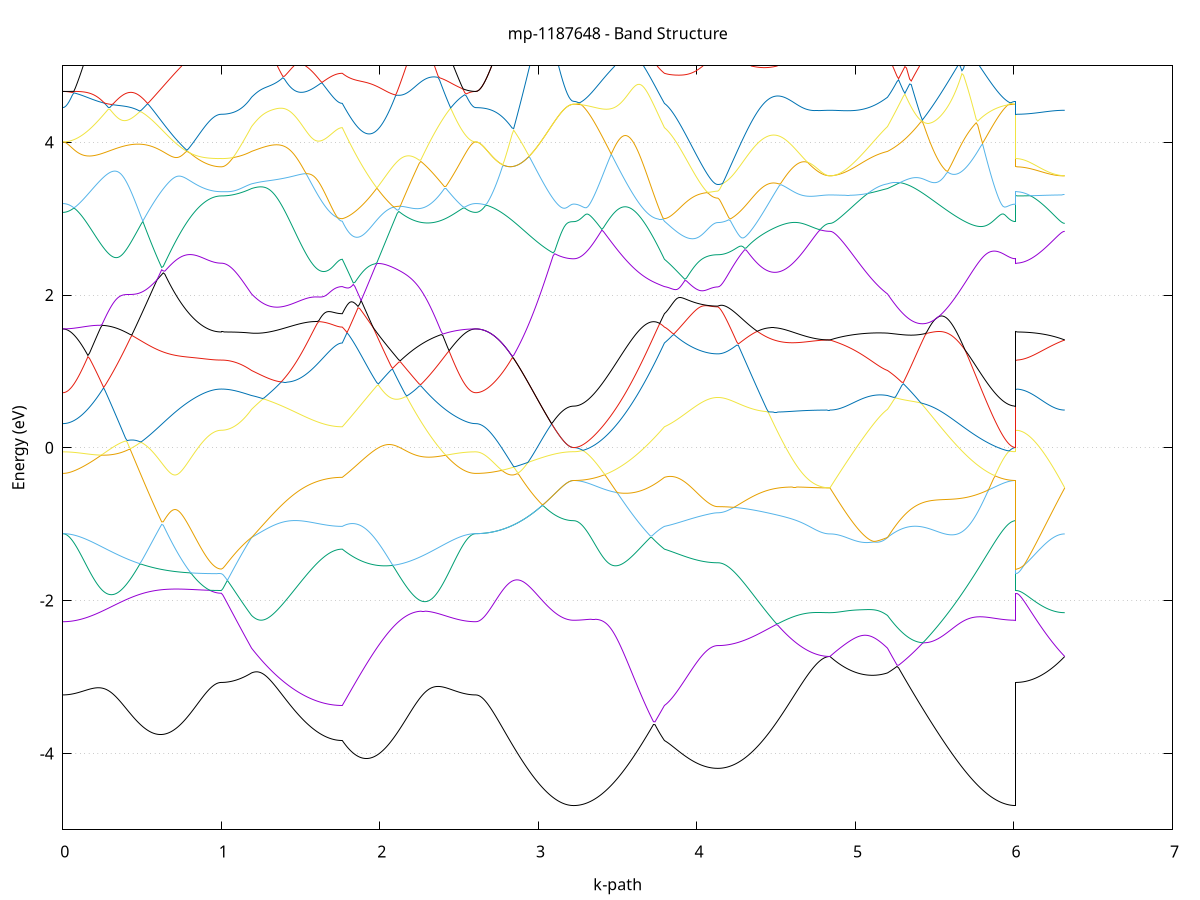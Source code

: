 set title 'mp-1187648 - Band Structure'
set xlabel 'k-path'
set ylabel 'Energy (eV)'
set grid y
set yrange [-5:5]
set terminal png size 800,600
set output 'mp-1187648_bands_gnuplot.png'
plot '-' using 1:2 with lines notitle, '-' using 1:2 with lines notitle, '-' using 1:2 with lines notitle, '-' using 1:2 with lines notitle, '-' using 1:2 with lines notitle, '-' using 1:2 with lines notitle, '-' using 1:2 with lines notitle, '-' using 1:2 with lines notitle, '-' using 1:2 with lines notitle, '-' using 1:2 with lines notitle, '-' using 1:2 with lines notitle, '-' using 1:2 with lines notitle, '-' using 1:2 with lines notitle, '-' using 1:2 with lines notitle, '-' using 1:2 with lines notitle, '-' using 1:2 with lines notitle, '-' using 1:2 with lines notitle, '-' using 1:2 with lines notitle, '-' using 1:2 with lines notitle, '-' using 1:2 with lines notitle, '-' using 1:2 with lines notitle, '-' using 1:2 with lines notitle, '-' using 1:2 with lines notitle, '-' using 1:2 with lines notitle, '-' using 1:2 with lines notitle, '-' using 1:2 with lines notitle, '-' using 1:2 with lines notitle, '-' using 1:2 with lines notitle, '-' using 1:2 with lines notitle, '-' using 1:2 with lines notitle, '-' using 1:2 with lines notitle, '-' using 1:2 with lines notitle, '-' using 1:2 with lines notitle, '-' using 1:2 with lines notitle, '-' using 1:2 with lines notitle, '-' using 1:2 with lines notitle, '-' using 1:2 with lines notitle, '-' using 1:2 with lines notitle, '-' using 1:2 with lines notitle, '-' using 1:2 with lines notitle, '-' using 1:2 with lines notitle, '-' using 1:2 with lines notitle, '-' using 1:2 with lines notitle, '-' using 1:2 with lines notitle, '-' using 1:2 with lines notitle, '-' using 1:2 with lines notitle, '-' using 1:2 with lines notitle, '-' using 1:2 with lines notitle, '-' using 1:2 with lines notitle, '-' using 1:2 with lines notitle, '-' using 1:2 with lines notitle, '-' using 1:2 with lines notitle, '-' using 1:2 with lines notitle, '-' using 1:2 with lines notitle, '-' using 1:2 with lines notitle, '-' using 1:2 with lines notitle, '-' using 1:2 with lines notitle, '-' using 1:2 with lines notitle, '-' using 1:2 with lines notitle, '-' using 1:2 with lines notitle, '-' using 1:2 with lines notitle, '-' using 1:2 with lines notitle, '-' using 1:2 with lines notitle, '-' using 1:2 with lines notitle
0.000000 -25.555950
0.009902 -25.556850
0.019803 -25.558550
0.029704 -25.560450
0.039606 -25.562450
0.049507 -25.564450
0.059409 -25.566450
0.069310 -25.568450
0.079212 -25.570550
0.089113 -25.572550
0.099015 -25.574650
0.108916 -25.576750
0.118818 -25.578750
0.128719 -25.580850
0.138621 -25.582950
0.148522 -25.585150
0.158424 -25.587250
0.168325 -25.589450
0.178227 -25.591550
0.188128 -25.593750
0.198030 -25.595950
0.207931 -25.598250
0.217833 -25.600450
0.227734 -25.602750
0.237636 -25.605050
0.247537 -25.607350
0.257439 -25.609650
0.267340 -25.611950
0.277242 -25.614350
0.287143 -25.616650
0.297045 -25.619050
0.306946 -25.621450
0.316848 -25.623850
0.326749 -25.626250
0.336651 -25.628750
0.346552 -25.631150
0.356454 -25.633650
0.366355 -25.636150
0.376257 -25.638550
0.386158 -25.641050
0.396060 -25.643550
0.405961 -25.646050
0.415863 -25.648550
0.425764 -25.651050
0.435666 -25.653550
0.445567 -25.656050
0.455469 -25.658550
0.465370 -25.660950
0.475272 -25.663450
0.485173 -25.665950
0.495075 -25.668350
0.504976 -25.670850
0.514878 -25.673250
0.524779 -25.675650
0.534681 -25.678050
0.544582 -25.680450
0.554484 -25.682850
0.564385 -25.685150
0.574286 -25.687450
0.584188 -25.689750
0.594089 -25.692050
0.603991 -25.694250
0.613892 -25.696450
0.623794 -25.698550
0.633695 -25.700750
0.643597 -25.702850
0.653498 -25.704850
0.663400 -25.706850
0.673301 -25.708850
0.683203 -25.710850
0.693104 -25.712650
0.703006 -25.714550
0.712907 -25.716350
0.722809 -25.718150
0.732710 -25.719850
0.742612 -25.721450
0.752513 -25.723050
0.762415 -25.724650
0.772316 -25.726150
0.782218 -25.727550
0.792119 -25.728950
0.802021 -25.730250
0.811922 -25.731550
0.821824 -25.732750
0.831725 -25.733850
0.841627 -25.734950
0.851528 -25.736050
0.861430 -25.736950
0.871331 -25.737850
0.881233 -25.738750
0.891134 -25.739450
0.901036 -25.740150
0.910937 -25.740850
0.920839 -25.741450
0.930740 -25.741950
0.940642 -25.742350
0.950543 -25.742750
0.960445 -25.743050
0.970346 -25.743250
0.980248 -25.743450
0.990149 -25.743550
1.000051 -25.743550
1.000051 -25.743550
1.009588 -25.743450
1.019126 -25.742950
1.028664 -25.742150
1.038202 -25.741050
1.047739 -25.739650
1.057277 -25.737950
1.066815 -25.735850
1.076353 -25.733550
1.085891 -25.730850
1.095428 -25.727950
1.104966 -25.724650
1.114504 -25.721050
1.124042 -25.717250
1.133579 -25.713050
1.143117 -25.708550
1.152655 -25.703850
1.162193 -25.698850
1.171731 -25.693550
1.181268 -25.687950
1.190806 -25.682150
1.190806 -25.682150
1.200673 -25.677650
1.210539 -25.673050
1.220406 -25.668250
1.230272 -25.663250
1.240139 -25.658750
1.250005 -25.657450
1.259872 -25.655950
1.269738 -25.654350
1.279605 -25.652450
1.289471 -25.650450
1.299338 -25.648250
1.309204 -25.645950
1.319071 -25.643450
1.328937 -25.640750
1.338804 -25.637950
1.348670 -25.634950
1.358537 -25.631750
1.368403 -25.628450
1.378270 -25.624950
1.388136 -25.621350
1.398003 -25.617550
1.407869 -25.613650
1.417736 -25.609550
1.427603 -25.605350
1.437469 -25.601050
1.447336 -25.596550
1.457202 -25.591950
1.467069 -25.587250
1.476935 -25.582450
1.486802 -25.577450
1.496668 -25.572350
1.506535 -25.567250
1.516401 -25.561950
1.526268 -25.556650
1.536134 -25.551150
1.546001 -25.545650
1.555867 -25.540050
1.565734 -25.534450
1.575600 -25.528750
1.585467 -25.522950
1.595333 -25.517250
1.605200 -25.511450
1.615066 -25.505650
1.624933 -25.499850
1.634799 -25.494150
1.644666 -25.488450
1.654532 -25.482850
1.664399 -25.477350
1.674266 -25.471950
1.684132 -25.466750
1.693999 -25.461850
1.703865 -25.457250
1.713732 -25.452950
1.723598 -25.449150
1.733465 -25.446050
1.743331 -25.443650
1.753198 -25.442150
1.763064 -25.441650
1.763064 -25.441650
1.772970 -25.439250
1.782877 -25.436950
1.792783 -25.434850
1.802689 -25.432750
1.812595 -25.430850
1.822501 -25.428950
1.832408 -25.427250
1.842314 -25.425450
1.852220 -25.423850
1.862126 -25.422150
1.872032 -25.420550
1.881939 -25.418850
1.891845 -25.421350
1.901751 -25.426350
1.911657 -25.431350
1.921563 -25.436350
1.931470 -25.441250
1.941376 -25.446050
1.951282 -25.450850
1.961188 -25.455550
1.971094 -25.460250
1.981001 -25.464850
1.990907 -25.469350
2.000813 -25.473850
2.010719 -25.478150
2.020625 -25.482450
2.030532 -25.486650
2.040438 -25.490850
2.050344 -25.494850
2.060250 -25.498850
2.070156 -25.502750
2.080063 -25.506550
2.089969 -25.510250
2.099875 -25.513850
2.109781 -25.517350
2.119687 -25.520750
2.129594 -25.524050
2.139500 -25.527250
2.149406 -25.530350
2.159312 -25.533350
2.169218 -25.536350
2.179125 -25.539150
2.189031 -25.541850
2.198937 -25.544450
2.208843 -25.546850
2.218749 -25.549250
2.228656 -25.551550
2.238562 -25.553650
2.248468 -25.555750
2.258374 -25.557650
2.268280 -25.559550
2.278187 -25.561250
2.288093 -25.562850
2.297999 -25.564250
2.307905 -25.565650
2.317811 -25.566950
2.327718 -25.568050
2.337624 -25.569050
2.347530 -25.569950
2.357436 -25.570750
2.367342 -25.571450
2.377249 -25.572050
2.387155 -25.572450
2.397061 -25.572850
2.406967 -25.573050
2.416873 -25.573150
2.426780 -25.573150
2.436686 -25.573050
2.446592 -25.572850
2.456498 -25.572450
2.466404 -25.572050
2.476311 -25.571450
2.486217 -25.570750
2.496123 -25.569950
2.506029 -25.569050
2.515935 -25.568050
2.525842 -25.566950
2.535748 -25.565750
2.545654 -25.564350
2.555560 -25.562950
2.565466 -25.561450
2.575373 -25.559850
2.585279 -25.558250
2.595185 -25.556750
2.605091 -25.555950
2.605091 -25.555950
2.615054 -25.556050
2.625016 -25.556150
2.634979 -25.556350
2.644942 -25.556550
2.654904 -25.556850
2.664867 -25.557250
2.674829 -25.557750
2.684792 -25.558250
2.694755 -25.558850
2.704717 -25.559450
2.714680 -25.560250
2.724642 -25.560950
2.734605 -25.561750
2.744568 -25.562650
2.754530 -25.563550
2.764493 -25.564550
2.774455 -25.565550
2.784418 -25.566550
2.794381 -25.567650
2.804343 -25.568750
2.814306 -25.569850
2.824268 -25.570950
2.834231 -25.572150
2.844194 -25.573350
2.854156 -25.574550
2.864119 -25.575750
2.874082 -25.576950
2.884044 -25.578150
2.894007 -25.579350
2.903969 -25.580550
2.913932 -25.581750
2.923895 -25.582950
2.933857 -25.584150
2.943820 -25.585350
2.953782 -25.586450
2.963745 -25.587550
2.973708 -25.588650
2.983670 -25.589750
2.993633 -25.590850
3.003595 -25.591850
3.013558 -25.592850
3.023521 -25.593750
3.033483 -25.594650
3.043446 -25.595550
3.053408 -25.596450
3.063371 -25.597250
3.073334 -25.597950
3.083296 -25.598750
3.093259 -25.599350
3.103221 -25.600050
3.113184 -25.600650
3.123147 -25.601150
3.133109 -25.601650
3.143072 -25.602050
3.153034 -25.602450
3.162997 -25.602850
3.172960 -25.603050
3.182922 -25.603350
3.192885 -25.603550
3.202847 -25.603650
3.212810 -25.603750
3.222773 -25.603750
3.222773 -25.603750
3.232639 -25.603650
3.242506 -25.603450
3.252372 -25.603150
3.262239 -25.602750
3.272105 -25.602150
3.281972 -25.601450
3.291838 -25.600550
3.301705 -25.599550
3.311571 -25.598550
3.321438 -25.597250
3.331304 -25.595950
3.341171 -25.594450
3.351037 -25.592850
3.360904 -25.591150
3.370770 -25.589250
3.380637 -25.587250
3.390503 -25.585150
3.400370 -25.582950
3.410236 -25.580650
3.420103 -25.578150
3.429969 -25.575550
3.439836 -25.572850
3.449703 -25.570050
3.459569 -25.567150
3.469436 -25.564150
3.479302 -25.560950
3.489169 -25.557750
3.499035 -25.554350
3.508902 -25.550950
3.518768 -25.547350
3.528635 -25.543750
3.538501 -25.540050
3.548368 -25.536250
3.558234 -25.532350
3.568101 -25.528350
3.577967 -25.524350
3.587834 -25.520250
3.597700 -25.516150
3.607567 -25.511950
3.617433 -25.507750
3.627300 -25.503450
3.637166 -25.499250
3.647033 -25.494950
3.656899 -25.490750
3.666766 -25.486550
3.676632 -25.482350
3.686499 -25.478250
3.696365 -25.474250
3.706232 -25.470350
3.716099 -25.466550
3.725965 -25.462850
3.735832 -25.459350
3.745698 -25.455950
3.755565 -25.452750
3.765431 -25.449750
3.775298 -25.446850
3.785164 -25.444150
3.795031 -25.441650
3.795031 -25.441650
3.804943 -25.440650
3.814855 -25.439750
3.824767 -25.438850
3.834679 -25.438150
3.844591 -25.437450
3.854503 -25.436950
3.864415 -25.436650
3.874327 -25.436550
3.884239 -25.436650
3.894152 -25.436950
3.904064 -25.437450
3.913976 -25.438250
3.923888 -25.439250
3.933800 -25.440350
3.943712 -25.441650
3.953624 -25.443050
3.963536 -25.444550
3.973448 -25.446050
3.983360 -25.447550
3.993272 -25.449150
4.003184 -25.450650
4.013097 -25.452050
4.023009 -25.453450
4.032921 -25.454650
4.042833 -25.455850
4.052745 -25.456950
4.062657 -25.457950
4.072569 -25.458750
4.082481 -25.459550
4.092393 -25.460150
4.102305 -25.460550
4.112217 -25.460950
4.122130 -25.461150
4.132042 -25.461250
4.132042 -25.461250
4.142001 -25.461250
4.151961 -25.461450
4.161921 -25.461750
4.171881 -25.462150
4.181840 -25.462650
4.191800 -25.463450
4.201760 -25.464450
4.211720 -25.465650
4.221679 -25.467150
4.231639 -25.469150
4.241599 -25.471450
4.251559 -25.474350
4.261518 -25.477750
4.271478 -25.481750
4.281438 -25.486250
4.291398 -25.491350
4.301357 -25.496850
4.311317 -25.502750
4.321277 -25.509050
4.331237 -25.515550
4.341196 -25.522250
4.351156 -25.529150
4.361116 -25.536050
4.371076 -25.543150
4.381035 -25.550150
4.390995 -25.557250
4.400955 -25.564350
4.410915 -25.571450
4.420875 -25.578450
4.430834 -25.585450
4.440794 -25.592350
4.450754 -25.599150
4.460714 -25.605850
4.470673 -25.612450
4.480633 -25.618950
4.490593 -25.625350
4.500553 -25.631650
4.510512 -25.637850
4.520472 -25.643850
4.530432 -25.649750
4.540392 -25.655450
4.550351 -25.661050
4.560311 -25.666450
4.570271 -25.671750
4.580231 -25.676850
4.590190 -25.681850
4.600150 -25.686650
4.610110 -25.691250
4.620070 -25.695650
4.630029 -25.699950
4.639989 -25.704050
4.649949 -25.707950
4.659909 -25.711650
4.669868 -25.715150
4.679828 -25.718450
4.689788 -25.721650
4.699748 -25.724550
4.709707 -25.727350
4.719667 -25.729850
4.729627 -25.732250
4.739587 -25.734450
4.749546 -25.736350
4.759506 -25.738150
4.769466 -25.739650
4.779426 -25.741050
4.789385 -25.742150
4.799345 -25.743050
4.809305 -25.743750
4.819265 -25.744350
4.829224 -25.744650
4.839184 -25.744750
4.839184 -25.744750
4.848995 -25.744750
4.858806 -25.744650
4.868617 -25.744450
4.878428 -25.744250
4.888238 -25.743850
4.898049 -25.743550
4.907860 -25.743050
4.917671 -25.742450
4.927482 -25.741850
4.937293 -25.741050
4.947104 -25.740250
4.956914 -25.739250
4.966725 -25.738250
4.976536 -25.737150
4.986347 -25.735850
4.996158 -25.734550
5.005969 -25.733050
5.015780 -25.731550
5.025590 -25.729850
5.035401 -25.728050
5.045212 -25.726150
5.055023 -25.724150
5.064834 -25.722050
5.074645 -25.719850
5.084456 -25.717550
5.094266 -25.715050
5.104077 -25.712550
5.113888 -25.709850
5.123699 -25.707150
5.133510 -25.704250
5.143321 -25.701350
5.153132 -25.698250
5.162942 -25.695150
5.172753 -25.691950
5.182564 -25.688650
5.192375 -25.685350
5.202186 -25.682150
5.202186 -25.682150
5.212177 -25.675750
5.222168 -25.669050
5.232160 -25.662050
5.242151 -25.660650
5.252142 -25.660050
5.262134 -25.659550
5.272125 -25.658950
5.282116 -25.658350
5.292108 -25.657750
5.302099 -25.657050
5.312090 -25.656350
5.322081 -25.655750
5.332073 -25.655050
5.342064 -25.654250
5.352055 -25.653550
5.362047 -25.652850
5.372038 -25.652050
5.382029 -25.651250
5.392021 -25.650450
5.402012 -25.649650
5.412003 -25.648750
5.421994 -25.647950
5.431986 -25.647050
5.441977 -25.646150
5.451968 -25.645250
5.461960 -25.644350
5.471951 -25.643450
5.481942 -25.642550
5.491934 -25.641650
5.501925 -25.640650
5.511916 -25.639650
5.521907 -25.638750
5.531899 -25.637750
5.541890 -25.636750
5.551881 -25.635750
5.561873 -25.634750
5.571864 -25.633750
5.581855 -25.632750
5.591846 -25.631750
5.601838 -25.630750
5.611829 -25.629750
5.621820 -25.628750
5.631812 -25.627750
5.641803 -25.626750
5.651794 -25.625750
5.661786 -25.624750
5.671777 -25.623850
5.681768 -25.622850
5.691759 -25.621850
5.701751 -25.620950
5.711742 -25.619950
5.721733 -25.619050
5.731725 -25.618150
5.741716 -25.617250
5.751707 -25.616350
5.761699 -25.615550
5.771690 -25.614650
5.781681 -25.613850
5.791672 -25.613050
5.801664 -25.612350
5.811655 -25.611550
5.821646 -25.610850
5.831638 -25.610150
5.841629 -25.609450
5.851620 -25.608850
5.861612 -25.608250
5.871603 -25.607750
5.881594 -25.607150
5.891585 -25.606650
5.901577 -25.606250
5.911568 -25.605750
5.921559 -25.605450
5.931551 -25.605050
5.941542 -25.604750
5.951533 -25.604450
5.961525 -25.604250
5.971516 -25.604050
5.981507 -25.603950
5.991498 -25.603850
6.001490 -25.603750
6.011481 -25.603750
6.011481 -25.743550
6.021444 -25.743550
6.031406 -25.743650
6.041369 -25.743650
6.051331 -25.743650
6.061294 -25.743650
6.071257 -25.743650
6.081219 -25.743750
6.091182 -25.743750
6.101144 -25.743850
6.111107 -25.743850
6.121070 -25.743950
6.131032 -25.743950
6.140995 -25.744050
6.150957 -25.744050
6.160920 -25.744150
6.170883 -25.744150
6.180845 -25.744250
6.190808 -25.744350
6.200770 -25.744350
6.210733 -25.744450
6.220696 -25.744450
6.230658 -25.744550
6.240621 -25.744550
6.250583 -25.744550
6.260546 -25.744650
6.270509 -25.744650
6.280471 -25.744650
6.290434 -25.744750
6.300396 -25.744750
6.310359 -25.744750
6.320322 -25.744750
e
0.000000 -25.555950
0.009902 -25.555850
0.019803 -25.555350
0.029704 -25.554450
0.039606 -25.553250
0.049507 -25.551750
0.059409 -25.549850
0.069310 -25.547650
0.079212 -25.545150
0.089113 -25.542350
0.099015 -25.539150
0.108916 -25.535650
0.118818 -25.531750
0.128719 -25.527650
0.138621 -25.523150
0.148522 -25.520550
0.158424 -25.518150
0.168325 -25.515650
0.178227 -25.513150
0.188128 -25.510550
0.198030 -25.507950
0.207931 -25.505250
0.217833 -25.502550
0.227734 -25.499850
0.237636 -25.497050
0.247537 -25.494150
0.257439 -25.491350
0.267340 -25.488350
0.277242 -25.485350
0.287143 -25.482350
0.297045 -25.479250
0.306946 -25.476150
0.316848 -25.472950
0.326749 -25.469750
0.336651 -25.466450
0.346552 -25.463150
0.356454 -25.459750
0.366355 -25.456350
0.376257 -25.452950
0.386158 -25.449450
0.396060 -25.445850
0.405961 -25.442250
0.415863 -25.438650
0.425764 -25.434950
0.435666 -25.431250
0.445567 -25.427550
0.455469 -25.423750
0.465370 -25.419950
0.475272 -25.416050
0.485173 -25.412150
0.495075 -25.408250
0.504976 -25.404350
0.514878 -25.400350
0.524779 -25.396350
0.534681 -25.392750
0.544582 -25.395650
0.554484 -25.398550
0.564385 -25.401350
0.574286 -25.404150
0.584188 -25.406950
0.594089 -25.411350
0.603991 -25.421550
0.613892 -25.431850
0.623794 -25.442050
0.633695 -25.452250
0.643597 -25.462350
0.653498 -25.472250
0.663400 -25.482150
0.673301 -25.491850
0.683203 -25.501350
0.693104 -25.510650
0.703006 -25.519850
0.712907 -25.528850
0.722809 -25.537550
0.732710 -25.546150
0.742612 -25.554450
0.752513 -25.562450
0.762415 -25.570250
0.772316 -25.577850
0.782218 -25.585150
0.792119 -25.592150
0.802021 -25.598850
0.811922 -25.605350
0.821824 -25.611450
0.831725 -25.617350
0.841627 -25.622850
0.851528 -25.628150
0.861430 -25.633050
0.871331 -25.637650
0.881233 -25.641950
0.891134 -25.645850
0.901036 -25.649450
0.910937 -25.652750
0.920839 -25.655750
0.930740 -25.658350
0.940642 -25.660550
0.950543 -25.662550
0.960445 -25.664050
0.970346 -25.665350
0.980248 -25.666150
0.990149 -25.666750
1.000051 -25.666850
1.000051 -25.666850
1.009588 -25.666850
1.019126 -25.666850
1.028664 -25.666750
1.038202 -25.666750
1.047739 -25.666650
1.057277 -25.666450
1.066815 -25.666350
1.076353 -25.666150
1.085891 -25.665950
1.095428 -25.665750
1.104966 -25.665550
1.114504 -25.665350
1.124042 -25.665050
1.133579 -25.664750
1.143117 -25.664450
1.152655 -25.664150
1.162193 -25.663750
1.171731 -25.663350
1.181268 -25.662950
1.190806 -25.662550
1.190806 -25.662550
1.200673 -25.662150
1.210539 -25.661550
1.220406 -25.660850
1.230272 -25.659850
1.240139 -25.658150
1.250005 -25.652850
1.259872 -25.647450
1.269738 -25.641850
1.279605 -25.636150
1.289471 -25.630250
1.299338 -25.624250
1.309204 -25.618050
1.319071 -25.611750
1.328937 -25.605350
1.338804 -25.598850
1.348670 -25.592150
1.358537 -25.585350
1.368403 -25.578550
1.378270 -25.571550
1.388136 -25.564450
1.398003 -25.557250
1.407869 -25.550050
1.417736 -25.542750
1.427603 -25.535350
1.437469 -25.527850
1.447336 -25.520350
1.457202 -25.512850
1.467069 -25.505250
1.476935 -25.497650
1.486802 -25.490150
1.496668 -25.482550
1.506535 -25.474950
1.516401 -25.467450
1.526268 -25.459950
1.536134 -25.452550
1.546001 -25.445250
1.555867 -25.437950
1.565734 -25.430950
1.575600 -25.423950
1.585467 -25.417250
1.595333 -25.410750
1.605200 -25.406150
1.615066 -25.405250
1.624933 -25.404350
1.634799 -25.403650
1.644666 -25.402950
1.654532 -25.402450
1.664399 -25.402050
1.674266 -25.401850
1.684132 -25.401650
1.693999 -25.401750
1.703865 -25.401850
1.713732 -25.402250
1.723598 -25.402650
1.733465 -25.403050
1.743331 -25.403550
1.753198 -25.403850
1.763064 -25.403950
1.763064 -25.403950
1.772970 -25.398650
1.782877 -25.393350
1.792783 -25.388050
1.802689 -25.382850
1.812595 -25.379550
1.822501 -25.384850
1.832408 -25.390150
1.842314 -25.395450
1.852220 -25.400650
1.862126 -25.405850
1.872032 -25.411050
1.881939 -25.416250
1.891845 -25.417250
1.901751 -25.415650
1.911657 -25.413950
1.921563 -25.412350
1.931470 -25.410650
1.941376 -25.408950
1.951282 -25.407150
1.961188 -25.405450
1.971094 -25.403650
1.981001 -25.401750
1.990907 -25.399850
2.000813 -25.397950
2.010719 -25.395950
2.020625 -25.393850
2.030532 -25.391850
2.040438 -25.389650
2.050344 -25.387550
2.060250 -25.385250
2.070156 -25.383050
2.080063 -25.380650
2.089969 -25.378350
2.099875 -25.375850
2.109781 -25.379050
2.119687 -25.385450
2.129594 -25.391750
2.139500 -25.398050
2.149406 -25.404150
2.159312 -25.410250
2.169218 -25.416250
2.179125 -25.422050
2.189031 -25.427850
2.198937 -25.433550
2.208843 -25.439050
2.218749 -25.444550
2.228656 -25.449950
2.238562 -25.455150
2.248468 -25.460250
2.258374 -25.465350
2.268280 -25.470250
2.278187 -25.474950
2.288093 -25.479650
2.297999 -25.484150
2.307905 -25.488650
2.317811 -25.492850
2.327718 -25.497050
2.337624 -25.501050
2.347530 -25.504950
2.357436 -25.508750
2.367342 -25.512350
2.377249 -25.515850
2.387155 -25.519250
2.397061 -25.522450
2.406967 -25.525550
2.416873 -25.528450
2.426780 -25.531250
2.436686 -25.533850
2.446592 -25.536350
2.456498 -25.538750
2.466404 -25.540950
2.476311 -25.543050
2.486217 -25.544950
2.496123 -25.546650
2.506029 -25.548250
2.515935 -25.549750
2.525842 -25.551050
2.535748 -25.552250
2.545654 -25.553250
2.555560 -25.554050
2.565466 -25.554750
2.575373 -25.555250
2.585279 -25.555650
2.595185 -25.555950
2.605091 -25.555950
2.605091 -25.555950
2.615054 -25.556050
2.625016 -25.556150
2.634979 -25.556350
2.644942 -25.556550
2.654904 -25.556850
2.664867 -25.557250
2.674829 -25.557750
2.684792 -25.558250
2.694755 -25.558850
2.704717 -25.559450
2.714680 -25.560250
2.724642 -25.560950
2.734605 -25.561750
2.744568 -25.562650
2.754530 -25.563550
2.764493 -25.564550
2.774455 -25.565550
2.784418 -25.566550
2.794381 -25.567650
2.804343 -25.568750
2.814306 -25.569850
2.824268 -25.570950
2.834231 -25.572150
2.844194 -25.573350
2.854156 -25.574550
2.864119 -25.575750
2.874082 -25.576950
2.884044 -25.578150
2.894007 -25.579350
2.903969 -25.580550
2.913932 -25.581750
2.923895 -25.582950
2.933857 -25.584150
2.943820 -25.585350
2.953782 -25.586450
2.963745 -25.587550
2.973708 -25.588650
2.983670 -25.589750
2.993633 -25.590850
3.003595 -25.591850
3.013558 -25.592850
3.023521 -25.593750
3.033483 -25.594650
3.043446 -25.595550
3.053408 -25.596450
3.063371 -25.597250
3.073334 -25.597950
3.083296 -25.598750
3.093259 -25.599350
3.103221 -25.600050
3.113184 -25.600650
3.123147 -25.601150
3.133109 -25.601650
3.143072 -25.602050
3.153034 -25.602450
3.162997 -25.602850
3.172960 -25.603050
3.182922 -25.603350
3.192885 -25.603550
3.202847 -25.603650
3.212810 -25.603750
3.222773 -25.603750
3.222773 -25.603750
3.232639 -25.603650
3.242506 -25.603450
3.252372 -25.603150
3.262239 -25.602650
3.272105 -25.601950
3.281972 -25.601150
3.291838 -25.600250
3.301705 -25.599150
3.311571 -25.597950
3.321438 -25.596650
3.331304 -25.595150
3.341171 -25.593550
3.351037 -25.591750
3.360904 -25.589850
3.370770 -25.587750
3.380637 -25.585650
3.390503 -25.583350
3.400370 -25.580850
3.410236 -25.578350
3.420103 -25.575650
3.429969 -25.572850
3.439836 -25.569850
3.449703 -25.566750
3.459569 -25.563650
3.469436 -25.560250
3.479302 -25.556850
3.489169 -25.553350
3.499035 -25.549650
3.508902 -25.545850
3.518768 -25.542050
3.528635 -25.538050
3.538501 -25.533950
3.548368 -25.529750
3.558234 -25.525450
3.568101 -25.521150
3.577967 -25.516650
3.587834 -25.512150
3.597700 -25.507450
3.607567 -25.502750
3.617433 -25.497950
3.627300 -25.493050
3.637166 -25.488150
3.647033 -25.483150
3.656899 -25.478150
3.666766 -25.472950
3.676632 -25.467850
3.686499 -25.462650
3.696365 -25.457350
3.706232 -25.452050
3.716099 -25.446750
3.725965 -25.441450
3.735832 -25.436050
3.745698 -25.430750
3.755565 -25.425350
3.765431 -25.419950
3.775298 -25.414650
3.785164 -25.409250
3.795031 -25.403950
3.795031 -25.403950
3.804943 -25.401750
3.814855 -25.399550
3.824767 -25.397350
3.834679 -25.395050
3.844591 -25.392750
3.854503 -25.390450
3.864415 -25.388050
3.874327 -25.385750
3.884239 -25.383350
3.894152 -25.380850
3.904064 -25.380950
3.913976 -25.381750
3.923888 -25.382150
3.933800 -25.382350
3.943712 -25.382150
3.953624 -25.381750
3.963536 -25.381250
3.973448 -25.380450
3.983360 -25.379550
3.993272 -25.378650
4.003184 -25.377550
4.013097 -25.376450
4.023009 -25.375350
4.032921 -25.374350
4.042833 -25.373250
4.052745 -25.372250
4.062657 -25.371350
4.072569 -25.370550
4.082481 -25.369750
4.092393 -25.369150
4.102305 -25.368650
4.112217 -25.368350
4.122130 -25.368050
4.132042 -25.368050
4.132042 -25.368050
4.142001 -25.368450
4.151961 -25.369850
4.161921 -25.372150
4.171881 -25.375050
4.181840 -25.378650
4.191800 -25.382750
4.201760 -25.387150
4.211720 -25.391750
4.221679 -25.396350
4.231639 -25.400950
4.241599 -25.405250
4.251559 -25.409350
4.261518 -25.413050
4.271478 -25.416150
4.281438 -25.418950
4.291398 -25.421150
4.301357 -25.426050
4.311317 -25.433250
4.321277 -25.440450
4.331237 -25.447550
4.341196 -25.454750
4.351156 -25.461850
4.361116 -25.468950
4.371076 -25.476050
4.381035 -25.483050
4.390995 -25.489950
4.400955 -25.496850
4.410915 -25.503650
4.420875 -25.510350
4.430834 -25.517050
4.440794 -25.523550
4.450754 -25.530050
4.460714 -25.536350
4.470673 -25.542550
4.480633 -25.548650
4.490593 -25.554650
4.500553 -25.560550
4.510512 -25.566350
4.520472 -25.571950
4.530432 -25.577450
4.540392 -25.582750
4.550351 -25.587950
4.560311 -25.593050
4.570271 -25.597950
4.580231 -25.602650
4.590190 -25.607250
4.600150 -25.611750
4.610110 -25.615950
4.620070 -25.620150
4.630029 -25.624050
4.639989 -25.627850
4.649949 -25.631450
4.659909 -25.634850
4.669868 -25.638150
4.679828 -25.641250
4.689788 -25.644150
4.699748 -25.646850
4.709707 -25.649450
4.719667 -25.651850
4.729627 -25.653950
4.739587 -25.655950
4.749546 -25.657750
4.759506 -25.659450
4.769466 -25.660850
4.779426 -25.662050
4.789385 -25.663150
4.799345 -25.664050
4.809305 -25.664650
4.819265 -25.665150
4.829224 -25.665450
4.839184 -25.665550
4.839184 -25.665550
4.848995 -25.665550
4.858806 -25.665450
4.868617 -25.665350
4.878428 -25.665250
4.888238 -25.665050
4.898049 -25.664850
4.907860 -25.664650
4.917671 -25.664450
4.927482 -25.664250
4.937293 -25.664050
4.947104 -25.663850
4.956914 -25.663650
4.966725 -25.663450
4.976536 -25.663150
4.986347 -25.663050
4.996158 -25.662850
5.005969 -25.662650
5.015780 -25.662550
5.025590 -25.662350
5.035401 -25.662250
5.045212 -25.662250
5.055023 -25.662150
5.064834 -25.662150
5.074645 -25.662050
5.084456 -25.662050
5.094266 -25.662150
5.104077 -25.662150
5.113888 -25.662250
5.123699 -25.662250
5.133510 -25.662350
5.143321 -25.662450
5.153132 -25.662550
5.162942 -25.662650
5.172753 -25.662750
5.182564 -25.662750
5.192375 -25.662750
5.202186 -25.662550
5.202186 -25.662550
5.212177 -25.662150
5.222168 -25.661650
5.232160 -25.661150
5.242151 -25.654850
5.252142 -25.647350
5.262134 -25.639650
5.272125 -25.631650
5.282116 -25.623350
5.292108 -25.614950
5.302099 -25.606250
5.312090 -25.597350
5.322081 -25.588250
5.332073 -25.578950
5.342064 -25.569450
5.352055 -25.559850
5.362047 -25.550050
5.372038 -25.540050
5.382029 -25.529950
5.392021 -25.519750
5.402012 -25.509350
5.412003 -25.498950
5.421994 -25.488450
5.431986 -25.477850
5.441977 -25.467150
5.451968 -25.456450
5.461960 -25.445750
5.471951 -25.435050
5.481942 -25.424250
5.491934 -25.415550
5.501925 -25.413650
5.511916 -25.411750
5.521907 -25.409850
5.531899 -25.407850
5.541890 -25.405950
5.551881 -25.404050
5.561873 -25.402050
5.571864 -25.400150
5.581855 -25.398150
5.591846 -25.396250
5.601838 -25.394350
5.611829 -25.392450
5.621820 -25.398950
5.631812 -25.407150
5.641803 -25.415350
5.651794 -25.423550
5.661786 -25.431850
5.671777 -25.440050
5.681768 -25.448150
5.691759 -25.456250
5.701751 -25.464250
5.711742 -25.472150
5.721733 -25.479850
5.731725 -25.487550
5.741716 -25.494950
5.751707 -25.502250
5.761699 -25.509350
5.771690 -25.516350
5.781681 -25.523050
5.791672 -25.529550
5.801664 -25.535850
5.811655 -25.541850
5.821646 -25.547650
5.831638 -25.553250
5.841629 -25.558550
5.851620 -25.563550
5.861612 -25.568350
5.871603 -25.572750
5.881594 -25.576950
5.891585 -25.580850
5.901577 -25.584450
5.911568 -25.587850
5.921559 -25.590850
5.931551 -25.593550
5.941542 -25.595850
5.951533 -25.597950
5.961525 -25.599750
5.971516 -25.601150
5.981507 -25.602250
5.991498 -25.603150
6.001490 -25.603550
6.011481 -25.603750
6.011481 -25.666850
6.021444 -25.666850
6.031406 -25.666850
6.041369 -25.666850
6.051331 -25.666850
6.061294 -25.666750
6.071257 -25.666750
6.081219 -25.666750
6.091182 -25.666650
6.101144 -25.666650
6.111107 -25.666550
6.121070 -25.666550
6.131032 -25.666450
6.140995 -25.666350
6.150957 -25.666350
6.160920 -25.666250
6.170883 -25.666150
6.180845 -25.666150
6.190808 -25.666050
6.200770 -25.665950
6.210733 -25.665950
6.220696 -25.665850
6.230658 -25.665750
6.240621 -25.665750
6.250583 -25.665650
6.260546 -25.665650
6.270509 -25.665650
6.280471 -25.665550
6.290434 -25.665550
6.300396 -25.665550
6.310359 -25.665550
6.320322 -25.665550
e
0.000000 -25.551850
0.009902 -25.551050
0.019803 -25.549250
0.029704 -25.547350
0.039606 -25.545250
0.049507 -25.543250
0.059409 -25.541050
0.069310 -25.538950
0.079212 -25.536750
0.089113 -25.534550
0.099015 -25.532250
0.108916 -25.530050
0.118818 -25.527750
0.128719 -25.525350
0.138621 -25.523050
0.148522 -25.518350
0.158424 -25.513250
0.168325 -25.507850
0.178227 -25.502150
0.188128 -25.496150
0.198030 -25.489850
0.207931 -25.483250
0.217833 -25.476450
0.227734 -25.469350
0.237636 -25.461950
0.247537 -25.454250
0.257439 -25.446350
0.267340 -25.438150
0.277242 -25.429750
0.287143 -25.421150
0.297045 -25.412250
0.306946 -25.403150
0.316848 -25.393850
0.326749 -25.384350
0.336651 -25.374650
0.346552 -25.364750
0.356454 -25.354650
0.366355 -25.344350
0.376257 -25.342250
0.386158 -25.345550
0.396060 -25.348850
0.405961 -25.352150
0.415863 -25.355350
0.425764 -25.358650
0.435666 -25.361850
0.445567 -25.365050
0.455469 -25.368250
0.465370 -25.371450
0.475272 -25.374550
0.485173 -25.377650
0.495075 -25.380750
0.504976 -25.383850
0.514878 -25.386850
0.524779 -25.389850
0.534681 -25.392250
0.544582 -25.388250
0.554484 -25.384150
0.564385 -25.380750
0.574286 -25.390850
0.584188 -25.401050
0.594089 -25.409650
0.603991 -25.412250
0.613892 -25.414850
0.623794 -25.417450
0.633695 -25.419950
0.643597 -25.422450
0.653498 -25.424850
0.663400 -25.427250
0.673301 -25.429550
0.683203 -25.431750
0.693104 -25.433950
0.703006 -25.436050
0.712907 -25.438150
0.722809 -25.440150
0.732710 -25.442150
0.742612 -25.444050
0.752513 -25.445850
0.762415 -25.447650
0.772316 -25.449250
0.782218 -25.450950
0.792119 -25.452450
0.802021 -25.453950
0.811922 -25.455450
0.821824 -25.456750
0.831725 -25.458050
0.841627 -25.459250
0.851528 -25.460450
0.861430 -25.461550
0.871331 -25.462550
0.881233 -25.463450
0.891134 -25.464350
0.901036 -25.465150
0.910937 -25.465850
0.920839 -25.466450
0.930740 -25.467050
0.940642 -25.467550
0.950543 -25.467950
0.960445 -25.468250
0.970346 -25.468550
0.980248 -25.468750
0.990149 -25.468850
1.000051 -25.468850
1.000051 -25.468850
1.009588 -25.468850
1.019126 -25.468750
1.028664 -25.468650
1.038202 -25.468550
1.047739 -25.468250
1.057277 -25.468050
1.066815 -25.467750
1.076353 -25.467350
1.085891 -25.466950
1.095428 -25.466550
1.104966 -25.466050
1.114504 -25.465450
1.124042 -25.464950
1.133579 -25.464250
1.143117 -25.463550
1.152655 -25.462850
1.162193 -25.462150
1.171731 -25.461250
1.181268 -25.460450
1.190806 -25.459550
1.190806 -25.459550
1.200673 -25.458850
1.210539 -25.458050
1.220406 -25.457250
1.230272 -25.456450
1.240139 -25.455550
1.250005 -25.454550
1.259872 -25.453550
1.269738 -25.452450
1.279605 -25.451350
1.289471 -25.450250
1.299338 -25.449050
1.309204 -25.447750
1.319071 -25.446550
1.328937 -25.445250
1.338804 -25.443850
1.348670 -25.442550
1.358537 -25.441150
1.368403 -25.439650
1.378270 -25.438250
1.388136 -25.436750
1.398003 -25.435250
1.407869 -25.433850
1.417736 -25.432250
1.427603 -25.430750
1.437469 -25.429250
1.447336 -25.427750
1.457202 -25.426150
1.467069 -25.424650
1.476935 -25.423150
1.486802 -25.421650
1.496668 -25.420150
1.506535 -25.418650
1.516401 -25.417250
1.526268 -25.415850
1.536134 -25.414450
1.546001 -25.413150
1.555867 -25.411850
1.565734 -25.410550
1.575600 -25.409350
1.585467 -25.408250
1.595333 -25.407150
1.605200 -25.404450
1.615066 -25.398350
1.624933 -25.392650
1.634799 -25.387250
1.644666 -25.382150
1.654532 -25.377450
1.664399 -25.373150
1.674266 -25.369250
1.684132 -25.365750
1.693999 -25.362650
1.703865 -25.359950
1.713732 -25.357750
1.723598 -25.355850
1.733465 -25.354450
1.743331 -25.353450
1.753198 -25.352850
1.763064 -25.352650
1.763064 -25.352650
1.772970 -25.358050
1.782877 -25.363450
1.792783 -25.368850
1.802689 -25.374150
1.812595 -25.377750
1.822501 -25.372750
1.832408 -25.367750
1.842314 -25.362850
1.852220 -25.357950
1.862126 -25.353250
1.872032 -25.348650
1.881939 -25.344150
1.891845 -25.339750
1.901751 -25.335450
1.911657 -25.331250
1.921563 -25.327250
1.931470 -25.323350
1.941376 -25.319550
1.951282 -25.315950
1.961188 -25.312450
1.971094 -25.309050
1.981001 -25.305850
1.990907 -25.302750
2.000813 -25.304050
2.010719 -25.311150
2.020625 -25.318250
2.030532 -25.325250
2.040438 -25.332150
2.050344 -25.339050
2.060250 -25.345950
2.070156 -25.352650
2.080063 -25.359350
2.089969 -25.366050
2.099875 -25.372550
2.109781 -25.373450
2.119687 -25.370850
2.129594 -25.368350
2.139500 -25.369750
2.149406 -25.374950
2.159312 -25.380050
2.169218 -25.385150
2.179125 -25.390250
2.189031 -25.395250
2.198937 -25.400250
2.208843 -25.405250
2.218749 -25.410250
2.228656 -25.415150
2.238562 -25.420050
2.248468 -25.424850
2.258374 -25.429650
2.268280 -25.434350
2.278187 -25.439050
2.288093 -25.443650
2.297999 -25.448250
2.307905 -25.452750
2.317811 -25.457250
2.327718 -25.461650
2.337624 -25.465950
2.347530 -25.470250
2.357436 -25.474450
2.367342 -25.478650
2.377249 -25.482650
2.387155 -25.486650
2.397061 -25.490650
2.406967 -25.494450
2.416873 -25.498250
2.426780 -25.501950
2.436686 -25.505550
2.446592 -25.509150
2.456498 -25.512650
2.466404 -25.515950
2.476311 -25.519250
2.486217 -25.522450
2.496123 -25.525650
2.506029 -25.528650
2.515935 -25.531550
2.525842 -25.534450
2.535748 -25.537150
2.545654 -25.539750
2.555560 -25.542350
2.565466 -25.544750
2.575373 -25.547050
2.585279 -25.549150
2.595185 -25.550950
2.605091 -25.551850
2.605091 -25.551850
2.615054 -25.551750
2.625016 -25.551550
2.634979 -25.551150
2.644942 -25.550550
2.654904 -25.549750
2.664867 -25.548850
2.674829 -25.547750
2.684792 -25.546550
2.694755 -25.545050
2.704717 -25.543550
2.714680 -25.541750
2.724642 -25.539850
2.734605 -25.537750
2.744568 -25.535550
2.754530 -25.533150
2.764493 -25.530650
2.774455 -25.527950
2.784418 -25.525050
2.794381 -25.522150
2.804343 -25.518950
2.814306 -25.515650
2.824268 -25.512250
2.834231 -25.508750
2.844194 -25.505050
2.854156 -25.501150
2.864119 -25.497250
2.874082 -25.493150
2.884044 -25.488950
2.894007 -25.484650
2.903969 -25.480150
2.913932 -25.475650
2.923895 -25.471050
2.933857 -25.466250
2.943820 -25.461450
2.953782 -25.456550
2.963745 -25.451550
2.973708 -25.446550
2.983670 -25.441450
2.993633 -25.436250
3.003595 -25.431050
3.013558 -25.425750
3.023521 -25.420550
3.033483 -25.415250
3.043446 -25.409950
3.053408 -25.404750
3.063371 -25.399550
3.073334 -25.394350
3.083296 -25.389350
3.093259 -25.384350
3.103221 -25.379550
3.113184 -25.374850
3.123147 -25.370350
3.133109 -25.366150
3.143072 -25.362150
3.153034 -25.358450
3.162997 -25.355150
3.172960 -25.352250
3.182922 -25.349850
3.192885 -25.347850
3.202847 -25.346450
3.212810 -25.345550
3.222773 -25.345250
3.222773 -25.345250
3.232639 -25.345350
3.242506 -25.345450
3.252372 -25.345650
3.262239 -25.345850
3.272105 -25.346150
3.281972 -25.346550
3.291838 -25.346950
3.301705 -25.347550
3.311571 -25.348050
3.321438 -25.348650
3.331304 -25.349350
3.341171 -25.350050
3.351037 -25.350850
3.360904 -25.351650
3.370770 -25.352450
3.380637 -25.353350
3.390503 -25.354250
3.400370 -25.355150
3.410236 -25.356150
3.420103 -25.357050
3.429969 -25.358050
3.439836 -25.358950
3.449703 -25.359950
3.459569 -25.360950
3.469436 -25.361850
3.479302 -25.362850
3.489169 -25.363750
3.499035 -25.364650
3.508902 -25.365450
3.518768 -25.366250
3.528635 -25.367050
3.538501 -25.367750
3.548368 -25.368450
3.558234 -25.369050
3.568101 -25.369550
3.577967 -25.370050
3.587834 -25.370350
3.597700 -25.370650
3.607567 -25.370850
3.617433 -25.370850
3.627300 -25.370850
3.637166 -25.370650
3.647033 -25.370250
3.656899 -25.369750
3.666766 -25.368950
3.676632 -25.368050
3.686499 -25.366950
3.696365 -25.365550
3.706232 -25.363950
3.716099 -25.362050
3.725965 -25.359950
3.735832 -25.357450
3.745698 -25.354750
3.755565 -25.351650
3.765431 -25.348250
3.775298 -25.344550
3.785164 -25.347350
3.795031 -25.352650
3.795031 -25.352650
3.804943 -25.355450
3.814855 -25.358750
3.824767 -25.362150
3.834679 -25.365450
3.844591 -25.368550
3.854503 -25.371450
3.864415 -25.374050
3.874327 -25.376350
3.884239 -25.378250
3.894152 -25.379750
3.904064 -25.378450
3.913976 -25.375950
3.923888 -25.373550
3.933800 -25.371050
3.943712 -25.368650
3.953624 -25.366150
3.963536 -25.363750
3.973448 -25.361350
3.983360 -25.359050
3.993272 -25.356750
4.003184 -25.354450
4.013097 -25.352350
4.023009 -25.350250
4.032921 -25.348250
4.042833 -25.346350
4.052745 -25.344550
4.062657 -25.342950
4.072569 -25.341550
4.082481 -25.340250
4.092393 -25.339250
4.102305 -25.338350
4.112217 -25.337750
4.122130 -25.337350
4.132042 -25.337250
4.132042 -25.337250
4.142001 -25.337850
4.151961 -25.339450
4.161921 -25.342050
4.171881 -25.345550
4.181840 -25.349750
4.191800 -25.354550
4.201760 -25.359850
4.211720 -25.365550
4.221679 -25.371550
4.231639 -25.377850
4.241599 -25.384350
4.251559 -25.391050
4.261518 -25.397950
4.271478 -25.404850
4.281438 -25.411850
4.291398 -25.418950
4.301357 -25.422950
4.311317 -25.424350
4.321277 -25.425450
4.331237 -25.426150
4.341196 -25.426750
4.351156 -25.427050
4.361116 -25.427250
4.371076 -25.427250
4.381035 -25.427150
4.390995 -25.426950
4.400955 -25.426750
4.410915 -25.426350
4.420875 -25.425950
4.430834 -25.425450
4.440794 -25.424950
4.450754 -25.424450
4.460714 -25.423850
4.470673 -25.423250
4.480633 -25.422550
4.490593 -25.421950
4.500553 -25.421250
4.510512 -25.420550
4.520472 -25.419850
4.530432 -25.419150
4.540392 -25.418450
4.550351 -25.417750
4.560311 -25.417050
4.570271 -25.416350
4.580231 -25.415650
4.590190 -25.414950
4.600150 -25.414250
4.610110 -25.413550
4.620070 -25.412950
4.630029 -25.412250
4.639989 -25.411650
4.649949 -25.411050
4.659909 -25.410450
4.669868 -25.409850
4.679828 -25.409350
4.689788 -25.408850
4.699748 -25.408350
4.709707 -25.407850
4.719667 -25.407450
4.729627 -25.407050
4.739587 -25.406750
4.749546 -25.406350
4.759506 -25.406050
4.769466 -25.405750
4.779426 -25.405550
4.789385 -25.405350
4.799345 -25.405150
4.809305 -25.405050
4.819265 -25.404950
4.829224 -25.404950
4.839184 -25.404950
4.839184 -25.404950
4.848995 -25.408150
4.858806 -25.411350
4.868617 -25.414450
4.878428 -25.417450
4.888238 -25.420450
4.898049 -25.423250
4.907860 -25.426050
4.917671 -25.428750
4.927482 -25.431350
4.937293 -25.433750
4.947104 -25.436150
4.956914 -25.438450
4.966725 -25.440650
4.976536 -25.442750
4.986347 -25.444650
4.996158 -25.446550
5.005969 -25.448250
5.015780 -25.449950
5.025590 -25.451450
5.035401 -25.452850
5.045212 -25.454150
5.055023 -25.455250
5.064834 -25.456350
5.074645 -25.457250
5.084456 -25.458150
5.094266 -25.458850
5.104077 -25.459450
5.113888 -25.459950
5.123699 -25.460350
5.133510 -25.460550
5.143321 -25.460750
5.153132 -25.460750
5.162942 -25.460750
5.172753 -25.460550
5.182564 -25.460350
5.192375 -25.459950
5.202186 -25.459550
5.202186 -25.459550
5.212177 -25.458550
5.222168 -25.457550
5.232160 -25.456450
5.242151 -25.455350
5.252142 -25.454150
5.262134 -25.452950
5.272125 -25.451650
5.282116 -25.450450
5.292108 -25.449050
5.302099 -25.447650
5.312090 -25.446250
5.322081 -25.444850
5.332073 -25.443350
5.342064 -25.441850
5.352055 -25.440250
5.362047 -25.438650
5.372038 -25.437050
5.382029 -25.435350
5.392021 -25.433650
5.402012 -25.431950
5.412003 -25.430250
5.421994 -25.428450
5.431986 -25.426650
5.441977 -25.424850
5.451968 -25.423050
5.461960 -25.421250
5.471951 -25.419350
5.481942 -25.417450
5.491934 -25.413550
5.501925 -25.402850
5.511916 -25.392250
5.521907 -25.381750
5.531899 -25.371250
5.541890 -25.360950
5.551881 -25.350750
5.561873 -25.352550
5.571864 -25.359850
5.581855 -25.367350
5.591846 -25.375050
5.601838 -25.382950
5.611829 -25.390950
5.621820 -25.390550
5.631812 -25.388650
5.641803 -25.386750
5.651794 -25.384850
5.661786 -25.383050
5.671777 -25.381250
5.681768 -25.379450
5.691759 -25.377650
5.701751 -25.375950
5.711742 -25.374250
5.721733 -25.372550
5.731725 -25.370850
5.741716 -25.369250
5.751707 -25.367650
5.761699 -25.366150
5.771690 -25.364650
5.781681 -25.363150
5.791672 -25.361750
5.801664 -25.360350
5.811655 -25.359050
5.821646 -25.357750
5.831638 -25.356550
5.841629 -25.355350
5.851620 -25.354250
5.861612 -25.353250
5.871603 -25.352250
5.881594 -25.351350
5.891585 -25.350450
5.901577 -25.349650
5.911568 -25.348850
5.921559 -25.348250
5.931551 -25.347650
5.941542 -25.347050
5.951533 -25.346550
5.961525 -25.346250
5.971516 -25.345850
5.981507 -25.345650
5.991498 -25.345450
6.001490 -25.345350
6.011481 -25.345250
6.011481 -25.468850
6.021444 -25.468850
6.031406 -25.468650
6.041369 -25.468250
6.051331 -25.467750
6.061294 -25.467150
6.071257 -25.466350
6.081219 -25.465450
6.091182 -25.464450
6.101144 -25.463250
6.111107 -25.461950
6.121070 -25.460450
6.131032 -25.458950
6.140995 -25.457150
6.150957 -25.455350
6.160920 -25.453350
6.170883 -25.451250
6.180845 -25.448950
6.190808 -25.446650
6.200770 -25.444150
6.210733 -25.441450
6.220696 -25.438750
6.230658 -25.435850
6.240621 -25.432850
6.250583 -25.429750
6.260546 -25.426550
6.270509 -25.423250
6.280471 -25.419750
6.290434 -25.416250
6.300396 -25.412550
6.310359 -25.408750
6.320322 -25.404950
e
0.000000 -25.245150
0.009902 -25.245350
0.019803 -25.245750
0.029704 -25.246350
0.039606 -25.247250
0.049507 -25.248350
0.059409 -25.249750
0.069310 -25.251250
0.079212 -25.253050
0.089113 -25.254950
0.099015 -25.257050
0.108916 -25.259250
0.118818 -25.261550
0.128719 -25.264050
0.138621 -25.266650
0.148522 -25.269250
0.158424 -25.272050
0.168325 -25.274850
0.178227 -25.277750
0.188128 -25.280650
0.198030 -25.283650
0.207931 -25.286750
0.217833 -25.289850
0.227734 -25.292950
0.237636 -25.296150
0.247537 -25.299350
0.257439 -25.302550
0.267340 -25.305850
0.277242 -25.309150
0.287143 -25.312450
0.297045 -25.315750
0.306946 -25.319050
0.316848 -25.322350
0.326749 -25.325650
0.336651 -25.328950
0.346552 -25.332350
0.356454 -25.335650
0.366355 -25.338950
0.376257 -25.333950
0.386158 -25.323450
0.396060 -25.312750
0.405961 -25.301850
0.415863 -25.290950
0.425764 -25.281850
0.435666 -25.285350
0.445567 -25.289250
0.455469 -25.293750
0.465370 -25.298850
0.475272 -25.304550
0.485173 -25.310950
0.495075 -25.317950
0.504976 -25.325550
0.514878 -25.333850
0.524779 -25.342450
0.534681 -25.351650
0.544582 -25.361050
0.554484 -25.370850
0.564385 -25.380050
0.574286 -25.375950
0.584188 -25.371850
0.594089 -25.367650
0.603991 -25.363550
0.613892 -25.359350
0.623794 -25.355250
0.633695 -25.351050
0.643597 -25.346950
0.653498 -25.342750
0.663400 -25.338650
0.673301 -25.334450
0.683203 -25.330350
0.693104 -25.326250
0.703006 -25.322150
0.712907 -25.318150
0.722809 -25.314150
0.732710 -25.310150
0.742612 -25.306150
0.752513 -25.302250
0.762415 -25.298450
0.772316 -25.294650
0.782218 -25.290850
0.792119 -25.287250
0.802021 -25.283650
0.811922 -25.280150
0.821824 -25.276750
0.831725 -25.273350
0.841627 -25.270150
0.851528 -25.267050
0.861430 -25.264150
0.871331 -25.261250
0.881233 -25.258650
0.891134 -25.256050
0.901036 -25.253950
0.910937 -25.254050
0.920839 -25.254050
0.930740 -25.254150
0.940642 -25.254150
0.950543 -25.254250
0.960445 -25.254250
0.970346 -25.254250
0.980248 -25.254250
0.990149 -25.254350
1.000051 -25.254350
1.000051 -25.254350
1.009588 -25.254350
1.019126 -25.254350
1.028664 -25.254350
1.038202 -25.254350
1.047739 -25.254450
1.057277 -25.254450
1.066815 -25.254550
1.076353 -25.254650
1.085891 -25.254750
1.095428 -25.254850
1.104966 -25.254950
1.114504 -25.255050
1.124042 -25.255250
1.133579 -25.255450
1.143117 -25.255650
1.152655 -25.255850
1.162193 -25.256050
1.171731 -25.256350
1.181268 -25.256550
1.190806 -25.256950
1.190806 -25.256950
1.200673 -25.257150
1.210539 -25.257450
1.220406 -25.257650
1.230272 -25.257950
1.240139 -25.258250
1.250005 -25.258550
1.259872 -25.258850
1.269738 -25.259250
1.279605 -25.259550
1.289471 -25.259950
1.299338 -25.260350
1.309204 -25.260750
1.319071 -25.261250
1.328937 -25.261650
1.338804 -25.262150
1.348670 -25.262750
1.358537 -25.263250
1.368403 -25.263850
1.378270 -25.264450
1.388136 -25.265150
1.398003 -25.265850
1.407869 -25.266550
1.417736 -25.267350
1.427603 -25.268150
1.437469 -25.269050
1.447336 -25.269950
1.457202 -25.270950
1.467069 -25.272050
1.476935 -25.273250
1.486802 -25.274450
1.496668 -25.275750
1.506535 -25.277150
1.516401 -25.278650
1.526268 -25.280250
1.536134 -25.282050
1.546001 -25.283850
1.555867 -25.285850
1.565734 -25.287950
1.575600 -25.290150
1.585467 -25.292550
1.595333 -25.295050
1.605200 -25.297650
1.615066 -25.300450
1.624933 -25.303250
1.634799 -25.306250
1.644666 -25.309350
1.654532 -25.312450
1.664399 -25.315550
1.674266 -25.318650
1.684132 -25.321650
1.693999 -25.324650
1.703865 -25.327350
1.713732 -25.329850
1.723598 -25.331950
1.733465 -25.333750
1.743331 -25.335050
1.753198 -25.335850
1.763064 -25.336150
1.763064 -25.336150
1.772970 -25.331550
1.782877 -25.326550
1.792783 -25.321350
1.802689 -25.315950
1.812595 -25.310250
1.822501 -25.304350
1.832408 -25.298250
1.842314 -25.291950
1.852220 -25.285550
1.862126 -25.278950
1.872032 -25.272250
1.881939 -25.265350
1.891845 -25.258350
1.901751 -25.251250
1.911657 -25.252850
1.921563 -25.257550
1.931470 -25.262350
1.941376 -25.267150
1.951282 -25.272050
1.961188 -25.276950
1.971094 -25.282450
1.981001 -25.289650
1.990907 -25.296850
2.000813 -25.299750
2.010719 -25.302250
2.020625 -25.307450
2.030532 -25.312550
2.040438 -25.317750
2.050344 -25.322950
2.060250 -25.328150
2.070156 -25.333350
2.080063 -25.338550
2.089969 -25.343850
2.099875 -25.349050
2.109781 -25.354250
2.119687 -25.359450
2.129594 -25.364550
2.139500 -25.365750
2.149406 -25.363050
2.159312 -25.360350
2.169218 -25.357650
2.179125 -25.354850
2.189031 -25.352050
2.198937 -25.349150
2.208843 -25.346250
2.218749 -25.343350
2.228656 -25.340350
2.238562 -25.337450
2.248468 -25.334350
2.258374 -25.331350
2.268280 -25.328250
2.278187 -25.325150
2.288093 -25.322050
2.297999 -25.318950
2.307905 -25.315850
2.317811 -25.312650
2.327718 -25.309550
2.337624 -25.306350
2.347530 -25.303250
2.357436 -25.300150
2.367342 -25.296950
2.377249 -25.293850
2.387155 -25.290750
2.397061 -25.287650
2.406967 -25.284650
2.416873 -25.281650
2.426780 -25.278650
2.436686 -25.275750
2.446592 -25.272850
2.456498 -25.270050
2.466404 -25.267350
2.476311 -25.264750
2.486217 -25.262250
2.496123 -25.259750
2.506029 -25.257550
2.515935 -25.255350
2.525842 -25.253350
2.535748 -25.251550
2.545654 -25.249950
2.555560 -25.248550
2.565466 -25.247350
2.575373 -25.246450
2.585279 -25.245750
2.595185 -25.245350
2.605091 -25.245150
2.605091 -25.245150
2.615054 -25.245150
2.625016 -25.245050
2.634979 -25.244750
2.644942 -25.244450
2.654904 -25.244050
2.664867 -25.243450
2.674829 -25.242850
2.684792 -25.242150
2.694755 -25.241450
2.704717 -25.240550
2.714680 -25.239550
2.724642 -25.238550
2.734605 -25.237450
2.744568 -25.236350
2.754530 -25.235150
2.764493 -25.233850
2.774455 -25.232450
2.784418 -25.231050
2.794381 -25.229650
2.804343 -25.228150
2.814306 -25.226650
2.824268 -25.225050
2.834231 -25.223450
2.844194 -25.221850
2.854156 -25.220150
2.864119 -25.218450
2.874082 -25.216850
2.884044 -25.215150
2.894007 -25.213450
2.903969 -25.211750
2.913932 -25.210050
2.923895 -25.208350
2.933857 -25.206650
2.943820 -25.204950
2.953782 -25.203350
2.963745 -25.201650
2.973708 -25.200150
2.983670 -25.198550
2.993633 -25.196950
3.003595 -25.195550
3.013558 -25.194050
3.023521 -25.192650
3.033483 -25.191250
3.043446 -25.189950
3.053408 -25.188650
3.063371 -25.187450
3.073334 -25.186350
3.083296 -25.185250
3.093259 -25.184250
3.103221 -25.183250
3.113184 -25.182350
3.123147 -25.181550
3.133109 -25.180850
3.143072 -25.180150
3.153034 -25.179550
3.162997 -25.179050
3.172960 -25.178550
3.182922 -25.178250
3.192885 -25.177950
3.202847 -25.177750
3.212810 -25.177650
3.222773 -25.177550
3.222773 -25.177550
3.232639 -25.177550
3.242506 -25.177550
3.252372 -25.177550
3.262239 -25.177550
3.272105 -25.177550
3.281972 -25.177450
3.291838 -25.177450
3.301705 -25.177450
3.311571 -25.177350
3.321438 -25.177250
3.331304 -25.177250
3.341171 -25.177150
3.351037 -25.177050
3.360904 -25.177050
3.370770 -25.176950
3.380637 -25.176850
3.390503 -25.176650
3.400370 -25.176550
3.410236 -25.179150
3.420103 -25.181950
3.429969 -25.184750
3.439836 -25.187750
3.449703 -25.190850
3.459569 -25.194050
3.469436 -25.197450
3.479302 -25.200850
3.489169 -25.204450
3.499035 -25.208150
3.508902 -25.211850
3.518768 -25.215750
3.528635 -25.219750
3.538501 -25.223850
3.548368 -25.228050
3.558234 -25.232350
3.568101 -25.236650
3.577967 -25.241150
3.587834 -25.245650
3.597700 -25.250250
3.607567 -25.254850
3.617433 -25.259650
3.627300 -25.264450
3.637166 -25.269350
3.647033 -25.274250
3.656899 -25.279250
3.666766 -25.284250
3.676632 -25.289350
3.686499 -25.294450
3.696365 -25.299650
3.706232 -25.304850
3.716099 -25.310050
3.725965 -25.315350
3.735832 -25.320650
3.745698 -25.325950
3.755565 -25.331250
3.765431 -25.336650
3.775298 -25.341950
3.785164 -25.340450
3.795031 -25.336150
3.795031 -25.336150
3.804943 -25.333650
3.814855 -25.330450
3.824767 -25.326950
3.834679 -25.323350
3.844591 -25.319750
3.854503 -25.316050
3.864415 -25.312350
3.874327 -25.308750
3.884239 -25.305250
3.894152 -25.301750
3.904064 -25.298250
3.913976 -25.294850
3.923888 -25.291550
3.933800 -25.288350
3.943712 -25.285250
3.953624 -25.282150
3.963536 -25.279250
3.973448 -25.276450
3.983360 -25.273750
3.993272 -25.271150
4.003184 -25.268650
4.013097 -25.266350
4.023009 -25.264250
4.032921 -25.262250
4.042833 -25.260450
4.052745 -25.258850
4.062657 -25.257450
4.072569 -25.256250
4.082481 -25.255250
4.092393 -25.254550
4.102305 -25.253950
4.112217 -25.253650
4.122130 -25.253450
4.132042 -25.253350
4.132042 -25.253350
4.142001 -25.253250
4.151961 -25.253250
4.161921 -25.253450
4.171881 -25.254350
4.181840 -25.255750
4.191800 -25.257650
4.201760 -25.259950
4.211720 -25.262550
4.221679 -25.265350
4.231639 -25.268350
4.241599 -25.271450
4.251559 -25.274750
4.261518 -25.278050
4.271478 -25.281450
4.281438 -25.284850
4.291398 -25.288250
4.301357 -25.291750
4.311317 -25.295250
4.321277 -25.298650
4.331237 -25.302150
4.341196 -25.305550
4.351156 -25.308950
4.361116 -25.312350
4.371076 -25.315750
4.381035 -25.319150
4.390995 -25.322450
4.400955 -25.325650
4.410915 -25.328950
4.420875 -25.332050
4.430834 -25.335250
4.440794 -25.338350
4.450754 -25.341350
4.460714 -25.344350
4.470673 -25.347250
4.480633 -25.350150
4.490593 -25.352950
4.500553 -25.355750
4.510512 -25.358450
4.520472 -25.361050
4.530432 -25.363650
4.540392 -25.366150
4.550351 -25.368550
4.560311 -25.370950
4.570271 -25.373250
4.580231 -25.375450
4.590190 -25.377650
4.600150 -25.379650
4.610110 -25.381650
4.620070 -25.383650
4.630029 -25.385450
4.639989 -25.387250
4.649949 -25.388950
4.659909 -25.390550
4.669868 -25.392050
4.679828 -25.393550
4.689788 -25.394850
4.699748 -25.396150
4.709707 -25.397350
4.719667 -25.398450
4.729627 -25.399450
4.739587 -25.400450
4.749546 -25.401250
4.759506 -25.402050
4.769466 -25.402750
4.779426 -25.403250
4.789385 -25.403750
4.799345 -25.404150
4.809305 -25.404550
4.819265 -25.404750
4.829224 -25.404850
4.839184 -25.404950
4.839184 -25.404950
4.848995 -25.401550
4.858806 -25.398150
4.868617 -25.394650
4.878428 -25.391050
4.888238 -25.387450
4.898049 -25.383650
4.907860 -25.379850
4.917671 -25.375950
4.927482 -25.372050
4.937293 -25.368050
4.947104 -25.363950
4.956914 -25.359850
4.966725 -25.355650
4.976536 -25.351450
4.986347 -25.347150
4.996158 -25.342750
5.005969 -25.338450
5.015780 -25.333950
5.025590 -25.329550
5.035401 -25.325050
5.045212 -25.320550
5.055023 -25.315950
5.064834 -25.311450
5.074645 -25.306850
5.084456 -25.302250
5.094266 -25.297750
5.104077 -25.293150
5.113888 -25.288550
5.123699 -25.284050
5.133510 -25.279550
5.143321 -25.275150
5.153132 -25.270850
5.162942 -25.266750
5.172753 -25.263050
5.182564 -25.259850
5.192375 -25.257650
5.202186 -25.256950
5.202186 -25.256950
5.212177 -25.257250
5.222168 -25.257650
5.232160 -25.258050
5.242151 -25.258550
5.252142 -25.259150
5.262134 -25.259650
5.272125 -25.260350
5.282116 -25.261050
5.292108 -25.261850
5.302099 -25.262650
5.312090 -25.263650
5.322081 -25.264650
5.332073 -25.265850
5.342064 -25.267050
5.352055 -25.268450
5.362047 -25.269950
5.372038 -25.271650
5.382029 -25.273550
5.392021 -25.275550
5.402012 -25.277750
5.412003 -25.280150
5.421994 -25.282850
5.431986 -25.285850
5.441977 -25.289050
5.451968 -25.292550
5.461960 -25.296350
5.471951 -25.300450
5.481942 -25.304950
5.491934 -25.309750
5.501925 -25.314850
5.511916 -25.320350
5.521907 -25.326150
5.531899 -25.332350
5.541890 -25.338750
5.551881 -25.345550
5.561873 -25.340650
5.571864 -25.330750
5.581855 -25.321050
5.591846 -25.311550
5.601838 -25.302250
5.611829 -25.293250
5.621820 -25.284550
5.631812 -25.276050
5.641803 -25.267850
5.651794 -25.259950
5.661786 -25.252450
5.671777 -25.245150
5.681768 -25.238350
5.691759 -25.231750
5.701751 -25.225550
5.711742 -25.219750
5.721733 -25.214250
5.731725 -25.209050
5.741716 -25.204150
5.751707 -25.199650
5.761699 -25.195450
5.771690 -25.191450
5.781681 -25.187850
5.791672 -25.184450
5.801664 -25.181350
5.811655 -25.178450
5.821646 -25.175750
5.831638 -25.175550
5.841629 -25.175850
5.851620 -25.176050
5.861612 -25.176250
5.871603 -25.176450
5.881594 -25.176650
5.891585 -25.176850
5.901577 -25.176950
5.911568 -25.177050
5.921559 -25.177150
5.931551 -25.177250
5.941542 -25.177350
5.951533 -25.177450
5.961525 -25.177450
5.971516 -25.177550
5.981507 -25.177550
5.991498 -25.177550
6.001490 -25.177550
6.011481 -25.177550
6.011481 -25.254350
6.021444 -25.256450
6.031406 -25.260950
6.041369 -25.266150
6.051331 -25.271550
6.061294 -25.276950
6.071257 -25.282450
6.081219 -25.287950
6.091182 -25.293450
6.101144 -25.298850
6.111107 -25.304350
6.121070 -25.309750
6.131032 -25.315050
6.140995 -25.320350
6.150957 -25.325650
6.160920 -25.330850
6.170883 -25.336050
6.180845 -25.341150
6.190808 -25.346250
6.200770 -25.351250
6.210733 -25.356150
6.220696 -25.360950
6.230658 -25.365750
6.240621 -25.370450
6.250583 -25.375050
6.260546 -25.379650
6.270509 -25.384050
6.280471 -25.388450
6.290434 -25.392650
6.300396 -25.396850
6.310359 -25.400950
6.320322 -25.404950
e
0.000000 -25.245150
0.009902 -25.245250
0.019803 -25.245250
0.029704 -25.245350
0.039606 -25.245450
0.049507 -25.245550
0.059409 -25.245750
0.069310 -25.245950
0.079212 -25.246150
0.089113 -25.246350
0.099015 -25.246650
0.108916 -25.246950
0.118818 -25.247350
0.128719 -25.247650
0.138621 -25.248050
0.148522 -25.248550
0.158424 -25.248950
0.168325 -25.249450
0.178227 -25.249950
0.188128 -25.250550
0.198030 -25.251050
0.207931 -25.251650
0.217833 -25.252350
0.227734 -25.253050
0.237636 -25.253750
0.247537 -25.254450
0.257439 -25.255250
0.267340 -25.256050
0.277242 -25.256950
0.287143 -25.257850
0.297045 -25.258850
0.306946 -25.259850
0.316848 -25.260950
0.326749 -25.262150
0.336651 -25.263450
0.346552 -25.264750
0.356454 -25.266250
0.366355 -25.267850
0.376257 -25.269550
0.386158 -25.271550
0.396060 -25.273650
0.405961 -25.276050
0.415863 -25.278750
0.425764 -25.279850
0.435666 -25.268650
0.445567 -25.257450
0.455469 -25.246050
0.465370 -25.234650
0.475272 -25.223150
0.485173 -25.211650
0.495075 -25.210150
0.504976 -25.215150
0.514878 -25.219450
0.524779 -25.223250
0.534681 -25.226550
0.544582 -25.229450
0.554484 -25.232050
0.564385 -25.234250
0.574286 -25.236250
0.584188 -25.237950
0.594089 -25.239450
0.603991 -25.240850
0.613892 -25.242050
0.623794 -25.243250
0.633695 -25.244250
0.643597 -25.245150
0.653498 -25.245950
0.663400 -25.246650
0.673301 -25.247350
0.683203 -25.248050
0.693104 -25.248550
0.703006 -25.249150
0.712907 -25.249650
0.722809 -25.250050
0.732710 -25.250450
0.742612 -25.250850
0.752513 -25.251150
0.762415 -25.251550
0.772316 -25.251850
0.782218 -25.252050
0.792119 -25.252350
0.802021 -25.252550
0.811922 -25.252750
0.821824 -25.252950
0.831725 -25.253150
0.841627 -25.253250
0.851528 -25.253450
0.861430 -25.253550
0.871331 -25.253650
0.881233 -25.253750
0.891134 -25.253850
0.901036 -25.253750
0.910937 -25.251550
0.920839 -25.249550
0.930740 -25.247750
0.940642 -25.246250
0.950543 -25.244850
0.960445 -25.243750
0.970346 -25.242850
0.980248 -25.242250
0.990149 -25.241850
1.000051 -25.241750
1.000051 -25.241750
1.009588 -25.241750
1.019126 -25.241650
1.028664 -25.241550
1.038202 -25.241450
1.047739 -25.241250
1.057277 -25.240950
1.066815 -25.240750
1.076353 -25.240450
1.085891 -25.240050
1.095428 -25.239650
1.104966 -25.239250
1.114504 -25.238750
1.124042 -25.238250
1.133579 -25.237750
1.143117 -25.237150
1.152655 -25.236550
1.162193 -25.235850
1.171731 -25.235150
1.181268 -25.234450
1.190806 -25.233650
1.190806 -25.233650
1.200673 -25.233150
1.210539 -25.232750
1.220406 -25.232450
1.230272 -25.232150
1.240139 -25.232050
1.250005 -25.231950
1.259872 -25.231950
1.269738 -25.232050
1.279605 -25.232250
1.289471 -25.232450
1.299338 -25.232750
1.309204 -25.233150
1.319071 -25.233450
1.328937 -25.233950
1.338804 -25.234350
1.348670 -25.234850
1.358537 -25.235450
1.368403 -25.235950
1.378270 -25.236550
1.388136 -25.237050
1.398003 -25.237650
1.407869 -25.238150
1.417736 -25.238750
1.427603 -25.239250
1.437469 -25.239750
1.447336 -25.240150
1.457202 -25.240550
1.467069 -25.240950
1.476935 -25.241250
1.486802 -25.241550
1.496668 -25.241650
1.506535 -25.241750
1.516401 -25.241750
1.526268 -25.241650
1.536134 -25.241350
1.546001 -25.240950
1.555867 -25.240450
1.565734 -25.239750
1.575600 -25.238950
1.585467 -25.237850
1.595333 -25.236650
1.605200 -25.235150
1.615066 -25.233450
1.624933 -25.231450
1.634799 -25.229250
1.644666 -25.226750
1.654532 -25.223950
1.664399 -25.220950
1.674266 -25.217750
1.684132 -25.214250
1.693999 -25.210750
1.703865 -25.207150
1.713732 -25.203550
1.723598 -25.200150
1.733465 -25.197150
1.743331 -25.194750
1.753198 -25.193150
1.763064 -25.192650
1.763064 -25.192650
1.772970 -25.195850
1.782877 -25.199250
1.792783 -25.202750
1.802689 -25.206350
1.812595 -25.210050
1.822501 -25.213950
1.832408 -25.217850
1.842314 -25.221950
1.852220 -25.226050
1.862126 -25.230350
1.872032 -25.234650
1.881939 -25.239050
1.891845 -25.243550
1.901751 -25.248150
1.911657 -25.244050
1.921563 -25.245850
1.931470 -25.253150
1.941376 -25.260550
1.951282 -25.267850
1.961188 -25.275150
1.971094 -25.281950
1.981001 -25.287050
1.990907 -25.292050
2.000813 -25.297150
2.010719 -25.296950
2.020625 -25.294250
2.030532 -25.291650
2.040438 -25.289250
2.050344 -25.286850
2.060250 -25.284650
2.070156 -25.282450
2.080063 -25.280450
2.089969 -25.278550
2.099875 -25.276750
2.109781 -25.274950
2.119687 -25.273350
2.129594 -25.271750
2.139500 -25.270250
2.149406 -25.268850
2.159312 -25.267450
2.169218 -25.266150
2.179125 -25.264950
2.189031 -25.263750
2.198937 -25.262650
2.208843 -25.261650
2.218749 -25.260650
2.228656 -25.259650
2.238562 -25.258750
2.248468 -25.257950
2.258374 -25.257050
2.268280 -25.256350
2.278187 -25.255550
2.288093 -25.254850
2.297999 -25.254150
2.307905 -25.253550
2.317811 -25.252950
2.327718 -25.252350
2.337624 -25.251750
2.347530 -25.251250
2.357436 -25.250750
2.367342 -25.250350
2.377249 -25.249850
2.387155 -25.249450
2.397061 -25.249050
2.406967 -25.248650
2.416873 -25.248350
2.426780 -25.247950
2.436686 -25.247650
2.446592 -25.247350
2.456498 -25.247150
2.466404 -25.246850
2.476311 -25.246650
2.486217 -25.246450
2.496123 -25.246250
2.506029 -25.246050
2.515935 -25.245850
2.525842 -25.245750
2.535748 -25.245550
2.545654 -25.245450
2.555560 -25.245350
2.565466 -25.245350
2.575373 -25.245250
2.585279 -25.245250
2.595185 -25.245150
2.605091 -25.245150
2.605091 -25.245150
2.615054 -25.245150
2.625016 -25.245050
2.634979 -25.244750
2.644942 -25.244450
2.654904 -25.244050
2.664867 -25.243450
2.674829 -25.242850
2.684792 -25.242150
2.694755 -25.241450
2.704717 -25.240550
2.714680 -25.239550
2.724642 -25.238550
2.734605 -25.237450
2.744568 -25.236350
2.754530 -25.235150
2.764493 -25.233850
2.774455 -25.232450
2.784418 -25.231050
2.794381 -25.229650
2.804343 -25.228150
2.814306 -25.226650
2.824268 -25.225050
2.834231 -25.223450
2.844194 -25.221850
2.854156 -25.220150
2.864119 -25.218450
2.874082 -25.216850
2.884044 -25.215150
2.894007 -25.213450
2.903969 -25.211750
2.913932 -25.210050
2.923895 -25.208350
2.933857 -25.206650
2.943820 -25.204950
2.953782 -25.203350
2.963745 -25.201650
2.973708 -25.200150
2.983670 -25.198550
2.993633 -25.196950
3.003595 -25.195550
3.013558 -25.194050
3.023521 -25.192650
3.033483 -25.191250
3.043446 -25.189950
3.053408 -25.188650
3.063371 -25.187450
3.073334 -25.186350
3.083296 -25.185250
3.093259 -25.184250
3.103221 -25.183250
3.113184 -25.182350
3.123147 -25.181550
3.133109 -25.180850
3.143072 -25.180150
3.153034 -25.179550
3.162997 -25.179050
3.172960 -25.178550
3.182922 -25.178250
3.192885 -25.177950
3.202847 -25.177750
3.212810 -25.177650
3.222773 -25.177550
3.222773 -25.177550
3.232639 -25.177550
3.242506 -25.177450
3.252372 -25.177150
3.262239 -25.176850
3.272105 -25.176450
3.281972 -25.175950
3.291838 -25.175450
3.301705 -25.174750
3.311571 -25.174050
3.321438 -25.173250
3.331304 -25.172350
3.341171 -25.171450
3.351037 -25.170450
3.360904 -25.169350
3.370770 -25.169650
3.380637 -25.171850
3.390503 -25.174150
3.400370 -25.176550
3.410236 -25.176450
3.420103 -25.176350
3.429969 -25.176150
3.439836 -25.175950
3.449703 -25.175850
3.459569 -25.175650
3.469436 -25.175450
3.479302 -25.175250
3.489169 -25.174950
3.499035 -25.174750
3.508902 -25.174450
3.518768 -25.174250
3.528635 -25.173950
3.538501 -25.173550
3.548368 -25.173250
3.558234 -25.172850
3.568101 -25.172450
3.577967 -25.172050
3.587834 -25.171650
3.597700 -25.171150
3.607567 -25.170650
3.617433 -25.170150
3.627300 -25.169650
3.637166 -25.169050
3.647033 -25.168350
3.656899 -25.167750
3.666766 -25.167050
3.676632 -25.166250
3.686499 -25.165750
3.696365 -25.167550
3.706232 -25.169450
3.716099 -25.171450
3.725965 -25.173650
3.735832 -25.175950
3.745698 -25.178450
3.755565 -25.181050
3.765431 -25.183750
3.775298 -25.186550
3.785164 -25.189550
3.795031 -25.192650
3.795031 -25.192650
3.804943 -25.193950
3.814855 -25.195450
3.824767 -25.196950
3.834679 -25.198650
3.844591 -25.200350
3.854503 -25.202250
3.864415 -25.204050
3.874327 -25.206050
3.884239 -25.208050
3.894152 -25.210050
3.904064 -25.212150
3.913976 -25.214150
3.923888 -25.216250
3.933800 -25.218350
3.943712 -25.220450
3.953624 -25.222550
3.963536 -25.224650
3.973448 -25.226650
3.983360 -25.228550
3.993272 -25.230550
4.003184 -25.232350
4.013097 -25.234150
4.023009 -25.235750
4.032921 -25.237350
4.042833 -25.238750
4.052745 -25.240050
4.062657 -25.241250
4.072569 -25.242150
4.082481 -25.242950
4.092393 -25.243550
4.102305 -25.244050
4.112217 -25.244250
4.122130 -25.244450
4.132042 -25.244450
4.132042 -25.244450
4.142001 -25.244350
4.151961 -25.243950
4.161921 -25.242950
4.171881 -25.241150
4.181840 -25.238650
4.191800 -25.235550
4.201760 -25.232150
4.211720 -25.228550
4.221679 -25.224750
4.231639 -25.220850
4.241599 -25.216950
4.251559 -25.213050
4.261518 -25.209050
4.271478 -25.205150
4.281438 -25.201250
4.291398 -25.197450
4.301357 -25.193650
4.311317 -25.189850
4.321277 -25.186150
4.331237 -25.182550
4.341196 -25.179050
4.351156 -25.175550
4.361116 -25.172050
4.371076 -25.168650
4.381035 -25.165350
4.390995 -25.162150
4.400955 -25.158950
4.410915 -25.155850
4.420875 -25.152750
4.430834 -25.150750
4.440794 -25.149350
4.450754 -25.147850
4.460714 -25.146350
4.470673 -25.144850
4.480633 -25.143350
4.490593 -25.141950
4.500553 -25.140450
4.510512 -25.138950
4.520472 -25.137450
4.530432 -25.135850
4.540392 -25.134350
4.550351 -25.132850
4.560311 -25.131250
4.570271 -25.129650
4.580231 -25.128050
4.590190 -25.126450
4.600150 -25.124750
4.610110 -25.123150
4.620070 -25.121450
4.630029 -25.119750
4.639989 -25.118050
4.649949 -25.116250
4.659909 -25.114550
4.669868 -25.112750
4.679828 -25.110950
4.689788 -25.109150
4.699748 -25.107350
4.709707 -25.105550
4.719667 -25.103750
4.729627 -25.101950
4.739587 -25.100150
4.749546 -25.098450
4.759506 -25.096650
4.769466 -25.095050
4.779426 -25.093450
4.789385 -25.091950
4.799345 -25.090550
4.809305 -25.089350
4.819265 -25.088450
4.829224 -25.087850
4.839184 -25.087650
4.839184 -25.087650
4.848995 -25.091150
4.858806 -25.094750
4.868617 -25.098350
4.878428 -25.102050
4.888238 -25.105750
4.898049 -25.109650
4.907860 -25.113550
4.917671 -25.117450
4.927482 -25.121450
4.937293 -25.125550
4.947104 -25.129650
4.956914 -25.133750
4.966725 -25.137950
4.976536 -25.142250
4.986347 -25.146450
4.996158 -25.150850
5.005969 -25.155150
5.015780 -25.159550
5.025590 -25.163950
5.035401 -25.168350
5.045212 -25.172750
5.055023 -25.177250
5.064834 -25.181650
5.074645 -25.186150
5.084456 -25.190650
5.094266 -25.195050
5.104077 -25.199450
5.113888 -25.203850
5.123699 -25.208250
5.133510 -25.212550
5.143321 -25.216750
5.153132 -25.220850
5.162942 -25.224750
5.172753 -25.228250
5.182564 -25.231250
5.192375 -25.233250
5.202186 -25.233650
5.202186 -25.233650
5.212177 -25.232850
5.222168 -25.231950
5.232160 -25.231050
5.242151 -25.230150
5.252142 -25.229150
5.262134 -25.228150
5.272125 -25.227050
5.282116 -25.226050
5.292108 -25.224950
5.302099 -25.223750
5.312090 -25.222650
5.322081 -25.221450
5.332073 -25.220150
5.342064 -25.218950
5.352055 -25.217650
5.362047 -25.216450
5.372038 -25.215050
5.382029 -25.213750
5.392021 -25.212450
5.402012 -25.211050
5.412003 -25.209650
5.421994 -25.208250
5.431986 -25.206850
5.441977 -25.205450
5.451968 -25.204050
5.461960 -25.202550
5.471951 -25.201150
5.481942 -25.199650
5.491934 -25.198250
5.501925 -25.196750
5.511916 -25.195250
5.521907 -25.193850
5.531899 -25.192350
5.541890 -25.190850
5.551881 -25.189450
5.561873 -25.187950
5.571864 -25.186550
5.581855 -25.185050
5.591846 -25.183650
5.601838 -25.182250
5.611829 -25.180850
5.621820 -25.179450
5.631812 -25.178050
5.641803 -25.176650
5.651794 -25.175350
5.661786 -25.174050
5.671777 -25.172750
5.681768 -25.171450
5.691759 -25.170150
5.701751 -25.168950
5.711742 -25.169050
5.721733 -25.169850
5.731725 -25.170650
5.741716 -25.171450
5.751707 -25.172050
5.761699 -25.172650
5.771690 -25.173250
5.781681 -25.173750
5.791672 -25.174150
5.801664 -25.174550
5.811655 -25.174950
5.821646 -25.175250
5.831638 -25.173350
5.841629 -25.171050
5.851620 -25.169050
5.861612 -25.167950
5.871603 -25.169150
5.881594 -25.170350
5.891585 -25.171350
5.901577 -25.172350
5.911568 -25.173250
5.921559 -25.174050
5.931551 -25.174750
5.941542 -25.175450
5.951533 -25.176050
5.961525 -25.176450
5.971516 -25.176850
5.981507 -25.177150
5.991498 -25.177450
6.001490 -25.177550
6.011481 -25.177550
6.011481 -25.241750
6.021444 -25.239550
6.031406 -25.235050
6.041369 -25.229850
6.051331 -25.224450
6.061294 -25.218950
6.071257 -25.213450
6.081219 -25.207850
6.091182 -25.202350
6.101144 -25.196850
6.111107 -25.191250
6.121070 -25.185850
6.131032 -25.180350
6.140995 -25.174950
6.150957 -25.169550
6.160920 -25.164150
6.170883 -25.158950
6.180845 -25.153650
6.190808 -25.148450
6.200770 -25.143350
6.210733 -25.138250
6.220696 -25.133250
6.230658 -25.128350
6.240621 -25.123550
6.250583 -25.118750
6.260546 -25.114050
6.270509 -25.109450
6.280471 -25.104850
6.290434 -25.100450
6.300396 -25.096050
6.310359 -25.091850
6.320322 -25.087650
e
0.000000 -25.154250
0.009902 -25.154150
0.019803 -25.153850
0.029704 -25.153350
0.039606 -25.152550
0.049507 -25.151650
0.059409 -25.150550
0.069310 -25.149250
0.079212 -25.147850
0.089113 -25.146350
0.099015 -25.144750
0.108916 -25.142950
0.118818 -25.141150
0.128719 -25.139250
0.138621 -25.137250
0.148522 -25.135250
0.158424 -25.133150
0.168325 -25.131050
0.178227 -25.128950
0.188128 -25.126850
0.198030 -25.124650
0.207931 -25.122450
0.217833 -25.120250
0.227734 -25.118050
0.237636 -25.115850
0.247537 -25.113650
0.257439 -25.111450
0.267340 -25.109250
0.277242 -25.107050
0.287143 -25.104850
0.297045 -25.102750
0.306946 -25.100550
0.316848 -25.098450
0.326749 -25.096350
0.336651 -25.094250
0.346552 -25.092150
0.356454 -25.090150
0.366355 -25.098150
0.376257 -25.108450
0.386158 -25.118650
0.396060 -25.128750
0.405961 -25.138650
0.415863 -25.148450
0.425764 -25.157850
0.435666 -25.166950
0.445567 -25.175650
0.455469 -25.183750
0.465370 -25.191350
0.475272 -25.198250
0.485173 -25.204550
0.495075 -25.200050
0.504976 -25.188450
0.514878 -25.176750
0.524779 -25.165150
0.534681 -25.153550
0.544582 -25.141950
0.554484 -25.130350
0.564385 -25.118850
0.574286 -25.107350
0.584188 -25.095850
0.594089 -25.084550
0.603991 -25.073250
0.613892 -25.062050
0.623794 -25.051050
0.633695 -25.043450
0.643597 -25.042250
0.653498 -25.041050
0.663400 -25.039850
0.673301 -25.038750
0.683203 -25.037650
0.693104 -25.036550
0.703006 -25.035550
0.712907 -25.034550
0.722809 -25.033550
0.732710 -25.032650
0.742612 -25.031750
0.752513 -25.030850
0.762415 -25.030050
0.772316 -25.029250
0.782218 -25.029550
0.792119 -25.031950
0.802021 -25.034350
0.811922 -25.036750
0.821824 -25.039050
0.831725 -25.041350
0.841627 -25.043550
0.851528 -25.045750
0.861430 -25.047850
0.871331 -25.049850
0.881233 -25.051750
0.891134 -25.053650
0.901036 -25.055350
0.910937 -25.056950
0.920839 -25.058350
0.930740 -25.059750
0.940642 -25.060850
0.950543 -25.061950
0.960445 -25.062750
0.970346 -25.063450
0.980248 -25.063850
0.990149 -25.064150
1.000051 -25.064250
1.000051 -25.064250
1.009588 -25.064250
1.019126 -25.064250
1.028664 -25.064250
1.038202 -25.064250
1.047739 -25.064150
1.057277 -25.064150
1.066815 -25.064050
1.076353 -25.064050
1.085891 -25.063950
1.095428 -25.063850
1.104966 -25.063750
1.114504 -25.063650
1.124042 -25.063550
1.133579 -25.063450
1.143117 -25.063350
1.152655 -25.063150
1.162193 -25.063050
1.171731 -25.062850
1.181268 -25.062650
1.190806 -25.062550
1.190806 -25.062550
1.200673 -25.062350
1.210539 -25.062050
1.220406 -25.061650
1.230272 -25.061250
1.240139 -25.060750
1.250005 -25.060150
1.259872 -25.059450
1.269738 -25.058750
1.279605 -25.057950
1.289471 -25.057050
1.299338 -25.056150
1.309204 -25.055250
1.319071 -25.054350
1.328937 -25.053350
1.338804 -25.052350
1.348670 -25.053050
1.358537 -25.054550
1.368403 -25.056050
1.378270 -25.057550
1.388136 -25.059150
1.398003 -25.060750
1.407869 -25.062250
1.417736 -25.063850
1.427603 -25.065450
1.437469 -25.067050
1.447336 -25.068650
1.457202 -25.070250
1.467069 -25.071850
1.476935 -25.073450
1.486802 -25.075050
1.496668 -25.076650
1.506535 -25.078250
1.516401 -25.079850
1.526268 -25.081550
1.536134 -25.083650
1.546001 -25.087250
1.555867 -25.092250
1.565734 -25.097450
1.575600 -25.102550
1.585467 -25.107550
1.595333 -25.112350
1.605200 -25.116850
1.615066 -25.121150
1.624933 -25.125250
1.634799 -25.129050
1.644666 -25.132550
1.654532 -25.135850
1.664399 -25.138750
1.674266 -25.141450
1.684132 -25.143850
1.693999 -25.145950
1.703865 -25.147850
1.713732 -25.149350
1.723598 -25.150650
1.733465 -25.151550
1.743331 -25.152250
1.753198 -25.152650
1.763064 -25.152850
1.763064 -25.152850
1.772970 -25.151250
1.782877 -25.149550
1.792783 -25.149550
1.802689 -25.156850
1.812595 -25.164250
1.822501 -25.171650
1.832408 -25.179050
1.842314 -25.186450
1.852220 -25.193850
1.862126 -25.201250
1.872032 -25.208750
1.881939 -25.216150
1.891845 -25.223550
1.901751 -25.230950
1.911657 -25.238450
1.921563 -25.236850
1.931470 -25.229450
1.941376 -25.222050
1.951282 -25.214650
1.961188 -25.207050
1.971094 -25.199550
1.981001 -25.191950
1.990907 -25.184350
2.000813 -25.176750
2.010719 -25.169050
2.020625 -25.161450
2.030532 -25.153850
2.040438 -25.146250
2.050344 -25.138750
2.060250 -25.131350
2.070156 -25.124050
2.080063 -25.116850
2.089969 -25.110150
2.099875 -25.103950
2.109781 -25.098750
2.119687 -25.095150
2.129594 -25.093050
2.139500 -25.092250
2.149406 -25.091950
2.159312 -25.092150
2.169218 -25.092550
2.179125 -25.093150
2.189031 -25.093850
2.198937 -25.094650
2.208843 -25.095550
2.218749 -25.096550
2.228656 -25.097650
2.238562 -25.098850
2.248468 -25.100050
2.258374 -25.101350
2.268280 -25.102650
2.278187 -25.104050
2.288093 -25.105450
2.297999 -25.107050
2.307905 -25.108550
2.317811 -25.110150
2.327718 -25.111850
2.337624 -25.113550
2.347530 -25.115250
2.357436 -25.117050
2.367342 -25.118850
2.377249 -25.120650
2.387155 -25.122550
2.397061 -25.124450
2.406967 -25.126350
2.416873 -25.128250
2.426780 -25.130150
2.436686 -25.132150
2.446592 -25.134050
2.456498 -25.135950
2.466404 -25.137850
2.476311 -25.139650
2.486217 -25.141450
2.496123 -25.143250
2.506029 -25.144850
2.515935 -25.146450
2.525842 -25.147950
2.535748 -25.149350
2.545654 -25.150550
2.555560 -25.151650
2.565466 -25.152550
2.575373 -25.153350
2.585279 -25.153850
2.595185 -25.154150
2.605091 -25.154250
2.605091 -25.154250
2.615054 -25.154250
2.625016 -25.154250
2.634979 -25.154250
2.644942 -25.154250
2.654904 -25.154150
2.664867 -25.154150
2.674829 -25.154050
2.684792 -25.154050
2.694755 -25.153950
2.704717 -25.153850
2.714680 -25.153850
2.724642 -25.153750
2.734605 -25.153650
2.744568 -25.153550
2.754530 -25.153450
2.764493 -25.153350
2.774455 -25.153250
2.784418 -25.153150
2.794381 -25.152950
2.804343 -25.152850
2.814306 -25.152750
2.824268 -25.152650
2.834231 -25.152450
2.844194 -25.152350
2.854156 -25.152150
2.864119 -25.152050
2.874082 -25.151850
2.884044 -25.151750
2.894007 -25.151550
2.903969 -25.151450
2.913932 -25.151250
2.923895 -25.151150
2.933857 -25.150950
2.943820 -25.150850
2.953782 -25.150650
2.963745 -25.150550
2.973708 -25.150350
2.983670 -25.150250
2.993633 -25.150150
3.003595 -25.149950
3.013558 -25.149850
3.023521 -25.149750
3.033483 -25.149550
3.043446 -25.149450
3.053408 -25.149350
3.063371 -25.149250
3.073334 -25.149150
3.083296 -25.149050
3.093259 -25.148950
3.103221 -25.148850
3.113184 -25.148750
3.123147 -25.148650
3.133109 -25.148650
3.143072 -25.148550
3.153034 -25.148450
3.162997 -25.148450
3.172960 -25.148450
3.182922 -25.150150
3.192885 -25.152250
3.202847 -25.153750
3.212810 -25.154650
3.222773 -25.154950
3.222773 -25.154950
3.232639 -25.155050
3.242506 -25.155150
3.252372 -25.155450
3.262239 -25.155750
3.272105 -25.156250
3.281972 -25.156850
3.291838 -25.157650
3.301705 -25.158650
3.311571 -25.159750
3.321438 -25.160950
3.331304 -25.162450
3.341171 -25.163950
3.351037 -25.165750
3.360904 -25.167650
3.370770 -25.168150
3.380637 -25.166950
3.390503 -25.165750
3.400370 -25.164450
3.410236 -25.163050
3.420103 -25.161650
3.429969 -25.160250
3.439836 -25.158750
3.449703 -25.157250
3.459569 -25.155750
3.469436 -25.154150
3.479302 -25.152550
3.489169 -25.150950
3.499035 -25.150050
3.508902 -25.150250
3.518768 -25.150550
3.528635 -25.150850
3.538501 -25.151150
3.548368 -25.151650
3.558234 -25.152050
3.568101 -25.152650
3.577967 -25.153250
3.587834 -25.153850
3.597700 -25.154650
3.607567 -25.155450
3.617433 -25.156350
3.627300 -25.157450
3.637166 -25.158550
3.647033 -25.159750
3.656899 -25.161050
3.666766 -25.162550
3.676632 -25.164050
3.686499 -25.165450
3.696365 -25.164650
3.706232 -25.163750
3.716099 -25.162750
3.725965 -25.161750
3.735832 -25.160750
3.745698 -25.159550
3.755565 -25.158350
3.765431 -25.157150
3.775298 -25.155750
3.785164 -25.154350
3.795031 -25.152850
3.795031 -25.152850
3.804943 -25.152350
3.814855 -25.152450
3.824767 -25.153050
3.834679 -25.154450
3.844591 -25.156450
3.854503 -25.158950
3.864415 -25.161750
3.874327 -25.164850
3.884239 -25.168050
3.894152 -25.171350
3.904064 -25.174650
3.913976 -25.177950
3.923888 -25.181350
3.933800 -25.184650
3.943712 -25.187950
3.953624 -25.191250
3.963536 -25.194450
3.973448 -25.197550
3.983360 -25.200650
3.993272 -25.203550
4.003184 -25.206450
4.013097 -25.209250
4.023009 -25.211850
4.032921 -25.214350
4.042833 -25.216750
4.052745 -25.218850
4.062657 -25.220850
4.072569 -25.222550
4.082481 -25.224050
4.092393 -25.225350
4.102305 -25.226350
4.112217 -25.227150
4.122130 -25.227550
4.132042 -25.227750
4.132042 -25.227750
4.142001 -25.227250
4.151961 -25.226050
4.161921 -25.224050
4.171881 -25.221450
4.181840 -25.218350
4.191800 -25.214850
4.201760 -25.211050
4.211720 -25.207050
4.221679 -25.203050
4.231639 -25.199050
4.241599 -25.195050
4.251559 -25.191350
4.261518 -25.187750
4.271478 -25.184350
4.281438 -25.181150
4.291398 -25.178150
4.301357 -25.175350
4.311317 -25.172750
4.321277 -25.170350
4.331237 -25.168150
4.341196 -25.166050
4.351156 -25.164050
4.361116 -25.162150
4.371076 -25.160450
4.381035 -25.158650
4.390995 -25.157050
4.400955 -25.155450
4.410915 -25.153850
4.420875 -25.152350
4.430834 -25.149850
4.440794 -25.146850
4.450754 -25.144050
4.460714 -25.141250
4.470673 -25.138550
4.480633 -25.135850
4.490593 -25.133350
4.500553 -25.130750
4.510512 -25.128350
4.520472 -25.125950
4.530432 -25.123650
4.540392 -25.121350
4.550351 -25.119250
4.560311 -25.117150
4.570271 -25.115050
4.580231 -25.113150
4.590190 -25.111250
4.600150 -25.109350
4.610110 -25.107650
4.620070 -25.105950
4.630029 -25.104350
4.639989 -25.102850
4.649949 -25.101350
4.659909 -25.099950
4.669868 -25.098650
4.679828 -25.097350
4.689788 -25.096250
4.699748 -25.095150
4.709707 -25.094150
4.719667 -25.093150
4.729627 -25.092250
4.739587 -25.091450
4.749546 -25.090750
4.759506 -25.090150
4.769466 -25.089550
4.779426 -25.089050
4.789385 -25.088650
4.799345 -25.088250
4.809305 -25.088050
4.819265 -25.087850
4.829224 -25.087750
4.839184 -25.087650
4.839184 -25.087650
4.848995 -25.084350
4.858806 -25.081250
4.868617 -25.078450
4.878428 -25.076050
4.888238 -25.074150
4.898049 -25.072650
4.907860 -25.071650
4.917671 -25.070950
4.927482 -25.070450
4.937293 -25.070150
4.947104 -25.069850
4.956914 -25.069650
4.966725 -25.069450
4.976536 -25.069250
4.986347 -25.068950
4.996158 -25.068750
5.005969 -25.068550
5.015780 -25.068350
5.025590 -25.068050
5.035401 -25.067850
5.045212 -25.067550
5.055023 -25.067250
5.064834 -25.066950
5.074645 -25.066650
5.084456 -25.066250
5.094266 -25.065950
5.104077 -25.065550
5.113888 -25.065250
5.123699 -25.064850
5.133510 -25.064450
5.143321 -25.064150
5.153132 -25.063750
5.162942 -25.063450
5.172753 -25.063150
5.182564 -25.062850
5.192375 -25.062650
5.202186 -25.062550
5.202186 -25.062550
5.212177 -25.062250
5.222168 -25.062050
5.232160 -25.061850
5.242151 -25.061550
5.252142 -25.061250
5.262134 -25.060950
5.272125 -25.060650
5.282116 -25.060350
5.292108 -25.059950
5.302099 -25.059650
5.312090 -25.059150
5.322081 -25.058750
5.332073 -25.058350
5.342064 -25.057850
5.352055 -25.059350
5.362047 -25.061450
5.372038 -25.063550
5.382029 -25.065750
5.392021 -25.067950
5.402012 -25.070150
5.412003 -25.072350
5.421994 -25.074650
5.431986 -25.076950
5.441977 -25.079350
5.451968 -25.081650
5.461960 -25.084050
5.471951 -25.089150
5.481942 -25.095950
5.491934 -25.102450
5.501925 -25.108550
5.511916 -25.114350
5.521907 -25.119750
5.531899 -25.124850
5.541890 -25.129450
5.551881 -25.133850
5.561873 -25.137850
5.571864 -25.141450
5.581855 -25.144850
5.591846 -25.147950
5.601838 -25.150750
5.611829 -25.153350
5.621820 -25.155650
5.631812 -25.157750
5.641803 -25.159650
5.651794 -25.161450
5.661786 -25.163050
5.671777 -25.164450
5.681768 -25.165750
5.691759 -25.166950
5.701751 -25.168050
5.711742 -25.167750
5.721733 -25.166550
5.731725 -25.165450
5.741716 -25.164250
5.751707 -25.163150
5.761699 -25.162150
5.771690 -25.161050
5.781681 -25.160150
5.791672 -25.159150
5.801664 -25.159350
5.811655 -25.160950
5.821646 -25.162450
5.831638 -25.163950
5.841629 -25.165350
5.851620 -25.166750
5.861612 -25.167150
5.871603 -25.165450
5.881594 -25.163850
5.891585 -25.162450
5.901577 -25.161150
5.911568 -25.160050
5.921559 -25.159050
5.931551 -25.158150
5.941542 -25.157450
5.951533 -25.156750
5.961525 -25.156150
5.971516 -25.155750
5.981507 -25.155450
5.991498 -25.155150
6.001490 -25.155050
6.011481 -25.154950
6.011481 -25.064250
6.021444 -25.064250
6.031406 -25.064250
6.041369 -25.064250
6.051331 -25.064250
6.061294 -25.064250
6.071257 -25.064250
6.081219 -25.064250
6.091182 -25.064250
6.101144 -25.064350
6.111107 -25.064350
6.121070 -25.064350
6.131032 -25.064350
6.140995 -25.064350
6.150957 -25.064350
6.160920 -25.064350
6.170883 -25.064350
6.180845 -25.064350
6.190808 -25.064350
6.200770 -25.064450
6.210733 -25.064450
6.220696 -25.064450
6.230658 -25.064450
6.240621 -25.064450
6.250583 -25.064450
6.260546 -25.064950
6.270509 -25.068450
6.280471 -25.072150
6.290434 -25.075850
6.300396 -25.079650
6.310359 -25.083650
6.320322 -25.087650
e
0.000000 -24.925050
0.009902 -24.925050
0.019803 -24.925150
0.029704 -24.925150
0.039606 -24.925250
0.049507 -24.925450
0.059409 -24.925550
0.069310 -24.925750
0.079212 -24.925950
0.089113 -24.926150
0.099015 -24.926450
0.108916 -24.926750
0.118818 -24.927050
0.128719 -24.927450
0.138621 -24.927850
0.148522 -24.928250
0.158424 -24.928650
0.168325 -24.929150
0.178227 -24.929650
0.188128 -24.933650
0.198030 -24.940850
0.207931 -24.948350
0.217833 -24.956150
0.227734 -24.964250
0.237636 -24.972550
0.247537 -24.981150
0.257439 -24.989950
0.267340 -24.999050
0.277242 -25.008250
0.287143 -25.017750
0.297045 -25.027350
0.306946 -25.037150
0.316848 -25.047150
0.326749 -25.057150
0.336651 -25.067350
0.346552 -25.077550
0.356454 -25.087850
0.366355 -25.088050
0.376257 -25.086050
0.386158 -25.084050
0.396060 -25.082150
0.405961 -25.080250
0.415863 -25.078250
0.425764 -25.076450
0.435666 -25.074550
0.445567 -25.072750
0.455469 -25.070950
0.465370 -25.069150
0.475272 -25.067350
0.485173 -25.065650
0.495075 -25.063950
0.504976 -25.062250
0.514878 -25.060650
0.524779 -25.059050
0.534681 -25.057450
0.544582 -25.055950
0.554484 -25.054450
0.564385 -25.052950
0.574286 -25.051450
0.584188 -25.050050
0.594089 -25.048650
0.603991 -25.047350
0.613892 -25.045950
0.623794 -25.044750
0.633695 -25.040050
0.643597 -25.029250
0.653498 -25.018550
0.663400 -25.008050
0.673301 -25.002650
0.683203 -25.005050
0.693104 -25.007450
0.703006 -25.009850
0.712907 -25.012350
0.722809 -25.014750
0.732710 -25.017250
0.742612 -25.019650
0.752513 -25.022150
0.762415 -25.024650
0.772316 -25.027050
0.782218 -25.028450
0.792119 -25.027750
0.802021 -25.027050
0.811922 -25.026350
0.821824 -25.025750
0.831725 -25.025150
0.841627 -25.024550
0.851528 -25.024050
0.861430 -25.023550
0.871331 -25.023150
0.881233 -25.022650
0.891134 -25.022350
0.901036 -25.021950
0.910937 -25.021650
0.920839 -25.021350
0.930740 -25.021050
0.940642 -25.020850
0.950543 -25.020650
0.960445 -25.020550
0.970346 -25.020350
0.980248 -25.020350
0.990149 -25.020250
1.000051 -25.020250
1.000051 -25.020250
1.009588 -25.020250
1.019126 -25.020350
1.028664 -25.020550
1.038202 -25.020750
1.047739 -25.021050
1.057277 -25.021450
1.066815 -25.021850
1.076353 -25.022350
1.085891 -25.022950
1.095428 -25.023550
1.104966 -25.024250
1.114504 -25.025050
1.124042 -25.025850
1.133579 -25.026750
1.143117 -25.027650
1.152655 -25.028650
1.162193 -25.029750
1.171731 -25.030850
1.181268 -25.032050
1.190806 -25.033250
1.190806 -25.033250
1.200673 -25.034250
1.210539 -25.035250
1.220406 -25.036250
1.230272 -25.037350
1.240139 -25.038450
1.250005 -25.039650
1.259872 -25.040850
1.269738 -25.042050
1.279605 -25.043350
1.289471 -25.044650
1.299338 -25.045950
1.309204 -25.047350
1.319071 -25.048750
1.328937 -25.050150
1.338804 -25.051550
1.348670 -25.051350
1.358537 -25.050350
1.368403 -25.049350
1.378270 -25.048350
1.388136 -25.047450
1.398003 -25.046450
1.407869 -25.045650
1.417736 -25.044850
1.427603 -25.044050
1.437469 -25.043350
1.447336 -25.042750
1.457202 -25.042350
1.467069 -25.041950
1.476935 -25.043250
1.486802 -25.049550
1.496668 -25.055850
1.506535 -25.062050
1.516401 -25.068050
1.526268 -25.073850
1.536134 -25.079150
1.546001 -25.082750
1.555867 -25.084750
1.565734 -25.086350
1.575600 -25.087850
1.585467 -25.089150
1.595333 -25.090450
1.605200 -25.091650
1.615066 -25.092850
1.624933 -25.093950
1.634799 -25.095050
1.644666 -25.096050
1.654532 -25.096950
1.664399 -25.097750
1.674266 -25.098550
1.684132 -25.099250
1.693999 -25.104150
1.703865 -25.109250
1.713732 -25.114050
1.723598 -25.118450
1.733465 -25.122150
1.743331 -25.125150
1.753198 -25.127050
1.763064 -25.127750
1.763064 -25.127750
1.772970 -25.134950
1.782877 -25.142250
1.792783 -25.147750
1.802689 -25.145850
1.812595 -25.143850
1.822501 -25.141750
1.832408 -25.139550
1.842314 -25.137250
1.852220 -25.134750
1.862126 -25.132250
1.872032 -25.129450
1.881939 -25.126650
1.891845 -25.123650
1.901751 -25.120550
1.911657 -25.117350
1.921563 -25.113950
1.931470 -25.110450
1.941376 -25.106850
1.951282 -25.103050
1.961188 -25.099150
1.971094 -25.095150
1.981001 -25.090950
1.990907 -25.086750
2.000813 -25.083450
2.010719 -25.083250
2.020625 -25.083050
2.030532 -25.082950
2.040438 -25.082850
2.050344 -25.082650
2.060250 -25.082550
2.070156 -25.082450
2.080063 -25.082150
2.089969 -25.081650
2.099875 -25.080550
2.109781 -25.078650
2.119687 -25.075250
2.129594 -25.070350
2.139500 -25.064450
2.149406 -25.057950
2.159312 -25.051250
2.169218 -25.044450
2.179125 -25.037550
2.189031 -25.030650
2.198937 -25.023850
2.208843 -25.017050
2.218749 -25.010350
2.228656 -25.003650
2.238562 -24.997150
2.248468 -24.990650
2.258374 -24.984350
2.268280 -24.978150
2.278187 -24.972050
2.288093 -24.966050
2.297999 -24.960150
2.307905 -24.954450
2.317811 -24.948850
2.327718 -24.943450
2.337624 -24.938150
2.347530 -24.934050
2.357436 -24.933350
2.367342 -24.932750
2.377249 -24.932150
2.387155 -24.931550
2.397061 -24.931050
2.406967 -24.930450
2.416873 -24.929950
2.426780 -24.929450
2.436686 -24.928950
2.446592 -24.928550
2.456498 -24.928150
2.466404 -24.927750
2.476311 -24.927350
2.486217 -24.927050
2.496123 -24.926750
2.506029 -24.926450
2.515935 -24.926150
2.525842 -24.925950
2.535748 -24.925750
2.545654 -24.925550
2.555560 -24.925450
2.565466 -24.925250
2.575373 -24.925150
2.585279 -24.925150
2.595185 -24.925050
2.605091 -24.925050
2.605091 -24.925050
2.615054 -24.925150
2.625016 -24.925450
2.634979 -24.925950
2.644942 -24.926650
2.654904 -24.927550
2.664867 -24.928650
2.674829 -24.929950
2.684792 -24.931350
2.694755 -24.933050
2.704717 -24.934950
2.714680 -24.936950
2.724642 -24.939150
2.734605 -24.941650
2.744568 -24.944250
2.754530 -24.946950
2.764493 -24.949950
2.774455 -24.953050
2.784418 -24.956350
2.794381 -24.959850
2.804343 -24.963450
2.814306 -24.967250
2.824268 -24.971250
2.834231 -24.975350
2.844194 -24.979550
2.854156 -24.983950
2.864119 -24.988450
2.874082 -24.993150
2.884044 -24.997950
2.894007 -25.002850
2.903969 -25.007850
2.913932 -25.012950
2.923895 -25.018150
2.933857 -25.023550
2.943820 -25.028950
2.953782 -25.034450
2.963745 -25.039950
2.973708 -25.045550
2.983670 -25.051250
2.993633 -25.056950
3.003595 -25.062750
3.013558 -25.068550
3.023521 -25.074250
3.033483 -25.080050
3.043446 -25.085750
3.053408 -25.091450
3.063371 -25.097150
3.073334 -25.102650
3.083296 -25.108150
3.093259 -25.113450
3.103221 -25.118650
3.113184 -25.123650
3.123147 -25.128450
3.133109 -25.132950
3.143072 -25.137150
3.153034 -25.141050
3.162997 -25.144550
3.172960 -25.147650
3.182922 -25.148350
3.192885 -25.148350
3.202847 -25.148350
3.212810 -25.148350
3.222773 -25.148350
3.222773 -25.148350
3.232639 -25.148350
3.242506 -25.148350
3.252372 -25.148450
3.262239 -25.148650
3.272105 -25.148750
3.281972 -25.148850
3.291838 -25.149050
3.301705 -25.149150
3.311571 -25.149250
3.321438 -25.149250
3.331304 -25.149350
3.341171 -25.149350
3.351037 -25.149350
3.360904 -25.149350
3.370770 -25.149350
3.380637 -25.149350
3.390503 -25.149350
3.400370 -25.149350
3.410236 -25.149350
3.420103 -25.149350
3.429969 -25.149350
3.439836 -25.149450
3.449703 -25.149450
3.459569 -25.149550
3.469436 -25.149650
3.479302 -25.149750
3.489169 -25.149850
3.499035 -25.149350
3.508902 -25.147750
3.518768 -25.146050
3.528635 -25.144350
3.538501 -25.142650
3.548368 -25.140950
3.558234 -25.139250
3.568101 -25.137650
3.577967 -25.135950
3.587834 -25.134250
3.597700 -25.132550
3.607567 -25.130850
3.617433 -25.129150
3.627300 -25.127450
3.637166 -25.125850
3.647033 -25.124150
3.656899 -25.122550
3.666766 -25.120950
3.676632 -25.119250
3.686499 -25.117750
3.696365 -25.116150
3.706232 -25.114650
3.716099 -25.113050
3.725965 -25.111650
3.735832 -25.110150
3.745698 -25.108650
3.755565 -25.107250
3.765431 -25.106350
3.775298 -25.113450
3.785164 -25.120550
3.795031 -25.127750
3.795031 -25.127750
3.804943 -25.130450
3.814855 -25.132750
3.824767 -25.134450
3.834679 -25.135450
3.844591 -25.135950
3.854503 -25.135850
3.864415 -25.135450
3.874327 -25.134950
3.884239 -25.134250
3.894152 -25.133450
3.904064 -25.132750
3.913976 -25.131950
3.923888 -25.131150
3.933800 -25.130350
3.943712 -25.129550
3.953624 -25.128850
3.963536 -25.128150
3.973448 -25.127450
3.983360 -25.126850
3.993272 -25.126250
4.003184 -25.125650
4.013097 -25.125150
4.023009 -25.124650
4.032921 -25.124250
4.042833 -25.123750
4.052745 -25.123450
4.062657 -25.123150
4.072569 -25.122850
4.082481 -25.122550
4.092393 -25.122450
4.102305 -25.122250
4.112217 -25.122150
4.122130 -25.122050
4.132042 -25.122050
4.132042 -25.122050
4.142001 -25.121650
4.151961 -25.120550
4.161921 -25.118750
4.171881 -25.116250
4.181840 -25.113150
4.191800 -25.110350
4.201760 -25.108350
4.211720 -25.106050
4.221679 -25.103350
4.231639 -25.100350
4.241599 -25.096850
4.251559 -25.093050
4.261518 -25.088950
4.271478 -25.084450
4.281438 -25.079550
4.291398 -25.074450
4.301357 -25.069150
4.311317 -25.063550
4.321277 -25.057950
4.331237 -25.052150
4.341196 -25.046350
4.351156 -25.040650
4.361116 -25.034950
4.371076 -25.029550
4.381035 -25.024450
4.390995 -25.019750
4.400955 -25.015650
4.410915 -25.012150
4.420875 -25.009250
4.430834 -25.007150
4.440794 -25.005750
4.450754 -25.004950
4.460714 -25.004650
4.470673 -25.004750
4.480633 -25.005250
4.490593 -25.005950
4.500553 -25.006950
4.510512 -25.008050
4.520472 -25.009350
4.530432 -25.010750
4.540392 -25.012150
4.550351 -25.013750
4.560311 -25.015450
4.570271 -25.017150
4.580231 -25.018950
4.590190 -25.020750
4.600150 -25.022650
4.610110 -25.024550
4.620070 -25.026550
4.630029 -25.028450
4.639989 -25.030450
4.649949 -25.032550
4.659909 -25.034550
4.669868 -25.036650
4.679828 -25.038650
4.689788 -25.040750
4.699748 -25.042750
4.709707 -25.044850
4.719667 -25.046850
4.729627 -25.048950
4.739587 -25.050950
4.749546 -25.052850
4.759506 -25.054750
4.769466 -25.056650
4.779426 -25.058350
4.789385 -25.059950
4.799345 -25.061450
4.809305 -25.062650
4.819265 -25.063650
4.829224 -25.064250
4.839184 -25.064450
4.839184 -25.064450
4.848995 -25.064450
4.858806 -25.064150
4.868617 -25.063750
4.878428 -25.063050
4.888238 -25.061850
4.898049 -25.060350
4.907860 -25.058550
4.917671 -25.056450
4.927482 -25.054250
4.937293 -25.052050
4.947104 -25.049850
4.956914 -25.047750
4.966725 -25.045750
4.976536 -25.043750
4.986347 -25.041950
4.996158 -25.040250
5.005969 -25.038650
5.015780 -25.037250
5.025590 -25.035850
5.035401 -25.034750
5.045212 -25.033650
5.055023 -25.032750
5.064834 -25.031950
5.074645 -25.031250
5.084456 -25.030750
5.094266 -25.030350
5.104077 -25.030050
5.113888 -25.029950
5.123699 -25.029850
5.133510 -25.029950
5.143321 -25.030250
5.153132 -25.030550
5.162942 -25.030950
5.172753 -25.031450
5.182564 -25.031950
5.192375 -25.032650
5.202186 -25.033250
5.202186 -25.033250
5.212177 -25.034650
5.222168 -25.036050
5.232160 -25.037550
5.242151 -25.039050
5.252142 -25.040650
5.262134 -25.042350
5.272125 -25.044050
5.282116 -25.045750
5.292108 -25.047550
5.302099 -25.049450
5.312090 -25.051350
5.322081 -25.053250
5.332073 -25.055250
5.342064 -25.057250
5.352055 -25.057250
5.362047 -25.056750
5.372038 -25.056150
5.382029 -25.055550
5.392021 -25.054850
5.402012 -25.054150
5.412003 -25.053350
5.421994 -25.052550
5.431986 -25.059050
5.441977 -25.066950
5.451968 -25.074650
5.461960 -25.082050
5.471951 -25.086450
5.481942 -25.088750
5.491934 -25.091250
5.501925 -25.093650
5.511916 -25.096050
5.521907 -25.098450
5.531899 -25.100850
5.541890 -25.103350
5.551881 -25.105750
5.561873 -25.108150
5.571864 -25.110550
5.581855 -25.112950
5.591846 -25.115350
5.601838 -25.117750
5.611829 -25.120150
5.621820 -25.122450
5.631812 -25.124850
5.641803 -25.127150
5.651794 -25.129450
5.661786 -25.131650
5.671777 -25.133950
5.681768 -25.136150
5.691759 -25.138250
5.701751 -25.140450
5.711742 -25.142550
5.721733 -25.144550
5.731725 -25.146650
5.741716 -25.148550
5.751707 -25.150450
5.761699 -25.152350
5.771690 -25.154250
5.781681 -25.155950
5.791672 -25.157650
5.801664 -25.158250
5.811655 -25.157350
5.821646 -25.156450
5.831638 -25.155650
5.841629 -25.154850
5.851620 -25.154150
5.861612 -25.153450
5.871603 -25.152850
5.881594 -25.152150
5.891585 -25.151650
5.901577 -25.151150
5.911568 -25.150650
5.921559 -25.150150
5.931551 -25.149750
5.941542 -25.149450
5.951533 -25.149150
5.961525 -25.148850
5.971516 -25.148650
5.981507 -25.148550
5.991498 -25.148450
6.001490 -25.148350
6.011481 -25.148350
6.011481 -25.020250
6.021444 -25.020350
6.031406 -25.020550
6.041369 -25.020950
6.051331 -25.021450
6.061294 -25.022050
6.071257 -25.022950
6.081219 -25.023850
6.091182 -25.024950
6.101144 -25.026250
6.111107 -25.027650
6.121070 -25.029150
6.131032 -25.030850
6.140995 -25.032650
6.150957 -25.034650
6.160920 -25.036750
6.170883 -25.038950
6.180845 -25.041350
6.190808 -25.043850
6.200770 -25.046450
6.210733 -25.049250
6.220696 -25.052150
6.230658 -25.055150
6.240621 -25.058350
6.250583 -25.061650
6.260546 -25.064450
6.270509 -25.064450
6.280471 -25.064450
6.290434 -25.064450
6.300396 -25.064450
6.310359 -25.064450
6.320322 -25.064450
e
0.000000 -24.863850
0.009902 -24.864150
0.019803 -24.864750
0.029704 -24.865750
0.039606 -24.867150
0.049507 -24.868950
0.059409 -24.871150
0.069310 -24.873750
0.079212 -24.876650
0.089113 -24.880050
0.099015 -24.883750
0.108916 -24.887950
0.118818 -24.892450
0.128719 -24.897250
0.138621 -24.902450
0.148522 -24.908050
0.158424 -24.913950
0.168325 -24.920250
0.178227 -24.926750
0.188128 -24.930150
0.198030 -24.930750
0.207931 -24.931350
0.217833 -24.932050
0.227734 -24.932650
0.237636 -24.933350
0.247537 -24.934150
0.257439 -24.934950
0.267340 -24.935750
0.277242 -24.936550
0.287143 -24.937450
0.297045 -24.938350
0.306946 -24.939350
0.316848 -24.940350
0.326749 -24.941350
0.336651 -24.942450
0.346552 -24.943550
0.356454 -24.944650
0.366355 -24.945850
0.376257 -24.947150
0.386158 -24.948350
0.396060 -24.949650
0.405961 -24.951050
0.415863 -24.952450
0.425764 -24.953850
0.435666 -24.955350
0.445567 -24.956850
0.455469 -24.958450
0.465370 -24.960050
0.475272 -24.961650
0.485173 -24.963350
0.495075 -24.965050
0.504976 -24.966850
0.514878 -24.968650
0.524779 -24.970550
0.534681 -24.972450
0.544582 -24.974350
0.554484 -24.976350
0.564385 -24.978350
0.574286 -24.980350
0.584188 -24.982450
0.594089 -24.984550
0.603991 -24.986750
0.613892 -24.988850
0.623794 -24.991150
0.633695 -24.993350
0.643597 -24.995650
0.653498 -24.997950
0.663400 -25.000350
0.673301 -24.997650
0.683203 -24.987450
0.693104 -24.977450
0.703006 -24.967650
0.712907 -24.958050
0.722809 -24.948650
0.732710 -24.939550
0.742612 -24.930650
0.752513 -24.921950
0.762415 -24.913550
0.772316 -24.905350
0.782218 -24.897550
0.792119 -24.889950
0.802021 -24.882650
0.811922 -24.875650
0.821824 -24.868950
0.831725 -24.862550
0.841627 -24.856550
0.851528 -24.850850
0.861430 -24.845450
0.871331 -24.840450
0.881233 -24.835750
0.891134 -24.831450
0.901036 -24.827450
0.910937 -24.823850
0.920839 -24.820550
0.930740 -24.817750
0.940642 -24.815250
0.950543 -24.813150
0.960445 -24.811350
0.970346 -24.810050
0.980248 -24.809050
0.990149 -24.808750
1.000051 -24.808750
1.000051 -24.808750
1.009588 -24.808950
1.019126 -24.809450
1.028664 -24.810250
1.038202 -24.811450
1.047739 -24.812950
1.057277 -24.814750
1.066815 -24.816950
1.076353 -24.819350
1.085891 -24.822150
1.095428 -24.825350
1.104966 -24.828750
1.114504 -24.832450
1.124042 -24.836550
1.133579 -24.840850
1.143117 -24.845450
1.152655 -24.850350
1.162193 -24.855550
1.171731 -24.861050
1.181268 -24.866750
1.190806 -24.872750
1.190806 -24.872750
1.200673 -24.877250
1.210539 -24.881950
1.220406 -24.886750
1.230272 -24.891650
1.240139 -24.896750
1.250005 -24.901850
1.259872 -24.907250
1.269738 -24.912650
1.279605 -24.918150
1.289471 -24.923850
1.299338 -24.929550
1.309204 -24.935450
1.319071 -24.941350
1.328937 -24.947350
1.338804 -24.953450
1.348670 -24.959650
1.358537 -24.965950
1.368403 -24.972250
1.378270 -24.978550
1.388136 -24.984950
1.398003 -24.991450
1.407869 -24.997950
1.417736 -25.004450
1.427603 -25.010950
1.437469 -25.017450
1.447336 -25.023950
1.457202 -25.030350
1.467069 -25.036850
1.476935 -25.041750
1.486802 -25.041650
1.496668 -25.041750
1.506535 -25.042050
1.516401 -25.042650
1.526268 -25.043450
1.536134 -25.044450
1.546001 -25.045850
1.555867 -25.047550
1.565734 -25.049550
1.575600 -25.051950
1.585467 -25.054650
1.595333 -25.057750
1.605200 -25.061250
1.615066 -25.065150
1.624933 -25.069250
1.634799 -25.073750
1.644666 -25.078450
1.654532 -25.083450
1.664399 -25.088550
1.674266 -25.093750
1.684132 -25.098950
1.693999 -25.099850
1.703865 -25.100450
1.713732 -25.100850
1.723598 -25.101250
1.733465 -25.101550
1.743331 -25.101750
1.753198 -25.101950
1.763064 -25.101950
1.763064 -25.101950
1.772970 -25.100650
1.782877 -25.099450
1.792783 -25.098250
1.802689 -25.097150
1.812595 -25.096050
1.822501 -25.094950
1.832408 -25.093950
1.842314 -25.092950
1.852220 -25.092050
1.862126 -25.091150
1.872032 -25.090250
1.881939 -25.089450
1.891845 -25.088650
1.901751 -25.087950
1.911657 -25.087350
1.921563 -25.086650
1.931470 -25.086150
1.941376 -25.085550
1.951282 -25.085150
1.961188 -25.084650
1.971094 -25.084250
1.981001 -25.083950
1.990907 -25.083650
2.000813 -25.082350
2.010719 -25.077850
2.020625 -25.073250
2.030532 -25.068650
2.040438 -25.063850
2.050344 -25.059050
2.060250 -25.054150
2.070156 -25.049150
2.080063 -25.044150
2.089969 -25.039150
2.099875 -25.034050
2.109781 -25.028850
2.119687 -25.023750
2.129594 -25.018550
2.139500 -25.013450
2.149406 -25.008250
2.159312 -25.003150
2.169218 -24.997950
2.179125 -24.992850
2.189031 -24.987850
2.198937 -24.982750
2.208843 -24.977750
2.218749 -24.972850
2.228656 -24.967950
2.238562 -24.963150
2.248468 -24.958350
2.258374 -24.953650
2.268280 -24.949050
2.278187 -24.944550
2.288093 -24.940050
2.297999 -24.937650
2.307905 -24.936850
2.317811 -24.936150
2.327718 -24.935450
2.337624 -24.934750
2.347530 -24.932950
2.357436 -24.927950
2.367342 -24.923150
2.377249 -24.918550
2.387155 -24.914050
2.397061 -24.909750
2.406967 -24.905550
2.416873 -24.901650
2.426780 -24.897850
2.436686 -24.894250
2.446592 -24.890850
2.456498 -24.887650
2.466404 -24.884650
2.476311 -24.881750
2.486217 -24.879150
2.496123 -24.876750
2.506029 -24.874550
2.515935 -24.872550
2.525842 -24.870750
2.535748 -24.869150
2.545654 -24.867750
2.555560 -24.866550
2.565466 -24.865650
2.575373 -24.864850
2.585279 -24.864350
2.595185 -24.864050
2.605091 -24.863850
2.605091 -24.863850
2.615054 -24.863950
2.625016 -24.863950
2.634979 -24.863950
2.644942 -24.864050
2.654904 -24.864150
2.664867 -24.864250
2.674829 -24.864350
2.684792 -24.864450
2.694755 -24.864650
2.704717 -24.864850
2.714680 -24.865050
2.724642 -24.865250
2.734605 -24.865450
2.744568 -24.865750
2.754530 -24.865950
2.764493 -24.866250
2.774455 -24.866550
2.784418 -24.866850
2.794381 -24.867150
2.804343 -24.867450
2.814306 -24.867850
2.824268 -24.868150
2.834231 -24.868550
2.844194 -24.868850
2.854156 -24.869250
2.864119 -24.869650
2.874082 -24.870050
2.884044 -24.870450
2.894007 -24.870850
2.903969 -24.871250
2.913932 -24.871650
2.923895 -24.872150
2.933857 -24.872550
2.943820 -24.872950
2.953782 -24.873350
2.963745 -24.873850
2.973708 -24.874250
2.983670 -24.874650
2.993633 -24.875050
3.003595 -24.875450
3.013558 -24.875850
3.023521 -24.876250
3.033483 -24.876650
3.043446 -24.876950
3.053408 -24.877350
3.063371 -24.877650
3.073334 -24.877950
3.083296 -24.878250
3.093259 -24.878550
3.103221 -24.878850
3.113184 -24.879150
3.123147 -24.879350
3.133109 -24.879550
3.143072 -24.879750
3.153034 -24.879950
3.162997 -24.880150
3.172960 -24.880250
3.182922 -24.880350
3.192885 -24.880450
3.202847 -24.880450
3.212810 -24.880550
3.222773 -24.880550
3.222773 -24.880550
3.232639 -24.880650
3.242506 -24.880850
3.252372 -24.881350
3.262239 -24.881950
3.272105 -24.882650
3.281972 -24.883650
3.291838 -24.884750
3.301705 -24.886050
3.311571 -24.887450
3.321438 -24.889150
3.331304 -24.890950
3.341171 -24.892850
3.351037 -24.894950
3.360904 -24.897250
3.370770 -24.899750
3.380637 -24.902350
3.390503 -24.905050
3.400370 -24.908050
3.410236 -24.911050
3.420103 -24.914350
3.429969 -24.917750
3.439836 -24.921250
3.449703 -24.924950
3.459569 -24.928850
3.469436 -24.932750
3.479302 -24.936950
3.489169 -24.941150
3.499035 -24.945550
3.508902 -24.950150
3.518768 -24.954750
3.528635 -24.959550
3.538501 -24.964550
3.548368 -24.969550
3.558234 -24.974750
3.568101 -24.980050
3.577967 -24.985450
3.587834 -24.991050
3.597700 -24.996650
3.607567 -25.002350
3.617433 -25.008250
3.627300 -25.014250
3.637166 -25.020250
3.647033 -25.026450
3.656899 -25.032650
3.666766 -25.038950
3.676632 -25.045350
3.686499 -25.051850
3.696365 -25.058450
3.706232 -25.065150
3.716099 -25.071850
3.725965 -25.078650
3.735832 -25.085450
3.745698 -25.092350
3.755565 -25.099350
3.765431 -25.105950
3.775298 -25.104550
3.785164 -25.103250
3.795031 -25.101950
3.795031 -25.101950
3.804943 -25.101450
3.814855 -25.101050
3.824767 -25.100650
3.834679 -25.100450
3.844591 -25.100250
3.854503 -25.100150
3.864415 -25.100150
3.874327 -25.100250
3.884239 -25.100450
3.894152 -25.100650
3.904064 -25.101050
3.913976 -25.101550
3.923888 -25.102050
3.933800 -25.102650
3.943712 -25.103350
3.953624 -25.104050
3.963536 -25.104850
3.973448 -25.105650
3.983360 -25.106550
3.993272 -25.107450
4.003184 -25.108250
4.013097 -25.109150
4.023009 -25.110050
4.032921 -25.110850
4.042833 -25.111650
4.052745 -25.112350
4.062657 -25.113050
4.072569 -25.113750
4.082481 -25.114250
4.092393 -25.114650
4.102305 -25.115050
4.112217 -25.115350
4.122130 -25.115450
4.132042 -25.115550
4.132042 -25.115550
4.142001 -25.115350
4.151961 -25.114950
4.161921 -25.114250
4.171881 -25.113250
4.181840 -25.111950
4.191800 -25.109550
4.201760 -25.105350
4.211720 -25.100750
4.221679 -25.095850
4.231639 -25.090450
4.241599 -25.084850
4.251559 -25.078950
4.261518 -25.072850
4.271478 -25.066650
4.281438 -25.060250
4.291398 -25.053650
4.301357 -25.046950
4.311317 -25.040250
4.321277 -25.033450
4.331237 -25.026650
4.341196 -25.019750
4.351156 -25.012850
4.361116 -25.005950
4.371076 -24.999050
4.381035 -24.992250
4.390995 -24.985450
4.400955 -24.978650
4.410915 -24.971950
4.420875 -24.965250
4.430834 -24.958650
4.440794 -24.952150
4.450754 -24.945750
4.460714 -24.940050
4.470673 -24.934950
4.480633 -24.929650
4.490593 -24.924250
4.500553 -24.918850
4.510512 -24.913350
4.520472 -24.907850
4.530432 -24.902350
4.540392 -24.896950
4.550351 -24.891650
4.560311 -24.886450
4.570271 -24.881350
4.580231 -24.876450
4.590190 -24.871550
4.600150 -24.866850
4.610110 -24.862350
4.620070 -24.857950
4.630029 -24.853750
4.639989 -24.849650
4.649949 -24.845750
4.659909 -24.842050
4.669868 -24.838450
4.679828 -24.835150
4.689788 -24.831950
4.699748 -24.829050
4.709707 -24.826250
4.719667 -24.823650
4.729627 -24.821250
4.739587 -24.819050
4.749546 -24.817050
4.759506 -24.815350
4.769466 -24.813750
4.779426 -24.812350
4.789385 -24.811250
4.799345 -24.810250
4.809305 -24.809550
4.819265 -24.809050
4.829224 -24.808650
4.839184 -24.808550
4.839184 -24.808550
4.848995 -24.808650
4.858806 -24.808750
4.868617 -24.809050
4.878428 -24.809350
4.888238 -24.809850
4.898049 -24.810350
4.907860 -24.811050
4.917671 -24.811750
4.927482 -24.812650
4.937293 -24.813550
4.947104 -24.814650
4.956914 -24.815750
4.966725 -24.816950
4.976536 -24.818250
4.986347 -24.819750
4.996158 -24.821250
5.005969 -24.822850
5.015780 -24.824450
5.025590 -24.826250
5.035401 -24.828150
5.045212 -24.830050
5.055023 -24.832150
5.064834 -24.834250
5.074645 -24.836450
5.084456 -24.838750
5.094266 -24.841150
5.104077 -24.843650
5.113888 -24.846150
5.123699 -24.848850
5.133510 -24.851550
5.143321 -24.854350
5.153132 -24.857150
5.162942 -24.860150
5.172753 -24.863150
5.182564 -24.866250
5.192375 -24.869450
5.202186 -24.872750
5.202186 -24.872750
5.212177 -24.879250
5.222168 -24.885950
5.232160 -24.892950
5.242151 -24.900250
5.252142 -24.907650
5.262134 -24.915350
5.272125 -24.923150
5.282116 -24.931250
5.292108 -24.939450
5.302099 -24.947750
5.312090 -24.956150
5.322081 -24.964750
5.332073 -24.973350
5.342064 -24.982050
5.352055 -24.990750
5.362047 -24.999550
5.372038 -25.008250
5.382029 -25.016950
5.392021 -25.025650
5.402012 -25.034150
5.412003 -25.042650
5.421994 -25.050950
5.431986 -25.051650
5.441977 -25.050750
5.451968 -25.049750
5.461960 -25.048650
5.471951 -25.047550
5.481942 -25.046350
5.491934 -25.045050
5.501925 -25.043750
5.511916 -25.042250
5.521907 -25.040650
5.531899 -25.039050
5.541890 -25.037250
5.551881 -25.035350
5.561873 -25.033350
5.571864 -25.031150
5.581855 -25.028850
5.591846 -25.026350
5.601838 -25.023750
5.611829 -25.020950
5.621820 -25.018050
5.631812 -25.014950
5.641803 -25.011650
5.651794 -25.008150
5.661786 -25.004550
5.671777 -25.000650
5.681768 -24.996650
5.691759 -24.992550
5.701751 -24.988250
5.711742 -24.983750
5.721733 -24.979150
5.731725 -24.974550
5.741716 -24.969750
5.751707 -24.964850
5.761699 -24.959950
5.771690 -24.955050
5.781681 -24.950150
5.791672 -24.945250
5.801664 -24.940350
5.811655 -24.935550
5.821646 -24.930850
5.831638 -24.926250
5.841629 -24.921750
5.851620 -24.917450
5.861612 -24.913250
5.871603 -24.909350
5.881594 -24.905550
5.891585 -24.902050
5.901577 -24.898750
5.911568 -24.895650
5.921559 -24.892850
5.931551 -24.890350
5.941542 -24.888050
5.951533 -24.886050
5.961525 -24.884450
5.971516 -24.883050
5.981507 -24.881950
5.991498 -24.881150
6.001490 -24.880750
6.011481 -24.880550
6.011481 -24.808750
6.021444 -24.808750
6.031406 -24.808750
6.041369 -24.808750
6.051331 -24.808750
6.061294 -24.808750
6.071257 -24.808750
6.081219 -24.808750
6.091182 -24.808750
6.101144 -24.808750
6.111107 -24.808750
6.121070 -24.808750
6.131032 -24.808750
6.140995 -24.808650
6.150957 -24.808650
6.160920 -24.808650
6.170883 -24.808650
6.180845 -24.808650
6.190808 -24.808650
6.200770 -24.808650
6.210733 -24.808650
6.220696 -24.808650
6.230658 -24.808650
6.240621 -24.808650
6.250583 -24.808650
6.260546 -24.808650
6.270509 -24.808650
6.280471 -24.808550
6.290434 -24.808550
6.300396 -24.808550
6.310359 -24.808550
6.320322 -24.808550
e
0.000000 -24.863850
0.009902 -24.863850
0.019803 -24.863850
0.029704 -24.863750
0.039606 -24.863650
0.049507 -24.863550
0.059409 -24.863350
0.069310 -24.863250
0.079212 -24.862950
0.089113 -24.862750
0.099015 -24.862450
0.108916 -24.862150
0.118818 -24.861850
0.128719 -24.861550
0.138621 -24.861150
0.148522 -24.860750
0.158424 -24.860350
0.168325 -24.859950
0.178227 -24.859450
0.188128 -24.858950
0.198030 -24.858450
0.207931 -24.857950
0.217833 -24.857350
0.227734 -24.856750
0.237636 -24.856150
0.247537 -24.855550
0.257439 -24.854950
0.267340 -24.854250
0.277242 -24.853650
0.287143 -24.852950
0.297045 -24.852250
0.306946 -24.851550
0.316848 -24.850750
0.326749 -24.850050
0.336651 -24.849250
0.346552 -24.848550
0.356454 -24.847750
0.366355 -24.846950
0.376257 -24.846150
0.386158 -24.845350
0.396060 -24.844550
0.405961 -24.843650
0.415863 -24.842850
0.425764 -24.842050
0.435666 -24.841150
0.445567 -24.840350
0.455469 -24.839550
0.465370 -24.838650
0.475272 -24.837850
0.485173 -24.836950
0.495075 -24.836150
0.504976 -24.835250
0.514878 -24.834450
0.524779 -24.833550
0.534681 -24.832750
0.544582 -24.831850
0.554484 -24.831050
0.564385 -24.830250
0.574286 -24.829450
0.584188 -24.828550
0.594089 -24.827750
0.603991 -24.826950
0.613892 -24.826150
0.623794 -24.825450
0.633695 -24.824650
0.643597 -24.823850
0.653498 -24.823150
0.663400 -24.822350
0.673301 -24.821650
0.683203 -24.820950
0.693104 -24.820250
0.703006 -24.819550
0.712907 -24.818950
0.722809 -24.818250
0.732710 -24.817650
0.742612 -24.817050
0.752513 -24.816450
0.762415 -24.815850
0.772316 -24.815350
0.782218 -24.814750
0.792119 -24.814250
0.802021 -24.813750
0.811922 -24.813250
0.821824 -24.812850
0.831725 -24.812350
0.841627 -24.811950
0.851528 -24.811650
0.861430 -24.811250
0.871331 -24.810850
0.881233 -24.810550
0.891134 -24.810250
0.901036 -24.810050
0.910937 -24.809750
0.920839 -24.809550
0.930740 -24.809350
0.940642 -24.809250
0.950543 -24.809050
0.960445 -24.808950
0.970346 -24.808850
0.980248 -24.808750
0.990149 -24.808450
1.000051 -24.808250
1.000051 -24.808250
1.009588 -24.808350
1.019126 -24.808350
1.028664 -24.808450
1.038202 -24.808550
1.047739 -24.808750
1.057277 -24.808850
1.066815 -24.809050
1.076353 -24.809350
1.085891 -24.809650
1.095428 -24.809950
1.104966 -24.810250
1.114504 -24.810650
1.124042 -24.811050
1.133579 -24.811450
1.143117 -24.811950
1.152655 -24.812450
1.162193 -24.812950
1.171731 -24.813450
1.181268 -24.814050
1.190806 -24.814650
1.190806 -24.814650
1.200673 -24.815150
1.210539 -24.815950
1.220406 -24.816950
1.230272 -24.818050
1.240139 -24.819450
1.250005 -24.820950
1.259872 -24.822750
1.269738 -24.824650
1.279605 -24.826750
1.289471 -24.829050
1.299338 -24.831550
1.309204 -24.834250
1.319071 -24.837050
1.328937 -24.840150
1.338804 -24.843250
1.348670 -24.846650
1.358537 -24.850150
1.368403 -24.853850
1.378270 -24.857650
1.388136 -24.861550
1.398003 -24.865650
1.407869 -24.869850
1.417736 -24.874150
1.427603 -24.878550
1.437469 -24.883050
1.447336 -24.887550
1.457202 -24.892150
1.467069 -24.896850
1.476935 -24.901550
1.486802 -24.906150
1.496668 -24.910850
1.506535 -24.915450
1.516401 -24.920050
1.526268 -24.924450
1.536134 -24.928750
1.546001 -24.932850
1.555867 -24.936850
1.565734 -24.940550
1.575600 -24.944050
1.585467 -24.947250
1.595333 -24.950150
1.605200 -24.952850
1.615066 -24.955150
1.624933 -24.957250
1.634799 -24.959150
1.644666 -24.960750
1.654532 -24.962150
1.664399 -24.963250
1.674266 -24.964250
1.684132 -24.965150
1.693999 -24.965850
1.703865 -24.966350
1.713732 -24.966850
1.723598 -24.967150
1.733465 -24.967450
1.743331 -24.967650
1.753198 -24.967750
1.763064 -24.967750
1.763064 -24.967750
1.772970 -24.968450
1.782877 -24.969050
1.792783 -24.969550
1.802689 -24.969950
1.812595 -24.970250
1.822501 -24.970550
1.832408 -24.970650
1.842314 -24.970750
1.852220 -24.970750
1.862126 -24.970650
1.872032 -24.970450
1.881939 -24.970250
1.891845 -24.969950
1.901751 -24.969650
1.911657 -24.969250
1.921563 -24.968850
1.931470 -24.968350
1.941376 -24.967750
1.951282 -24.967250
1.961188 -24.966550
1.971094 -24.965950
1.981001 -24.965250
1.990907 -24.964450
2.000813 -24.963750
2.010719 -24.962950
2.020625 -24.962150
2.030532 -24.961350
2.040438 -24.960450
2.050344 -24.959650
2.060250 -24.958750
2.070156 -24.957850
2.080063 -24.956950
2.089969 -24.956050
2.099875 -24.955150
2.109781 -24.954250
2.119687 -24.953250
2.129594 -24.952350
2.139500 -24.951450
2.149406 -24.950550
2.159312 -24.949550
2.169218 -24.948650
2.179125 -24.947750
2.189031 -24.946850
2.198937 -24.945950
2.208843 -24.945050
2.218749 -24.944150
2.228656 -24.943350
2.238562 -24.942450
2.248468 -24.941650
2.258374 -24.940750
2.268280 -24.939950
2.278187 -24.939150
2.288093 -24.938350
2.297999 -24.935750
2.307905 -24.931450
2.317811 -24.927350
2.327718 -24.923250
2.337624 -24.919350
2.347530 -24.915450
2.357436 -24.911750
2.367342 -24.908150
2.377249 -24.904650
2.387155 -24.901350
2.397061 -24.898150
2.406967 -24.895050
2.416873 -24.892050
2.426780 -24.889250
2.436686 -24.886550
2.446592 -24.884050
2.456498 -24.881650
2.466404 -24.879350
2.476311 -24.877250
2.486217 -24.875350
2.496123 -24.873450
2.506029 -24.871850
2.515935 -24.870350
2.525842 -24.868950
2.535748 -24.867850
2.545654 -24.866750
2.555560 -24.865850
2.565466 -24.865150
2.575373 -24.864650
2.585279 -24.864250
2.595185 -24.863950
2.605091 -24.863850
2.605091 -24.863850
2.615054 -24.863950
2.625016 -24.863950
2.634979 -24.863950
2.644942 -24.864050
2.654904 -24.864150
2.664867 -24.864250
2.674829 -24.864350
2.684792 -24.864450
2.694755 -24.864650
2.704717 -24.864850
2.714680 -24.865050
2.724642 -24.865250
2.734605 -24.865450
2.744568 -24.865750
2.754530 -24.865950
2.764493 -24.866250
2.774455 -24.866550
2.784418 -24.866850
2.794381 -24.867150
2.804343 -24.867450
2.814306 -24.867850
2.824268 -24.868150
2.834231 -24.868550
2.844194 -24.868850
2.854156 -24.869250
2.864119 -24.869650
2.874082 -24.870050
2.884044 -24.870450
2.894007 -24.870850
2.903969 -24.871250
2.913932 -24.871650
2.923895 -24.872150
2.933857 -24.872550
2.943820 -24.872950
2.953782 -24.873350
2.963745 -24.873850
2.973708 -24.874250
2.983670 -24.874650
2.993633 -24.875050
3.003595 -24.875450
3.013558 -24.875850
3.023521 -24.876250
3.033483 -24.876650
3.043446 -24.876950
3.053408 -24.877350
3.063371 -24.877650
3.073334 -24.877950
3.083296 -24.878250
3.093259 -24.878550
3.103221 -24.878850
3.113184 -24.879150
3.123147 -24.879350
3.133109 -24.879550
3.143072 -24.879750
3.153034 -24.879950
3.162997 -24.880150
3.172960 -24.880250
3.182922 -24.880350
3.192885 -24.880450
3.202847 -24.880450
3.212810 -24.880550
3.222773 -24.880550
3.222773 -24.880550
3.232639 -24.880550
3.242506 -24.880750
3.252372 -24.880950
3.262239 -24.881350
3.272105 -24.881750
3.281972 -24.882250
3.291838 -24.882950
3.301705 -24.883650
3.311571 -24.884450
3.321438 -24.885350
3.331304 -24.886350
3.341171 -24.887350
3.351037 -24.888550
3.360904 -24.889750
3.370770 -24.891150
3.380637 -24.892550
3.390503 -24.894050
3.400370 -24.895550
3.410236 -24.897150
3.420103 -24.898850
3.429969 -24.900650
3.439836 -24.902450
3.449703 -24.904350
3.459569 -24.906250
3.469436 -24.908250
3.479302 -24.910250
3.489169 -24.912350
3.499035 -24.914450
3.508902 -24.916550
3.518768 -24.918750
3.528635 -24.920950
3.538501 -24.923150
3.548368 -24.925350
3.558234 -24.927550
3.568101 -24.929750
3.577967 -24.932050
3.587834 -24.934250
3.597700 -24.936350
3.607567 -24.938550
3.617433 -24.940650
3.627300 -24.942750
3.637166 -24.944850
3.647033 -24.946850
3.656899 -24.948750
3.666766 -24.950650
3.676632 -24.952450
3.686499 -24.954250
3.696365 -24.955850
3.706232 -24.957450
3.716099 -24.958950
3.725965 -24.960450
3.735832 -24.961750
3.745698 -24.962950
3.755565 -24.964150
3.765431 -24.965150
3.775298 -24.966150
3.785164 -24.967050
3.795031 -24.967750
3.795031 -24.967750
3.804943 -24.968050
3.814855 -24.968250
3.824767 -24.968350
3.834679 -24.968350
3.844591 -24.968350
3.854503 -24.968150
3.864415 -24.967950
3.874327 -24.967750
3.884239 -24.967450
3.894152 -24.967050
3.904064 -24.966650
3.913976 -24.966150
3.923888 -24.965650
3.933800 -24.965050
3.943712 -24.964450
3.953624 -24.963850
3.963536 -24.963250
3.973448 -24.962650
3.983360 -24.962050
3.993272 -24.961450
4.003184 -24.960850
4.013097 -24.960250
4.023009 -24.959750
4.032921 -24.959250
4.042833 -24.958750
4.052745 -24.958350
4.062657 -24.957950
4.072569 -24.957550
4.082481 -24.957250
4.092393 -24.957050
4.102305 -24.956850
4.112217 -24.956650
4.122130 -24.956550
4.132042 -24.956550
4.132042 -24.956550
4.142001 -24.956550
4.151961 -24.956650
4.161921 -24.956750
4.171881 -24.956950
4.181840 -24.957150
4.191800 -24.957350
4.201760 -24.957650
4.211720 -24.957950
4.221679 -24.958350
4.231639 -24.958750
4.241599 -24.959250
4.251559 -24.959650
4.261518 -24.960150
4.271478 -24.960650
4.281438 -24.961150
4.291398 -24.961750
4.301357 -24.962250
4.311317 -24.962750
4.321277 -24.963150
4.331237 -24.963550
4.341196 -24.963850
4.351156 -24.964050
4.361116 -24.964050
4.371076 -24.963850
4.381035 -24.963350
4.390995 -24.962450
4.400955 -24.960950
4.410915 -24.958950
4.420875 -24.956350
4.430834 -24.953050
4.440794 -24.949150
4.450754 -24.944750
4.460714 -24.939450
4.470673 -24.933150
4.480633 -24.927050
4.490593 -24.921050
4.500553 -24.915150
4.510512 -24.909350
4.520472 -24.903650
4.530432 -24.898150
4.540392 -24.892750
4.550351 -24.887450
4.560311 -24.882350
4.570271 -24.877350
4.580231 -24.872550
4.590190 -24.867850
4.600150 -24.863350
4.610110 -24.859050
4.620070 -24.854850
4.630029 -24.850850
4.639989 -24.846950
4.649949 -24.843250
4.659909 -24.839750
4.669868 -24.836450
4.679828 -24.833250
4.689788 -24.830350
4.699748 -24.827550
4.709707 -24.824950
4.719667 -24.822550
4.729627 -24.820250
4.739587 -24.818250
4.749546 -24.816350
4.759506 -24.814750
4.769466 -24.813250
4.779426 -24.811950
4.789385 -24.810950
4.799345 -24.810050
4.809305 -24.809350
4.819265 -24.808850
4.829224 -24.808550
4.839184 -24.808450
4.839184 -24.808450
4.848995 -24.808450
4.858806 -24.808450
4.868617 -24.808550
4.878428 -24.808550
4.888238 -24.808550
4.898049 -24.808650
4.907860 -24.808650
4.917671 -24.808750
4.927482 -24.808750
4.937293 -24.808850
4.947104 -24.808950
4.956914 -24.809050
4.966725 -24.809150
4.976536 -24.809250
4.986347 -24.809450
4.996158 -24.809550
5.005969 -24.809650
5.015780 -24.809850
5.025590 -24.810050
5.035401 -24.810150
5.045212 -24.810350
5.055023 -24.810550
5.064834 -24.810750
5.074645 -24.811050
5.084456 -24.811250
5.094266 -24.811450
5.104077 -24.811750
5.113888 -24.811950
5.123699 -24.812250
5.133510 -24.812550
5.143321 -24.812750
5.153132 -24.813050
5.162942 -24.813350
5.172753 -24.813650
5.182564 -24.813950
5.192375 -24.814350
5.202186 -24.814650
5.202186 -24.814650
5.212177 -24.815350
5.222168 -24.815950
5.232160 -24.816750
5.242151 -24.817450
5.252142 -24.818250
5.262134 -24.819050
5.272125 -24.819850
5.282116 -24.820650
5.292108 -24.821550
5.302099 -24.822450
5.312090 -24.823350
5.322081 -24.824250
5.332073 -24.825250
5.342064 -24.826250
5.352055 -24.827250
5.362047 -24.828250
5.372038 -24.829250
5.382029 -24.830250
5.392021 -24.831350
5.402012 -24.832450
5.412003 -24.833450
5.421994 -24.834550
5.431986 -24.835650
5.441977 -24.836750
5.451968 -24.837850
5.461960 -24.838950
5.471951 -24.840150
5.481942 -24.841250
5.491934 -24.842350
5.501925 -24.843550
5.511916 -24.844650
5.521907 -24.845750
5.531899 -24.846950
5.541890 -24.848050
5.551881 -24.849150
5.561873 -24.850250
5.571864 -24.851450
5.581855 -24.852550
5.591846 -24.853650
5.601838 -24.854750
5.611829 -24.855750
5.621820 -24.856850
5.631812 -24.857950
5.641803 -24.858950
5.651794 -24.859950
5.661786 -24.860950
5.671777 -24.861950
5.681768 -24.862950
5.691759 -24.863950
5.701751 -24.864850
5.711742 -24.865750
5.721733 -24.866650
5.731725 -24.867550
5.741716 -24.868450
5.751707 -24.869250
5.761699 -24.870050
5.771690 -24.870850
5.781681 -24.871650
5.791672 -24.872350
5.801664 -24.873050
5.811655 -24.873750
5.821646 -24.874350
5.831638 -24.874950
5.841629 -24.875550
5.851620 -24.876150
5.861612 -24.876650
5.871603 -24.877150
5.881594 -24.877650
5.891585 -24.878050
5.901577 -24.878450
5.911568 -24.878750
5.921559 -24.879150
5.931551 -24.879450
5.941542 -24.879650
5.951533 -24.879950
5.961525 -24.880150
5.971516 -24.880250
5.981507 -24.880350
5.991498 -24.880450
6.001490 -24.880550
6.011481 -24.880550
6.011481 -24.808250
6.021444 -24.808250
6.031406 -24.808250
6.041369 -24.808250
6.051331 -24.808350
6.061294 -24.808350
6.071257 -24.808350
6.081219 -24.808350
6.091182 -24.808350
6.101144 -24.808350
6.111107 -24.808350
6.121070 -24.808350
6.131032 -24.808350
6.140995 -24.808350
6.150957 -24.808350
6.160920 -24.808350
6.170883 -24.808350
6.180845 -24.808350
6.190808 -24.808350
6.200770 -24.808350
6.210733 -24.808350
6.220696 -24.808350
6.230658 -24.808450
6.240621 -24.808450
6.250583 -24.808450
6.260546 -24.808450
6.270509 -24.808450
6.280471 -24.808450
6.290434 -24.808450
6.300396 -24.808450
6.310359 -24.808450
6.320322 -24.808450
e
0.000000 -23.141150
0.009902 -23.141150
0.019803 -23.141150
0.029704 -23.141150
0.039606 -23.141150
0.049507 -23.141150
0.059409 -23.141050
0.069310 -23.141050
0.079212 -23.141050
0.089113 -23.140950
0.099015 -23.140950
0.108916 -23.140950
0.118818 -23.140850
0.128719 -23.140850
0.138621 -23.140750
0.148522 -23.140750
0.158424 -23.140650
0.168325 -23.140650
0.178227 -23.140550
0.188128 -23.140550
0.198030 -23.140450
0.207931 -23.140450
0.217833 -23.140350
0.227734 -23.140350
0.237636 -23.140250
0.247537 -23.140150
0.257439 -23.140150
0.267340 -23.140050
0.277242 -23.140050
0.287143 -23.139950
0.297045 -23.139850
0.306946 -23.139850
0.316848 -23.139750
0.326749 -23.139750
0.336651 -23.139650
0.346552 -23.139650
0.356454 -23.139550
0.366355 -23.139550
0.376257 -23.139450
0.386158 -23.139450
0.396060 -23.139350
0.405961 -23.139350
0.415863 -23.139350
0.425764 -23.139250
0.435666 -23.139250
0.445567 -23.139150
0.455469 -23.139150
0.465370 -23.139150
0.475272 -23.139050
0.485173 -23.139050
0.495075 -23.139050
0.504976 -23.139050
0.514878 -23.138950
0.524779 -23.138950
0.534681 -23.138950
0.544582 -23.138950
0.554484 -23.138950
0.564385 -23.138950
0.574286 -23.138950
0.584188 -23.138950
0.594089 -23.138850
0.603991 -23.138850
0.613892 -23.138850
0.623794 -23.138850
0.633695 -23.138850
0.643597 -23.138850
0.653498 -23.138950
0.663400 -23.138950
0.673301 -23.138950
0.683203 -23.138950
0.693104 -23.138950
0.703006 -23.138950
0.712907 -23.138950
0.722809 -23.138950
0.732710 -23.139050
0.742612 -23.139050
0.752513 -23.139050
0.762415 -23.139050
0.772316 -23.139050
0.782218 -23.139150
0.792119 -23.139150
0.802021 -23.139150
0.811922 -23.139150
0.821824 -23.139250
0.831725 -23.139250
0.841627 -23.139250
0.851528 -23.139250
0.861430 -23.139350
0.871331 -23.139350
0.881233 -23.139350
0.891134 -23.139350
0.901036 -23.139350
0.910937 -23.139450
0.920839 -23.139450
0.930740 -23.139450
0.940642 -23.139450
0.950543 -23.139450
0.960445 -23.139450
0.970346 -23.139450
0.980248 -23.139450
0.990149 -23.139450
1.000051 -23.139450
1.000051 -23.139450
1.009588 -23.139450
1.019126 -23.139450
1.028664 -23.139450
1.038202 -23.139450
1.047739 -23.139450
1.057277 -23.139450
1.066815 -23.139450
1.076353 -23.139450
1.085891 -23.139350
1.095428 -23.139350
1.104966 -23.139350
1.114504 -23.139350
1.124042 -23.139250
1.133579 -23.139250
1.143117 -23.139250
1.152655 -23.139150
1.162193 -23.139150
1.171731 -23.139150
1.181268 -23.139050
1.190806 -23.139050
1.190806 -23.139050
1.200673 -23.139050
1.210539 -23.138950
1.220406 -23.138950
1.230272 -23.138950
1.240139 -23.138950
1.250005 -23.138850
1.259872 -23.138850
1.269738 -23.138850
1.279605 -23.138750
1.289471 -23.138750
1.299338 -23.138750
1.309204 -23.138650
1.319071 -23.138650
1.328937 -23.138550
1.338804 -23.138550
1.348670 -23.138550
1.358537 -23.138450
1.368403 -23.138450
1.378270 -23.138350
1.388136 -23.138350
1.398003 -23.138250
1.407869 -23.138250
1.417736 -23.138150
1.427603 -23.138150
1.437469 -23.138050
1.447336 -23.138050
1.457202 -23.138050
1.467069 -23.137950
1.476935 -23.137950
1.486802 -23.137850
1.496668 -23.137850
1.506535 -23.137750
1.516401 -23.137750
1.526268 -23.137650
1.536134 -23.137650
1.546001 -23.137650
1.555867 -23.137550
1.565734 -23.137550
1.575600 -23.137450
1.585467 -23.137450
1.595333 -23.137450
1.605200 -23.137350
1.615066 -23.137350
1.624933 -23.137350
1.634799 -23.137250
1.644666 -23.137250
1.654532 -23.137250
1.664399 -23.137250
1.674266 -23.137150
1.684132 -23.137150
1.693999 -23.137150
1.703865 -23.137150
1.713732 -23.137150
1.723598 -23.137150
1.733465 -23.137150
1.743331 -23.137150
1.753198 -23.137050
1.763064 -23.137050
1.763064 -23.137050
1.772970 -23.137050
1.782877 -23.137050
1.792783 -23.136950
1.802689 -23.136950
1.812595 -23.136950
1.822501 -23.136850
1.832408 -23.136850
1.842314 -23.136850
1.852220 -23.136850
1.862126 -23.136850
1.872032 -23.136850
1.881939 -23.136850
1.891845 -23.136850
1.901751 -23.136850
1.911657 -23.136850
1.921563 -23.136850
1.931470 -23.136850
1.941376 -23.136850
1.951282 -23.136950
1.961188 -23.136950
1.971094 -23.136950
1.981001 -23.137050
1.990907 -23.137050
2.000813 -23.137050
2.010719 -23.137150
2.020625 -23.137150
2.030532 -23.137250
2.040438 -23.137350
2.050344 -23.137350
2.060250 -23.137450
2.070156 -23.137450
2.080063 -23.137550
2.089969 -23.137650
2.099875 -23.137750
2.109781 -23.137750
2.119687 -23.137850
2.129594 -23.137950
2.139500 -23.138050
2.149406 -23.138150
2.159312 -23.138250
2.169218 -23.138250
2.179125 -23.138350
2.189031 -23.138450
2.198937 -23.138550
2.208843 -23.138650
2.218749 -23.138750
2.228656 -23.138850
2.238562 -23.138950
2.248468 -23.139050
2.258374 -23.139150
2.268280 -23.139250
2.278187 -23.139350
2.288093 -23.139350
2.297999 -23.139450
2.307905 -23.139550
2.317811 -23.139650
2.327718 -23.139750
2.337624 -23.139850
2.347530 -23.139950
2.357436 -23.140050
2.367342 -23.140050
2.377249 -23.140150
2.387155 -23.140250
2.397061 -23.140350
2.406967 -23.140350
2.416873 -23.140450
2.426780 -23.140550
2.436686 -23.140550
2.446592 -23.140650
2.456498 -23.140750
2.466404 -23.140750
2.476311 -23.140850
2.486217 -23.140850
2.496123 -23.140950
2.506029 -23.140950
2.515935 -23.140950
2.525842 -23.141050
2.535748 -23.141050
2.545654 -23.141050
2.555560 -23.141150
2.565466 -23.141150
2.575373 -23.141150
2.585279 -23.141150
2.595185 -23.141150
2.605091 -23.141150
2.605091 -23.141150
2.615054 -23.141150
2.625016 -23.141150
2.634979 -23.141150
2.644942 -23.141150
2.654904 -23.141150
2.664867 -23.141150
2.674829 -23.141150
2.684792 -23.141150
2.694755 -23.141150
2.704717 -23.141150
2.714680 -23.141150
2.724642 -23.141150
2.734605 -23.141150
2.744568 -23.141150
2.754530 -23.141150
2.764493 -23.141150
2.774455 -23.141150
2.784418 -23.141150
2.794381 -23.141050
2.804343 -23.141050
2.814306 -23.141050
2.824268 -23.141050
2.834231 -23.141050
2.844194 -23.141050
2.854156 -23.141050
2.864119 -23.141050
2.874082 -23.141050
2.884044 -23.141050
2.894007 -23.141050
2.903969 -23.141050
2.913932 -23.141050
2.923895 -23.141050
2.933857 -23.141050
2.943820 -23.140950
2.953782 -23.140950
2.963745 -23.140950
2.973708 -23.140950
2.983670 -23.140950
2.993633 -23.140950
3.003595 -23.140950
3.013558 -23.140950
3.023521 -23.140950
3.033483 -23.140950
3.043446 -23.140950
3.053408 -23.140950
3.063371 -23.140950
3.073334 -23.140950
3.083296 -23.140950
3.093259 -23.140950
3.103221 -23.140950
3.113184 -23.140950
3.123147 -23.140950
3.133109 -23.140950
3.143072 -23.140950
3.153034 -23.140950
3.162997 -23.140950
3.172960 -23.140950
3.182922 -23.140950
3.192885 -23.140950
3.202847 -23.140950
3.212810 -23.140950
3.222773 -23.140950
3.222773 -23.140950
3.232639 -23.140850
3.242506 -23.140850
3.252372 -23.140850
3.262239 -23.140850
3.272105 -23.140850
3.281972 -23.140850
3.291838 -23.140750
3.301705 -23.140750
3.311571 -23.140750
3.321438 -23.140650
3.331304 -23.140650
3.341171 -23.140650
3.351037 -23.140550
3.360904 -23.140550
3.370770 -23.140450
3.380637 -23.140350
3.390503 -23.140350
3.400370 -23.140250
3.410236 -23.140150
3.420103 -23.140150
3.429969 -23.140050
3.439836 -23.139950
3.449703 -23.139850
3.459569 -23.139850
3.469436 -23.139750
3.479302 -23.139650
3.489169 -23.139550
3.499035 -23.139450
3.508902 -23.139350
3.518768 -23.139250
3.528635 -23.139250
3.538501 -23.139150
3.548368 -23.139050
3.558234 -23.138950
3.568101 -23.138850
3.577967 -23.138750
3.587834 -23.138650
3.597700 -23.138550
3.607567 -23.138450
3.617433 -23.138350
3.627300 -23.138250
3.637166 -23.138250
3.647033 -23.138150
3.656899 -23.138050
3.666766 -23.137950
3.676632 -23.137850
3.686499 -23.137750
3.696365 -23.137750
3.706232 -23.137650
3.716099 -23.137550
3.725965 -23.137550
3.735832 -23.137450
3.745698 -23.137350
3.755565 -23.137350
3.765431 -23.137250
3.775298 -23.137150
3.785164 -23.137150
3.795031 -23.137050
3.795031 -23.137050
3.804943 -23.137050
3.814855 -23.137050
3.824767 -23.137050
3.834679 -23.137050
3.844591 -23.137050
3.854503 -23.137050
3.864415 -23.136950
3.874327 -23.136950
3.884239 -23.136950
3.894152 -23.136950
3.904064 -23.136950
3.913976 -23.136950
3.923888 -23.136950
3.933800 -23.136950
3.943712 -23.136950
3.953624 -23.136850
3.963536 -23.136850
3.973448 -23.136850
3.983360 -23.136850
3.993272 -23.136850
4.003184 -23.136850
4.013097 -23.136850
4.023009 -23.136850
4.032921 -23.136850
4.042833 -23.136850
4.052745 -23.136850
4.062657 -23.136850
4.072569 -23.136850
4.082481 -23.136850
4.092393 -23.136850
4.102305 -23.136850
4.112217 -23.136850
4.122130 -23.136850
4.132042 -23.136850
4.132042 -23.136850
4.142001 -23.136850
4.151961 -23.136850
4.161921 -23.136850
4.171881 -23.136850
4.181840 -23.136850
4.191800 -23.136850
4.201760 -23.136950
4.211720 -23.136950
4.221679 -23.136950
4.231639 -23.136950
4.241599 -23.136950
4.251559 -23.137050
4.261518 -23.137050
4.271478 -23.137050
4.281438 -23.137150
4.291398 -23.137150
4.301357 -23.137150
4.311317 -23.137250
4.321277 -23.137250
4.331237 -23.137350
4.341196 -23.137350
4.351156 -23.137450
4.361116 -23.137450
4.371076 -23.137550
4.381035 -23.137550
4.390995 -23.137650
4.400955 -23.137650
4.410915 -23.137750
4.420875 -23.137750
4.430834 -23.137850
4.440794 -23.137950
4.450754 -23.137950
4.460714 -23.138050
4.470673 -23.138050
4.480633 -23.138150
4.490593 -23.138150
4.500553 -23.138250
4.510512 -23.138350
4.520472 -23.138350
4.530432 -23.138450
4.540392 -23.138450
4.550351 -23.138550
4.560311 -23.138550
4.570271 -23.138650
4.580231 -23.138750
4.590190 -23.138750
4.600150 -23.138850
4.610110 -23.138850
4.620070 -23.138950
4.630029 -23.138950
4.639989 -23.139050
4.649949 -23.139050
4.659909 -23.139050
4.669868 -23.139150
4.679828 -23.139150
4.689788 -23.139250
4.699748 -23.139250
4.709707 -23.139250
4.719667 -23.139350
4.729627 -23.139350
4.739587 -23.139350
4.749546 -23.139350
4.759506 -23.139450
4.769466 -23.139450
4.779426 -23.139450
4.789385 -23.139450
4.799345 -23.139450
4.809305 -23.139450
4.819265 -23.139450
4.829224 -23.139450
4.839184 -23.139450
4.839184 -23.139450
4.848995 -23.139450
4.858806 -23.139450
4.868617 -23.139450
4.878428 -23.139450
4.888238 -23.139450
4.898049 -23.139450
4.907860 -23.139450
4.917671 -23.139450
4.927482 -23.139450
4.937293 -23.139450
4.947104 -23.139450
4.956914 -23.139450
4.966725 -23.139450
4.976536 -23.139450
4.986347 -23.139350
4.996158 -23.139350
5.005969 -23.139350
5.015780 -23.139350
5.025590 -23.139350
5.035401 -23.139350
5.045212 -23.139350
5.055023 -23.139350
5.064834 -23.139250
5.074645 -23.139250
5.084456 -23.139250
5.094266 -23.139250
5.104077 -23.139250
5.113888 -23.139250
5.123699 -23.139150
5.133510 -23.139150
5.143321 -23.139150
5.153132 -23.139150
5.162942 -23.139150
5.172753 -23.139050
5.182564 -23.139050
5.192375 -23.139050
5.202186 -23.139050
5.202186 -23.139050
5.212177 -23.139050
5.222168 -23.138950
5.232160 -23.138950
5.242151 -23.138950
5.252142 -23.138850
5.262134 -23.138850
5.272125 -23.138850
5.282116 -23.138750
5.292108 -23.138750
5.302099 -23.138750
5.312090 -23.138750
5.322081 -23.138650
5.332073 -23.138650
5.342064 -23.138650
5.352055 -23.138650
5.362047 -23.138650
5.372038 -23.138650
5.382029 -23.138650
5.392021 -23.138550
5.402012 -23.138550
5.412003 -23.138550
5.421994 -23.138550
5.431986 -23.138550
5.441977 -23.138550
5.451968 -23.138650
5.461960 -23.138650
5.471951 -23.138650
5.481942 -23.138650
5.491934 -23.138650
5.501925 -23.138650
5.511916 -23.138650
5.521907 -23.138750
5.531899 -23.138750
5.541890 -23.138750
5.551881 -23.138850
5.561873 -23.138850
5.571864 -23.138850
5.581855 -23.138950
5.591846 -23.138950
5.601838 -23.138950
5.611829 -23.139050
5.621820 -23.139050
5.631812 -23.139150
5.641803 -23.139150
5.651794 -23.139250
5.661786 -23.139250
5.671777 -23.139350
5.681768 -23.139350
5.691759 -23.139450
5.701751 -23.139550
5.711742 -23.139550
5.721733 -23.139650
5.731725 -23.139650
5.741716 -23.139750
5.751707 -23.139850
5.761699 -23.139850
5.771690 -23.139950
5.781681 -23.139950
5.791672 -23.140050
5.801664 -23.140150
5.811655 -23.140150
5.821646 -23.140250
5.831638 -23.140250
5.841629 -23.140350
5.851620 -23.140450
5.861612 -23.140450
5.871603 -23.140550
5.881594 -23.140550
5.891585 -23.140650
5.901577 -23.140650
5.911568 -23.140650
5.921559 -23.140750
5.931551 -23.140750
5.941542 -23.140750
5.951533 -23.140850
5.961525 -23.140850
5.971516 -23.140850
5.981507 -23.140850
5.991498 -23.140850
6.001490 -23.140850
6.011481 -23.140950
6.011481 -23.139450
6.021444 -23.139450
6.031406 -23.139450
6.041369 -23.139450
6.051331 -23.139450
6.061294 -23.139450
6.071257 -23.139450
6.081219 -23.139450
6.091182 -23.139450
6.101144 -23.139450
6.111107 -23.139450
6.121070 -23.139450
6.131032 -23.139450
6.140995 -23.139450
6.150957 -23.139450
6.160920 -23.139450
6.170883 -23.139450
6.180845 -23.139450
6.190808 -23.139450
6.200770 -23.139450
6.210733 -23.139450
6.220696 -23.139450
6.230658 -23.139450
6.240621 -23.139450
6.250583 -23.139450
6.260546 -23.139450
6.270509 -23.139450
6.280471 -23.139450
6.290434 -23.139450
6.300396 -23.139450
6.310359 -23.139450
6.320322 -23.139450
e
0.000000 -23.130850
0.009902 -23.130850
0.019803 -23.130850
0.029704 -23.130850
0.039606 -23.130850
0.049507 -23.130850
0.059409 -23.130850
0.069310 -23.130850
0.079212 -23.130950
0.089113 -23.130950
0.099015 -23.130950
0.108916 -23.130950
0.118818 -23.130950
0.128719 -23.130950
0.138621 -23.130950
0.148522 -23.130950
0.158424 -23.130950
0.168325 -23.130950
0.178227 -23.131050
0.188128 -23.131050
0.198030 -23.131050
0.207931 -23.131050
0.217833 -23.131050
0.227734 -23.131050
0.237636 -23.131050
0.247537 -23.131150
0.257439 -23.131150
0.267340 -23.131150
0.277242 -23.131150
0.287143 -23.131150
0.297045 -23.131250
0.306946 -23.131250
0.316848 -23.131250
0.326749 -23.131250
0.336651 -23.131250
0.346552 -23.131350
0.356454 -23.131350
0.366355 -23.131350
0.376257 -23.131350
0.386158 -23.131450
0.396060 -23.131450
0.405961 -23.131450
0.415863 -23.131550
0.425764 -23.131550
0.435666 -23.131550
0.445567 -23.131550
0.455469 -23.131650
0.465370 -23.131650
0.475272 -23.131650
0.485173 -23.131750
0.495075 -23.131750
0.504976 -23.131750
0.514878 -23.131750
0.524779 -23.131850
0.534681 -23.131850
0.544582 -23.131850
0.554484 -23.131950
0.564385 -23.131950
0.574286 -23.131950
0.584188 -23.132050
0.594089 -23.132050
0.603991 -23.132050
0.613892 -23.132150
0.623794 -23.132150
0.633695 -23.132150
0.643597 -23.132250
0.653498 -23.132250
0.663400 -23.132250
0.673301 -23.132350
0.683203 -23.132350
0.693104 -23.132350
0.703006 -23.132450
0.712907 -23.132450
0.722809 -23.132450
0.732710 -23.132450
0.742612 -23.132550
0.752513 -23.132550
0.762415 -23.132550
0.772316 -23.132650
0.782218 -23.132650
0.792119 -23.132650
0.802021 -23.132650
0.811922 -23.132750
0.821824 -23.132750
0.831725 -23.132750
0.841627 -23.132750
0.851528 -23.132750
0.861430 -23.132850
0.871331 -23.132850
0.881233 -23.132850
0.891134 -23.132850
0.901036 -23.132850
0.910937 -23.132850
0.920839 -23.132950
0.930740 -23.132950
0.940642 -23.132950
0.950543 -23.132950
0.960445 -23.132950
0.970346 -23.132950
0.980248 -23.132950
0.990149 -23.132950
1.000051 -23.132950
1.000051 -23.132950
1.009588 -23.132950
1.019126 -23.132950
1.028664 -23.132950
1.038202 -23.132950
1.047739 -23.132950
1.057277 -23.132950
1.066815 -23.132950
1.076353 -23.132950
1.085891 -23.132850
1.095428 -23.132850
1.104966 -23.132850
1.114504 -23.132850
1.124042 -23.132850
1.133579 -23.132850
1.143117 -23.132850
1.152655 -23.132850
1.162193 -23.132750
1.171731 -23.132750
1.181268 -23.132750
1.190806 -23.132750
1.190806 -23.132750
1.200673 -23.132750
1.210539 -23.132750
1.220406 -23.132650
1.230272 -23.132650
1.240139 -23.132650
1.250005 -23.132650
1.259872 -23.132650
1.269738 -23.132550
1.279605 -23.132550
1.289471 -23.132550
1.299338 -23.132550
1.309204 -23.132550
1.319071 -23.132450
1.328937 -23.132450
1.338804 -23.132450
1.348670 -23.132450
1.358537 -23.132350
1.368403 -23.132350
1.378270 -23.132350
1.388136 -23.132350
1.398003 -23.132250
1.407869 -23.132250
1.417736 -23.132250
1.427603 -23.132150
1.437469 -23.132150
1.447336 -23.132150
1.457202 -23.132150
1.467069 -23.132050
1.476935 -23.132050
1.486802 -23.132050
1.496668 -23.131950
1.506535 -23.131950
1.516401 -23.131950
1.526268 -23.131950
1.536134 -23.131850
1.546001 -23.131850
1.555867 -23.131850
1.565734 -23.131750
1.575600 -23.131750
1.585467 -23.131750
1.595333 -23.131750
1.605200 -23.131650
1.615066 -23.131650
1.624933 -23.131650
1.634799 -23.131650
1.644666 -23.131550
1.654532 -23.131550
1.664399 -23.131550
1.674266 -23.131550
1.684132 -23.131550
1.693999 -23.131450
1.703865 -23.131450
1.713732 -23.131450
1.723598 -23.131450
1.733465 -23.131450
1.743331 -23.131450
1.753198 -23.131450
1.763064 -23.131450
1.763064 -23.131450
1.772970 -23.131450
1.782877 -23.131350
1.792783 -23.131350
1.802689 -23.131350
1.812595 -23.131350
1.822501 -23.131350
1.832408 -23.131350
1.842314 -23.131350
1.852220 -23.131350
1.862126 -23.131350
1.872032 -23.131350
1.881939 -23.131250
1.891845 -23.131250
1.901751 -23.131250
1.911657 -23.131250
1.921563 -23.131250
1.931470 -23.131250
1.941376 -23.131250
1.951282 -23.131250
1.961188 -23.131250
1.971094 -23.131250
1.981001 -23.131150
1.990907 -23.131150
2.000813 -23.131150
2.010719 -23.131150
2.020625 -23.131150
2.030532 -23.131150
2.040438 -23.131150
2.050344 -23.131150
2.060250 -23.131150
2.070156 -23.131150
2.080063 -23.131150
2.089969 -23.131150
2.099875 -23.131050
2.109781 -23.131050
2.119687 -23.131050
2.129594 -23.131050
2.139500 -23.131050
2.149406 -23.131050
2.159312 -23.131050
2.169218 -23.131050
2.179125 -23.131050
2.189031 -23.131050
2.198937 -23.131050
2.208843 -23.131050
2.218749 -23.131050
2.228656 -23.130950
2.238562 -23.130950
2.248468 -23.130950
2.258374 -23.130950
2.268280 -23.130950
2.278187 -23.130950
2.288093 -23.130950
2.297999 -23.130950
2.307905 -23.130950
2.317811 -23.130950
2.327718 -23.130950
2.337624 -23.130950
2.347530 -23.130950
2.357436 -23.130950
2.367342 -23.130950
2.377249 -23.130950
2.387155 -23.130950
2.397061 -23.130950
2.406967 -23.130950
2.416873 -23.130950
2.426780 -23.130950
2.436686 -23.130950
2.446592 -23.130950
2.456498 -23.130850
2.466404 -23.130850
2.476311 -23.130850
2.486217 -23.130850
2.496123 -23.130850
2.506029 -23.130850
2.515935 -23.130850
2.525842 -23.130850
2.535748 -23.130850
2.545654 -23.130850
2.555560 -23.130850
2.565466 -23.130850
2.575373 -23.130850
2.585279 -23.130850
2.595185 -23.130850
2.605091 -23.130850
2.605091 -23.130850
2.615054 -23.130850
2.625016 -23.130850
2.634979 -23.130850
2.644942 -23.130850
2.654904 -23.130850
2.664867 -23.130850
2.674829 -23.130950
2.684792 -23.130950
2.694755 -23.130950
2.704717 -23.130950
2.714680 -23.130950
2.724642 -23.130950
2.734605 -23.130950
2.744568 -23.130950
2.754530 -23.131050
2.764493 -23.131050
2.774455 -23.131050
2.784418 -23.131050
2.794381 -23.131050
2.804343 -23.131050
2.814306 -23.131150
2.824268 -23.131150
2.834231 -23.131150
2.844194 -23.131150
2.854156 -23.131250
2.864119 -23.131250
2.874082 -23.131250
2.884044 -23.131250
2.894007 -23.131250
2.903969 -23.131350
2.913932 -23.131350
2.923895 -23.131350
2.933857 -23.131350
2.943820 -23.131450
2.953782 -23.131450
2.963745 -23.131450
2.973708 -23.131450
2.983670 -23.131550
2.993633 -23.131550
3.003595 -23.131550
3.013558 -23.131550
3.023521 -23.131550
3.033483 -23.131650
3.043446 -23.131650
3.053408 -23.131650
3.063371 -23.131650
3.073334 -23.131650
3.083296 -23.131650
3.093259 -23.131750
3.103221 -23.131750
3.113184 -23.131750
3.123147 -23.131750
3.133109 -23.131750
3.143072 -23.131750
3.153034 -23.131750
3.162997 -23.131750
3.172960 -23.131750
3.182922 -23.131750
3.192885 -23.131750
3.202847 -23.131850
3.212810 -23.131850
3.222773 -23.131850
3.222773 -23.131850
3.232639 -23.131850
3.242506 -23.131850
3.252372 -23.131850
3.262239 -23.131850
3.272105 -23.131850
3.281972 -23.131850
3.291838 -23.131750
3.301705 -23.131750
3.311571 -23.131750
3.321438 -23.131750
3.331304 -23.131750
3.341171 -23.131750
3.351037 -23.131750
3.360904 -23.131750
3.370770 -23.131750
3.380637 -23.131750
3.390503 -23.131750
3.400370 -23.131750
3.410236 -23.131750
3.420103 -23.131750
3.429969 -23.131750
3.439836 -23.131750
3.449703 -23.131750
3.459569 -23.131750
3.469436 -23.131750
3.479302 -23.131750
3.489169 -23.131750
3.499035 -23.131650
3.508902 -23.131650
3.518768 -23.131650
3.528635 -23.131650
3.538501 -23.131650
3.548368 -23.131650
3.558234 -23.131650
3.568101 -23.131650
3.577967 -23.131650
3.587834 -23.131650
3.597700 -23.131650
3.607567 -23.131650
3.617433 -23.131650
3.627300 -23.131550
3.637166 -23.131550
3.647033 -23.131550
3.656899 -23.131550
3.666766 -23.131550
3.676632 -23.131550
3.686499 -23.131550
3.696365 -23.131550
3.706232 -23.131550
3.716099 -23.131550
3.725965 -23.131450
3.735832 -23.131450
3.745698 -23.131450
3.755565 -23.131450
3.765431 -23.131450
3.775298 -23.131450
3.785164 -23.131450
3.795031 -23.131450
3.795031 -23.131450
3.804943 -23.131450
3.814855 -23.131450
3.824767 -23.131450
3.834679 -23.131450
3.844591 -23.131350
3.854503 -23.131350
3.864415 -23.131350
3.874327 -23.131350
3.884239 -23.131350
3.894152 -23.131350
3.904064 -23.131350
3.913976 -23.131350
3.923888 -23.131350
3.933800 -23.131350
3.943712 -23.131350
3.953624 -23.131350
3.963536 -23.131350
3.973448 -23.131350
3.983360 -23.131350
3.993272 -23.131350
4.003184 -23.131350
4.013097 -23.131350
4.023009 -23.131250
4.032921 -23.131250
4.042833 -23.131250
4.052745 -23.131250
4.062657 -23.131250
4.072569 -23.131250
4.082481 -23.131250
4.092393 -23.131250
4.102305 -23.131250
4.112217 -23.131250
4.122130 -23.131250
4.132042 -23.131250
4.132042 -23.131250
4.142001 -23.131250
4.151961 -23.131250
4.161921 -23.131250
4.171881 -23.131250
4.181840 -23.131250
4.191800 -23.131250
4.201760 -23.131250
4.211720 -23.131250
4.221679 -23.131250
4.231639 -23.131250
4.241599 -23.131250
4.251559 -23.131250
4.261518 -23.131250
4.271478 -23.131250
4.281438 -23.131250
4.291398 -23.131250
4.301357 -23.131250
4.311317 -23.131250
4.321277 -23.131250
4.331237 -23.131250
4.341196 -23.131250
4.351156 -23.131250
4.361116 -23.131250
4.371076 -23.131250
4.381035 -23.131250
4.390995 -23.131250
4.400955 -23.131250
4.410915 -23.131250
4.420875 -23.131250
4.430834 -23.131250
4.440794 -23.131250
4.450754 -23.131250
4.460714 -23.131250
4.470673 -23.131250
4.480633 -23.131250
4.490593 -23.131250
4.500553 -23.131250
4.510512 -23.131250
4.520472 -23.131250
4.530432 -23.131250
4.540392 -23.131250
4.550351 -23.131250
4.560311 -23.131250
4.570271 -23.131250
4.580231 -23.131250
4.590190 -23.131250
4.600150 -23.131350
4.610110 -23.131350
4.620070 -23.131350
4.630029 -23.131350
4.639989 -23.131350
4.649949 -23.131350
4.659909 -23.131350
4.669868 -23.131350
4.679828 -23.131350
4.689788 -23.131350
4.699748 -23.131350
4.709707 -23.131350
4.719667 -23.131350
4.729627 -23.131350
4.739587 -23.131350
4.749546 -23.131350
4.759506 -23.131350
4.769466 -23.131350
4.779426 -23.131350
4.789385 -23.131350
4.799345 -23.131350
4.809305 -23.131350
4.819265 -23.131350
4.829224 -23.131350
4.839184 -23.131350
4.839184 -23.131350
4.848995 -23.131350
4.858806 -23.131450
4.868617 -23.131550
4.878428 -23.131550
4.888238 -23.131650
4.898049 -23.131750
4.907860 -23.131750
4.917671 -23.131850
4.927482 -23.131950
4.937293 -23.131950
4.947104 -23.132050
4.956914 -23.132050
4.966725 -23.132150
4.976536 -23.132250
4.986347 -23.132250
4.996158 -23.132350
5.005969 -23.132350
5.015780 -23.132350
5.025590 -23.132450
5.035401 -23.132450
5.045212 -23.132550
5.055023 -23.132550
5.064834 -23.132550
5.074645 -23.132650
5.084456 -23.132650
5.094266 -23.132650
5.104077 -23.132650
5.113888 -23.132750
5.123699 -23.132750
5.133510 -23.132750
5.143321 -23.132750
5.153132 -23.132750
5.162942 -23.132750
5.172753 -23.132750
5.182564 -23.132750
5.192375 -23.132750
5.202186 -23.132750
5.202186 -23.132750
5.212177 -23.132750
5.222168 -23.132650
5.232160 -23.132650
5.242151 -23.132650
5.252142 -23.132650
5.262134 -23.132650
5.272125 -23.132550
5.282116 -23.132550
5.292108 -23.132550
5.302099 -23.132550
5.312090 -23.132450
5.322081 -23.132450
5.332073 -23.132450
5.342064 -23.132450
5.352055 -23.132350
5.362047 -23.132350
5.372038 -23.132350
5.382029 -23.132350
5.392021 -23.132250
5.402012 -23.132250
5.412003 -23.132250
5.421994 -23.132250
5.431986 -23.132150
5.441977 -23.132150
5.451968 -23.132150
5.461960 -23.132150
5.471951 -23.132150
5.481942 -23.132050
5.491934 -23.132050
5.501925 -23.132050
5.511916 -23.132050
5.521907 -23.132050
5.531899 -23.131950
5.541890 -23.131950
5.551881 -23.131950
5.561873 -23.131950
5.571864 -23.131950
5.581855 -23.131950
5.591846 -23.131950
5.601838 -23.131950
5.611829 -23.131850
5.621820 -23.131850
5.631812 -23.131850
5.641803 -23.131850
5.651794 -23.131850
5.661786 -23.131850
5.671777 -23.131850
5.681768 -23.131850
5.691759 -23.131850
5.701751 -23.131850
5.711742 -23.131850
5.721733 -23.131850
5.731725 -23.131850
5.741716 -23.131850
5.751707 -23.131850
5.761699 -23.131850
5.771690 -23.131850
5.781681 -23.131850
5.791672 -23.131850
5.801664 -23.131850
5.811655 -23.131850
5.821646 -23.131850
5.831638 -23.131850
5.841629 -23.131850
5.851620 -23.131850
5.861612 -23.131850
5.871603 -23.131850
5.881594 -23.131850
5.891585 -23.131850
5.901577 -23.131750
5.911568 -23.131850
5.921559 -23.131850
5.931551 -23.131850
5.941542 -23.131850
5.951533 -23.131850
5.961525 -23.131850
5.971516 -23.131850
5.981507 -23.131850
5.991498 -23.131850
6.001490 -23.131850
6.011481 -23.131850
6.011481 -23.132950
6.021444 -23.132950
6.031406 -23.132950
6.041369 -23.132950
6.051331 -23.132950
6.061294 -23.132850
6.071257 -23.132850
6.081219 -23.132850
6.091182 -23.132850
6.101144 -23.132750
6.111107 -23.132750
6.121070 -23.132650
6.131032 -23.132650
6.140995 -23.132550
6.150957 -23.132550
6.160920 -23.132450
6.170883 -23.132450
6.180845 -23.132350
6.190808 -23.132350
6.200770 -23.132250
6.210733 -23.132150
6.220696 -23.132150
6.230658 -23.132050
6.240621 -23.131950
6.250583 -23.131850
6.260546 -23.131850
6.270509 -23.131750
6.280471 -23.131650
6.290434 -23.131550
6.300396 -23.131450
6.310359 -23.131350
6.320322 -23.131350
e
0.000000 -23.130850
0.009902 -23.130850
0.019803 -23.130850
0.029704 -23.130850
0.039606 -23.130850
0.049507 -23.130850
0.059409 -23.130850
0.069310 -23.130850
0.079212 -23.130850
0.089113 -23.130850
0.099015 -23.130850
0.108916 -23.130850
0.118818 -23.130850
0.128719 -23.130850
0.138621 -23.130850
0.148522 -23.130850
0.158424 -23.130750
0.168325 -23.130750
0.178227 -23.130750
0.188128 -23.130750
0.198030 -23.130750
0.207931 -23.130750
0.217833 -23.130750
0.227734 -23.130750
0.237636 -23.130650
0.247537 -23.130650
0.257439 -23.130650
0.267340 -23.130650
0.277242 -23.130650
0.287143 -23.130650
0.297045 -23.130550
0.306946 -23.130550
0.316848 -23.130550
0.326749 -23.130550
0.336651 -23.130550
0.346552 -23.130550
0.356454 -23.130450
0.366355 -23.130450
0.376257 -23.130450
0.386158 -23.130450
0.396060 -23.130450
0.405961 -23.130350
0.415863 -23.130350
0.425764 -23.130350
0.435666 -23.130350
0.445567 -23.130350
0.455469 -23.130250
0.465370 -23.130250
0.475272 -23.130250
0.485173 -23.130250
0.495075 -23.130250
0.504976 -23.130250
0.514878 -23.130150
0.524779 -23.130150
0.534681 -23.130150
0.544582 -23.130150
0.554484 -23.130150
0.564385 -23.130050
0.574286 -23.130050
0.584188 -23.130050
0.594089 -23.130050
0.603991 -23.130050
0.613892 -23.130050
0.623794 -23.130050
0.633695 -23.129950
0.643597 -23.129950
0.653498 -23.129950
0.663400 -23.129950
0.673301 -23.129950
0.683203 -23.129950
0.693104 -23.129950
0.703006 -23.129850
0.712907 -23.129850
0.722809 -23.129850
0.732710 -23.129850
0.742612 -23.129850
0.752513 -23.129850
0.762415 -23.129850
0.772316 -23.129850
0.782218 -23.129750
0.792119 -23.129750
0.802021 -23.129750
0.811922 -23.129750
0.821824 -23.129750
0.831725 -23.129750
0.841627 -23.129750
0.851528 -23.129750
0.861430 -23.129750
0.871331 -23.129750
0.881233 -23.129750
0.891134 -23.129750
0.901036 -23.129750
0.910937 -23.129650
0.920839 -23.129650
0.930740 -23.129650
0.940642 -23.129650
0.950543 -23.129650
0.960445 -23.129650
0.970346 -23.129650
0.980248 -23.129650
0.990149 -23.129650
1.000051 -23.129650
1.000051 -23.129650
1.009588 -23.129650
1.019126 -23.129650
1.028664 -23.129650
1.038202 -23.129650
1.047739 -23.129650
1.057277 -23.129750
1.066815 -23.129750
1.076353 -23.129750
1.085891 -23.129750
1.095428 -23.129750
1.104966 -23.129750
1.114504 -23.129750
1.124042 -23.129750
1.133579 -23.129750
1.143117 -23.129750
1.152655 -23.129750
1.162193 -23.129850
1.171731 -23.129850
1.181268 -23.129850
1.190806 -23.129850
1.190806 -23.129850
1.200673 -23.129850
1.210539 -23.129850
1.220406 -23.129850
1.230272 -23.129950
1.240139 -23.129950
1.250005 -23.129950
1.259872 -23.129950
1.269738 -23.129950
1.279605 -23.129950
1.289471 -23.129950
1.299338 -23.130050
1.309204 -23.130050
1.319071 -23.130050
1.328937 -23.130050
1.338804 -23.130050
1.348670 -23.130150
1.358537 -23.130150
1.368403 -23.130150
1.378270 -23.130150
1.388136 -23.130150
1.398003 -23.130250
1.407869 -23.130250
1.417736 -23.130250
1.427603 -23.130250
1.437469 -23.130350
1.447336 -23.130350
1.457202 -23.130350
1.467069 -23.130350
1.476935 -23.130350
1.486802 -23.130450
1.496668 -23.130450
1.506535 -23.130450
1.516401 -23.130450
1.526268 -23.130550
1.536134 -23.130550
1.546001 -23.130550
1.555867 -23.130550
1.565734 -23.130650
1.575600 -23.130650
1.585467 -23.130650
1.595333 -23.130650
1.605200 -23.130650
1.615066 -23.130750
1.624933 -23.130750
1.634799 -23.130750
1.644666 -23.130750
1.654532 -23.130850
1.664399 -23.130850
1.674266 -23.130850
1.684132 -23.130850
1.693999 -23.130850
1.703865 -23.130850
1.713732 -23.130950
1.723598 -23.130950
1.733465 -23.130950
1.743331 -23.130950
1.753198 -23.130950
1.763064 -23.130950
1.763064 -23.130950
1.772970 -23.130950
1.782877 -23.130950
1.792783 -23.130850
1.802689 -23.130850
1.812595 -23.130850
1.822501 -23.130850
1.832408 -23.130850
1.842314 -23.130850
1.852220 -23.130850
1.862126 -23.130850
1.872032 -23.130850
1.881939 -23.130850
1.891845 -23.130850
1.901751 -23.130750
1.911657 -23.130750
1.921563 -23.130750
1.931470 -23.130750
1.941376 -23.130750
1.951282 -23.130750
1.961188 -23.130750
1.971094 -23.130750
1.981001 -23.130750
1.990907 -23.130750
2.000813 -23.130750
2.010719 -23.130750
2.020625 -23.130750
2.030532 -23.130750
2.040438 -23.130750
2.050344 -23.130750
2.060250 -23.130750
2.070156 -23.130750
2.080063 -23.130750
2.089969 -23.130750
2.099875 -23.130750
2.109781 -23.130750
2.119687 -23.130750
2.129594 -23.130750
2.139500 -23.130750
2.149406 -23.130750
2.159312 -23.130750
2.169218 -23.130750
2.179125 -23.130750
2.189031 -23.130750
2.198937 -23.130750
2.208843 -23.130750
2.218749 -23.130750
2.228656 -23.130750
2.238562 -23.130850
2.248468 -23.130850
2.258374 -23.130850
2.268280 -23.130850
2.278187 -23.130850
2.288093 -23.130850
2.297999 -23.130850
2.307905 -23.130850
2.317811 -23.130850
2.327718 -23.130850
2.337624 -23.130850
2.347530 -23.130850
2.357436 -23.130850
2.367342 -23.130850
2.377249 -23.130850
2.387155 -23.130850
2.397061 -23.130850
2.406967 -23.130850
2.416873 -23.130850
2.426780 -23.130850
2.436686 -23.130850
2.446592 -23.130850
2.456498 -23.130850
2.466404 -23.130850
2.476311 -23.130850
2.486217 -23.130850
2.496123 -23.130850
2.506029 -23.130850
2.515935 -23.130850
2.525842 -23.130850
2.535748 -23.130850
2.545654 -23.130850
2.555560 -23.130850
2.565466 -23.130850
2.575373 -23.130850
2.585279 -23.130850
2.595185 -23.130850
2.605091 -23.130850
2.605091 -23.130850
2.615054 -23.130850
2.625016 -23.130850
2.634979 -23.130850
2.644942 -23.130850
2.654904 -23.130850
2.664867 -23.130850
2.674829 -23.130950
2.684792 -23.130950
2.694755 -23.130950
2.704717 -23.130950
2.714680 -23.130950
2.724642 -23.130950
2.734605 -23.130950
2.744568 -23.130950
2.754530 -23.131050
2.764493 -23.131050
2.774455 -23.131050
2.784418 -23.131050
2.794381 -23.131050
2.804343 -23.131050
2.814306 -23.131150
2.824268 -23.131150
2.834231 -23.131150
2.844194 -23.131150
2.854156 -23.131250
2.864119 -23.131250
2.874082 -23.131250
2.884044 -23.131250
2.894007 -23.131250
2.903969 -23.131350
2.913932 -23.131350
2.923895 -23.131350
2.933857 -23.131350
2.943820 -23.131450
2.953782 -23.131450
2.963745 -23.131450
2.973708 -23.131450
2.983670 -23.131550
2.993633 -23.131550
3.003595 -23.131550
3.013558 -23.131550
3.023521 -23.131550
3.033483 -23.131650
3.043446 -23.131650
3.053408 -23.131650
3.063371 -23.131650
3.073334 -23.131650
3.083296 -23.131650
3.093259 -23.131750
3.103221 -23.131750
3.113184 -23.131750
3.123147 -23.131750
3.133109 -23.131750
3.143072 -23.131750
3.153034 -23.131750
3.162997 -23.131750
3.172960 -23.131750
3.182922 -23.131750
3.192885 -23.131750
3.202847 -23.131850
3.212810 -23.131850
3.222773 -23.131850
3.222773 -23.131850
3.232639 -23.131850
3.242506 -23.131850
3.252372 -23.131750
3.262239 -23.131750
3.272105 -23.131750
3.281972 -23.131750
3.291838 -23.131750
3.301705 -23.131750
3.311571 -23.131750
3.321438 -23.131750
3.331304 -23.131750
3.341171 -23.131750
3.351037 -23.131750
3.360904 -23.131750
3.370770 -23.131750
3.380637 -23.131650
3.390503 -23.131650
3.400370 -23.131650
3.410236 -23.131650
3.420103 -23.131650
3.429969 -23.131650
3.439836 -23.131650
3.449703 -23.131550
3.459569 -23.131550
3.469436 -23.131550
3.479302 -23.131550
3.489169 -23.131550
3.499035 -23.131450
3.508902 -23.131450
3.518768 -23.131450
3.528635 -23.131450
3.538501 -23.131450
3.548368 -23.131350
3.558234 -23.131350
3.568101 -23.131350
3.577967 -23.131350
3.587834 -23.131350
3.597700 -23.131250
3.607567 -23.131250
3.617433 -23.131250
3.627300 -23.131250
3.637166 -23.131250
3.647033 -23.131150
3.656899 -23.131150
3.666766 -23.131150
3.676632 -23.131150
3.686499 -23.131150
3.696365 -23.131050
3.706232 -23.131050
3.716099 -23.131050
3.725965 -23.131050
3.735832 -23.131050
3.745698 -23.131050
3.755565 -23.130950
3.765431 -23.130950
3.775298 -23.130950
3.785164 -23.130950
3.795031 -23.130950
3.795031 -23.130950
3.804943 -23.130950
3.814855 -23.130950
3.824767 -23.130950
3.834679 -23.130950
3.844591 -23.130950
3.854503 -23.130950
3.864415 -23.130850
3.874327 -23.130850
3.884239 -23.130850
3.894152 -23.130850
3.904064 -23.130850
3.913976 -23.130850
3.923888 -23.130850
3.933800 -23.130850
3.943712 -23.130850
3.953624 -23.130850
3.963536 -23.130850
3.973448 -23.130850
3.983360 -23.130850
3.993272 -23.130850
4.003184 -23.130850
4.013097 -23.130850
4.023009 -23.130850
4.032921 -23.130850
4.042833 -23.130850
4.052745 -23.130850
4.062657 -23.130850
4.072569 -23.130850
4.082481 -23.130750
4.092393 -23.130750
4.102305 -23.130750
4.112217 -23.130750
4.122130 -23.130750
4.132042 -23.130750
4.132042 -23.130750
4.142001 -23.130750
4.151961 -23.130750
4.161921 -23.130750
4.171881 -23.130750
4.181840 -23.130850
4.191800 -23.130850
4.201760 -23.130850
4.211720 -23.130850
4.221679 -23.130850
4.231639 -23.130850
4.241599 -23.130850
4.251559 -23.130850
4.261518 -23.130850
4.271478 -23.130850
4.281438 -23.130850
4.291398 -23.130850
4.301357 -23.130850
4.311317 -23.130850
4.321277 -23.130850
4.331237 -23.130850
4.341196 -23.130850
4.351156 -23.130950
4.361116 -23.130950
4.371076 -23.130950
4.381035 -23.130950
4.390995 -23.130950
4.400955 -23.130950
4.410915 -23.130950
4.420875 -23.130950
4.430834 -23.130950
4.440794 -23.131050
4.450754 -23.131050
4.460714 -23.131050
4.470673 -23.131050
4.480633 -23.131050
4.490593 -23.131050
4.500553 -23.131050
4.510512 -23.131050
4.520472 -23.131050
4.530432 -23.131150
4.540392 -23.131150
4.550351 -23.131150
4.560311 -23.131150
4.570271 -23.131150
4.580231 -23.131150
4.590190 -23.131150
4.600150 -23.131150
4.610110 -23.131150
4.620070 -23.131150
4.630029 -23.131250
4.639989 -23.131250
4.649949 -23.131250
4.659909 -23.131250
4.669868 -23.131250
4.679828 -23.131250
4.689788 -23.131250
4.699748 -23.131250
4.709707 -23.131250
4.719667 -23.131250
4.729627 -23.131250
4.739587 -23.131250
4.749546 -23.131250
4.759506 -23.131250
4.769466 -23.131250
4.779426 -23.131350
4.789385 -23.131350
4.799345 -23.131350
4.809305 -23.131350
4.819265 -23.131350
4.829224 -23.131350
4.839184 -23.131350
4.839184 -23.131350
4.848995 -23.131250
4.858806 -23.131150
4.868617 -23.131150
4.878428 -23.131050
4.888238 -23.130950
4.898049 -23.130850
4.907860 -23.130850
4.917671 -23.130750
4.927482 -23.130750
4.937293 -23.130650
4.947104 -23.130550
4.956914 -23.130550
4.966725 -23.130450
4.976536 -23.130450
4.986347 -23.130350
4.996158 -23.130350
5.005969 -23.130250
5.015780 -23.130250
5.025590 -23.130150
5.035401 -23.130150
5.045212 -23.130050
5.055023 -23.130050
5.064834 -23.130050
5.074645 -23.129950
5.084456 -23.129950
5.094266 -23.129950
5.104077 -23.129950
5.113888 -23.129850
5.123699 -23.129850
5.133510 -23.129850
5.143321 -23.129850
5.153132 -23.129850
5.162942 -23.129850
5.172753 -23.129850
5.182564 -23.129850
5.192375 -23.129850
5.202186 -23.129850
5.202186 -23.129850
5.212177 -23.129850
5.222168 -23.129850
5.232160 -23.129950
5.242151 -23.129950
5.252142 -23.129950
5.262134 -23.129950
5.272125 -23.129950
5.282116 -23.130050
5.292108 -23.130050
5.302099 -23.130050
5.312090 -23.130050
5.322081 -23.130150
5.332073 -23.130150
5.342064 -23.130150
5.352055 -23.130150
5.362047 -23.130250
5.372038 -23.130250
5.382029 -23.130250
5.392021 -23.130350
5.402012 -23.130350
5.412003 -23.130350
5.421994 -23.130350
5.431986 -23.130450
5.441977 -23.130450
5.451968 -23.130450
5.461960 -23.130550
5.471951 -23.130550
5.481942 -23.130550
5.491934 -23.130650
5.501925 -23.130650
5.511916 -23.130650
5.521907 -23.130750
5.531899 -23.130750
5.541890 -23.130750
5.551881 -23.130850
5.561873 -23.130850
5.571864 -23.130850
5.581855 -23.130950
5.591846 -23.130950
5.601838 -23.130950
5.611829 -23.131050
5.621820 -23.131050
5.631812 -23.131050
5.641803 -23.131150
5.651794 -23.131150
5.661786 -23.131150
5.671777 -23.131250
5.681768 -23.131250
5.691759 -23.131250
5.701751 -23.131350
5.711742 -23.131350
5.721733 -23.131350
5.731725 -23.131350
5.741716 -23.131450
5.751707 -23.131450
5.761699 -23.131450
5.771690 -23.131450
5.781681 -23.131550
5.791672 -23.131550
5.801664 -23.131550
5.811655 -23.131550
5.821646 -23.131650
5.831638 -23.131650
5.841629 -23.131650
5.851620 -23.131650
5.861612 -23.131650
5.871603 -23.131650
5.881594 -23.131750
5.891585 -23.131750
5.901577 -23.131750
5.911568 -23.131750
5.921559 -23.131750
5.931551 -23.131750
5.941542 -23.131750
5.951533 -23.131750
5.961525 -23.131750
5.971516 -23.131750
5.981507 -23.131750
5.991498 -23.131850
6.001490 -23.131850
6.011481 -23.131850
6.011481 -23.129650
6.021444 -23.129650
6.031406 -23.129650
6.041369 -23.129750
6.051331 -23.129750
6.061294 -23.129750
6.071257 -23.129750
6.081219 -23.129750
6.091182 -23.129850
6.101144 -23.129850
6.111107 -23.129850
6.121070 -23.129950
6.131032 -23.129950
6.140995 -23.130050
6.150957 -23.130050
6.160920 -23.130150
6.170883 -23.130150
6.180845 -23.130250
6.190808 -23.130350
6.200770 -23.130350
6.210733 -23.130450
6.220696 -23.130550
6.230658 -23.130550
6.240621 -23.130650
6.250583 -23.130750
6.260546 -23.130850
6.270509 -23.130950
6.280471 -23.130950
6.290434 -23.131050
6.300396 -23.131150
6.310359 -23.131250
6.320322 -23.131350
e
0.000000 -23.119450
0.009902 -23.119450
0.019803 -23.119450
0.029704 -23.119450
0.039606 -23.119450
0.049507 -23.119350
0.059409 -23.119350
0.069310 -23.119250
0.079212 -23.119150
0.089113 -23.119150
0.099015 -23.119050
0.108916 -23.118950
0.118818 -23.118850
0.128719 -23.118750
0.138621 -23.118650
0.148522 -23.118550
0.158424 -23.118350
0.168325 -23.118250
0.178227 -23.118150
0.188128 -23.117950
0.198030 -23.117850
0.207931 -23.117650
0.217833 -23.117550
0.227734 -23.117350
0.237636 -23.117250
0.247537 -23.117050
0.257439 -23.116850
0.267340 -23.116750
0.277242 -23.116550
0.287143 -23.116450
0.297045 -23.116250
0.306946 -23.116150
0.316848 -23.115950
0.326749 -23.115850
0.336651 -23.115650
0.346552 -23.115550
0.356454 -23.115450
0.366355 -23.115350
0.376257 -23.115150
0.386158 -23.115050
0.396060 -23.114950
0.405961 -23.114850
0.415863 -23.114850
0.425764 -23.114750
0.435666 -23.114650
0.445567 -23.114650
0.455469 -23.114550
0.465370 -23.114550
0.475272 -23.114450
0.485173 -23.114450
0.495075 -23.114450
0.504976 -23.114450
0.514878 -23.114450
0.524779 -23.114550
0.534681 -23.114550
0.544582 -23.114550
0.554484 -23.114650
0.564385 -23.114750
0.574286 -23.114850
0.584188 -23.114850
0.594089 -23.114950
0.603991 -23.115050
0.613892 -23.115150
0.623794 -23.115350
0.633695 -23.115450
0.643597 -23.115550
0.653498 -23.115750
0.663400 -23.115850
0.673301 -23.115950
0.683203 -23.116150
0.693104 -23.116250
0.703006 -23.116450
0.712907 -23.116650
0.722809 -23.116750
0.732710 -23.116950
0.742612 -23.117150
0.752513 -23.117250
0.762415 -23.117450
0.772316 -23.117650
0.782218 -23.117750
0.792119 -23.117950
0.802021 -23.118050
0.811922 -23.118250
0.821824 -23.118350
0.831725 -23.118550
0.841627 -23.118650
0.851528 -23.118750
0.861430 -23.118950
0.871331 -23.119050
0.881233 -23.119150
0.891134 -23.119250
0.901036 -23.119350
0.910937 -23.119450
0.920839 -23.119450
0.930740 -23.119550
0.940642 -23.119650
0.950543 -23.119650
0.960445 -23.119750
0.970346 -23.119750
0.980248 -23.119750
0.990149 -23.119750
1.000051 -23.119750
1.000051 -23.119750
1.009588 -23.119750
1.019126 -23.119750
1.028664 -23.119750
1.038202 -23.119750
1.047739 -23.119650
1.057277 -23.119650
1.066815 -23.119550
1.076353 -23.119550
1.085891 -23.119450
1.095428 -23.119350
1.104966 -23.119250
1.114504 -23.119150
1.124042 -23.119050
1.133579 -23.118950
1.143117 -23.118850
1.152655 -23.118750
1.162193 -23.118650
1.171731 -23.118450
1.181268 -23.118350
1.190806 -23.118250
1.190806 -23.118250
1.200673 -23.118150
1.210539 -23.117950
1.220406 -23.117850
1.230272 -23.117750
1.240139 -23.117650
1.250005 -23.117450
1.259872 -23.117350
1.269738 -23.117150
1.279605 -23.117050
1.289471 -23.116850
1.299338 -23.116750
1.309204 -23.116550
1.319071 -23.116350
1.328937 -23.116250
1.338804 -23.116050
1.348670 -23.115850
1.358537 -23.115650
1.368403 -23.115550
1.378270 -23.115350
1.388136 -23.115150
1.398003 -23.114950
1.407869 -23.114850
1.417736 -23.114650
1.427603 -23.114450
1.437469 -23.114250
1.447336 -23.114050
1.457202 -23.113950
1.467069 -23.113750
1.476935 -23.113550
1.486802 -23.113450
1.496668 -23.113250
1.506535 -23.113050
1.516401 -23.112950
1.526268 -23.112750
1.536134 -23.112650
1.546001 -23.112450
1.555867 -23.112350
1.565734 -23.112150
1.575600 -23.112050
1.585467 -23.111950
1.595333 -23.111850
1.605200 -23.111650
1.615066 -23.111550
1.624933 -23.111450
1.634799 -23.111350
1.644666 -23.111250
1.654532 -23.111250
1.664399 -23.111150
1.674266 -23.111050
1.684132 -23.111050
1.693999 -23.110950
1.703865 -23.110850
1.713732 -23.110850
1.723598 -23.110850
1.733465 -23.110750
1.743331 -23.110750
1.753198 -23.110750
1.763064 -23.110750
1.763064 -23.110750
1.772970 -23.110650
1.782877 -23.110550
1.792783 -23.110450
1.802689 -23.110350
1.812595 -23.110250
1.822501 -23.110150
1.832408 -23.110150
1.842314 -23.110050
1.852220 -23.110050
1.862126 -23.109950
1.872032 -23.109950
1.881939 -23.109950
1.891845 -23.109950
1.901751 -23.109950
1.911657 -23.109950
1.921563 -23.109950
1.931470 -23.109950
1.941376 -23.110050
1.951282 -23.110050
1.961188 -23.110150
1.971094 -23.110150
1.981001 -23.110250
1.990907 -23.110350
2.000813 -23.110450
2.010719 -23.110550
2.020625 -23.110650
2.030532 -23.110750
2.040438 -23.110850
2.050344 -23.110950
2.060250 -23.111150
2.070156 -23.111250
2.080063 -23.111450
2.089969 -23.111550
2.099875 -23.111750
2.109781 -23.111850
2.119687 -23.112050
2.129594 -23.112250
2.139500 -23.112450
2.149406 -23.112650
2.159312 -23.112750
2.169218 -23.112950
2.179125 -23.113150
2.189031 -23.113350
2.198937 -23.113550
2.208843 -23.113750
2.218749 -23.114050
2.228656 -23.114250
2.238562 -23.114450
2.248468 -23.114650
2.258374 -23.114850
2.268280 -23.115050
2.278187 -23.115250
2.288093 -23.115450
2.297999 -23.115650
2.307905 -23.115850
2.317811 -23.116050
2.327718 -23.116250
2.337624 -23.116450
2.347530 -23.116650
2.357436 -23.116850
2.367342 -23.117050
2.377249 -23.117250
2.387155 -23.117450
2.397061 -23.117550
2.406967 -23.117750
2.416873 -23.117950
2.426780 -23.118050
2.436686 -23.118250
2.446592 -23.118350
2.456498 -23.118450
2.466404 -23.118650
2.476311 -23.118750
2.486217 -23.118850
2.496123 -23.118950
2.506029 -23.119050
2.515935 -23.119150
2.525842 -23.119150
2.535748 -23.119250
2.545654 -23.119350
2.555560 -23.119350
2.565466 -23.119450
2.575373 -23.119450
2.585279 -23.119450
2.595185 -23.119450
2.605091 -23.119450
2.605091 -23.119450
2.615054 -23.119450
2.625016 -23.119450
2.634979 -23.119450
2.644942 -23.119450
2.654904 -23.119450
2.664867 -23.119450
2.674829 -23.119450
2.684792 -23.119450
2.694755 -23.119450
2.704717 -23.119450
2.714680 -23.119450
2.724642 -23.119450
2.734605 -23.119450
2.744568 -23.119450
2.754530 -23.119450
2.764493 -23.119450
2.774455 -23.119450
2.784418 -23.119450
2.794381 -23.119450
2.804343 -23.119450
2.814306 -23.119450
2.824268 -23.119450
2.834231 -23.119450
2.844194 -23.119450
2.854156 -23.119450
2.864119 -23.119450
2.874082 -23.119450
2.884044 -23.119450
2.894007 -23.119450
2.903969 -23.119450
2.913932 -23.119450
2.923895 -23.119450
2.933857 -23.119450
2.943820 -23.119450
2.953782 -23.119450
2.963745 -23.119450
2.973708 -23.119450
2.983670 -23.119450
2.993633 -23.119450
3.003595 -23.119450
3.013558 -23.119450
3.023521 -23.119450
3.033483 -23.119450
3.043446 -23.119450
3.053408 -23.119450
3.063371 -23.119450
3.073334 -23.119450
3.083296 -23.119450
3.093259 -23.119450
3.103221 -23.119450
3.113184 -23.119450
3.123147 -23.119450
3.133109 -23.119450
3.143072 -23.119450
3.153034 -23.119450
3.162997 -23.119450
3.172960 -23.119450
3.182922 -23.119450
3.192885 -23.119450
3.202847 -23.119450
3.212810 -23.119450
3.222773 -23.119450
3.222773 -23.119450
3.232639 -23.119450
3.242506 -23.119450
3.252372 -23.119450
3.262239 -23.119450
3.272105 -23.119350
3.281972 -23.119350
3.291838 -23.119250
3.301705 -23.119150
3.311571 -23.119150
3.321438 -23.119050
3.331304 -23.118950
3.341171 -23.118850
3.351037 -23.118750
3.360904 -23.118650
3.370770 -23.118450
3.380637 -23.118350
3.390503 -23.118250
3.400370 -23.118050
3.410236 -23.117950
3.420103 -23.117750
3.429969 -23.117550
3.439836 -23.117450
3.449703 -23.117250
3.459569 -23.117050
3.469436 -23.116850
3.479302 -23.116650
3.489169 -23.116550
3.499035 -23.116350
3.508902 -23.116150
3.518768 -23.115950
3.528635 -23.115750
3.538501 -23.115450
3.548368 -23.115250
3.558234 -23.115050
3.568101 -23.114850
3.577967 -23.114650
3.587834 -23.114450
3.597700 -23.114250
3.607567 -23.114050
3.617433 -23.113850
3.627300 -23.113650
3.637166 -23.113450
3.647033 -23.113250
3.656899 -23.113050
3.666766 -23.112850
3.676632 -23.112650
3.686499 -23.112450
3.696365 -23.112250
3.706232 -23.112050
3.716099 -23.111950
3.725965 -23.111750
3.735832 -23.111550
3.745698 -23.111450
3.755565 -23.111250
3.765431 -23.111150
3.775298 -23.111050
3.785164 -23.110850
3.795031 -23.110750
3.795031 -23.110750
3.804943 -23.110750
3.814855 -23.110650
3.824767 -23.110650
3.834679 -23.110550
3.844591 -23.110550
3.854503 -23.110450
3.864415 -23.110450
3.874327 -23.110450
3.884239 -23.110350
3.894152 -23.110350
3.904064 -23.110350
3.913976 -23.110250
3.923888 -23.110250
3.933800 -23.110250
3.943712 -23.110150
3.953624 -23.110150
3.963536 -23.110150
3.973448 -23.110150
3.983360 -23.110050
3.993272 -23.110050
4.003184 -23.110050
4.013097 -23.110050
4.023009 -23.110050
4.032921 -23.110050
4.042833 -23.109950
4.052745 -23.109950
4.062657 -23.109950
4.072569 -23.109950
4.082481 -23.109950
4.092393 -23.109950
4.102305 -23.109950
4.112217 -23.109950
4.122130 -23.109950
4.132042 -23.109950
4.132042 -23.109950
4.142001 -23.109950
4.151961 -23.109950
4.161921 -23.109950
4.171881 -23.110050
4.181840 -23.110050
4.191800 -23.110150
4.201760 -23.110150
4.211720 -23.110250
4.221679 -23.110350
4.231639 -23.110450
4.241599 -23.110550
4.251559 -23.110650
4.261518 -23.110750
4.271478 -23.110850
4.281438 -23.110950
4.291398 -23.111150
4.301357 -23.111250
4.311317 -23.111450
4.321277 -23.111550
4.331237 -23.111750
4.341196 -23.111950
4.351156 -23.112150
4.361116 -23.112250
4.371076 -23.112450
4.381035 -23.112650
4.390995 -23.112850
4.400955 -23.113050
4.410915 -23.113250
4.420875 -23.113450
4.430834 -23.113650
4.440794 -23.113950
4.450754 -23.114150
4.460714 -23.114350
4.470673 -23.114550
4.480633 -23.114750
4.490593 -23.114950
4.500553 -23.115250
4.510512 -23.115450
4.520472 -23.115650
4.530432 -23.115850
4.540392 -23.116050
4.550351 -23.116250
4.560311 -23.116450
4.570271 -23.116650
4.580231 -23.116850
4.590190 -23.117050
4.600150 -23.117250
4.610110 -23.117450
4.620070 -23.117650
4.630029 -23.117850
4.639989 -23.118050
4.649949 -23.118150
4.659909 -23.118350
4.669868 -23.118450
4.679828 -23.118650
4.689788 -23.118750
4.699748 -23.118850
4.709707 -23.119050
4.719667 -23.119150
4.729627 -23.119250
4.739587 -23.119350
4.749546 -23.119450
4.759506 -23.119450
4.769466 -23.119550
4.779426 -23.119650
4.789385 -23.119650
4.799345 -23.119750
4.809305 -23.119750
4.819265 -23.119750
4.829224 -23.119750
4.839184 -23.119750
4.839184 -23.119750
4.848995 -23.119750
4.858806 -23.119750
4.868617 -23.119750
4.878428 -23.119750
4.888238 -23.119750
4.898049 -23.119750
4.907860 -23.119750
4.917671 -23.119750
4.927482 -23.119650
4.937293 -23.119650
4.947104 -23.119650
4.956914 -23.119650
4.966725 -23.119550
4.976536 -23.119550
4.986347 -23.119550
4.996158 -23.119450
5.005969 -23.119450
5.015780 -23.119350
5.025590 -23.119350
5.035401 -23.119350
5.045212 -23.119250
5.055023 -23.119150
5.064834 -23.119150
5.074645 -23.119050
5.084456 -23.119050
5.094266 -23.118950
5.104077 -23.118950
5.113888 -23.118850
5.123699 -23.118750
5.133510 -23.118750
5.143321 -23.118650
5.153132 -23.118550
5.162942 -23.118550
5.172753 -23.118450
5.182564 -23.118350
5.192375 -23.118250
5.202186 -23.118250
5.202186 -23.118250
5.212177 -23.118050
5.222168 -23.117950
5.232160 -23.117750
5.242151 -23.117550
5.252142 -23.117450
5.262134 -23.117250
5.272125 -23.117050
5.282116 -23.116950
5.292108 -23.116750
5.302099 -23.116550
5.312090 -23.116450
5.322081 -23.116250
5.332073 -23.116150
5.342064 -23.115950
5.352055 -23.115850
5.362047 -23.115650
5.372038 -23.115550
5.382029 -23.115450
5.392021 -23.115250
5.402012 -23.115150
5.412003 -23.115050
5.421994 -23.114950
5.431986 -23.114850
5.441977 -23.114750
5.451968 -23.114750
5.461960 -23.114650
5.471951 -23.114550
5.481942 -23.114550
5.491934 -23.114550
5.501925 -23.114450
5.511916 -23.114450
5.521907 -23.114450
5.531899 -23.114450
5.541890 -23.114550
5.551881 -23.114550
5.561873 -23.114550
5.571864 -23.114650
5.581855 -23.114650
5.591846 -23.114750
5.601838 -23.114850
5.611829 -23.114950
5.621820 -23.115050
5.631812 -23.115150
5.641803 -23.115250
5.651794 -23.115350
5.661786 -23.115550
5.671777 -23.115650
5.681768 -23.115750
5.691759 -23.115950
5.701751 -23.116050
5.711742 -23.116250
5.721733 -23.116350
5.731725 -23.116550
5.741716 -23.116650
5.751707 -23.116850
5.761699 -23.117050
5.771690 -23.117150
5.781681 -23.117350
5.791672 -23.117450
5.801664 -23.117650
5.811655 -23.117750
5.821646 -23.117950
5.831638 -23.118050
5.841629 -23.118250
5.851620 -23.118350
5.861612 -23.118450
5.871603 -23.118650
5.881594 -23.118750
5.891585 -23.118850
5.901577 -23.118950
5.911568 -23.119050
5.921559 -23.119150
5.931551 -23.119150
5.941542 -23.119250
5.951533 -23.119350
5.961525 -23.119350
5.971516 -23.119450
5.981507 -23.119450
5.991498 -23.119450
6.001490 -23.119450
6.011481 -23.119450
6.011481 -23.119750
6.021444 -23.119750
6.031406 -23.119750
6.041369 -23.119750
6.051331 -23.119750
6.061294 -23.119750
6.071257 -23.119750
6.081219 -23.119750
6.091182 -23.119750
6.101144 -23.119750
6.111107 -23.119750
6.121070 -23.119750
6.131032 -23.119750
6.140995 -23.119750
6.150957 -23.119750
6.160920 -23.119750
6.170883 -23.119750
6.180845 -23.119750
6.190808 -23.119750
6.200770 -23.119750
6.210733 -23.119750
6.220696 -23.119750
6.230658 -23.119750
6.240621 -23.119750
6.250583 -23.119750
6.260546 -23.119750
6.270509 -23.119750
6.280471 -23.119750
6.290434 -23.119750
6.300396 -23.119750
6.310359 -23.119750
6.320322 -23.119750
e
0.000000 -23.107950
0.009902 -23.107950
0.019803 -23.107950
0.029704 -23.107950
0.039606 -23.107950
0.049507 -23.107950
0.059409 -23.107950
0.069310 -23.107950
0.079212 -23.107950
0.089113 -23.107850
0.099015 -23.107850
0.108916 -23.107850
0.118818 -23.107850
0.128719 -23.107850
0.138621 -23.107850
0.148522 -23.107850
0.158424 -23.107750
0.168325 -23.107750
0.178227 -23.107750
0.188128 -23.107750
0.198030 -23.107750
0.207931 -23.107650
0.217833 -23.107650
0.227734 -23.107650
0.237636 -23.107650
0.247537 -23.107550
0.257439 -23.107550
0.267340 -23.107550
0.277242 -23.107550
0.287143 -23.107450
0.297045 -23.107450
0.306946 -23.107450
0.316848 -23.107450
0.326749 -23.107350
0.336651 -23.107350
0.346552 -23.107350
0.356454 -23.107250
0.366355 -23.107250
0.376257 -23.107250
0.386158 -23.107150
0.396060 -23.107150
0.405961 -23.107150
0.415863 -23.107150
0.425764 -23.107050
0.435666 -23.107050
0.445567 -23.107050
0.455469 -23.106950
0.465370 -23.106950
0.475272 -23.106950
0.485173 -23.106850
0.495075 -23.106850
0.504976 -23.106850
0.514878 -23.106850
0.524779 -23.106750
0.534681 -23.106750
0.544582 -23.106750
0.554484 -23.106650
0.564385 -23.106650
0.574286 -23.106650
0.584188 -23.106650
0.594089 -23.106550
0.603991 -23.106550
0.613892 -23.106550
0.623794 -23.106550
0.633695 -23.106550
0.643597 -23.106450
0.653498 -23.106450
0.663400 -23.106450
0.673301 -23.106450
0.683203 -23.106450
0.693104 -23.106350
0.703006 -23.106350
0.712907 -23.106350
0.722809 -23.106350
0.732710 -23.106350
0.742612 -23.106350
0.752513 -23.106250
0.762415 -23.106250
0.772316 -23.106250
0.782218 -23.106250
0.792119 -23.106250
0.802021 -23.106250
0.811922 -23.106250
0.821824 -23.106250
0.831725 -23.106150
0.841627 -23.106150
0.851528 -23.106150
0.861430 -23.106150
0.871331 -23.106150
0.881233 -23.106150
0.891134 -23.106150
0.901036 -23.106150
0.910937 -23.106150
0.920839 -23.106150
0.930740 -23.106150
0.940642 -23.106150
0.950543 -23.106150
0.960445 -23.106150
0.970346 -23.106150
0.980248 -23.106150
0.990149 -23.106150
1.000051 -23.106150
1.000051 -23.106150
1.009588 -23.106150
1.019126 -23.106150
1.028664 -23.106150
1.038202 -23.106150
1.047739 -23.106150
1.057277 -23.106150
1.066815 -23.106150
1.076353 -23.106150
1.085891 -23.106150
1.095428 -23.106150
1.104966 -23.106150
1.114504 -23.106150
1.124042 -23.106250
1.133579 -23.106250
1.143117 -23.106250
1.152655 -23.106250
1.162193 -23.106250
1.171731 -23.106250
1.181268 -23.106350
1.190806 -23.106350
1.190806 -23.106350
1.200673 -23.106350
1.210539 -23.106350
1.220406 -23.106350
1.230272 -23.106450
1.240139 -23.106450
1.250005 -23.106450
1.259872 -23.106450
1.269738 -23.106450
1.279605 -23.106550
1.289471 -23.106550
1.299338 -23.106550
1.309204 -23.106550
1.319071 -23.106650
1.328937 -23.106650
1.338804 -23.106650
1.348670 -23.106650
1.358537 -23.106750
1.368403 -23.106750
1.378270 -23.106750
1.388136 -23.106750
1.398003 -23.106850
1.407869 -23.106850
1.417736 -23.106850
1.427603 -23.106850
1.437469 -23.106950
1.447336 -23.106950
1.457202 -23.106950
1.467069 -23.106950
1.476935 -23.107050
1.486802 -23.107050
1.496668 -23.107050
1.506535 -23.107050
1.516401 -23.107150
1.526268 -23.107150
1.536134 -23.107150
1.546001 -23.107150
1.555867 -23.107150
1.565734 -23.107250
1.575600 -23.107250
1.585467 -23.107250
1.595333 -23.107250
1.605200 -23.107250
1.615066 -23.107250
1.624933 -23.107350
1.634799 -23.107350
1.644666 -23.107350
1.654532 -23.107350
1.664399 -23.107350
1.674266 -23.107350
1.684132 -23.107350
1.693999 -23.107350
1.703865 -23.107350
1.713732 -23.107450
1.723598 -23.107450
1.733465 -23.107450
1.743331 -23.107450
1.753198 -23.107450
1.763064 -23.107450
1.763064 -23.107450
1.772970 -23.107350
1.782877 -23.107350
1.792783 -23.107350
1.802689 -23.107250
1.812595 -23.107250
1.822501 -23.107250
1.832408 -23.107150
1.842314 -23.107150
1.852220 -23.107150
1.862126 -23.107050
1.872032 -23.107050
1.881939 -23.107050
1.891845 -23.107050
1.901751 -23.107050
1.911657 -23.106950
1.921563 -23.106950
1.931470 -23.106950
1.941376 -23.106950
1.951282 -23.106950
1.961188 -23.106950
1.971094 -23.106950
1.981001 -23.106950
1.990907 -23.106950
2.000813 -23.106950
2.010719 -23.106950
2.020625 -23.106950
2.030532 -23.106950
2.040438 -23.106950
2.050344 -23.106950
2.060250 -23.106950
2.070156 -23.106950
2.080063 -23.106950
2.089969 -23.106950
2.099875 -23.107050
2.109781 -23.107050
2.119687 -23.107050
2.129594 -23.107050
2.139500 -23.107050
2.149406 -23.107050
2.159312 -23.107150
2.169218 -23.107150
2.179125 -23.107150
2.189031 -23.107150
2.198937 -23.107150
2.208843 -23.107250
2.218749 -23.107250
2.228656 -23.107250
2.238562 -23.107250
2.248468 -23.107350
2.258374 -23.107350
2.268280 -23.107350
2.278187 -23.107350
2.288093 -23.107450
2.297999 -23.107450
2.307905 -23.107450
2.317811 -23.107550
2.327718 -23.107550
2.337624 -23.107550
2.347530 -23.107550
2.357436 -23.107650
2.367342 -23.107650
2.377249 -23.107650
2.387155 -23.107650
2.397061 -23.107650
2.406967 -23.107750
2.416873 -23.107750
2.426780 -23.107750
2.436686 -23.107750
2.446592 -23.107750
2.456498 -23.107850
2.466404 -23.107850
2.476311 -23.107850
2.486217 -23.107850
2.496123 -23.107850
2.506029 -23.107850
2.515935 -23.107850
2.525842 -23.107950
2.535748 -23.107950
2.545654 -23.107950
2.555560 -23.107950
2.565466 -23.107950
2.575373 -23.107950
2.585279 -23.107950
2.595185 -23.107950
2.605091 -23.107950
2.605091 -23.107950
2.615054 -23.107950
2.625016 -23.107950
2.634979 -23.107950
2.644942 -23.107950
2.654904 -23.107950
2.664867 -23.107950
2.674829 -23.108050
2.684792 -23.108050
2.694755 -23.108050
2.704717 -23.108050
2.714680 -23.108050
2.724642 -23.108150
2.734605 -23.108150
2.744568 -23.108150
2.754530 -23.108250
2.764493 -23.108250
2.774455 -23.108250
2.784418 -23.108350
2.794381 -23.108350
2.804343 -23.108350
2.814306 -23.108450
2.824268 -23.108450
2.834231 -23.108550
2.844194 -23.108550
2.854156 -23.108550
2.864119 -23.108650
2.874082 -23.108650
2.884044 -23.108750
2.894007 -23.108750
2.903969 -23.108850
2.913932 -23.108850
2.923895 -23.108950
2.933857 -23.108950
2.943820 -23.109050
2.953782 -23.109050
2.963745 -23.109150
2.973708 -23.109150
2.983670 -23.109250
2.993633 -23.109250
3.003595 -23.109250
3.013558 -23.109350
3.023521 -23.109350
3.033483 -23.109450
3.043446 -23.109450
3.053408 -23.109450
3.063371 -23.109550
3.073334 -23.109550
3.083296 -23.109550
3.093259 -23.109650
3.103221 -23.109650
3.113184 -23.109650
3.123147 -23.109650
3.133109 -23.109750
3.143072 -23.109750
3.153034 -23.109750
3.162997 -23.109750
3.172960 -23.109750
3.182922 -23.109850
3.192885 -23.109850
3.202847 -23.109850
3.212810 -23.109850
3.222773 -23.109850
3.222773 -23.109850
3.232639 -23.109850
3.242506 -23.109850
3.252372 -23.109850
3.262239 -23.109750
3.272105 -23.109750
3.281972 -23.109750
3.291838 -23.109750
3.301705 -23.109750
3.311571 -23.109750
3.321438 -23.109650
3.331304 -23.109650
3.341171 -23.109650
3.351037 -23.109650
3.360904 -23.109550
3.370770 -23.109550
3.380637 -23.109550
3.390503 -23.109450
3.400370 -23.109450
3.410236 -23.109450
3.420103 -23.109350
3.429969 -23.109350
3.439836 -23.109250
3.449703 -23.109250
3.459569 -23.109150
3.469436 -23.109150
3.479302 -23.109050
3.489169 -23.109050
3.499035 -23.108950
3.508902 -23.108950
3.518768 -23.108850
3.528635 -23.108850
3.538501 -23.108750
3.548368 -23.108750
3.558234 -23.108650
3.568101 -23.108550
3.577967 -23.108550
3.587834 -23.108450
3.597700 -23.108450
3.607567 -23.108350
3.617433 -23.108350
3.627300 -23.108250
3.637166 -23.108250
3.647033 -23.108150
3.656899 -23.108050
3.666766 -23.108050
3.676632 -23.107950
3.686499 -23.107950
3.696365 -23.107850
3.706232 -23.107850
3.716099 -23.107750
3.725965 -23.107750
3.735832 -23.107650
3.745698 -23.107650
3.755565 -23.107550
3.765431 -23.107550
3.775298 -23.107550
3.785164 -23.107450
3.795031 -23.107450
3.795031 -23.107450
3.804943 -23.107350
3.814855 -23.107350
3.824767 -23.107350
3.834679 -23.107350
3.844591 -23.107350
3.854503 -23.107350
3.864415 -23.107250
3.874327 -23.107250
3.884239 -23.107250
3.894152 -23.107250
3.904064 -23.107250
3.913976 -23.107250
3.923888 -23.107150
3.933800 -23.107150
3.943712 -23.107150
3.953624 -23.107150
3.963536 -23.107150
3.973448 -23.107150
3.983360 -23.107050
3.993272 -23.107050
4.003184 -23.107050
4.013097 -23.107050
4.023009 -23.107050
4.032921 -23.107050
4.042833 -23.107050
4.052745 -23.107050
4.062657 -23.107050
4.072569 -23.106950
4.082481 -23.106950
4.092393 -23.106950
4.102305 -23.106950
4.112217 -23.106950
4.122130 -23.106950
4.132042 -23.106950
4.132042 -23.106950
4.142001 -23.106950
4.151961 -23.106950
4.161921 -23.106950
4.171881 -23.106950
4.181840 -23.106950
4.191800 -23.106950
4.201760 -23.106950
4.211720 -23.106950
4.221679 -23.106950
4.231639 -23.106950
4.241599 -23.106950
4.251559 -23.106950
4.261518 -23.106950
4.271478 -23.106850
4.281438 -23.106850
4.291398 -23.106850
4.301357 -23.106850
4.311317 -23.106850
4.321277 -23.106850
4.331237 -23.106850
4.341196 -23.106850
4.351156 -23.106750
4.361116 -23.106750
4.371076 -23.106750
4.381035 -23.106750
4.390995 -23.106750
4.400955 -23.106750
4.410915 -23.106650
4.420875 -23.106650
4.430834 -23.106650
4.440794 -23.106650
4.450754 -23.106650
4.460714 -23.106550
4.470673 -23.106550
4.480633 -23.106550
4.490593 -23.106550
4.500553 -23.106550
4.510512 -23.106550
4.520472 -23.106450
4.530432 -23.106450
4.540392 -23.106450
4.550351 -23.106450
4.560311 -23.106450
4.570271 -23.106350
4.580231 -23.106350
4.590190 -23.106350
4.600150 -23.106350
4.610110 -23.106350
4.620070 -23.106350
4.630029 -23.106250
4.639989 -23.106250
4.649949 -23.106250
4.659909 -23.106250
4.669868 -23.106250
4.679828 -23.106250
4.689788 -23.106250
4.699748 -23.106150
4.709707 -23.106150
4.719667 -23.106150
4.729627 -23.106150
4.739587 -23.106150
4.749546 -23.106150
4.759506 -23.106150
4.769466 -23.106150
4.779426 -23.106150
4.789385 -23.106150
4.799345 -23.106150
4.809305 -23.106150
4.819265 -23.106150
4.829224 -23.106150
4.839184 -23.106150
4.839184 -23.106150
4.848995 -23.106150
4.858806 -23.106150
4.868617 -23.106150
4.878428 -23.106150
4.888238 -23.106150
4.898049 -23.106150
4.907860 -23.106150
4.917671 -23.106150
4.927482 -23.106150
4.937293 -23.106150
4.947104 -23.106150
4.956914 -23.106150
4.966725 -23.106150
4.976536 -23.106150
4.986347 -23.106150
4.996158 -23.106150
5.005969 -23.106150
5.015780 -23.106150
5.025590 -23.106150
5.035401 -23.106150
5.045212 -23.106150
5.055023 -23.106150
5.064834 -23.106150
5.074645 -23.106250
5.084456 -23.106250
5.094266 -23.106250
5.104077 -23.106250
5.113888 -23.106250
5.123699 -23.106250
5.133510 -23.106250
5.143321 -23.106250
5.153132 -23.106250
5.162942 -23.106250
5.172753 -23.106350
5.182564 -23.106350
5.192375 -23.106350
5.202186 -23.106350
5.202186 -23.106350
5.212177 -23.106350
5.222168 -23.106350
5.232160 -23.106450
5.242151 -23.106450
5.252142 -23.106450
5.262134 -23.106550
5.272125 -23.106550
5.282116 -23.106550
5.292108 -23.106650
5.302099 -23.106650
5.312090 -23.106650
5.322081 -23.106750
5.332073 -23.106750
5.342064 -23.106850
5.352055 -23.106850
5.362047 -23.106850
5.372038 -23.106950
5.382029 -23.106950
5.392021 -23.107050
5.402012 -23.107050
5.412003 -23.107150
5.421994 -23.107150
5.431986 -23.107250
5.441977 -23.107250
5.451968 -23.107350
5.461960 -23.107350
5.471951 -23.107450
5.481942 -23.107450
5.491934 -23.107550
5.501925 -23.107550
5.511916 -23.107650
5.521907 -23.107750
5.531899 -23.107750
5.541890 -23.107850
5.551881 -23.107850
5.561873 -23.107950
5.571864 -23.108050
5.581855 -23.108050
5.591846 -23.108150
5.601838 -23.108150
5.611829 -23.108250
5.621820 -23.108350
5.631812 -23.108350
5.641803 -23.108450
5.651794 -23.108450
5.661786 -23.108550
5.671777 -23.108650
5.681768 -23.108650
5.691759 -23.108750
5.701751 -23.108750
5.711742 -23.108850
5.721733 -23.108950
5.731725 -23.108950
5.741716 -23.109050
5.751707 -23.109050
5.761699 -23.109150
5.771690 -23.109150
5.781681 -23.109250
5.791672 -23.109250
5.801664 -23.109350
5.811655 -23.109350
5.821646 -23.109450
5.831638 -23.109450
5.841629 -23.109450
5.851620 -23.109550
5.861612 -23.109550
5.871603 -23.109550
5.881594 -23.109650
5.891585 -23.109650
5.901577 -23.109650
5.911568 -23.109650
5.921559 -23.109750
5.931551 -23.109750
5.941542 -23.109750
5.951533 -23.109750
5.961525 -23.109750
5.971516 -23.109750
5.981507 -23.109750
5.991498 -23.109850
6.001490 -23.109850
6.011481 -23.109850
6.011481 -23.106150
6.021444 -23.106150
6.031406 -23.106150
6.041369 -23.106150
6.051331 -23.106150
6.061294 -23.106150
6.071257 -23.106150
6.081219 -23.106150
6.091182 -23.106150
6.101144 -23.106150
6.111107 -23.106150
6.121070 -23.106150
6.131032 -23.106150
6.140995 -23.106150
6.150957 -23.106150
6.160920 -23.106150
6.170883 -23.106150
6.180845 -23.106150
6.190808 -23.106150
6.200770 -23.106150
6.210733 -23.106150
6.220696 -23.106150
6.230658 -23.106150
6.240621 -23.106150
6.250583 -23.106150
6.260546 -23.106150
6.270509 -23.106150
6.280471 -23.106150
6.290434 -23.106150
6.300396 -23.106150
6.310359 -23.106150
6.320322 -23.106150
e
0.000000 -8.844550
0.009902 -8.844250
0.019803 -8.843150
0.029704 -8.841350
0.039606 -8.838750
0.049507 -8.835550
0.059409 -8.831550
0.069310 -8.826850
0.079212 -8.821450
0.089113 -8.815350
0.099015 -8.808550
0.108916 -8.801050
0.118818 -8.792850
0.128719 -8.784050
0.138621 -8.774550
0.148522 -8.764350
0.158424 -8.753550
0.168325 -8.742150
0.178227 -8.730150
0.188128 -8.717450
0.198030 -8.704250
0.207931 -8.690450
0.217833 -8.676050
0.227734 -8.661150
0.237636 -8.645750
0.247537 -8.629850
0.257439 -8.613450
0.267340 -8.596550
0.277242 -8.579250
0.287143 -8.561550
0.297045 -8.543450
0.306946 -8.524950
0.316848 -8.506150
0.326749 -8.487050
0.336651 -8.467650
0.346552 -8.447950
0.356454 -8.428050
0.366355 -8.407950
0.376257 -8.387650
0.386158 -8.367150
0.396060 -8.346650
0.405961 -8.326050
0.415863 -8.305450
0.425764 -8.284750
0.435666 -8.264150
0.445567 -8.243550
0.455469 -8.223050
0.465370 -8.202750
0.475272 -8.182550
0.485173 -8.162550
0.495075 -8.142850
0.504976 -8.123350
0.514878 -8.104150
0.524779 -8.085350
0.534681 -8.066850
0.544582 -8.048750
0.554484 -8.031050
0.564385 -8.013850
0.574286 -7.997150
0.584188 -7.980950
0.594089 -7.965150
0.603991 -7.950050
0.613892 -7.935450
0.623794 -7.921350
0.633695 -7.907950
0.643597 -7.895050
0.653498 -7.882750
0.663400 -7.871050
0.673301 -7.860050
0.683203 -7.849550
0.693104 -7.839650
0.703006 -7.830350
0.712907 -7.821650
0.722809 -7.813450
0.732710 -7.805850
0.742612 -7.798850
0.752513 -7.792250
0.762415 -7.786250
0.772316 -7.780650
0.782218 -7.775550
0.792119 -7.770850
0.802021 -7.766550
0.811922 -7.762750
0.821824 -7.759250
0.831725 -7.756050
0.841627 -7.753250
0.851528 -7.750650
0.861430 -7.748450
0.871331 -7.746450
0.881233 -7.744650
0.891134 -7.743050
0.901036 -7.741750
0.910937 -7.740550
0.920839 -7.739550
0.930740 -7.738650
0.940642 -7.737950
0.950543 -7.737350
0.960445 -7.736950
0.970346 -7.736550
0.980248 -7.736350
0.990149 -7.736150
1.000051 -7.736150
1.000051 -7.736150
1.009588 -7.736050
1.019126 -7.735950
1.028664 -7.735850
1.038202 -7.735550
1.047739 -7.735250
1.057277 -7.734950
1.066815 -7.734550
1.076353 -7.734050
1.085891 -7.733550
1.095428 -7.733050
1.104966 -7.732450
1.114504 -7.731950
1.124042 -7.731350
1.133579 -7.730750
1.143117 -7.730250
1.152655 -7.729750
1.162193 -7.729350
1.171731 -7.728950
1.181268 -7.728650
1.190806 -7.728350
1.190806 -7.728350
1.200673 -7.728250
1.210539 -7.728250
1.220406 -7.728250
1.230272 -7.728350
1.240139 -7.728450
1.250005 -7.728650
1.259872 -7.728950
1.269738 -7.729250
1.279605 -7.729550
1.289471 -7.729950
1.299338 -7.730350
1.309204 -7.730750
1.319071 -7.731250
1.328937 -7.731750
1.338804 -7.732350
1.348670 -7.732850
1.358537 -7.733450
1.368403 -7.734050
1.378270 -7.734750
1.388136 -7.735350
1.398003 -7.736050
1.407869 -7.736750
1.417736 -7.737450
1.427603 -7.738150
1.437469 -7.738850
1.447336 -7.739650
1.457202 -7.740350
1.467069 -7.741050
1.476935 -7.741750
1.486802 -7.742550
1.496668 -7.743250
1.506535 -7.743950
1.516401 -7.744650
1.526268 -7.745350
1.536134 -7.746050
1.546001 -7.746650
1.555867 -7.747350
1.565734 -7.747950
1.575600 -7.748550
1.585467 -7.749150
1.595333 -7.749750
1.605200 -7.750250
1.615066 -7.750750
1.624933 -7.751250
1.634799 -7.751750
1.644666 -7.752150
1.654532 -7.752550
1.664399 -7.752950
1.674266 -7.753250
1.684132 -7.753550
1.693999 -7.753850
1.703865 -7.754050
1.713732 -7.754250
1.723598 -7.754450
1.733465 -7.754550
1.743331 -7.754650
1.753198 -7.754750
1.763064 -7.754750
1.763064 -7.754750
1.772970 -7.749150
1.782877 -7.744350
1.792783 -7.740350
1.802689 -7.737350
1.812595 -7.735250
1.822501 -7.734050
1.832408 -7.733850
1.842314 -7.734650
1.852220 -7.736450
1.862126 -7.739350
1.872032 -7.743250
1.881939 -7.748150
1.891845 -7.754150
1.901751 -7.761250
1.911657 -7.769350
1.921563 -7.778450
1.931470 -7.788650
1.941376 -7.799750
1.951282 -7.811850
1.961188 -7.824850
1.971094 -7.838750
1.981001 -7.853550
1.990907 -7.869150
2.000813 -7.885550
2.010719 -7.902750
2.020625 -7.920550
2.030532 -7.939050
2.040438 -7.958050
2.050344 -7.977750
2.060250 -7.997850
2.070156 -8.018450
2.080063 -8.039450
2.089969 -8.060850
2.099875 -8.082450
2.109781 -8.104450
2.119687 -8.126550
2.129594 -8.148950
2.139500 -8.171350
2.149406 -8.193950
2.159312 -8.216550
2.169218 -8.239150
2.179125 -8.261750
2.189031 -8.284250
2.198937 -8.306650
2.208843 -8.328950
2.218749 -8.351050
2.228656 -8.372950
2.238562 -8.394650
2.248468 -8.416050
2.258374 -8.437150
2.268280 -8.457950
2.278187 -8.478450
2.288093 -8.498450
2.297999 -8.518150
2.307905 -8.537450
2.317811 -8.556250
2.327718 -8.574650
2.337624 -8.592550
2.347530 -8.609950
2.357436 -8.626850
2.367342 -8.643150
2.377249 -8.658950
2.387155 -8.674250
2.397061 -8.688850
2.406967 -8.702950
2.416873 -8.716350
2.426780 -8.729250
2.436686 -8.741450
2.446592 -8.753050
2.456498 -8.763950
2.466404 -8.774150
2.476311 -8.783750
2.486217 -8.792650
2.496123 -8.800850
2.506029 -8.808450
2.515935 -8.815250
2.525842 -8.821350
2.535748 -8.826850
2.545654 -8.831550
2.555560 -8.835450
2.565466 -8.838750
2.575373 -8.841350
2.585279 -8.843150
2.595185 -8.844250
2.605091 -8.844550
2.605091 -8.844550
2.615054 -8.844250
2.625016 -8.843350
2.634979 -8.841750
2.644942 -8.839550
2.654904 -8.836750
2.664867 -8.833350
2.674829 -8.829350
2.684792 -8.824750
2.694755 -8.819550
2.704717 -8.813750
2.714680 -8.807350
2.724642 -8.800450
2.734605 -8.792950
2.744568 -8.784950
2.754530 -8.776350
2.764493 -8.767350
2.774455 -8.757750
2.784418 -8.747750
2.794381 -8.737150
2.804343 -8.726250
2.814306 -8.714850
2.824268 -8.703050
2.834231 -8.690950
2.844194 -8.678450
2.854156 -8.665550
2.864119 -8.652450
2.874082 -8.639050
2.884044 -8.625350
2.894007 -8.611450
2.903969 -8.597350
2.913932 -8.583150
2.923895 -8.568750
2.933857 -8.554350
2.943820 -8.539850
2.953782 -8.525350
2.963745 -8.510850
2.973708 -8.496450
2.983670 -8.482150
2.993633 -8.467950
3.003595 -8.453950
3.013558 -8.440150
3.023521 -8.426650
3.033483 -8.413450
3.043446 -8.400550
3.053408 -8.388150
3.063371 -8.376050
3.073334 -8.364550
3.083296 -8.353450
3.093259 -8.343050
3.103221 -8.333150
3.113184 -8.323950
3.123147 -8.315350
3.133109 -8.307450
3.143072 -8.300350
3.153034 -8.293950
3.162997 -8.288450
3.172960 -8.283650
3.182922 -8.279750
3.192885 -8.276650
3.202847 -8.274450
3.212810 -8.273150
3.222773 -8.272650
3.222773 -8.272650
3.232639 -8.272450
3.242506 -8.271750
3.252372 -8.270550
3.262239 -8.268850
3.272105 -8.266650
3.281972 -8.264050
3.291838 -8.260850
3.301705 -8.257250
3.311571 -8.253250
3.321438 -8.248650
3.331304 -8.243650
3.341171 -8.238250
3.351037 -8.232350
3.360904 -8.226050
3.370770 -8.219250
3.380637 -8.212050
3.390503 -8.204450
3.400370 -8.196450
3.410236 -8.188050
3.420103 -8.179250
3.429969 -8.170050
3.439836 -8.160550
3.449703 -8.150650
3.459569 -8.140450
3.469436 -8.129850
3.479302 -8.119050
3.489169 -8.107950
3.499035 -8.096450
3.508902 -8.084850
3.518768 -8.072850
3.528635 -8.060750
3.538501 -8.048450
3.548368 -8.035950
3.558234 -8.023250
3.568101 -8.010450
3.577967 -7.997650
3.587834 -7.984650
3.597700 -7.971650
3.607567 -7.958650
3.617433 -7.945550
3.627300 -7.932650
3.637166 -7.919750
3.647033 -7.906950
3.656899 -7.894250
3.666766 -7.881850
3.676632 -7.869550
3.686499 -7.857550
3.696365 -7.845850
3.706232 -7.834550
3.716099 -7.823550
3.725965 -7.813050
3.735832 -7.802950
3.745698 -7.793350
3.755565 -7.784350
3.765431 -7.775950
3.775298 -7.768150
3.785164 -7.761150
3.795031 -7.754750
3.795031 -7.754750
3.804943 -7.752450
3.814855 -7.750550
3.824767 -7.748950
3.834679 -7.747550
3.844591 -7.746350
3.854503 -7.745550
3.864415 -7.744850
3.874327 -7.744350
3.884239 -7.744050
3.894152 -7.743950
3.904064 -7.743950
3.913976 -7.744050
3.923888 -7.744350
3.933800 -7.744750
3.943712 -7.745150
3.953624 -7.745650
3.963536 -7.746250
3.973448 -7.746850
3.983360 -7.747450
3.993272 -7.748150
4.003184 -7.748750
4.013097 -7.749450
4.023009 -7.750050
4.032921 -7.750650
4.042833 -7.751250
4.052745 -7.751750
4.062657 -7.752250
4.072569 -7.752750
4.082481 -7.753050
4.092393 -7.753350
4.102305 -7.753650
4.112217 -7.753850
4.122130 -7.753950
4.132042 -7.753950
4.132042 -7.753950
4.142001 -7.753950
4.151961 -7.753950
4.161921 -7.753850
4.171881 -7.753850
4.181840 -7.753750
4.191800 -7.753650
4.201760 -7.753550
4.211720 -7.753350
4.221679 -7.753250
4.231639 -7.753050
4.241599 -7.752850
4.251559 -7.752650
4.261518 -7.752450
4.271478 -7.752150
4.281438 -7.751950
4.291398 -7.751650
4.301357 -7.751350
4.311317 -7.751050
4.321277 -7.750750
4.331237 -7.750450
4.341196 -7.750150
4.351156 -7.749750
4.361116 -7.749450
4.371076 -7.749050
4.381035 -7.748650
4.390995 -7.748250
4.400955 -7.747850
4.410915 -7.747450
4.420875 -7.747050
4.430834 -7.746650
4.440794 -7.746250
4.450754 -7.745850
4.460714 -7.745450
4.470673 -7.744950
4.480633 -7.744550
4.490593 -7.744150
4.500553 -7.743650
4.510512 -7.743250
4.520472 -7.742850
4.530432 -7.742450
4.540392 -7.742050
4.550351 -7.741550
4.560311 -7.741150
4.570271 -7.740750
4.580231 -7.740350
4.590190 -7.739950
4.600150 -7.739650
4.610110 -7.739250
4.620070 -7.738850
4.630029 -7.738550
4.639989 -7.738150
4.649949 -7.737850
4.659909 -7.737550
4.669868 -7.737250
4.679828 -7.736950
4.689788 -7.736650
4.699748 -7.736350
4.709707 -7.736150
4.719667 -7.735950
4.729627 -7.735750
4.739587 -7.735550
4.749546 -7.735350
4.759506 -7.735150
4.769466 -7.735050
4.779426 -7.734950
4.789385 -7.734750
4.799345 -7.734750
4.809305 -7.734650
4.819265 -7.734550
4.829224 -7.734550
4.839184 -7.734550
4.839184 -7.734550
4.848995 -7.734550
4.858806 -7.734550
4.868617 -7.734550
4.878428 -7.734650
4.888238 -7.734650
4.898049 -7.734650
4.907860 -7.734650
4.917671 -7.734650
4.927482 -7.734650
4.937293 -7.734650
4.947104 -7.734550
4.956914 -7.734550
4.966725 -7.734450
4.976536 -7.734350
4.986347 -7.734250
4.996158 -7.734050
5.005969 -7.733950
5.015780 -7.733750
5.025590 -7.733550
5.035401 -7.733250
5.045212 -7.733050
5.055023 -7.732750
5.064834 -7.732450
5.074645 -7.732150
5.084456 -7.731850
5.094266 -7.731450
5.104077 -7.731150
5.113888 -7.730750
5.123699 -7.730450
5.133510 -7.730150
5.143321 -7.729750
5.153132 -7.729450
5.162942 -7.729150
5.172753 -7.728950
5.182564 -7.728650
5.192375 -7.728550
5.202186 -7.728350
5.202186 -7.728350
5.212177 -7.728250
5.222168 -7.728250
5.232160 -7.728450
5.242151 -7.728750
5.252142 -7.729250
5.262134 -7.730050
5.272125 -7.730950
5.282116 -7.732150
5.292108 -7.733650
5.302099 -7.735350
5.312090 -7.737350
5.322081 -7.739750
5.332073 -7.742350
5.342064 -7.745350
5.352055 -7.748650
5.362047 -7.752350
5.372038 -7.756450
5.382029 -7.760850
5.392021 -7.765650
5.402012 -7.770850
5.412003 -7.776450
5.421994 -7.782450
5.431986 -7.788850
5.441977 -7.795550
5.451968 -7.802750
5.461960 -7.810250
5.471951 -7.818150
5.481942 -7.826350
5.491934 -7.834950
5.501925 -7.843950
5.511916 -7.853250
5.521907 -7.862750
5.531899 -7.872650
5.541890 -7.882750
5.551881 -7.893150
5.561873 -7.903850
5.571864 -7.914650
5.581855 -7.925750
5.591846 -7.936950
5.601838 -7.948350
5.611829 -7.959750
5.621820 -7.971350
5.631812 -7.983050
5.641803 -7.994750
5.651794 -8.006450
5.661786 -8.018250
5.671777 -8.029950
5.681768 -8.041550
5.691759 -8.053150
5.701751 -8.064650
5.711742 -8.076050
5.721733 -8.087350
5.731725 -8.098350
5.741716 -8.109250
5.751707 -8.119950
5.761699 -8.130450
5.771690 -8.140650
5.781681 -8.150550
5.791672 -8.160250
5.801664 -8.169650
5.811655 -8.178650
5.821646 -8.187350
5.831638 -8.195650
5.841629 -8.203650
5.851620 -8.211250
5.861612 -8.218450
5.871603 -8.225250
5.881594 -8.231650
5.891585 -8.237650
5.901577 -8.243150
5.911568 -8.248150
5.921559 -8.252750
5.931551 -8.256950
5.941542 -8.260650
5.951533 -8.263750
5.961525 -8.266550
5.971516 -8.268750
5.981507 -8.270450
5.991498 -8.271750
6.001490 -8.272450
6.011481 -8.272650
6.011481 -7.736150
6.021444 -7.736150
6.031406 -7.736150
6.041369 -7.736050
6.051331 -7.736050
6.061294 -7.736050
6.071257 -7.735950
6.081219 -7.735950
6.091182 -7.735850
6.101144 -7.735850
6.111107 -7.735750
6.121070 -7.735650
6.131032 -7.735650
6.140995 -7.735550
6.150957 -7.735450
6.160920 -7.735350
6.170883 -7.735350
6.180845 -7.735250
6.190808 -7.735150
6.200770 -7.735050
6.210733 -7.734950
6.220696 -7.734950
6.230658 -7.734850
6.240621 -7.734850
6.250583 -7.734750
6.260546 -7.734650
6.270509 -7.734650
6.280471 -7.734650
6.290434 -7.734550
6.300396 -7.734550
6.310359 -7.734550
6.320322 -7.734550
e
0.000000 -3.234650
0.009902 -3.234350
0.019803 -3.233250
0.029704 -3.231550
0.039606 -3.229250
0.049507 -3.226250
0.059409 -3.222550
0.069310 -3.218450
0.079212 -3.213750
0.089113 -3.208550
0.099015 -3.202950
0.108916 -3.196950
0.118818 -3.190750
0.128719 -3.184450
0.138621 -3.178050
0.148522 -3.171650
0.158424 -3.165450
0.168325 -3.159550
0.178227 -3.154250
0.188128 -3.149550
0.198030 -3.145650
0.207931 -3.142750
0.217833 -3.141050
0.227734 -3.140850
0.237636 -3.142150
0.247537 -3.145250
0.257439 -3.150250
0.267340 -3.157250
0.277242 -3.166250
0.287143 -3.177450
0.297045 -3.190550
0.306946 -3.205750
0.316848 -3.222850
0.326749 -3.241550
0.336651 -3.261850
0.346552 -3.283450
0.356454 -3.306150
0.366355 -3.329750
0.376257 -3.354050
0.386158 -3.378750
0.396060 -3.403850
0.405961 -3.428850
0.415863 -3.453850
0.425764 -3.478550
0.435666 -3.502850
0.445567 -3.526650
0.455469 -3.549650
0.465370 -3.571850
0.475272 -3.593150
0.485173 -3.613450
0.495075 -3.632650
0.504976 -3.650650
0.514878 -3.667350
0.524779 -3.682750
0.534681 -3.696750
0.544582 -3.709350
0.554484 -3.720350
0.564385 -3.729850
0.574286 -3.737750
0.584188 -3.744150
0.594089 -3.748750
0.603991 -3.751750
0.613892 -3.753150
0.623794 -3.752750
0.633695 -3.750750
0.643597 -3.747050
0.653498 -3.741650
0.663400 -3.734550
0.673301 -3.725850
0.683203 -3.715550
0.693104 -3.703650
0.703006 -3.690150
0.712907 -3.675250
0.722809 -3.658850
0.732710 -3.640950
0.742612 -3.621850
0.752513 -3.601350
0.762415 -3.579750
0.772316 -3.557050
0.782218 -3.533250
0.792119 -3.508550
0.802021 -3.483050
0.811922 -3.456850
0.821824 -3.430050
0.831725 -3.402850
0.841627 -3.375350
0.851528 -3.347750
0.861430 -3.320150
0.871331 -3.292850
0.881233 -3.265950
0.891134 -3.239750
0.901036 -3.214450
0.910937 -3.190350
0.920839 -3.167650
0.930740 -3.146750
0.940642 -3.127850
0.950543 -3.111250
0.960445 -3.097250
0.970346 -3.086050
0.980248 -3.077850
0.990149 -3.072850
1.000051 -3.071250
1.000051 -3.071250
1.009588 -3.070950
1.019126 -3.069950
1.028664 -3.068350
1.038202 -3.066050
1.047739 -3.063150
1.057277 -3.059550
1.066815 -3.055350
1.076353 -3.050550
1.085891 -3.045050
1.095428 -3.039050
1.104966 -3.032350
1.114504 -3.025050
1.124042 -3.017250
1.133579 -3.008750
1.143117 -2.999750
1.152655 -2.990150
1.162193 -2.980050
1.171731 -2.969450
1.181268 -2.958250
1.190806 -2.946550
1.190806 -2.946550
1.200673 -2.939050
1.210539 -2.934150
1.220406 -2.932050
1.230272 -2.933050
1.240139 -2.937250
1.250005 -2.944450
1.259872 -2.954750
1.269738 -2.967750
1.279605 -2.983450
1.289471 -3.001250
1.299338 -3.021150
1.309204 -3.042550
1.319071 -3.065450
1.328937 -3.089350
1.338804 -3.114050
1.348670 -3.139450
1.358537 -3.165350
1.368403 -3.191550
1.378270 -3.217850
1.388136 -3.244250
1.398003 -3.270650
1.407869 -3.296850
1.417736 -3.322950
1.427603 -3.348650
1.437469 -3.374050
1.447336 -3.399050
1.457202 -3.423650
1.467069 -3.447750
1.476935 -3.471250
1.486802 -3.494350
1.496668 -3.516750
1.506535 -3.538550
1.516401 -3.559650
1.526268 -3.580150
1.536134 -3.599950
1.546001 -3.618950
1.555867 -3.637350
1.565734 -3.654950
1.575600 -3.671750
1.585467 -3.687750
1.595333 -3.703050
1.605200 -3.717450
1.615066 -3.731050
1.624933 -3.743850
1.634799 -3.755750
1.644666 -3.766850
1.654532 -3.777150
1.664399 -3.786450
1.674266 -3.794950
1.684132 -3.802650
1.693999 -3.809350
1.703865 -3.815150
1.713732 -3.820150
1.723598 -3.824250
1.733465 -3.827350
1.743331 -3.829650
1.753198 -3.830950
1.763064 -3.831450
1.763064 -3.831450
1.772970 -3.860450
1.782877 -3.887750
1.792783 -3.913250
1.802689 -3.936950
1.812595 -3.958750
1.822501 -3.978550
1.832408 -3.996450
1.842314 -4.012450
1.852220 -4.026350
1.862126 -4.038250
1.872032 -4.048150
1.881939 -4.055950
1.891845 -4.061750
1.901751 -4.065450
1.911657 -4.067150
1.921563 -4.066850
1.931470 -4.064450
1.941376 -4.060150
1.951282 -4.053950
1.961188 -4.045750
1.971094 -4.035750
1.981001 -4.023950
1.990907 -4.010250
2.000813 -3.994950
2.010719 -3.977850
2.020625 -3.959250
2.030532 -3.939050
2.040438 -3.917450
2.050344 -3.894350
2.060250 -3.869950
2.070156 -3.844250
2.080063 -3.817350
2.089969 -3.789450
2.099875 -3.760450
2.109781 -3.730650
2.119687 -3.699950
2.129594 -3.668550
2.139500 -3.636550
2.149406 -3.604150
2.159312 -3.571350
2.169218 -3.538350
2.179125 -3.505250
2.189031 -3.472350
2.198937 -3.439650
2.208843 -3.407450
2.218749 -3.376050
2.228656 -3.345450
2.238562 -3.316150
2.248468 -3.288150
2.258374 -3.261750
2.268280 -3.237250
2.278187 -3.214950
2.288093 -3.194850
2.297999 -3.177250
2.307905 -3.162150
2.317811 -3.149650
2.327718 -3.139850
2.337624 -3.132450
2.347530 -3.127450
2.357436 -3.124550
2.367342 -3.123750
2.377249 -3.124650
2.387155 -3.127150
2.397061 -3.130850
2.406967 -3.135550
2.416873 -3.141150
2.426780 -3.147450
2.436686 -3.154150
2.446592 -3.161150
2.456498 -3.168250
2.466404 -3.175450
2.476311 -3.182550
2.486217 -3.189350
2.496123 -3.195950
2.506029 -3.202250
2.515935 -3.208050
2.525842 -3.213450
2.535748 -3.218250
2.545654 -3.222450
2.555560 -3.226150
2.565466 -3.229150
2.575373 -3.231550
2.585279 -3.233250
2.595185 -3.234350
2.605091 -3.234650
2.605091 -3.234650
2.615054 -3.237050
2.625016 -3.244050
2.634979 -3.255550
2.644942 -3.271150
2.654904 -3.290450
2.664867 -3.312950
2.674829 -3.338150
2.684792 -3.365750
2.694755 -3.395350
2.704717 -3.426450
2.714680 -3.458850
2.724642 -3.492250
2.734605 -3.526450
2.744568 -3.561250
2.754530 -3.596550
2.764493 -3.632050
2.774455 -3.667750
2.784418 -3.703550
2.794381 -3.739350
2.804343 -3.774950
2.814306 -3.810450
2.824268 -3.845650
2.834231 -3.880650
2.844194 -3.915250
2.854156 -3.949450
2.864119 -3.983250
2.874082 -4.016650
2.884044 -4.049550
2.894007 -4.081850
2.903969 -4.113650
2.913932 -4.144850
2.923895 -4.175550
2.933857 -4.205450
2.943820 -4.234850
2.953782 -4.263450
2.963745 -4.291350
2.973708 -4.318550
2.983670 -4.344950
2.993633 -4.370550
3.003595 -4.395450
3.013558 -4.419350
3.023521 -4.442450
3.033483 -4.464750
3.043446 -4.485950
3.053408 -4.506350
3.063371 -4.525750
3.073334 -4.544050
3.083296 -4.561450
3.093259 -4.577650
3.103221 -4.592850
3.113184 -4.606950
3.123147 -4.619950
3.133109 -4.631750
3.143072 -4.642350
3.153034 -4.651750
3.162997 -4.659950
3.172960 -4.666950
3.182922 -4.672650
3.192885 -4.677150
3.202847 -4.680350
3.212810 -4.682250
3.222773 -4.682950
3.222773 -4.682950
3.232639 -4.682450
3.242506 -4.681050
3.252372 -4.678650
3.262239 -4.675350
3.272105 -4.671050
3.281972 -4.665850
3.291838 -4.659750
3.301705 -4.652650
3.311571 -4.644650
3.321438 -4.635750
3.331304 -4.625850
3.341171 -4.615150
3.351037 -4.603450
3.360904 -4.590850
3.370770 -4.577450
3.380637 -4.563150
3.390503 -4.547950
3.400370 -4.531850
3.410236 -4.514950
3.420103 -4.497250
3.429969 -4.478750
3.439836 -4.459350
3.449703 -4.439150
3.459569 -4.418250
3.469436 -4.396450
3.479302 -4.374050
3.489169 -4.350850
3.499035 -4.326850
3.508902 -4.302250
3.518768 -4.276850
3.528635 -4.250850
3.538501 -4.224250
3.548368 -4.196950
3.558234 -4.169050
3.568101 -4.140550
3.577967 -4.111450
3.587834 -4.081850
3.597700 -4.051750
3.607567 -4.021050
3.617433 -3.989950
3.627300 -3.958250
3.637166 -3.926250
3.647033 -3.893750
3.656899 -3.860950
3.666766 -3.827650
3.676632 -3.794050
3.686499 -3.760150
3.696365 -3.725950
3.706232 -3.691450
3.716099 -3.656750
3.725965 -3.621750
3.735832 -3.624450
3.745698 -3.662650
3.755565 -3.699450
3.765431 -3.734750
3.775298 -3.768550
3.785164 -3.800850
3.795031 -3.831450
3.795031 -3.831450
3.804943 -3.844150
3.814855 -3.858050
3.824767 -3.872950
3.834679 -3.888450
3.844591 -3.904450
3.854503 -3.920750
3.864415 -3.937050
3.874327 -3.953450
3.884239 -3.969650
3.894152 -3.985650
3.904064 -4.001350
3.913976 -4.016650
3.923888 -4.031450
3.933800 -4.045950
3.943712 -4.059750
3.953624 -4.073150
3.963536 -4.085950
3.973448 -4.098050
3.983360 -4.109550
3.993272 -4.120450
4.003184 -4.130650
4.013097 -4.140150
4.023009 -4.148950
4.032921 -4.156950
4.042833 -4.164250
4.052745 -4.170850
4.062657 -4.176750
4.072569 -4.181750
4.082481 -4.186050
4.092393 -4.189650
4.102305 -4.192350
4.112217 -4.194350
4.122130 -4.195450
4.132042 -4.195850
4.132042 -4.195850
4.142001 -4.195450
4.151961 -4.194050
4.161921 -4.191650
4.171881 -4.188350
4.181840 -4.184150
4.191800 -4.179050
4.201760 -4.172950
4.211720 -4.165950
4.221679 -4.158050
4.231639 -4.149250
4.241599 -4.139550
4.251559 -4.128850
4.261518 -4.117350
4.271478 -4.104850
4.281438 -4.091550
4.291398 -4.077350
4.301357 -4.062350
4.311317 -4.046450
4.321277 -4.029650
4.331237 -4.012050
4.341196 -3.993650
4.351156 -3.974450
4.361116 -3.954350
4.371076 -3.933550
4.381035 -3.911950
4.390995 -3.889650
4.400955 -3.866550
4.410915 -3.842750
4.420875 -3.818250
4.430834 -3.793050
4.440794 -3.767150
4.450754 -3.740650
4.460714 -3.713550
4.470673 -3.685850
4.480633 -3.657550
4.490593 -3.628750
4.500553 -3.599450
4.510512 -3.569550
4.520472 -3.539350
4.530432 -3.508650
4.540392 -3.477550
4.550351 -3.446150
4.560311 -3.414450
4.570271 -3.382550
4.580231 -3.350350
4.590190 -3.318050
4.600150 -3.285650
4.610110 -3.253150
4.620070 -3.220650
4.630029 -3.188350
4.639989 -3.156150
4.649949 -3.124250
4.659909 -3.092650
4.669868 -3.061450
4.679828 -3.030750
4.689788 -3.000750
4.699748 -2.971450
4.709707 -2.943150
4.719667 -2.915750
4.729627 -2.889650
4.739587 -2.864850
4.749546 -2.841550
4.759506 -2.819950
4.769466 -2.800350
4.779426 -2.782750
4.789385 -2.767450
4.799345 -2.754650
4.809305 -2.744450
4.819265 -2.737150
4.829224 -2.732650
4.839184 -2.731150
4.839184 -2.731150
4.848995 -2.748850
4.858806 -2.765850
4.868617 -2.782250
4.878428 -2.797950
4.888238 -2.813050
4.898049 -2.827450
4.907860 -2.841150
4.917671 -2.854250
4.927482 -2.866750
4.937293 -2.878550
4.947104 -2.889650
4.956914 -2.900050
4.966725 -2.909850
4.976536 -2.919050
4.986347 -2.927550
4.996158 -2.935350
5.005969 -2.942550
5.015780 -2.949050
5.025590 -2.954850
5.035401 -2.960050
5.045212 -2.964550
5.055023 -2.968450
5.064834 -2.971650
5.074645 -2.974150
5.084456 -2.976050
5.094266 -2.977250
5.104077 -2.977750
5.113888 -2.977650
5.123699 -2.976850
5.133510 -2.975350
5.143321 -2.973250
5.153132 -2.970450
5.162942 -2.967050
5.172753 -2.962850
5.182564 -2.958150
5.192375 -2.952650
5.202186 -2.946550
5.202186 -2.946550
5.212177 -2.933750
5.222168 -2.920450
5.232160 -2.906550
5.242151 -2.892250
5.252142 -2.877350
5.262134 -2.862050
5.272125 -2.880150
5.282116 -2.916350
5.292108 -2.952350
5.302099 -2.988150
5.312090 -3.023850
5.322081 -3.059350
5.332073 -3.094750
5.342064 -3.129950
5.352055 -3.164950
5.362047 -3.199850
5.372038 -3.234550
5.382029 -3.269150
5.392021 -3.303550
5.402012 -3.337750
5.412003 -3.371850
5.421994 -3.405750
5.431986 -3.439450
5.441977 -3.472950
5.451968 -3.506350
5.461960 -3.539550
5.471951 -3.572550
5.481942 -3.605350
5.491934 -3.637950
5.501925 -3.670350
5.511916 -3.702550
5.521907 -3.734450
5.531899 -3.766150
5.541890 -3.797650
5.551881 -3.828850
5.561873 -3.859750
5.571864 -3.890450
5.581855 -3.920850
5.591846 -3.950850
5.601838 -3.980550
5.611829 -4.009950
5.621820 -4.038950
5.631812 -4.067550
5.641803 -4.095850
5.651794 -4.123650
5.661786 -4.151050
5.671777 -4.177950
5.681768 -4.204450
5.691759 -4.230350
5.701751 -4.255850
5.711742 -4.280750
5.721733 -4.305050
5.731725 -4.328850
5.741716 -4.352050
5.751707 -4.374550
5.761699 -4.396450
5.771690 -4.417750
5.781681 -4.438250
5.791672 -4.458150
5.801664 -4.477250
5.811655 -4.495650
5.821646 -4.513250
5.831638 -4.530150
5.841629 -4.546150
5.851620 -4.561450
5.861612 -4.575850
5.871603 -4.589350
5.881594 -4.602050
5.891585 -4.613850
5.901577 -4.624750
5.911568 -4.634750
5.921559 -4.643850
5.931551 -4.651950
5.941542 -4.659150
5.951533 -4.665450
5.961525 -4.670750
5.971516 -4.675150
5.981507 -4.678550
5.991498 -4.680950
6.001490 -4.682450
6.011481 -4.682950
6.011481 -3.071250
6.021444 -3.070850
6.031406 -3.069750
6.041369 -3.067950
6.051331 -3.065450
6.061294 -3.062250
6.071257 -3.058250
6.081219 -3.053550
6.091182 -3.048150
6.101144 -3.042050
6.111107 -3.035250
6.121070 -3.027650
6.131032 -3.019450
6.140995 -3.010450
6.150957 -3.000850
6.160920 -2.990450
6.170883 -2.979350
6.180845 -2.967550
6.190808 -2.955050
6.200770 -2.941950
6.210733 -2.928050
6.220696 -2.913550
6.230658 -2.898250
6.240621 -2.882350
6.250583 -2.865750
6.260546 -2.848550
6.270509 -2.830550
6.280471 -2.812050
6.290434 -2.792750
6.300396 -2.772850
6.310359 -2.752350
6.320322 -2.731150
e
0.000000 -2.276350
0.009902 -2.276150
0.019803 -2.275450
0.029704 -2.274150
0.039606 -2.272450
0.049507 -2.270250
0.059409 -2.267550
0.069310 -2.264350
0.079212 -2.260750
0.089113 -2.256650
0.099015 -2.252150
0.108916 -2.247150
0.118818 -2.241750
0.128719 -2.235850
0.138621 -2.229650
0.148522 -2.223050
0.158424 -2.216050
0.168325 -2.208650
0.178227 -2.200950
0.188128 -2.192950
0.198030 -2.184650
0.207931 -2.176050
0.217833 -2.167150
0.227734 -2.158050
0.237636 -2.148750
0.247537 -2.139250
0.257439 -2.129550
0.267340 -2.119750
0.277242 -2.109850
0.287143 -2.099850
0.297045 -2.089750
0.306946 -2.079550
0.316848 -2.069450
0.326749 -2.059350
0.336651 -2.049250
0.346552 -2.039250
0.356454 -2.029250
0.366355 -2.019450
0.376257 -2.009750
0.386158 -2.000250
0.396060 -1.990950
0.405961 -1.981850
0.415863 -1.972950
0.425764 -1.964250
0.435666 -1.955950
0.445567 -1.947750
0.455469 -1.939950
0.465370 -1.932450
0.475272 -1.925250
0.485173 -1.918350
0.495075 -1.911850
0.504976 -1.905650
0.514878 -1.899750
0.524779 -1.894250
0.534681 -1.889050
0.544582 -1.884250
0.554484 -1.879750
0.564385 -1.875650
0.574286 -1.871850
0.584188 -1.868350
0.594089 -1.865150
0.603991 -1.862350
0.613892 -1.859750
0.623794 -1.857550
0.633695 -1.855550
0.643597 -1.853850
0.653498 -1.852450
0.663400 -1.851250
0.673301 -1.850350
0.683203 -1.849650
0.693104 -1.849150
0.703006 -1.848750
0.712907 -1.848650
0.722809 -1.848750
0.732710 -1.848850
0.742612 -1.849250
0.752513 -1.849750
0.762415 -1.850250
0.772316 -1.850950
0.782218 -1.851750
0.792119 -1.852550
0.802021 -1.853450
0.811922 -1.854350
0.821824 -1.855350
0.831725 -1.856350
0.841627 -1.857350
0.851528 -1.858350
0.861430 -1.859350
0.871331 -1.860350
0.881233 -1.861250
0.891134 -1.862150
0.901036 -1.863050
0.910937 -1.863850
0.920839 -1.864550
0.930740 -1.868250
0.940642 -1.877650
0.950543 -1.885550
0.960445 -1.892150
0.970346 -1.897150
0.980248 -1.900850
0.990149 -1.902950
1.000051 -1.903750
1.000051 -1.903750
1.009588 -1.927150
1.019126 -1.962650
1.028664 -1.999350
1.038202 -2.036450
1.047739 -2.073550
1.057277 -2.110750
1.066815 -2.147950
1.076353 -2.185050
1.085891 -2.222050
1.095428 -2.259050
1.104966 -2.295850
1.114504 -2.332650
1.124042 -2.369350
1.133579 -2.405850
1.143117 -2.442250
1.152655 -2.478550
1.162193 -2.514750
1.171731 -2.550750
1.181268 -2.586650
1.190806 -2.622450
1.190806 -2.622450
1.200673 -2.648350
1.210539 -2.673750
1.220406 -2.698650
1.230272 -2.723150
1.240139 -2.747150
1.250005 -2.770750
1.259872 -2.793850
1.269738 -2.816450
1.279605 -2.838550
1.289471 -2.860250
1.299338 -2.881550
1.309204 -2.902350
1.319071 -2.922650
1.328937 -2.942550
1.338804 -2.961950
1.348670 -2.980850
1.358537 -2.999350
1.368403 -3.017450
1.378270 -3.035050
1.388136 -3.052150
1.398003 -3.068850
1.407869 -3.085050
1.417736 -3.100850
1.427603 -3.116150
1.437469 -3.131050
1.447336 -3.145550
1.457202 -3.159450
1.467069 -3.173050
1.476935 -3.186150
1.486802 -3.198750
1.496668 -3.210950
1.506535 -3.222750
1.516401 -3.234050
1.526268 -3.244950
1.536134 -3.255350
1.546001 -3.265350
1.555867 -3.274950
1.565734 -3.284050
1.575600 -3.292650
1.585467 -3.300850
1.595333 -3.308650
1.605200 -3.315950
1.615066 -3.322850
1.624933 -3.329250
1.634799 -3.335250
1.644666 -3.340850
1.654532 -3.345950
1.664399 -3.350650
1.674266 -3.354850
1.684132 -3.358650
1.693999 -3.361950
1.703865 -3.364850
1.713732 -3.367250
1.723598 -3.369250
1.733465 -3.370850
1.743331 -3.371950
1.753198 -3.372650
1.763064 -3.372850
1.763064 -3.372850
1.772970 -3.336850
1.782877 -3.300850
1.792783 -3.264850
1.802689 -3.228850
1.812595 -3.193050
1.822501 -3.157250
1.832408 -3.121650
1.842314 -3.086150
1.852220 -3.050850
1.862126 -3.015750
1.872032 -2.980950
1.881939 -2.946250
1.891845 -2.911950
1.901751 -2.877950
1.911657 -2.844250
1.921563 -2.810950
1.931470 -2.778050
1.941376 -2.745550
1.951282 -2.713550
1.961188 -2.682050
1.971094 -2.651050
1.981001 -2.620550
1.990907 -2.590650
2.000813 -2.561450
2.010719 -2.532850
2.020625 -2.505050
2.030532 -2.477850
2.040438 -2.451550
2.050344 -2.426050
2.060250 -2.401350
2.070156 -2.377650
2.080063 -2.354850
2.089969 -2.333050
2.099875 -2.312250
2.109781 -2.292450
2.119687 -2.273850
2.129594 -2.256350
2.139500 -2.240050
2.149406 -2.224850
2.159312 -2.210950
2.169218 -2.198250
2.179125 -2.186750
2.189031 -2.176550
2.198937 -2.167550
2.208843 -2.159750
2.218749 -2.153150
2.228656 -2.147750
2.238562 -2.143550
2.248468 -2.140450
2.258374 -2.138450
2.268280 -2.137350
2.278187 -2.137350
2.288093 -2.138250
2.297999 -2.139850
2.307905 -2.142350
2.317811 -2.145550
2.327718 -2.149350
2.337624 -2.153750
2.347530 -2.158650
2.357436 -2.163950
2.367342 -2.169550
2.377249 -2.175450
2.387155 -2.181650
2.397061 -2.187950
2.406967 -2.194350
2.416873 -2.200850
2.426780 -2.207250
2.436686 -2.213650
2.446592 -2.219850
2.456498 -2.225950
2.466404 -2.231850
2.476311 -2.237550
2.486217 -2.242850
2.496123 -2.247950
2.506029 -2.252650
2.515935 -2.257050
2.525842 -2.260950
2.535748 -2.264550
2.545654 -2.267650
2.555560 -2.270250
2.565466 -2.272450
2.575373 -2.274150
2.585279 -2.275450
2.595185 -2.276150
2.605091 -2.276350
2.605091 -2.276350
2.615054 -2.273950
2.625016 -2.266650
2.634979 -2.254850
2.644942 -2.238750
2.654904 -2.219050
2.664867 -2.196050
2.674829 -2.170350
2.684792 -2.142450
2.694755 -2.112850
2.704717 -2.081950
2.714680 -2.050350
2.724642 -2.018250
2.734605 -1.986150
2.744568 -1.954550
2.754530 -1.923550
2.764493 -1.893750
2.774455 -1.865350
2.784418 -1.838850
2.794381 -1.814550
2.804343 -1.792750
2.814306 -1.773750
2.824268 -1.757850
2.834231 -1.745250
2.844194 -1.736050
2.854156 -1.730450
2.864119 -1.728350
2.874082 -1.729650
2.884044 -1.734350
2.894007 -1.742050
2.903969 -1.752550
2.913932 -1.765750
2.923895 -1.781050
2.933857 -1.798350
2.943820 -1.817250
2.953782 -1.837450
2.963745 -1.858650
2.973708 -1.880750
2.983670 -1.903350
2.993633 -1.926350
3.003595 -1.949350
3.013558 -1.972450
3.023521 -1.995250
3.033483 -2.017750
3.043446 -2.039750
3.053408 -2.061050
3.063371 -2.081750
3.073334 -2.101550
3.083296 -2.120450
3.093259 -2.138350
3.103221 -2.155250
3.113184 -2.170950
3.123147 -2.185550
3.133109 -2.198850
3.143072 -2.210850
3.153034 -2.221550
3.162997 -2.230850
3.172960 -2.238850
3.182922 -2.245350
3.192885 -2.250450
3.202847 -2.254150
3.212810 -2.256350
3.222773 -2.257050
3.222773 -2.257050
3.232639 -2.256850
3.242506 -2.256450
3.252372 -2.255650
3.262239 -2.254550
3.272105 -2.253150
3.281972 -2.251650
3.291838 -2.250050
3.301705 -2.248350
3.311571 -2.246650
3.321438 -2.245150
3.331304 -2.244050
3.341171 -2.243350
3.351037 -2.243350
3.360904 -2.244250
3.370770 -2.246350
3.380637 -2.250050
3.390503 -2.255450
3.400370 -2.263150
3.410236 -2.273350
3.420103 -2.286550
3.429969 -2.302850
3.439836 -2.322650
3.449703 -2.346050
3.459569 -2.372950
3.469436 -2.403350
3.479302 -2.437050
3.489169 -2.473650
3.499035 -2.512950
3.508902 -2.554550
3.518768 -2.598150
3.528635 -2.643450
3.538501 -2.690050
3.548368 -2.737750
3.558234 -2.786250
3.568101 -2.835250
3.577967 -2.884750
3.587834 -2.934550
3.597700 -2.984350
3.607567 -3.034050
3.617433 -3.083550
3.627300 -3.132650
3.637166 -3.181450
3.647033 -3.229550
3.656899 -3.277150
3.666766 -3.323950
3.676632 -3.369950
3.686499 -3.415050
3.696365 -3.459150
3.706232 -3.502250
3.716099 -3.544250
3.725965 -3.584950
3.735832 -3.586650
3.745698 -3.551250
3.755565 -3.515750
3.765431 -3.480150
3.775298 -3.444450
3.785164 -3.408650
3.795031 -3.372850
3.795031 -3.372850
3.804943 -3.357050
3.814855 -3.338650
3.824767 -3.317950
3.834679 -3.295350
3.844591 -3.271050
3.854503 -3.245350
3.864415 -3.218350
3.874327 -3.190350
3.884239 -3.161350
3.894152 -3.131650
3.904064 -3.101450
3.913976 -3.070650
3.923888 -3.039650
3.933800 -3.008450
3.943712 -2.977250
3.953624 -2.946050
3.963536 -2.915150
3.973448 -2.884750
3.983360 -2.854750
3.993272 -2.825550
4.003184 -2.797250
4.013097 -2.769950
4.023009 -2.743850
4.032921 -2.719250
4.042833 -2.696150
4.052745 -2.674950
4.062657 -2.655650
4.072569 -2.638450
4.082481 -2.623650
4.092393 -2.611250
4.102305 -2.601550
4.112217 -2.594450
4.122130 -2.590150
4.132042 -2.588750
4.132042 -2.588750
4.142001 -2.588450
4.151961 -2.587750
4.161921 -2.586450
4.171881 -2.584650
4.181840 -2.582350
4.191800 -2.579550
4.201760 -2.576250
4.211720 -2.572450
4.221679 -2.568150
4.231639 -2.563450
4.241599 -2.558250
4.251559 -2.552550
4.261518 -2.546450
4.271478 -2.539850
4.281438 -2.532950
4.291398 -2.525550
4.301357 -2.517850
4.311317 -2.509650
4.321277 -2.501150
4.331237 -2.492350
4.341196 -2.483250
4.351156 -2.473850
4.361116 -2.464050
4.371076 -2.454150
4.381035 -2.443950
4.390995 -2.433550
4.400955 -2.422950
4.410915 -2.412250
4.420875 -2.401350
4.430834 -2.390450
4.440794 -2.379450
4.450754 -2.368350
4.460714 -2.357250
4.470673 -2.346150
4.480633 -2.335150
4.490593 -2.324250
4.500553 -2.313350
4.510512 -2.322750
4.520472 -2.345550
4.530432 -2.367850
4.540392 -2.389650
4.550351 -2.410850
4.560311 -2.431550
4.570271 -2.451650
4.580231 -2.471150
4.590190 -2.490050
4.600150 -2.508350
4.610110 -2.525950
4.620070 -2.542950
4.630029 -2.559250
4.639989 -2.574850
4.649949 -2.589750
4.659909 -2.603950
4.669868 -2.617550
4.679828 -2.630250
4.689788 -2.642350
4.699748 -2.653650
4.709707 -2.664250
4.719667 -2.674050
4.729627 -2.683150
4.739587 -2.691450
4.749546 -2.698950
4.759506 -2.705650
4.769466 -2.711650
4.779426 -2.716750
4.789385 -2.721150
4.799345 -2.724750
4.809305 -2.727550
4.819265 -2.729550
4.829224 -2.730750
4.839184 -2.731150
4.839184 -2.731150
4.848995 -2.713350
4.858806 -2.695850
4.868617 -2.678650
4.878428 -2.661850
4.888238 -2.645350
4.898049 -2.629150
4.907860 -2.613350
4.917671 -2.597850
4.927482 -2.582650
4.937293 -2.567950
4.947104 -2.553550
4.956914 -2.539750
4.966725 -2.526450
4.976536 -2.513850
4.986347 -2.502050
4.996158 -2.491150
5.005969 -2.481250
5.015780 -2.472650
5.025590 -2.465450
5.035401 -2.459750
5.045212 -2.455850
5.055023 -2.453750
5.064834 -2.453650
5.074645 -2.455450
5.084456 -2.459350
5.094266 -2.465150
5.104077 -2.472850
5.113888 -2.482250
5.123699 -2.493350
5.133510 -2.505850
5.143321 -2.519650
5.153132 -2.534550
5.162942 -2.550550
5.172753 -2.567450
5.182564 -2.585050
5.192375 -2.603450
5.202186 -2.622450
5.202186 -2.622450
5.212177 -2.659750
5.222168 -2.696850
5.232160 -2.733850
5.242151 -2.770650
5.252142 -2.807350
5.262134 -2.843850
5.272125 -2.846250
5.282116 -2.829950
5.292108 -2.813250
5.302099 -2.796150
5.312090 -2.778550
5.322081 -2.760550
5.332073 -2.742150
5.342064 -2.723450
5.352055 -2.704250
5.362047 -2.684750
5.372038 -2.664850
5.382029 -2.644650
5.392021 -2.623950
5.402012 -2.603050
5.412003 -2.581750
5.421994 -2.560050
5.431986 -2.552050
5.441977 -2.551450
5.451968 -2.549350
5.461960 -2.545950
5.471951 -2.541150
5.481942 -2.535050
5.491934 -2.527550
5.501925 -2.518950
5.511916 -2.509050
5.521907 -2.498150
5.531899 -2.486150
5.541890 -2.473250
5.551881 -2.459550
5.561873 -2.445150
5.571864 -2.430050
5.581855 -2.414550
5.591846 -2.398750
5.601838 -2.382750
5.611829 -2.366650
5.621820 -2.350750
5.631812 -2.335150
5.641803 -2.320050
5.651794 -2.305550
5.661786 -2.291750
5.671777 -2.278950
5.681768 -2.267050
5.691759 -2.256250
5.701751 -2.246650
5.711742 -2.238350
5.721733 -2.231150
5.731725 -2.225250
5.741716 -2.220450
5.751707 -2.216850
5.761699 -2.214250
5.771690 -2.212650
5.781681 -2.211850
5.791672 -2.211950
5.801664 -2.212650
5.811655 -2.213950
5.821646 -2.215850
5.831638 -2.218050
5.841629 -2.220650
5.851620 -2.223450
5.861612 -2.226350
5.871603 -2.229450
5.881594 -2.232550
5.891585 -2.235650
5.901577 -2.238650
5.911568 -2.241550
5.921559 -2.244250
5.931551 -2.246750
5.941542 -2.249050
5.951533 -2.251150
5.961525 -2.252950
5.971516 -2.254350
5.981507 -2.255550
5.991498 -2.256350
6.001490 -2.256850
6.011481 -2.257050
6.011481 -1.903750
6.021444 -1.909050
6.031406 -1.923750
6.041369 -1.945350
6.051331 -1.971250
6.061294 -1.999850
6.071257 -2.030050
6.081219 -2.061150
6.091182 -2.092750
6.101144 -2.124550
6.111107 -2.156350
6.121070 -2.188050
6.131032 -2.219550
6.140995 -2.250850
6.150957 -2.281750
6.160920 -2.312250
6.170883 -2.342350
6.180845 -2.371950
6.190808 -2.401150
6.200770 -2.429950
6.210733 -2.458150
6.220696 -2.485750
6.230658 -2.512950
6.240621 -2.539550
6.250583 -2.565550
6.260546 -2.591050
6.270509 -2.615850
6.280471 -2.640150
6.290434 -2.663850
6.300396 -2.686850
6.310359 -2.709350
6.320322 -2.731150
e
0.000000 -1.123450
0.009902 -1.126050
0.019803 -1.133850
0.029704 -1.146650
0.039606 -1.164150
0.049507 -1.185850
0.059409 -1.211350
0.069310 -1.240250
0.079212 -1.271950
0.089113 -1.306050
0.099015 -1.342050
0.108916 -1.379550
0.118818 -1.418050
0.128719 -1.457350
0.138621 -1.496850
0.148522 -1.536450
0.158424 -1.575650
0.168325 -1.614150
0.178227 -1.651650
0.188128 -1.687850
0.198030 -1.722350
0.207931 -1.755050
0.217833 -1.785450
0.227734 -1.813350
0.237636 -1.838550
0.247537 -1.860750
0.257439 -1.879750
0.267340 -1.895350
0.277242 -1.907450
0.287143 -1.916050
0.297045 -1.921150
0.306946 -1.922650
0.316848 -1.920750
0.326749 -1.915450
0.336651 -1.907050
0.346552 -1.895650
0.356454 -1.881550
0.366355 -1.864750
0.376257 -1.845550
0.386158 -1.824150
0.396060 -1.800750
0.405961 -1.775550
0.415863 -1.748550
0.425764 -1.720150
0.435666 -1.690250
0.445567 -1.659150
0.455469 -1.626950
0.465370 -1.593750
0.475272 -1.559550
0.485173 -1.524650
0.495075 -1.523150
0.504976 -1.529750
0.514878 -1.536150
0.524779 -1.542250
0.534681 -1.548250
0.544582 -1.553950
0.554484 -1.559450
0.564385 -1.564750
0.574286 -1.569750
0.584188 -1.574650
0.594089 -1.579350
0.603991 -1.583750
0.613892 -1.588050
0.623794 -1.592050
0.633695 -1.595950
0.643597 -1.599550
0.653498 -1.603050
0.663400 -1.606350
0.673301 -1.609550
0.683203 -1.612450
0.693104 -1.615250
0.703006 -1.617950
0.712907 -1.620450
0.722809 -1.622750
0.732710 -1.624950
0.742612 -1.627050
0.752513 -1.628950
0.762415 -1.630750
0.772316 -1.632350
0.782218 -1.633950
0.792119 -1.635350
0.802021 -1.636750
0.811922 -1.648950
0.821824 -1.674350
0.831725 -1.698550
0.841627 -1.721550
0.851528 -1.743250
0.861430 -1.763550
0.871331 -1.782650
0.881233 -1.800350
0.891134 -1.816650
0.901036 -1.831650
0.910937 -1.845250
0.920839 -1.857450
0.930740 -1.865250
0.940642 -1.865750
0.950543 -1.866250
0.960445 -1.866750
0.970346 -1.867050
0.980248 -1.867250
0.990149 -1.867450
1.000051 -1.867450
1.000051 -1.867450
1.009588 -1.844050
1.019126 -1.808650
1.028664 -1.772050
1.038202 -1.735150
1.047739 -1.763250
1.057277 -1.792050
1.066815 -1.821150
1.076353 -1.850450
1.085891 -1.879950
1.095428 -1.909450
1.104966 -1.938950
1.114504 -1.968350
1.124042 -1.997650
1.133579 -2.026850
1.143117 -2.055750
1.152655 -2.084250
1.162193 -2.112550
1.171731 -2.140350
1.181268 -2.167650
1.190806 -2.194450
1.190806 -2.194450
1.200673 -2.212550
1.210539 -2.227750
1.220406 -2.239950
1.230272 -2.248850
1.240139 -2.254350
1.250005 -2.256350
1.259872 -2.255150
1.269738 -2.250650
1.279605 -2.243250
1.289471 -2.233250
1.299338 -2.220850
1.309204 -2.206450
1.319071 -2.190150
1.328937 -2.172350
1.338804 -2.153150
1.348670 -2.132850
1.358537 -2.111550
1.368403 -2.089450
1.378270 -2.066650
1.388136 -2.043250
1.398003 -2.019350
1.407869 -1.994950
1.417736 -1.970250
1.427603 -1.945350
1.437469 -1.920150
1.447336 -1.894750
1.457202 -1.869350
1.467069 -1.843850
1.476935 -1.818250
1.486802 -1.792850
1.496668 -1.767450
1.506535 -1.742150
1.516401 -1.717150
1.526268 -1.692350
1.536134 -1.667850
1.546001 -1.643650
1.555867 -1.619850
1.565734 -1.596550
1.575600 -1.573750
1.585467 -1.551550
1.595333 -1.530050
1.605200 -1.509150
1.615066 -1.489050
1.624933 -1.469850
1.634799 -1.451550
1.644666 -1.434150
1.654532 -1.417850
1.664399 -1.402750
1.674266 -1.388750
1.684132 -1.376050
1.693999 -1.364650
1.703865 -1.354650
1.713732 -1.346050
1.723598 -1.338950
1.733465 -1.333350
1.743331 -1.329350
1.753198 -1.326950
1.763064 -1.326150
1.763064 -1.326150
1.772970 -1.342350
1.782877 -1.357850
1.792783 -1.372750
1.802689 -1.387050
1.812595 -1.400750
1.822501 -1.413750
1.832408 -1.426150
1.842314 -1.437950
1.852220 -1.449050
1.862126 -1.459550
1.872032 -1.469450
1.881939 -1.478750
1.891845 -1.487350
1.901751 -1.495350
1.911657 -1.502750
1.921563 -1.509550
1.931470 -1.515750
1.941376 -1.521250
1.951282 -1.526250
1.961188 -1.530650
1.971094 -1.534450
1.981001 -1.537650
1.990907 -1.540250
2.000813 -1.542250
2.010719 -1.543750
2.020625 -1.544650
2.030532 -1.545050
2.040438 -1.544850
2.050344 -1.544150
2.060250 -1.542950
2.070156 -1.541150
2.080063 -1.538950
2.089969 -1.566750
2.099875 -1.600350
2.109781 -1.633650
2.119687 -1.666650
2.129594 -1.699150
2.139500 -1.730950
2.149406 -1.762050
2.159312 -1.792150
2.169218 -1.821150
2.179125 -1.848950
2.189031 -1.875350
2.198937 -1.900050
2.208843 -1.922950
2.218749 -1.943750
2.228656 -1.962350
2.238562 -1.978550
2.248468 -1.991850
2.258374 -2.002250
2.268280 -2.009550
2.278187 -2.013350
2.288093 -2.013550
2.297999 -2.010050
2.307905 -2.002750
2.317811 -1.991550
2.327718 -1.976650
2.337624 -1.958150
2.347530 -1.936050
2.357436 -1.910750
2.367342 -1.882350
2.377249 -1.851350
2.387155 -1.817850
2.397061 -1.782250
2.406967 -1.744950
2.416873 -1.706050
2.426780 -1.666050
2.436686 -1.625150
2.446592 -1.583650
2.456498 -1.541950
2.466404 -1.500250
2.476311 -1.458950
2.486217 -1.418350
2.496123 -1.378750
2.506029 -1.340450
2.515935 -1.304050
2.525842 -1.269750
2.535748 -1.238150
2.545654 -1.209450
2.555560 -1.184250
2.565466 -1.162950
2.575373 -1.145950
2.585279 -1.133550
2.595185 -1.125950
2.605091 -1.123450
2.605091 -1.123450
2.615054 -1.123250
2.625016 -1.122650
2.634979 -1.121650
2.644942 -1.120350
2.654904 -1.118550
2.664867 -1.116450
2.674829 -1.113950
2.684792 -1.111050
2.694755 -1.107650
2.704717 -1.103950
2.714680 -1.099850
2.724642 -1.095350
2.734605 -1.090450
2.744568 -1.085150
2.754530 -1.079350
2.764493 -1.073150
2.774455 -1.066650
2.784418 -1.059650
2.794381 -1.052150
2.804343 -1.044250
2.814306 -1.035950
2.824268 -1.027250
2.834231 -1.018050
2.844194 -1.008450
2.854156 -0.998350
2.864119 -0.987750
2.874082 -0.976750
2.884044 -0.965250
2.894007 -0.953350
2.903969 -0.940950
2.913932 -0.928150
2.923895 -0.914750
2.933857 -0.900950
2.943820 -0.886750
2.953782 -0.872050
2.963745 -0.856850
2.973708 -0.841150
2.983670 -0.825050
2.993633 -0.808450
3.003595 -0.791450
3.013558 -0.774050
3.023521 -0.756250
3.033483 -0.763150
3.043446 -0.782350
3.053408 -0.800550
3.063371 -0.817750
3.073334 -0.834050
3.083296 -0.849350
3.093259 -0.863650
3.103221 -0.876850
3.113184 -0.889050
3.123147 -0.900250
3.133109 -0.910350
3.143072 -0.919450
3.153034 -0.927450
3.162997 -0.934450
3.172960 -0.940350
3.182922 -0.945150
3.192885 -0.948950
3.202847 -0.951650
3.212810 -0.953250
3.222773 -0.953750
3.222773 -0.953750
3.232639 -0.955950
3.242506 -0.962350
3.252372 -0.972950
3.262239 -0.987450
3.272105 -1.005650
3.281972 -1.027250
3.291838 -1.051950
3.301705 -1.079250
3.311571 -1.108750
3.321438 -1.140250
3.331304 -1.173250
3.341171 -1.207250
3.351037 -1.241950
3.360904 -1.276750
3.370770 -1.311350
3.380637 -1.345150
3.390503 -1.377750
3.400370 -1.408450
3.410236 -1.437050
3.420103 -1.462750
3.429969 -1.485350
3.439836 -1.504550
3.449703 -1.519950
3.459569 -1.531550
3.469436 -1.539450
3.479302 -1.543650
3.489169 -1.544550
3.499035 -1.542150
3.508902 -1.537050
3.518768 -1.529250
3.528635 -1.519350
3.538501 -1.507350
3.548368 -1.493550
3.558234 -1.478350
3.568101 -1.461750
3.577967 -1.444050
3.587834 -1.425350
3.597700 -1.405950
3.607567 -1.385750
3.617433 -1.365050
3.627300 -1.343950
3.637166 -1.322550
3.647033 -1.301050
3.656899 -1.279350
3.666766 -1.257750
3.676632 -1.236350
3.686499 -1.215150
3.696365 -1.194350
3.706232 -1.173950
3.716099 -1.175350
3.725965 -1.196250
3.735832 -1.216650
3.745698 -1.236350
3.755565 -1.255550
3.765431 -1.274050
3.775298 -1.292050
3.785164 -1.309350
3.795031 -1.326150
3.795031 -1.326150
3.804943 -1.332850
3.814855 -1.339750
3.824767 -1.346950
3.834679 -1.354250
3.844591 -1.361650
3.854503 -1.369050
3.864415 -1.376650
3.874327 -1.384150
3.884239 -1.391650
3.894152 -1.399150
3.904064 -1.406550
3.913976 -1.413850
3.923888 -1.420950
3.933800 -1.427950
3.943712 -1.434750
3.953624 -1.441350
3.963536 -1.447750
3.973448 -1.453850
3.983360 -1.459650
3.993272 -1.465150
4.003184 -1.470350
4.013097 -1.475250
4.023009 -1.479850
4.032921 -1.484050
4.042833 -1.487850
4.052745 -1.491350
4.062657 -1.494450
4.072569 -1.497150
4.082481 -1.499350
4.092393 -1.501250
4.102305 -1.502750
4.112217 -1.503750
4.122130 -1.504450
4.132042 -1.504650
4.132042 -1.504650
4.142001 -1.505850
4.151961 -1.509750
4.161921 -1.515950
4.171881 -1.524650
4.181840 -1.535450
4.191800 -1.548450
4.201760 -1.563250
4.211720 -1.579750
4.221679 -1.597850
4.231639 -1.617250
4.241599 -1.637950
4.251559 -1.659650
4.261518 -1.682350
4.271478 -1.705850
4.281438 -1.730050
4.291398 -1.754850
4.301357 -1.780250
4.311317 -1.805950
4.321277 -1.832150
4.331237 -1.858550
4.341196 -1.885150
4.351156 -1.911850
4.361116 -1.938750
4.371076 -1.965650
4.381035 -1.992550
4.390995 -2.019350
4.400955 -2.046050
4.410915 -2.072650
4.420875 -2.099050
4.430834 -2.125150
4.440794 -2.151150
4.450754 -2.176750
4.460714 -2.202050
4.470673 -2.226950
4.480633 -2.251550
4.490593 -2.275750
4.500553 -2.299450
4.510512 -2.302750
4.520472 -2.292150
4.530432 -2.281850
4.540392 -2.271750
4.550351 -2.261950
4.560311 -2.252450
4.570271 -2.243250
4.580231 -2.234350
4.590190 -2.225850
4.600150 -2.217750
4.610110 -2.210150
4.620070 -2.202950
4.630029 -2.196150
4.639989 -2.189950
4.649949 -2.184150
4.659909 -2.178950
4.669868 -2.174250
4.679828 -2.170150
4.689788 -2.166450
4.699748 -2.163450
4.709707 -2.160850
4.719667 -2.158850
4.729627 -2.157350
4.739587 -2.156350
4.749546 -2.155650
4.759506 -2.155450
4.769466 -2.155450
4.779426 -2.155750
4.789385 -2.156250
4.799345 -2.156750
4.809305 -2.157250
4.819265 -2.157650
4.829224 -2.157950
4.839184 -2.158050
4.839184 -2.158050
4.848995 -2.157650
4.858806 -2.156750
4.868617 -2.155250
4.878428 -2.153350
4.888238 -2.151050
4.898049 -2.148450
4.907860 -2.145650
4.917671 -2.142750
4.927482 -2.139850
4.937293 -2.137050
4.947104 -2.134350
4.956914 -2.131750
4.966725 -2.129450
4.976536 -2.127450
4.986347 -2.125650
4.996158 -2.124150
5.005969 -2.122950
5.015780 -2.121850
5.025590 -2.120950
5.035401 -2.120150
5.045212 -2.119450
5.055023 -2.118750
5.064834 -2.118050
5.074645 -2.117650
5.084456 -2.117350
5.094266 -2.117650
5.104077 -2.118450
5.113888 -2.120150
5.123699 -2.122850
5.133510 -2.126750
5.143321 -2.132050
5.153132 -2.138750
5.162942 -2.147050
5.172753 -2.156850
5.182564 -2.168050
5.192375 -2.180650
5.202186 -2.194450
5.202186 -2.194450
5.212177 -2.221850
5.222168 -2.248550
5.232160 -2.274450
5.242151 -2.299550
5.252142 -2.323750
5.262134 -2.346950
5.272125 -2.369150
5.282116 -2.390350
5.292108 -2.410350
5.302099 -2.429150
5.312090 -2.446850
5.322081 -2.463250
5.332073 -2.478250
5.342064 -2.492050
5.352055 -2.504450
5.362047 -2.515450
5.372038 -2.525050
5.382029 -2.533150
5.392021 -2.539850
5.402012 -2.545050
5.412003 -2.548850
5.421994 -2.551150
5.431986 -2.538050
5.441977 -2.515750
5.451968 -2.493150
5.461960 -2.470150
5.471951 -2.446750
5.481942 -2.423150
5.491934 -2.399150
5.501925 -2.374850
5.511916 -2.350250
5.521907 -2.325250
5.531899 -2.299950
5.541890 -2.274350
5.551881 -2.248350
5.561873 -2.222050
5.571864 -2.195350
5.581855 -2.168350
5.591846 -2.141050
5.601838 -2.113450
5.611829 -2.085450
5.621820 -2.057050
5.631812 -2.028350
5.641803 -1.999350
5.651794 -1.969950
5.661786 -1.940250
5.671777 -1.910250
5.681768 -1.879850
5.691759 -1.849150
5.701751 -1.818150
5.711742 -1.786850
5.721733 -1.755150
5.731725 -1.723250
5.741716 -1.691050
5.751707 -1.658550
5.761699 -1.625750
5.771690 -1.592850
5.781681 -1.559650
5.791672 -1.526250
5.801664 -1.492750
5.811655 -1.459050
5.821646 -1.425350
5.831638 -1.391650
5.841629 -1.358050
5.851620 -1.324550
5.861612 -1.291250
5.871603 -1.258250
5.881594 -1.225650
5.891585 -1.193750
5.901577 -1.162550
5.911568 -1.132350
5.921559 -1.103350
5.931551 -1.075850
5.941542 -1.050150
5.951533 -1.026650
5.961525 -1.005650
5.971516 -0.987750
5.981507 -0.973250
5.991498 -0.962550
6.001490 -0.955950
6.011481 -0.953750
6.011481 -1.867450
6.021444 -1.869250
6.031406 -1.874450
6.041369 -1.882650
6.051331 -1.893150
6.061294 -1.905550
6.071257 -1.919050
6.081219 -1.933450
6.091182 -1.948350
6.101144 -1.963350
6.111107 -1.978450
6.121070 -1.993350
6.131032 -2.007950
6.140995 -2.022150
6.150957 -2.035850
6.160920 -2.049050
6.170883 -2.061650
6.180845 -2.073550
6.190808 -2.084850
6.200770 -2.095350
6.210733 -2.105150
6.220696 -2.114150
6.230658 -2.122350
6.240621 -2.129750
6.250583 -2.136350
6.260546 -2.142050
6.270509 -2.146950
6.280471 -2.150950
6.290434 -2.154050
6.300396 -2.156250
6.310359 -2.157550
6.320322 -2.158050
e
0.000000 -1.123450
0.009902 -1.123750
0.019803 -1.124950
0.029704 -1.126750
0.039606 -1.129350
0.049507 -1.132650
0.059409 -1.136650
0.069310 -1.141250
0.079212 -1.146550
0.089113 -1.152450
0.099015 -1.158850
0.108916 -1.165850
0.118818 -1.173250
0.128719 -1.181150
0.138621 -1.189450
0.148522 -1.198050
0.158424 -1.207050
0.168325 -1.216350
0.178227 -1.225850
0.188128 -1.235650
0.198030 -1.245550
0.207931 -1.255650
0.217833 -1.265850
0.227734 -1.276250
0.237636 -1.286550
0.247537 -1.297050
0.257439 -1.307450
0.267340 -1.317850
0.277242 -1.328350
0.287143 -1.338650
0.297045 -1.348950
0.306946 -1.359150
0.316848 -1.369350
0.326749 -1.379350
0.336651 -1.389150
0.346552 -1.398950
0.356454 -1.408550
0.366355 -1.417950
0.376257 -1.427250
0.386158 -1.436350
0.396060 -1.445250
0.405961 -1.453950
0.415863 -1.462550
0.425764 -1.470850
0.435666 -1.478950
0.445567 -1.486850
0.455469 -1.494550
0.465370 -1.502050
0.475272 -1.509250
0.485173 -1.516350
0.495075 -1.488950
0.504976 -1.452650
0.514878 -1.415850
0.524779 -1.378550
0.534681 -1.340950
0.544582 -1.303050
0.554484 -1.264950
0.564385 -1.226750
0.574286 -1.188650
0.584188 -1.150550
0.594089 -1.112850
0.603991 -1.075450
0.613892 -1.038650
0.623794 -1.002750
0.633695 -1.012150
0.643597 -1.054750
0.653498 -1.096750
0.663400 -1.138050
0.673301 -1.178550
0.683203 -1.218250
0.693104 -1.257250
0.703006 -1.295250
0.712907 -1.332550
0.722809 -1.368750
0.732710 -1.404150
0.742612 -1.438450
0.752513 -1.471850
0.762415 -1.504150
0.772316 -1.535350
0.782218 -1.565450
0.792119 -1.594450
0.802021 -1.622350
0.811922 -1.637950
0.821824 -1.639050
0.831725 -1.640150
0.841627 -1.641150
0.851528 -1.641950
0.861430 -1.642750
0.871331 -1.643550
0.881233 -1.644150
0.891134 -1.644750
0.901036 -1.645250
0.910937 -1.645750
0.920839 -1.646150
0.930740 -1.646450
0.940642 -1.646750
0.950543 -1.647050
0.960445 -1.647250
0.970346 -1.647450
0.980248 -1.647550
0.990149 -1.647550
1.000051 -1.647650
1.000051 -1.647650
1.009588 -1.658550
1.019126 -1.681150
1.028664 -1.707350
1.038202 -1.734850
1.047739 -1.698250
1.057277 -1.661350
1.066815 -1.624650
1.076353 -1.588050
1.085891 -1.551650
1.095428 -1.515550
1.104966 -1.479650
1.114504 -1.444150
1.124042 -1.408850
1.133579 -1.374050
1.143117 -1.339650
1.152655 -1.305650
1.162193 -1.272250
1.171731 -1.239350
1.181268 -1.207150
1.190806 -1.175550
1.190806 -1.175550
1.200673 -1.161650
1.210539 -1.149950
1.220406 -1.138150
1.230272 -1.126250
1.240139 -1.114350
1.250005 -1.102550
1.259872 -1.090850
1.269738 -1.079250
1.279605 -1.067850
1.289471 -1.056850
1.299338 -1.046050
1.309204 -1.035650
1.319071 -1.025750
1.328937 -1.016350
1.338804 -1.007450
1.348670 -0.999150
1.358537 -0.991450
1.368403 -0.984450
1.378270 -0.978050
1.388136 -0.972350
1.398003 -0.967350
1.407869 -0.963150
1.417736 -0.959550
1.427603 -0.956750
1.437469 -0.954550
1.447336 -0.953050
1.457202 -0.952250
1.467069 -0.952050
1.476935 -0.952350
1.486802 -0.953250
1.496668 -0.954650
1.506535 -0.956450
1.516401 -0.958750
1.526268 -0.961350
1.536134 -0.964250
1.546001 -0.967450
1.555867 -0.970850
1.565734 -0.974450
1.575600 -0.978150
1.585467 -0.981950
1.595333 -0.985850
1.605200 -0.989750
1.615066 -0.993550
1.624933 -0.997350
1.634799 -1.001050
1.644666 -1.004650
1.654532 -1.008050
1.664399 -1.011250
1.674266 -1.014250
1.684132 -1.017050
1.693999 -1.019550
1.703865 -1.021850
1.713732 -1.023750
1.723598 -1.025350
1.733465 -1.026550
1.743331 -1.027550
1.753198 -1.028050
1.763064 -1.028250
1.763064 -1.028250
1.772970 -1.018050
1.782877 -1.009350
1.792783 -1.002250
1.802689 -0.996950
1.812595 -0.993350
1.822501 -0.991550
1.832408 -0.991650
1.842314 -0.993650
1.852220 -0.997550
1.862126 -1.003450
1.872032 -1.011350
1.881939 -1.021150
1.891845 -1.032950
1.901751 -1.046650
1.911657 -1.062150
1.921563 -1.079550
1.931470 -1.098650
1.941376 -1.119450
1.951282 -1.141850
1.961188 -1.165850
1.971094 -1.191250
1.981001 -1.217950
1.990907 -1.245850
2.000813 -1.274950
2.010719 -1.304950
2.020625 -1.335850
2.030532 -1.367550
2.040438 -1.399850
2.050344 -1.432650
2.060250 -1.465950
2.070156 -1.499450
2.080063 -1.533050
2.089969 -1.536150
2.099875 -1.532950
2.109781 -1.529250
2.119687 -1.525050
2.129594 -1.520350
2.139500 -1.515350
2.149406 -1.509750
2.159312 -1.503850
2.169218 -1.497550
2.179125 -1.490750
2.189031 -1.483650
2.198937 -1.476250
2.208843 -1.468350
2.218749 -1.460250
2.228656 -1.451750
2.238562 -1.442950
2.248468 -1.433850
2.258374 -1.424450
2.268280 -1.414850
2.278187 -1.405050
2.288093 -1.394950
2.297999 -1.384650
2.307905 -1.374150
2.317811 -1.363550
2.327718 -1.352750
2.337624 -1.341850
2.347530 -1.330850
2.357436 -1.319850
2.367342 -1.308750
2.377249 -1.297550
2.387155 -1.286450
2.397061 -1.275350
2.406967 -1.264350
2.416873 -1.253450
2.426780 -1.242650
2.436686 -1.232050
2.446592 -1.221650
2.456498 -1.211450
2.466404 -1.201650
2.476311 -1.192050
2.486217 -1.182950
2.496123 -1.174350
2.506029 -1.166150
2.515935 -1.158550
2.525842 -1.151550
2.535748 -1.145250
2.545654 -1.139650
2.555560 -1.134750
2.565466 -1.130750
2.575373 -1.127550
2.585279 -1.125250
2.595185 -1.123850
2.605091 -1.123450
2.605091 -1.123450
2.615054 -1.123250
2.625016 -1.122650
2.634979 -1.121650
2.644942 -1.120350
2.654904 -1.118550
2.664867 -1.116450
2.674829 -1.113950
2.684792 -1.111050
2.694755 -1.107650
2.704717 -1.103950
2.714680 -1.099850
2.724642 -1.095350
2.734605 -1.090450
2.744568 -1.085150
2.754530 -1.079350
2.764493 -1.073150
2.774455 -1.066650
2.784418 -1.059650
2.794381 -1.052150
2.804343 -1.044250
2.814306 -1.035950
2.824268 -1.027250
2.834231 -1.018050
2.844194 -1.008450
2.854156 -0.998350
2.864119 -0.987750
2.874082 -0.976750
2.884044 -0.965250
2.894007 -0.953350
2.903969 -0.940950
2.913932 -0.928150
2.923895 -0.914750
2.933857 -0.900950
2.943820 -0.886750
2.953782 -0.871950
2.963745 -0.856850
2.973708 -0.841150
2.983670 -0.825050
2.993633 -0.808450
3.003595 -0.791450
3.013558 -0.774050
3.023521 -0.756250
3.033483 -0.737950
3.043446 -0.719350
3.053408 -0.700350
3.063371 -0.681050
3.073334 -0.661550
3.083296 -0.641750
3.093259 -0.621750
3.103221 -0.601650
3.113184 -0.581550
3.123147 -0.561650
3.133109 -0.541950
3.143072 -0.522750
3.153034 -0.504150
3.162997 -0.486650
3.172960 -0.470550
3.182922 -0.456250
3.192885 -0.444350
3.202847 -0.435250
3.212810 -0.429550
3.222773 -0.427650
3.222773 -0.427650
3.232639 -0.428150
3.242506 -0.429550
3.252372 -0.431850
3.262239 -0.435050
3.272105 -0.439050
3.281972 -0.443850
3.291838 -0.449250
3.301705 -0.455350
3.311571 -0.461850
3.321438 -0.468850
3.331304 -0.476250
3.341171 -0.483750
3.351037 -0.491550
3.360904 -0.499450
3.370770 -0.507350
3.380637 -0.515150
3.390503 -0.522850
3.400370 -0.530450
3.410236 -0.537750
3.420103 -0.544850
3.429969 -0.551550
3.439836 -0.557950
3.449703 -0.563950
3.459569 -0.569450
3.469436 -0.574550
3.479302 -0.579050
3.489169 -0.583050
3.499035 -0.592850
3.508902 -0.622850
3.518768 -0.652650
3.528635 -0.682350
3.538501 -0.711750
3.548368 -0.740950
3.558234 -0.769850
3.568101 -0.798450
3.577967 -0.826750
3.587834 -0.854650
3.597700 -0.882150
3.607567 -0.909250
3.617433 -0.935950
3.627300 -0.962150
3.637166 -0.987850
3.647033 -1.013150
3.656899 -1.037950
3.666766 -1.062150
3.676632 -1.085950
3.686499 -1.109050
3.696365 -1.131750
3.706232 -1.153850
3.716099 -1.154150
3.725965 -1.135050
3.735832 -1.116650
3.745698 -1.099150
3.755565 -1.082650
3.765431 -1.067150
3.775298 -1.052850
3.785164 -1.039850
3.795031 -1.028250
3.795031 -1.028250
3.804943 -1.023650
3.814855 -1.018850
3.824767 -1.013750
3.834679 -1.008350
3.844591 -1.002850
3.854503 -0.997050
3.864415 -0.991150
3.874327 -0.985050
3.884239 -0.978950
3.894152 -0.972650
3.904064 -0.966350
3.913976 -0.960050
3.923888 -0.953650
3.933800 -0.947350
3.943712 -0.940950
3.953624 -0.934750
3.963536 -0.928550
3.973448 -0.922450
3.983360 -0.916450
3.993272 -0.910650
4.003184 -0.904850
4.013097 -0.899350
4.023009 -0.893850
4.032921 -0.888550
4.042833 -0.883350
4.052745 -0.878350
4.062657 -0.873550
4.072569 -0.868850
4.082481 -0.864350
4.092393 -0.860050
4.102305 -0.856350
4.112217 -0.853150
4.122130 -0.851150
4.132042 -0.850350
4.132042 -0.850350
4.142001 -0.849550
4.151961 -0.847050
4.161921 -0.843050
4.171881 -0.837450
4.181840 -0.830650
4.191800 -0.822550
4.201760 -0.813450
4.211720 -0.803450
4.221679 -0.792750
4.231639 -0.781450
4.241599 -0.780950
4.251559 -0.782950
4.261518 -0.785150
4.271478 -0.787550
4.281438 -0.790050
4.291398 -0.792750
4.301357 -0.795650
4.311317 -0.798650
4.321277 -0.801750
4.331237 -0.805050
4.341196 -0.808550
4.351156 -0.812050
4.361116 -0.815750
4.371076 -0.819550
4.381035 -0.823450
4.390995 -0.827450
4.400955 -0.831550
4.410915 -0.835750
4.420875 -0.840050
4.430834 -0.844450
4.440794 -0.848850
4.450754 -0.853350
4.460714 -0.857950
4.470673 -0.862550
4.480633 -0.867250
4.490593 -0.871950
4.500553 -0.876850
4.510512 -0.881750
4.520472 -0.886650
4.530432 -0.891750
4.540392 -0.896950
4.550351 -0.902250
4.560311 -0.907750
4.570271 -0.913450
4.580231 -0.919350
4.590190 -0.925450
4.600150 -0.931850
4.610110 -0.938650
4.620070 -0.945750
4.630029 -0.953350
4.639989 -0.961250
4.649949 -0.969750
4.659909 -0.978650
4.669868 -0.988050
4.679828 -0.997850
4.689788 -1.008150
4.699748 -1.018750
4.709707 -1.029550
4.719667 -1.040550
4.729627 -1.051550
4.739587 -1.062450
4.749546 -1.073050
4.759506 -1.083050
4.769466 -1.092450
4.779426 -1.101050
4.789385 -1.108650
4.799345 -1.115050
4.809305 -1.120250
4.819265 -1.123950
4.829224 -1.126250
4.839184 -1.127050
4.839184 -1.127050
4.848995 -1.127450
4.858806 -1.128850
4.868617 -1.131250
4.878428 -1.134550
4.888238 -1.138650
4.898049 -1.143650
4.907860 -1.149350
4.917671 -1.155650
4.927482 -1.162550
4.937293 -1.169750
4.947104 -1.177350
4.956914 -1.184950
4.966725 -1.192650
4.976536 -1.200050
4.986347 -1.207250
4.996158 -1.213950
5.005969 -1.220050
5.015780 -1.225550
5.025590 -1.230150
5.035401 -1.233950
5.045212 -1.236850
5.055023 -1.238850
5.064834 -1.239950
5.074645 -1.240050
5.084456 -1.239250
5.094266 -1.237550
5.104077 -1.235350
5.113888 -1.233250
5.123699 -1.233850
5.133510 -1.235250
5.143321 -1.234650
5.153132 -1.231450
5.162942 -1.225450
5.172753 -1.216750
5.182564 -1.205450
5.192375 -1.191650
5.202186 -1.175550
5.202186 -1.175550
5.212177 -1.157250
5.222168 -1.142150
5.232160 -1.127950
5.242151 -1.114650
5.252142 -1.102150
5.262134 -1.090550
5.272125 -1.079950
5.282116 -1.070150
5.292108 -1.061450
5.302099 -1.053650
5.312090 -1.046750
5.322081 -1.040950
5.332073 -1.036050
5.342064 -1.032150
5.352055 -1.029350
5.362047 -1.027450
5.372038 -1.026450
5.382029 -1.026550
5.392021 -1.027450
5.402012 -1.029350
5.412003 -1.032050
5.421994 -1.035550
5.431986 -1.039750
5.441977 -1.044750
5.451968 -1.050350
5.461960 -1.056450
5.471951 -1.062950
5.481942 -1.069950
5.491934 -1.077150
5.501925 -1.084550
5.511916 -1.091950
5.521907 -1.099350
5.531899 -1.106550
5.541890 -1.113350
5.551881 -1.119750
5.561873 -1.125450
5.571864 -1.130450
5.581855 -1.134450
5.591846 -1.137350
5.601838 -1.139050
5.611829 -1.139150
5.621820 -1.137750
5.631812 -1.134450
5.641803 -1.129250
5.651794 -1.121850
5.661786 -1.112150
5.671777 -1.100050
5.681768 -1.085550
5.691759 -1.068350
5.701751 -1.048550
5.711742 -1.026150
5.721733 -1.001150
5.731725 -0.973450
5.741716 -0.943450
5.751707 -0.910950
5.761699 -0.876250
5.771690 -0.839450
5.781681 -0.800750
5.791672 -0.760350
5.801664 -0.718350
5.811655 -0.675150
5.821646 -0.630750
5.831638 -0.585650
5.841629 -0.549250
5.851620 -0.539750
5.861612 -0.530150
5.871603 -0.520450
5.881594 -0.510650
5.891585 -0.501050
5.901577 -0.491450
5.911568 -0.482250
5.921559 -0.473250
5.931551 -0.464750
5.941542 -0.456850
5.951533 -0.449650
5.961525 -0.443250
5.971516 -0.437850
5.981507 -0.433450
5.991498 -0.430250
6.001490 -0.428250
6.011481 -0.427650
6.011481 -1.647650
6.021444 -1.641950
6.031406 -1.626150
6.041369 -1.602850
6.051331 -1.574450
6.061294 -1.542750
6.071257 -1.522050
6.081219 -1.503050
6.091182 -1.482950
6.101144 -1.462050
6.111107 -1.440550
6.121070 -1.418850
6.131032 -1.396850
6.140995 -1.374950
6.150957 -1.353150
6.160920 -1.331650
6.170883 -1.310550
6.180845 -1.290050
6.190808 -1.270150
6.200770 -1.251150
6.210733 -1.233050
6.220696 -1.215950
6.230658 -1.200050
6.240621 -1.185450
6.250583 -1.172350
6.260546 -1.160650
6.270509 -1.150550
6.280471 -1.142150
6.290434 -1.135550
6.300396 -1.130850
6.310359 -1.127950
6.320322 -1.127050
e
0.000000 -0.334850
0.009902 -0.334150
0.019803 -0.331950
0.029704 -0.328350
0.039606 -0.323550
0.049507 -0.317550
0.059409 -0.310650
0.069310 -0.302950
0.079212 -0.294550
0.089113 -0.285450
0.099015 -0.275950
0.108916 -0.265850
0.118818 -0.255450
0.128719 -0.244550
0.138621 -0.233250
0.148522 -0.221650
0.158424 -0.209650
0.168325 -0.197350
0.178227 -0.184750
0.188128 -0.171850
0.198030 -0.158650
0.207931 -0.145150
0.217833 -0.131450
0.227734 -0.117550
0.237636 -0.103550
0.247537 -0.096050
0.257439 -0.096150
0.267340 -0.095850
0.277242 -0.095050
0.287143 -0.093850
0.297045 -0.092050
0.306946 -0.089650
0.316848 -0.086750
0.326749 -0.083250
0.336651 -0.079150
0.346552 -0.074350
0.356454 -0.068950
0.366355 -0.062850
0.376257 -0.056050
0.386158 -0.048650
0.396060 -0.040450
0.405961 -0.031550
0.415863 -0.022050
0.425764 -0.021950
0.435666 -0.071050
0.445567 -0.120050
0.455469 -0.169150
0.465370 -0.218050
0.475272 -0.266950
0.485173 -0.315650
0.495075 -0.364250
0.504976 -0.412650
0.514878 -0.460850
0.524779 -0.508850
0.534681 -0.556550
0.544582 -0.603950
0.554484 -0.651050
0.564385 -0.697850
0.574286 -0.744150
0.584188 -0.790050
0.594089 -0.835550
0.603991 -0.880550
0.613892 -0.924950
0.623794 -0.968850
0.633695 -0.968050
0.643597 -0.934750
0.653498 -0.903650
0.663400 -0.875150
0.673301 -0.850250
0.683203 -0.830050
0.693104 -0.815750
0.703006 -0.808250
0.712907 -0.808450
0.722809 -0.816350
0.732710 -0.831150
0.742612 -0.851950
0.752513 -0.877650
0.762415 -0.906950
0.772316 -0.939050
0.782218 -0.973250
0.792119 -1.009050
0.802021 -1.045850
0.811922 -1.083450
0.821824 -1.121350
0.831725 -1.159450
0.841627 -1.197450
0.851528 -1.235150
0.861430 -1.272250
0.871331 -1.308450
0.881233 -1.343650
0.891134 -1.377550
0.901036 -1.409850
0.910937 -1.440350
0.920839 -1.468750
0.930740 -1.494750
0.940642 -1.518050
0.950543 -1.538350
0.960445 -1.555450
0.970346 -1.569050
0.980248 -1.578850
0.990149 -1.584850
1.000051 -1.586850
1.000051 -1.586850
1.009588 -1.576350
1.019126 -1.554950
1.028664 -1.530750
1.038202 -1.505950
1.047739 -1.481150
1.057277 -1.456650
1.066815 -1.432550
1.076353 -1.408950
1.085891 -1.385850
1.095428 -1.363350
1.104966 -1.341350
1.114504 -1.320050
1.124042 -1.299350
1.133579 -1.279250
1.143117 -1.259850
1.152655 -1.241050
1.162193 -1.223050
1.171731 -1.205650
1.181268 -1.189050
1.190806 -1.173150
1.190806 -1.173150
1.200673 -1.152650
1.210539 -1.129750
1.220406 -1.106850
1.230272 -1.083950
1.240139 -1.061050
1.250005 -1.038250
1.259872 -1.015450
1.269738 -0.992850
1.279605 -0.970250
1.289471 -0.947750
1.299338 -0.925450
1.309204 -0.903350
1.319071 -0.881450
1.328937 -0.859750
1.338804 -0.838350
1.348670 -0.817150
1.358537 -0.796350
1.368403 -0.775850
1.378270 -0.755750
1.388136 -0.736050
1.398003 -0.716750
1.407869 -0.697850
1.417736 -0.679550
1.427603 -0.661650
1.437469 -0.644350
1.447336 -0.627550
1.457202 -0.611350
1.467069 -0.595750
1.476935 -0.580750
1.486802 -0.566250
1.496668 -0.552450
1.506535 -0.539250
1.516401 -0.526750
1.526268 -0.514750
1.536134 -0.503450
1.546001 -0.492650
1.555867 -0.482550
1.565734 -0.473050
1.575600 -0.464050
1.585467 -0.455650
1.595333 -0.447750
1.605200 -0.440450
1.615066 -0.433650
1.624933 -0.427350
1.634799 -0.421550
1.644666 -0.416150
1.654532 -0.411350
1.664399 -0.406850
1.674266 -0.402950
1.684132 -0.399450
1.693999 -0.396350
1.703865 -0.393650
1.713732 -0.391350
1.723598 -0.389550
1.733465 -0.388150
1.743331 -0.387150
1.753198 -0.386550
1.763064 -0.386350
1.763064 -0.386350
1.772970 -0.370150
1.782877 -0.353650
1.792783 -0.336750
1.802689 -0.319550
1.812595 -0.302050
1.822501 -0.284250
1.832408 -0.266350
1.842314 -0.248150
1.852220 -0.229950
1.862126 -0.211650
1.872032 -0.193350
1.881939 -0.175150
1.891845 -0.157050
1.901751 -0.139050
1.911657 -0.121450
1.921563 -0.104050
1.931470 -0.087150
1.941376 -0.070750
1.951282 -0.054850
1.961188 -0.039750
1.971094 -0.025450
1.981001 -0.012150
1.990907 0.000150
2.000813 0.011250
2.010719 0.020850
2.020625 0.028950
2.030532 0.035450
2.040438 0.040050
2.050344 0.042750
2.060250 0.043450
2.070156 0.042150
2.080063 0.038850
2.089969 0.033850
2.099875 0.027150
2.109781 0.019050
2.119687 0.009850
2.129594 -0.000150
2.139500 -0.010750
2.149406 -0.021550
2.159312 -0.032550
2.169218 -0.043350
2.179125 -0.053850
2.189031 -0.063750
2.198937 -0.073150
2.208843 -0.081750
2.218749 -0.089650
2.228656 -0.096650
2.238562 -0.102850
2.248468 -0.108150
2.258374 -0.112550
2.268280 -0.116050
2.278187 -0.118750
2.288093 -0.120650
2.297999 -0.121750
2.307905 -0.122150
2.317811 -0.121950
2.327718 -0.121150
2.337624 -0.119750
2.347530 -0.117950
2.357436 -0.115650
2.367342 -0.113050
2.377249 -0.110150
2.387155 -0.106950
2.397061 -0.103650
2.406967 -0.100150
2.416873 -0.099950
2.426780 -0.121850
2.436686 -0.142850
2.446592 -0.162950
2.456498 -0.182250
2.466404 -0.200550
2.476311 -0.217950
2.486217 -0.234250
2.496123 -0.249550
2.506029 -0.263750
2.515935 -0.276750
2.525842 -0.288650
2.535748 -0.299250
2.545654 -0.308450
2.555560 -0.316450
2.565466 -0.323050
2.575373 -0.328150
2.585279 -0.331850
2.595185 -0.334050
2.605091 -0.334850
2.605091 -0.334850
2.615054 -0.334650
2.625016 -0.334250
2.634979 -0.333450
2.644942 -0.332350
2.654904 -0.331050
2.664867 -0.329350
2.674829 -0.327350
2.684792 -0.325050
2.694755 -0.322450
2.704717 -0.319650
2.714680 -0.316450
2.724642 -0.313050
2.734605 -0.309350
2.744568 -0.305350
2.754530 -0.301150
2.764493 -0.296650
2.774455 -0.302150
2.784418 -0.317250
2.794381 -0.330450
2.804343 -0.341150
2.814306 -0.349050
2.824268 -0.354050
2.834231 -0.355750
2.844194 -0.354050
2.854156 -0.348750
2.864119 -0.339950
2.874082 -0.342750
2.884044 -0.374050
2.894007 -0.404850
2.903969 -0.435150
2.913932 -0.464850
2.923895 -0.493950
2.933857 -0.522350
2.943820 -0.550050
2.953782 -0.577050
2.963745 -0.603250
2.973708 -0.628650
2.983670 -0.653250
2.993633 -0.677050
3.003595 -0.699950
3.013558 -0.721850
3.023521 -0.742950
3.033483 -0.737950
3.043446 -0.719350
3.053408 -0.700350
3.063371 -0.681050
3.073334 -0.661550
3.083296 -0.641750
3.093259 -0.621750
3.103221 -0.601650
3.113184 -0.581550
3.123147 -0.561650
3.133109 -0.541950
3.143072 -0.522750
3.153034 -0.504150
3.162997 -0.486650
3.172960 -0.470550
3.182922 -0.456250
3.192885 -0.444350
3.202847 -0.435250
3.212810 -0.429550
3.222773 -0.427650
3.222773 -0.427650
3.232639 -0.427450
3.242506 -0.426950
3.252372 -0.425950
3.262239 -0.424750
3.272105 -0.423050
3.281972 -0.421050
3.291838 -0.418650
3.301705 -0.415850
3.311571 -0.412650
3.321438 -0.409050
3.331304 -0.405050
3.341171 -0.400650
3.351037 -0.395850
3.360904 -0.390550
3.370770 -0.384950
3.380637 -0.378750
3.390503 -0.372250
3.400370 -0.365250
3.410236 -0.357750
3.420103 -0.354550
3.429969 -0.383650
3.439836 -0.413050
3.449703 -0.442750
3.459569 -0.472650
3.469436 -0.502650
3.479302 -0.532750
3.489169 -0.562850
3.499035 -0.586550
3.508902 -0.589450
3.518768 -0.591750
3.528635 -0.593450
3.538501 -0.594450
3.548368 -0.594850
3.558234 -0.594550
3.568101 -0.593650
3.577967 -0.592050
3.587834 -0.589750
3.597700 -0.586750
3.607567 -0.583050
3.617433 -0.578650
3.627300 -0.573550
3.637166 -0.567750
3.647033 -0.561250
3.656899 -0.554050
3.666766 -0.546150
3.676632 -0.537650
3.686499 -0.528350
3.696365 -0.518450
3.706232 -0.507950
3.716099 -0.496750
3.725965 -0.484950
3.735832 -0.472450
3.745698 -0.459450
3.755565 -0.445850
3.765431 -0.431750
3.775298 -0.417050
3.785164 -0.401950
3.795031 -0.386350
3.795031 -0.386350
3.804943 -0.380750
3.814855 -0.376850
3.824767 -0.374650
3.834679 -0.374250
3.844591 -0.375550
3.854503 -0.378650
3.864415 -0.383450
3.874327 -0.390050
3.884239 -0.398350
3.894152 -0.408250
3.904064 -0.419750
3.913976 -0.432750
3.923888 -0.447050
3.933800 -0.462650
3.943712 -0.479250
3.953624 -0.496950
3.963536 -0.515350
3.973448 -0.534450
3.983360 -0.554050
3.993272 -0.573850
4.003184 -0.593850
4.013097 -0.613750
4.023009 -0.633350
4.032921 -0.652450
4.042833 -0.670850
4.052745 -0.688450
4.062657 -0.704950
4.072569 -0.720250
4.082481 -0.733950
4.092393 -0.746050
4.102305 -0.756050
4.112217 -0.763650
4.122130 -0.768550
4.132042 -0.770150
4.132042 -0.770150
4.142001 -0.770250
4.151961 -0.770550
4.161921 -0.770950
4.171881 -0.771650
4.181840 -0.772450
4.191800 -0.773350
4.201760 -0.774550
4.211720 -0.775850
4.221679 -0.777450
4.231639 -0.779150
4.241599 -0.769750
4.251559 -0.757650
4.261518 -0.745350
4.271478 -0.732950
4.281438 -0.720550
4.291398 -0.708150
4.301357 -0.695950
4.311317 -0.683850
4.321277 -0.671950
4.331237 -0.660350
4.341196 -0.649150
4.351156 -0.638250
4.361116 -0.627750
4.371076 -0.617650
4.381035 -0.607950
4.390995 -0.598750
4.400955 -0.590050
4.410915 -0.581850
4.420875 -0.574150
4.430834 -0.566850
4.440794 -0.560150
4.450754 -0.553950
4.460714 -0.548250
4.470673 -0.543050
4.480633 -0.538350
4.490593 -0.534050
4.500553 -0.530350
4.510512 -0.526950
4.520472 -0.524050
4.530432 -0.521450
4.540392 -0.519350
4.550351 -0.517550
4.560311 -0.516050
4.570271 -0.514950
4.580231 -0.514050
4.590190 -0.513450
4.600150 -0.513050
4.610110 -0.512950
4.620070 -0.512950
4.630029 -0.513150
4.639989 -0.513450
4.649949 -0.513950
4.659909 -0.514450
4.669868 -0.515150
4.679828 -0.515750
4.689788 -0.516550
4.699748 -0.517350
4.709707 -0.518050
4.719667 -0.518850
4.729627 -0.519650
4.739587 -0.520350
4.749546 -0.521050
4.759506 -0.521750
4.769466 -0.522350
4.779426 -0.522850
4.789385 -0.523350
4.799345 -0.523750
4.809305 -0.524050
4.819265 -0.524250
4.829224 -0.524350
4.839184 -0.524450
4.839184 -0.524450
4.848995 -0.556550
4.858806 -0.588750
4.868617 -0.620950
4.878428 -0.653150
4.888238 -0.685150
4.898049 -0.716950
4.907860 -0.748450
4.917671 -0.779550
4.927482 -0.810250
4.937293 -0.840550
4.947104 -0.870250
4.956914 -0.899450
4.966725 -0.927950
4.976536 -0.955850
4.986347 -0.983050
4.996158 -1.009350
5.005969 -1.034950
5.015780 -1.059450
5.025590 -1.083050
5.035401 -1.105450
5.045212 -1.126650
5.055023 -1.146350
5.064834 -1.164550
5.074645 -1.180950
5.084456 -1.195550
5.094266 -1.207850
5.104077 -1.217650
5.113888 -1.224150
5.123699 -1.224550
5.133510 -1.220750
5.143321 -1.215550
5.153132 -1.209650
5.162942 -1.203150
5.172753 -1.196150
5.182564 -1.188850
5.192375 -1.181150
5.202186 -1.173150
5.202186 -1.173150
5.212177 -1.143150
5.222168 -1.111650
5.232160 -1.081050
5.242151 -1.051350
5.252142 -1.022750
5.262134 -0.995150
5.272125 -0.968650
5.282116 -0.943250
5.292108 -0.919150
5.302099 -0.896250
5.312090 -0.874550
5.322081 -0.854250
5.332073 -0.835150
5.342064 -0.817450
5.352055 -0.800950
5.362047 -0.785850
5.372038 -0.771950
5.382029 -0.759350
5.392021 -0.747950
5.402012 -0.737650
5.412003 -0.728550
5.421994 -0.720450
5.431986 -0.713250
5.441977 -0.707050
5.451968 -0.701750
5.461960 -0.697150
5.471951 -0.693150
5.481942 -0.689850
5.491934 -0.687150
5.501925 -0.684850
5.511916 -0.682950
5.521907 -0.681350
5.531899 -0.680050
5.541890 -0.678950
5.551881 -0.678050
5.561873 -0.677150
5.571864 -0.676250
5.581855 -0.675350
5.591846 -0.674350
5.601838 -0.673350
5.611829 -0.672050
5.621820 -0.670650
5.631812 -0.668950
5.641803 -0.666950
5.651794 -0.664750
5.661786 -0.662150
5.671777 -0.659250
5.681768 -0.655950
5.691759 -0.652250
5.701751 -0.648250
5.711742 -0.643750
5.721733 -0.638850
5.731725 -0.633550
5.741716 -0.627850
5.751707 -0.621650
5.761699 -0.615050
5.771690 -0.608150
5.781681 -0.600750
5.791672 -0.592950
5.801664 -0.584850
5.811655 -0.576350
5.821646 -0.567650
5.831638 -0.558550
5.841629 -0.539850
5.851620 -0.493750
5.861612 -0.447650
5.871603 -0.401850
5.881594 -0.367650
5.891585 -0.376450
5.901577 -0.384550
5.911568 -0.391950
5.921559 -0.398750
5.931551 -0.404750
5.941542 -0.410150
5.951533 -0.414750
5.961525 -0.418650
5.971516 -0.421850
5.981507 -0.424450
5.991498 -0.426150
6.001490 -0.427250
6.011481 -0.427650
6.011481 -1.586850
6.021444 -1.584650
6.031406 -1.578350
6.041369 -1.568350
6.051331 -1.555250
6.061294 -1.539650
6.071257 -1.508850
6.081219 -1.473250
6.091182 -1.436550
6.101144 -1.398950
6.111107 -1.360750
6.121070 -1.321950
6.131032 -1.282650
6.140995 -1.243150
6.150957 -1.203250
6.160920 -1.163250
6.170883 -1.122950
6.180845 -1.082550
6.190808 -1.042150
6.200770 -1.001650
6.210733 -0.961150
6.220696 -0.920650
6.230658 -0.880150
6.240621 -0.839850
6.250583 -0.799650
6.260546 -0.759550
6.270509 -0.719750
6.280471 -0.680050
6.290434 -0.640650
6.300396 -0.601550
6.310359 -0.562850
6.320322 -0.524450
e
0.000000 -0.052650
0.009902 -0.052850
0.019803 -0.053250
0.029704 -0.053950
0.039606 -0.054950
0.049507 -0.056250
0.059409 -0.057750
0.069310 -0.059450
0.079212 -0.061350
0.089113 -0.063550
0.099015 -0.065750
0.108916 -0.068150
0.118818 -0.070650
0.128719 -0.073250
0.138621 -0.075850
0.148522 -0.078450
0.158424 -0.080950
0.168325 -0.083450
0.178227 -0.085850
0.188128 -0.088050
0.198030 -0.090050
0.207931 -0.091850
0.217833 -0.093350
0.227734 -0.094550
0.237636 -0.095450
0.247537 -0.089350
0.257439 -0.075150
0.267340 -0.060950
0.277242 -0.046750
0.287143 -0.032650
0.297045 -0.018750
0.306946 -0.005150
0.316848 0.008050
0.326749 0.020850
0.336651 0.033150
0.346552 0.044750
0.356454 0.055650
0.366355 0.065650
0.376257 0.074650
0.386158 0.082650
0.396060 0.089450
0.405961 0.076150
0.415863 0.027050
0.425764 -0.011750
0.435666 -0.000850
0.445567 0.010850
0.455469 0.023150
0.465370 0.036050
0.475272 0.049650
0.485173 0.063850
0.495075 0.070950
0.504976 0.059250
0.514878 0.045750
0.524779 0.030450
0.534681 0.013550
0.544582 -0.005050
0.554484 -0.025150
0.564385 -0.046650
0.574286 -0.069450
0.584188 -0.093450
0.594089 -0.118450
0.603991 -0.144250
0.613892 -0.170550
0.623794 -0.197250
0.633695 -0.223850
0.643597 -0.250050
0.653498 -0.275250
0.663400 -0.298750
0.673301 -0.319650
0.683203 -0.336850
0.693104 -0.349150
0.703006 -0.355450
0.712907 -0.355050
0.722809 -0.347750
0.732710 -0.334350
0.742612 -0.315850
0.752513 -0.293250
0.762415 -0.267850
0.772316 -0.240350
0.782218 -0.211450
0.792119 -0.181750
0.802021 -0.151650
0.811922 -0.121450
0.821824 -0.091550
0.831725 -0.061950
0.841627 -0.033050
0.851528 -0.004850
0.861430 0.022250
0.871331 0.048350
0.881233 0.073150
0.891134 0.096550
0.901036 0.118450
0.910937 0.138750
0.920839 0.157150
0.930740 0.173750
0.940642 0.188450
0.950543 0.200950
0.960445 0.211350
0.970346 0.219550
0.980248 0.225350
0.990149 0.228950
1.000051 0.230050
1.000051 0.230050
1.009588 0.230750
1.019126 0.232850
1.028664 0.236250
1.038202 0.241050
1.047739 0.247250
1.057277 0.254750
1.066815 0.263650
1.076353 0.273950
1.085891 0.285550
1.095428 0.298550
1.104966 0.312950
1.114504 0.328750
1.124042 0.345850
1.133579 0.364350
1.143117 0.384150
1.152655 0.405350
1.162193 0.427950
1.171731 0.451850
1.181268 0.477050
1.190806 0.503550
1.190806 0.503550
1.200673 0.523250
1.210539 0.542650
1.220406 0.561650
1.230272 0.580350
1.240139 0.598750
1.250005 0.616950
1.259872 0.634950
1.269738 0.638450
1.279605 0.631450
1.289471 0.624350
1.299338 0.616950
1.309204 0.609350
1.319071 0.601650
1.328937 0.593750
1.338804 0.585650
1.348670 0.577350
1.358537 0.568950
1.368403 0.560350
1.378270 0.551650
1.388136 0.542750
1.398003 0.533750
1.407869 0.524550
1.417736 0.515350
1.427603 0.505950
1.437469 0.496450
1.447336 0.486850
1.457202 0.477250
1.467069 0.467550
1.476935 0.457850
1.486802 0.448150
1.496668 0.438450
1.506535 0.428850
1.516401 0.419250
1.526268 0.409850
1.536134 0.400550
1.546001 0.391350
1.555867 0.382350
1.565734 0.373550
1.575600 0.365050
1.585467 0.356750
1.595333 0.348750
1.605200 0.341050
1.615066 0.333650
1.624933 0.326550
1.634799 0.319950
1.644666 0.313650
1.654532 0.307750
1.664399 0.302350
1.674266 0.297350
1.684132 0.292850
1.693999 0.288850
1.703865 0.285350
1.713732 0.282350
1.723598 0.279950
1.733465 0.277950
1.743331 0.276650
1.753198 0.275750
1.763064 0.275550
1.763064 0.275550
1.772970 0.298950
1.782877 0.322550
1.792783 0.346350
1.802689 0.370350
1.812595 0.394450
1.822501 0.418750
1.832408 0.443150
1.842314 0.467750
1.852220 0.492350
1.862126 0.517050
1.872032 0.541750
1.881939 0.566550
1.891845 0.591450
1.901751 0.616250
1.911657 0.641050
1.921563 0.665750
1.931470 0.690450
1.941376 0.715050
1.951282 0.739550
1.961188 0.763950
1.971094 0.788150
1.981001 0.812250
1.990907 0.822550
2.000813 0.793250
2.010719 0.765850
2.020625 0.740650
2.030532 0.717750
2.040438 0.697450
2.050344 0.679850
2.060250 0.665150
2.070156 0.653450
2.080063 0.644850
2.089969 0.639050
2.099875 0.636150
2.109781 0.635850
2.119687 0.638050
2.129594 0.642450
2.139500 0.648950
2.149406 0.657150
2.159312 0.667150
2.169218 0.668050
2.179125 0.630350
2.189031 0.593050
2.198937 0.556350
2.208843 0.520150
2.218749 0.484550
2.228656 0.449450
2.238562 0.414850
2.248468 0.380950
2.258374 0.347550
2.268280 0.314750
2.278187 0.282550
2.288093 0.250950
2.297999 0.219950
2.307905 0.189650
2.317811 0.159850
2.327718 0.130750
2.337624 0.102350
2.347530 0.074550
2.357436 0.047450
2.367342 0.021050
2.377249 -0.004650
2.387155 -0.029550
2.397061 -0.053750
2.406967 -0.077250
2.416873 -0.096550
2.426780 -0.092950
2.436686 -0.089350
2.446592 -0.085750
2.456498 -0.082250
2.466404 -0.078850
2.476311 -0.075550
2.486217 -0.072350
2.496123 -0.069450
2.506029 -0.066650
2.515935 -0.064050
2.525842 -0.061750
2.535748 -0.059650
2.545654 -0.057850
2.555560 -0.056250
2.565466 -0.054950
2.575373 -0.053950
2.585279 -0.053250
2.595185 -0.052850
2.605091 -0.052650
2.605091 -0.052650
2.615054 -0.054050
2.625016 -0.058050
2.634979 -0.064750
2.644942 -0.073850
2.654904 -0.085250
2.664867 -0.098750
2.674829 -0.113950
2.684792 -0.130750
2.694755 -0.148850
2.704717 -0.167950
2.714680 -0.187650
2.724642 -0.207750
2.734605 -0.227950
2.744568 -0.247750
2.754530 -0.266950
2.764493 -0.285250
2.774455 -0.291950
2.784418 -0.286950
2.794381 -0.281750
2.804343 -0.276350
2.814306 -0.270650
2.824268 -0.264850
2.834231 -0.258850
2.844194 -0.252650
2.854156 -0.278850
2.864119 -0.310950
2.874082 -0.327650
2.884044 -0.311950
2.894007 -0.293150
2.903969 -0.271450
2.913932 -0.247050
2.923895 -0.220250
2.933857 -0.191550
2.943820 -0.183850
2.953782 -0.176650
2.963745 -0.169450
2.973708 -0.162250
2.983670 -0.155150
2.993633 -0.148050
3.003595 -0.141150
3.013558 -0.134250
3.023521 -0.127550
3.033483 -0.120950
3.043446 -0.114550
3.053408 -0.108350
3.063371 -0.102350
3.073334 -0.096650
3.083296 -0.091150
3.093259 -0.085950
3.103221 -0.080950
3.113184 -0.076350
3.123147 -0.072150
3.133109 -0.068250
3.143072 -0.064650
3.153034 -0.061450
3.162997 -0.058750
3.172960 -0.056350
3.182922 -0.054450
3.192885 -0.052850
3.202847 -0.051750
3.212810 -0.051150
3.222773 -0.050950
3.222773 -0.050950
3.232639 -0.050450
3.242506 -0.048850
3.252372 -0.046350
3.262239 -0.042850
3.272105 -0.038450
3.281972 -0.036250
3.291838 -0.050150
3.301705 -0.065750
3.311571 -0.083150
3.321438 -0.102150
3.331304 -0.122650
3.341171 -0.144550
3.351037 -0.167650
3.360904 -0.191850
3.370770 -0.217050
3.380637 -0.243150
3.390503 -0.270050
3.400370 -0.297650
3.410236 -0.325850
3.420103 -0.349750
3.429969 -0.341450
3.439836 -0.332550
3.449703 -0.323250
3.459569 -0.313450
3.469436 -0.303150
3.479302 -0.292450
3.489169 -0.281250
3.499035 -0.269550
3.508902 -0.257450
3.518768 -0.244850
3.528635 -0.231750
3.538501 -0.218250
3.548368 -0.204250
3.558234 -0.189850
3.568101 -0.174950
3.577967 -0.159650
3.587834 -0.143850
3.597700 -0.127650
3.607567 -0.111050
3.617433 -0.093950
3.627300 -0.076450
3.637166 -0.058650
3.647033 -0.040350
3.656899 -0.021650
3.666766 -0.002550
3.676632 0.016850
3.686499 0.036650
3.696365 0.056750
3.706232 0.077250
3.716099 0.098150
3.725965 0.119250
3.735832 0.140750
3.745698 0.162550
3.755565 0.184650
3.765431 0.206950
3.775298 0.229550
3.785164 0.252450
3.795031 0.275550
3.795031 0.275550
3.804943 0.285150
3.814855 0.295550
3.824767 0.306550
3.834679 0.318150
3.844591 0.330250
3.854503 0.342950
3.864415 0.356150
3.874327 0.369650
3.884239 0.383650
3.894152 0.397950
3.904064 0.412450
3.913976 0.427250
3.923888 0.442150
3.933800 0.457150
3.943712 0.472250
3.953624 0.487150
3.963536 0.502050
3.973448 0.516750
3.983360 0.531250
3.993272 0.545350
4.003184 0.558950
4.013097 0.572150
4.023009 0.584750
4.032921 0.596550
4.042833 0.607650
4.052745 0.617950
4.062657 0.627150
4.072569 0.635450
4.082481 0.642550
4.092393 0.648450
4.102305 0.653150
4.112217 0.656550
4.122130 0.658550
4.132042 0.659250
4.132042 0.659250
4.142001 0.658650
4.151961 0.656650
4.161921 0.653550
4.171881 0.649150
4.181840 0.643850
4.191800 0.637650
4.201760 0.630650
4.211720 0.622950
4.221679 0.614850
4.231639 0.606350
4.241599 0.597650
4.251559 0.588750
4.261518 0.579850
4.271478 0.571050
4.281438 0.562350
4.291398 0.553750
4.301357 0.545550
4.311317 0.537550
4.321277 0.529950
4.331237 0.522650
4.341196 0.515850
4.351156 0.509450
4.361116 0.503550
4.371076 0.498050
4.381035 0.493150
4.390995 0.488650
4.400955 0.484650
4.410915 0.481050
4.420875 0.478050
4.430834 0.475450
4.440794 0.473250
4.450754 0.462150
4.460714 0.418050
4.470673 0.374350
4.480633 0.331050
4.490593 0.288250
4.500553 0.245950
4.510512 0.204250
4.520472 0.163050
4.530432 0.122550
4.540392 0.082650
4.550351 0.043450
4.560311 0.005150
4.570271 -0.032350
4.580231 -0.068950
4.590190 -0.104450
4.600150 -0.138950
4.610110 -0.172250
4.620070 -0.204350
4.630029 -0.235150
4.639989 -0.264450
4.649949 -0.292350
4.659909 -0.318650
4.669868 -0.343350
4.679828 -0.366350
4.689788 -0.387650
4.699748 -0.407150
4.709707 -0.425050
4.719667 -0.441150
4.729627 -0.455650
4.739587 -0.468550
4.749546 -0.479950
4.759506 -0.489850
4.769466 -0.498250
4.779426 -0.505450
4.789385 -0.511450
4.799345 -0.516150
4.809305 -0.519850
4.819265 -0.522350
4.829224 -0.523950
4.839184 -0.524450
4.839184 -0.524450
4.848995 -0.492450
4.858806 -0.460550
4.868617 -0.428650
4.878428 -0.396950
4.888238 -0.365350
4.898049 -0.333850
4.907860 -0.302450
4.917671 -0.271250
4.927482 -0.240150
4.937293 -0.209150
4.947104 -0.178350
4.956914 -0.147750
4.966725 -0.117250
4.976536 -0.087050
4.986347 -0.056950
4.996158 -0.027050
5.005969 0.002550
5.015780 0.032050
5.025590 0.061250
5.035401 0.090150
5.045212 0.118850
5.055023 0.147250
5.064834 0.175350
5.074645 0.203150
5.084456 0.230550
5.094266 0.257550
5.104077 0.284050
5.113888 0.310150
5.123699 0.335550
5.133510 0.360350
5.143321 0.384450
5.153132 0.407550
5.162942 0.429650
5.172753 0.450550
5.182564 0.470050
5.192375 0.487750
5.202186 0.503550
5.202186 0.503550
5.212177 0.532750
5.222168 0.563450
5.232160 0.595450
5.242151 0.628850
5.252142 0.654350
5.262134 0.648950
5.272125 0.643850
5.282116 0.639050
5.292108 0.634450
5.302099 0.630150
5.312090 0.626050
5.322081 0.622250
5.332073 0.618550
5.342064 0.614950
5.352055 0.611450
5.362047 0.607950
5.372038 0.604350
5.382029 0.600550
5.392021 0.596550
5.402012 0.592250
5.412003 0.587450
5.421994 0.565150
5.431986 0.540350
5.441977 0.515450
5.451968 0.490350
5.461960 0.465250
5.471951 0.439950
5.481942 0.414650
5.491934 0.389350
5.501925 0.364050
5.511916 0.338750
5.521907 0.313550
5.531899 0.288350
5.541890 0.263350
5.551881 0.238450
5.561873 0.213750
5.571864 0.189250
5.581855 0.164950
5.591846 0.140850
5.601838 0.117050
5.611829 0.093550
5.621820 0.070350
5.631812 0.047450
5.641803 0.024950
5.651794 0.002750
5.661786 -0.018950
5.671777 -0.040350
5.681768 -0.061250
5.691759 -0.081750
5.701751 -0.101750
5.711742 -0.121350
5.721733 -0.140450
5.731725 -0.158950
5.741716 -0.176950
5.751707 -0.194450
5.761699 -0.211450
5.771690 -0.227850
5.781681 -0.243650
5.791672 -0.258850
5.801664 -0.273450
5.811655 -0.287450
5.821646 -0.300850
5.831638 -0.313550
5.841629 -0.325650
5.851620 -0.337150
5.861612 -0.347950
5.871603 -0.358150
5.881594 -0.356550
5.891585 -0.312250
5.901577 -0.269150
5.911568 -0.227750
5.921559 -0.188450
5.931551 -0.151650
5.941542 -0.117850
5.951533 -0.087350
5.961525 -0.060650
5.971516 -0.042950
5.981507 -0.046350
5.991498 -0.048850
6.001490 -0.050350
6.011481 -0.050950
6.011481 0.230050
6.021444 0.228950
6.031406 0.225650
6.041369 0.220150
6.051331 0.212450
6.061294 0.202750
6.071257 0.190950
6.081219 0.177250
6.091182 0.161750
6.101144 0.144450
6.111107 0.125550
6.121070 0.105050
6.131032 0.083050
6.140995 0.059750
6.150957 0.035050
6.160920 0.009150
6.170883 -0.017950
6.180845 -0.046050
6.190808 -0.075250
6.200770 -0.105350
6.210733 -0.136450
6.220696 -0.168350
6.230658 -0.201050
6.240621 -0.234550
6.250583 -0.268750
6.260546 -0.303550
6.270509 -0.339050
6.280471 -0.375150
6.290434 -0.411750
6.300396 -0.448850
6.310359 -0.486450
6.320322 -0.524450
e
0.000000 0.316850
0.009902 0.317650
0.019803 0.320050
0.029704 0.323950
0.039606 0.329550
0.049507 0.336650
0.059409 0.345250
0.069310 0.355350
0.079212 0.366950
0.089113 0.379950
0.099015 0.394350
0.108916 0.410150
0.118818 0.427250
0.128719 0.445750
0.138621 0.465350
0.148522 0.486250
0.158424 0.508350
0.168325 0.531550
0.178227 0.555850
0.188128 0.581150
0.198030 0.607550
0.207931 0.634950
0.217833 0.663350
0.227734 0.692650
0.237636 0.722850
0.247537 0.753950
0.257439 0.785850
0.267340 0.745450
0.277242 0.699450
0.287143 0.653150
0.297045 0.606450
0.306946 0.559350
0.316848 0.511950
0.326749 0.464350
0.336651 0.416450
0.346552 0.368250
0.356454 0.319950
0.366355 0.271450
0.376257 0.222750
0.386158 0.173950
0.396060 0.125050
0.405961 0.094850
0.415863 0.098950
0.425764 0.101450
0.435666 0.102350
0.445567 0.101650
0.455469 0.099150
0.465370 0.094850
0.475272 0.088750
0.485173 0.080750
0.495075 0.078650
0.504976 0.094050
0.514878 0.109950
0.524779 0.126250
0.534681 0.143150
0.544582 0.160350
0.554484 0.177950
0.564385 0.195950
0.574286 0.214150
0.584188 0.232650
0.594089 0.251350
0.603991 0.270150
0.613892 0.289050
0.623794 0.307950
0.633695 0.326950
0.643597 0.345850
0.653498 0.364650
0.663400 0.383350
0.673301 0.401850
0.683203 0.420150
0.693104 0.438150
0.703006 0.455950
0.712907 0.473350
0.722809 0.490450
0.732710 0.507150
0.742612 0.523550
0.752513 0.539450
0.762415 0.555050
0.772316 0.570150
0.782218 0.584850
0.792119 0.599050
0.802021 0.612850
0.811922 0.626250
0.821824 0.639150
0.831725 0.651550
0.841627 0.663550
0.851528 0.675050
0.861430 0.685950
0.871331 0.696450
0.881233 0.706350
0.891134 0.715650
0.901036 0.724350
0.910937 0.732350
0.920839 0.739750
0.930740 0.746450
0.940642 0.752250
0.950543 0.757350
0.960445 0.761550
0.970346 0.764850
0.980248 0.767250
0.990149 0.768750
1.000051 0.769250
1.000051 0.769250
1.009588 0.768950
1.019126 0.768150
1.028664 0.766750
1.038202 0.764850
1.047739 0.762350
1.057277 0.759450
1.066815 0.756050
1.076353 0.752150
1.085891 0.747850
1.095428 0.743250
1.104966 0.738250
1.114504 0.732950
1.124042 0.727350
1.133579 0.721550
1.143117 0.715650
1.152655 0.709550
1.162193 0.703350
1.171731 0.697050
1.181268 0.690850
1.190806 0.684650
1.190806 0.684650
1.200673 0.679950
1.210539 0.674950
1.220406 0.669550
1.230272 0.663950
1.240139 0.657950
1.250005 0.651650
1.259872 0.645150
1.269738 0.652850
1.279605 0.670650
1.289471 0.688450
1.299338 0.706450
1.309204 0.724550
1.319071 0.742950
1.328937 0.761650
1.338804 0.780850
1.348670 0.800550
1.358537 0.820950
1.368403 0.841950
1.378270 0.862450
1.388136 0.860350
1.398003 0.859350
1.407869 0.859350
1.417736 0.860450
1.427603 0.862650
1.437469 0.866050
1.447336 0.870650
1.457202 0.876450
1.467069 0.883450
1.476935 0.891650
1.486802 0.901050
1.496668 0.911650
1.506535 0.923350
1.516401 0.936350
1.526268 0.950350
1.536134 0.965450
1.546001 0.981550
1.555867 0.998650
1.565734 1.016550
1.575600 1.035350
1.585467 1.054950
1.595333 1.075150
1.605200 1.095950
1.615066 1.117250
1.624933 1.138850
1.634799 1.160750
1.644666 1.182750
1.654532 1.204750
1.664399 1.226650
1.674266 1.248050
1.684132 1.268950
1.693999 1.288950
1.703865 1.307950
1.713732 1.325350
1.723598 1.340850
1.733465 1.353950
1.743331 1.363950
1.753198 1.370250
1.763064 1.372450
1.763064 1.372450
1.772970 1.416550
1.782877 1.461150
1.792783 1.506250
1.802689 1.482050
1.812595 1.452550
1.822501 1.421350
1.832408 1.388850
1.842314 1.355150
1.852220 1.320450
1.862126 1.284850
1.872032 1.248550
1.881939 1.211850
1.891845 1.174750
1.901751 1.137450
1.911657 1.100250
1.921563 1.063150
1.931470 1.026350
1.941376 0.990050
1.951282 0.954450
1.961188 0.919750
1.971094 0.886050
1.981001 0.853550
1.990907 0.836150
2.000813 0.859850
2.010719 0.883350
2.020625 0.906550
2.030532 0.929450
2.040438 0.952150
2.050344 0.974550
2.060250 0.996650
2.070156 1.018350
2.080063 1.029650
2.089969 0.987650
2.099875 0.946150
2.109781 0.905050
2.119687 0.864350
2.129594 0.824150
2.139500 0.784450
2.149406 0.745150
2.159312 0.706350
2.169218 0.678450
2.179125 0.691150
2.189031 0.704950
2.198937 0.719950
2.208843 0.735850
2.218749 0.752650
2.228656 0.770350
2.238562 0.788750
2.248468 0.808050
2.258374 0.811950
2.268280 0.789050
2.278187 0.766550
2.288093 0.744250
2.297999 0.722450
2.307905 0.700950
2.317811 0.679850
2.327718 0.659250
2.337624 0.639150
2.347530 0.619450
2.357436 0.600350
2.367342 0.581650
2.377249 0.563550
2.387155 0.546050
2.397061 0.529050
2.406967 0.512550
2.416873 0.496650
2.426780 0.481350
2.436686 0.466650
2.446592 0.452550
2.456498 0.438950
2.466404 0.425950
2.476311 0.413450
2.486217 0.401550
2.496123 0.390250
2.506029 0.379450
2.515935 0.369250
2.525842 0.359650
2.535748 0.350750
2.545654 0.342550
2.555560 0.335250
2.565466 0.328950
2.575373 0.323850
2.585279 0.319950
2.595185 0.317650
2.605091 0.316850
2.605091 0.316850
2.615054 0.315350
2.625016 0.311050
2.634979 0.303750
2.644942 0.293750
2.654904 0.281150
2.664867 0.265950
2.674829 0.248350
2.684792 0.228550
2.694755 0.206750
2.704717 0.183150
2.714680 0.157850
2.724642 0.131150
2.734605 0.103050
2.744568 0.073950
2.754530 0.043850
2.764493 0.012950
2.774455 -0.018550
2.784418 -0.050550
2.794381 -0.082950
2.804343 -0.115550
2.814306 -0.148350
2.824268 -0.181150
2.834231 -0.213850
2.844194 -0.246450
2.854156 -0.246250
2.864119 -0.239750
2.874082 -0.233050
2.884044 -0.226350
2.894007 -0.219450
2.903969 -0.212450
2.913932 -0.205350
2.923895 -0.198250
2.933857 -0.191050
2.943820 -0.160950
2.953782 -0.129050
2.963745 -0.095850
2.973708 -0.061850
2.983670 -0.027150
2.993633 0.008050
3.003595 0.043350
3.013558 0.078750
3.023521 0.113950
3.033483 0.148850
3.043446 0.183150
3.053408 0.216750
3.063371 0.249550
3.073334 0.281350
3.083296 0.312050
3.093259 0.283150
3.103221 0.250650
3.113184 0.219050
3.123147 0.188550
3.133109 0.159250
3.143072 0.131350
3.153034 0.105250
3.162997 0.081050
3.172960 0.059250
3.182922 0.040350
3.192885 0.024750
3.202847 0.013150
3.212810 0.005850
3.222773 0.003450
3.222773 0.003450
3.232639 0.002250
3.242506 -0.001050
3.252372 -0.006650
3.262239 -0.014450
3.272105 -0.024350
3.281972 -0.032950
3.291838 -0.026450
3.301705 -0.019050
3.311571 -0.010650
3.321438 -0.001350
3.331304 0.008950
3.341171 0.020150
3.351037 0.032350
3.360904 0.045350
3.370770 0.059350
3.380637 0.074150
3.390503 0.089850
3.400370 0.106450
3.410236 0.123850
3.420103 0.142150
3.429969 0.161350
3.439836 0.181250
3.449703 0.202050
3.459569 0.223550
3.469436 0.245950
3.479302 0.269050
3.489169 0.293050
3.499035 0.317750
3.508902 0.343150
3.518768 0.369450
3.528635 0.396350
3.538501 0.424050
3.548368 0.452450
3.558234 0.481650
3.568101 0.511450
3.577967 0.542050
3.587834 0.573250
3.597700 0.605150
3.607567 0.637750
3.617433 0.671050
3.627300 0.704950
3.637166 0.739550
3.647033 0.774750
3.656899 0.810550
3.666766 0.847050
3.676632 0.884050
3.686499 0.921750
3.696365 0.960050
3.706232 0.998850
3.716099 1.038250
3.725965 1.078150
3.735832 1.118650
3.745698 1.159750
3.755565 1.201250
3.765431 1.243350
3.775298 1.285850
3.785164 1.328950
3.795031 1.372450
3.795031 1.372450
3.804943 1.390350
3.814855 1.409050
3.824767 1.428350
3.834679 1.448350
3.844591 1.468950
3.854503 1.483750
3.864415 1.466350
3.874327 1.449550
3.884239 1.433250
3.894152 1.417650
3.904064 1.402750
3.913976 1.388450
3.923888 1.374850
3.933800 1.361850
3.943712 1.349450
3.953624 1.337750
3.963536 1.326550
3.973448 1.315950
3.983360 1.305950
3.993272 1.296550
4.003184 1.287650
4.013097 1.279450
4.023009 1.271750
4.032921 1.264750
4.042833 1.258250
4.052745 1.252450
4.062657 1.247250
4.072569 1.242750
4.082481 1.238950
4.092393 1.235750
4.102305 1.233250
4.112217 1.231550
4.122130 1.230450
4.132042 1.230050
4.132042 1.230050
4.142001 1.231050
4.151961 1.234050
4.161921 1.238950
4.171881 1.245550
4.181840 1.253950
4.191800 1.263750
4.201760 1.274950
4.211720 1.287250
4.221679 1.300550
4.231639 1.314650
4.241599 1.329350
4.251559 1.344550
4.261518 1.340250
4.271478 1.293750
4.281438 1.247050
4.291398 1.200250
4.301357 1.153350
4.311317 1.106450
4.321277 1.059550
4.331237 1.012650
4.341196 0.965850
4.351156 0.919050
4.361116 0.872450
4.371076 0.825950
4.381035 0.779650
4.390995 0.733550
4.400955 0.687550
4.410915 0.641950
4.420875 0.596550
4.430834 0.551450
4.440794 0.506550
4.450754 0.471550
4.460714 0.470250
4.470673 0.469250
4.480633 0.468650
4.490593 0.468350
4.500553 0.468350
4.510512 0.468650
4.520472 0.469150
4.530432 0.469850
4.540392 0.470650
4.550351 0.471650
4.560311 0.472750
4.570271 0.473950
4.580231 0.475250
4.590190 0.476450
4.600150 0.477750
4.610110 0.479050
4.620070 0.480350
4.630029 0.481650
4.639989 0.482850
4.649949 0.484050
4.659909 0.485150
4.669868 0.486250
4.679828 0.487250
4.689788 0.488150
4.699748 0.489050
4.709707 0.489750
4.719667 0.490550
4.729627 0.491150
4.739587 0.491750
4.749546 0.492250
4.759506 0.492750
4.769466 0.493150
4.779426 0.493450
4.789385 0.493750
4.799345 0.494050
4.809305 0.494250
4.819265 0.494350
4.829224 0.494450
4.839184 0.494450
4.839184 0.494450
4.848995 0.494950
4.858806 0.496550
4.868617 0.499150
4.878428 0.502750
4.888238 0.507250
4.898049 0.512750
4.907860 0.519050
4.917671 0.526150
4.927482 0.533850
4.937293 0.542150
4.947104 0.551050
4.956914 0.560250
4.966725 0.569750
4.976536 0.579450
4.986347 0.589150
4.996158 0.598950
5.005969 0.608650
5.015780 0.618150
5.025590 0.627250
5.035401 0.636050
5.045212 0.644450
5.055023 0.652350
5.064834 0.659550
5.074645 0.666250
5.084456 0.672250
5.094266 0.677450
5.104077 0.681950
5.113888 0.685750
5.123699 0.688750
5.133510 0.690850
5.143321 0.692250
5.153132 0.692850
5.162942 0.692650
5.172753 0.691750
5.182564 0.690050
5.192375 0.687650
5.202186 0.684650
5.202186 0.684650
5.212177 0.678250
5.222168 0.672050
5.232160 0.665950
5.242151 0.660050
5.252142 0.663650
5.262134 0.699750
5.272125 0.737150
5.282116 0.775750
5.292108 0.815450
5.302099 0.838950
5.312090 0.818450
5.322081 0.797350
5.332073 0.775850
5.342064 0.753850
5.352055 0.731450
5.362047 0.708650
5.372038 0.685450
5.382029 0.661950
5.392021 0.638150
5.402012 0.614050
5.412003 0.589750
5.421994 0.582350
5.431986 0.576650
5.441977 0.570350
5.451968 0.563550
5.461960 0.556050
5.471951 0.547950
5.481942 0.539150
5.491934 0.529750
5.501925 0.519750
5.511916 0.509050
5.521907 0.497850
5.531899 0.486050
5.541890 0.473650
5.551881 0.460950
5.561873 0.447650
5.571864 0.434050
5.581855 0.420150
5.591846 0.405950
5.601838 0.391450
5.611829 0.376750
5.621820 0.361950
5.631812 0.346950
5.641803 0.331950
5.651794 0.316850
5.661786 0.301850
5.671777 0.286750
5.681768 0.271750
5.691759 0.256850
5.701751 0.242150
5.711742 0.227550
5.721733 0.213050
5.731725 0.198850
5.741716 0.184850
5.751707 0.171050
5.761699 0.157550
5.771690 0.144250
5.781681 0.131250
5.791672 0.118650
5.801664 0.106250
5.811655 0.094150
5.821646 0.082450
5.831638 0.071150
5.841629 0.060050
5.851620 0.049450
5.861612 0.039150
5.871603 0.029150
5.881594 0.019650
5.891585 0.010550
5.901577 0.001950
5.911568 -0.006250
5.921559 -0.013950
5.931551 -0.021050
5.941542 -0.027650
5.951533 -0.033450
5.961525 -0.038550
5.971516 -0.038150
5.981507 -0.020250
5.991498 -0.007150
6.001490 0.000750
6.011481 0.003450
6.011481 0.769250
6.021444 0.768550
6.031406 0.766550
6.041369 0.763150
6.051331 0.758550
6.061294 0.752650
6.071257 0.745550
6.081219 0.737350
6.091182 0.728050
6.101144 0.717850
6.111107 0.706750
6.121070 0.694950
6.131032 0.682450
6.140995 0.669550
6.150957 0.656150
6.160920 0.642450
6.170883 0.628650
6.180845 0.614850
6.190808 0.601250
6.200770 0.587850
6.210733 0.574850
6.220696 0.562350
6.230658 0.550550
6.240621 0.539650
6.250583 0.529650
6.260546 0.520650
6.270509 0.512850
6.280471 0.506350
6.290434 0.501150
6.300396 0.497450
6.310359 0.495150
6.320322 0.494450
e
0.000000 0.721350
0.009902 0.723750
0.019803 0.730950
0.029704 0.742750
0.039606 0.759050
0.049507 0.779550
0.059409 0.803950
0.069310 0.832050
0.079212 0.863350
0.089113 0.897550
0.099015 0.934350
0.108916 0.973450
0.118818 1.014450
0.128719 1.057050
0.138621 1.101050
0.148522 1.146250
0.158424 1.192250
0.168325 1.171550
0.178227 1.132650
0.188128 1.092650
0.198030 1.051750
0.207931 1.009950
0.217833 0.967450
0.227734 0.924250
0.237636 0.880350
0.247537 0.835950
0.257439 0.790950
0.267340 0.818550
0.277242 0.852150
0.287143 0.886450
0.297045 0.921550
0.306946 0.957250
0.316848 0.993750
0.326749 1.030950
0.336651 1.068750
0.346552 1.107150
0.356454 1.146250
0.366355 1.185850
0.376257 1.226050
0.386158 1.266750
0.396060 1.307950
0.405961 1.349750
0.415863 1.391950
0.425764 1.434550
0.435666 1.471350
0.445567 1.459550
0.455469 1.447650
0.465370 1.435550
0.475272 1.423450
0.485173 1.411250
0.495075 1.399150
0.504976 1.387050
0.514878 1.375050
0.524779 1.363250
0.534681 1.351650
0.544582 1.340250
0.554484 1.329150
0.564385 1.318450
0.574286 1.308050
0.584188 1.298050
0.594089 1.288450
0.603991 1.279250
0.613892 1.270550
0.623794 1.262350
0.633695 1.254550
0.643597 1.247350
0.653498 1.240550
0.663400 1.234250
0.673301 1.228450
0.683203 1.223150
0.693104 1.218250
0.703006 1.213750
0.712907 1.209650
0.722809 1.205950
0.732710 1.202650
0.742612 1.199550
0.752513 1.196750
0.762415 1.194150
0.772316 1.191750
0.782218 1.189450
0.792119 1.187350
0.802021 1.185250
0.811922 1.183150
0.821824 1.181050
0.831725 1.178950
0.841627 1.176850
0.851528 1.174750
0.861430 1.172450
0.871331 1.170250
0.881233 1.167950
0.891134 1.165550
0.901036 1.163250
0.910937 1.161050
0.920839 1.158850
0.930740 1.156750
0.940642 1.154750
0.950543 1.153050
0.960445 1.151550
0.970346 1.150350
0.980248 1.149550
0.990149 1.148950
1.000051 1.148750
1.000051 1.148750
1.009588 1.148450
1.019126 1.147450
1.028664 1.145650
1.038202 1.143350
1.047739 1.140250
1.057277 1.136450
1.066815 1.131950
1.076353 1.126850
1.085891 1.121050
1.095428 1.114550
1.104966 1.107350
1.114504 1.099450
1.124042 1.090950
1.133579 1.081750
1.143117 1.071850
1.152655 1.061250
1.162193 1.050050
1.171731 1.038150
1.181268 1.025650
1.190806 1.012550
1.190806 1.012550
1.200673 1.002650
1.210539 0.992650
1.220406 0.982650
1.230272 0.972750
1.240139 0.962850
1.250005 0.953150
1.259872 0.943550
1.269738 0.934150
1.279605 0.925050
1.289471 0.916350
1.299338 0.907950
1.309204 0.899950
1.319071 0.892550
1.328937 0.885750
1.338804 0.879550
1.348670 0.874050
1.358537 0.869350
1.368403 0.865450
1.378270 0.863850
1.388136 0.886650
1.398003 0.910250
1.407869 0.934950
1.417736 0.960650
1.427603 0.987550
1.437469 1.015450
1.447336 1.044550
1.457202 1.074750
1.467069 1.106050
1.476935 1.138550
1.486802 1.172150
1.496668 1.206750
1.506535 1.242350
1.516401 1.278950
1.526268 1.316350
1.536134 1.354550
1.546001 1.393450
1.555867 1.432750
1.565734 1.472450
1.575600 1.512250
1.585467 1.551850
1.595333 1.590950
1.605200 1.628950
1.615066 1.652350
1.624933 1.650650
1.634799 1.648250
1.644666 1.645050
1.654532 1.641050
1.664399 1.636250
1.674266 1.630750
1.684132 1.624550
1.693999 1.617850
1.703865 1.610750
1.713732 1.603550
1.723598 1.596550
1.733465 1.590250
1.743331 1.585050
1.753198 1.581650
1.763064 1.580550
1.763064 1.580550
1.772970 1.559250
1.782877 1.535650
1.792783 1.509850
1.802689 1.551650
1.812595 1.597450
1.822501 1.643750
1.832408 1.690350
1.842314 1.737250
1.852220 1.784550
1.862126 1.832250
1.872032 1.825950
1.881939 1.798950
1.891845 1.770750
1.901751 1.741850
1.911657 1.712450
1.921563 1.682850
1.931470 1.653250
1.941376 1.623850
1.951282 1.594750
1.961188 1.559650
1.971094 1.514050
1.981001 1.468550
1.990907 1.423350
2.000813 1.378350
2.010719 1.333650
2.020625 1.289250
2.030532 1.245150
2.040438 1.201250
2.050344 1.157850
2.060250 1.114750
2.070156 1.071950
2.080063 1.039750
2.089969 1.060750
2.099875 1.081450
2.109781 1.101650
2.119687 1.121550
2.129594 1.125850
2.139500 1.101250
2.149406 1.076650
2.159312 1.052050
2.169218 1.027550
2.179125 1.003050
2.189031 0.978650
2.198937 0.954350
2.208843 0.930150
2.218749 0.906150
2.228656 0.882250
2.238562 0.858650
2.248468 0.835150
2.258374 0.827950
2.268280 0.848550
2.278187 0.869850
2.288093 0.891850
2.297999 0.914350
2.307905 0.937450
2.317811 0.961050
2.327718 0.985250
2.337624 1.009850
2.347530 1.034950
2.357436 1.060450
2.367342 1.086350
2.377249 1.112450
2.387155 1.138850
2.397061 1.165350
2.406967 1.192050
2.416873 1.218650
2.426780 1.245250
2.436686 1.267450
2.446592 1.217350
2.456498 1.167950
2.466404 1.119550
2.476311 1.072450
2.486217 1.026950
2.496123 0.983350
2.506029 0.941950
2.515935 0.903150
2.525842 0.867150
2.535748 0.834550
2.545654 0.805450
2.555560 0.780350
2.565466 0.759450
2.575373 0.742950
2.585279 0.730950
2.595185 0.723750
2.605091 0.721350
2.605091 0.721350
2.615054 0.722550
2.625016 0.725950
2.634979 0.731550
2.644942 0.739250
2.654904 0.748950
2.664867 0.760650
2.674829 0.774050
2.684792 0.789150
2.694755 0.805850
2.704717 0.824050
2.714680 0.843650
2.724642 0.864550
2.734605 0.886750
2.744568 0.910250
2.754530 0.934950
2.764493 0.960850
2.774455 0.987950
2.784418 1.016250
2.794381 1.045750
2.804343 1.076550
2.814306 1.108450
2.824268 1.141650
2.834231 1.176050
2.844194 1.169050
2.854156 1.137450
2.864119 1.104950
2.874082 1.071650
2.884044 1.037650
2.894007 1.003150
2.903969 0.967950
2.913932 0.932350
2.923895 0.896250
2.933857 0.859950
2.943820 0.823250
2.953782 0.786450
2.963745 0.749450
2.973708 0.712350
2.983670 0.675250
2.993633 0.638250
3.003595 0.601250
3.013558 0.564450
3.023521 0.527850
3.033483 0.491550
3.043446 0.455650
3.053408 0.420050
3.063371 0.384950
3.073334 0.350350
3.083296 0.316350
3.093259 0.283150
3.103221 0.250650
3.113184 0.219050
3.123147 0.188550
3.133109 0.159250
3.143072 0.131350
3.153034 0.105250
3.162997 0.081050
3.172960 0.059250
3.182922 0.040350
3.192885 0.024750
3.202847 0.013150
3.212810 0.005850
3.222773 0.003450
3.222773 0.003450
3.232639 0.004550
3.242506 0.007950
3.252372 0.013450
3.262239 0.021150
3.272105 0.030650
3.281972 0.041950
3.291838 0.054850
3.301705 0.069150
3.311571 0.084750
3.321438 0.101550
3.331304 0.119450
3.341171 0.138250
3.351037 0.158050
3.360904 0.178650
3.370770 0.200050
3.380637 0.222250
3.390503 0.245250
3.400370 0.268950
3.410236 0.293350
3.420103 0.318550
3.429969 0.344450
3.439836 0.371150
3.449703 0.398550
3.459569 0.426650
3.469436 0.455550
3.479302 0.485250
3.489169 0.515650
3.499035 0.546750
3.508902 0.578650
3.518768 0.611250
3.528635 0.644650
3.538501 0.678750
3.548368 0.713650
3.558234 0.749250
3.568101 0.785550
3.577967 0.822550
3.587834 0.860350
3.597700 0.898750
3.607567 0.937750
3.617433 0.977550
3.627300 1.017850
3.637166 1.058850
3.647033 1.100350
3.656899 1.142450
3.666766 1.185050
3.676632 1.228050
3.686499 1.271550
3.696365 1.315450
3.706232 1.359650
3.716099 1.404050
3.725965 1.448750
3.735832 1.493450
3.745698 1.538250
3.755565 1.582850
3.765431 1.627150
3.775298 1.615150
3.785164 1.599150
3.795031 1.580550
3.795031 1.580550
3.804943 1.569550
3.814855 1.554450
3.824767 1.537450
3.834679 1.519650
3.844591 1.501650
3.854503 1.490150
3.864415 1.511750
3.874327 1.533950
3.884239 1.556450
3.894152 1.579350
3.904064 1.602550
3.913976 1.625950
3.923888 1.649350
3.933800 1.672850
3.943712 1.696150
3.953624 1.719150
3.963536 1.741550
3.973448 1.763250
3.983360 1.783850
3.993272 1.802950
4.003184 1.820050
4.013097 1.834650
4.023009 1.846150
4.032921 1.854350
4.042833 1.858950
4.052745 1.860650
4.062657 1.860050
4.072569 1.857950
4.082481 1.855050
4.092393 1.852050
4.102305 1.849250
4.112217 1.847150
4.122130 1.845750
4.132042 1.845250
4.132042 1.845250
4.142001 1.830150
4.151961 1.803850
4.161921 1.771550
4.171881 1.735150
4.181840 1.695850
4.191800 1.654450
4.201760 1.611750
4.211720 1.567950
4.221679 1.523450
4.231639 1.478250
4.241599 1.432550
4.251559 1.386550
4.261518 1.360050
4.271478 1.375650
4.281438 1.391350
4.291398 1.406850
4.301357 1.422250
4.311317 1.437250
4.321277 1.451750
4.331237 1.465850
4.341196 1.479250
4.351156 1.492050
4.361116 1.504050
4.371076 1.515250
4.381035 1.525150
4.390995 1.510950
4.400955 1.497450
4.410915 1.484750
4.420875 1.472750
4.430834 1.461450
4.440794 1.450850
4.450754 1.441050
4.460714 1.432050
4.470673 1.423650
4.480633 1.416050
4.490593 1.409250
4.500553 1.403050
4.510512 1.397550
4.520472 1.392750
4.530432 1.388550
4.540392 1.385050
4.550351 1.382150
4.560311 1.379750
4.570271 1.377950
4.580231 1.376650
4.590190 1.375850
4.600150 1.375550
4.610110 1.375650
4.620070 1.376150
4.630029 1.376950
4.639989 1.378150
4.649949 1.379550
4.659909 1.381250
4.669868 1.383150
4.679828 1.385250
4.689788 1.387450
4.699748 1.389750
4.709707 1.392150
4.719667 1.394450
4.729627 1.396850
4.739587 1.399050
4.749546 1.401250
4.759506 1.403350
4.769466 1.405250
4.779426 1.406950
4.789385 1.408450
4.799345 1.409650
4.809305 1.410650
4.819265 1.411350
4.829224 1.411850
4.839184 1.411950
4.839184 1.411950
4.848995 1.405350
4.858806 1.398550
4.868617 1.391550
4.878428 1.384350
4.888238 1.376950
4.898049 1.369250
4.907860 1.361250
4.917671 1.353050
4.927482 1.344450
4.937293 1.335550
4.947104 1.326350
4.956914 1.316850
4.966725 1.306850
4.976536 1.296650
4.986347 1.285950
4.996158 1.274950
5.005969 1.263650
5.015780 1.251950
5.025590 1.239950
5.035401 1.227550
5.045212 1.214950
5.055023 1.201950
5.064834 1.188750
5.074645 1.175250
5.084456 1.161650
5.094266 1.147850
5.104077 1.133850
5.113888 1.119950
5.123699 1.106050
5.133510 1.092350
5.143321 1.078750
5.153132 1.065650
5.162942 1.053050
5.172753 1.041250
5.182564 1.030350
5.192375 1.020650
5.202186 1.012550
5.202186 1.012550
5.212177 0.998050
5.222168 0.982850
5.232160 0.967050
5.242151 0.950650
5.252142 0.933550
5.262134 0.915750
5.272125 0.897450
5.282116 0.878550
5.292108 0.859050
5.302099 0.856350
5.312090 0.898350
5.322081 0.941350
5.332073 0.985150
5.342064 1.029750
5.352055 1.075050
5.362047 1.120950
5.372038 1.167150
5.382029 1.213550
5.392021 1.259950
5.402012 1.306150
5.412003 1.351950
5.421994 1.396850
5.431986 1.440750
5.441977 1.483050
5.451968 1.500050
5.461960 1.504350
5.471951 1.508650
5.481942 1.512650
5.491934 1.516350
5.501925 1.519350
5.511916 1.521550
5.521907 1.522750
5.531899 1.522850
5.541890 1.521450
5.551881 1.518650
5.561873 1.513950
5.571864 1.507550
5.581855 1.499150
5.591846 1.488750
5.601838 1.476250
5.611829 1.461750
5.621820 1.445150
5.631812 1.426650
5.641803 1.406250
5.651794 1.384050
5.661786 1.360250
5.671777 1.334950
5.681768 1.308250
5.691759 1.278950
5.701751 1.230850
5.711742 1.182050
5.721733 1.132550
5.731725 1.082550
5.741716 1.032250
5.751707 0.981650
5.761699 0.931050
5.771690 0.880350
5.781681 0.829750
5.791672 0.779350
5.801664 0.729150
5.811655 0.679350
5.821646 0.630050
5.831638 0.581350
5.841629 0.533250
5.851620 0.486050
5.861612 0.439650
5.871603 0.394350
5.881594 0.350150
5.891585 0.307350
5.901577 0.266150
5.911568 0.226750
5.921559 0.189350
5.931551 0.154250
5.941542 0.121850
5.951533 0.092550
5.961525 0.066650
5.971516 0.044650
5.981507 0.026950
5.991498 0.014050
6.001490 0.006050
6.011481 0.003450
6.011481 1.148750
6.021444 1.149350
6.031406 1.151150
6.041369 1.154050
6.051331 1.158050
6.061294 1.163150
6.071257 1.169250
6.081219 1.176150
6.091182 1.183850
6.101144 1.192250
6.111107 1.201350
6.121070 1.210850
6.131032 1.220850
6.140995 1.231250
6.150957 1.241850
6.160920 1.252650
6.170883 1.263550
6.180845 1.274650
6.190808 1.285650
6.200770 1.296550
6.210733 1.307450
6.220696 1.318150
6.230658 1.328750
6.240621 1.339150
6.250583 1.349250
6.260546 1.359150
6.270509 1.368750
6.280471 1.378050
6.290434 1.386950
6.300396 1.395650
6.310359 1.403950
6.320322 1.411950
e
0.000000 1.556650
0.009902 1.555050
0.019803 1.550150
0.029704 1.542150
0.039606 1.531050
0.049507 1.516950
0.059409 1.500050
0.069310 1.480450
0.079212 1.458250
0.089113 1.433750
0.099015 1.407050
0.108916 1.378350
0.118818 1.347750
0.128719 1.315350
0.138621 1.281450
0.148522 1.246150
0.158424 1.209450
0.168325 1.238950
0.178227 1.286150
0.188128 1.333550
0.198030 1.381050
0.207931 1.428550
0.217833 1.475750
0.227734 1.522650
0.237636 1.568850
0.247537 1.603350
0.257439 1.602050
0.267340 1.600150
0.277242 1.597550
0.287143 1.594250
0.297045 1.590350
0.306946 1.585650
0.316848 1.580350
0.326749 1.574350
0.336651 1.567750
0.346552 1.560450
0.356454 1.552550
0.366355 1.544050
0.376257 1.535050
0.386158 1.525450
0.396060 1.515350
0.405961 1.504950
0.415863 1.494050
0.425764 1.482850
0.435666 1.477650
0.445567 1.521050
0.455469 1.564850
0.465370 1.608950
0.475272 1.653350
0.485173 1.698050
0.495075 1.742950
0.504976 1.788150
0.514878 1.833350
0.524779 1.878850
0.534681 1.924350
0.544582 1.969850
0.554484 2.015450
0.564385 2.060950
0.574286 2.106450
0.584188 2.151750
0.594089 2.196950
0.603991 2.221550
0.613892 2.244150
0.623794 2.267050
0.633695 2.289950
0.643597 2.273350
0.653498 2.231450
0.663400 2.190650
0.673301 2.151050
0.683203 2.112650
0.693104 2.075350
0.703006 2.039350
0.712907 2.004650
0.722809 1.971050
0.732710 1.938750
0.742612 1.907650
0.752513 1.877750
0.762415 1.849050
0.772316 1.821550
0.782218 1.795350
0.792119 1.770350
0.802021 1.746450
0.811922 1.723850
0.821824 1.702450
0.831725 1.682250
0.841627 1.663150
0.851528 1.645250
0.861430 1.628650
0.871331 1.613150
0.881233 1.598750
0.891134 1.585550
0.901036 1.573550
0.910937 1.562750
0.920839 1.552950
0.930740 1.544450
0.940642 1.537050
0.950543 1.530750
0.960445 1.525650
0.970346 1.521650
0.980248 1.518850
0.990149 1.517150
1.000051 1.516550
1.000051 1.516550
1.009588 1.516550
1.019126 1.516450
1.028664 1.516350
1.038202 1.516250
1.047739 1.516050
1.057277 1.515750
1.066815 1.515450
1.076353 1.515050
1.085891 1.514650
1.095428 1.514050
1.104966 1.513350
1.114504 1.512550
1.124042 1.511650
1.133579 1.510650
1.143117 1.509450
1.152655 1.508150
1.162193 1.506650
1.171731 1.505050
1.181268 1.503350
1.190806 1.501550
1.190806 1.501550
1.200673 1.500350
1.210539 1.499750
1.220406 1.499650
1.230272 1.500050
1.240139 1.500950
1.250005 1.502350
1.259872 1.504150
1.269738 1.506450
1.279605 1.509150
1.289471 1.512350
1.299338 1.515850
1.309204 1.519750
1.319071 1.523950
1.328937 1.528450
1.338804 1.533250
1.348670 1.538350
1.358537 1.543650
1.368403 1.549150
1.378270 1.554850
1.388136 1.560650
1.398003 1.566650
1.407869 1.572650
1.417736 1.578650
1.427603 1.584750
1.437469 1.590750
1.447336 1.596750
1.457202 1.602550
1.467069 1.608350
1.476935 1.613850
1.486802 1.619250
1.496668 1.624350
1.506535 1.629250
1.516401 1.633750
1.526268 1.637850
1.536134 1.641650
1.546001 1.644950
1.555867 1.647750
1.565734 1.650050
1.575600 1.651750
1.585467 1.652950
1.595333 1.653450
1.605200 1.653250
1.615066 1.665050
1.624933 1.698550
1.634799 1.727850
1.644666 1.751750
1.654532 1.768950
1.664399 1.779150
1.674266 1.783350
1.684132 1.783050
1.693999 1.780050
1.703865 1.775450
1.713732 1.770450
1.723598 1.765650
1.733465 1.761550
1.743331 1.758350
1.753198 1.756450
1.763064 1.755750
1.763064 1.755750
1.772970 1.795850
1.782877 1.833150
1.792783 1.865850
1.802689 1.891650
1.812595 1.907550
1.822501 1.912050
1.832408 1.906250
1.842314 1.892650
1.852220 1.873750
1.862126 1.851150
1.872032 1.880150
1.881939 1.928350
1.891845 1.882450
1.901751 1.836150
1.911657 1.789850
1.921563 1.743650
1.931470 1.697450
1.941376 1.651450
1.951282 1.605450
1.961188 1.565950
1.971094 1.537650
1.981001 1.509650
1.990907 1.482150
2.000813 1.455050
2.010719 1.428350
2.020625 1.402050
2.030532 1.376050
2.040438 1.350350
2.050344 1.324850
2.060250 1.299650
2.070156 1.274550
2.080063 1.249550
2.089969 1.224750
2.099875 1.199950
2.109781 1.175250
2.119687 1.150550
2.129594 1.140950
2.139500 1.159950
2.149406 1.178450
2.159312 1.196550
2.169218 1.214150
2.179125 1.231350
2.189031 1.248050
2.198937 1.264250
2.208843 1.280050
2.218749 1.295250
2.228656 1.310050
2.238562 1.324250
2.248468 1.338050
2.258374 1.351350
2.268280 1.364250
2.278187 1.376550
2.288093 1.388450
2.297999 1.399850
2.307905 1.410750
2.317811 1.421150
2.327718 1.431150
2.337624 1.440750
2.347530 1.449850
2.357436 1.458550
2.367342 1.466750
2.377249 1.474650
2.387155 1.482050
2.397061 1.470650
2.406967 1.419850
2.416873 1.368850
2.426780 1.318050
2.436686 1.271650
2.446592 1.297750
2.456498 1.323450
2.466404 1.348650
2.476311 1.373050
2.486217 1.396750
2.496123 1.419450
2.506029 1.440950
2.515935 1.461150
2.525842 1.479950
2.535748 1.496950
2.545654 1.512250
2.555560 1.525450
2.565466 1.536450
2.575373 1.545150
2.585279 1.551550
2.595185 1.555350
2.605091 1.556650
2.605091 1.556650
2.615054 1.555950
2.625016 1.554050
2.634979 1.550750
2.644942 1.546150
2.654904 1.540250
2.664867 1.532950
2.674829 1.524250
2.684792 1.514250
2.694755 1.502850
2.704717 1.490050
2.714680 1.475850
2.724642 1.460250
2.734605 1.443150
2.744568 1.424750
2.754530 1.404950
2.764493 1.383650
2.774455 1.361150
2.784418 1.337250
2.794381 1.312150
2.804343 1.285750
2.814306 1.258150
2.824268 1.229450
2.834231 1.199750
2.844194 1.169050
2.854156 1.137450
2.864119 1.104950
2.874082 1.071650
2.884044 1.037650
2.894007 1.003150
2.903969 0.967950
2.913932 0.932350
2.923895 0.896250
2.933857 0.859950
2.943820 0.823250
2.953782 0.786450
2.963745 0.749450
2.973708 0.712350
2.983670 0.675250
2.993633 0.638250
3.003595 0.601250
3.013558 0.564450
3.023521 0.527850
3.033483 0.491550
3.043446 0.455650
3.053408 0.420050
3.063371 0.384950
3.073334 0.350350
3.083296 0.316350
3.093259 0.341350
3.103221 0.369250
3.113184 0.395650
3.123147 0.420250
3.133109 0.443050
3.143072 0.463850
3.153034 0.482550
3.162997 0.498950
3.172960 0.513150
3.182922 0.524850
3.192885 0.534050
3.202847 0.540650
3.212810 0.544650
3.222773 0.545950
3.222773 0.545950
3.232639 0.547050
3.242506 0.550150
3.252372 0.555450
3.262239 0.562750
3.272105 0.572050
3.281972 0.583250
3.291838 0.596350
3.301705 0.611150
3.311571 0.627550
3.321438 0.645550
3.331304 0.665050
3.341171 0.685950
3.351037 0.708050
3.360904 0.731350
3.370770 0.755750
3.380637 0.781250
3.390503 0.807550
3.400370 0.834850
3.410236 0.862750
3.420103 0.891450
3.429969 0.920750
3.439836 0.950650
3.449703 0.980950
3.459569 1.011650
3.469436 1.042750
3.479302 1.074050
3.489169 1.105550
3.499035 1.137250
3.508902 1.168950
3.518768 1.200550
3.528635 1.232050
3.538501 1.263350
3.548368 1.294350
3.558234 1.324950
3.568101 1.354950
3.577967 1.384450
3.587834 1.413150
3.597700 1.440950
3.607567 1.467750
3.617433 1.493450
3.627300 1.517750
3.637166 1.540650
3.647033 1.561850
3.656899 1.581250
3.666766 1.598650
3.676632 1.613850
3.686499 1.626650
3.696365 1.636950
3.706232 1.644550
3.716099 1.649350
3.725965 1.651150
3.735832 1.650050
3.745698 1.645850
3.755565 1.638550
3.765431 1.628350
3.775298 1.670950
3.785164 1.713950
3.795031 1.755750
3.795031 1.755750
3.804943 1.775550
3.814855 1.800050
3.824767 1.827150
3.834679 1.855550
3.844591 1.884050
3.854503 1.911550
3.864415 1.936250
3.874327 1.955250
3.884239 1.965950
3.894152 1.968250
3.904064 1.964950
3.913976 1.958650
3.923888 1.950950
3.933800 1.942850
3.943712 1.934550
3.953624 1.926450
3.963536 1.918750
3.973448 1.911350
3.983360 1.904450
3.993272 1.898050
4.003184 1.892050
4.013097 1.886550
4.023009 1.881550
4.032921 1.876950
4.042833 1.872850
4.052745 1.869150
4.062657 1.865850
4.072569 1.863050
4.082481 1.860650
4.092393 1.858650
4.102305 1.857150
4.112217 1.856050
4.122130 1.855350
4.132042 1.855150
4.132042 1.855150
4.142001 1.862450
4.151961 1.866450
4.161921 1.865450
4.171881 1.860550
4.181840 1.852750
4.191800 1.842550
4.201760 1.830450
4.211720 1.816750
4.221679 1.801750
4.231639 1.785650
4.241599 1.768750
4.251559 1.751150
4.261518 1.733050
4.271478 1.714650
4.281438 1.696150
4.291398 1.677650
4.301357 1.659150
4.311317 1.640850
4.321277 1.622950
4.331237 1.605350
4.341196 1.588150
4.351156 1.571550
4.361116 1.555450
4.371076 1.539950
4.381035 1.525550
4.390995 1.534950
4.400955 1.543350
4.410915 1.550850
4.420875 1.557150
4.430834 1.562550
4.440794 1.566750
4.450754 1.569950
4.460714 1.572050
4.470673 1.573050
4.480633 1.573050
4.490593 1.572150
4.500553 1.570350
4.510512 1.567650
4.520472 1.564150
4.530432 1.560050
4.540392 1.555250
4.550351 1.549950
4.560311 1.544250
4.570271 1.538050
4.580231 1.531650
4.590190 1.525050
4.600150 1.518250
4.610110 1.511350
4.620070 1.504450
4.630029 1.497550
4.639989 1.490750
4.649949 1.484050
4.659909 1.477450
4.669868 1.471050
4.679828 1.464850
4.689788 1.458850
4.699748 1.453150
4.709707 1.447850
4.719667 1.442750
4.729627 1.437950
4.739587 1.433650
4.749546 1.429550
4.759506 1.425950
4.769466 1.422750
4.779426 1.419950
4.789385 1.417550
4.799345 1.415550
4.809305 1.413950
4.819265 1.412850
4.829224 1.412250
4.839184 1.411950
4.839184 1.411950
4.848995 1.418350
4.858806 1.424450
4.868617 1.430350
4.878428 1.435850
4.888238 1.441050
4.898049 1.446050
4.907860 1.450750
4.917671 1.455250
4.927482 1.459550
4.937293 1.463550
4.947104 1.467250
4.956914 1.470850
4.966725 1.474250
4.976536 1.477450
4.986347 1.480450
4.996158 1.483250
5.005969 1.485850
5.015780 1.488350
5.025590 1.490550
5.035401 1.492750
5.045212 1.494650
5.055023 1.496450
5.064834 1.498050
5.074645 1.499450
5.084456 1.500750
5.094266 1.501750
5.104077 1.502650
5.113888 1.503350
5.123699 1.503950
5.133510 1.504250
5.143321 1.504450
5.153132 1.504350
5.162942 1.504150
5.172753 1.503750
5.182564 1.503250
5.192375 1.502450
5.202186 1.501550
5.202186 1.501550
5.212177 1.499450
5.222168 1.497350
5.232160 1.495050
5.242151 1.492750
5.252142 1.490450
5.262134 1.488150
5.272125 1.485850
5.282116 1.483750
5.292108 1.481650
5.302099 1.479850
5.312090 1.478150
5.322081 1.476850
5.332073 1.475850
5.342064 1.475250
5.352055 1.475050
5.362047 1.475350
5.372038 1.476150
5.382029 1.477550
5.392021 1.479350
5.402012 1.481750
5.412003 1.484650
5.421994 1.488050
5.431986 1.491750
5.441977 1.495850
5.451968 1.523550
5.461960 1.561650
5.471951 1.596950
5.481942 1.628950
5.491934 1.657150
5.501925 1.681050
5.511916 1.696350
5.521907 1.712550
5.531899 1.723250
5.541890 1.726550
5.551881 1.724450
5.561873 1.716850
5.571864 1.704150
5.581855 1.686550
5.591846 1.664450
5.601838 1.638250
5.611829 1.608350
5.621820 1.575050
5.631812 1.538950
5.641803 1.500250
5.651794 1.459250
5.661786 1.416350
5.671777 1.371850
5.681768 1.325950
5.691759 1.280450
5.701751 1.251550
5.711742 1.221750
5.721733 1.191250
5.731725 1.160250
5.741716 1.128850
5.751707 1.097050
5.761699 1.065250
5.771690 1.033350
5.781681 1.001550
5.791672 0.970050
5.801664 0.938850
5.811655 0.908150
5.821646 0.877950
5.831638 0.848550
5.841629 0.819850
5.851620 0.791950
5.861612 0.765150
5.871603 0.739450
5.881594 0.714850
5.891585 0.691550
5.901577 0.669650
5.911568 0.649250
5.921559 0.630450
5.931551 0.613250
5.941542 0.597950
5.951533 0.584350
5.961525 0.572850
5.971516 0.563250
5.981507 0.555750
5.991498 0.550350
6.001490 0.547050
6.011481 0.545950
6.011481 1.516550
6.021444 1.516450
6.031406 1.516150
6.041369 1.515750
6.051331 1.515150
6.061294 1.514350
6.071257 1.513350
6.081219 1.512250
6.091182 1.510850
6.101144 1.509350
6.111107 1.507650
6.121070 1.505650
6.131032 1.503550
6.140995 1.501150
6.150957 1.498550
6.160920 1.495750
6.170883 1.492650
6.180845 1.489350
6.190808 1.485750
6.200770 1.481950
6.210733 1.477850
6.220696 1.473450
6.230658 1.468750
6.240621 1.463750
6.250583 1.458450
6.260546 1.452750
6.270509 1.446850
6.280471 1.440550
6.290434 1.433950
6.300396 1.426950
6.310359 1.419650
6.320322 1.411950
e
0.000000 1.556650
0.009902 1.556850
0.019803 1.557450
0.029704 1.558350
0.039606 1.559750
0.049507 1.561350
0.059409 1.563350
0.069310 1.565650
0.079212 1.568250
0.089113 1.570950
0.099015 1.573850
0.108916 1.576950
0.118818 1.580050
0.128719 1.583250
0.138621 1.586350
0.148522 1.589350
0.158424 1.592250
0.168325 1.595050
0.178227 1.597450
0.188128 1.599650
0.198030 1.601450
0.207931 1.602750
0.217833 1.603750
0.227734 1.604150
0.237636 1.604050
0.247537 1.614350
0.257439 1.658850
0.267340 1.702150
0.277242 1.744050
0.287143 1.784050
0.297045 1.821950
0.306946 1.857250
0.316848 1.889450
0.326749 1.918050
0.336651 1.942650
0.346552 1.962950
0.356454 1.978750
0.366355 1.990350
0.376257 1.998250
0.386158 2.003050
0.396060 2.005750
0.405961 2.006850
0.415863 2.007350
0.425764 2.007550
0.435666 2.008150
0.445567 2.009550
0.455469 2.011950
0.465370 2.015550
0.475272 2.020650
0.485173 2.027350
0.495075 2.035650
0.504976 2.045550
0.514878 2.057050
0.524779 2.070250
0.534681 2.084950
0.544582 2.101150
0.554484 2.118650
0.564385 2.137350
0.574286 2.157150
0.584188 2.177950
0.594089 2.199450
0.603991 2.241850
0.613892 2.286550
0.623794 2.330850
0.633695 2.316550
0.643597 2.312850
0.653498 2.335350
0.663400 2.357450
0.673301 2.378950
0.683203 2.399450
0.693104 2.419050
0.703006 2.437450
0.712907 2.454450
0.722809 2.469950
0.732710 2.483850
0.742612 2.496050
0.752513 2.506350
0.762415 2.514850
0.772316 2.521450
0.782218 2.526150
0.792119 2.528850
0.802021 2.529850
0.811922 2.529150
0.821824 2.526750
0.831725 2.522950
0.841627 2.517850
0.851528 2.511650
0.861430 2.504450
0.871331 2.496650
0.881233 2.488250
0.891134 2.479550
0.901036 2.470850
0.910937 2.462150
0.920839 2.453850
0.930740 2.446050
0.940642 2.438850
0.950543 2.432550
0.960445 2.427150
0.970346 2.422850
0.980248 2.419750
0.990149 2.417850
1.000051 2.417150
1.000051 2.417150
1.009588 2.415750
1.019126 2.411550
1.028664 2.404450
1.038202 2.394750
1.047739 2.382450
1.057277 2.367750
1.066815 2.350750
1.076353 2.331750
1.085891 2.310750
1.095428 2.288150
1.104966 2.264150
1.114504 2.238850
1.124042 2.212450
1.133579 2.185350
1.143117 2.157450
1.152655 2.129150
1.162193 2.100550
1.171731 2.071850
1.181268 2.043050
1.190806 2.014550
1.190806 2.014550
1.200673 1.994150
1.210539 1.974950
1.220406 1.956750
1.230272 1.939850
1.240139 1.924150
1.250005 1.909750
1.259872 1.896750
1.269738 1.885050
1.279605 1.874750
1.289471 1.865950
1.299338 1.858450
1.309204 1.852450
1.319071 1.847650
1.328937 1.844350
1.338804 1.842250
1.348670 1.841350
1.358537 1.841750
1.368403 1.843150
1.378270 1.845650
1.388136 1.849150
1.398003 1.853450
1.407869 1.858650
1.417736 1.864450
1.427603 1.870950
1.437469 1.877950
1.447336 1.885450
1.457202 1.893250
1.467069 1.901250
1.476935 1.909450
1.486802 1.917650
1.496668 1.925850
1.506535 1.933750
1.516401 1.941350
1.526268 1.948550
1.536134 1.955150
1.546001 1.961050
1.555867 1.966050
1.565734 1.970050
1.575600 1.972950
1.585467 1.974650
1.595333 1.975350
1.605200 1.975050
1.615066 1.974450
1.624933 1.974250
1.634799 1.975650
1.644666 1.980150
1.654532 1.988850
1.664399 2.001950
1.674266 2.018150
1.684132 2.035850
1.693999 2.053150
1.703865 2.068850
1.713732 2.082050
1.723598 2.092750
1.733465 2.100750
1.743331 2.106350
1.753198 2.109550
1.763064 2.110650
1.763064 2.110650
1.772970 2.103150
1.782877 2.096750
1.792783 2.092650
1.802689 2.093050
1.812595 2.100450
1.822501 2.116150
1.832408 2.138850
1.842314 2.112850
1.852220 2.066950
1.862126 2.021050
1.872032 1.974950
1.881939 1.928750
1.891845 1.976850
1.901751 2.025550
1.911657 2.074450
1.921563 2.123650
1.931470 2.172950
1.941376 2.222450
1.951282 2.272150
1.961188 2.321950
1.971094 2.371850
1.981001 2.412150
1.990907 2.412950
2.000813 2.412150
2.010719 2.409750
2.020625 2.406050
2.030532 2.401050
2.040438 2.395050
2.050344 2.388250
2.060250 2.380650
2.070156 2.372350
2.080063 2.363550
2.089969 2.354250
2.099875 2.344550
2.109781 2.334350
2.119687 2.323750
2.129594 2.312650
2.139500 2.300950
2.149406 2.288550
2.159312 2.275450
2.169218 2.261450
2.179125 2.246250
2.189031 2.229950
2.198937 2.212150
2.208843 2.192850
2.218749 2.171750
2.228656 2.148850
2.238562 2.123950
2.248468 2.096950
2.258374 2.067850
2.268280 2.036550
2.278187 2.003150
2.288093 1.967650
2.297999 1.930050
2.307905 1.890550
2.317811 1.849250
2.327718 1.806250
2.337624 1.761650
2.347530 1.715650
2.357436 1.668450
2.367342 1.620150
2.377249 1.570950
2.387155 1.521050
2.397061 1.489050
2.406967 1.495650
2.416873 1.501950
2.426780 1.507850
2.436686 1.513350
2.446592 1.518450
2.456498 1.523250
2.466404 1.527650
2.476311 1.531750
2.486217 1.535550
2.496123 1.538950
2.506029 1.542050
2.515935 1.544850
2.525842 1.547350
2.535748 1.549550
2.545654 1.551450
2.555560 1.553050
2.565466 1.554350
2.575373 1.555350
2.585279 1.556050
2.595185 1.556450
2.605091 1.556650
2.605091 1.556650
2.615054 1.555950
2.625016 1.554050
2.634979 1.550750
2.644942 1.546150
2.654904 1.540250
2.664867 1.532950
2.674829 1.524250
2.684792 1.514250
2.694755 1.502850
2.704717 1.490050
2.714680 1.475850
2.724642 1.460250
2.734605 1.443150
2.744568 1.424750
2.754530 1.404950
2.764493 1.383650
2.774455 1.361150
2.784418 1.337250
2.794381 1.312150
2.804343 1.285750
2.814306 1.258150
2.824268 1.229450
2.834231 1.199750
2.844194 1.211750
2.854156 1.248750
2.864119 1.287050
2.874082 1.326750
2.884044 1.367650
2.894007 1.410050
2.903969 1.453650
2.913932 1.498750
2.923895 1.545250
2.933857 1.593050
2.943820 1.642250
2.953782 1.692750
2.963745 1.744650
2.973708 1.797850
2.983670 1.852350
2.993633 1.908150
3.003595 1.965050
3.013558 2.023150
3.023521 2.082250
3.033483 2.142350
3.043446 2.203350
3.053408 2.265050
3.063371 2.327350
3.073334 2.389950
3.083296 2.452750
3.093259 2.515250
3.103221 2.540450
3.113184 2.530250
3.123147 2.520850
3.133109 2.512250
3.143072 2.504550
3.153034 2.497650
3.162997 2.491650
3.172960 2.486550
3.182922 2.482350
3.192885 2.479050
3.202847 2.476650
3.212810 2.475250
3.222773 2.474750
3.222773 2.474750
3.232639 2.476250
3.242506 2.480550
3.252372 2.487750
3.262239 2.497650
3.272105 2.510350
3.281972 2.525550
3.291838 2.543250
3.301705 2.563250
3.311571 2.585450
3.321438 2.609550
3.331304 2.635550
3.341171 2.663050
3.351037 2.692050
3.360904 2.722150
3.370770 2.753150
3.380637 2.784850
3.390503 2.817050
3.400370 2.849350
3.410236 2.832250
3.420103 2.805050
3.429969 2.777750
3.439836 2.750450
3.449703 2.723350
3.459569 2.696250
3.469436 2.669450
3.479302 2.642950
3.489169 2.616750
3.499035 2.590850
3.508902 2.565450
3.518768 2.540550
3.528635 2.516150
3.538501 2.492250
3.548368 2.468950
3.558234 2.446350
3.568101 2.424250
3.577967 2.402950
3.587834 2.382250
3.597700 2.362250
3.607567 2.343050
3.617433 2.324650
3.627300 2.306950
3.637166 2.290050
3.647033 2.273850
3.656899 2.258550
3.666766 2.243950
3.676632 2.230150
3.686499 2.217150
3.696365 2.204850
3.706232 2.193350
3.716099 2.182350
3.725965 2.172050
3.735832 2.162250
3.745698 2.152950
3.755565 2.144050
3.765431 2.135350
3.775298 2.126950
3.785164 2.118650
3.795031 2.110650
3.795031 2.110650
3.804943 2.106650
3.814855 2.101150
3.824767 2.094450
3.834679 2.087150
3.844591 2.079850
3.854503 2.073750
3.864415 2.070550
3.874327 2.073250
3.884239 2.084550
3.894152 2.104450
3.904064 2.130350
3.913976 2.159450
3.923888 2.190150
3.933800 2.185850
3.943712 2.166050
3.953624 2.146950
3.963536 2.128850
3.973448 2.111850
3.983360 2.096350
3.993272 2.082650
4.003184 2.071250
4.013097 2.062650
4.023009 2.057250
4.032921 2.055450
4.042833 2.057050
4.052745 2.061550
4.062657 2.068050
4.072569 2.075750
4.082481 2.083650
4.092393 2.091150
4.102305 2.097450
4.112217 2.102250
4.122130 2.105350
4.132042 2.106350
4.132042 2.106350
4.142001 2.112650
4.151961 2.129950
4.161921 2.155150
4.171881 2.185250
4.181840 2.218150
4.191800 2.252450
4.201760 2.287350
4.211720 2.322250
4.221679 2.356750
4.231639 2.390450
4.241599 2.423250
4.251559 2.454950
4.261518 2.485350
4.271478 2.514450
4.281438 2.542050
4.291398 2.568250
4.301357 2.593050
4.311317 2.587850
4.321277 2.561650
4.331237 2.535250
4.341196 2.509350
4.351156 2.484250
4.361116 2.460350
4.371076 2.437650
4.381035 2.416350
4.390995 2.396550
4.400955 2.378350
4.410915 2.361850
4.420875 2.347050
4.430834 2.334150
4.440794 2.323050
4.450754 2.313950
4.460714 2.306750
4.470673 2.301550
4.480633 2.298450
4.490593 2.297250
4.500553 2.298050
4.510512 2.300850
4.520472 2.305550
4.530432 2.312150
4.540392 2.320550
4.550351 2.330750
4.560311 2.342650
4.570271 2.356250
4.580231 2.371350
4.590190 2.387950
4.600150 2.405950
4.610110 2.425450
4.620070 2.446150
4.630029 2.468050
4.639989 2.491050
4.649949 2.515150
4.659909 2.540150
4.669868 2.565950
4.679828 2.592550
4.689788 2.619750
4.699748 2.647450
4.709707 2.675450
4.719667 2.703550
4.729627 2.731650
4.739587 2.759450
4.749546 2.786650
4.759506 2.813050
4.769466 2.838150
4.779426 2.852250
4.789385 2.846950
4.799345 2.842550
4.809305 2.839050
4.819265 2.836450
4.829224 2.834950
4.839184 2.834450
4.839184 2.834450
4.848995 2.831050
4.858806 2.821650
4.868617 2.807450
4.878428 2.790150
4.888238 2.770450
4.898049 2.749050
4.907860 2.726250
4.917671 2.702450
4.927482 2.677750
4.937293 2.652450
4.947104 2.626450
4.956914 2.600050
4.966725 2.573350
4.976536 2.546350
4.986347 2.519250
4.996158 2.492050
5.005969 2.464950
5.015780 2.437950
5.025590 2.411050
5.035401 2.384350
5.045212 2.357950
5.055023 2.331950
5.064834 2.306350
5.074645 2.281250
5.084456 2.256550
5.094266 2.232450
5.104077 2.208950
5.113888 2.186150
5.123699 2.163950
5.133510 2.142550
5.143321 2.121850
5.153132 2.101850
5.162942 2.082750
5.172753 2.064450
5.182564 2.046950
5.192375 2.030350
5.202186 2.014550
5.202186 2.014550
5.212177 1.984850
5.222168 1.955650
5.232160 1.927050
5.242151 1.899150
5.252142 1.872150
5.262134 1.845950
5.272125 1.820950
5.282116 1.797050
5.292108 1.774350
5.302099 1.753050
5.312090 1.733050
5.322081 1.714650
5.332073 1.697850
5.342064 1.682550
5.352055 1.668950
5.362047 1.657150
5.372038 1.647050
5.382029 1.638850
5.392021 1.632350
5.402012 1.627750
5.412003 1.625050
5.421994 1.624150
5.431986 1.625050
5.441977 1.627850
5.451968 1.632450
5.461960 1.638850
5.471951 1.646950
5.481942 1.656850
5.491934 1.668350
5.501925 1.681550
5.511916 1.700250
5.521907 1.714450
5.531899 1.730350
5.541890 1.749450
5.551881 1.770050
5.561873 1.791850
5.571864 1.814850
5.581855 1.839050
5.591846 1.864350
5.601838 1.890650
5.611829 1.917850
5.621820 1.946050
5.631812 1.974950
5.641803 2.004650
5.651794 2.035050
5.661786 2.065950
5.671777 2.097350
5.681768 2.129150
5.691759 2.161250
5.701751 2.193550
5.711742 2.225950
5.721733 2.258250
5.731725 2.290350
5.741716 2.322150
5.751707 2.353250
5.761699 2.383650
5.771690 2.412950
5.781681 2.440750
5.791672 2.466950
5.801664 2.490950
5.811655 2.512450
5.821646 2.531050
5.831638 2.546550
5.841629 2.558650
5.851620 2.567350
5.861612 2.572850
5.871603 2.575250
5.881594 2.574950
5.891585 2.572050
5.901577 2.566850
5.911568 2.559750
5.921559 2.550950
5.931551 2.540750
5.941542 2.529650
5.951533 2.518150
5.961525 2.506850
5.971516 2.496450
5.981507 2.487450
5.991498 2.480550
6.001490 2.476250
6.011481 2.474750
6.011481 2.417150
6.021444 2.417850
6.031406 2.419850
6.041369 2.423150
6.051331 2.427850
6.061294 2.433650
6.071257 2.440850
6.081219 2.449150
6.091182 2.458650
6.101144 2.469250
6.111107 2.480850
6.121070 2.493550
6.131032 2.507050
6.140995 2.521550
6.150957 2.536850
6.160920 2.552950
6.170883 2.569750
6.180845 2.587150
6.190808 2.605250
6.200770 2.623850
6.210733 2.642950
6.220696 2.662350
6.230658 2.682250
6.240621 2.702350
6.250583 2.722550
6.260546 2.742850
6.270509 2.762950
6.280471 2.782550
6.290434 2.801050
6.300396 2.817550
6.310359 2.829750
6.320322 2.834450
e
0.000000 3.081950
0.009902 3.083150
0.019803 3.086750
0.029704 3.092650
0.039606 3.100850
0.049507 3.111150
0.059409 3.123450
0.069310 3.137650
0.079212 3.126250
0.089113 3.107150
0.099015 3.085950
0.108916 3.062750
0.118818 3.037750
0.128719 3.011150
0.138621 2.983150
0.148522 2.953950
0.158424 2.923850
0.168325 2.892950
0.178227 2.861650
0.188128 2.830050
0.198030 2.798350
0.207931 2.766750
0.217833 2.735550
0.227734 2.704950
0.237636 2.675050
0.247537 2.646250
0.257439 2.618650
0.267340 2.592650
0.277242 2.568550
0.287143 2.546650
0.297045 2.527650
0.306946 2.511750
0.316848 2.499750
0.326749 2.492150
0.336651 2.489450
0.346552 2.492050
0.356454 2.500150
0.366355 2.513650
0.376257 2.532150
0.386158 2.555050
0.396060 2.581550
0.405961 2.611050
0.415863 2.642850
0.425764 2.676350
0.435666 2.711250
0.445567 2.747150
0.455469 2.783650
0.465370 2.820550
0.475272 2.857650
0.485173 2.894850
0.495075 2.931950
0.504976 2.963650
0.514878 2.909950
0.524779 2.856550
0.534681 2.803450
0.544582 2.751050
0.554484 2.699150
0.564385 2.648050
0.574286 2.597850
0.584188 2.548450
0.594089 2.499950
0.603991 2.452550
0.613892 2.406150
0.623794 2.360750
0.633695 2.374850
0.643597 2.418350
0.653498 2.461450
0.663400 2.503950
0.673301 2.545750
0.683203 2.587050
0.693104 2.627550
0.703006 2.667250
0.712907 2.706150
0.722809 2.744050
0.732710 2.781150
0.742612 2.817150
0.752513 2.852150
0.762415 2.885950
0.772316 2.918650
0.782218 2.950250
0.792119 2.980550
0.802021 3.009550
0.811922 3.037250
0.821824 3.063650
0.831725 3.088650
0.841627 3.112350
0.851528 3.134550
0.861430 3.155450
0.871331 3.174950
0.881233 3.192950
0.891134 3.209550
0.901036 3.224750
0.910937 3.238550
0.920839 3.250850
0.930740 3.261750
0.940642 3.271250
0.950543 3.279250
0.960445 3.285850
0.970346 3.290950
0.980248 3.294550
0.990149 3.296750
1.000051 3.297450
1.000051 3.297450
1.009588 3.297750
1.019126 3.298550
1.028664 3.299850
1.038202 3.301650
1.047739 3.303950
1.057277 3.306750
1.066815 3.310150
1.076353 3.313950
1.085891 3.318250
1.095428 3.323050
1.104966 3.328250
1.114504 3.333950
1.124042 3.340150
1.133579 3.346750
1.143117 3.353650
1.152655 3.361050
1.162193 3.368850
1.171731 3.376950
1.181268 3.385350
1.190806 3.394050
1.190806 3.394050
1.200673 3.400250
1.210539 3.405650
1.220406 3.410150
1.230272 3.413650
1.240139 3.415850
1.250005 3.416450
1.259872 3.415250
1.269738 3.411850
1.279605 3.405950
1.289471 3.397350
1.299338 3.385650
1.309204 3.370850
1.319071 3.352850
1.328937 3.331750
1.338804 3.307450
1.348670 3.280350
1.358537 3.250550
1.368403 3.218250
1.378270 3.183750
1.388136 3.147250
1.398003 3.109250
1.407869 3.069750
1.417736 3.029050
1.427603 2.987550
1.437469 2.945350
1.447336 2.902650
1.457202 2.859750
1.467069 2.816850
1.476935 2.774150
1.486802 2.731850
1.496668 2.690150
1.506535 2.649250
1.516401 2.609350
1.526268 2.570750
1.536134 2.533650
1.546001 2.498250
1.555867 2.465050
1.565734 2.434150
1.575600 2.406050
1.585467 2.380950
1.595333 2.359250
1.605200 2.341150
1.615066 2.326950
1.624933 2.316550
1.634799 2.310150
1.644666 2.307650
1.654532 2.309050
1.664399 2.314350
1.674266 2.323450
1.684132 2.336350
1.693999 2.352750
1.703865 2.372150
1.713732 2.393450
1.723598 2.415350
1.733465 2.435950
1.743331 2.453050
1.753198 2.464450
1.763064 2.468550
1.763064 2.468550
1.772970 2.425550
1.782877 2.381950
1.792783 2.338050
1.802689 2.293650
1.812595 2.248850
1.822501 2.203750
1.832408 2.158450
1.842314 2.165850
1.852220 2.194750
1.862126 2.223850
1.872032 2.252050
1.881939 2.278650
1.891845 2.303250
1.901751 2.325350
1.911657 2.345050
1.921563 2.362050
1.931470 2.376450
1.941376 2.388250
1.951282 2.397550
1.961188 2.404550
1.971094 2.409350
1.981001 2.421850
1.990907 2.471850
2.000813 2.521950
2.010719 2.572050
2.020625 2.622250
2.030532 2.672350
2.040438 2.722350
2.050344 2.772350
2.060250 2.822250
2.070156 2.872050
2.080063 2.921650
2.089969 2.971150
2.099875 3.020550
2.109781 3.069650
2.119687 3.094350
2.129594 3.078450
2.139500 3.063550
2.149406 3.049350
2.159312 3.036150
2.169218 3.023750
2.179125 3.012250
2.189031 3.001550
2.198937 2.991750
2.208843 2.982850
2.218749 2.974850
2.228656 2.967750
2.238562 2.961550
2.248468 2.956250
2.258374 2.951950
2.268280 2.948450
2.278187 2.945850
2.288093 2.944250
2.297999 2.943450
2.307905 2.943650
2.317811 2.944750
2.327718 2.946750
2.337624 2.949550
2.347530 2.953350
2.357436 2.958050
2.367342 2.963550
2.377249 2.969950
2.387155 2.977150
2.397061 2.985250
2.406967 2.994050
2.416873 3.003550
2.426780 3.013850
2.436686 3.024850
2.446592 3.036350
2.456498 3.048450
2.466404 3.060950
2.476311 3.073850
2.486217 3.086950
2.496123 3.100250
2.506029 3.113450
2.515935 3.126450
2.525842 3.139050
2.535748 3.137850
2.545654 3.123650
2.555560 3.111250
2.565466 3.100950
2.575373 3.092750
2.585279 3.086750
2.595185 3.083150
2.605091 3.081950
2.605091 3.081950
2.615054 3.084350
2.625016 3.091650
2.634979 3.103650
2.644942 3.120250
2.654904 3.141450
2.664867 3.167150
2.674829 3.174950
2.684792 3.168050
2.694755 3.160350
2.704717 3.151750
2.714680 3.142350
2.724642 3.132250
2.734605 3.121250
2.744568 3.109650
2.754530 3.097250
2.764493 3.084250
2.774455 3.070650
2.784418 3.056450
2.794381 3.041650
2.804343 3.026450
2.814306 3.010650
2.824268 2.994450
2.834231 2.977850
2.844194 2.960950
2.854156 2.943750
2.864119 2.926250
2.874082 2.908550
2.884044 2.890650
2.894007 2.872550
2.903969 2.854450
2.913932 2.836350
2.923895 2.818150
2.933857 2.800050
2.943820 2.782050
2.953782 2.764150
2.963745 2.746350
2.973708 2.728950
2.983670 2.711650
2.993633 2.694750
3.003595 2.678150
3.013558 2.661950
3.023521 2.646250
3.033483 2.630950
3.043446 2.616250
3.053408 2.601950
3.063371 2.588350
3.073334 2.575350
3.083296 2.563050
3.093259 2.551350
3.103221 2.577250
3.113184 2.638150
3.123147 2.697350
3.133109 2.753850
3.143072 2.806350
3.153034 2.853350
3.162997 2.892650
3.172960 2.922250
3.182922 2.941650
3.192885 2.952550
3.202847 2.957950
3.212810 2.960250
3.222773 2.960850
3.222773 2.960850
3.232639 2.962850
3.242506 2.968750
3.252372 2.978450
3.262239 2.991850
3.272105 3.008350
3.281972 3.027050
3.291838 3.045750
3.301705 3.059050
3.311571 3.059550
3.321438 3.048250
3.331304 3.030750
3.341171 3.010050
3.351037 2.987350
3.360904 2.963250
3.370770 2.938250
3.380637 2.912450
3.390503 2.886050
3.400370 2.859350
3.410236 2.881550
3.420103 2.913350
3.429969 2.944550
3.439836 2.974650
3.449703 3.003350
3.459569 3.030450
3.469436 3.055650
3.479302 3.078450
3.489169 3.098750
3.499035 3.116250
3.508902 3.130650
3.518768 3.141850
3.528635 3.149850
3.538501 3.154350
3.548368 3.155650
3.558234 3.153550
3.568101 3.148250
3.577967 3.139850
3.587834 3.128550
3.597700 3.114550
3.607567 3.097850
3.617433 3.078750
3.627300 3.057350
3.637166 3.033850
3.647033 3.008350
3.656899 2.981150
3.666766 2.952150
3.676632 2.921750
3.686499 2.889750
3.696365 2.856450
3.706232 2.821950
3.716099 2.786350
3.725965 2.749550
3.735832 2.711850
3.745698 2.673250
3.755565 2.633750
3.765431 2.593450
3.775298 2.552450
3.785164 2.510750
3.795031 2.468550
3.795031 2.468550
3.804943 2.450950
3.814855 2.432650
3.824767 2.413750
3.834679 2.394150
3.844591 2.374050
3.854503 2.353650
3.864415 2.332750
3.874327 2.311750
3.884239 2.290550
3.894152 2.269250
3.904064 2.248050
3.913976 2.227050
3.923888 2.206250
3.933800 2.221450
3.943712 2.252850
3.953624 2.283750
3.963536 2.313850
3.973448 2.342750
3.983360 2.370050
3.993272 2.395350
4.003184 2.418250
4.013097 2.438750
4.023009 2.456550
4.032921 2.471650
4.042833 2.484350
4.052745 2.494850
4.062657 2.503550
4.072569 2.510450
4.082481 2.516050
4.092393 2.520450
4.102305 2.523750
4.112217 2.525950
4.122130 2.527350
4.132042 2.527750
4.132042 2.527750
4.142001 2.528450
4.151961 2.530450
4.161921 2.533750
4.171881 2.538350
4.181840 2.544250
4.191800 2.551450
4.201760 2.559850
4.211720 2.569550
4.221679 2.580250
4.231639 2.592050
4.241599 2.604550
4.251559 2.617450
4.261518 2.629650
4.271478 2.639050
4.281438 2.641250
4.291398 2.631850
4.301357 2.612350
4.311317 2.616350
4.321277 2.638350
4.331237 2.658950
4.341196 2.678450
4.351156 2.696850
4.361116 2.714250
4.371076 2.730650
4.381035 2.746250
4.390995 2.761150
4.400955 2.775350
4.410915 2.788950
4.420875 2.801950
4.430834 2.814350
4.440794 2.826350
4.450754 2.837950
4.460714 2.849050
4.470673 2.859650
4.480633 2.869950
4.490593 2.879650
4.500553 2.889050
4.510512 2.897950
4.520472 2.906250
4.530432 2.914150
4.540392 2.921350
4.550351 2.927950
4.560311 2.933850
4.570271 2.939050
4.580231 2.943350
4.590190 2.946750
4.600150 2.949150
4.610110 2.950550
4.620070 2.950750
4.630029 2.949750
4.639989 2.947550
4.649949 2.944250
4.659909 2.939750
4.669868 2.934250
4.679828 2.927850
4.689788 2.920750
4.699748 2.912950
4.709707 2.904950
4.719667 2.896650
4.729627 2.888350
4.739587 2.880250
4.749546 2.872450
4.759506 2.865050
4.769466 2.858350
4.779426 2.861650
4.789385 2.882950
4.799345 2.901450
4.809305 2.916750
4.819265 2.928150
4.829224 2.935250
4.839184 2.937650
4.839184 2.937650
4.848995 2.940450
4.858806 2.948450
4.868617 2.960150
4.878428 2.974050
4.888238 2.989450
4.898049 3.005750
4.907860 3.022650
4.917671 3.040050
4.927482 3.057750
4.937293 3.075650
4.947104 3.093850
4.956914 3.112050
4.966725 3.130450
4.976536 3.148850
4.986347 3.167250
4.996158 3.185650
5.005969 3.203950
5.015780 3.222050
5.025590 3.240050
5.035401 3.257750
5.045212 3.275050
5.055023 3.292050
5.064834 3.308550
5.074645 3.324550
5.084456 3.332950
5.094266 3.337250
5.104077 3.341850
5.113888 3.346650
5.123699 3.351750
5.133510 3.356950
5.143321 3.362250
5.153132 3.367750
5.162942 3.373150
5.172753 3.378650
5.182564 3.383950
5.192375 3.389150
5.202186 3.394050
5.202186 3.394050
5.212177 3.403450
5.222168 3.413150
5.232160 3.423050
5.242151 3.433050
5.252142 3.443250
5.262134 3.453350
5.272125 3.463450
5.282116 3.471150
5.292108 3.467250
5.302099 3.462150
5.312090 3.456050
5.322081 3.448950
5.332073 3.440850
5.342064 3.431850
5.352055 3.422150
5.362047 3.411650
5.372038 3.400450
5.382029 3.388750
5.392021 3.376450
5.402012 3.363750
5.412003 3.350650
5.421994 3.337050
5.431986 3.323250
5.441977 3.309150
5.451968 3.294750
5.461960 3.280150
5.471951 3.265450
5.481942 3.250650
5.491934 3.235750
5.501925 3.220750
5.511916 3.205750
5.521907 3.190750
5.531899 3.175850
5.541890 3.160950
5.551881 3.146150
5.561873 3.131450
5.571864 3.116850
5.581855 3.102450
5.591846 3.088250
5.601838 3.074250
5.611829 3.060450
5.621820 3.046950
5.631812 3.033650
5.641803 3.020750
5.651794 3.008150
5.661786 2.995850
5.671777 2.984050
5.681768 2.972650
5.691759 2.961750
5.701751 2.951350
5.711742 2.941550
5.721733 2.932350
5.731725 2.923950
5.741716 2.916450
5.751707 2.909850
5.761699 2.904350
5.771690 2.900250
5.781681 2.897550
5.791672 2.896650
5.801664 2.897850
5.811655 2.901250
5.821646 2.907150
5.831638 2.915750
5.841629 2.927050
5.851620 2.940750
5.861612 2.956550
5.871603 2.973950
5.881594 2.992450
5.891585 3.011250
5.901577 3.029550
5.911568 3.046150
5.921559 3.058650
5.931551 3.062050
5.941542 3.051550
5.951533 3.032150
5.961525 3.011650
5.971516 2.993550
5.981507 2.979250
5.991498 2.969050
6.001490 2.962850
6.011481 2.960850
6.011481 3.297450
6.021444 3.297550
6.031406 3.297650
6.041369 3.297750
6.051331 3.298050
6.061294 3.298250
6.071257 3.298650
6.081219 3.299050
6.091182 3.299450
6.101144 3.299950
6.111107 3.292250
6.121070 3.279950
6.131032 3.266650
6.140995 3.252450
6.150957 3.237350
6.160920 3.221350
6.170883 3.204550
6.180845 3.187150
6.190808 3.169050
6.200770 3.150250
6.210733 3.131050
6.220696 3.111350
6.230658 3.091350
6.240621 3.070950
6.250583 3.050450
6.260546 3.029950
6.270509 3.009650
6.280471 2.989850
6.290434 2.971150
6.300396 2.954650
6.310359 2.942350
6.320322 2.937650
e
0.000000 3.197750
0.009902 3.196650
0.019803 3.193350
0.029704 3.187850
0.039606 3.180150
0.049507 3.170050
0.059409 3.157750
0.069310 3.143150
0.079212 3.153450
0.089113 3.170750
0.099015 3.189450
0.108916 3.209250
0.118818 3.230050
0.128719 3.251650
0.138621 3.273950
0.148522 3.296650
0.158424 3.319850
0.168325 3.343250
0.178227 3.366750
0.188128 3.390250
0.198030 3.413550
0.207931 3.436550
0.217833 3.459250
0.227734 3.481250
0.237636 3.502650
0.247537 3.523150
0.257439 3.542550
0.267340 3.560650
0.277242 3.577150
0.287143 3.591750
0.297045 3.604050
0.306946 3.613750
0.316848 3.620150
0.326749 3.622750
0.336651 3.621050
0.346552 3.614450
0.356454 3.602550
0.366355 3.585150
0.376257 3.562150
0.386158 3.533850
0.396060 3.500650
0.405961 3.462950
0.415863 3.421550
0.425764 3.376950
0.435666 3.329750
0.445567 3.280550
0.455469 3.229650
0.465370 3.177650
0.475272 3.124650
0.485173 3.071250
0.495075 3.017450
0.504976 2.968750
0.514878 3.005250
0.524779 3.041350
0.534681 3.076950
0.544582 3.111950
0.554484 3.146250
0.564385 3.179750
0.574286 3.212550
0.584188 3.244550
0.594089 3.275550
0.603991 3.305750
0.613892 3.334850
0.623794 3.362950
0.633695 3.390050
0.643597 3.415950
0.653498 3.440550
0.663400 3.463750
0.673301 3.485450
0.683203 3.505150
0.693104 3.522550
0.703006 3.537050
0.712907 3.547950
0.722809 3.554850
0.732710 3.557450
0.742612 3.555850
0.752513 3.550650
0.762415 3.542750
0.772316 3.532750
0.782218 3.521350
0.792119 3.509150
0.802021 3.496650
0.811922 3.483950
0.821824 3.471450
0.831725 3.459250
0.841627 3.447450
0.851528 3.436250
0.861430 3.425650
0.871331 3.415750
0.881233 3.406450
0.891134 3.397950
0.901036 3.390150
0.910937 3.383050
0.920839 3.376750
0.930740 3.371250
0.940642 3.366350
0.950543 3.362350
0.960445 3.358950
0.970346 3.356450
0.980248 3.354550
0.990149 3.353450
1.000051 3.353050
1.000051 3.353050
1.009588 3.352950
1.019126 3.352750
1.028664 3.352650
1.038202 3.352850
1.047739 3.353650
1.057277 3.355350
1.066815 3.358050
1.076353 3.361750
1.085891 3.366750
1.095428 3.372750
1.104966 3.379750
1.114504 3.387550
1.124042 3.396050
1.133579 3.404950
1.143117 3.414150
1.152655 3.423250
1.162193 3.432150
1.171731 3.440650
1.181268 3.448550
1.190806 3.455650
1.190806 3.455650
1.200673 3.460450
1.210539 3.465150
1.220406 3.469750
1.230272 3.474050
1.240139 3.478050
1.250005 3.481750
1.259872 3.485050
1.269738 3.488150
1.279605 3.491150
1.289471 3.493950
1.299338 3.496750
1.309204 3.499650
1.319071 3.502550
1.328937 3.505550
1.338804 3.508750
1.348670 3.511950
1.358537 3.515350
1.368403 3.518950
1.378270 3.522650
1.388136 3.526450
1.398003 3.530550
1.407869 3.534750
1.417736 3.539150
1.427603 3.543750
1.437469 3.548550
1.447336 3.553450
1.457202 3.558450
1.467069 3.563550
1.476935 3.568650
1.486802 3.573550
1.496668 3.578250
1.506535 3.582450
1.516401 3.585850
1.526268 3.588350
1.536134 3.583850
1.546001 3.546250
1.555867 3.508350
1.565734 3.470550
1.575600 3.432950
1.585467 3.395750
1.595333 3.359250
1.605200 3.323550
1.615066 3.288950
1.624933 3.255550
1.634799 3.223450
1.644666 3.192950
1.654532 3.164150
1.664399 3.137150
1.674266 3.112250
1.684132 3.089450
1.693999 3.069050
1.703865 3.051050
1.713732 3.035550
1.723598 3.022850
1.733465 3.011050
1.743331 2.987050
1.753198 2.971550
1.763064 2.966150
1.763064 2.966150
1.772970 2.924750
1.782877 2.887250
1.792783 2.854050
1.802689 2.825350
1.812595 2.801550
1.822501 2.782750
1.832408 2.768950
1.842314 2.760150
1.852220 2.756250
1.862126 2.756950
1.872032 2.761950
1.881939 2.770950
1.891845 2.783550
1.901751 2.799350
1.911657 2.817850
1.921563 2.838550
1.931470 2.860950
1.941376 2.884550
1.951282 2.908850
1.961188 2.933450
1.971094 2.957950
1.981001 2.982050
1.990907 3.005350
2.000813 3.027650
2.010719 3.048550
2.020625 3.068050
2.030532 3.085850
2.040438 3.101950
2.050344 3.116150
2.060250 3.128350
2.070156 3.138650
2.080063 3.146950
2.089969 3.146850
2.099875 3.128450
2.109781 3.110950
2.119687 3.118550
2.129594 3.161750
2.139500 3.160250
2.149406 3.157750
2.159312 3.154350
2.169218 3.150450
2.179125 3.146250
2.189031 3.142150
2.198937 3.138250
2.208843 3.134850
2.218749 3.132350
2.228656 3.130850
2.238562 3.130650
2.248468 3.131950
2.258374 3.134850
2.268280 3.139550
2.278187 3.146050
2.288093 3.154450
2.297999 3.164750
2.307905 3.176950
2.317811 3.190950
2.327718 3.206850
2.337624 3.224550
2.347530 3.243950
2.357436 3.265050
2.367342 3.287750
2.377249 3.311950
2.387155 3.337550
2.397061 3.364550
2.406967 3.392850
2.416873 3.395650
2.426780 3.371150
2.436686 3.346850
2.446592 3.322750
2.456498 3.298950
2.466404 3.275650
2.476311 3.253050
2.486217 3.231050
2.496123 3.210050
2.506029 3.190050
2.515935 3.171250
2.525842 3.153750
2.535748 3.151150
2.545654 3.162250
2.555560 3.172350
2.565466 3.181050
2.575373 3.188150
2.585279 3.193450
2.595185 3.196650
2.605091 3.197750
2.605091 3.197750
2.615054 3.197250
2.625016 3.195850
2.634979 3.193550
2.644942 3.190250
2.654904 3.186050
2.664867 3.180950
2.674829 3.197050
2.684792 3.231050
2.694755 3.268850
2.704717 3.310450
2.714680 3.355550
2.724642 3.403950
2.734605 3.455550
2.744568 3.509950
2.754530 3.567150
2.764493 3.626950
2.774455 3.689150
2.784418 3.696050
2.794381 3.688850
2.804343 3.683750
2.814306 3.680850
2.824268 3.680050
2.834231 3.681450
2.844194 3.684850
2.854156 3.690350
2.864119 3.697750
2.874082 3.707150
2.884044 3.718450
2.894007 3.731450
2.903969 3.746250
2.913932 3.762750
2.923895 3.780750
2.933857 3.800250
2.943820 3.808050
2.953782 3.769250
2.963745 3.730250
2.973708 3.691050
2.983670 3.651950
2.993633 3.612950
3.003595 3.574250
3.013558 3.535950
3.023521 3.498150
3.033483 3.460950
3.043446 3.424650
3.053408 3.389250
3.063371 3.355050
3.073334 3.322050
3.083296 3.290650
3.093259 3.260950
3.103221 3.233150
3.113184 3.207750
3.123147 3.184950
3.133109 3.165450
3.143072 3.149950
3.153034 3.139650
3.162997 3.135750
3.172960 3.139350
3.182922 3.149650
3.192885 3.163850
3.202847 3.177750
3.212810 3.187550
3.222773 3.191050
3.222773 3.191050
3.232639 3.189750
3.242506 3.186150
3.252372 3.180250
3.262239 3.172250
3.272105 3.162750
3.281972 3.152550
3.291838 3.144050
3.301705 3.142650
3.311571 3.155750
3.321438 3.182150
3.331304 3.216350
3.341171 3.255250
3.351037 3.297650
3.360904 3.342550
3.370770 3.389750
3.380637 3.438550
3.390503 3.488750
3.400370 3.539850
3.410236 3.591550
3.420103 3.643450
3.429969 3.695050
3.439836 3.745950
3.449703 3.795650
3.459569 3.843450
3.469436 3.805950
3.479302 3.766150
3.489169 3.726450
3.499035 3.687050
3.508902 3.647850
3.518768 3.609150
3.528635 3.570750
3.538501 3.532850
3.548368 3.495550
3.558234 3.458850
3.568101 3.422850
3.577967 3.387550
3.587834 3.353050
3.597700 3.319550
3.607567 3.287050
3.617433 3.255550
3.627300 3.225350
3.637166 3.196450
3.647033 3.168950
3.656899 3.143050
3.666766 3.118850
3.676632 3.096550
3.686499 3.076050
3.696365 3.057750
3.706232 3.041550
3.716099 3.027550
3.725965 3.016050
3.735832 3.006750
3.745698 2.999950
3.755565 2.995450
3.765431 2.993350
3.775298 2.993350
3.785164 2.995550
3.795031 2.966150
3.795031 2.966150
3.804943 2.948450
3.814855 2.930350
3.824767 2.912350
3.834679 2.894350
3.844591 2.876750
3.854503 2.859650
3.864415 2.843050
3.874327 2.827150
3.884239 2.812050
3.894152 2.797850
3.904064 2.784750
3.913976 2.772950
3.923888 2.762450
3.933800 2.753450
3.943712 2.746150
3.953624 2.740850
3.963536 2.737650
3.973448 2.736750
3.983360 2.738550
3.993272 2.743150
4.003184 2.750750
4.013097 2.761450
4.023009 2.775150
4.032921 2.791450
4.042833 2.809950
4.052745 2.830050
4.062657 2.850950
4.072569 2.871950
4.082481 2.892150
4.092393 2.910650
4.102305 2.926450
4.112217 2.938650
4.122130 2.946350
4.132042 2.948950
4.132042 2.948950
4.142001 2.949750
4.151961 2.952050
4.161921 2.955850
4.171881 2.961150
4.181840 2.967950
4.191800 2.976250
4.201760 2.985950
4.211720 2.971150
4.221679 2.932450
4.231639 2.894950
4.241599 2.858750
4.251559 2.824450
4.261518 2.793050
4.271478 2.766750
4.281438 2.749950
4.291398 2.747150
4.301357 2.756750
4.311317 2.773750
4.321277 2.794850
4.331237 2.818550
4.341196 2.844250
4.351156 2.871450
4.361116 2.900050
4.371076 2.929750
4.381035 2.960450
4.390995 2.992050
4.400955 3.024450
4.410915 3.057550
4.420875 3.091150
4.430834 3.125250
4.440794 3.159650
4.450754 3.194350
4.460714 3.229150
4.470673 3.263950
4.480633 3.298650
4.490593 3.333150
4.500553 3.367250
4.510512 3.400850
4.520472 3.433750
4.530432 3.444850
4.540392 3.435450
4.550351 3.424850
4.560311 3.413450
4.570271 3.401550
4.580231 3.389250
4.590190 3.376850
4.600150 3.364750
4.610110 3.353150
4.620070 3.342150
4.630029 3.332050
4.639989 3.322950
4.649949 3.315050
4.659909 3.308450
4.669868 3.302950
4.679828 3.298750
4.689788 3.295750
4.699748 3.293750
4.709707 3.292750
4.719667 3.292650
4.729627 3.293150
4.739587 3.294250
4.749546 3.295850
4.759506 3.297750
4.769466 3.299950
4.779426 3.302150
4.789385 3.304250
4.799345 3.306250
4.809305 3.307850
4.819265 3.309150
4.829224 3.309950
4.839184 3.310250
4.839184 3.310250
4.848995 3.310150
4.858806 3.309850
4.868617 3.309550
4.878428 3.309050
4.888238 3.308450
4.898049 3.307850
4.907860 3.307350
4.917671 3.306850
4.927482 3.306350
4.937293 3.306050
4.947104 3.305950
4.956914 3.305950
4.966725 3.306250
4.976536 3.306750
4.986347 3.307550
4.996158 3.308650
5.005969 3.310050
5.015780 3.311750
5.025590 3.313750
5.035401 3.316150
5.045212 3.318850
5.055023 3.321850
5.064834 3.325250
5.074645 3.328950
5.084456 3.339950
5.094266 3.354650
5.104077 3.368550
5.113888 3.381750
5.123699 3.393950
5.133510 3.405250
5.143321 3.415550
5.153132 3.424850
5.162942 3.433150
5.172753 3.440250
5.182564 3.446450
5.192375 3.451550
5.202186 3.455650
5.202186 3.455650
5.212177 3.462050
5.222168 3.467250
5.232160 3.471150
5.242151 3.473850
5.252142 3.475150
5.262134 3.475150
5.272125 3.473750
5.282116 3.473450
5.292108 3.483250
5.302099 3.492650
5.312090 3.501650
5.322081 3.509950
5.332073 3.517550
5.342064 3.524250
5.352055 3.529750
5.362047 3.533950
5.372038 3.536650
5.382029 3.537650
5.392021 3.536850
5.402012 3.534150
5.412003 3.529650
5.421994 3.523350
5.431986 3.515750
5.441977 3.507150
5.451968 3.498150
5.461960 3.489450
5.471951 3.481550
5.481942 3.475450
5.491934 3.471650
5.501925 3.471050
5.511916 3.474150
5.521907 3.481450
5.531899 3.493250
5.541890 3.509650
5.551881 3.530850
5.561873 3.556550
5.571864 3.586350
5.581855 3.609750
5.591846 3.596450
5.601838 3.586950
5.611829 3.581250
5.621820 3.579350
5.631812 3.580950
5.641803 3.585950
5.651794 3.594350
5.661786 3.605850
5.671777 3.620250
5.681768 3.637350
5.691759 3.657050
5.701751 3.679050
5.711742 3.703150
5.721733 3.729250
5.731725 3.757050
5.741716 3.786450
5.751707 3.817250
5.761699 3.849250
5.771690 3.882250
5.781681 3.916250
5.791672 3.950850
5.801664 3.980450
5.811655 3.900750
5.821646 3.821950
5.831638 3.744550
5.841629 3.668850
5.851620 3.595250
5.861612 3.524250
5.871603 3.456250
5.881594 3.391850
5.891585 3.331650
5.901577 3.276550
5.911568 3.227550
5.921559 3.187150
5.931551 3.160150
5.941542 3.151050
5.951533 3.154850
5.961525 3.163250
5.971516 3.172250
5.981507 3.180050
5.991498 3.186050
6.001490 3.189750
6.011481 3.191050
6.011481 3.353050
6.021444 3.352450
6.031406 3.350550
6.041369 3.347450
6.051331 3.343150
6.061294 3.337550
6.071257 3.330750
6.081219 3.322850
6.091182 3.313750
6.101144 3.303550
6.111107 3.300450
6.121070 3.301050
6.131032 3.301650
6.140995 3.302250
6.150957 3.302850
6.160920 3.303450
6.170883 3.304150
6.180845 3.304750
6.190808 3.305450
6.200770 3.306050
6.210733 3.306650
6.220696 3.307150
6.230658 3.307750
6.240621 3.308250
6.250583 3.308650
6.260546 3.309050
6.270509 3.309450
6.280471 3.309750
6.290434 3.309950
6.300396 3.310150
6.310359 3.310250
6.320322 3.310250
e
0.000000 4.004550
0.009902 4.001350
0.019803 3.992150
0.029704 3.978250
0.039606 3.961350
0.049507 3.942950
0.059409 3.924150
0.069310 3.905950
0.079212 3.888950
0.089113 3.873550
0.099015 3.860050
0.108916 3.848650
0.118818 3.839150
0.128719 3.831750
0.138621 3.826250
0.148522 3.822650
0.158424 3.820550
0.168325 3.820050
0.178227 3.820850
0.188128 3.822950
0.198030 3.826050
0.207931 3.830050
0.217833 3.834850
0.227734 3.840350
0.237636 3.846350
0.247537 3.852950
0.257439 3.859850
0.267340 3.866950
0.277242 3.874350
0.287143 3.881850
0.297045 3.889450
0.306946 3.896950
0.316848 3.904450
0.326749 3.911750
0.336651 3.918950
0.346552 3.925850
0.356454 3.932450
0.366355 3.938750
0.376257 3.944650
0.386158 3.950150
0.396060 3.955250
0.405961 3.959750
0.415863 3.963850
0.425764 3.967350
0.435666 3.970250
0.445567 3.972450
0.455469 3.974150
0.465370 3.975150
0.475272 3.975450
0.485173 3.974950
0.495075 3.973850
0.504976 3.971850
0.514878 3.969150
0.524779 3.965650
0.534681 3.961350
0.544582 3.956250
0.554484 3.950250
0.564385 3.943550
0.574286 3.935950
0.584188 3.927550
0.594089 3.918450
0.603991 3.908550
0.613892 3.898050
0.623794 3.886950
0.633695 3.875350
0.643597 3.863450
0.653498 3.851450
0.663400 3.839650
0.673301 3.828350
0.683203 3.817950
0.693104 3.809350
0.703006 3.803050
0.712907 3.799850
0.722809 3.800750
0.732710 3.806050
0.742612 3.815850
0.752513 3.829650
0.762415 3.846850
0.772316 3.866950
0.782218 3.882050
0.792119 3.870450
0.802021 3.859750
0.811922 3.842850
0.821824 3.826650
0.831725 3.811250
0.841627 3.796650
0.851528 3.782850
0.861430 3.769850
0.871331 3.757650
0.881233 3.746250
0.891134 3.735650
0.901036 3.725950
0.910937 3.717150
0.920839 3.709150
0.930740 3.702150
0.940642 3.695950
0.950543 3.690650
0.960445 3.686350
0.970346 3.682950
0.980248 3.680550
0.990149 3.679150
1.000051 3.678650
1.000051 3.678650
1.009588 3.680950
1.019126 3.687950
1.028664 3.699350
1.038202 3.714650
1.047739 3.733550
1.057277 3.755450
1.066815 3.779850
1.076353 3.800350
1.085891 3.804150
1.095428 3.808350
1.104966 3.813150
1.114504 3.818450
1.124042 3.824250
1.133579 3.830550
1.143117 3.837450
1.152655 3.844850
1.162193 3.852850
1.171731 3.861450
1.181268 3.870650
1.190806 3.880450
1.190806 3.880450
1.200673 3.887950
1.210539 3.895450
1.220406 3.902850
1.230272 3.910250
1.240139 3.917450
1.250005 3.924450
1.259872 3.931250
1.269738 3.937650
1.279605 3.943650
1.289471 3.949150
1.299338 3.954150
1.309204 3.958550
1.319071 3.962050
1.328937 3.964750
1.338804 3.966450
1.348670 3.967050
1.358537 3.966250
1.368403 3.964050
1.378270 3.960050
1.388136 3.954250
1.398003 3.946250
1.407869 3.935950
1.417736 3.923150
1.427603 3.907750
1.437469 3.889550
1.447336 3.868650
1.457202 3.845150
1.467069 3.818950
1.476935 3.790350
1.486802 3.759650
1.496668 3.727150
1.506535 3.692950
1.516401 3.657550
1.526268 3.621050
1.536134 3.589250
1.546001 3.588250
1.555867 3.584650
1.565734 3.577750
1.575600 3.566950
1.585467 3.551750
1.595333 3.531750
1.605200 3.506950
1.615066 3.477850
1.624933 3.444750
1.634799 3.408350
1.644666 3.369350
1.654532 3.328450
1.664399 3.286150
1.674266 3.243150
1.684132 3.200050
1.693999 3.157550
1.703865 3.116250
1.713732 3.077350
1.723598 3.041750
1.733465 3.012750
1.743331 3.005550
1.753198 3.001150
1.763064 2.999750
1.763064 2.999750
1.772970 3.005850
1.782877 3.013650
1.792783 3.023050
1.802689 3.033950
1.812595 3.046150
1.822501 3.059650
1.832408 3.074350
1.842314 3.090050
1.852220 3.106750
1.862126 3.124350
1.872032 3.142950
1.881939 3.162350
1.891845 3.182550
1.901751 3.203650
1.911657 3.225450
1.921563 3.248150
1.931470 3.271550
1.941376 3.295750
1.951282 3.320650
1.961188 3.346250
1.971094 3.372450
1.981001 3.399350
1.990907 3.374850
2.000813 3.348450
2.010719 3.322850
2.020625 3.298050
2.030532 3.274050
2.040438 3.250750
2.050344 3.228350
2.060250 3.206750
2.070156 3.185950
2.080063 3.165950
2.089969 3.153350
2.099875 3.157950
2.109781 3.160750
2.119687 3.161950
2.129594 3.167250
2.139500 3.215650
2.149406 3.263750
2.159312 3.311550
2.169218 3.359050
2.179125 3.406150
2.189031 3.452950
2.198937 3.499350
2.208843 3.545250
2.218749 3.590850
2.228656 3.635850
2.238562 3.680450
2.248468 3.724450
2.258374 3.749550
2.268280 3.732550
2.278187 3.714450
2.288093 3.695250
2.297999 3.675250
2.307905 3.654450
2.317811 3.632950
2.327718 3.610850
2.337624 3.588250
2.347530 3.565150
2.357436 3.541650
2.367342 3.517750
2.377249 3.493650
2.387155 3.469350
2.397061 3.444850
2.406967 3.420250
2.416873 3.422450
2.426780 3.453050
2.436686 3.484850
2.446592 3.517550
2.456498 3.551250
2.466404 3.585650
2.476311 3.620850
2.486217 3.656650
2.496123 3.692850
2.506029 3.729450
2.515935 3.766050
2.525842 3.802550
2.535748 3.838550
2.545654 3.873550
2.555560 3.906850
2.565466 3.937650
2.575373 3.964550
2.585279 3.985850
2.595185 3.999750
2.605091 4.004550
2.605091 4.004550
2.615054 4.001650
2.625016 3.992950
2.634979 3.979350
2.644942 3.961850
2.654904 3.941350
2.664867 3.918950
2.674829 3.895450
2.684792 3.871650
2.694755 3.847950
2.704717 3.825050
2.714680 3.803050
2.724642 3.782450
2.734605 3.763350
2.744568 3.745950
2.754530 3.730450
2.764493 3.716950
2.774455 3.705450
2.784418 3.696050
2.794381 3.688850
2.804343 3.683750
2.814306 3.680850
2.824268 3.680050
2.834231 3.681450
2.844194 3.684850
2.854156 3.690350
2.864119 3.697750
2.874082 3.707150
2.884044 3.718450
2.894007 3.731450
2.903969 3.746250
2.913932 3.762750
2.923895 3.780750
2.933857 3.800250
2.943820 3.821250
2.953782 3.843650
2.963745 3.867250
2.973708 3.892050
2.983670 3.917950
2.993633 3.944850
3.003595 3.972650
3.013558 4.001350
3.023521 4.030650
3.033483 4.060650
3.043446 4.091050
3.053408 4.121850
3.063371 4.152950
3.073334 4.184050
3.083296 4.214950
3.093259 4.245650
3.103221 4.275850
3.113184 4.305350
3.123147 4.333850
3.133109 4.361150
3.143072 4.386850
3.153034 4.410650
3.162997 4.432250
3.172960 4.451350
3.182922 4.467550
3.192885 4.480450
3.202847 4.489950
3.212810 4.495750
3.222773 4.497650
3.222773 4.497750
3.232639 4.497450
3.242506 4.496550
3.252372 4.495250
3.262239 4.493350
3.272105 4.489450
3.281972 4.470150
3.291838 4.448050
3.301705 4.423250
3.311571 4.396150
3.321438 4.366950
3.331304 4.335950
3.341171 4.303350
3.351037 4.269250
3.360904 4.233950
3.370770 4.197650
3.380637 4.160450
3.390503 4.122550
3.400370 4.083950
3.410236 4.044950
3.420103 4.005550
3.429969 3.965850
3.439836 3.925950
3.449703 3.885950
3.459569 3.845950
3.469436 3.888850
3.479302 3.931350
3.489169 3.970050
3.499035 4.004350
3.508902 4.033550
3.518768 4.057050
3.528635 4.074350
3.538501 4.084950
3.548368 4.088550
3.558234 4.085150
3.568101 4.074650
3.577967 4.057550
3.587834 4.033950
3.597700 4.004450
3.607567 3.969550
3.617433 3.929850
3.627300 3.885950
3.637166 3.838350
3.647033 3.787750
3.656899 3.734550
3.666766 3.679350
3.676632 3.622650
3.686499 3.564750
3.696365 3.506250
3.706232 3.447450
3.716099 3.388750
3.725965 3.330450
3.735832 3.273050
3.745698 3.216750
3.755565 3.162050
3.765431 3.109250
3.775298 3.058750
3.785164 3.010950
3.795031 2.999750
3.795031 2.999750
3.804943 3.003850
3.814855 3.011650
3.824767 3.022250
3.834679 3.035450
3.844591 3.050750
3.854503 3.067650
3.864415 3.085750
3.874327 3.104750
3.884239 3.124250
3.894152 3.143950
3.904064 3.163550
3.913976 3.182850
3.923888 3.201450
3.933800 3.219250
3.943712 3.236150
3.953624 3.251750
3.963536 3.266250
3.973448 3.279250
3.983360 3.290950
3.993272 3.301250
4.003184 3.310150
4.013097 3.317750
4.023009 3.324250
4.032921 3.329550
4.042833 3.334050
4.052745 3.337750
4.062657 3.341050
4.072569 3.331150
4.082481 3.312650
4.092393 3.297050
4.102305 3.284650
4.112217 3.275750
4.122130 3.270250
4.132042 3.268450
4.132042 3.268450
4.142001 3.250450
4.151961 3.214550
4.161921 3.174450
4.171881 3.133250
4.181840 3.091950
4.191800 3.051050
4.201760 3.010750
4.211720 2.997050
4.221679 3.009550
4.231639 3.023550
4.241599 3.038850
4.251559 3.055550
4.261518 3.073650
4.271478 3.092950
4.281438 3.113550
4.291398 3.135150
4.301357 3.157750
4.311317 3.181150
4.321277 3.205050
4.331237 3.229350
4.341196 3.253750
4.351156 3.277950
4.361116 3.301750
4.371076 3.324750
4.381035 3.346850
4.390995 3.367750
4.400955 3.387150
4.410915 3.404750
4.420875 3.420450
4.430834 3.434050
4.440794 3.445450
4.450754 3.454450
4.460714 3.461050
4.470673 3.465250
4.480633 3.467050
4.490593 3.466650
4.500553 3.463950
4.510512 3.459350
4.520472 3.452850
4.530432 3.466050
4.540392 3.497350
4.550351 3.527550
4.560311 3.556550
4.570271 3.584250
4.580231 3.610350
4.590190 3.634750
4.600150 3.657250
4.610110 3.677550
4.620070 3.695550
4.630029 3.711150
4.639989 3.723950
4.649949 3.733850
4.659909 3.740750
4.669868 3.744550
4.679828 3.745150
4.689788 3.742650
4.699748 3.733450
4.709707 3.712750
4.719667 3.692950
4.729627 3.674050
4.739587 3.656150
4.749546 3.639450
4.759506 3.624150
4.769466 3.610150
4.779426 3.597650
4.789385 3.586850
4.799345 3.577750
4.809305 3.570550
4.819265 3.565250
4.829224 3.562150
4.839184 3.561050
4.839184 3.561050
4.848995 3.561350
4.858806 3.563450
4.868617 3.567050
4.878428 3.570750
4.888238 3.575450
4.898049 3.580950
4.907860 3.587350
4.917671 3.594550
4.927482 3.602450
4.937293 3.611050
4.947104 3.620350
4.956914 3.630250
4.966725 3.640750
4.976536 3.651650
4.986347 3.663050
4.996158 3.674650
5.005969 3.686650
5.015780 3.698750
5.025590 3.711050
5.035401 3.723250
5.045212 3.735550
5.055023 3.747650
5.064834 3.759550
5.074645 3.771150
5.084456 3.782450
5.094266 3.793450
5.104077 3.803850
5.113888 3.813850
5.123699 3.823350
5.133510 3.832250
5.143321 3.840650
5.153132 3.848550
5.162942 3.855850
5.172753 3.862650
5.182564 3.868950
5.192375 3.874850
5.202186 3.880450
5.202186 3.880450
5.212177 3.891450
5.222168 3.903050
5.232160 3.915450
5.242151 3.928550
5.252142 3.942350
5.262134 3.956950
5.272125 3.972250
5.282116 3.988250
5.292108 4.005150
5.302099 4.022650
5.312090 4.041050
5.322081 4.060050
5.332073 4.079950
5.342064 4.100550
5.352055 4.121850
5.362047 4.143950
5.372038 4.166750
5.382029 4.190250
5.392021 4.214450
5.402012 4.239350
5.412003 4.264950
5.421994 4.271050
5.431986 4.220950
5.441977 4.161050
5.451968 4.103250
5.461960 4.047550
5.471951 3.994250
5.481942 3.943450
5.491934 3.895350
5.501925 3.850150
5.511916 3.807950
5.521907 3.768950
5.531899 3.733350
5.541890 3.701250
5.551881 3.672750
5.561873 3.647950
5.571864 3.626950
5.581855 3.619950
5.591846 3.656650
5.601838 3.695850
5.611829 3.736950
5.621820 3.779150
5.631812 3.821750
5.641803 3.864350
5.651794 3.906150
5.661786 3.946950
5.671777 3.986150
5.681768 4.023550
5.691759 4.059150
5.701751 4.092750
5.711742 4.124350
5.721733 4.154050
5.731725 4.181850
5.741716 4.207850
5.751707 4.232250
5.761699 4.255150
5.771690 4.221550
5.781681 4.141250
5.791672 4.060650
5.801664 3.986150
5.811655 4.021750
5.821646 4.057750
5.831638 4.093750
5.841629 4.129750
5.851620 4.165650
5.861612 4.201050
5.871603 4.235950
5.881594 4.270050
5.891585 4.303250
5.901577 4.335250
5.911568 4.365850
5.921559 4.394850
5.931551 4.421850
5.941542 4.446650
5.951533 4.469050
5.961525 4.488550
5.971516 4.492150
5.981507 4.494550
5.991498 4.496350
6.001490 4.497350
6.011481 4.497750
6.011481 3.678650
6.021444 3.678350
6.031406 3.677350
6.041369 3.675850
6.051331 3.673750
6.061294 3.671150
6.071257 3.667850
6.081219 3.664150
6.091182 3.660050
6.101144 3.655450
6.111107 3.650450
6.121070 3.645150
6.131032 3.639550
6.140995 3.633750
6.150957 3.627750
6.160920 3.621750
6.170883 3.615650
6.180845 3.609550
6.190808 3.603550
6.200770 3.597750
6.210733 3.592150
6.220696 3.586850
6.230658 3.581850
6.240621 3.577250
6.250583 3.573050
6.260546 3.569450
6.270509 3.566450
6.280471 3.563950
6.290434 3.562150
6.300396 3.561050
6.310359 3.560650
6.320322 3.561050
e
0.000000 4.004550
0.009902 4.005150
0.019803 4.006950
0.029704 4.009950
0.039606 4.014050
0.049507 4.019450
0.059409 4.025850
0.069310 4.033550
0.079212 4.042250
0.089113 4.052150
0.099015 4.063150
0.108916 4.075250
0.118818 4.088350
0.128719 4.102550
0.138621 4.117750
0.148522 4.133850
0.158424 4.150950
0.168325 4.168850
0.178227 4.187650
0.188128 4.207250
0.198030 4.227650
0.207931 4.248650
0.217833 4.270350
0.227734 4.292550
0.237636 4.315250
0.247537 4.338350
0.257439 4.361650
0.267340 4.385250
0.277242 4.408850
0.287143 4.432450
0.297045 4.431050
0.306946 4.406450
0.316848 4.382350
0.326749 4.359350
0.336651 4.338450
0.346552 4.320050
0.356454 4.305050
0.366355 4.293750
0.376257 4.286450
0.386158 4.283250
0.396060 4.283750
0.405961 4.287750
0.415863 4.294850
0.425764 4.304650
0.435666 4.316650
0.445567 4.330650
0.455469 4.346150
0.465370 4.362950
0.475272 4.380950
0.485173 4.399850
0.495075 4.397150
0.504976 4.384450
0.514878 4.370650
0.524779 4.355850
0.534681 4.340050
0.544582 4.323350
0.554484 4.305750
0.564385 4.287450
0.574286 4.268350
0.584188 4.248750
0.594089 4.228750
0.603991 4.208250
0.613892 4.187550
0.623794 4.166650
0.633695 4.145650
0.643597 4.124750
0.653498 4.104050
0.663400 4.083450
0.673301 4.063250
0.683203 4.043450
0.693104 4.024150
0.703006 4.005350
0.712907 3.987250
0.722809 3.969750
0.732710 3.953050
0.742612 3.937150
0.752513 3.922050
0.762415 3.907850
0.772316 3.894450
0.782218 3.889250
0.792119 3.877450
0.802021 3.859850
0.811922 3.850050
0.821824 3.841150
0.831725 3.833150
0.841627 3.825950
0.851528 3.819550
0.861430 3.813850
0.871331 3.808950
0.881233 3.804650
0.891134 3.800950
0.901036 3.797850
0.910937 3.795250
0.920839 3.793050
0.930740 3.791250
0.940642 3.789850
0.950543 3.788650
0.960445 3.787850
0.970346 3.787150
0.980248 3.786750
0.990149 3.786450
1.000051 3.786450
1.000051 3.786450
1.009588 3.786650
1.019126 3.787250
1.028664 3.788350
1.038202 3.789850
1.047739 3.791750
1.057277 3.794150
1.066815 3.797050
1.076353 3.806550
1.085891 3.834950
1.095428 3.864950
1.104966 3.896150
1.114504 3.928350
1.124042 3.961350
1.133579 3.995050
1.143117 4.029150
1.152655 4.063750
1.162193 4.098750
1.171731 4.133950
1.181268 4.169550
1.190806 4.205450
1.190806 4.205450
1.200673 4.231350
1.210539 4.256250
1.220406 4.279750
1.230272 4.301850
1.240139 4.322250
1.250005 4.340850
1.259872 4.357550
1.269738 4.372350
1.279605 4.385350
1.289471 4.396650
1.299338 4.406550
1.309204 4.415150
1.319071 4.422650
1.328937 4.429350
1.338804 4.435050
1.348670 4.439850
1.358537 4.443450
1.368403 4.445650
1.378270 4.445950
1.388136 4.444250
1.398003 4.440150
1.407869 4.433350
1.417736 4.423950
1.427603 4.411750
1.437469 4.396850
1.447336 4.379350
1.457202 4.359350
1.467069 4.337150
1.476935 4.312950
1.486802 4.286950
1.496668 4.259650
1.506535 4.231150
1.516401 4.202050
1.526268 4.172850
1.536134 4.144150
1.546001 4.116550
1.555867 4.090850
1.565734 4.067750
1.575600 4.048250
1.585467 4.032950
1.595333 4.022150
1.605200 4.016150
1.615066 4.014650
1.624933 4.017250
1.634799 4.023450
1.644666 4.032750
1.654532 4.044550
1.664399 4.058350
1.674266 4.073650
1.684132 4.090150
1.693999 4.107250
1.703865 4.124550
1.713732 4.141450
1.723598 4.157150
1.733465 4.171050
1.743331 4.181950
1.753198 4.189050
1.763064 4.191550
1.763064 4.191550
1.772970 4.148550
1.782877 4.106050
1.792783 4.064150
1.802689 4.022850
1.812595 3.982150
1.822501 3.942150
1.832408 3.902750
1.842314 3.864150
1.852220 3.826250
1.862126 3.789050
1.872032 3.752550
1.881939 3.716850
1.891845 3.681950
1.901751 3.647750
1.911657 3.614350
1.921563 3.581750
1.931470 3.549850
1.941376 3.518750
1.951282 3.488350
1.961188 3.458850
1.971094 3.430050
1.981001 3.402050
1.990907 3.426750
2.000813 3.454550
2.010719 3.482750
2.020625 3.511250
2.030532 3.539750
2.040438 3.568250
2.050344 3.596550
2.060250 3.624350
2.070156 3.651450
2.080063 3.677550
2.089969 3.702350
2.099875 3.725650
2.109781 3.747050
2.119687 3.766250
2.129594 3.782950
2.139500 3.796950
2.149406 3.807950
2.159312 3.815950
2.169218 3.820750
2.179125 3.822650
2.189031 3.821650
2.198937 3.817850
2.208843 3.811450
2.218749 3.802850
2.228656 3.792050
2.238562 3.779550
2.248468 3.765250
2.258374 3.768050
2.268280 3.810950
2.278187 3.853250
2.288093 3.895050
2.297999 3.936050
2.307905 3.976450
2.317811 4.016050
2.327718 4.054950
2.337624 4.093050
2.347530 4.130350
2.357436 4.166750
2.367342 4.202150
2.377249 4.236650
2.387155 4.270250
2.397061 4.302650
2.406967 4.334050
2.416873 4.364350
2.426780 4.393350
2.436686 4.421250
2.446592 4.447750
2.456498 4.403550
2.466404 4.359150
2.476311 4.316550
2.486217 4.275750
2.496123 4.237050
2.506029 4.200550
2.515935 4.166350
2.525842 4.134750
2.535748 4.106050
2.545654 4.080350
2.555560 4.057950
2.565466 4.039150
2.575373 4.024250
2.585279 4.013350
2.595185 4.006750
2.605091 4.004550
2.605091 4.004550
2.615054 4.001650
2.625016 3.992950
2.634979 3.979350
2.644942 3.961850
2.654904 3.941350
2.664867 3.918950
2.674829 3.895450
2.684792 3.871650
2.694755 3.847950
2.704717 3.825050
2.714680 3.803050
2.724642 3.782450
2.734605 3.763350
2.744568 3.745950
2.754530 3.730450
2.764493 3.716950
2.774455 3.705450
2.784418 3.753550
2.794381 3.820150
2.804343 3.888650
2.814306 3.958950
2.824268 4.031050
2.834231 4.104650
2.844194 4.158350
2.854156 4.127950
2.864119 4.096250
2.874082 4.063450
2.884044 4.029450
2.894007 3.994450
2.903969 3.958550
2.913932 3.921850
2.923895 3.884450
2.933857 3.846450
2.943820 3.821250
2.953782 3.843650
2.963745 3.867250
2.973708 3.892050
2.983670 3.917950
2.993633 3.944850
3.003595 3.972650
3.013558 4.001350
3.023521 4.030650
3.033483 4.060650
3.043446 4.091050
3.053408 4.121850
3.063371 4.152950
3.073334 4.184050
3.083296 4.214950
3.093259 4.245650
3.103221 4.275850
3.113184 4.305350
3.123147 4.333850
3.133109 4.361150
3.143072 4.386850
3.153034 4.410650
3.162997 4.432250
3.172960 4.451350
3.182922 4.467550
3.192885 4.480450
3.202847 4.489950
3.212810 4.495750
3.222773 4.497750
3.222773 4.497650
3.232639 4.499050
3.242506 4.503150
3.252372 4.509850
3.262239 4.505650
3.272105 4.490950
3.281972 4.488050
3.291838 4.484750
3.301705 4.480950
3.311571 4.476950
3.321438 4.472550
3.331304 4.467950
3.341171 4.463150
3.351037 4.458350
3.360904 4.453550
3.370770 4.448950
3.380637 4.444650
3.390503 4.440650
3.400370 4.437350
3.410236 4.434750
3.420103 4.433050
3.429969 4.432550
3.439836 4.433450
3.449703 4.435850
3.459569 4.440050
3.469436 4.446150
3.479302 4.454550
3.489169 4.465350
3.499035 4.478550
3.508902 4.494250
3.518768 4.512550
3.528635 4.533250
3.538501 4.556150
3.548368 4.580950
3.558234 4.607150
3.568101 4.634250
3.577967 4.661350
3.587834 4.687550
3.597700 4.711650
3.607567 4.732250
3.617433 4.747850
3.627300 4.756950
3.637166 4.758350
3.647033 4.751750
3.656899 4.737050
3.666766 4.715350
3.676632 4.687550
3.686499 4.655050
3.696365 4.618850
3.706232 4.579950
3.716099 4.539050
3.725965 4.496850
3.735832 4.453750
3.745698 4.410150
3.755565 4.366250
3.765431 4.322250
3.775298 4.278450
3.785164 4.234850
3.795031 4.191550
3.795031 4.191550
3.804943 4.173050
3.814855 4.152350
3.824767 4.129350
3.834679 4.104250
3.844591 4.077150
3.854503 4.048250
3.864415 4.017750
3.874327 3.985850
3.884239 3.952650
3.894152 3.918350
3.904064 3.883250
3.913976 3.847450
3.923888 3.811250
3.933800 3.774650
3.943712 3.737850
3.953624 3.701150
3.963536 3.664750
3.973448 3.628650
3.983360 3.593050
3.993272 3.558250
4.003184 3.524450
4.013097 3.491650
4.023009 3.460250
4.032921 3.430450
4.042833 3.402350
4.052745 3.376250
4.062657 3.352450
4.072569 3.343950
4.082481 3.346950
4.092393 3.350050
4.102305 3.353350
4.112217 3.356750
4.122130 3.359650
4.132042 3.360750
4.132042 3.360750
4.142001 3.379150
4.151961 3.416350
4.161921 3.458650
4.171881 3.470350
4.181840 3.483250
4.191800 3.498650
4.201760 3.516450
4.211720 3.536450
4.221679 3.558450
4.231639 3.582050
4.241599 3.607250
4.251559 3.633650
4.261518 3.660950
4.271478 3.689050
4.281438 3.717650
4.291398 3.746550
4.301357 3.775350
4.311317 3.804050
4.321277 3.832150
4.331237 3.859750
4.341196 3.886450
4.351156 3.912050
4.361116 3.936450
4.371076 3.959550
4.381035 3.981050
4.390995 4.001050
4.400955 4.019250
4.410915 4.035650
4.420875 4.050150
4.430834 4.062650
4.440794 4.073250
4.450754 4.081750
4.460714 4.088150
4.470673 4.092350
4.480633 4.094350
4.490593 4.094050
4.500553 4.091550
4.510512 4.086750
4.520472 4.079850
4.530432 4.070650
4.540392 4.059450
4.550351 4.046250
4.560311 4.031250
4.570271 4.014650
4.580231 3.996450
4.590190 3.977150
4.600150 3.956650
4.610110 3.935350
4.620070 3.913250
4.630029 3.890750
4.639989 3.867950
4.649949 3.844950
4.659909 3.822050
4.669868 3.799250
4.679828 3.776850
4.689788 3.754850
4.699748 3.737150
4.709707 3.728750
4.719667 3.717850
4.729627 3.704650
4.739587 3.689650
4.749546 3.673350
4.759506 3.656150
4.769466 3.638650
4.779426 3.621450
4.789385 3.605150
4.799345 3.590550
4.809305 3.578250
4.819265 3.568950
4.829224 3.563050
4.839184 3.561050
4.839184 3.561050
4.848995 3.562150
4.858806 3.564150
4.868617 3.567450
4.878428 3.573250
4.888238 3.580750
4.898049 3.589750
4.907860 3.600350
4.917671 3.612350
4.927482 3.625550
4.937293 3.639950
4.947104 3.655350
4.956914 3.671750
4.966725 3.689050
4.976536 3.707050
4.986347 3.725850
4.996158 3.745250
5.005969 3.765150
5.015780 3.785650
5.025590 3.806550
5.035401 3.827950
5.045212 3.849650
5.055023 3.871650
5.064834 3.894050
5.074645 3.916550
5.084456 3.939350
5.094266 3.962150
5.104077 3.985150
5.113888 4.008250
5.123699 4.031250
5.133510 4.054250
5.143321 4.077050
5.153132 4.099550
5.162942 4.121750
5.172753 4.143650
5.182564 4.164950
5.192375 4.185550
5.202186 4.205450
5.202186 4.205450
5.212177 4.243450
5.222168 4.281750
5.232160 4.320550
5.242151 4.359650
5.252142 4.399250
5.262134 4.439150
5.272125 4.479450
5.282116 4.519850
5.292108 4.560550
5.302099 4.601250
5.312090 4.629750
5.322081 4.585150
5.332073 4.541950
5.342064 4.500550
5.352055 4.461150
5.362047 4.424150
5.372038 4.389850
5.382029 4.358750
5.392021 4.330950
5.402012 4.307050
5.412003 4.286950
5.421994 4.282750
5.431986 4.259350
5.441977 4.251650
5.451968 4.247950
5.461960 4.247950
5.471951 4.251450
5.481942 4.258150
5.491934 4.267850
5.501925 4.280350
5.511916 4.295350
5.521907 4.312850
5.531899 4.332550
5.541890 4.354650
5.551881 4.378950
5.561873 4.405550
5.571864 4.434550
5.581855 4.466050
5.591846 4.500350
5.601838 4.537550
5.611829 4.577850
5.621820 4.621550
5.631812 4.668850
5.641803 4.719950
5.651794 4.775150
5.661786 4.834350
5.671777 4.897750
5.681768 4.877850
5.691759 4.815450
5.701751 4.749550
5.711742 4.680450
5.721733 4.608650
5.731725 4.534450
5.741716 4.458350
5.751707 4.380550
5.761699 4.301450
5.771690 4.276550
5.781681 4.296550
5.791672 4.315350
5.801664 4.332950
5.811655 4.349350
5.821646 4.364750
5.831638 4.379150
5.841629 4.392550
5.851620 4.405050
5.861612 4.416750
5.871603 4.427450
5.881594 4.437350
5.891585 4.446450
5.901577 4.454850
5.911568 4.462350
5.921559 4.469150
5.931551 4.475150
5.941542 4.480550
5.951533 4.485050
5.961525 4.488950
5.971516 4.504950
5.981507 4.510750
5.991498 4.503550
6.001490 4.499150
6.011481 4.497750
6.011481 3.786450
6.021444 3.785750
6.031406 3.783650
6.041369 3.780150
6.051331 3.775450
6.061294 3.769550
6.071257 3.762550
6.081219 3.754450
6.091182 3.745550
6.101144 3.735950
6.111107 3.725650
6.121070 3.714950
6.131032 3.703850
6.140995 3.692650
6.150957 3.681250
6.160920 3.669950
6.170883 3.658850
6.180845 3.648050
6.190808 3.637550
6.200770 3.627450
6.210733 3.617950
6.220696 3.609050
6.230658 3.600750
6.240621 3.593150
6.250583 3.586350
6.260546 3.580250
6.270509 3.575050
6.280471 3.570550
6.290434 3.566950
6.300396 3.564150
6.310359 3.562250
6.320322 3.561050
e
0.000000 4.453350
0.009902 4.458750
0.019803 4.474550
0.029704 4.499450
0.039606 4.531850
0.049507 4.570250
0.059409 4.613550
0.069310 4.646950
0.079212 4.641650
0.089113 4.635750
0.099015 4.629350
0.108916 4.622550
0.118818 4.615450
0.128719 4.607950
0.138621 4.600350
0.148522 4.592450
0.158424 4.584650
0.168325 4.576750
0.178227 4.568850
0.188128 4.561150
0.198030 4.553650
0.207931 4.546350
0.217833 4.539350
0.227734 4.532750
0.237636 4.526450
0.247537 4.520550
0.257439 4.515150
0.267340 4.502450
0.277242 4.479550
0.287143 4.455650
0.297045 4.455850
0.306946 4.478850
0.316848 4.491150
0.326749 4.488350
0.336651 4.485750
0.346552 4.483250
0.356454 4.480850
0.366355 4.478350
0.376257 4.475750
0.386158 4.472950
0.396060 4.469750
0.405961 4.466050
0.415863 4.461750
0.425764 4.456850
0.435666 4.451250
0.445567 4.444650
0.455469 4.437250
0.465370 4.428850
0.475272 4.419350
0.485173 4.408750
0.495075 4.419550
0.504976 4.439850
0.514878 4.460750
0.524779 4.482150
0.534681 4.503950
0.544582 4.484250
0.554484 4.459350
0.564385 4.433750
0.574286 4.407650
0.584188 4.381050
0.594089 4.354250
0.603991 4.327250
0.613892 4.300250
0.623794 4.273350
0.633695 4.246550
0.643597 4.219950
0.653498 4.193550
0.663400 4.167550
0.673301 4.141950
0.683203 4.116750
0.693104 4.092050
0.703006 4.067750
0.712907 4.044150
0.722809 4.021050
0.732710 3.998550
0.742612 3.976650
0.752513 3.955450
0.762415 3.934950
0.772316 3.915050
0.782218 3.895950
0.792119 3.913350
0.802021 3.938950
0.811922 3.965650
0.821824 3.993150
0.831725 4.021350
0.841627 4.049950
0.851528 4.078750
0.861430 4.107650
0.871331 4.136150
0.881233 4.164250
0.891134 4.191650
0.901036 4.217950
0.910937 4.243150
0.920839 4.266650
0.930740 4.288450
0.940642 4.308050
0.950543 4.325250
0.960445 4.339750
0.970346 4.351250
0.980248 4.359750
0.990149 4.364850
1.000051 4.366550
1.000051 4.366550
1.009588 4.366950
1.019126 4.367950
1.028664 4.369750
1.038202 4.372350
1.047739 4.375750
1.057277 4.380050
1.066815 4.385250
1.076353 4.391550
1.085891 4.399050
1.095428 4.407850
1.104966 4.418050
1.114504 4.429650
1.124042 4.443050
1.133579 4.458150
1.143117 4.475050
1.152655 4.493950
1.162193 4.514750
1.171731 4.537650
1.181268 4.562450
1.190806 4.589250
1.190806 4.589250
1.200673 4.609050
1.210539 4.627650
1.220406 4.645050
1.230272 4.661050
1.240139 4.675350
1.250005 4.687950
1.259872 4.699050
1.269738 4.708750
1.279605 4.717550
1.289471 4.725850
1.299338 4.734050
1.309204 4.742550
1.319071 4.751650
1.328937 4.761450
1.338804 4.772150
1.348670 4.783950
1.358537 4.796950
1.368403 4.811350
1.378270 4.827250
1.388136 4.844850
1.398003 4.828150
1.407869 4.796550
1.417736 4.767850
1.427603 4.742150
1.437469 4.719850
1.447336 4.700850
1.457202 4.685250
1.467069 4.672950
1.476935 4.663750
1.486802 4.657650
1.496668 4.654350
1.506535 4.653650
1.516401 4.655250
1.526268 4.658950
1.536134 4.664550
1.546001 4.671850
1.555867 4.680650
1.565734 4.690750
1.575600 4.701950
1.585467 4.714050
1.595333 4.726950
1.605200 4.740450
1.615066 4.754450
1.624933 4.768750
1.634799 4.777450
1.644666 4.751050
1.654532 4.724350
1.664399 4.697550
1.674266 4.670950
1.684132 4.644750
1.693999 4.619350
1.703865 4.594950
1.713732 4.572150
1.723598 4.551650
1.733465 4.534150
1.743331 4.520550
1.753198 4.511950
1.763064 4.508950
1.763064 4.508950
1.772970 4.472050
1.782877 4.435950
1.792783 4.400750
1.802689 4.366550
1.812595 4.333650
1.822501 4.302150
1.832408 4.272250
1.842314 4.244250
1.852220 4.218150
1.862126 4.194450
1.872032 4.173150
1.881939 4.154550
1.891845 4.138850
1.901751 4.126250
1.911657 4.116950
1.921563 4.111150
1.931470 4.108950
1.941376 4.110550
1.951282 4.115950
1.961188 4.125250
1.971094 4.138350
1.981001 4.155350
1.990907 4.176150
2.000813 4.200650
2.010719 4.228650
2.020625 4.260150
2.030532 4.294750
2.040438 4.332550
2.050344 4.373050
2.060250 4.416250
2.070156 4.461950
2.080063 4.509850
2.089969 4.559850
2.099875 4.611650
2.109781 4.615850
2.119687 4.614650
2.129594 4.615750
2.139500 4.619150
2.149406 4.625050
2.159312 4.633350
2.169218 4.643950
2.179125 4.656650
2.189031 4.671150
2.198937 4.687050
2.208843 4.703950
2.218749 4.721450
2.228656 4.739150
2.238562 4.756650
2.248468 4.773450
2.258374 4.789350
2.268280 4.803950
2.278187 4.817050
2.288093 4.828450
2.297999 4.837850
2.307905 4.845350
2.317811 4.850850
2.327718 4.854250
2.337624 4.855750
2.347530 4.855250
2.357436 4.852950
2.367342 4.849050
2.377249 4.810850
2.387155 4.755550
2.397061 4.701450
2.406967 4.648450
2.416873 4.596650
2.426780 4.546250
2.436686 4.497150
2.446592 4.449550
2.456498 4.473050
2.466404 4.496850
2.476311 4.519350
2.486217 4.540350
2.496123 4.559850
2.506029 4.577750
2.515935 4.594150
2.525842 4.608950
2.535748 4.622050
2.545654 4.605250
2.555560 4.565550
2.565466 4.529550
2.575373 4.498650
2.585279 4.474450
2.595185 4.458750
2.605091 4.453350
2.605091 4.453350
2.615054 4.453050
2.625016 4.452250
2.634979 4.450950
2.644942 4.448950
2.654904 4.446350
2.664867 4.442950
2.674829 4.438750
2.684792 4.433550
2.694755 4.427350
2.704717 4.419950
2.714680 4.411350
2.724642 4.401450
2.734605 4.389950
2.744568 4.377050
2.754530 4.362550
2.764493 4.346450
2.774455 4.328650
2.784418 4.309150
2.794381 4.288050
2.804343 4.265250
2.814306 4.240850
2.824268 4.214850
2.834231 4.187250
2.844194 4.179750
2.854156 4.256150
2.864119 4.333850
2.874082 4.412650
2.884044 4.492450
2.894007 4.573250
2.903969 4.654850
2.913932 4.737150
2.923895 4.820050
2.933857 4.903450
2.943820 4.987350
2.953782 5.071550
2.963745 5.155850
2.973708 5.240250
2.983670 5.324650
2.993633 5.408850
3.003595 5.492650
3.013558 5.575950
3.023521 5.658650
3.033483 5.740550
3.043446 5.754050
3.053408 5.658850
3.063371 5.564750
3.073334 5.471850
3.083296 5.380350
3.093259 5.290550
3.103221 5.202850
3.113184 5.117350
3.123147 5.034650
3.133109 4.955250
3.143072 4.879750
3.153034 4.808750
3.162997 4.743450
3.172960 4.684650
3.182922 4.633750
3.192885 4.592150
3.202847 4.561050
3.212810 4.541850
3.222773 4.535350
3.222773 4.535350
3.232639 4.533450
3.242506 4.527850
3.252372 4.518450
3.262239 4.519050
3.272105 4.530650
3.281972 4.544550
3.291838 4.560350
3.301705 4.577950
3.311571 4.597150
3.321438 4.617750
3.331304 4.639550
3.341171 4.662150
3.351037 4.685650
3.360904 4.709550
3.370770 4.733950
3.380637 4.758450
3.390503 4.783050
3.400370 4.807650
3.410236 4.831950
3.420103 4.856050
3.429969 4.879750
3.439836 4.903050
3.449703 4.925950
3.459569 4.948450
3.469436 4.970550
3.479302 4.992450
3.489169 5.013950
3.499035 5.035250
3.508902 5.056250
3.518768 5.076850
3.528635 5.096750
3.538501 5.115350
3.548368 5.131950
3.558234 5.145650
3.568101 5.155450
3.577967 5.160350
3.587834 5.159650
3.597700 5.153150
3.607567 5.141050
3.617433 5.123950
3.627300 5.102650
3.637166 5.077750
3.647033 5.050050
3.656899 5.020050
3.666766 4.988250
3.676632 4.954950
3.686499 4.920350
3.696365 4.884850
3.706232 4.848550
3.716099 4.811550
3.725965 4.774150
3.735832 4.736350
3.745698 4.698250
3.755565 4.660050
3.765431 4.621950
3.775298 4.583950
3.785164 4.546250
3.795031 4.508950
3.795031 4.508950
3.804943 4.492450
3.814855 4.472750
3.824767 4.450050
3.834679 4.424750
3.844591 4.397150
3.854503 4.367350
3.864415 4.335850
3.874327 4.302750
3.884239 4.268350
3.894152 4.232850
3.904064 4.196350
3.913976 4.159150
3.923888 4.121250
3.933800 4.082950
3.943712 4.044150
3.953624 4.005150
3.963536 3.966050
3.973448 3.926850
3.983360 3.887650
3.993272 3.848750
4.003184 3.810050
4.013097 3.771750
4.023009 3.734050
4.032921 3.697150
4.042833 3.661050
4.052745 3.626050
4.062657 3.592550
4.072569 3.560850
4.082481 3.531350
4.092393 3.504650
4.102305 3.481650
4.112217 3.463250
4.122130 3.451150
4.132042 3.446850
4.132042 3.446850
4.142001 3.448350
4.151961 3.452750
4.161921 3.460150
4.171881 3.502950
4.181840 3.548050
4.191800 3.593750
4.201760 3.639750
4.211720 3.685950
4.221679 3.732150
4.231639 3.778350
4.241599 3.824350
4.251559 3.870150
4.261518 3.915650
4.271478 3.960650
4.281438 4.005150
4.291398 4.049050
4.301357 4.092250
4.311317 4.134450
4.321277 4.175750
4.331237 4.215950
4.341196 4.254850
4.351156 4.292450
4.361116 4.328450
4.371076 4.362850
4.381035 4.395450
4.390995 4.426050
4.400955 4.454550
4.410915 4.480950
4.420875 4.504850
4.430834 4.526450
4.440794 4.545450
4.450754 4.561850
4.460714 4.575650
4.470673 4.586850
4.480633 4.595450
4.490593 4.601350
4.500553 4.604850
4.510512 4.605950
4.520472 4.604750
4.530432 4.601450
4.540392 4.596250
4.550351 4.589250
4.560311 4.580650
4.570271 4.570650
4.580231 4.559550
4.590190 4.547550
4.600150 4.534950
4.610110 4.521850
4.620070 4.508650
4.630029 4.495550
4.639989 4.482750
4.649949 4.470750
4.659909 4.459550
4.669868 4.449550
4.679828 4.440650
4.689788 4.433150
4.699748 4.427050
4.709707 4.422250
4.719667 4.418750
4.729627 4.416350
4.739587 4.414950
4.749546 4.414250
4.759506 4.414250
4.769466 4.414550
4.779426 4.415250
4.789385 4.416050
4.799345 4.416850
4.809305 4.417550
4.819265 4.418150
4.829224 4.418550
4.839184 4.418650
4.839184 4.418650
4.848995 4.418550
4.858806 4.418150
4.868617 4.417650
4.878428 4.416950
4.888238 4.416150
4.898049 4.415350
4.907860 4.414650
4.917671 4.413950
4.927482 4.413350
4.937293 4.412950
4.947104 4.412750
4.956914 4.412850
4.966725 4.413150
4.976536 4.413950
4.986347 4.415050
4.996158 4.416550
5.005969 4.418450
5.015780 4.420950
5.025590 4.423950
5.035401 4.427550
5.045212 4.431650
5.055023 4.436350
5.064834 4.441750
5.074645 4.447750
5.084456 4.454450
5.094266 4.461850
5.104077 4.470050
5.113888 4.478850
5.123699 4.488350
5.133510 4.498650
5.143321 4.509650
5.153132 4.521350
5.162942 4.533650
5.172753 4.546650
5.182564 4.560350
5.192375 4.574550
5.202186 4.589250
5.202186 4.589250
5.212177 4.619250
5.222168 4.651050
5.232160 4.684650
5.242151 4.719850
5.252142 4.756250
5.262134 4.793850
5.272125 4.817450
5.282116 4.769550
5.292108 4.722150
5.302099 4.675450
5.312090 4.641950
5.322081 4.682550
5.332073 4.722850
5.342064 4.762850
5.352055 4.755350
5.362047 4.684550
5.372038 4.614550
5.382029 4.545650
5.392021 4.477850
5.402012 4.411350
5.412003 4.346250
5.421994 4.291150
5.431986 4.318050
5.441977 4.345550
5.451968 4.373650
5.461960 4.402350
5.471951 4.431650
5.481942 4.461450
5.491934 4.491750
5.501925 4.522550
5.511916 4.553750
5.521907 4.585450
5.531899 4.617550
5.541890 4.650050
5.551881 4.682850
5.561873 4.715950
5.571864 4.749450
5.581855 4.783050
5.591846 4.816950
5.601838 4.851050
5.611829 4.885250
5.621820 4.919650
5.631812 4.954050
5.641803 4.988550
5.651794 5.022950
5.661786 4.991150
5.671777 4.936550
5.681768 4.965150
5.691759 5.036450
5.701751 5.111550
5.711742 5.190050
5.721733 5.182650
5.731725 5.153350
5.741716 5.123550
5.751707 5.093550
5.761699 5.063150
5.771690 5.032550
5.781681 5.001750
5.791672 4.970950
5.801664 4.940150
5.811655 4.909450
5.821646 4.878850
5.831638 4.848550
5.841629 4.818550
5.851620 4.789050
5.861612 4.760050
5.871603 4.731750
5.881594 4.704350
5.891585 4.677750
5.901577 4.652350
5.911568 4.628250
5.921559 4.605550
5.931551 4.584450
5.941542 4.565250
5.951533 4.548150
5.961525 4.533150
5.971516 4.520650
5.981507 4.518050
5.991498 4.527650
6.001490 4.533450
6.011481 4.535350
6.011481 4.366550
6.021444 4.366650
6.031406 4.366950
6.041369 4.367550
6.051331 4.368350
6.061294 4.369350
6.071257 4.370550
6.081219 4.371950
6.091182 4.373550
6.101144 4.375350
6.111107 4.377350
6.121070 4.379550
6.131032 4.381850
6.140995 4.384250
6.150957 4.386750
6.160920 4.389350
6.170883 4.391950
6.180845 4.394650
6.190808 4.397350
6.200770 4.399950
6.210733 4.402550
6.220696 4.405050
6.230658 4.407350
6.240621 4.409550
6.250583 4.411550
6.260546 4.413350
6.270509 4.414950
6.280471 4.416250
6.290434 4.417250
6.300396 4.418050
6.310359 4.418450
6.320322 4.418650
e
0.000000 4.665350
0.009902 4.665050
0.019803 4.663850
0.029704 4.661850
0.039606 4.659250
0.049507 4.655750
0.059409 4.651750
0.069310 4.660750
0.079212 4.665650
0.089113 4.665250
0.099015 4.664550
0.108916 4.663450
0.118818 4.661850
0.128719 4.659650
0.138621 4.656850
0.148522 4.653150
0.158424 4.648450
0.168325 4.642750
0.178227 4.635850
0.188128 4.627550
0.198030 4.617850
0.207931 4.606550
0.217833 4.593550
0.227734 4.578750
0.237636 4.562250
0.247537 4.543950
0.257439 4.523950
0.267340 4.510150
0.277242 4.505550
0.287143 4.501350
0.297045 4.497650
0.306946 4.494250
0.316848 4.501350
0.326749 4.523150
0.336651 4.544050
0.346552 4.563850
0.356454 4.582250
0.366355 4.599050
0.376257 4.614050
0.386158 4.626950
0.396060 4.637450
0.405961 4.645450
0.415863 4.650750
0.425764 4.653250
0.435666 4.652750
0.445567 4.649250
0.455469 4.642950
0.465370 4.633850
0.475272 4.622150
0.485173 4.607950
0.495075 4.591450
0.504976 4.573050
0.514878 4.552950
0.524779 4.531250
0.534681 4.508350
0.544582 4.526050
0.554484 4.548450
0.564385 4.571050
0.574286 4.593850
0.584188 4.616850
0.594089 4.639950
0.603991 4.663050
0.613892 4.686350
0.623794 4.709650
0.633695 4.732850
0.643597 4.756150
0.653498 4.779350
0.663400 4.802550
0.673301 4.825550
0.683203 4.848450
0.693104 4.871250
0.703006 4.893850
0.712907 4.916250
0.722809 4.938450
0.732710 4.960350
0.742612 4.981950
0.752513 5.003250
0.762415 5.024150
0.772316 5.044650
0.782218 5.064850
0.792119 5.084450
0.802021 5.103550
0.811922 5.122150
0.821824 5.140150
0.831725 5.157550
0.841627 5.174250
0.851528 5.190250
0.861430 5.205450
0.871331 5.219850
0.881233 5.233450
0.891134 5.246150
0.901036 5.257950
0.910937 5.268750
0.920839 5.278450
0.930740 5.287250
0.940642 5.294850
0.950543 5.301350
0.960445 5.306750
0.970346 5.310950
0.980248 5.313950
0.990149 5.315750
1.000051 5.316350
1.000051 5.316350
1.009588 5.316650
1.019126 5.317350
1.028664 5.318650
1.038202 5.320350
1.047739 5.322550
1.057277 5.325250
1.066815 5.328550
1.076353 5.332250
1.085891 5.336450
1.095428 5.341150
1.104966 5.346350
1.114504 5.352050
1.124042 5.358150
1.133579 5.364850
1.143117 5.372050
1.152655 5.330750
1.162193 5.287550
1.171731 5.243750
1.181268 5.199450
1.190806 5.154550
1.190806 5.154550
1.200673 5.122750
1.210539 5.093750
1.220406 5.068050
1.230272 5.045950
1.240139 5.028050
1.250005 5.014650
1.259872 5.005650
1.269738 5.001050
1.279605 5.000550
1.289471 5.003450
1.299338 5.009050
1.309204 5.016750
1.319071 5.025850
1.328937 5.036050
1.338804 5.046650
1.348670 5.020250
1.358537 4.978250
1.368403 4.937750
1.378270 4.899050
1.388136 4.862450
1.398003 4.864250
1.407869 4.885150
1.417736 4.907450
1.427603 4.930750
1.437469 4.954250
1.447336 4.976950
1.457202 4.997250
1.467069 5.013450
1.476935 5.024150
1.486802 5.029050
1.496668 5.028750
1.506535 5.024250
1.516401 5.016250
1.526268 5.005550
1.536134 4.992450
1.546001 4.977150
1.555867 4.960150
1.565734 4.941450
1.575600 4.921250
1.585467 4.899750
1.595333 4.877050
1.605200 4.853350
1.615066 4.828750
1.624933 4.803350
1.634799 4.783050
1.644666 4.797350
1.654532 4.811450
1.664399 4.825150
1.674266 4.838250
1.684132 4.850650
1.693999 4.862050
1.703865 4.872350
1.713732 4.881350
1.723598 4.889050
1.733465 4.895050
1.743331 4.899450
1.753198 4.902150
1.763064 4.903050
1.763064 4.903050
1.772970 4.887250
1.782877 4.873150
1.792783 4.860650
1.802689 4.849650
1.812595 4.840050
1.822501 4.831650
1.832408 4.824350
1.842314 4.817950
1.852220 4.812350
1.862126 4.807250
1.872032 4.802650
1.881939 4.798150
1.891845 4.793650
1.901751 4.788950
1.911657 4.783950
1.921563 4.778550
1.931470 4.772450
1.941376 4.765750
1.951282 4.758450
1.961188 4.750350
1.971094 4.741550
1.981001 4.732150
1.990907 4.722250
2.000813 4.711750
2.010719 4.701050
2.020625 4.690050
2.030532 4.679150
2.040438 4.668350
2.050344 4.657850
2.060250 4.647950
2.070156 4.638950
2.080063 4.630950
2.089969 4.624250
2.099875 4.619150
2.109781 4.665150
2.119687 4.720150
2.129594 4.776450
2.139500 4.833950
2.149406 4.892350
2.159312 4.951450
2.169218 5.011250
2.179125 5.071550
2.189031 5.132050
2.198937 5.192750
2.208843 5.253250
2.218749 5.313550
2.228656 5.373350
2.238562 5.432250
2.248468 5.489950
2.258374 5.545950
2.268280 5.481250
2.278187 5.416350
2.288093 5.352150
2.297999 5.288650
2.307905 5.225850
2.317811 5.163950
2.327718 5.102750
2.337624 5.042550
2.347530 4.983150
2.357436 4.924750
2.367342 4.867250
2.377249 4.843550
2.387155 4.836750
2.397061 4.828850
2.406967 4.819850
2.416873 4.810150
2.426780 4.799850
2.436686 4.789150
2.446592 4.778150
2.456498 4.767050
2.466404 4.755950
2.476311 4.745150
2.486217 4.734650
2.496123 4.724550
2.506029 4.714950
2.515935 4.706050
2.525842 4.692650
2.535748 4.647850
2.545654 4.633450
2.555560 4.643150
2.565466 4.651150
2.575373 4.657350
2.585279 4.661850
2.595185 4.664550
2.605091 4.665350
2.605091 4.665350
2.615054 4.669850
2.625016 4.683050
2.634979 4.704150
2.644942 4.732150
2.654904 4.766150
2.664867 4.805050
2.674829 4.848050
2.684792 4.894450
2.694755 4.943550
2.704717 4.994950
2.714680 5.048250
2.724642 5.103150
2.734605 5.159350
2.744568 5.216650
2.754530 5.274850
2.764493 5.333650
2.774455 5.393050
2.784418 5.452750
2.794381 5.512650
2.804343 5.572550
2.814306 5.632350
2.824268 5.691850
2.834231 5.750850
2.844194 5.809250
2.854156 5.866750
2.864119 5.923150
2.874082 5.978350
2.884044 6.031850
2.894007 6.083450
2.903969 6.132750
2.913932 6.179350
2.923895 6.222750
2.933857 6.262550
2.943820 6.298050
2.953782 6.328650
2.963745 6.353750
2.973708 6.372750
2.983670 6.338650
2.993633 6.240350
3.003595 6.142150
3.013558 6.044350
3.023521 5.946950
3.033483 5.850150
3.043446 5.821350
3.053408 5.901050
3.063371 5.979150
3.073334 6.055650
3.083296 6.130050
3.093259 6.168150
3.103221 6.132950
3.113184 6.098050
3.123147 6.063850
3.133109 6.031050
3.143072 5.999950
3.153034 5.971050
3.162997 5.944850
3.172960 5.921750
3.182922 5.902150
3.192885 5.886550
3.202847 5.875050
3.212810 5.868150
3.222773 5.865750
3.222773 5.865750
3.232639 5.865650
3.242506 5.865250
3.252372 5.864550
3.262239 5.863650
3.272105 5.862550
3.281972 5.861050
3.291838 5.859350
3.301705 5.857450
3.311571 5.855250
3.321438 5.852750
3.331304 5.850150
3.341171 5.847150
3.351037 5.843950
3.360904 5.840550
3.370770 5.836950
3.380637 5.833050
3.390503 5.828950
3.400370 5.824650
3.410236 5.820150
3.420103 5.815450
3.429969 5.810450
3.439836 5.805350
3.449703 5.800050
3.459569 5.794650
3.469436 5.788950
3.479302 5.783150
3.489169 5.777250
3.499035 5.771150
3.508902 5.764950
3.518768 5.758650
3.528635 5.752150
3.538501 5.733250
3.548368 5.699150
3.558234 5.663950
3.568101 5.627950
3.577967 5.591150
3.587834 5.553750
3.597700 5.515950
3.607567 5.477950
3.617433 5.439950
3.627300 5.402050
3.637166 5.364350
3.647033 5.327050
3.656899 5.290350
3.666766 5.254350
3.676632 5.219250
3.686499 5.185050
3.696365 5.152050
3.706232 5.120250
3.716099 5.089750
3.725965 5.060750
3.735832 5.033250
3.745698 5.007250
3.755565 4.983050
3.765431 4.960450
3.775298 4.939550
3.785164 4.920450
3.795031 4.903050
3.795031 4.903050
3.804943 4.897050
3.814855 4.892050
3.824767 4.888150
3.834679 4.885050
3.844591 4.882750
3.854503 4.880950
3.864415 4.879650
3.874327 4.878950
3.884239 4.878650
3.894152 4.878850
3.904064 4.879750
3.913976 4.881350
3.923888 4.883750
3.933800 4.887150
3.943712 4.891650
3.953624 4.897350
3.963536 4.904350
3.973448 4.912650
3.983360 4.922450
3.993272 4.933550
4.003184 4.946050
4.013097 4.959750
4.023009 4.974450
4.032921 4.990050
4.042833 5.006050
4.052745 5.022350
4.062657 5.038350
4.072569 5.053750
4.082481 5.067950
4.092393 5.080550
4.102305 5.090950
4.112217 5.098750
4.122130 5.103650
4.132042 5.105250
4.132042 5.105250
4.142001 5.104850
4.151961 5.103650
4.161921 5.101550
4.171881 5.098750
4.181840 5.095150
4.191800 5.090950
4.201760 5.086150
4.211720 5.080750
4.221679 5.074950
4.231639 5.068750
4.241599 5.062350
4.251559 5.055650
4.261518 5.048850
4.271478 5.042050
4.281438 5.035250
4.291398 5.028650
4.301357 5.022150
4.311317 5.015950
4.321277 5.010050
4.331237 5.004450
4.341196 4.999250
4.351156 4.994550
4.361116 4.990350
4.371076 4.986650
4.381035 4.983550
4.390995 4.981050
4.400955 4.979150
4.410915 4.977850
4.420875 4.977150
4.430834 4.977250
4.440794 4.977850
4.450754 4.979250
4.460714 4.981250
4.470673 4.983950
4.480633 4.987250
4.490593 4.991150
4.500553 4.995650
4.510512 5.000750
4.520472 5.006250
4.530432 5.012250
4.540392 5.018650
4.550351 5.025350
4.560311 5.032450
4.570271 5.039750
4.580231 5.047350
4.590190 5.055150
4.600150 5.063050
4.610110 5.071050
4.620070 5.079150
4.630029 5.087250
4.639989 5.095350
4.649949 5.103350
4.659909 5.111350
4.669868 5.119150
4.679828 5.126750
4.689788 5.134150
4.699748 5.141250
4.709707 5.148050
4.719667 5.154550
4.729627 5.160650
4.739587 5.166350
4.749546 5.171550
4.759506 5.176350
4.769466 5.180650
4.779426 5.184350
4.789385 5.187650
4.799345 5.190250
4.809305 5.192350
4.819265 5.193850
4.829224 5.194750
4.839184 5.195050
4.839184 5.195050
4.848995 5.195150
4.858806 5.195550
4.868617 5.196150
4.878428 5.197050
4.888238 5.198150
4.898049 5.199650
4.907860 5.201550
4.917671 5.203750
4.927482 5.206250
4.937293 5.209250
4.947104 5.212650
4.956914 5.216450
4.966725 5.220650
4.976536 5.225350
4.986347 5.230550
4.996158 5.236250
5.005969 5.242350
5.015780 5.249050
5.025590 5.256150
5.035401 5.263750
5.045212 5.271850
5.055023 5.280350
5.064834 5.289250
5.074645 5.298450
5.084456 5.307850
5.094266 5.317550
5.104077 5.327350
5.113888 5.336950
5.123699 5.345950
5.133510 5.349550
5.143321 5.326950
5.153132 5.295550
5.162942 5.264550
5.172753 5.234850
5.182564 5.206450
5.192375 5.179750
5.202186 5.154550
5.202186 5.154550
5.212177 5.107050
5.222168 5.059150
5.232160 5.010950
5.242151 4.962550
5.252142 4.914050
5.262134 4.865650
5.272125 4.832250
5.282116 4.871450
5.292108 4.911050
5.302099 4.950850
5.312090 4.990750
5.322081 4.971850
5.332073 4.899150
5.342064 4.826950
5.352055 4.802350
5.362047 4.841350
5.372038 4.879650
5.382029 4.917150
5.392021 4.953850
5.402012 4.989450
5.412003 5.024050
5.421994 5.057450
5.431986 5.089450
5.441977 5.119950
5.451968 5.148750
5.461960 5.175850
5.471951 5.200850
5.481942 5.223650
5.491934 5.243950
5.501925 5.261550
5.511916 5.276050
5.521907 5.287150
5.531899 5.294650
5.541890 5.298150
5.551881 5.297450
5.561873 5.292350
5.571864 5.282650
5.581855 5.268450
5.591846 5.249750
5.601838 5.226350
5.611829 5.198550
5.621820 5.166050
5.631812 5.129050
5.641803 5.087550
5.651794 5.041550
5.661786 5.057450
5.671777 5.091850
5.681768 5.126050
5.691759 5.160250
5.701751 5.194150
5.711742 5.211350
5.721733 5.261250
5.731725 5.294350
5.741716 5.327050
5.751707 5.359450
5.761699 5.391250
5.771690 5.422650
5.781681 5.453350
5.791672 5.483550
5.801664 5.513050
5.811655 5.541850
5.821646 5.569850
5.831638 5.596950
5.841629 5.623150
5.851620 5.648450
5.861612 5.672650
5.871603 5.695750
5.881594 5.717650
5.891585 5.738350
5.901577 5.757750
5.911568 5.775750
5.921559 5.792250
5.931551 5.807250
5.941542 5.820650
5.951533 5.832450
5.961525 5.842550
5.971516 5.850850
5.981507 5.857350
5.991498 5.862050
6.001490 5.864850
6.011481 5.865750
6.011481 5.316350
6.021444 5.316050
6.031406 5.314950
6.041369 5.313150
6.051331 5.310650
6.061294 5.307550
6.071257 5.303850
6.081219 5.299650
6.091182 5.294950
6.101144 5.289850
6.111107 5.284350
6.121070 5.278650
6.131032 5.272750
6.140995 5.266650
6.150957 5.260550
6.160920 5.254350
6.170883 5.248250
6.180845 5.242350
6.190808 5.236550
6.200770 5.230950
6.210733 5.225650
6.220696 5.220650
6.230658 5.216050
6.240621 5.211850
6.250583 5.208050
6.260546 5.204650
6.270509 5.201750
6.280471 5.199350
6.290434 5.197450
6.300396 5.196150
6.310359 5.195350
6.320322 5.195050
e
0.000000 4.665350
0.009902 4.665450
0.019803 4.665550
0.029704 4.665650
0.039606 4.665750
0.049507 4.665850
0.059409 4.665950
0.069310 4.665850
0.079212 4.711250
0.089113 4.764550
0.099015 4.820350
0.108916 4.878350
0.118818 4.938250
0.128719 5.000150
0.138621 5.063750
0.148522 5.128950
0.158424 5.195750
0.168325 5.264050
0.178227 5.333850
0.188128 5.405050
0.198030 5.477650
0.207931 5.551550
0.217833 5.626850
0.227734 5.703350
0.237636 5.781050
0.247537 5.859950
0.257439 5.939950
0.267340 6.021050
0.277242 6.103150
0.287143 6.123350
0.297045 6.089150
0.306946 6.055550
0.316848 6.022750
0.326749 5.991050
0.336651 5.960550
0.346552 5.931450
0.356454 5.903950
0.366355 5.878350
0.376257 5.854950
0.386158 5.833750
0.396060 5.815050
0.405961 5.798950
0.415863 5.785750
0.425764 5.775350
0.435666 5.767750
0.445567 5.763050
0.455469 5.761050
0.465370 5.761550
0.475272 5.764250
0.485173 5.769050
0.495075 5.775550
0.504976 5.783350
0.514878 5.792350
0.524779 5.802050
0.534681 5.812250
0.544582 5.822750
0.554484 5.833250
0.564385 5.843450
0.574286 5.853450
0.584188 5.862850
0.594089 5.871750
0.603991 5.879950
0.613892 5.887550
0.623794 5.894450
0.633695 5.900650
0.643597 5.906250
0.653498 5.911350
0.663400 5.915850
0.673301 5.919950
0.683203 5.923650
0.693104 5.927150
0.703006 5.930550
0.712907 5.933750
0.722809 5.937050
0.732710 5.940350
0.742612 5.943850
0.752513 5.947650
0.762415 5.951550
0.772316 5.955850
0.782218 5.960550
0.792119 5.965450
0.802021 5.970850
0.811922 5.976550
0.821824 5.982550
0.831725 5.988950
0.841627 5.995450
0.851528 6.002250
0.861430 6.009250
0.871331 6.016250
0.881233 6.023150
0.891134 6.000350
0.901036 5.973950
0.910937 5.948850
0.920839 5.925150
0.930740 5.903350
0.940642 5.883650
0.950543 5.866350
0.960445 5.851750
0.970346 5.840050
0.980248 5.831550
0.990149 5.826450
1.000051 5.824750
1.000051 5.824750
1.009588 5.820450
1.019126 5.808450
1.028664 5.789950
1.038202 5.766650
1.047739 5.739650
1.057277 5.709950
1.066815 5.677950
1.076353 5.644250
1.085891 5.608950
1.095428 5.572350
1.104966 5.534450
1.114504 5.495550
1.124042 5.455650
1.133579 5.414850
1.143117 5.373150
1.152655 5.379750
1.162193 5.387850
1.171731 5.396550
1.181268 5.405650
1.190806 5.415350
1.190806 5.415350
1.200673 5.422050
1.210539 5.427550
1.220406 5.431150
1.230272 5.431750
1.240139 5.427650
1.250005 5.416050
1.259872 5.394750
1.269738 5.364050
1.279605 5.326550
1.289471 5.285150
1.299338 5.241550
1.309204 5.197050
1.319071 5.152150
1.328937 5.107450
1.338804 5.063350
1.348670 5.057350
1.358537 5.067950
1.368403 5.078250
1.378270 5.087950
1.388136 5.097050
1.398003 5.105450
1.407869 5.113250
1.417736 5.120450
1.427603 5.127450
1.437469 5.134650
1.447336 5.143150
1.457202 5.154150
1.467069 5.169250
1.476935 5.189650
1.486802 5.215450
1.496668 5.245850
1.506535 5.279950
1.516401 5.316650
1.526268 5.355450
1.536134 5.395750
1.546001 5.437150
1.555867 5.479450
1.565734 5.522450
1.575600 5.565550
1.585467 5.564850
1.595333 5.564450
1.605200 5.564250
1.615066 5.564450
1.624933 5.564950
1.634799 5.565850
1.644666 5.567050
1.654532 5.568750
1.664399 5.570750
1.674266 5.573150
1.684132 5.575850
1.693999 5.578850
1.703865 5.581850
1.713732 5.584850
1.723598 5.587650
1.733465 5.590050
1.743331 5.591950
1.753198 5.593150
1.763064 5.593550
1.763064 5.593550
1.772970 5.590850
1.782877 5.588650
1.792783 5.586950
1.802689 5.585750
1.812595 5.585150
1.822501 5.585050
1.832408 5.585550
1.842314 5.586750
1.852220 5.588650
1.862126 5.591250
1.872032 5.594550
1.881939 5.598650
1.891845 5.603550
1.901751 5.609250
1.911657 5.615850
1.921563 5.623350
1.931470 5.631750
1.941376 5.641150
1.951282 5.651550
1.961188 5.662950
1.971094 5.675450
1.981001 5.689050
1.990907 5.703750
2.000813 5.719650
2.010719 5.736650
2.020625 5.754850
2.030532 5.774350
2.040438 5.795150
2.050344 5.817150
2.060250 5.840550
2.070156 5.865150
2.080063 5.891250
2.089969 5.918550
2.099875 5.947350
2.109781 5.977550
2.119687 6.009050
2.129594 6.042050
2.139500 6.076450
2.149406 6.112250
2.159312 6.149450
2.169218 6.156250
2.179125 6.087450
2.189031 6.018750
2.198937 5.950250
2.208843 5.881950
2.218749 5.814050
2.228656 5.746550
2.238562 5.679450
2.248468 5.612750
2.258374 5.546750
2.268280 5.599450
2.278187 5.648850
2.288093 5.691650
2.297999 5.723250
2.307905 5.736950
2.317811 5.728450
2.327718 5.701250
2.337624 5.662250
2.347530 5.616750
2.357436 5.567550
2.367342 5.516450
2.377249 5.464150
2.387155 5.411150
2.397061 5.357850
2.406967 5.304450
2.416873 5.251050
2.426780 5.197750
2.436686 5.144650
2.446592 5.091950
2.456498 5.039550
2.466404 4.987750
2.476311 4.936350
2.486217 4.885750
2.496123 4.835850
2.506029 4.786950
2.515935 4.739050
2.525842 4.697950
2.535748 4.690550
2.545654 4.684050
2.555560 4.678450
2.565466 4.673750
2.575373 4.670150
2.585279 4.667550
2.595185 4.665950
2.605091 4.665350
2.605091 4.665350
2.615054 4.669850
2.625016 4.683050
2.634979 4.704150
2.644942 4.732150
2.654904 4.766150
2.664867 4.805050
2.674829 4.848050
2.684792 4.894450
2.694755 4.943550
2.704717 4.994950
2.714680 5.048250
2.724642 5.103150
2.734605 5.159350
2.744568 5.216650
2.754530 5.274850
2.764493 5.333650
2.774455 5.393050
2.784418 5.452750
2.794381 5.512650
2.804343 5.572550
2.814306 5.632350
2.824268 5.691850
2.834231 5.750850
2.844194 5.809250
2.854156 5.866750
2.864119 5.923150
2.874082 5.978350
2.884044 6.031850
2.894007 6.083450
2.903969 6.132750
2.913932 6.179350
2.923895 6.222750
2.933857 6.262550
2.943820 6.298050
2.953782 6.328650
2.963745 6.353750
2.973708 6.372750
2.983670 6.385350
2.993633 6.391250
3.003595 6.390350
3.013558 6.382850
3.023521 6.369450
3.033483 6.350550
3.043446 6.327050
3.053408 6.299850
3.063371 6.269550
3.073334 6.237050
3.083296 6.203050
3.093259 6.168150
3.103221 6.132950
3.113184 6.098050
3.123147 6.063850
3.133109 6.031050
3.143072 5.999950
3.153034 5.971050
3.162997 5.944850
3.172960 5.921750
3.182922 5.902150
3.192885 5.886550
3.202847 5.875050
3.212810 5.868150
3.222773 5.865750
3.222773 5.865750
3.232639 5.866950
3.242506 5.870350
3.252372 5.875850
3.262239 5.883350
3.272105 5.892450
3.281972 5.903050
3.291838 5.914550
3.301705 5.926850
3.311571 5.939450
3.321438 5.951850
3.331304 5.963850
3.341171 5.975050
3.351037 5.984950
3.360904 5.993350
3.370770 5.999950
3.380637 6.004450
3.390503 6.006550
3.400370 6.006150
3.410236 6.003050
3.420103 5.997250
3.429969 5.988650
3.439836 5.977250
3.449703 5.963150
3.459569 5.946450
3.469436 5.927150
3.479302 5.905450
3.489169 5.881450
3.499035 5.855350
3.508902 5.827350
3.518768 5.797550
3.528635 5.766150
3.538501 5.745650
3.548368 5.739050
3.558234 5.732350
3.568101 5.725550
3.577967 5.681950
3.587834 5.637750
3.597700 5.599050
3.607567 5.566950
3.617433 5.543050
3.627300 5.528350
3.637166 5.524050
3.647033 5.530450
3.656899 5.547150
3.666766 5.573250
3.676632 5.607450
3.686499 5.645750
3.696365 5.639750
3.706232 5.633850
3.716099 5.628250
3.725965 5.622850
3.735832 5.617650
3.745698 5.612850
3.755565 5.608250
3.765431 5.604050
3.775298 5.600150
3.785164 5.596650
3.795031 5.593550
3.795031 5.593550
3.804943 5.593750
3.814855 5.596450
3.824767 5.601850
3.834679 5.609550
3.844591 5.619450
3.854503 5.631450
3.864415 5.645250
3.874327 5.660550
3.884239 5.677150
3.894152 5.694850
3.904064 5.713350
3.913976 5.732450
3.923888 5.752050
3.933800 5.771750
3.943712 5.791450
3.953624 5.810950
3.963536 5.830150
3.973448 5.848850
3.983360 5.862250
3.993272 5.851750
4.003184 5.841150
4.013097 5.830450
4.023009 5.819550
4.032921 5.808550
4.042833 5.797450
4.052745 5.786450
4.062657 5.775550
4.072569 5.765150
4.082481 5.755550
4.092393 5.746950
4.102305 5.739750
4.112217 5.734350
4.122130 5.731050
4.132042 5.729850
4.132042 5.729850
4.142001 5.729650
4.151961 5.728950
4.161921 5.727750
4.171881 5.726050
4.181840 5.724050
4.191800 5.721550
4.201760 5.718750
4.211720 5.715650
4.221679 5.712250
4.231639 5.708650
4.241599 5.704950
4.251559 5.701250
4.261518 5.697550
4.271478 5.693950
4.281438 5.690650
4.291398 5.687850
4.301357 5.685450
4.311317 5.683650
4.321277 5.682750
4.331237 5.682650
4.341196 5.683650
4.351156 5.685750
4.361116 5.689150
4.371076 5.693850
4.381035 5.699850
4.390995 5.707250
4.400955 5.715850
4.410915 5.725350
4.420875 5.735450
4.430834 5.745350
4.440794 5.753850
4.450754 5.759450
4.460714 5.760750
4.470673 5.757650
4.480633 5.751450
4.490593 5.744150
4.500553 5.737550
4.510512 5.732650
4.520472 5.730050
4.530432 5.730050
4.540392 5.732950
4.550351 5.738550
4.560311 5.746850
4.570271 5.757650
4.580231 5.770850
4.590190 5.786050
4.600150 5.803150
4.610110 5.821850
4.620070 5.841950
4.630029 5.863050
4.639989 5.885150
4.649949 5.907850
4.659909 5.930950
4.669868 5.954250
4.679828 5.977650
4.689788 6.000950
4.699748 6.023850
4.709707 6.046350
4.719667 6.068150
4.729627 6.089150
4.739587 6.109050
4.749546 6.127950
4.759506 6.145450
4.769466 6.161450
4.779426 6.175750
4.789385 6.188350
4.799345 6.198850
4.809305 6.207150
4.819265 6.213250
4.829224 6.216950
4.839184 6.218150
4.839184 6.218150
4.848995 6.217550
4.858806 6.215650
4.868617 6.212250
4.878428 6.207150
4.888238 6.199850
4.898049 6.190150
4.907860 6.177650
4.917671 6.162050
4.927482 6.142950
4.937293 6.120350
4.947104 6.094350
4.956914 6.065050
4.966725 6.032850
4.976536 5.998150
4.986347 5.961450
4.996158 5.923050
5.005969 5.883450
5.015780 5.842850
5.025590 5.801550
5.035401 5.759950
5.045212 5.718250
5.055023 5.676550
5.064834 5.635150
5.074645 5.594150
5.084456 5.553750
5.094266 5.514250
5.104077 5.475550
5.113888 5.438050
5.123699 5.402350
5.133510 5.373050
5.143321 5.371050
5.153132 5.378850
5.162942 5.387250
5.172753 5.395250
5.182564 5.402750
5.192375 5.409450
5.202186 5.415350
5.202186 5.415350
5.212177 5.425950
5.222168 5.437050
5.232160 5.448750
5.242151 5.461050
5.252142 5.473750
5.262134 5.411050
5.272125 5.338050
5.282116 5.264850
5.292108 5.191550
5.302099 5.118150
5.312090 5.044850
5.322081 5.030450
5.332073 5.069650
5.342064 5.108150
5.352055 5.145750
5.362047 5.182350
5.372038 5.217550
5.382029 5.251150
5.392021 5.283050
5.402012 5.313050
5.412003 5.341050
5.421994 5.366750
5.431986 5.390050
5.441977 5.411050
5.451968 5.429550
5.461960 5.445650
5.471951 5.459150
5.481942 5.470350
5.491934 5.479250
5.501925 5.485850
5.511916 5.490450
5.521907 5.493050
5.531899 5.493950
5.541890 5.493150
5.551881 5.490750
5.561873 5.486750
5.571864 5.481150
5.581855 5.473750
5.591846 5.464450
5.601838 5.453050
5.611829 5.439650
5.621820 5.424150
5.631812 5.406550
5.641803 5.387050
5.651794 5.365750
5.661786 5.342950
5.671777 5.318750
5.681768 5.293250
5.691759 5.266850
5.701751 5.239450
5.711742 5.227850
5.721733 5.271850
5.731725 5.356450
5.741716 5.443650
5.751707 5.533050
5.761699 5.624250
5.771690 5.716850
5.781681 5.810650
5.791672 5.904950
5.801664 5.999450
5.811655 6.093350
5.821646 6.185850
5.831638 6.275850
5.841629 6.289350
5.851620 6.250750
5.861612 6.212750
5.871603 6.175750
5.881594 6.139750
5.891585 6.104950
5.901577 6.071550
5.911568 6.039750
5.921559 6.009750
5.931551 5.981950
5.941542 5.956450
5.951533 5.933550
5.961525 5.913550
5.971516 5.896750
5.981507 5.883350
5.991498 5.873650
6.001490 5.867750
6.011481 5.865750
6.011481 5.824750
6.021444 5.826350
6.031406 5.831150
6.041369 5.839050
6.051331 5.850050
6.061294 5.864050
6.071257 5.880850
6.081219 5.900350
6.091182 5.922450
6.101144 5.946850
6.111107 5.973550
6.121070 6.002050
6.131032 6.032450
6.140995 6.064350
6.150957 6.097650
6.160920 6.132050
6.170883 6.154350
6.180845 6.161450
6.190808 6.168350
6.200770 6.174950
6.210733 6.181350
6.220696 6.187250
6.230658 6.192850
6.240621 6.197950
6.250583 6.202550
6.260546 6.206550
6.270509 6.210050
6.280471 6.212950
6.290434 6.215250
6.300396 6.216850
6.310359 6.217850
6.320322 6.218150
e
0.000000 6.815950
0.009902 6.814850
0.019803 6.811650
0.029704 6.806150
0.039606 6.798650
0.049507 6.788950
0.059409 6.777250
0.069310 6.763450
0.079212 6.747750
0.089113 6.730250
0.099015 6.710750
0.108916 6.689650
0.118818 6.666750
0.128719 6.642350
0.138621 6.616450
0.148522 6.589250
0.158424 6.560650
0.168325 6.530850
0.178227 6.500050
0.188128 6.468250
0.198030 6.435650
0.207931 6.402250
0.217833 6.368250
0.227734 6.333650
0.237636 6.298850
0.247537 6.263650
0.257439 6.228450
0.267340 6.193150
0.277242 6.158150
0.287143 6.186150
0.297045 6.269950
0.306946 6.354550
0.316848 6.439650
0.326749 6.525150
0.336651 6.610850
0.346552 6.680050
0.356454 6.666450
0.366355 6.655850
0.376257 6.647750
0.386158 6.642250
0.396060 6.638850
0.405961 6.637450
0.415863 6.637750
0.425764 6.639650
0.435666 6.642950
0.445567 6.647350
0.455469 6.652750
0.465370 6.659050
0.475272 6.665950
0.485173 6.673450
0.495075 6.681250
0.504976 6.684750
0.514878 6.685450
0.524779 6.688650
0.534681 6.694250
0.544582 6.702350
0.554484 6.712550
0.564385 6.724750
0.574286 6.738850
0.584188 6.754050
0.594089 6.760950
0.603991 6.762650
0.613892 6.728450
0.623794 6.696050
0.633695 6.665350
0.643597 6.636350
0.653498 6.608850
0.663400 6.582750
0.673301 6.557850
0.683203 6.534050
0.693104 6.511050
0.703006 6.488650
0.712907 6.466550
0.722809 6.444650
0.732710 6.422550
0.742612 6.400150
0.752513 6.377350
0.762415 6.353950
0.772316 6.329950
0.782218 6.305050
0.792119 6.279450
0.802021 6.253150
0.811922 6.226050
0.821824 6.198450
0.831725 6.170250
0.841627 6.141750
0.851528 6.113050
0.861430 6.084350
0.871331 6.055850
0.881233 6.027750
0.891134 6.030050
0.901036 6.036750
0.910937 6.043150
0.920839 6.049250
0.930740 6.054750
0.940642 6.059850
0.950543 6.064250
0.960445 6.067950
0.970346 6.070850
0.980248 6.072950
0.990149 6.074250
1.000051 6.074750
1.000051 6.074750
1.009588 6.078050
1.019126 6.087550
1.028664 6.101650
1.038202 6.118950
1.047739 6.138150
1.057277 6.158550
1.066815 6.179350
1.076353 6.200350
1.085891 6.221250
1.095428 6.241950
1.104966 6.262250
1.114504 6.282150
1.124042 6.258850
1.133579 6.202850
1.143117 6.145150
1.152655 6.085950
1.162193 6.025250
1.171731 5.963250
1.181268 5.899950
1.190806 5.835550
1.190806 5.835550
1.200673 5.788350
1.210539 5.741950
1.220406 5.697150
1.230272 5.655050
1.240139 5.617450
1.250005 5.587050
1.259872 5.566150
1.269738 5.554450
1.279605 5.549450
1.289471 5.548450
1.299338 5.549650
1.309204 5.552050
1.319071 5.555050
1.328937 5.558350
1.338804 5.561550
1.348670 5.564650
1.358537 5.567550
1.368403 5.570150
1.378270 5.572450
1.388136 5.574350
1.398003 5.575950
1.407869 5.577250
1.417736 5.578150
1.427603 5.578750
1.437469 5.578950
1.447336 5.578950
1.457202 5.578650
1.467069 5.578050
1.476935 5.577250
1.486802 5.576350
1.496668 5.575250
1.506535 5.573950
1.516401 5.572750
1.526268 5.571350
1.536134 5.570050
1.546001 5.568750
1.555867 5.567550
1.565734 5.566450
1.575600 5.565950
1.585467 5.609750
1.595333 5.653750
1.605200 5.697750
1.615066 5.741650
1.624933 5.785350
1.634799 5.828750
1.644666 5.871650
1.654532 5.913950
1.664399 5.955450
1.674266 5.996150
1.684132 6.035850
1.693999 6.074350
1.703865 6.111550
1.713732 6.147450
1.723598 6.172150
1.733465 6.157150
1.743331 6.146250
1.753198 6.139550
1.763064 6.137350
1.763064 6.137350
1.772970 6.115450
1.782877 6.094250
1.792783 6.074050
1.802689 6.054850
1.812595 6.036850
1.822501 6.020250
1.832408 6.005050
1.842314 5.991450
1.852220 5.979550
1.862126 5.969550
1.872032 5.961650
1.881939 5.955850
1.891845 5.952350
1.901751 5.951250
1.911657 5.952650
1.921563 5.956450
1.931470 5.962950
1.941376 5.971850
1.951282 5.983350
1.961188 5.997250
1.971094 6.013550
1.981001 6.032150
1.990907 6.052850
2.000813 6.075450
2.010719 6.099950
2.020625 6.126050
2.030532 6.153550
2.040438 6.182450
2.050344 6.212350
2.060250 6.243250
2.070156 6.274850
2.080063 6.307050
2.089969 6.339650
2.099875 6.372550
2.109781 6.405550
2.119687 6.438550
2.129594 6.430850
2.139500 6.362550
2.149406 6.293950
2.159312 6.225150
2.169218 6.188150
2.179125 6.228250
2.189031 6.269750
2.198937 6.312650
2.208843 6.356850
2.218749 6.400550
2.228656 6.353750
2.238562 6.305050
2.248468 6.255450
2.258374 6.205750
2.268280 6.157150
2.278187 6.111150
2.288093 6.070650
2.297999 6.040150
2.307905 6.026550
2.317811 6.033850
2.327718 6.058850
2.337624 6.094450
2.347530 6.135450
2.357436 6.178750
2.367342 6.222850
2.377249 6.266850
2.387155 6.310150
2.397061 6.352350
2.406967 6.393350
2.416873 6.432850
2.426780 6.470750
2.436686 6.506950
2.446592 6.541450
2.456498 6.574050
2.466404 6.604650
2.476311 6.633450
2.486217 6.660150
2.496123 6.684850
2.506029 6.707450
2.515935 6.727950
2.525842 6.746350
2.535748 6.762650
2.545654 6.776750
2.555560 6.788750
2.565466 6.798550
2.575373 6.806150
2.585279 6.811650
2.595185 6.814850
2.605091 6.815950
2.605091 6.815950
2.615054 6.816050
2.625016 6.816150
2.634979 6.816250
2.644942 6.816550
2.654904 6.816850
2.664867 6.817250
2.674829 6.817650
2.684792 6.818150
2.694755 6.818750
2.704717 6.819350
2.714680 6.820050
2.724642 6.820850
2.734605 6.821650
2.744568 6.822550
2.754530 6.823450
2.764493 6.824450
2.774455 6.825450
2.784418 6.826450
2.794381 6.827650
2.804343 6.828750
2.814306 6.829950
2.824268 6.831150
2.834231 6.832450
2.844194 6.833650
2.854156 6.835050
2.864119 6.836350
2.874082 6.837650
2.884044 6.839050
2.894007 6.840350
2.903969 6.841750
2.913932 6.843150
2.923895 6.844550
2.933857 6.828950
2.943820 6.731550
2.953782 6.633650
2.963745 6.535450
2.973708 6.437050
2.983670 6.385350
2.993633 6.391250
3.003595 6.390350
3.013558 6.382850
3.023521 6.369450
3.033483 6.350550
3.043446 6.327050
3.053408 6.299850
3.063371 6.269550
3.073334 6.237050
3.083296 6.203050
3.093259 6.202250
3.103221 6.271850
3.113184 6.338450
3.123147 6.401850
3.133109 6.461450
3.143072 6.517050
3.153034 6.568050
3.162997 6.614250
3.172960 6.655050
3.182922 6.690150
3.192885 6.719150
3.202847 6.741350
3.212810 6.755650
3.222773 6.760650
3.222773 6.760650
3.232639 6.760350
3.242506 6.759150
3.252372 6.757350
3.262239 6.754650
3.272105 6.751250
3.281972 6.746950
3.291838 6.741750
3.301705 6.735550
3.311571 6.728250
3.321438 6.719750
3.331304 6.709950
3.341171 6.698450
3.351037 6.685150
3.360904 6.669650
3.370770 6.651650
3.380637 6.630550
3.390503 6.606150
3.400370 6.577750
3.410236 6.545250
3.420103 6.508550
3.429969 6.467550
3.439836 6.422750
3.449703 6.374750
3.459569 6.324250
3.469436 6.272150
3.479302 6.219250
3.489169 6.166350
3.499035 6.114450
3.508902 6.064250
3.518768 6.016850
3.528635 5.955950
3.538501 5.896050
3.548368 5.838250
3.558234 5.782950
3.568101 5.730650
3.577967 5.718750
3.587834 5.711950
3.597700 5.705150
3.607567 5.698350
3.617433 5.691450
3.627300 5.684750
3.637166 5.677950
3.647033 5.671350
3.656899 5.664750
3.666766 5.658250
3.676632 5.651950
3.686499 5.648350
3.696365 5.694850
3.706232 5.745850
3.716099 5.800450
3.725965 5.857950
3.735832 5.917750
3.745698 5.979550
3.755565 6.042750
3.765431 6.107150
3.775298 6.172450
3.785164 6.159950
3.795031 6.137350
3.795031 6.137350
3.804943 6.125850
3.814855 6.110550
3.824767 6.092950
3.834679 6.074450
3.844591 6.055650
3.854503 6.037250
3.864415 6.019350
3.874327 6.002150
3.884239 5.985850
3.894152 5.970450
3.904064 5.955950
3.913976 5.942250
3.923888 5.929350
3.933800 5.917050
3.943712 5.905450
3.953624 5.894250
3.963536 5.883450
3.973448 5.872850
3.983360 5.866850
3.993272 5.884250
4.003184 5.900750
4.013097 5.916350
4.023009 5.930950
4.032921 5.944550
4.042833 5.956950
4.052745 5.968150
4.062657 5.978150
4.072569 5.986850
4.082481 5.994250
4.092393 6.000350
4.102305 6.005150
4.112217 6.008550
4.122130 6.010550
4.132042 6.011250
4.132042 6.011250
4.142001 6.011550
4.151961 6.012550
4.161921 6.014050
4.171881 6.016150
4.181840 6.018750
4.191800 6.021850
4.201760 6.025250
4.211720 6.029050
4.221679 6.033050
4.231639 6.037250
4.241599 6.041550
4.251559 6.045950
4.261518 6.050350
4.271478 6.054750
4.281438 6.059050
4.291398 6.063350
4.301357 6.067550
4.311317 6.071750
4.321277 6.075950
4.331237 6.080150
4.341196 6.084550
4.351156 6.089050
4.361116 6.093950
4.371076 6.099150
4.381035 6.104850
4.390995 6.111150
4.400955 6.077350
4.410915 6.040050
4.420875 6.006450
4.430834 5.977550
4.440794 5.954550
4.450754 5.939350
4.460714 5.933350
4.470673 5.936850
4.480633 5.948450
4.490593 5.966050
4.500553 5.988050
4.510512 6.013150
4.520472 6.040550
4.530432 6.069650
4.540392 6.099950
4.550351 6.131250
4.560311 6.163250
4.570271 6.195750
4.580231 6.228450
4.590190 6.261250
4.600150 6.293850
4.610110 6.326150
4.620070 6.357950
4.630029 6.388950
4.639989 6.419150
4.649949 6.448250
4.659909 6.476150
4.669868 6.502450
4.679828 6.527050
4.689788 6.549850
4.699748 6.570550
4.709707 6.589150
4.719667 6.605450
4.729627 6.615250
4.739587 6.624050
4.749546 6.631950
4.759506 6.639050
4.769466 6.645350
4.779426 6.650650
4.789385 6.655250
4.799345 6.658950
4.809305 6.661850
4.819265 6.663850
4.829224 6.665150
4.839184 6.665550
4.839184 6.665550
4.848995 6.645050
4.858806 6.623450
4.868617 6.601050
4.878428 6.578050
4.888238 6.554950
4.898049 6.532250
4.907860 6.510450
4.917671 6.490050
4.927482 6.471450
4.937293 6.454950
4.947104 6.440650
4.956914 6.428450
4.966725 6.418250
4.976536 6.409650
4.986347 6.402650
4.996158 6.396750
5.005969 6.391950
5.015780 6.387950
5.025590 6.384750
5.035401 6.382150
5.045212 6.380050
5.055023 6.378450
5.064834 6.368650
5.074645 6.330550
5.084456 6.292050
5.094266 6.253250
5.104077 6.214150
5.113888 6.175050
5.123699 6.135950
5.133510 6.096950
5.143321 6.058150
5.153132 6.019750
5.162942 5.981750
5.172753 5.944250
5.182564 5.907350
5.192375 5.871050
5.202186 5.835550
5.202186 5.835550
5.212177 5.766950
5.222168 5.697350
5.232160 5.626850
5.242151 5.555450
5.252142 5.483550
5.262134 5.487050
5.272125 5.500950
5.282116 5.515250
5.292108 5.530150
5.302099 5.545550
5.312090 5.561450
5.322081 5.577950
5.332073 5.594850
5.342064 5.612350
5.352055 5.630250
5.362047 5.648750
5.372038 5.667650
5.382029 5.687050
5.392021 5.706950
5.402012 5.727250
5.412003 5.748150
5.421994 5.769350
5.431986 5.791050
5.441977 5.813250
5.451968 5.835750
5.461960 5.858750
5.471951 5.882050
5.481942 5.905750
5.491934 5.929850
5.501925 5.954250
5.511916 5.978950
5.521907 6.004050
5.531899 6.029350
5.541890 6.054950
5.551881 6.080750
5.561873 6.106750
5.571864 6.132950
5.581855 6.159250
5.591846 6.185650
5.601838 6.212250
5.611829 6.238750
5.621820 6.265250
5.631812 6.291750
5.641803 6.318150
5.651794 6.344450
5.661786 6.370550
5.671777 6.396350
5.681768 6.421850
5.691759 6.447050
5.701751 6.471850
5.711742 6.496150
5.721733 6.519950
5.731725 6.543150
5.741716 6.565750
5.751707 6.587650
5.761699 6.608850
5.771690 6.572150
5.781681 6.531150
5.791672 6.490150
5.801664 6.449350
5.811655 6.408750
5.821646 6.368550
5.831638 6.328750
5.841629 6.361850
5.851620 6.441850
5.861612 6.513150
5.871603 6.573450
5.881594 6.621350
5.891585 6.657650
5.901577 6.684450
5.911568 6.704250
5.921559 6.718950
5.931551 6.730150
5.941542 6.738650
5.951533 6.745250
5.961525 6.750450
5.971516 6.754350
5.981507 6.757150
5.991498 6.759150
6.001490 6.760250
6.011481 6.760650
6.011481 6.074750
6.021444 6.075150
6.031406 6.076450
6.041369 6.078450
6.051331 6.081350
6.061294 6.084950
6.071257 6.089250
6.081219 6.094150
6.091182 6.099550
6.101144 6.105550
6.111107 6.111950
6.121070 6.118650
6.131032 6.125550
6.140995 6.132650
6.150957 6.139950
6.160920 6.147150
6.170883 6.167350
6.180845 6.203350
6.190808 6.239850
6.200770 6.276650
6.210733 6.313550
6.220696 6.350250
6.230658 6.386650
6.240621 6.422450
6.250583 6.457450
6.260546 6.491450
6.270509 6.524350
6.280471 6.555950
6.290434 6.585950
6.300396 6.614350
6.310359 6.640950
6.320322 6.665550
e
0.000000 7.041050
0.009902 7.041450
0.019803 7.042950
0.029704 7.045350
0.039606 7.048750
0.049507 7.053050
0.059409 7.058250
0.069310 7.064450
0.079212 7.071550
0.089113 7.079550
0.099015 7.088450
0.108916 7.098150
0.118818 7.108750
0.128719 7.120050
0.138621 7.132150
0.148522 7.145050
0.158424 7.158650
0.168325 7.172850
0.178227 7.187750
0.188128 7.203150
0.198030 7.219150
0.207931 7.235550
0.217833 7.191850
0.227734 7.129250
0.237636 7.070250
0.247537 7.015050
0.257439 6.963750
0.267340 6.916450
0.277242 6.873250
0.287143 6.834050
0.297045 6.798950
0.306946 6.767750
0.316848 6.740450
0.326749 6.716850
0.336651 6.696750
0.346552 6.696550
0.356454 6.781850
0.366355 6.866350
0.376257 6.924250
0.386158 6.890350
0.396060 6.858650
0.405961 6.829450
0.415863 6.802750
0.425764 6.778650
0.435666 6.757150
0.445567 6.738450
0.455469 6.722550
0.465370 6.709350
0.475272 6.699050
0.485173 6.691550
0.495075 6.686750
0.504976 6.689450
0.514878 6.697750
0.524779 6.706150
0.534681 6.714650
0.544582 6.722950
0.554484 6.731150
0.564385 6.739050
0.574286 6.746750
0.584188 6.754750
0.594089 6.772050
0.603991 6.767450
0.613892 6.773550
0.623794 6.779050
0.633695 6.784150
0.643597 6.788650
0.653498 6.792650
0.663400 6.796050
0.673301 6.798950
0.683203 6.801250
0.693104 6.803050
0.703006 6.804250
0.712907 6.804950
0.722809 6.805150
0.732710 6.804850
0.742612 6.803950
0.752513 6.802750
0.762415 6.801050
0.772316 6.798950
0.782218 6.796450
0.792119 6.793650
0.802021 6.790650
0.811922 6.787250
0.821824 6.783650
0.831725 6.779950
0.841627 6.776050
0.851528 6.772150
0.861430 6.768150
0.871331 6.764150
0.881233 6.760250
0.891134 6.756450
0.901036 6.752750
0.910937 6.749350
0.920839 6.746050
0.930740 6.743150
0.940642 6.740450
0.950543 6.738150
0.960445 6.736250
0.970346 6.734750
0.980248 6.733650
0.990149 6.732950
1.000051 6.732750
1.000051 6.732750
1.009588 6.727950
1.019126 6.714150
1.028664 6.692550
1.038202 6.664550
1.047739 6.631550
1.057277 6.594450
1.066815 6.553950
1.076353 6.510550
1.085891 6.464450
1.095428 6.416150
1.104966 6.365650
1.114504 6.313150
1.124042 6.301550
1.133579 6.320450
1.143117 6.338750
1.152655 6.356550
1.162193 6.373850
1.171731 6.390450
1.181268 6.406550
1.190806 6.422150
1.190806 6.422150
1.200673 6.433150
1.210539 6.443750
1.220406 6.454150
1.230272 6.464150
1.240139 6.473850
1.250005 6.483350
1.259872 6.492550
1.269738 6.501550
1.279605 6.510350
1.289471 6.518950
1.299338 6.527450
1.309204 6.535750
1.319071 6.543850
1.328937 6.551850
1.338804 6.559550
1.348670 6.567150
1.358537 6.574550
1.368403 6.581550
1.378270 6.588250
1.388136 6.594450
1.398003 6.600250
1.407869 6.605450
1.417736 6.609950
1.427603 6.613750
1.437469 6.616850
1.447336 6.619150
1.457202 6.620550
1.467069 6.621150
1.476935 6.620850
1.486802 6.619750
1.496668 6.617750
1.506535 6.615050
1.516401 6.611550
1.526268 6.607450
1.536134 6.602650
1.546001 6.597250
1.555867 6.591350
1.565734 6.584850
1.575600 6.577950
1.585467 6.570550
1.595333 6.562650
1.605200 6.554350
1.615066 6.516650
1.624933 6.476750
1.634799 6.437850
1.644666 6.400150
1.654532 6.363950
1.664399 6.329450
1.674266 6.296750
1.684132 6.266250
1.693999 6.238250
1.703865 6.213050
1.713732 6.190850
1.723598 6.181850
1.733465 6.214650
1.743331 6.245850
1.753198 6.275150
1.763064 6.300950
1.763064 6.300950
1.772970 6.308650
1.782877 6.314850
1.792783 6.319650
1.802689 6.323150
1.812595 6.325550
1.822501 6.326950
1.832408 6.327650
1.842314 6.327650
1.852220 6.327150
1.862126 6.326350
1.872032 6.325350
1.881939 6.324350
1.891845 6.323450
1.901751 6.322850
1.911657 6.322750
1.921563 6.323150
1.931470 6.324350
1.941376 6.326350
1.951282 6.329350
1.961188 6.333450
1.971094 6.338750
1.981001 6.345450
1.990907 6.353450
2.000813 6.362950
2.010719 6.374050
2.020625 6.386550
2.030532 6.400650
2.040438 6.416150
2.050344 6.432950
2.060250 6.450950
2.070156 6.469850
2.080063 6.489350
2.089969 6.509050
2.099875 6.528250
2.109781 6.546350
2.119687 6.498750
2.129594 6.471450
2.139500 6.504150
2.149406 6.536650
2.159312 6.568850
2.169218 6.568050
2.179125 6.547350
2.189031 6.519050
2.198937 6.484350
2.208843 6.444450
2.218749 6.402550
2.228656 6.449650
2.238562 6.497950
2.248468 6.547750
2.258374 6.598750
2.268280 6.651050
2.278187 6.704650
2.288093 6.759450
2.297999 6.815450
2.307905 6.872650
2.317811 6.930950
2.327718 6.990450
2.337624 7.050950
2.347530 7.112550
2.357436 7.175150
2.367342 7.238750
2.377249 7.254850
2.387155 7.240950
2.397061 7.226750
2.406967 7.212350
2.416873 7.198050
2.426780 7.183950
2.436686 7.170150
2.446592 7.156650
2.456498 7.143750
2.466404 7.131250
2.476311 7.119450
2.486217 7.108350
2.496123 7.097950
2.506029 7.088350
2.515935 7.079550
2.525842 7.071550
2.535748 7.064450
2.545654 7.058350
2.555560 7.053050
2.565466 7.048750
2.575373 7.045350
2.585279 7.042950
2.595185 7.041450
2.605091 7.041050
2.605091 7.041050
2.615054 7.042350
2.625016 7.046150
2.634979 7.052650
2.644942 7.061750
2.654904 7.073650
2.664867 7.088150
2.674829 7.105450
2.684792 7.125650
2.694755 7.148650
2.704717 7.174650
2.714680 7.203650
2.724642 7.235650
2.734605 7.270650
2.744568 7.308550
2.754530 7.349350
2.764493 7.392850
2.774455 7.438750
2.784418 7.486650
2.794381 7.535450
2.804343 7.583450
2.814306 7.626550
2.824268 7.655450
2.834231 7.654450
2.844194 7.616150
2.854156 7.552050
2.864119 7.474450
2.874082 7.389950
2.884044 7.301250
2.894007 7.209750
2.903969 7.116450
2.913932 7.021650
2.923895 6.925650
2.933857 6.845850
2.943820 6.847250
2.953782 6.848550
2.963745 6.849850
2.973708 6.851150
2.983670 6.852450
2.993633 6.853650
3.003595 6.854850
3.013558 6.855950
3.023521 6.857050
3.033483 6.858050
3.043446 6.858950
3.053408 6.859850
3.063371 6.860650
3.073334 6.861350
3.083296 6.861950
3.093259 6.862350
3.103221 6.862650
3.113184 6.862750
3.123147 6.862650
3.133109 6.862250
3.143072 6.861650
3.153034 6.860550
3.162997 6.859050
3.172960 6.857050
3.182922 6.854350
3.192885 6.851150
3.202847 6.847650
3.212810 6.844650
3.222773 6.843350
3.222773 6.843350
3.232639 6.843150
3.242506 6.842350
3.252372 6.841150
3.262239 6.839450
3.272105 6.837350
3.281972 6.834750
3.291838 6.831850
3.301705 6.828650
3.311571 6.825250
3.321438 6.821550
3.331304 6.817750
3.341171 6.813950
3.351037 6.810050
3.360904 6.806250
3.370770 6.802550
3.380637 6.798950
3.390503 6.795450
3.400370 6.792050
3.410236 6.762050
3.420103 6.691550
3.429969 6.621250
3.439836 6.551350
3.449703 6.481950
3.459569 6.413050
3.469436 6.344850
3.479302 6.277350
3.489169 6.210750
3.499035 6.145150
3.508902 6.080650
3.518768 6.017550
3.528635 5.972950
3.538501 5.933650
3.548368 5.899950
3.558234 5.872850
3.568101 5.853350
3.577967 5.842150
3.587834 5.839350
3.597700 5.844950
3.607567 5.857950
3.617433 5.877250
3.627300 5.901550
3.637166 5.929350
3.647033 5.959650
3.656899 5.991150
3.666766 6.023150
3.676632 6.054850
3.686499 6.085650
3.696365 6.115250
3.706232 6.143050
3.716099 6.169050
3.725965 6.192950
3.735832 6.214750
3.745698 6.234350
3.755565 6.230750
3.765431 6.206750
3.775298 6.183050
3.785164 6.238450
3.795031 6.300950
3.795031 6.300950
3.804943 6.307850
3.814855 6.320550
3.824767 6.337250
3.834679 6.356950
3.844591 6.378550
3.854503 6.401550
3.864415 6.425650
3.874327 6.450450
3.884239 6.475650
3.894152 6.501150
3.904064 6.526550
3.913976 6.551850
3.923888 6.576850
3.933800 6.601250
3.943712 6.624950
3.953624 6.647750
3.963536 6.669650
3.973448 6.690350
3.983360 6.709750
3.993272 6.727950
4.003184 6.744650
4.013097 6.759750
4.023009 6.773450
4.032921 6.785550
4.042833 6.796150
4.052745 6.805250
4.062657 6.812950
4.072569 6.819350
4.082481 6.824550
4.092393 6.828550
4.102305 6.831550
4.112217 6.833650
4.122130 6.834850
4.132042 6.835250
4.132042 6.835250
4.142001 6.834550
4.151961 6.832250
4.161921 6.828450
4.171881 6.822950
4.181840 6.815750
4.191800 6.806550
4.201760 6.795150
4.211720 6.781350
4.221679 6.764950
4.231639 6.745750
4.241599 6.723350
4.251559 6.697750
4.261518 6.668850
4.271478 6.636550
4.281438 6.601150
4.291398 6.562750
4.301357 6.521850
4.311317 6.478850
4.321277 6.434250
4.331237 6.388450
4.341196 6.342050
4.351156 6.295550
4.361116 6.249350
4.371076 6.203950
4.381035 6.159750
4.390995 6.117450
4.400955 6.118150
4.410915 6.125850
4.420875 6.134450
4.430834 6.143950
4.440794 6.154450
4.450754 6.165950
4.460714 6.178550
4.470673 6.192150
4.480633 6.206650
4.490593 6.222250
4.500553 6.238650
4.510512 6.255850
4.520472 6.273750
4.530432 6.292150
4.540392 6.311050
4.550351 6.330350
4.560311 6.349750
4.570271 6.369250
4.580231 6.388650
4.590190 6.407950
4.600150 6.426950
4.610110 6.445450
4.620070 6.463650
4.630029 6.481150
4.639989 6.498050
4.649949 6.514250
4.659909 6.529750
4.669868 6.544450
4.679828 6.558350
4.689788 6.571450
4.699748 6.583750
4.709707 6.595050
4.719667 6.605650
4.729627 6.619350
4.739587 6.631150
4.749546 6.640650
4.759506 6.648250
4.769466 6.653950
4.779426 6.658150
4.789385 6.661150
4.799345 6.663150
4.809305 6.664350
4.819265 6.665050
4.829224 6.665450
4.839184 6.665550
4.839184 6.665550
4.848995 6.684450
4.858806 6.701250
4.868617 6.715850
4.878428 6.727850
4.888238 6.736950
4.898049 6.742850
4.907860 6.745350
4.917671 6.744150
4.927482 6.739150
4.937293 6.730350
4.947104 6.717750
4.956914 6.701750
4.966725 6.682350
4.976536 6.659950
4.986347 6.634750
4.996158 6.607250
5.005969 6.577550
5.015780 6.546050
5.025590 6.512850
5.035401 6.478350
5.045212 6.442650
5.055023 6.406050
5.064834 6.377350
5.074645 6.376750
5.084456 6.376550
5.094266 6.376850
5.104077 6.377750
5.113888 6.379050
5.123699 6.381050
5.133510 6.383650
5.143321 6.386850
5.153132 6.390850
5.162942 6.395550
5.172753 6.400950
5.182564 6.407250
5.192375 6.414250
5.202186 6.422150
5.202186 6.422150
5.212177 6.437850
5.222168 6.452950
5.232160 6.467450
5.242151 6.481450
5.252142 6.494850
5.262134 6.507650
5.272125 6.519950
5.282116 6.531850
5.292108 6.543150
5.302099 6.553950
5.312090 6.564250
5.322081 6.574150
5.332073 6.583650
5.342064 6.592650
5.352055 6.601350
5.362047 6.609550
5.372038 6.617450
5.382029 6.624850
5.392021 6.632050
5.402012 6.638850
5.412003 6.645350
5.421994 6.651550
5.431986 6.657550
5.441977 6.663250
5.451968 6.668650
5.461960 6.673850
5.471951 6.678850
5.481942 6.683550
5.491934 6.688150
5.501925 6.692650
5.511916 6.696950
5.521907 6.701050
5.531899 6.705050
5.541890 6.709050
5.551881 6.712850
5.561873 6.716550
5.571864 6.720250
5.581855 6.723950
5.591846 6.727550
5.601838 6.731150
5.611829 6.734750
5.621820 6.738350
5.631812 6.741950
5.641803 6.745550
5.651794 6.749250
5.661786 6.753050
5.671777 6.756850
5.681768 6.760750
5.691759 6.764750
5.701751 6.768950
5.711742 6.773150
5.721733 6.776050
5.731725 6.735650
5.741716 6.694950
5.751707 6.654150
5.761699 6.613150
5.771690 6.629150
5.781681 6.648750
5.791672 6.667350
5.801664 6.685050
5.811655 6.701750
5.821646 6.717550
5.831638 6.732250
5.841629 6.746050
5.851620 6.758750
5.861612 6.770450
5.871603 6.781050
5.881594 6.790750
5.891585 6.799450
5.901577 6.807250
5.911568 6.814150
5.921559 6.820150
5.931551 6.825350
5.941542 6.829850
5.951533 6.833650
5.961525 6.836750
5.971516 6.839150
5.981507 6.841050
5.991498 6.842350
6.001490 6.843150
6.011481 6.843350
6.011481 6.732750
6.021444 6.733150
6.031406 6.734250
6.041369 6.736150
6.051331 6.738650
6.061294 6.741850
6.071257 6.745650
6.081219 6.750050
6.091182 6.754750
6.101144 6.759850
6.111107 6.765150
6.121070 6.770450
6.131032 6.775850
6.140995 6.780950
6.150957 6.785750
6.160920 6.790050
6.170883 6.793650
6.180845 6.796450
6.190808 6.798250
6.200770 6.798850
6.210733 6.798050
6.220696 6.795750
6.230658 6.791850
6.240621 6.786150
6.250583 6.778450
6.260546 6.768750
6.270509 6.756950
6.280471 6.743050
6.290434 6.726950
6.300396 6.708650
6.310359 6.688150
6.320322 6.665550
e
0.000000 8.859450
0.009902 8.835450
0.019803 8.779850
0.029704 8.710750
0.039606 8.635250
0.049507 8.555950
0.059409 8.474150
0.069310 8.390550
0.079212 8.305750
0.089113 8.220350
0.099015 8.134450
0.108916 8.048550
0.118818 7.963050
0.128719 7.878150
0.138621 7.794150
0.148522 7.711450
0.158424 7.630350
0.168325 7.551050
0.178227 7.473850
0.188128 7.399050
0.198030 7.326950
0.207931 7.257850
0.217833 7.252350
0.227734 7.269450
0.237636 7.286950
0.247537 7.304550
0.257439 7.322250
0.267340 7.340050
0.277242 7.357650
0.287143 7.317150
0.297045 7.266950
0.306946 7.218250
0.316848 7.170950
0.326749 7.125350
0.336651 7.081350
0.346552 7.039150
0.356454 6.998750
0.366355 6.960450
0.376257 6.949550
0.386158 7.030450
0.396060 7.108050
0.405961 7.180150
0.415863 7.243750
0.425764 7.293550
0.435666 7.324150
0.445567 7.333850
0.455469 7.326550
0.465370 7.307450
0.475272 7.280250
0.485173 7.247350
0.495075 7.210350
0.504976 7.170550
0.514878 7.128950
0.524779 7.086250
0.534681 7.043050
0.544582 6.999950
0.554484 6.957450
0.564385 6.915750
0.574286 6.875250
0.584188 6.836150
0.594089 6.798550
0.603991 6.790650
0.613892 6.810450
0.623794 6.831050
0.633695 6.852350
0.643597 6.874150
0.653498 6.896150
0.663400 6.918250
0.673301 6.940050
0.683203 6.961550
0.693104 6.982350
0.703006 7.002450
0.712907 7.021450
0.722809 7.039250
0.732710 7.055750
0.742612 7.070750
0.752513 7.084250
0.762415 7.096050
0.772316 7.106050
0.782218 7.114450
0.792119 7.121050
0.802021 7.125950
0.811922 7.129350
0.821824 7.131150
0.831725 7.131550
0.841627 7.130650
0.851528 7.128750
0.861430 7.125850
0.871331 7.122150
0.881233 7.117950
0.891134 7.113350
0.901036 7.108450
0.910937 7.103450
0.920839 7.098550
0.930740 7.093850
0.940642 7.089550
0.950543 7.085650
0.960445 7.082350
0.970346 7.079750
0.980248 7.077750
0.990149 7.076550
1.000051 7.076150
1.000051 7.076150
1.009588 7.079450
1.019126 7.088950
1.028664 7.103250
1.038202 7.120950
1.047739 7.140850
1.057277 7.162050
1.066815 7.183750
1.076353 7.205550
1.085891 7.227250
1.095428 7.248550
1.104966 7.269250
1.114504 7.289350
1.124042 7.308750
1.133579 7.327450
1.143117 7.345350
1.152655 7.362550
1.162193 7.379050
1.171731 7.394750
1.181268 7.409750
1.190806 7.424050
1.190806 7.424050
1.200673 7.433850
1.210539 7.442850
1.220406 7.450750
1.230272 7.457750
1.240139 7.463550
1.250005 7.468150
1.259872 7.471450
1.269738 7.473450
1.279605 7.473850
1.289471 7.472850
1.299338 7.470150
1.309204 7.465850
1.319071 7.459650
1.328937 7.451650
1.338804 7.441750
1.348670 7.429850
1.358537 7.415950
1.368403 7.399950
1.378270 7.381850
1.388136 7.361650
1.398003 7.339350
1.407869 7.315050
1.417736 7.288750
1.427603 7.260550
1.437469 7.230450
1.447336 7.198550
1.457202 7.165050
1.467069 7.129950
1.476935 7.093550
1.486802 7.055850
1.496668 7.016950
1.506535 6.977150
1.516401 6.936450
1.526268 6.895150
1.536134 6.853250
1.546001 6.810950
1.555867 6.768450
1.565734 6.725850
1.575600 6.683250
1.585467 6.640950
1.595333 6.598950
1.605200 6.557450
1.615066 6.545450
1.624933 6.536050
1.634799 6.526050
1.644666 6.515450
1.654532 6.504050
1.664399 6.491950
1.674266 6.478850
1.684132 6.464850
1.693999 6.449650
1.703865 6.433150
1.713732 6.415450
1.723598 6.396150
1.733465 6.375350
1.743331 6.352950
1.753198 6.328850
1.763064 6.304950
1.763064 6.304950
1.772970 6.371850
1.782877 6.438750
1.792783 6.505550
1.802689 6.571850
1.812595 6.637550
1.822501 6.702350
1.832408 6.765850
1.842314 6.827950
1.852220 6.888150
1.862126 6.946050
1.872032 7.001150
1.881939 7.052950
1.891845 7.100750
1.901751 7.143950
1.911657 7.181750
1.921563 7.213250
1.931470 7.237850
1.941376 7.254650
1.951282 7.263350
1.961188 7.263450
1.971094 7.254950
1.981001 7.238250
1.990907 7.213650
2.000813 7.181950
2.010719 7.143950
2.020625 7.100450
2.030532 7.052250
2.040438 6.999950
2.050344 6.944250
2.060250 6.885850
2.070156 6.825050
2.080063 6.762350
2.089969 6.698050
2.099875 6.632550
2.109781 6.566050
2.119687 6.562350
2.129594 6.575050
2.139500 6.583250
2.149406 6.585550
2.159312 6.580750
2.169218 6.600750
2.179125 6.632450
2.189031 6.663950
2.198937 6.695350
2.208843 6.726750
2.218749 6.758450
2.228656 6.790450
2.238562 6.823150
2.248468 6.856650
2.258374 6.891250
2.268280 6.927150
2.278187 6.964550
2.288093 7.003650
2.297999 7.044750
2.307905 7.087850
2.317811 7.133250
2.327718 7.180750
2.337624 7.230650
2.347530 7.282850
2.357436 7.281250
2.367342 7.268450
2.377249 7.303250
2.387155 7.368650
2.397061 7.434950
2.406967 7.502150
2.416873 7.570050
2.426780 7.638750
2.436686 7.708050
2.446592 7.778150
2.456498 7.848750
2.466404 7.919950
2.476311 7.991750
2.486217 8.063950
2.496123 8.136550
2.506029 8.209450
2.515935 8.282650
2.525842 8.355950
2.535748 8.429250
2.545654 8.502450
2.555560 8.575150
2.565466 8.646850
2.575373 8.716450
2.585279 8.781750
2.595185 8.835650
2.605091 8.859450
2.605091 8.859450
2.615054 8.859450
2.625016 8.859350
2.634979 8.859350
2.644942 8.859350
2.654904 8.859350
2.664867 8.859350
2.674829 8.859350
2.684792 8.829850
2.694755 8.786850
2.704717 8.739450
2.714680 8.687950
2.724642 8.632650
2.734605 8.573650
2.744568 8.511250
2.754530 8.445950
2.764493 8.377950
2.774455 8.307850
2.784418 8.236250
2.794381 8.164250
2.804343 8.093950
2.814306 8.029450
2.824268 7.980050
2.834231 7.961650
2.844194 7.981750
2.854156 8.028850
2.864119 8.011050
2.874082 7.956250
2.884044 7.902550
2.894007 7.850350
2.903969 7.799950
2.913932 7.751750
2.923895 7.706250
2.933857 7.663950
2.943820 7.625350
2.953782 7.591150
2.963745 7.561950
2.973708 7.538150
2.983670 7.520250
2.993633 7.508450
3.003595 7.502850
3.013558 7.503050
3.023521 7.508750
3.033483 7.519050
3.043446 7.533450
3.053408 7.550950
3.063371 7.570750
3.073334 7.592250
3.083296 7.614850
3.093259 7.637750
3.103221 7.660550
3.113184 7.682950
3.123147 7.704450
3.133109 7.724650
3.143072 7.743450
3.153034 7.760550
3.162997 7.775750
3.172960 7.788850
3.182922 7.799750
3.192885 7.808350
3.202847 7.814550
3.212810 7.818250
3.222773 7.819550
3.222773 7.819550
3.232639 7.813450
3.242506 7.795450
3.252372 7.766750
3.262239 7.728950
3.272105 7.683550
3.281972 7.632150
3.291838 7.575950
3.301705 7.516150
3.311571 7.453450
3.321438 7.388450
3.331304 7.321750
3.341171 7.253750
3.351037 7.184850
3.360904 7.115050
3.370770 7.044850
3.380637 6.974350
3.390503 6.903550
3.400370 6.832750
3.410236 6.788750
3.420103 6.785350
3.429969 6.781750
3.439836 6.777950
3.449703 6.773850
3.459569 6.769150
3.469436 6.763750
3.479302 6.757750
3.489169 6.750750
3.499035 6.742750
3.508902 6.733850
3.518768 6.723750
3.528635 6.712550
3.538501 6.700150
3.548368 6.686650
3.558234 6.672050
3.568101 6.656350
3.577967 6.639550
3.587834 6.621750
3.597700 6.603050
3.607567 6.583450
3.617433 6.562950
3.627300 6.541750
3.637166 6.519950
3.647033 6.497450
3.656899 6.474450
3.666766 6.450950
3.676632 6.427050
3.686499 6.402850
3.696365 6.378450
3.706232 6.353750
3.716099 6.329050
3.725965 6.304350
3.735832 6.279650
3.745698 6.255050
3.755565 6.251750
3.765431 6.266950
3.775298 6.280250
3.785164 6.291450
3.795031 6.304950
3.795031 6.304950
3.804943 6.332250
3.814855 6.360750
3.824767 6.390350
3.834679 6.421050
3.844591 6.452750
3.854503 6.485450
3.864415 6.519250
3.874327 6.554050
3.884239 6.589850
3.894152 6.626750
3.904064 6.664750
3.913976 6.703750
3.923888 6.743750
3.933800 6.784950
3.943712 6.827150
3.953624 6.870350
3.963536 6.914650
3.973448 6.959950
3.983360 7.006150
3.993272 7.053250
4.003184 7.101150
4.013097 7.149750
4.023009 7.198950
4.032921 7.248550
4.042833 7.298350
4.052745 7.348050
4.062657 7.397250
4.072569 7.445250
4.082481 7.491450
4.092393 7.534350
4.102305 7.572450
4.112217 7.603050
4.122130 7.623350
4.132042 7.630550
4.132042 7.630550
4.142001 7.631050
4.151961 7.632450
4.161921 7.634750
4.171881 7.638150
4.181840 7.642450
4.191800 7.647850
4.201760 7.654350
4.211720 7.661950
4.221679 7.670650
4.231639 7.664650
4.241599 7.618650
4.251559 7.575650
4.261518 7.536250
4.271478 7.500750
4.281438 7.469250
4.291398 7.441850
4.301357 7.418150
4.311317 7.398150
4.321277 7.381250
4.331237 7.367150
4.341196 7.355550
4.351156 7.346050
4.361116 7.338150
4.371076 7.331750
4.381035 7.326250
4.390995 7.321650
4.400955 7.317450
4.410915 7.313550
4.420875 7.309750
4.430834 7.305950
4.440794 7.301850
4.450754 7.297450
4.460714 7.292650
4.470673 7.287350
4.480633 7.281650
4.490593 7.275550
4.500553 7.268950
4.510512 7.262050
4.520472 7.254650
4.530432 7.247050
4.540392 7.239150
4.550351 7.231050
4.560311 7.222850
4.570271 7.214550
4.580231 7.206150
4.590190 7.197850
4.600150 7.189750
4.610110 7.181750
4.620070 7.174050
4.630029 7.166750
4.639989 7.159950
4.649949 7.153650
4.659909 7.148050
4.669868 7.143150
4.679828 7.139250
4.689788 7.136250
4.699748 7.134350
4.709707 7.133550
4.719667 7.133850
4.729627 7.135250
4.739587 7.137650
4.749546 7.140750
4.759506 7.144550
4.769466 7.148750
4.779426 7.153050
4.789385 7.157250
4.799345 7.161050
4.809305 7.164250
4.819265 7.166650
4.829224 7.168150
4.839184 7.168650
4.839184 7.168650
4.848995 7.168450
4.858806 7.167750
4.868617 7.166850
4.878428 7.165950
4.888238 7.165150
4.898049 7.164750
4.907860 7.165150
4.917671 7.166550
4.927482 7.169050
4.937293 7.172850
4.947104 7.177950
4.956914 7.184250
4.966725 7.191650
4.976536 7.199950
4.986347 7.209150
4.996158 7.218950
5.005969 7.229250
5.015780 7.239950
5.025590 7.250850
5.035401 7.261850
5.045212 7.272850
5.055023 7.283950
5.064834 7.294850
5.074645 7.305650
5.084456 7.316250
5.094266 7.326650
5.104077 7.336850
5.113888 7.346750
5.123699 7.356350
5.133510 7.365750
5.143321 7.374750
5.153132 7.383650
5.162942 7.392150
5.172753 7.400450
5.182564 7.408550
5.192375 7.416450
5.202186 7.424050
5.202186 7.424050
5.212177 7.438350
5.222168 7.451850
5.232160 7.464650
5.242151 7.476750
5.252142 7.488250
5.262134 7.498950
5.272125 7.509050
5.282116 7.518450
5.292108 7.527150
5.302099 7.535150
5.312090 7.542350
5.322081 7.548850
5.332073 7.554550
5.342064 7.559350
5.352055 7.563250
5.362047 7.566250
5.372038 7.568150
5.382029 7.568950
5.392021 7.568650
5.402012 7.567050
5.412003 7.564150
5.421994 7.559950
5.431986 7.554250
5.441977 7.547050
5.451968 7.538350
5.461960 7.527950
5.471951 7.516050
5.481942 7.502450
5.491934 7.487250
5.501925 7.470350
5.511916 7.451850
5.521907 7.431750
5.531899 7.410050
5.541890 7.386850
5.551881 7.362050
5.561873 7.335950
5.571864 7.308350
5.581855 7.279550
5.591846 7.249450
5.601838 7.218150
5.611829 7.185750
5.621820 7.152350
5.631812 7.117950
5.641803 7.082650
5.651794 7.046550
5.661786 7.009650
5.671777 6.972050
5.681768 6.933850
5.691759 6.895050
5.701751 6.855850
5.711742 6.816150
5.721733 6.777650
5.731725 6.782250
5.741716 6.787250
5.751707 6.792450
5.761699 6.798050
5.771690 6.804050
5.781681 6.810750
5.791672 6.818150
5.801664 6.826650
5.811655 6.836650
5.821646 6.848650
5.831638 6.863450
5.841629 6.882450
5.851620 6.907450
5.861612 6.940550
5.871603 6.984150
5.881594 7.038850
5.891585 7.103950
5.901577 7.176650
5.911568 7.254150
5.921559 7.333750
5.931551 7.413350
5.941542 7.491050
5.951533 7.565150
5.961525 7.633850
5.971516 7.695150
5.981507 7.746750
5.991498 7.786150
6.001490 7.811050
6.011481 7.819550
6.011481 7.076150
6.021444 7.076450
6.031406 7.077350
6.041369 7.078850
6.051331 7.080950
6.061294 7.083550
6.071257 7.086650
6.081219 7.090150
6.091182 7.094050
6.101144 7.098350
6.111107 7.102850
6.121070 7.107450
6.131032 7.112350
6.140995 7.117150
6.150957 7.122050
6.160920 7.126850
6.170883 7.131550
6.180845 7.136150
6.190808 7.140450
6.200770 7.144550
6.210733 7.148350
6.220696 7.151850
6.230658 7.155050
6.240621 7.157950
6.250583 7.160450
6.260546 7.162650
6.270509 7.164450
6.280471 7.166050
6.290434 7.167150
6.300396 7.168050
6.310359 7.168550
6.320322 7.168650
e
0.000000 8.997550
0.009902 8.964950
0.019803 8.910150
0.029704 8.851650
0.039606 8.791950
0.049507 8.731450
0.059409 8.670550
0.069310 8.609350
0.079212 8.547950
0.089113 8.486350
0.099015 8.424650
0.108916 8.362950
0.118818 8.301350
0.128719 8.239750
0.138621 8.178250
0.148522 8.117050
0.158424 8.056050
0.168325 7.995450
0.178227 7.935150
0.188128 7.875350
0.198030 7.816050
0.207931 7.757350
0.217833 7.699250
0.227734 7.641850
0.237636 7.585350
0.247537 7.529650
0.257439 7.474850
0.267340 7.421150
0.277242 7.368550
0.287143 7.375150
0.297045 7.392350
0.306946 7.409050
0.316848 7.425150
0.326749 7.440550
0.336651 7.455050
0.346552 7.468450
0.356454 7.480550
0.366355 7.491150
0.376257 7.500250
0.386158 7.507850
0.396060 7.514250
0.405961 7.520350
0.415863 7.528350
0.425764 7.542150
0.435666 7.566250
0.445567 7.601250
0.455469 7.642450
0.465370 7.684250
0.475272 7.723250
0.485173 7.757450
0.495075 7.786450
0.504976 7.810350
0.514878 7.829750
0.524779 7.845150
0.534681 7.857350
0.544582 7.866850
0.554484 7.874050
0.564385 7.879350
0.574286 7.883150
0.584188 7.885650
0.594089 7.887250
0.603991 7.888050
0.613892 7.888450
0.623794 7.888550
0.633695 7.888550
0.643597 7.888950
0.653498 7.889750
0.663400 7.891350
0.673301 7.894050
0.683203 7.898050
0.693104 7.903650
0.703006 7.911150
0.712907 7.920650
0.722809 7.932450
0.732710 7.946750
0.742612 7.963650
0.752513 7.983150
0.762415 8.005550
0.772316 8.030650
0.782218 8.058450
0.792119 8.088950
0.802021 8.121850
0.811922 8.157150
0.821824 8.194550
0.831725 8.233750
0.841627 8.274650
0.851528 8.316850
0.861430 8.359950
0.871331 8.403750
0.881233 8.447750
0.891134 8.491450
0.901036 8.534650
0.910937 8.576550
0.920839 8.616950
0.930740 8.654950
0.940642 8.690150
0.950543 8.721650
0.960445 8.748850
0.970346 8.771050
0.980248 8.787450
0.990149 8.797650
1.000051 8.801050
1.000051 8.801050
1.009588 8.800150
1.019126 8.797550
1.028664 8.793350
1.038202 8.787450
1.047739 8.780050
1.057277 8.771150
1.066815 8.760850
1.076353 8.749350
1.085891 8.736750
1.095428 8.723150
1.104966 8.708650
1.114504 8.693450
1.124042 8.677650
1.133579 8.661450
1.143117 8.644850
1.152655 8.628150
1.162193 8.611350
1.171731 8.594650
1.181268 8.578250
1.190806 8.562050
1.190806 8.562050
1.200673 8.549250
1.210539 8.534350
1.220406 8.517350
1.230272 8.498650
1.240139 8.478450
1.250005 8.456950
1.259872 8.434450
1.269738 8.411250
1.279605 8.387550
1.289471 8.363750
1.299338 8.339950
1.309204 8.316550
1.319071 8.293850
1.328937 8.272050
1.338804 8.251350
1.348670 8.232250
1.358537 8.214850
1.368403 8.199450
1.378270 8.186350
1.388136 8.175750
1.398003 8.167850
1.407869 8.162850
1.417736 8.161050
1.427603 8.162450
1.437469 8.167250
1.447336 8.175550
1.457202 8.187450
1.467069 8.202850
1.476935 8.221850
1.486802 8.244350
1.496668 8.270150
1.506535 8.299150
1.516401 8.331050
1.526268 8.365450
1.536134 8.401350
1.546001 8.436650
1.555867 8.464350
1.565734 8.467450
1.575600 8.441450
1.585467 8.403050
1.595333 8.361150
1.605200 8.318350
1.615066 8.275950
1.624933 8.234350
1.634799 8.193950
1.644666 8.155050
1.654532 8.117950
1.664399 8.082850
1.674266 8.050050
1.684132 8.019750
1.693999 7.992250
1.703865 7.967850
1.713732 7.946650
1.723598 7.929050
1.733465 7.915050
1.743331 7.904950
1.753198 7.898850
1.763064 7.896750
1.763064 7.896750
1.772970 7.944150
1.782877 7.990550
1.792783 8.035650
1.802689 8.079250
1.812595 8.121150
1.822501 8.161150
1.832408 8.199050
1.842314 8.234650
1.852220 8.267650
1.862126 8.297950
1.872032 8.325350
1.881939 8.349550
1.891845 8.370150
1.901751 8.386750
1.911657 8.398950
1.921563 8.405750
1.931470 8.406150
1.941376 8.398850
1.951282 8.382450
1.961188 8.355950
1.971094 8.319350
1.981001 8.273750
1.990907 8.221250
2.000813 8.163650
2.010719 8.102450
2.020625 8.039050
2.030532 7.974250
2.040438 7.908750
2.050344 7.843150
2.060250 7.777950
2.070156 7.713650
2.080063 7.650550
2.089969 7.589350
2.099875 7.530550
2.109781 7.474850
2.119687 7.423050
2.129594 7.376150
2.139500 7.335350
2.149406 7.301750
2.159312 7.276150
2.169218 7.259150
2.179125 7.250450
2.189031 7.249150
2.198937 7.253750
2.208843 7.262450
2.218749 7.273750
2.228656 7.286150
2.238562 7.298450
2.248468 7.309550
2.258374 7.318750
2.268280 7.325650
2.278187 7.329850
2.288093 7.331450
2.297999 7.330450
2.307905 7.326950
2.317811 7.321150
2.327718 7.313450
2.337624 7.304050
2.347530 7.293250
2.357436 7.337250
2.367342 7.393950
2.377249 7.452850
2.387155 7.513750
2.397061 7.576550
2.406967 7.641150
2.416873 7.707450
2.426780 7.775150
2.436686 7.844250
2.446592 7.914550
2.456498 7.985750
2.466404 8.057850
2.476311 8.130450
2.486217 8.203550
2.496123 8.276950
2.506029 8.350350
2.515935 8.423550
2.525842 8.496250
2.535748 8.568350
2.545654 8.639450
2.555560 8.709350
2.565466 8.777550
2.575373 8.843750
2.585279 8.906850
2.595185 8.964350
2.605091 8.997550
2.605091 8.997550
2.615054 8.994850
2.625016 8.986850
2.634979 8.973450
2.644942 8.954750
2.654904 8.930950
2.664867 8.902050
2.674829 8.868350
2.684792 8.859250
2.694755 8.859250
2.704717 8.852750
2.714680 8.810850
2.724642 8.766450
2.734605 8.719650
2.744568 8.670950
2.754530 8.620450
2.764493 8.568450
2.774455 8.515150
2.784418 8.460750
2.794381 8.405550
2.804343 8.349550
2.814306 8.293150
2.824268 8.236450
2.834231 8.179650
2.844194 8.123050
2.854156 8.066750
2.864119 8.011050
2.874082 7.956250
2.884044 7.902550
2.894007 7.850350
2.903969 7.799950
2.913932 7.751750
2.923895 7.706250
2.933857 7.663950
2.943820 7.625350
2.953782 7.591150
2.963745 7.561950
2.973708 7.538150
2.983670 7.520250
2.993633 7.508450
3.003595 7.502850
3.013558 7.503050
3.023521 7.508750
3.033483 7.519050
3.043446 7.533450
3.053408 7.550950
3.063371 7.570750
3.073334 7.592250
3.083296 7.614850
3.093259 7.637750
3.103221 7.660550
3.113184 7.682950
3.123147 7.704450
3.133109 7.724650
3.143072 7.743450
3.153034 7.760550
3.162997 7.775750
3.172960 7.788850
3.182922 7.799750
3.192885 7.808350
3.202847 7.814550
3.212810 7.818250
3.222773 7.819550
3.222773 7.819550
3.232639 7.816650
3.242506 7.808150
3.252372 7.793950
3.262239 7.774450
3.272105 7.749750
3.281972 7.720350
3.291838 7.686450
3.301705 7.648650
3.311571 7.607250
3.321438 7.563050
3.331304 7.516450
3.341171 7.468050
3.351037 7.418650
3.360904 7.368850
3.370770 7.319650
3.380637 7.271750
3.390503 7.226050
3.400370 7.183450
3.410236 7.144550
3.420103 7.109950
3.429969 7.080050
3.439836 7.054850
3.449703 7.034150
3.459569 7.017750
3.469436 7.005350
3.479302 6.996550
3.489169 6.991050
3.499035 6.988650
3.508902 6.988950
3.518768 6.991850
3.528635 6.997350
3.538501 7.005150
3.548368 7.015350
3.558234 7.027750
3.568101 7.042350
3.577967 7.059150
3.587834 7.078050
3.597700 7.099150
3.607567 7.122450
3.617433 7.147850
3.627300 7.175350
3.637166 7.204950
3.647033 7.236750
3.656899 7.270650
3.666766 7.306550
3.676632 7.344450
3.686499 7.384350
3.696365 7.425950
3.706232 7.469150
3.716099 7.513850
3.725965 7.559850
3.735832 7.606850
3.745698 7.654650
3.755565 7.703050
3.765431 7.751650
3.775298 7.800350
3.785164 7.848850
3.795031 7.896750
3.795031 7.896750
3.804943 7.915850
3.814855 7.934550
3.824767 7.952950
3.834679 7.970950
3.844591 7.988450
3.854503 8.005450
3.864415 8.021650
3.874327 8.037050
3.884239 8.051450
3.894152 8.064550
3.904064 8.076250
3.913976 8.086350
3.923888 8.094450
3.933800 8.100450
3.943712 8.104150
3.953624 8.105250
3.963536 8.103750
3.973448 8.099650
3.983360 8.092950
3.993272 8.083850
4.003184 8.072750
4.013097 8.060050
4.023009 8.046350
4.032921 8.032050
4.042833 8.017750
4.052745 8.003850
4.062657 7.990750
4.072569 7.978950
4.082481 7.968550
4.092393 7.959850
4.102305 7.952950
4.112217 7.947950
4.122130 7.944950
4.132042 7.943950
4.132042 7.943950
4.142001 7.942350
4.151961 7.937450
4.161921 7.928150
4.171881 7.912550
4.181840 7.887850
4.191800 7.852750
4.201760 7.809450
4.211720 7.761750
4.221679 7.712750
4.231639 7.680650
4.241599 7.691950
4.251559 7.704550
4.261518 7.718450
4.271478 7.733850
4.281438 7.750650
4.291398 7.768950
4.301357 7.788650
4.311317 7.809950
4.321277 7.832750
4.331237 7.831950
4.341196 7.823950
4.351156 7.816850
4.361116 7.810850
4.371076 7.806050
4.381035 7.802650
4.390995 7.800650
4.400955 7.800450
4.410915 7.801850
4.420875 7.805250
4.430834 7.810550
4.440794 7.817950
4.450754 7.827350
4.460714 7.838950
4.470673 7.852550
4.480633 7.868150
4.490593 7.885850
4.500553 7.905350
4.510512 7.926750
4.520472 7.949950
4.530432 7.974750
4.540392 8.001050
4.550351 8.028750
4.560311 8.057750
4.570271 8.087850
4.580231 8.119050
4.590190 8.151150
4.600150 8.183950
4.610110 8.217350
4.620070 8.251150
4.630029 8.285350
4.639989 8.319650
4.649949 8.353850
4.659909 8.387950
4.669868 8.421750
4.679828 8.455050
4.689788 8.487650
4.699748 8.519350
4.709707 8.550050
4.719667 8.579650
4.729627 8.607850
4.739587 8.634550
4.749546 8.659550
4.759506 8.682650
4.769466 8.703650
4.779426 8.722450
4.789385 8.738850
4.799345 8.752550
4.809305 8.763450
4.819265 8.771350
4.829224 8.776150
4.839184 8.777750
4.839184 8.777750
4.848995 8.777250
4.858806 8.775950
4.868617 8.773750
4.878428 8.770750
4.888238 8.766950
4.898049 8.762450
4.907860 8.757350
4.917671 8.751550
4.927482 8.745250
4.937293 8.738550
4.947104 8.731350
4.956914 8.723850
4.966725 8.716150
4.976536 8.708250
4.986347 8.700350
4.996158 8.692450
5.005969 8.684550
5.015780 8.676850
5.025590 8.669350
5.035401 8.662050
5.045212 8.655050
5.055023 8.648450
5.064834 8.642050
5.074645 8.636050
5.084456 8.630450
5.094266 8.625050
5.104077 8.619850
5.113888 8.614950
5.123699 8.610050
5.133510 8.605250
5.143321 8.600450
5.153132 8.595350
5.162942 8.589850
5.172753 8.583950
5.182564 8.577450
5.192375 8.570250
5.202186 8.562050
5.202186 8.562050
5.212177 8.545650
5.222168 8.529950
5.232160 8.515050
5.242151 8.501150
5.252142 8.488450
5.262134 8.476950
5.272125 8.466850
5.282116 8.458450
5.292108 8.451750
5.302099 8.447050
5.312090 8.444550
5.322081 8.444250
5.332073 8.446350
5.342064 8.451150
5.352055 8.458650
5.362047 8.469050
5.372038 8.482550
5.382029 8.499050
5.392021 8.518750
5.402012 8.541550
5.412003 8.567150
5.421994 8.595350
5.431986 8.625350
5.441977 8.655550
5.451968 8.682350
5.461960 8.698650
5.471951 8.692450
5.481942 8.656850
5.491934 8.599150
5.501925 8.529950
5.511916 8.455550
5.521907 8.379250
5.531899 8.302650
5.541890 8.227150
5.551881 8.153450
5.561873 8.082250
5.571864 8.014150
5.581855 7.949550
5.591846 7.888950
5.601838 7.832750
5.611829 7.781250
5.621820 7.734550
5.631812 7.692950
5.641803 7.656450
5.651794 7.624950
5.661786 7.598450
5.671777 7.576850
5.681768 7.559650
5.691759 7.546850
5.701751 7.537950
5.711742 7.532750
5.721733 7.530850
5.731725 7.531850
5.741716 7.535550
5.751707 7.541550
5.761699 7.549550
5.771690 7.559250
5.781681 7.570450
5.791672 7.582750
5.801664 7.596150
5.811655 7.610250
5.821646 7.624950
5.831638 7.640050
5.841629 7.655250
5.851620 7.670550
5.861612 7.685650
5.871603 7.700550
5.881594 7.714950
5.891585 7.728950
5.901577 7.742150
5.911568 7.754750
5.921559 7.766350
5.931551 7.777050
5.941542 7.786650
5.951533 7.795150
5.961525 7.802550
5.971516 7.808550
5.981507 7.813350
5.991498 7.816750
6.001490 7.818850
6.011481 7.819550
6.011481 8.801050
6.021444 8.800850
6.031406 8.800350
6.041369 8.799550
6.051331 8.798350
6.061294 8.796950
6.071257 8.795350
6.081219 8.793550
6.091182 8.791650
6.101144 8.789650
6.111107 8.787650
6.121070 8.785750
6.131032 8.783850
6.140995 8.782050
6.150957 8.780450
6.160920 8.779050
6.170883 8.777850
6.180845 8.776950
6.190808 8.776150
6.200770 8.775650
6.210733 8.775350
6.220696 8.775350
6.230658 8.775350
6.240621 8.775550
6.250583 8.775850
6.260546 8.776250
6.270509 8.776650
6.280471 8.776950
6.290434 8.777250
6.300396 8.777550
6.310359 8.777650
6.320322 8.777750
e
0.000000 9.073750
0.009902 9.095050
0.019803 9.142350
0.029704 9.197750
0.039606 9.254350
0.049507 9.309550
0.059409 9.362450
0.069310 9.412350
0.079212 9.459050
0.089113 9.502550
0.099015 9.542750
0.108916 9.579850
0.118818 9.613850
0.128719 9.644850
0.138621 9.673150
0.148522 9.698850
0.158424 9.722050
0.168325 9.743050
0.178227 9.762050
0.188128 9.779150
0.198030 9.739950
0.207931 9.675150
0.217833 9.611150
0.227734 9.547850
0.237636 9.485350
0.247537 9.423650
0.257439 9.362750
0.267340 9.302750
0.277242 9.243750
0.287143 9.185750
0.297045 9.128750
0.306946 9.072950
0.316848 9.018250
0.326749 8.964850
0.336651 8.912750
0.346552 8.861950
0.356454 8.812750
0.366355 8.765050
0.376257 8.718950
0.386158 8.674550
0.396060 8.632050
0.405961 8.591450
0.415863 8.552850
0.425764 8.516350
0.435666 8.482050
0.445567 8.450150
0.455469 8.420750
0.465370 8.393850
0.475272 8.369750
0.485173 8.348450
0.495075 8.330050
0.504976 8.314650
0.514878 8.302550
0.524779 8.293650
0.534681 8.288050
0.544582 8.285950
0.554484 8.287350
0.564385 8.292150
0.574286 8.300650
0.584188 8.312550
0.594089 8.328150
0.603991 8.347150
0.613892 8.369650
0.623794 8.395450
0.633695 8.424550
0.643597 8.456850
0.653498 8.492250
0.663400 8.530450
0.673301 8.571550
0.683203 8.615150
0.693104 8.661250
0.703006 8.709650
0.712907 8.760150
0.722809 8.812550
0.732710 8.866750
0.742612 8.922450
0.752513 8.979650
0.762415 9.037950
0.772316 9.097350
0.782218 9.157450
0.792119 9.218150
0.802021 9.279150
0.811922 9.340250
0.821824 9.401150
0.831725 9.461550
0.841627 9.521150
0.851528 9.579650
0.861430 9.636550
0.871331 9.691650
0.881233 9.744450
0.891134 9.759750
0.901036 9.756450
0.910937 9.737150
0.920839 9.718050
0.930740 9.699350
0.940642 9.681550
0.950543 9.665050
0.960445 9.650450
0.970346 9.638250
0.980248 9.629150
0.990149 9.623350
1.000051 9.621450
1.000051 9.621450
1.009588 9.621450
1.019126 9.621650
1.028664 9.621950
1.038202 9.622450
1.047739 9.622950
1.057277 9.623650
1.066815 9.624450
1.076353 9.625350
1.085891 9.626450
1.095428 9.627550
1.104966 9.628850
1.114504 9.630250
1.124042 9.618550
1.133579 9.604250
1.143117 9.590350
1.152655 9.576850
1.162193 9.564050
1.171731 9.551850
1.181268 9.540350
1.190806 9.529550
1.190806 9.529550
1.200673 9.522550
1.210539 9.516650
1.220406 9.511750
1.230272 9.508050
1.240139 9.505350
1.250005 9.503550
1.259872 9.502550
1.269738 9.502250
1.279605 9.502450
1.289471 9.503050
1.299338 9.503850
1.309204 9.504750
1.319071 9.505750
1.328937 9.506750
1.338804 9.508050
1.348670 9.509550
1.358537 9.511550
1.368403 9.501450
1.378270 9.458150
1.388136 9.412950
1.398003 9.366350
1.407869 9.318650
1.417736 9.270150
1.427603 9.220950
1.437469 9.171250
1.447336 9.121250
1.457202 9.070950
1.467069 9.020550
1.476935 8.970150
1.486802 8.919850
1.496668 8.869750
1.506535 8.820050
1.516401 8.770950
1.526268 8.722850
1.536134 8.676550
1.546001 8.634350
1.555867 8.602850
1.565734 8.599250
1.575600 8.627950
1.585467 8.672050
1.595333 8.722850
1.605200 8.777550
1.615066 8.835050
1.624933 8.894850
1.634799 8.956550
1.644666 9.019950
1.654532 9.084850
1.664399 9.151050
1.674266 9.218550
1.684132 9.287150
1.693999 9.356550
1.703865 9.426850
1.713732 9.497750
1.723598 9.569150
1.733465 9.640850
1.743331 9.712650
1.753198 9.783850
1.763064 9.840450
1.763064 9.840450
1.772970 9.772050
1.782877 9.703350
1.792783 9.634650
1.802689 9.566250
1.812595 9.498350
1.822501 9.431150
1.832408 9.365150
1.842314 9.300350
1.852220 9.237450
1.862126 9.176650
1.872032 9.118550
1.881939 9.063650
1.891845 9.012650
1.901751 8.966150
1.911657 8.925050
1.921563 8.889950
1.931470 8.861850
1.941376 8.817050
1.951282 8.772550
1.961188 8.735650
1.971094 8.706350
1.981001 8.683850
1.990907 8.666250
2.000813 8.652050
2.010719 8.639750
2.020625 8.628450
2.030532 8.617550
2.040438 8.606550
2.050344 8.595250
2.060250 8.583550
2.070156 8.571450
2.080063 8.559050
2.089969 8.546250
2.099875 8.533250
2.109781 8.520350
2.119687 8.507550
2.129594 8.495250
2.139500 8.483550
2.149406 8.472950
2.159312 8.463550
2.169218 8.455950
2.179125 8.450550
2.189031 8.447650
2.198937 8.447850
2.208843 8.451550
2.218749 8.459350
2.228656 8.471750
2.238562 8.488950
2.248468 8.511450
2.258374 8.539350
2.268280 8.572750
2.278187 8.611550
2.288093 8.655750
2.297999 8.704950
2.307905 8.758850
2.317811 8.817150
2.327718 8.879450
2.337624 8.945250
2.347530 9.014350
2.357436 9.086350
2.367342 9.160850
2.377249 9.237550
2.387155 9.298550
2.397061 9.323450
2.406967 9.346850
2.416873 9.368350
2.426780 9.387650
2.436686 9.404350
2.446592 9.417950
2.456498 9.428250
2.466404 9.434850
2.476311 9.437350
2.486217 9.435350
2.496123 9.428850
2.506029 9.417450
2.515935 9.401050
2.525842 9.379650
2.535748 9.353150
2.545654 9.321650
2.555560 9.285450
2.565466 9.244750
2.575373 9.200050
2.585279 9.150750
2.595185 9.097450
2.605091 9.073750
2.605091 9.073750
2.615054 9.071350
2.625016 9.064150
2.634979 9.052150
2.644942 9.035650
2.654904 9.014750
2.664867 8.989650
2.674829 8.960650
2.684792 8.927950
2.694755 8.891950
2.704717 8.852750
2.714680 8.810850
2.724642 8.766450
2.734605 8.719650
2.744568 8.670950
2.754530 8.620450
2.764493 8.568450
2.774455 8.515150
2.784418 8.460750
2.794381 8.405550
2.804343 8.349550
2.814306 8.293150
2.824268 8.236450
2.834231 8.179650
2.844194 8.123050
2.854156 8.066750
2.864119 8.090750
2.874082 8.160850
2.884044 8.236550
2.894007 8.316250
2.903969 8.399250
2.913932 8.485050
2.923895 8.573250
2.933857 8.663750
2.943820 8.756150
2.953782 8.850350
2.963745 8.857750
2.973708 8.857650
2.983670 8.857650
2.993633 8.857550
3.003595 8.857450
3.013558 8.857450
3.023521 8.857350
3.033483 8.857350
3.043446 8.857250
3.053408 8.857250
3.063371 8.857150
3.073334 8.857150
3.083296 8.857050
3.093259 8.857050
3.103221 8.856950
3.113184 8.856950
3.123147 8.856950
3.133109 8.856850
3.143072 8.856850
3.153034 8.856850
3.162997 8.856750
3.172960 8.856750
3.182922 8.856750
3.192885 8.856750
3.202847 8.856750
3.212810 8.856750
3.222773 8.856750
3.222773 8.856750
3.232639 8.862850
3.242506 8.880750
3.252372 8.909250
3.262239 8.946850
3.272105 8.991950
3.281972 9.042950
3.291838 9.098550
3.301705 9.157750
3.311571 9.219750
3.321438 9.283850
3.331304 9.325950
3.341171 9.321750
3.351037 9.317850
3.360904 9.314550
3.370770 9.311950
3.380637 9.310250
3.390503 9.309650
3.400370 9.310250
3.410236 9.312350
3.420103 9.316050
3.429969 9.321550
3.439836 9.328950
3.449703 9.338350
3.459569 9.350050
3.469436 9.364050
3.479302 9.380350
3.489169 9.399050
3.499035 9.420150
3.508902 9.443650
3.518768 9.469550
3.528635 9.497850
3.538501 9.528350
3.548368 9.561050
3.558234 9.595750
3.568101 9.632450
3.577967 9.670850
3.587834 9.711050
3.597700 9.752650
3.607567 9.795550
3.617433 9.839650
3.627300 9.884650
3.637166 9.930450
3.647033 9.976650
3.656899 10.023250
3.666766 10.069850
3.676632 10.116150
3.686499 10.161850
3.696365 10.206750
3.706232 10.250250
3.716099 10.265650
3.725965 10.219150
3.735832 10.172150
3.745698 10.124750
3.755565 10.076650
3.765431 10.027750
3.775298 9.975450
3.785164 9.908250
3.795031 9.840450
3.795031 9.840450
3.804943 9.811250
3.814855 9.778450
3.824767 9.742450
3.834679 9.703250
3.844591 9.661250
3.854503 9.616650
3.864415 9.567850
3.874327 9.509450
3.884239 9.450450
3.894152 9.391650
3.904064 9.333750
3.913976 9.277350
3.923888 9.223250
3.933800 9.171950
3.943712 9.124050
3.953624 9.072750
3.963536 9.012350
3.973448 8.951450
3.983360 8.890250
3.993272 8.828850
4.003184 8.767250
4.013097 8.705850
4.023009 8.644750
4.032921 8.584150
4.042833 8.524350
4.052745 8.465550
4.062657 8.408350
4.072569 8.353350
4.082481 8.301250
4.092393 8.253350
4.102305 8.211550
4.112217 8.178150
4.122130 8.156150
4.132042 8.148450
4.132042 8.148450
4.142001 8.140650
4.151961 8.118950
4.161921 8.087850
4.171881 8.053150
4.181840 8.021250
4.191800 7.995850
4.201760 7.976850
4.211720 7.961950
4.221679 7.949050
4.231639 7.937150
4.241599 7.925750
4.251559 7.914450
4.261518 7.903350
4.271478 7.892250
4.281438 7.881350
4.291398 7.870650
4.301357 7.860250
4.311317 7.850250
4.321277 7.840750
4.331237 7.857050
4.341196 7.882850
4.351156 7.910050
4.361116 7.938750
4.371076 7.968950
4.381035 8.000450
4.390995 8.033250
4.400955 8.067350
4.410915 8.102650
4.420875 8.139150
4.430834 8.176750
4.440794 8.215450
4.450754 8.255050
4.460714 8.295650
4.470673 8.336950
4.480633 8.379150
4.490593 8.421950
4.500553 8.465350
4.510512 8.509250
4.520472 8.553650
4.530432 8.598350
4.540392 8.643350
4.550351 8.688550
4.560311 8.733750
4.570271 8.778850
4.580231 8.823850
4.590190 8.868550
4.600150 8.912850
4.610110 8.956650
4.620070 8.999850
4.630029 9.042150
4.639989 9.083650
4.649949 9.123950
4.659909 9.163150
4.669868 9.200950
4.679828 9.237150
4.689788 9.271850
4.699748 9.304650
4.709707 9.335650
4.719667 9.364650
4.729627 9.391450
4.739587 9.416050
4.749546 9.438450
4.759506 9.458550
4.769466 9.476250
4.779426 9.491650
4.789385 9.504650
4.799345 9.515250
4.809305 9.523450
4.819265 9.529350
4.829224 9.532850
4.839184 9.534050
4.839184 9.534050
4.848995 9.533450
4.858806 9.534150
4.868617 9.536050
4.878428 9.538850
4.888238 9.542650
4.898049 9.547050
4.907860 9.552050
4.917671 9.557350
4.927482 9.562950
4.937293 9.568550
4.947104 9.574250
4.956914 9.579650
4.966725 9.584950
4.976536 9.589950
4.986347 9.594650
4.996158 9.599150
5.005969 9.603250
5.015780 9.607050
5.025590 9.610550
5.035401 9.613850
5.045212 9.616850
5.055023 9.619650
5.064834 9.622150
5.074645 9.624550
5.084456 9.626750
5.094266 9.628750
5.104077 9.630650
5.113888 9.621750
5.123699 9.609350
5.133510 9.597150
5.143321 9.585150
5.153132 9.573750
5.162942 9.562850
5.172753 9.552750
5.182564 9.543750
5.192375 9.535950
5.202186 9.529550
5.202186 9.529550
5.212177 9.519150
5.222168 9.509550
5.232160 9.500750
5.242151 9.492850
5.252142 9.485650
5.262134 9.479350
5.272125 9.473650
5.282116 9.468650
5.292108 9.464350
5.302099 9.460650
5.312090 9.457650
5.322081 9.455150
5.332073 9.453450
5.342064 9.452350
5.352055 9.451950
5.362047 9.452350
5.372038 9.453550
5.382029 9.455750
5.392021 9.458850
5.402012 9.426650
5.412003 9.354150
5.421994 9.280550
5.431986 9.207050
5.441977 9.135650
5.451968 9.070150
5.461960 9.018150
5.471951 8.991850
5.481942 8.998550
5.491934 9.031250
5.501925 9.079650
5.511916 9.137750
5.521907 9.202450
5.531899 9.272450
5.541890 9.346650
5.551881 9.424650
5.561873 9.505850
5.571864 9.590150
5.581855 9.584650
5.591846 9.566050
5.601838 9.547750
5.611829 9.529850
5.621820 9.512350
5.631812 9.495350
5.641803 9.478750
5.651794 9.462850
5.661786 9.447450
5.671777 9.432750
5.681768 9.418650
5.691759 9.405350
5.701751 9.392750
5.711742 9.381050
5.721733 9.370150
5.731725 9.360050
5.741716 9.350950
5.751707 9.342750
5.761699 9.335450
5.771690 9.329150
5.781681 9.323850
5.791672 9.319550
5.801664 9.316150
5.811655 9.313750
5.821646 9.312350
5.831638 9.311750
5.841629 9.312050
5.851620 9.313050
5.861612 9.314850
5.871603 9.317250
5.881594 9.320150
5.891585 9.307550
5.901577 9.264550
5.911568 9.219750
5.921559 9.173350
5.931551 9.126050
5.941542 9.078450
5.951533 9.031550
5.961525 8.986550
5.971516 8.945050
5.981507 8.909150
5.991498 8.881050
6.001490 8.862950
6.011481 8.856750
6.011481 9.621450
6.021444 9.621350
6.031406 9.621150
6.041369 9.620750
6.051331 9.620150
6.061294 9.619450
6.071257 9.618450
6.081219 9.617350
6.091182 9.616050
6.101144 9.614550
6.111107 9.612750
6.121070 9.610650
6.131032 9.608350
6.140995 9.605750
6.150957 9.602850
6.160920 9.599550
6.170883 9.595850
6.180845 9.591850
6.190808 9.587450
6.200770 9.582650
6.210733 9.577550
6.220696 9.572050
6.230658 9.566450
6.240621 9.560750
6.250583 9.555050
6.260546 9.549550
6.270509 9.544550
6.280471 9.540150
6.290434 9.536750
6.300396 9.534350
6.310359 9.533450
6.320322 9.534050
e
0.000000 9.073750
0.009902 9.105950
0.019803 9.159350
0.029704 9.215450
0.039606 9.271950
0.049507 9.328150
0.059409 9.383850
0.069310 9.438950
0.079212 9.493350
0.089113 9.546950
0.099015 9.599650
0.108916 9.651550
0.118818 9.702350
0.128719 9.752150
0.138621 9.800850
0.148522 9.848350
0.158424 9.894550
0.168325 9.937750
0.178227 9.871250
0.188128 9.805250
0.198030 9.794450
0.207931 9.808250
0.217833 9.820650
0.227734 9.831650
0.237636 9.841450
0.247537 9.816550
0.257439 9.731350
0.267340 9.646350
0.277242 9.561650
0.287143 9.477650
0.297045 9.394450
0.306946 9.312450
0.316848 9.231850
0.326749 9.153050
0.336651 9.076350
0.346552 9.002350
0.356454 8.931350
0.366355 8.863950
0.376257 8.800950
0.386158 8.743050
0.396060 8.691050
0.405961 8.645950
0.415863 8.608850
0.425764 8.580750
0.435666 8.562950
0.445567 8.556150
0.455469 8.561150
0.465370 8.578350
0.475272 8.607450
0.485173 8.647650
0.495075 8.697950
0.504976 8.756750
0.514878 8.822550
0.524779 8.893650
0.534681 8.968650
0.544582 9.046350
0.554484 9.125650
0.564385 9.205450
0.574286 9.284850
0.584188 9.362950
0.594089 9.439050
0.603991 9.512150
0.613892 9.581450
0.623794 9.646250
0.633695 9.705750
0.643597 9.714250
0.653498 9.690350
0.663400 9.668150
0.673301 9.647950
0.683203 9.629950
0.693104 9.614250
0.703006 9.601150
0.712907 9.590850
0.722809 9.583450
0.732710 9.579050
0.742612 9.577950
0.752513 9.580150
0.762415 9.585750
0.772316 9.594850
0.782218 9.607450
0.792119 9.623550
0.802021 9.643150
0.811922 9.666050
0.821824 9.692250
0.831725 9.721550
0.841627 9.753850
0.851528 9.768950
0.861430 9.766350
0.871331 9.764050
0.881233 9.761850
0.891134 9.775650
0.901036 9.757850
0.910937 9.756150
0.920839 9.754650
0.930740 9.753250
0.940642 9.752050
0.950543 9.751050
0.960445 9.750150
0.970346 9.749550
0.980248 9.749050
0.990149 9.748750
1.000051 9.748650
1.000051 9.748650
1.009588 9.747650
1.019126 9.744450
1.028664 9.739350
1.038202 9.732350
1.047739 9.723650
1.057277 9.713450
1.066815 9.701850
1.076353 9.689350
1.085891 9.675850
1.095428 9.661850
1.104966 9.647550
1.114504 9.633050
1.124042 9.631750
1.133579 9.633350
1.143117 9.635050
1.152655 9.636850
1.162193 9.638750
1.171731 9.640750
1.181268 9.642850
1.190806 9.645050
1.190806 9.645050
1.200673 9.647250
1.210539 9.650650
1.220406 9.655050
1.230272 9.660350
1.240139 9.666350
1.250005 9.672750
1.259872 9.679050
1.269738 9.684650
1.279605 9.688750
1.289471 9.690150
1.299338 9.687350
1.309204 9.678950
1.319071 9.663850
1.328937 9.641850
1.338804 9.613550
1.348670 9.580050
1.358537 9.542350
1.368403 9.514350
1.378270 9.518250
1.388136 9.523350
1.398003 9.530150
1.407869 9.538650
1.417736 9.549150
1.427603 9.561750
1.437469 9.576650
1.447336 9.593850
1.457202 9.613350
1.467069 9.635150
1.476935 9.659250
1.486802 9.685550
1.496668 9.714050
1.506535 9.744650
1.516401 9.777050
1.526268 9.811250
1.536134 9.847150
1.546001 9.884350
1.555867 9.922850
1.565734 9.962350
1.575600 10.002650
1.585467 10.043450
1.595333 10.084550
1.605200 10.125450
1.615066 10.165850
1.624933 10.205550
1.634799 10.243950
1.644666 10.280650
1.654532 10.315450
1.664399 10.347850
1.674266 10.377650
1.684132 10.404450
1.693999 10.342650
1.703865 10.277750
1.713732 10.210850
1.723598 10.142450
1.733465 10.072850
1.743331 10.002550
1.753198 9.932150
1.763064 9.875750
1.763064 9.875750
1.772970 9.822850
1.782877 9.768650
1.792783 9.713350
1.802689 9.656850
1.812595 9.599150
1.822501 9.540350
1.832408 9.480450
1.842314 9.419550
1.852220 9.357750
1.862126 9.295250
1.872032 9.232250
1.881939 9.169050
1.891845 9.106050
1.901751 9.043650
1.911657 8.982450
1.921563 8.923450
1.931470 8.867850
1.941376 8.841350
1.951282 8.828950
1.961188 8.824950
1.971094 8.829350
1.981001 8.841950
1.990907 8.862250
2.000813 8.889550
2.010719 8.922950
2.020625 8.961750
2.030532 9.005150
2.040438 9.052350
2.050344 9.102750
2.060250 9.155750
2.070156 9.210750
2.080063 9.267550
2.089969 9.240550
2.099875 9.202150
2.109781 9.166050
2.119687 9.132450
2.129594 9.101550
2.139500 9.073550
2.149406 9.048450
2.159312 9.026650
2.169218 9.008050
2.179125 8.992850
2.189031 8.981050
2.198937 8.972750
2.208843 8.967950
2.218749 8.966550
2.228656 8.968550
2.238562 8.973850
2.248468 8.982250
2.258374 8.993650
2.268280 9.007750
2.278187 9.024550
2.288093 9.043550
2.297999 9.064750
2.307905 9.087650
2.317811 9.112050
2.327718 9.137650
2.337624 9.164150
2.347530 9.191250
2.357436 9.218550
2.367342 9.245750
2.377249 9.272550
2.387155 9.316350
2.397061 9.396750
2.406967 9.478650
2.416873 9.561850
2.426780 9.646050
2.436686 9.731150
2.446592 9.816850
2.456498 9.903050
2.466404 9.968150
2.476311 9.903850
2.486217 9.838250
2.496123 9.771450
2.506029 9.703550
2.515935 9.634650
2.525842 9.565050
2.535748 9.494750
2.545654 9.424150
2.555560 9.353650
2.565466 9.283550
2.575373 9.215150
2.585279 9.152250
2.595185 9.103950
2.605091 9.073750
2.605091 9.073750
2.615054 9.071350
2.625016 9.064150
2.634979 9.052150
2.644942 9.035650
2.654904 9.014750
2.664867 8.989650
2.674829 8.960650
2.684792 8.927950
2.694755 8.891950
2.704717 8.859250
2.714680 8.859250
2.724642 8.859150
2.734605 8.859150
2.744568 8.859050
2.754530 8.859050
2.764493 8.858950
2.774455 8.858950
2.784418 8.858850
2.794381 8.858850
2.804343 8.858750
2.814306 8.858750
2.824268 8.858650
2.834231 8.858550
2.844194 8.858550
2.854156 8.858450
2.864119 8.858450
2.874082 8.858350
2.884044 8.858250
2.894007 8.858250
2.903969 8.858150
2.913932 8.858050
2.923895 8.858050
2.933857 8.857950
2.943820 8.857850
2.953782 8.857850
2.963745 8.946150
2.973708 9.043450
2.983670 9.141950
2.993633 9.241550
3.003595 9.342150
3.013558 9.443550
3.023521 9.545450
3.033483 9.647850
3.043446 9.750450
3.053408 9.853050
3.063371 9.846650
3.073334 9.802050
3.083296 9.757650
3.093259 9.713850
3.103221 9.670750
3.113184 9.628750
3.123147 9.588350
3.133109 9.549650
3.143072 9.513350
3.153034 9.479850
3.162997 9.449450
3.172960 9.422850
3.182922 9.400250
3.192885 9.382250
3.202847 9.369050
3.212810 9.361050
3.222773 9.358350
3.222773 9.358350
3.232639 9.358050
3.242506 9.357050
3.252372 9.355350
3.262239 9.353050
3.272105 9.350250
3.281972 9.346850
3.291838 9.343150
3.301705 9.339050
3.311571 9.334650
3.321438 9.330250
3.331304 9.349550
3.341171 9.416250
3.351037 9.483850
3.360904 9.551850
3.370770 9.620150
3.380637 9.688350
3.390503 9.756450
3.400370 9.824150
3.410236 9.891250
3.420103 9.957650
3.429969 10.023150
3.439836 10.087550
3.449703 10.150650
3.459569 10.212250
3.469436 10.272050
3.479302 10.329950
3.489169 10.385550
3.499035 10.438550
3.508902 10.488650
3.518768 10.535450
3.528635 10.578550
3.538501 10.617450
3.548368 10.651850
3.558234 10.681150
3.568101 10.704950
3.577967 10.722850
3.587834 10.734550
3.597700 10.739650
3.607567 10.738150
3.617433 10.726550
3.627300 10.680850
3.637166 10.634750
3.647033 10.588550
3.656899 10.542350
3.666766 10.496250
3.676632 10.450150
3.686499 10.404150
3.696365 10.358050
3.706232 10.311950
3.716099 10.292150
3.725965 10.293550
3.735832 10.233150
3.745698 10.170750
3.755565 10.106950
3.765431 10.041650
3.775298 9.978050
3.785164 9.927450
3.795031 9.875750
3.795031 9.875750
3.804943 9.850450
3.814855 9.816950
3.824767 9.776450
3.834679 9.730050
3.844591 9.679150
3.854503 9.624750
3.864415 9.569650
3.874327 9.520550
3.884239 9.469550
3.894152 9.416750
3.904064 9.362350
3.913976 9.306550
3.923888 9.249550
3.933800 9.191550
3.943712 9.132550
3.953624 9.079950
3.963536 9.040150
3.973448 9.004750
3.983360 8.973950
3.993272 8.947750
4.003184 8.925850
4.013097 8.908050
4.023009 8.893850
4.032921 8.882950
4.042833 8.874650
4.052745 8.868650
4.062657 8.864350
4.072569 8.861550
4.082481 8.859650
4.092393 8.858550
4.102305 8.857950
4.112217 8.857550
4.122130 8.857450
4.132042 8.857450
4.132042 8.857450
4.142001 8.867750
4.151961 8.897150
4.161921 8.942350
4.171881 8.999450
4.181840 9.065250
4.191800 9.137250
4.201760 9.213850
4.211720 9.293850
4.221679 9.376250
4.231639 9.460550
4.241599 9.546150
4.251559 9.632650
4.261518 9.719650
4.271478 9.806950
4.281438 9.894050
4.291398 9.980850
4.301357 10.066950
4.311317 10.151950
4.321277 10.235550
4.331237 10.317350
4.341196 10.396750
4.351156 10.473150
4.361116 10.545950
4.371076 10.543550
4.381035 10.529050
4.390995 10.510650
4.400955 10.488250
4.410915 10.462150
4.420875 10.432650
4.430834 10.400250
4.440794 10.365550
4.450754 10.328950
4.460714 10.291150
4.470673 10.252550
4.480633 10.213750
4.490593 10.175150
4.500553 10.137150
4.510512 10.100050
4.520472 10.064150
4.530432 10.029750
4.540392 9.997050
4.550351 9.966150
4.560311 9.937250
4.570271 9.910550
4.580231 9.886050
4.590190 9.863750
4.600150 9.843850
4.610110 9.826250
4.620070 9.810950
4.630029 9.797950
4.639989 9.787250
4.649949 9.778550
4.659909 9.772050
4.669868 9.767450
4.679828 9.764650
4.689788 9.763450
4.699748 9.763850
4.709707 9.756750
4.719667 9.726750
4.729627 9.698750
4.739587 9.672550
4.749546 9.648350
4.759506 9.626050
4.769466 9.605750
4.779426 9.587650
4.789385 9.571850
4.799345 9.558650
4.809305 9.548050
4.819265 9.540350
4.829224 9.535650
4.839184 9.534050
4.839184 9.534050
4.848995 9.535950
4.858806 9.539450
4.868617 9.544650
4.878428 9.551850
4.888238 9.561050
4.898049 9.572450
4.907860 9.585950
4.917671 9.601650
4.927482 9.619450
4.937293 9.639250
4.947104 9.660750
4.956914 9.683550
4.966725 9.707150
4.976536 9.729350
4.986347 9.742850
4.996158 9.743050
5.005969 9.737750
5.015780 9.730550
5.025590 9.722150
5.035401 9.713050
5.045212 9.703150
5.055023 9.692650
5.064834 9.681750
5.074645 9.670250
5.084456 9.658450
5.094266 9.646350
5.104077 9.634150
5.113888 9.632450
5.123699 9.634150
5.133510 9.635650
5.143321 9.637150
5.153132 9.638650
5.162942 9.639950
5.172753 9.641250
5.182564 9.642550
5.192375 9.643750
5.202186 9.645050
5.202186 9.645050
5.212177 9.647350
5.222168 9.649850
5.232160 9.652450
5.242151 9.655050
5.252142 9.657750
5.262134 9.660550
5.272125 9.663450
5.282116 9.666350
5.292108 9.669350
5.302099 9.672450
5.312090 9.675550
5.322081 9.678750
5.332073 9.681950
5.342064 9.685250
5.352055 9.688550
5.362047 9.691950
5.372038 9.630850
5.382029 9.565450
5.392021 9.497250
5.402012 9.463050
5.412003 9.468450
5.421994 9.475150
5.431986 9.483250
5.441977 9.492950
5.451968 9.504150
5.461960 9.517050
5.471951 9.531650
5.481942 9.548150
5.491934 9.566650
5.501925 9.587050
5.511916 9.609350
5.521907 9.633750
5.531899 9.660250
5.541890 9.661750
5.551881 9.642150
5.561873 9.622750
5.571864 9.603550
5.581855 9.677050
5.591846 9.753650
5.601838 9.753950
5.611829 9.753850
5.621820 9.753250
5.631812 9.752150
5.641803 9.750450
5.651794 9.748150
5.661786 9.745150
5.671777 9.741450
5.681768 9.736950
5.691759 9.731650
5.701751 9.725350
5.711742 9.718050
5.721733 9.709750
5.731725 9.700150
5.741716 9.689350
5.751707 9.677150
5.761699 9.663550
5.771690 9.648350
5.781681 9.631450
5.791672 9.612750
5.801664 9.592150
5.811655 9.569550
5.821646 9.544850
5.831638 9.517950
5.841629 9.488850
5.851620 9.457250
5.861612 9.423350
5.871603 9.387050
5.881594 9.348450
5.891585 9.323550
5.901577 9.327350
5.911568 9.331250
5.921559 9.335250
5.931551 9.339350
5.941542 9.343250
5.951533 9.346850
5.961525 9.350150
5.971516 9.353050
5.981507 9.355350
5.991498 9.356950
6.001490 9.358050
6.011481 9.358350
6.011481 9.748650
6.021444 9.748650
6.031406 9.748650
6.041369 9.748550
6.051331 9.748350
6.061294 9.748150
6.071257 9.747950
6.081219 9.747550
6.091182 9.747150
6.101144 9.746550
6.111107 9.745750
6.121070 9.744650
6.131032 9.743050
6.140995 9.740750
6.150957 9.737350
6.160920 9.732250
6.170883 9.724350
6.180845 9.713050
6.190808 9.698350
6.200770 9.680950
6.210733 9.662350
6.220696 9.643450
6.230658 9.625050
6.240621 9.607750
6.250583 9.591850
6.260546 9.577750
6.270509 9.565450
6.280471 9.555150
6.290434 9.546850
6.300396 9.540650
6.310359 9.536350
6.320322 9.534050
e
0.000000 11.056950
0.009902 11.031050
0.019803 10.975050
0.029704 10.909450
0.039606 10.840550
0.049507 10.770350
0.059409 10.699650
0.069310 10.628850
0.079212 10.558250
0.089113 10.487750
0.099015 10.417550
0.108916 10.347750
0.118818 10.278350
0.128719 10.209250
0.138621 10.140650
0.148522 10.072550
0.158424 10.004950
0.168325 9.939350
0.178227 9.982650
0.188128 10.024350
0.198030 10.064350
0.207931 10.102650
0.217833 10.070650
0.227734 9.986450
0.237636 9.901650
0.247537 9.850250
0.257439 9.858050
0.267340 9.864850
0.277242 9.870950
0.287143 9.876250
0.297045 9.880850
0.306946 9.884850
0.316848 9.888250
0.326749 9.891150
0.336651 9.893550
0.346552 9.895450
0.356454 9.896950
0.366355 9.898150
0.376257 9.898950
0.386158 9.899350
0.396060 9.899550
0.405961 9.899350
0.415863 9.898950
0.425764 9.898250
0.435666 9.897350
0.445567 9.896250
0.455469 9.894850
0.465370 9.893350
0.475272 9.891550
0.485173 9.889650
0.495075 9.887550
0.504976 9.885350
0.514878 9.882950
0.524779 9.880350
0.534681 9.877650
0.544582 9.874850
0.554484 9.871950
0.564385 9.868850
0.574286 9.865750
0.584188 9.862450
0.594089 9.853850
0.603991 9.823950
0.613892 9.794850
0.623794 9.766750
0.633695 9.739850
0.643597 9.759350
0.653498 9.806550
0.663400 9.833850
0.673301 9.830150
0.683203 9.826350
0.693104 9.822550
0.703006 9.818850
0.712907 9.815050
0.722809 9.811350
0.732710 9.807650
0.742612 9.803950
0.752513 9.800350
0.762415 9.796750
0.772316 9.793250
0.782218 9.789850
0.792119 9.786550
0.802021 9.783350
0.811922 9.780250
0.821824 9.777250
0.831725 9.774350
0.841627 9.771550
0.851528 9.788850
0.861430 9.826450
0.871331 9.813050
0.881233 9.794550
0.891134 9.794450
0.901036 9.841250
0.910937 9.884350
0.920839 9.923450
0.930740 9.958150
0.940642 9.988150
0.950543 10.013350
0.960445 10.033750
0.970346 10.049450
0.980248 10.060450
0.990149 10.067050
1.000051 10.069150
1.000051 10.069150
1.009588 10.069750
1.019126 10.071650
1.028664 10.074550
1.038202 10.078650
1.047739 10.083650
1.057277 10.089650
1.066815 10.096250
1.076353 10.103550
1.085891 10.111150
1.095428 10.119050
1.104966 10.127050
1.114504 10.134850
1.124042 10.142250
1.133579 10.149050
1.143117 10.155150
1.152655 10.160150
1.162193 10.163950
1.171731 10.166250
1.181268 10.166950
1.190806 10.165650
1.190806 10.165650
1.200673 10.162350
1.210539 10.155850
1.220406 10.146150
1.230272 10.133350
1.240139 10.117850
1.250005 10.099850
1.259872 10.080050
1.269738 10.059350
1.279605 10.038650
1.289471 10.019550
1.299338 10.003750
1.309204 9.992950
1.319071 9.988550
1.328937 9.990850
1.338804 9.999750
1.348670 10.014250
1.358537 10.033350
1.368403 10.056350
1.378270 10.082550
1.388136 10.111550
1.398003 10.142750
1.407869 10.175550
1.417736 10.199850
1.427603 10.225750
1.437469 10.252850
1.447336 10.280950
1.457202 10.309950
1.467069 10.339550
1.476935 10.369650
1.486802 10.400050
1.496668 10.430650
1.506535 10.461250
1.516401 10.491950
1.526268 10.522650
1.536134 10.553150
1.546001 10.583650
1.555867 10.614050
1.565734 10.644550
1.575600 10.675050
1.585467 10.705850
1.595333 10.737050
1.605200 10.744350
1.615066 10.724250
1.624933 10.696350
1.634799 10.661250
1.644666 10.619750
1.654532 10.572750
1.664399 10.520750
1.674266 10.464650
1.684132 10.405150
1.693999 10.428250
1.703865 10.448850
1.713732 10.466150
1.723598 10.480250
1.733465 10.491250
1.743331 10.498950
1.753198 10.503650
1.763064 10.505150
1.763064 10.505150
1.772970 10.509650
1.782877 10.508450
1.792783 10.501650
1.802689 10.489550
1.812595 10.472550
1.822501 10.450950
1.832408 10.425050
1.842314 10.395550
1.852220 10.362550
1.862126 10.326650
1.872032 10.287950
1.881939 10.246950
1.891845 10.203850
1.901751 10.158950
1.911657 10.112550
1.921563 10.064750
1.931470 10.015850
1.941376 9.966050
1.951282 9.915550
1.961188 9.864550
1.971094 9.813250
1.981001 9.761850
1.990907 9.710450
2.000813 9.659250
2.010719 9.608550
2.020625 9.558450
2.030532 9.509150
2.040438 9.460750
2.050344 9.413650
2.060250 9.367850
2.070156 9.323550
2.080063 9.281050
2.089969 9.325550
2.099875 9.384550
2.109781 9.444250
2.119687 9.504450
2.129594 9.564850
2.139500 9.625350
2.149406 9.685850
2.159312 9.746050
2.169218 9.805850
2.179125 9.865250
2.189031 9.924150
2.198937 9.982250
2.208843 10.039750
2.218749 10.096250
2.228656 10.151950
2.238562 10.206650
2.248468 10.260350
2.258374 10.312950
2.268280 10.364350
2.278187 10.414550
2.288093 10.463550
2.297999 10.511150
2.307905 10.557550
2.317811 10.602550
2.327718 10.646050
2.337624 10.642150
2.347530 10.601850
2.357436 10.559750
2.367342 10.515650
2.377249 10.469550
2.387155 10.421450
2.397061 10.371350
2.406967 10.319350
2.416873 10.265250
2.426780 10.209350
2.436686 10.151650
2.446592 10.092050
2.456498 10.030850
2.466404 9.989450
2.476311 10.076050
2.486217 10.162550
2.496123 10.248850
2.506029 10.334650
2.515935 10.419850
2.525842 10.504250
2.535748 10.587650
2.545654 10.669650
2.555560 10.750050
2.565466 10.828150
2.575373 10.903250
2.585279 10.972850
2.595185 11.030750
2.605091 11.056950
2.605091 11.056950
2.615054 11.055950
2.625016 11.053150
2.634979 11.048450
2.644942 11.042050
2.654904 11.033950
2.664867 11.024350
2.674829 11.013250
2.684792 11.000750
2.694755 10.987050
2.704717 10.972150
2.714680 10.956150
2.724642 10.939150
2.734605 10.921150
2.744568 10.902250
2.754530 10.882450
2.764493 10.861750
2.774455 10.840250
2.784418 10.817950
2.794381 10.794750
2.804343 10.770850
2.814306 10.746050
2.824268 10.720450
2.834231 10.694050
2.844194 10.666750
2.854156 10.638650
2.864119 10.609750
2.874082 10.579950
2.884044 10.549250
2.894007 10.517650
2.903969 10.485150
2.913932 10.451650
2.923895 10.417350
2.933857 10.382050
2.943820 10.345750
2.953782 10.308550
2.963745 10.270450
2.973708 10.231350
2.983670 10.191450
2.993633 10.150650
3.003595 10.109050
3.013558 10.066650
3.023521 10.023550
3.033483 9.979850
3.043446 9.935750
3.053408 9.891250
3.063371 9.955350
3.073334 10.057150
3.083296 10.158150
3.093259 10.257950
3.103221 10.356050
3.113184 10.452150
3.123147 10.545450
3.133109 10.635450
3.143072 10.721250
3.153034 10.801950
3.162997 10.876350
3.172960 10.943150
3.182922 11.000950
3.192885 11.048050
3.202847 11.083050
3.212810 11.104750
3.222773 11.112050
3.222773 11.112050
3.232639 11.112750
3.242506 11.114850
3.252372 11.118250
3.262239 11.122850
3.272105 11.128250
3.281972 11.134250
3.291838 11.140750
3.301705 11.147250
3.311571 11.153550
3.321438 11.159550
3.331304 11.164950
3.341171 11.169750
3.351037 11.173650
3.360904 11.176750
3.370770 11.178850
3.380637 11.180150
3.390503 11.180450
3.400370 11.179850
3.410236 11.178250
3.420103 11.175750
3.429969 11.172350
3.439836 11.167950
3.449703 11.162450
3.459569 11.155850
3.469436 11.147950
3.479302 11.138550
3.489169 11.127450
3.499035 11.114250
3.508902 11.098750
3.518768 11.080450
3.528635 11.059050
3.538501 11.034150
3.548368 11.005650
3.558234 10.973450
3.568101 10.937950
3.577967 10.899550
3.587834 10.858650
3.597700 10.815850
3.607567 10.771650
3.617433 10.730050
3.627300 10.715450
3.637166 10.694650
3.647033 10.667850
3.656899 10.635550
3.666766 10.598250
3.676632 10.556350
3.686499 10.510350
3.696365 10.460650
3.706232 10.407650
3.716099 10.351850
3.725965 10.331750
3.735832 10.368750
3.745698 10.402550
3.755565 10.432650
3.765431 10.458350
3.775298 10.479250
3.785164 10.494950
3.795031 10.505150
3.795031 10.505150
3.804943 10.508850
3.814855 10.513850
3.824767 10.519550
3.834679 10.525350
3.844591 10.530750
3.854503 10.535550
3.864415 10.539450
3.874327 10.542150
3.884239 10.543650
3.894152 10.543950
3.904064 10.542950
3.913976 10.540850
3.923888 10.537650
3.933800 10.533550
3.943712 10.528450
3.953624 10.522550
3.963536 10.515950
3.973448 10.508850
3.983360 10.501350
3.993272 10.493550
4.003184 10.485550
4.013097 10.477450
4.023009 10.469450
4.032921 10.461650
4.042833 10.454250
4.052745 10.447150
4.062657 10.440750
4.072569 10.434850
4.082481 10.429750
4.092393 10.425450
4.102305 10.422050
4.112217 10.419550
4.122130 10.418050
4.132042 10.417550
4.132042 10.417550
4.142001 10.418250
4.151961 10.420250
4.161921 10.423650
4.171881 10.428350
4.181840 10.434250
4.191800 10.441350
4.201760 10.449450
4.211720 10.458450
4.221679 10.468250
4.231639 10.478650
4.241599 10.489550
4.251559 10.500650
4.261518 10.511750
4.271478 10.522550
4.281438 10.532850
4.291398 10.542250
4.301357 10.550550
4.311317 10.557250
4.321277 10.561950
4.331237 10.564450
4.341196 10.564150
4.351156 10.560850
4.361116 10.554050
4.371076 10.614350
4.381035 10.677450
4.390995 10.734050
4.400955 10.783050
4.410915 10.823350
4.420875 10.853750
4.430834 10.873450
4.440794 10.882050
4.450754 10.879650
4.460714 10.866750
4.470673 10.844350
4.480633 10.813650
4.490593 10.775950
4.500553 10.732550
4.510512 10.684950
4.520472 10.634250
4.530432 10.581550
4.540392 10.527750
4.550351 10.473350
4.560311 10.418850
4.570271 10.364850
4.580231 10.311650
4.590190 10.259350
4.600150 10.208250
4.610110 10.158550
4.620070 10.110350
4.630029 10.063750
4.639989 10.018950
4.649949 9.975850
4.659909 9.934650
4.669868 9.895250
4.679828 9.857750
4.689788 9.822150
4.699748 9.788550
4.709707 9.765550
4.719667 9.768450
4.729627 9.772250
4.739587 9.776750
4.749546 9.781750
4.759506 9.787050
4.769466 9.792350
4.779426 9.797550
4.789385 9.802350
4.799345 9.806550
4.809305 9.810050
4.819265 9.812650
4.829224 9.814150
4.839184 9.814750
4.839184 9.814750
4.848995 9.809450
4.858806 9.805050
4.868617 9.801450
4.878428 9.798450
4.888238 9.795750
4.898049 9.793250
4.907860 9.790850
4.917671 9.788350
4.927482 9.785650
4.937293 9.782650
4.947104 9.779350
4.956914 9.775750
4.966725 9.772450
4.976536 9.770950
4.986347 9.778550
4.996158 9.799550
5.005969 9.825750
5.015780 9.853450
5.025590 9.881550
5.035401 9.909550
5.045212 9.937050
5.055023 9.963850
5.064834 9.989550
5.074645 10.014050
5.084456 10.037150
5.094266 10.058650
5.104077 10.078350
5.113888 10.096250
5.123699 10.112150
5.133510 10.126050
5.143321 10.137850
5.153132 10.147550
5.162942 10.155250
5.172753 10.160850
5.182564 10.164350
5.192375 10.165950
5.202186 10.165650
5.202186 10.165650
5.212177 10.162050
5.222168 10.155850
5.232160 10.146750
5.242151 10.134650
5.252142 10.119250
5.262134 10.100250
5.272125 10.077650
5.282116 10.051150
5.292108 10.020650
5.302099 9.986050
5.312090 9.947350
5.322081 9.904450
5.332073 9.857550
5.342064 9.806550
5.352055 9.751650
5.362047 9.692950
5.372038 9.695250
5.382029 9.698650
5.392021 9.702050
5.402012 9.705450
5.412003 9.708850
5.421994 9.712250
5.431986 9.715550
5.441977 9.718850
5.451968 9.722150
5.461960 9.725350
5.471951 9.728550
5.481942 9.731550
5.491934 9.734550
5.501925 9.737350
5.511916 9.721350
5.521907 9.701450
5.531899 9.681550
5.541890 9.688750
5.551881 9.719250
5.561873 9.750550
5.571864 9.751950
5.581855 9.752950
5.591846 9.766450
5.601838 9.858050
5.611829 9.944050
5.621820 9.988150
5.631812 10.033950
5.641803 10.081550
5.651794 10.130750
5.661786 10.181550
5.671777 10.233950
5.681768 10.287850
5.691759 10.343250
5.701751 10.399950
5.711742 10.458050
5.721733 10.517350
5.731725 10.577950
5.741716 10.639650
5.751707 10.702350
5.761699 10.766150
5.771690 10.830850
5.781681 10.896350
5.791672 10.962750
5.801664 11.029750
5.811655 11.097350
5.821646 11.165450
5.831638 11.233850
5.841629 11.280950
5.851620 11.266550
5.861612 11.251750
5.871603 11.236850
5.881594 11.222150
5.891585 11.207750
5.901577 11.193950
5.911568 11.180850
5.921559 11.168550
5.931551 11.157250
5.941542 11.147050
5.951533 11.138050
5.961525 11.130250
5.971516 11.123750
5.981507 11.118650
5.991498 11.114950
6.001490 11.112750
6.011481 11.112050
6.011481 10.069150
6.021444 10.067850
6.031406 10.063750
6.041369 10.057050
6.051331 10.047750
6.061294 10.036050
6.071257 10.021950
6.081219 10.005750
6.091182 9.987650
6.101144 9.967950
6.111107 9.946850
6.121070 9.924750
6.131032 9.902050
6.140995 9.879350
6.150957 9.857250
6.160920 9.836750
6.170883 9.819050
6.180845 9.805250
6.190808 9.795550
6.200770 9.789550
6.210733 9.786050
6.220696 9.784350
6.230658 9.783950
6.240621 9.784550
6.250583 9.785850
6.260546 9.787850
6.270509 9.790550
6.280471 9.793850
6.290434 9.797950
6.300396 9.802650
6.310359 9.808250
6.320322 9.814750
e
0.000000 11.245750
0.009902 11.242550
0.019803 11.233050
0.029704 11.217250
0.039606 11.195450
0.049507 11.167650
0.059409 11.134150
0.069310 11.095150
0.079212 11.051150
0.089113 11.002150
0.099015 10.948750
0.108916 10.891150
0.118818 10.829650
0.128719 10.764650
0.138621 10.696450
0.148522 10.625350
0.158424 10.551650
0.168325 10.475650
0.178227 10.397650
0.188128 10.317850
0.198030 10.236650
0.207931 10.154150
0.217833 10.138950
0.227734 10.173250
0.237636 10.205450
0.247537 10.235350
0.257439 10.262950
0.267340 10.288050
0.277242 10.310550
0.287143 10.330550
0.297045 10.347750
0.306946 10.362250
0.316848 10.373850
0.326749 10.382750
0.336651 10.388850
0.346552 10.392050
0.356454 10.392550
0.366355 10.390350
0.376257 10.385450
0.386158 10.378050
0.396060 10.368150
0.405961 10.355850
0.415863 10.341250
0.425764 10.324550
0.435666 10.305850
0.445567 10.285350
0.455469 10.263050
0.465370 10.239250
0.475272 10.213950
0.485173 10.187350
0.495075 10.159650
0.504976 10.130950
0.514878 10.101350
0.524779 10.071150
0.534681 10.040450
0.544582 10.009250
0.554484 9.977950
0.564385 9.946550
0.574286 9.915350
0.584188 9.884350
0.594089 9.859150
0.603991 9.855650
0.613892 9.852150
0.623794 9.848650
0.633695 9.845050
0.643597 9.841350
0.653498 9.837650
0.663400 9.847150
0.673301 9.881150
0.683203 9.908650
0.693104 9.930150
0.703006 9.946150
0.712907 9.957250
0.722809 9.963950
0.732710 9.967050
0.742612 9.966950
0.752513 9.964150
0.762415 9.959050
0.772316 9.952050
0.782218 9.943250
0.792119 9.933050
0.802021 9.921450
0.811922 9.908750
0.821824 9.895050
0.831725 9.880250
0.841627 9.864650
0.851528 9.848150
0.861430 9.830950
0.871331 9.866250
0.881233 9.907950
0.891134 9.951250
0.901036 9.995650
0.910937 10.040750
0.920839 10.085950
0.930740 10.130450
0.940642 10.173350
0.950543 10.213650
0.960445 10.249950
0.970346 10.280850
0.980248 10.304450
0.990149 10.319450
1.000051 10.324550
1.000051 10.324550
1.009588 10.324350
1.019126 10.323750
1.028664 10.322550
1.038202 10.321050
1.047739 10.319050
1.057277 10.316550
1.066815 10.313650
1.076353 10.310250
1.085891 10.306350
1.095428 10.302050
1.104966 10.297250
1.114504 10.291950
1.124042 10.286250
1.133579 10.280050
1.143117 10.273350
1.152655 10.266150
1.162193 10.258450
1.171731 10.250250
1.181268 10.241550
1.190806 10.232350
1.190806 10.232350
1.200673 10.223950
1.210539 10.212650
1.220406 10.199050
1.230272 10.183650
1.240139 10.167250
1.250005 10.150450
1.259872 10.133750
1.269738 10.117850
1.279605 10.103350
1.289471 10.090750
1.299338 10.080650
1.309204 10.073350
1.319071 10.069150
1.328937 10.068250
1.338804 10.070850
1.348670 10.076950
1.358537 10.086350
1.368403 10.098850
1.378270 10.114350
1.388136 10.132450
1.398003 10.152950
1.407869 10.176050
1.417736 10.211150
1.427603 10.247850
1.437469 10.285850
1.447336 10.324850
1.457202 10.364750
1.467069 10.405250
1.476935 10.446050
1.486802 10.486750
1.496668 10.526950
1.506535 10.566250
1.516401 10.604050
1.526268 10.639650
1.536134 10.672350
1.546001 10.701250
1.555867 10.725450
1.565734 10.743850
1.575600 10.755650
1.585467 10.760050
1.595333 10.756350
1.605200 10.768750
1.615066 10.801350
1.624933 10.834950
1.634799 10.870050
1.644666 10.906750
1.654532 10.945450
1.664399 10.986350
1.674266 11.029650
1.684132 11.075650
1.693999 11.124250
1.703865 11.175550
1.713732 11.229550
1.723598 11.285950
1.733465 11.344750
1.743331 11.405750
1.753198 11.468750
1.763064 11.532950
1.763064 11.532950
1.772970 11.523450
1.782877 11.512850
1.792783 11.502350
1.802689 11.492150
1.812595 11.482050
1.822501 11.472050
1.832408 11.462350
1.842314 11.452750
1.852220 11.443250
1.862126 11.433850
1.872032 11.424550
1.881939 11.415350
1.891845 11.406250
1.901751 11.397250
1.911657 11.388250
1.921563 11.379350
1.931470 11.370350
1.941376 11.361350
1.951282 11.352350
1.961188 11.343350
1.971094 11.334150
1.981001 11.324950
1.990907 11.315650
2.000813 11.306150
2.010719 11.296550
2.020625 11.286650
2.030532 11.276550
2.040438 11.266250
2.050344 11.255650
2.060250 11.244750
2.070156 11.233550
2.080063 11.221850
2.089969 11.209850
2.099875 11.197350
2.109781 11.184450
2.119687 11.170950
2.129594 11.156950
2.139500 11.142250
2.149406 11.126950
2.159312 11.111050
2.169218 11.094350
2.179125 11.076850
2.189031 11.058550
2.198937 11.039350
2.208843 11.019150
2.218749 10.998050
2.228656 10.975850
2.238562 10.952450
2.248468 10.927950
2.258374 10.902150
2.268280 10.875050
2.278187 10.846550
2.288093 10.816550
2.297999 10.785050
2.307905 10.751850
2.317811 10.717050
2.327718 10.680550
2.337624 10.688250
2.347530 10.728850
2.357436 10.768050
2.367342 10.805750
2.377249 10.841950
2.387155 10.876550
2.397061 10.909650
2.406967 10.941150
2.416873 10.971150
2.426780 10.999550
2.436686 11.026350
2.446592 11.051650
2.456498 11.075350
2.466404 11.097450
2.476311 11.118050
2.486217 11.137050
2.496123 11.154550
2.506029 11.170450
2.515935 11.184750
2.525842 11.197650
2.535748 11.208950
2.545654 11.218750
2.555560 11.226950
2.565466 11.233750
2.575373 11.238950
2.585279 11.242750
2.595185 11.244950
2.605091 11.245750
2.605091 11.245750
2.615054 11.247350
2.625016 11.252150
2.634979 11.260150
2.644942 11.271050
2.654904 11.284750
2.664867 11.301050
2.674829 11.319750
2.684792 11.340450
2.694755 11.363050
2.704717 11.387150
2.714680 11.412650
2.724642 11.439150
2.734605 11.466350
2.744568 11.494250
2.754530 11.522550
2.764493 11.531150
2.774455 11.539550
2.784418 11.547850
2.794381 11.556050
2.804343 11.564150
2.814306 11.572150
2.824268 11.579950
2.834231 11.587650
2.844194 11.595150
2.854156 11.602450
2.864119 11.609650
2.874082 11.616550
2.884044 11.623350
2.894007 11.629850
2.903969 11.636150
2.913932 11.642250
2.923895 11.648150
2.933857 11.653850
2.943820 11.659350
2.953782 11.664650
2.963745 11.669650
2.973708 11.674450
2.983670 11.679050
2.993633 11.683450
3.003595 11.687650
3.013558 11.691550
3.023521 11.695350
3.033483 11.698850
3.043446 11.702150
3.053408 11.705350
3.063371 11.708250
3.073334 11.710950
3.083296 11.713450
3.093259 11.715850
3.103221 11.717950
3.113184 11.719950
3.123147 11.721650
3.133109 11.723250
3.143072 11.724750
3.153034 11.725950
3.162997 11.727050
3.172960 11.727950
3.182922 11.728650
3.192885 11.729250
3.202847 11.729650
3.212810 11.729850
3.222773 11.729950
3.222773 11.729950
3.232639 11.731050
3.242506 11.734150
3.252372 11.739450
3.262239 11.746850
3.272105 11.756350
3.281972 11.767850
3.291838 11.781350
3.301705 11.796750
3.311571 11.813750
3.321438 11.832350
3.331304 11.852150
3.341171 11.872950
3.351037 11.872450
3.360904 11.843650
3.370770 11.816150
3.380637 11.789950
3.390503 11.765250
3.400370 11.741950
3.410236 11.720250
3.420103 11.699950
3.429969 11.681150
3.439836 11.663850
3.449703 11.647850
3.459569 11.633250
3.469436 11.619850
3.479302 11.607650
3.489169 11.596550
3.499035 11.586550
3.508902 11.577350
3.518768 11.569150
3.528635 11.561650
3.538501 11.554750
3.548368 11.540750
3.558234 11.511750
3.568101 11.488050
3.577967 11.469350
3.587834 11.455250
3.597700 11.445450
3.607567 11.439450
3.617433 11.436850
3.627300 11.437350
3.637166 11.440850
3.647033 11.447050
3.656899 11.455850
3.666766 11.467150
3.676632 11.481050
3.686499 11.483350
3.696365 11.479750
3.706232 11.476750
3.716099 11.474550
3.725965 11.473550
3.735832 11.474050
3.745698 11.476550
3.755565 11.481450
3.765431 11.489150
3.775298 11.500050
3.785164 11.514550
3.795031 11.532950
3.795031 11.532950
3.804943 11.529750
3.814855 11.524850
3.824767 11.519350
3.834679 11.513250
3.844591 11.506650
3.854503 11.499350
3.864415 11.491550
3.874327 11.483250
3.884239 11.474450
3.894152 11.460650
3.904064 11.444850
3.913976 11.428850
3.923888 11.413050
3.933800 11.397450
3.943712 11.382250
3.953624 11.367450
3.963536 11.353150
3.973448 11.339550
3.983360 11.326450
3.993272 11.314150
4.003184 11.302650
4.013097 11.291850
4.023009 11.281750
4.032921 11.272550
4.042833 11.264150
4.052745 11.256650
4.062657 11.249950
4.072569 11.244150
4.082481 11.239150
4.092393 11.235150
4.102305 11.231950
4.112217 11.229750
4.122130 11.228350
4.132042 11.227950
4.132042 11.227950
4.142001 11.227850
4.151961 11.227550
4.161921 11.227050
4.171881 11.226350
4.181840 11.225450
4.191800 11.224350
4.201760 11.223050
4.211720 11.221550
4.221679 11.219850
4.231639 11.217750
4.241599 11.215450
4.251559 11.212850
4.261518 11.209750
4.271478 11.206250
4.281438 11.202150
4.291398 11.197250
4.301357 11.191450
4.311317 11.184650
4.321277 11.176650
4.331237 11.167350
4.341196 11.156750
4.351156 11.144750
4.361116 11.131750
4.371076 11.117850
4.381035 11.103650
4.390995 11.089450
4.400955 11.075750
4.410915 11.062850
4.420875 11.051050
4.430834 11.040550
4.440794 11.031350
4.450754 11.023450
4.460714 11.016850
4.470673 11.011450
4.480633 11.007150
4.490593 10.965950
4.500553 10.924350
4.510512 10.882350
4.520472 10.839950
4.530432 10.797150
4.540392 10.753950
4.550351 10.710350
4.560311 10.666450
4.570271 10.622350
4.580231 10.577950
4.590190 10.533550
4.600150 10.489250
4.610110 10.445150
4.620070 10.401250
4.630029 10.357850
4.639989 10.314950
4.649949 10.272850
4.659909 10.231550
4.669868 10.191250
4.679828 10.152150
4.689788 10.114450
4.699748 10.078150
4.709707 10.043650
4.719667 10.011050
4.729627 9.980550
4.739587 9.952250
4.749546 9.926350
4.759506 9.903050
4.769466 9.882350
4.779426 9.864350
4.789385 9.849150
4.799345 9.836750
4.809305 9.827050
4.819265 9.820250
4.829224 9.816050
4.839184 9.814750
4.839184 9.814750
4.848995 9.820950
4.858806 9.827950
4.868617 9.835750
4.878428 9.844550
4.888238 9.854350
4.898049 9.865150
4.907860 9.877050
4.917671 9.890050
4.927482 9.904150
4.937293 9.919350
4.947104 9.935550
4.956914 9.952650
4.966725 9.970550
4.976536 9.989150
4.986347 10.008250
4.996158 10.027650
5.005969 10.047150
5.015780 10.066550
5.025590 10.085850
5.035401 10.104550
5.045212 10.122750
5.055023 10.140050
5.064834 10.156450
5.074645 10.171650
5.084456 10.185650
5.094266 10.198250
5.104077 10.209350
5.113888 10.218950
5.123699 10.226850
5.133510 10.233150
5.143321 10.237750
5.153132 10.240750
5.162942 10.242050
5.172753 10.241750
5.182564 10.240050
5.192375 10.236850
5.202186 10.232350
5.202186 10.232350
5.212177 10.222250
5.222168 10.211550
5.232160 10.200350
5.242151 10.188650
5.252142 10.176350
5.262134 10.163550
5.272125 10.150350
5.282116 10.136550
5.292108 10.122250
5.302099 10.107550
5.312090 10.092250
5.322081 10.076650
5.332073 10.060550
5.342064 10.044050
5.352055 10.027150
5.362047 10.009850
5.372038 9.992250
5.382029 9.974250
5.392021 9.955950
5.402012 9.937450
5.412003 9.918550
5.421994 9.899450
5.431986 9.880150
5.441977 9.860750
5.451968 9.841050
5.461960 9.821250
5.471951 9.801350
5.481942 9.781450
5.491934 9.761450
5.501925 9.741350
5.511916 9.740050
5.521907 9.742550
5.531899 9.744950
5.541890 9.747050
5.551881 9.748950
5.561873 9.751850
5.571864 9.786350
5.581855 9.822950
5.591846 9.861450
5.601838 9.901850
5.611829 9.951650
5.621820 10.046950
5.631812 10.143850
5.641803 10.241850
5.651794 10.340950
5.661786 10.440750
5.671777 10.540750
5.681768 10.640650
5.691759 10.739650
5.701751 10.837050
5.711742 10.931550
5.721733 11.021550
5.731725 11.104450
5.741716 11.177050
5.751707 11.236050
5.761699 11.279250
5.771690 11.306750
5.781681 11.321250
5.791672 11.325850
5.801664 11.323650
5.811655 11.316750
5.821646 11.306650
5.831638 11.294550
5.841629 11.302550
5.851620 11.371350
5.861612 11.440050
5.871603 11.508550
5.881594 11.576650
5.891585 11.643950
5.901577 11.710350
5.911568 11.775350
5.921559 11.809550
5.931551 11.794250
5.941542 11.780050
5.951533 11.767350
5.961525 11.756250
5.971516 11.746950
5.981507 11.739650
5.991498 11.734250
6.001490 11.731050
6.011481 11.729950
6.011481 10.324550
6.021444 10.323250
6.031406 10.319250
6.041369 10.312750
6.051331 10.303650
6.061294 10.292150
6.071257 10.278450
6.081219 10.262650
6.091182 10.244850
6.101144 10.225450
6.111107 10.204550
6.121070 10.182350
6.131032 10.159150
6.140995 10.135250
6.150957 10.110850
6.160920 10.086150
6.170883 10.061550
6.180845 10.037250
6.190808 10.013450
6.200770 9.990450
6.210733 9.968350
6.220696 9.947450
6.230658 9.927750
6.240621 9.909550
6.250583 9.892750
6.260546 9.877550
6.270509 9.863750
6.280471 9.851350
6.290434 9.840450
6.300396 9.830650
6.310359 9.822150
6.320322 9.814750
e
0.000000 11.245750
0.009902 11.272050
0.019803 11.329350
0.029704 11.397250
0.039606 11.467750
0.049507 11.485750
0.059409 11.507250
0.069310 11.532050
0.079212 11.560050
0.089113 11.590750
0.099015 11.618150
0.108916 11.642350
0.118818 11.668350
0.128719 11.695950
0.138621 11.725250
0.148522 11.756050
0.158424 11.788250
0.168325 11.821650
0.178227 11.856250
0.188128 11.891950
0.198030 11.928750
0.207931 11.966350
0.217833 12.004850
0.227734 12.044250
0.237636 12.084250
0.247537 12.125050
0.257439 12.166450
0.267340 12.208550
0.277242 12.251250
0.287143 12.294550
0.297045 12.338450
0.306946 12.382950
0.316848 12.427950
0.326749 12.473550
0.336651 12.519650
0.346552 12.566350
0.356454 12.601550
0.366355 12.583250
0.376257 12.497650
0.386158 12.413750
0.396060 12.331650
0.405961 12.251350
0.415863 12.172850
0.425764 12.096450
0.435666 12.022050
0.445567 11.949850
0.455469 11.879850
0.465370 11.812150
0.475272 11.746950
0.485173 11.684350
0.495075 11.624350
0.504976 11.567250
0.514878 11.513150
0.524779 11.462150
0.534681 11.414450
0.544582 11.370350
0.554484 11.330050
0.564385 11.293850
0.574286 11.262050
0.584188 11.235050
0.594089 11.213250
0.603991 11.197050
0.613892 11.186950
0.623794 11.183350
0.633695 11.186750
0.643597 11.197450
0.653498 11.215450
0.663400 11.240950
0.673301 11.273550
0.683203 11.312750
0.693104 11.357750
0.703006 11.407850
0.712907 11.461950
0.722809 11.519350
0.732710 11.578850
0.742612 11.639750
0.752513 11.701250
0.762415 11.762550
0.772316 11.720050
0.782218 11.644850
0.792119 11.571950
0.802021 11.501750
0.811922 11.434150
0.821824 11.369450
0.831725 11.307850
0.841627 11.249450
0.851528 11.194550
0.861430 11.143250
0.871331 11.095750
0.881233 11.052250
0.891134 11.012950
0.901036 10.977950
0.910937 10.947450
0.920839 10.921350
0.930740 10.899650
0.940642 10.882150
0.950543 10.868450
0.960445 10.858350
0.970346 10.851150
0.980248 10.846450
0.990149 10.843850
1.000051 10.843050
1.000051 10.843050
1.009588 10.843650
1.019126 10.845550
1.028664 10.848750
1.038202 10.853150
1.047739 10.858850
1.057277 10.865750
1.066815 10.873850
1.076353 10.883250
1.085891 10.893750
1.095428 10.905550
1.104966 10.918350
1.114504 10.932450
1.124042 10.947550
1.133579 10.963650
1.143117 10.980950
1.152655 10.999150
1.162193 11.018250
1.171731 11.038350
1.181268 11.059350
1.190806 11.081050
1.190806 11.081050
1.200673 11.097650
1.210539 11.114950
1.220406 11.132850
1.230272 11.151350
1.240139 11.170450
1.250005 11.190150
1.259872 11.210550
1.269738 11.231750
1.279605 11.253650
1.289471 11.276150
1.299338 11.299350
1.309204 11.322950
1.319071 11.346850
1.328937 11.370850
1.338804 11.394750
1.348670 11.418150
1.358537 11.441050
1.368403 11.463050
1.378270 11.483950
1.388136 11.503550
1.398003 11.521750
1.407869 11.538350
1.417736 11.553250
1.427603 11.566450
1.437469 11.577850
1.447336 11.587450
1.457202 11.595350
1.467069 11.601550
1.476935 11.606250
1.486802 11.609550
1.496668 11.611750
1.506535 11.612850
1.516401 11.613350
1.526268 11.613550
1.536134 11.613950
1.546001 11.615050
1.555867 11.617450
1.565734 11.621750
1.575600 11.628650
1.585467 11.638650
1.595333 11.651950
1.605200 11.668550
1.615066 11.688050
1.624933 11.709750
1.634799 11.732750
1.644666 11.755850
1.654532 11.777850
1.664399 11.797450
1.674266 11.813750
1.684132 11.826350
1.693999 11.835250
1.703865 11.841150
1.713732 11.844750
1.723598 11.808050
1.733465 11.737550
1.743331 11.668150
1.753198 11.600150
1.763064 11.534350
1.763064 11.534350
1.772970 11.555250
1.782877 11.581550
1.792783 11.611650
1.802689 11.645150
1.812595 11.681850
1.822501 11.721350
1.832408 11.763250
1.842314 11.807150
1.852220 11.852750
1.862126 11.899650
1.872032 11.947650
1.881939 11.996550
1.891845 12.046050
1.901751 12.096050
1.911657 12.133850
1.921563 12.140150
1.931470 12.147150
1.941376 12.154750
1.951282 12.162750
1.961188 12.171150
1.971094 12.179750
1.981001 12.188550
1.990907 12.197450
2.000813 12.206350
2.010719 12.215150
2.020625 12.223850
2.030532 12.232350
2.040438 12.240650
2.050344 12.248550
2.060250 12.256150
2.070156 12.263450
2.080063 12.270250
2.089969 12.276650
2.099875 12.282650
2.109781 12.288250
2.119687 12.293250
2.129594 12.297950
2.139500 12.302050
2.149406 12.305750
2.159312 12.308950
2.169218 12.311550
2.179125 12.313750
2.189031 12.315450
2.198937 12.316550
2.208843 12.317150
2.218749 12.317150
2.228656 12.316550
2.238562 12.315250
2.248468 12.313350
2.258374 12.310650
2.268280 12.307150
2.278187 12.302850
2.288093 12.297550
2.297999 12.291350
2.307905 12.284050
2.317811 12.275550
2.327718 12.265850
2.337624 12.254850
2.347530 12.242450
2.357436 12.228550
2.367342 12.212950
2.377249 12.189550
2.387155 12.129950
2.397061 12.072950
2.406967 12.018550
2.416873 11.966850
2.426780 11.917850
2.436686 11.871650
2.446592 11.828150
2.456498 11.787450
2.466404 11.749550
2.476311 11.714250
2.486217 11.681750
2.496123 11.651950
2.506029 11.624850
2.515935 11.600350
2.525842 11.570950
2.535748 11.538650
2.545654 11.510950
2.555560 11.487550
2.565466 11.442750
2.575373 11.381550
2.585279 11.321850
2.595185 11.269950
2.605091 11.245750
2.605091 11.245750
2.615054 11.247350
2.625016 11.252150
2.634979 11.260150
2.644942 11.271050
2.654904 11.284750
2.664867 11.301050
2.674829 11.319750
2.684792 11.340450
2.694755 11.363050
2.704717 11.387150
2.714680 11.412650
2.724642 11.439150
2.734605 11.466350
2.744568 11.494250
2.754530 11.522550
2.764493 11.551050
2.774455 11.579550
2.784418 11.608050
2.794381 11.636250
2.804343 11.664050
2.814306 11.691450
2.824268 11.718350
2.834231 11.744550
2.844194 11.770150
2.854156 11.794950
2.864119 11.819050
2.874082 11.842350
2.884044 11.864850
2.894007 11.886550
2.903969 11.907350
2.913932 11.927250
2.923895 11.946350
2.933857 11.964650
2.943820 11.982050
2.953782 11.998550
2.963745 12.014350
2.973708 12.029350
2.983670 12.043450
2.993633 12.056850
3.003595 12.069550
3.013558 12.081450
3.023521 12.092650
3.033483 12.103250
3.043446 12.113050
3.053408 12.122250
3.063371 12.130850
3.073334 12.138850
3.083296 12.146150
3.093259 12.152950
3.103221 12.159250
3.113184 12.164850
3.123147 12.169950
3.133109 12.174650
3.143072 12.178650
3.153034 12.182250
3.162997 12.185350
3.172960 12.187950
3.182922 12.190050
3.192885 12.191750
3.202847 12.192950
3.212810 12.193650
3.222773 12.193850
3.222773 12.193850
3.232639 12.190350
3.242506 12.180150
3.252372 12.164050
3.262239 12.142750
3.272105 12.117650
3.281972 12.089550
3.291838 12.059550
3.301705 12.028350
3.311571 11.996550
3.321438 11.964650
3.331304 11.933150
3.341171 11.902350
3.351037 11.894250
3.360904 11.915650
3.370770 11.936750
3.380637 11.956950
3.390503 11.975350
3.400370 11.991250
3.410236 12.003450
3.420103 12.010150
3.429969 12.009550
3.439836 11.999350
3.449703 11.978050
3.459569 11.945650
3.469436 11.904350
3.479302 11.857050
3.489169 11.806650
3.499035 11.755550
3.508902 11.705550
3.518768 11.658150
3.528635 11.614350
3.538501 11.575050
3.548368 11.548550
3.558234 11.542750
3.568101 11.537350
3.577967 11.532350
3.587834 11.527550
3.597700 11.522850
3.607567 11.518350
3.617433 11.513850
3.627300 11.509450
3.637166 11.504950
3.647033 11.500550
3.656899 11.496050
3.666766 11.491650
3.676632 11.487450
3.686499 11.497350
3.696365 11.516250
3.706232 11.537550
3.716099 11.561450
3.725965 11.587950
3.735832 11.603550
3.745698 11.591550
3.755565 11.579650
3.765431 11.567950
3.775298 11.556550
3.785164 11.545350
3.795031 11.534350
3.795031 11.534350
3.804943 11.539150
3.814855 11.541550
3.824767 11.540150
3.834679 11.535250
3.844591 11.527350
3.854503 11.517050
3.864415 11.504650
3.874327 11.490850
3.884239 11.476050
3.894152 11.465250
3.904064 11.455750
3.913976 11.446050
3.923888 11.436250
3.933800 11.426350
3.943712 11.416450
3.953624 11.406650
3.963536 11.397050
3.973448 11.387650
3.983360 11.378550
3.993272 11.369850
4.003184 11.361450
4.013097 11.353550
4.023009 11.346150
4.032921 11.339250
4.042833 11.332850
4.052745 11.327150
4.062657 11.321950
4.072569 11.317450
4.082481 11.313650
4.092393 11.310450
4.102305 11.307950
4.112217 11.306250
4.122130 11.305150
4.132042 11.304750
4.132042 11.304750
4.142001 11.305350
4.151961 11.307150
4.161921 11.310050
4.171881 11.313950
4.181840 11.318750
4.191800 11.324450
4.201760 11.330850
4.211720 11.337650
4.221679 11.344850
4.231639 11.352050
4.241599 11.359150
4.251559 11.365850
4.261518 11.371950
4.271478 11.377150
4.281438 11.381250
4.291398 11.384050
4.301357 11.385350
4.311317 11.384750
4.321277 11.382250
4.331237 11.377750
4.341196 11.370850
4.351156 11.361650
4.361116 11.350050
4.371076 11.335850
4.381035 11.319150
4.390995 11.299850
4.400955 11.277750
4.410915 11.252850
4.420875 11.225150
4.430834 11.194650
4.440794 11.161250
4.450754 11.125450
4.460714 11.087350
4.470673 11.047750
4.480633 11.007250
4.490593 11.004150
4.500553 11.002150
4.510512 11.001250
4.520472 11.001450
4.530432 11.002650
4.540392 11.005050
4.550351 11.008650
4.560311 11.013350
4.570271 11.019350
4.580231 11.026750
4.590190 11.035350
4.600150 11.045550
4.610110 11.057150
4.620070 11.070350
4.630029 11.085050
4.639989 11.101450
4.649949 11.119550
4.659909 11.139350
4.669868 11.160850
4.679828 11.184050
4.689788 11.208850
4.699748 11.235150
4.709707 11.262950
4.719667 11.291850
4.729627 11.321850
4.739587 11.352550
4.749546 11.383550
4.759506 11.414350
4.769466 11.444450
4.779426 11.473150
4.789385 11.499550
4.799345 11.522950
4.809305 11.542450
4.819265 11.557150
4.829224 11.566250
4.839184 11.569350
4.839184 11.569350
4.848995 11.534450
4.858806 11.499950
4.868617 11.466050
4.878428 11.432850
4.888238 11.400450
4.898049 11.368950
4.907860 11.338450
4.917671 11.308950
4.927482 11.280650
4.937293 11.253550
4.947104 11.227650
4.956914 11.203150
4.966725 11.179950
4.976536 11.158250
4.986347 11.138050
4.996158 11.119250
5.005969 11.102050
5.015780 11.086350
5.025590 11.072250
5.035401 11.059750
5.045212 11.048850
5.055023 11.039550
5.064834 11.031850
5.074645 11.025850
5.084456 11.021350
5.094266 11.018550
5.104077 11.017250
5.113888 11.017550
5.123699 11.019450
5.133510 11.022750
5.143321 11.027450
5.153132 11.033450
5.162942 11.040750
5.172753 11.049350
5.182564 11.058950
5.192375 11.069550
5.202186 11.081050
5.202186 11.081050
5.212177 11.104750
5.222168 11.129050
5.232160 11.154150
5.242151 11.179850
5.252142 11.206050
5.262134 11.232750
5.272125 11.259850
5.282116 11.287150
5.292108 11.314650
5.302099 11.342150
5.312090 11.369750
5.322081 11.397150
5.332073 11.424350
5.342064 11.451250
5.352055 11.465550
5.362047 11.458250
5.372038 11.452650
5.382029 11.448550
5.392021 11.446150
5.402012 11.445150
5.412003 11.445750
5.421994 11.447750
5.431986 11.451250
5.441977 11.456150
5.451968 11.462350
5.461960 11.469950
5.471951 11.478750
5.481942 11.488850
5.491934 11.500050
5.501925 11.512450
5.511916 11.525850
5.521907 11.540350
5.531899 11.555750
5.541890 11.572050
5.551881 11.589250
5.561873 11.607150
5.571864 11.625850
5.581855 11.645050
5.591846 11.664850
5.601838 11.685150
5.611829 11.705750
5.621820 11.726550
5.631812 11.747550
5.641803 11.764450
5.651794 11.756750
5.661786 11.748650
5.671777 11.740550
5.681768 11.732750
5.691759 11.726050
5.701751 11.720950
5.711742 11.718850
5.721733 11.721250
5.731725 11.730750
5.741716 11.750250
5.751707 11.783350
5.761699 11.832150
5.771690 11.896350
5.781681 11.971350
5.791672 11.971850
5.801664 11.969750
5.811655 11.965150
5.821646 11.958050
5.831638 11.948650
5.841629 11.937250
5.851620 11.923950
5.861612 11.909250
5.871603 11.893350
5.881594 11.876750
5.891585 11.859650
5.901577 11.842550
5.911568 11.825750
5.921559 11.838650
5.931551 11.899650
5.941542 11.957850
5.951533 12.012350
5.961525 12.062150
5.971516 12.106050
5.981507 12.142650
5.991498 12.170450
6.001490 12.187850
6.011481 12.193850
6.011481 10.843050
6.021444 10.843850
6.031406 10.846150
6.041369 10.850150
6.051331 10.855750
6.061294 10.862850
6.071257 10.871650
6.081219 10.882050
6.091182 10.894150
6.101144 10.907750
6.111107 10.923050
6.121070 10.939850
6.131032 10.958350
6.140995 10.978450
6.150957 11.000050
6.160920 11.023150
6.170883 11.047850
6.180845 11.073950
6.190808 11.101550
6.200770 11.130550
6.210733 11.160850
6.220696 11.192550
6.230658 11.225450
6.240621 11.259650
6.250583 11.294950
6.260546 11.331350
6.270509 11.368750
6.280471 11.407250
6.290434 11.446550
6.300396 11.486750
6.310359 11.527750
6.320322 11.569350
e
0.000000 11.435250
0.009902 11.437250
0.019803 11.443450
0.029704 11.453650
0.039606 11.469250
0.049507 11.528250
0.059409 11.541850
0.069310 11.557650
0.079212 11.575750
0.089113 11.595950
0.099015 11.623950
0.108916 11.659350
0.118818 11.696450
0.128719 11.735150
0.138621 11.774850
0.148522 11.815450
0.158424 11.856550
0.168325 11.897950
0.178227 11.939450
0.188128 11.980750
0.198030 12.021750
0.207931 12.062350
0.217833 12.102350
0.227734 12.141850
0.237636 12.180650
0.247537 12.218750
0.257439 12.256150
0.267340 12.292850
0.277242 12.329050
0.287143 12.364550
0.297045 12.399550
0.306946 12.434050
0.316848 12.468050
0.326749 12.501750
0.336651 12.535250
0.346552 12.568450
0.356454 12.613450
0.366355 12.634550
0.376257 12.667650
0.386158 12.700750
0.396060 12.734050
0.405961 12.767650
0.415863 12.801450
0.425764 12.835650
0.435666 12.870250
0.445567 12.905350
0.455469 12.940950
0.465370 12.977150
0.475272 13.013950
0.485173 13.051550
0.495075 13.089750
0.504976 13.128750
0.514878 13.168650
0.524779 13.209250
0.534681 13.250750
0.544582 13.293150
0.554484 13.336450
0.564385 13.380650
0.574286 13.425750
0.584188 13.448850
0.594089 13.349950
0.603991 13.251250
0.613892 13.152850
0.623794 13.055050
0.633695 12.957750
0.643597 12.861250
0.653498 12.765650
0.663400 12.670850
0.673301 12.577150
0.683203 12.484650
0.693104 12.393350
0.703006 12.303350
0.712907 12.214850
0.722809 12.127850
0.732710 12.042550
0.742612 11.958950
0.752513 11.877250
0.762415 11.797650
0.772316 11.823150
0.782218 11.882350
0.792119 11.939850
0.802021 11.995150
0.811922 12.048050
0.821824 12.098150
0.831725 12.145350
0.841627 12.189650
0.851528 12.182450
0.861430 12.099850
0.871331 12.018450
0.881233 11.938650
0.891134 11.860650
0.901036 11.784750
0.910937 11.711550
0.920839 11.641350
0.930740 11.574950
0.940642 11.513250
0.950543 11.457150
0.960445 11.407850
0.970346 11.367050
0.980248 11.336350
0.990149 11.317050
1.000051 11.310550
1.000051 11.310550
1.009588 11.311350
1.019126 11.313950
1.028664 11.318150
1.038202 11.323850
1.047739 11.331050
1.057277 11.339450
1.066815 11.348850
1.076353 11.359150
1.085891 11.370250
1.095428 11.381750
1.104966 11.393650
1.114504 11.405850
1.124042 11.418050
1.133579 11.430350
1.143117 11.442550
1.152655 11.454550
1.162193 11.466550
1.171731 11.478350
1.181268 11.490050
1.190806 11.501650
1.190806 11.501650
1.200673 11.512450
1.210539 11.527850
1.220406 11.547450
1.230272 11.570750
1.240139 11.597450
1.250005 11.627250
1.259872 11.659650
1.269738 11.694350
1.279605 11.731250
1.289471 11.769850
1.299338 11.793350
1.309204 11.815650
1.319071 11.839950
1.328937 11.866150
1.338804 11.893950
1.348670 11.923150
1.358537 11.953550
1.368403 11.985050
1.378270 12.017450
1.388136 12.050550
1.398003 12.084250
1.407869 12.118150
1.417736 12.152250
1.427603 12.186050
1.437469 12.219250
1.447336 12.251450
1.457202 12.282150
1.467069 12.310550
1.476935 12.335750
1.486802 12.356850
1.496668 12.372550
1.506535 12.381450
1.516401 12.382550
1.526268 12.375150
1.536134 12.359750
1.546001 12.337650
1.555867 12.310550
1.565734 12.280450
1.575600 12.249350
1.585467 12.218450
1.595333 12.188950
1.605200 12.161750
1.615066 12.137550
1.624933 12.116750
1.634799 12.099950
1.644666 12.087350
1.654532 12.079550
1.664399 12.076750
1.674266 12.078950
1.684132 12.085850
1.693999 12.025550
1.703865 11.952250
1.713732 11.879650
1.723598 11.846750
1.733465 11.847850
1.743331 11.848350
1.753198 11.848550
1.763064 11.848550
1.763064 11.848550
1.772970 11.897050
1.782877 11.948450
1.792783 12.002550
1.802689 12.059450
1.812595 12.117450
1.822501 12.119850
1.832408 12.116950
1.842314 12.115150
1.852220 12.114550
1.862126 12.115150
1.872032 12.116850
1.881939 12.119650
1.891845 12.123450
1.901751 12.128250
1.911657 12.146250
1.921563 12.196650
1.931470 12.247050
1.941376 12.297450
1.951282 12.347550
1.961188 12.397450
1.971094 12.446950
1.981001 12.496050
1.990907 12.544750
2.000813 12.592850
2.010719 12.640350
2.020625 12.687150
2.030532 12.733250
2.040438 12.778650
2.050344 12.823150
2.060250 12.866750
2.070156 12.909450
2.080063 12.951150
2.089969 12.991850
2.099875 13.031350
2.109781 13.069650
2.119687 13.106750
2.129594 13.142450
2.139500 13.176750
2.149406 13.209550
2.159312 13.240850
2.169218 13.270350
2.179125 13.298150
2.189031 13.324150
2.198937 13.348150
2.208843 13.370150
2.218749 13.390050
2.228656 13.330250
2.238562 13.243550
2.248468 13.157950
2.258374 13.073450
2.268280 12.990250
2.278187 12.908450
2.288093 12.828050
2.297999 12.749350
2.307905 12.672250
2.317811 12.596950
2.327718 12.523650
2.337624 12.452350
2.347530 12.383150
2.357436 12.316250
2.367342 12.251750
2.377249 12.195750
2.387155 12.176650
2.397061 12.155750
2.406967 12.132750
2.416873 12.107750
2.426780 12.080450
2.436686 12.043650
2.446592 11.977350
2.456498 11.913850
2.466404 11.853450
2.476311 11.796550
2.486217 11.743250
2.496123 11.693850
2.506029 11.648650
2.515935 11.607550
2.525842 11.578550
2.535748 11.559350
2.545654 11.542750
2.555560 11.503250
2.565466 11.468550
2.575373 11.453950
2.585279 11.443550
2.595185 11.437250
2.605091 11.435250
2.605091 11.435250
2.615054 11.435750
2.625016 11.437450
2.634979 11.440250
2.644942 11.444050
2.654904 11.448750
2.664867 11.454150
2.674829 11.460350
2.684792 11.467050
2.694755 11.474250
2.704717 11.481850
2.714680 11.489750
2.724642 11.497850
2.734605 11.506050
2.744568 11.514350
2.754530 11.522750
2.764493 11.551050
2.774455 11.579550
2.784418 11.608050
2.794381 11.636250
2.804343 11.664050
2.814306 11.691450
2.824268 11.718350
2.834231 11.744550
2.844194 11.770150
2.854156 11.794950
2.864119 11.819050
2.874082 11.842350
2.884044 11.864850
2.894007 11.886550
2.903969 11.907350
2.913932 11.927250
2.923895 11.946350
2.933857 11.964650
2.943820 11.982050
2.953782 11.998550
2.963745 12.014350
2.973708 12.029350
2.983670 12.043450
2.993633 12.056850
3.003595 12.069550
3.013558 12.081450
3.023521 12.092650
3.033483 12.103250
3.043446 12.113050
3.053408 12.122250
3.063371 12.130850
3.073334 12.138850
3.083296 12.146150
3.093259 12.152950
3.103221 12.159250
3.113184 12.164850
3.123147 12.169950
3.133109 12.174650
3.143072 12.178650
3.153034 12.182250
3.162997 12.185350
3.172960 12.187950
3.182922 12.190050
3.192885 12.191750
3.202847 12.192950
3.212810 12.193650
3.222773 12.193850
3.222773 12.193850
3.232639 12.193450
3.242506 12.192250
3.252372 12.190350
3.262239 12.187650
3.272105 12.184150
3.281972 12.179850
3.291838 12.174950
3.301705 12.169250
3.311571 12.162850
3.321438 12.155750
3.331304 12.147950
3.341171 12.139650
3.351037 12.130650
3.360904 12.121050
3.370770 12.110950
3.380637 12.100250
3.390503 12.089050
3.400370 12.077450
3.410236 12.065450
3.420103 12.052950
3.429969 12.040050
3.439836 12.026950
3.449703 12.013450
3.459569 11.999650
3.469436 11.985650
3.479302 11.971350
3.489169 11.956950
3.499035 11.942350
3.508902 11.927650
3.518768 11.912850
3.528635 11.897950
3.538501 11.883050
3.548368 11.868050
3.558234 11.853150
3.568101 11.838150
3.577967 11.823350
3.587834 11.808450
3.597700 11.793750
3.607567 11.779050
3.617433 11.764550
3.627300 11.750150
3.637166 11.735950
3.647033 11.721850
3.656899 11.707850
3.666766 11.694150
3.676632 11.680650
3.686499 11.667250
3.696365 11.654050
3.706232 11.641150
3.716099 11.628450
3.725965 11.615850
3.735832 11.616950
3.745698 11.648750
3.755565 11.683150
3.765431 11.720350
3.775298 11.760350
3.785164 11.803050
3.795031 11.848550
3.795031 11.848550
3.804943 11.869950
3.814855 11.895950
3.824767 11.926250
3.834679 11.960750
3.844591 11.999050
3.854503 12.041050
3.864415 12.086350
3.874327 12.134350
3.884239 12.184450
3.894152 12.236050
3.904064 12.288350
3.913976 12.340550
3.923888 12.391750
3.933800 12.441450
3.943712 12.488850
3.953624 12.533550
3.963536 12.575450
3.973448 12.614350
3.983360 12.650550
3.993272 12.683950
4.003184 12.714750
4.013097 12.743050
4.023009 12.768950
4.032921 12.792550
4.042833 12.813850
4.052745 12.832950
4.062657 12.849750
4.072569 12.864450
4.082481 12.876850
4.092393 12.887050
4.102305 12.895050
4.112217 12.900750
4.122130 12.904150
4.132042 12.905350
4.132042 12.905350
4.142001 12.901250
4.151961 12.889250
4.161921 12.869650
4.171881 12.842750
4.181840 12.809350
4.191800 12.770250
4.201760 12.726050
4.211720 12.677650
4.221679 12.625850
4.231639 12.571450
4.241599 12.515350
4.251559 12.458150
4.261518 12.400650
4.271478 12.343650
4.281438 12.287750
4.291398 12.233850
4.301357 12.182650
4.311317 12.134850
4.321277 12.091150
4.331237 12.052350
4.341196 12.018950
4.351156 11.991450
4.361116 11.970050
4.371076 11.954950
4.381035 11.945950
4.390995 11.942750
4.400955 11.944950
4.410915 11.951950
4.420875 11.963150
4.430834 11.978050
4.440794 11.995850
4.450754 12.016150
4.460714 12.038150
4.470673 12.061450
4.480633 12.072250
4.490593 12.081150
4.500553 12.089950
4.510512 12.097150
4.520472 12.101650
4.530432 12.102750
4.540392 12.099850
4.550351 12.092850
4.560311 12.082050
4.570271 12.067650
4.580231 12.049950
4.590190 12.029550
4.600150 12.006850
4.610110 11.982350
4.620070 11.956550
4.630029 11.929850
4.639989 11.902650
4.649949 11.875250
4.659909 11.848050
4.669868 11.821150
4.679828 11.794950
4.689788 11.769650
4.699748 11.745350
4.709707 11.722250
4.719667 11.700450
4.729627 11.680050
4.739587 11.661250
4.749546 11.644050
4.759506 11.628550
4.769466 11.614850
4.779426 11.602850
4.789385 11.592650
4.799345 11.584250
4.809305 11.577750
4.819265 11.573050
4.829224 11.570250
4.839184 11.569350
4.839184 11.569350
4.848995 11.604050
4.858806 11.637850
4.868617 11.670350
4.878428 11.701350
4.888238 11.730650
4.898049 11.758050
4.907860 11.780850
4.917671 11.770750
4.927482 11.759850
4.937293 11.748250
4.947104 11.736150
4.956914 11.723550
4.966725 11.710450
4.976536 11.697150
4.986347 11.683550
4.996158 11.669850
5.005969 11.655950
5.015780 11.642050
5.025590 11.628150
5.035401 11.614350
5.045212 11.600750
5.055023 11.587450
5.064834 11.574450
5.074645 11.562050
5.084456 11.550150
5.094266 11.538950
5.104077 11.528650
5.113888 11.519350
5.123699 11.511150
5.133510 11.504250
5.143321 11.498650
5.153132 11.494650
5.162942 11.492350
5.172753 11.491850
5.182564 11.493150
5.192375 11.496350
5.202186 11.501650
5.202186 11.501650
5.212177 11.513750
5.222168 11.526050
5.232160 11.538450
5.242151 11.551150
5.252142 11.564250
5.262134 11.577950
5.272125 11.585350
5.282116 11.564250
5.292108 11.544950
5.302099 11.527350
5.312090 11.511550
5.322081 11.497450
5.332073 11.485150
5.342064 11.474550
5.352055 11.477750
5.362047 11.503650
5.372038 11.528950
5.382029 11.553550
5.392021 11.577350
5.402012 11.600150
5.412003 11.622050
5.421994 11.642850
5.431986 11.662550
5.441977 11.680950
5.451968 11.698150
5.461960 11.714050
5.471951 11.728550
5.481942 11.741750
5.491934 11.753450
5.501925 11.763650
5.511916 11.772450
5.521907 11.779850
5.531899 11.785750
5.541890 11.790150
5.551881 11.793250
5.561873 11.794850
5.571864 11.795150
5.581855 11.794050
5.591846 11.791750
5.601838 11.788350
5.611829 11.783750
5.621820 11.778150
5.631812 11.771650
5.641803 11.768550
5.651794 11.789450
5.661786 11.810050
5.671777 11.830250
5.681768 11.849850
5.691759 11.868750
5.701751 11.886650
5.711742 11.903450
5.721733 11.918850
5.731725 11.932650
5.741716 11.944750
5.751707 11.954850
5.761699 11.962750
5.771690 11.968250
5.781681 11.973450
5.791672 12.059950
5.801664 12.153050
5.811655 12.250450
5.821646 12.350550
5.831638 12.452250
5.841629 12.554650
5.851620 12.655250
5.861612 12.603750
5.871603 12.554650
5.881594 12.508050
5.891585 12.464050
5.901577 12.422950
5.911568 12.384750
5.921559 12.349650
5.931551 12.317850
5.941542 12.289450
5.951533 12.264450
5.961525 12.243150
5.971516 12.225550
5.981507 12.211750
5.991498 12.201850
6.001490 12.195850
6.011481 12.193850
6.011481 11.310550
6.021444 11.311650
6.031406 11.314950
6.041369 11.320350
6.051331 11.327950
6.061294 11.337550
6.071257 11.349250
6.081219 11.362750
6.091182 11.378150
6.101144 11.395150
6.111107 11.413750
6.121070 11.433850
6.131032 11.455150
6.140995 11.477650
6.150957 11.501150
6.160920 11.525350
6.170883 11.550150
6.180845 11.575350
6.190808 11.600650
6.200770 11.625950
6.210733 11.650850
6.220696 11.675150
6.230658 11.698550
6.240621 11.720750
6.250583 11.741450
6.260546 11.760250
6.270509 11.776950
6.280471 11.740650
6.290434 11.697350
6.300396 11.654250
6.310359 11.611550
6.320322 11.569350
e
0.000000 11.496950
0.009902 11.498150
0.019803 11.501950
0.029704 11.508250
0.039606 11.517050
0.049507 11.543450
0.059409 11.618950
0.069310 11.695550
0.079212 11.772850
0.089113 11.850850
0.099015 11.929550
0.108916 12.008750
0.118818 12.088550
0.128719 12.168850
0.138621 12.249550
0.148522 12.330750
0.158424 12.412450
0.168325 12.494550
0.178227 12.577050
0.188128 12.659850
0.198030 12.743050
0.207931 12.826450
0.217833 12.910150
0.227734 12.994150
0.237636 13.078250
0.247537 13.162550
0.257439 13.246850
0.267340 13.331150
0.277242 13.405850
0.287143 13.320150
0.297045 13.223550
0.306946 13.128150
0.316848 13.033950
0.326749 12.940950
0.336651 12.849350
0.346552 12.759150
0.356454 12.670450
0.366355 12.661050
0.376257 12.709150
0.386158 12.757650
0.396060 12.806550
0.405961 12.855850
0.415863 12.905450
0.425764 12.955350
0.435666 13.005550
0.445567 13.055950
0.455469 13.106550
0.465370 13.157350
0.475272 13.208150
0.485173 13.259050
0.495075 13.310050
0.504976 13.360950
0.514878 13.411750
0.524779 13.462450
0.534681 13.512850
0.544582 13.562750
0.554484 13.611950
0.564385 13.646450
0.574286 13.547750
0.584188 13.471750
0.594089 13.518750
0.603991 13.566750
0.613892 13.615550
0.623794 13.665350
0.633695 13.716050
0.643597 13.767650
0.653498 13.737150
0.663400 13.689150
0.673301 13.633650
0.683203 13.571950
0.693104 13.505050
0.703006 13.433650
0.712907 13.358750
0.722809 13.280950
0.732710 13.200850
0.742612 13.118850
0.752513 13.035450
0.762415 12.950950
0.772316 12.865650
0.782218 12.779850
0.792119 12.693750
0.802021 12.607650
0.811922 12.521650
0.821824 12.435950
0.831725 12.350750
0.841627 12.266150
0.851528 12.230750
0.861430 12.268850
0.871331 12.303850
0.881233 12.335950
0.891134 12.365050
0.901036 12.391350
0.910937 12.414850
0.920839 12.435750
0.930740 12.454050
0.940642 12.469850
0.950543 12.483150
0.960445 12.494050
0.970346 12.502450
0.980248 12.508550
0.990149 12.512150
1.000051 12.513350
1.000051 12.513350
1.009588 12.507550
1.019126 12.490750
1.028664 12.464950
1.038202 12.432250
1.047739 12.394550
1.057277 12.353750
1.066815 12.310850
1.076353 12.266750
1.085891 12.222250
1.095428 12.177650
1.104966 12.133550
1.114504 12.090050
1.124042 12.047350
1.133579 12.005650
1.143117 11.965150
1.152655 11.925950
1.162193 11.887950
1.171731 11.851450
1.181268 11.816450
1.190806 11.782850
1.190806 11.782850
1.200673 11.761250
1.210539 11.744350
1.220406 11.732350
1.230272 11.725250
1.240139 11.722950
1.250005 11.725250
1.259872 11.731850
1.269738 11.742350
1.279605 11.756350
1.289471 11.773550
1.299338 11.810050
1.309204 11.851750
1.319071 11.894750
1.328937 11.938850
1.338804 11.984150
1.348670 12.030350
1.358537 12.077550
1.368403 12.125650
1.378270 12.174650
1.388136 12.224450
1.398003 12.275250
1.407869 12.326850
1.417736 12.379250
1.427603 12.432650
1.437469 12.486750
1.447336 12.541650
1.457202 12.597350
1.467069 12.653750
1.476935 12.710550
1.486802 12.767650
1.496668 12.824550
1.506535 12.880350
1.516401 12.933650
1.526268 12.958250
1.536134 12.948850
1.546001 12.948150
1.555867 12.954250
1.565734 12.965650
1.575600 12.908350
1.585467 12.842250
1.595333 12.772050
1.605200 12.699550
1.615066 12.625550
1.624933 12.550750
1.634799 12.475550
1.644666 12.400050
1.654532 12.324550
1.664399 12.249250
1.674266 12.174150
1.684132 12.099550
1.693999 12.096350
1.703865 12.109150
1.713732 12.122750
1.723598 12.135850
1.733465 12.147150
1.743331 12.155850
1.753198 12.161350
1.763064 12.163150
1.763064 12.163150
1.772970 12.153350
1.782877 12.144450
1.792783 12.136650
1.802689 12.130050
1.812595 12.126250
1.822501 12.181950
1.832408 12.246850
1.842314 12.314550
1.852220 12.384650
1.862126 12.457250
1.872032 12.532150
1.881939 12.609250
1.891845 12.688550
1.901751 12.769750
1.911657 12.852850
1.921563 12.937750
1.931470 13.024150
1.941376 13.112150
1.951282 13.201350
1.961188 13.291750
1.971094 13.383150
1.981001 13.475450
1.990907 13.568450
2.000813 13.661950
2.010719 13.755850
2.020625 13.849950
2.030532 13.943850
2.040438 14.037450
2.050344 14.130150
2.060250 14.221050
2.070156 14.308350
2.080063 14.388050
2.089969 14.450950
2.099875 14.485950
2.109781 14.421550
2.119687 14.328850
2.129594 14.236150
2.139500 14.143650
2.149406 14.051350
2.159312 13.959250
2.169218 13.867650
2.179125 13.776450
2.189031 13.685750
2.198937 13.595750
2.208843 13.506450
2.218749 13.417850
2.228656 13.407750
2.238562 13.423150
2.248468 13.435650
2.258374 13.439650
2.268280 13.381950
2.278187 13.301550
2.288093 13.219650
2.297999 13.137250
2.307905 13.054850
2.317811 12.972450
2.327718 12.890250
2.337624 12.808350
2.347530 12.726850
2.357436 12.646050
2.367342 12.565950
2.377249 12.486850
2.387155 12.408850
2.397061 12.332250
2.406967 12.257150
2.416873 12.183850
2.426780 12.112550
2.436686 12.050950
2.446592 12.019050
2.456498 11.984750
2.466404 11.948050
2.476311 11.908750
2.486217 11.866850
2.496123 11.822350
2.506029 11.775350
2.515935 11.725650
2.525842 11.673550
2.535748 11.618950
2.545654 11.562150
2.555560 11.528750
2.565466 11.517250
2.575373 11.508350
2.585279 11.501950
2.595185 11.498150
2.605091 11.496950
2.605091 11.496950
2.615054 11.498050
2.625016 11.501550
2.634979 11.507350
2.644942 11.515350
2.654904 11.525750
2.664867 11.538350
2.674829 11.553250
2.684792 11.570350
2.694755 11.589750
2.704717 11.611250
2.714680 11.634950
2.724642 11.660850
2.734605 11.688750
2.744568 11.718850
2.754530 11.750850
2.764493 11.784950
2.774455 11.820950
2.784418 11.858950
2.794381 11.898750
2.804343 11.940350
2.814306 11.983750
2.824268 12.028950
2.834231 12.075750
2.844194 12.124250
2.854156 12.174250
2.864119 12.225850
2.874082 12.278850
2.884044 12.333250
2.894007 12.389050
2.903969 12.446050
2.913932 12.504250
2.923895 12.563650
2.933857 12.624050
2.943820 12.685450
2.953782 12.747850
2.963745 12.810950
2.973708 12.874850
2.983670 12.939350
2.993633 13.004350
3.003595 13.069850
3.013558 13.135650
3.023521 13.201550
3.033483 13.267550
3.043446 13.333450
3.053408 13.399050
3.063371 13.464150
3.073334 13.528550
3.083296 13.592050
3.093259 13.643450
3.103221 13.580150
3.113184 13.514850
3.123147 13.448450
3.133109 13.382050
3.143072 13.316650
3.153034 13.253550
3.162997 13.193950
3.172960 13.139450
3.182922 13.091550
3.192885 13.051950
3.202847 13.022250
3.212810 13.003850
3.222773 12.997550
3.222773 12.997550
3.232639 13.001850
3.242506 13.014150
3.252372 13.034050
3.262239 13.060250
3.272105 13.091750
3.281972 13.127250
3.291838 13.165950
3.301705 13.206750
3.311571 13.248850
3.321438 13.291650
3.331304 13.226350
3.341171 13.143950
3.351037 13.061350
3.360904 12.979050
3.370770 12.897550
3.380637 12.817450
3.390503 12.739550
3.400370 12.664650
3.410236 12.593950
3.420103 12.529150
3.429969 12.472250
3.439836 12.425550
3.449703 12.390750
3.459569 12.367850
3.469436 12.355050
3.479302 12.349550
3.489169 12.348950
3.499035 12.351150
3.508902 12.354850
3.518768 12.359050
3.528635 12.363250
3.538501 12.366950
3.548368 12.369950
3.558234 12.372050
3.568101 12.373050
3.577967 12.373050
3.587834 12.371850
3.597700 12.369450
3.607567 12.365950
3.617433 12.361150
3.627300 12.355350
3.637166 12.348350
3.647033 12.340350
3.656899 12.331450
3.666766 12.321550
3.676632 12.310850
3.686499 12.299450
3.696365 12.287450
3.706232 12.274950
3.716099 12.262050
3.725965 12.249050
3.735832 12.235850
3.745698 12.222750
3.755565 12.209850
3.765431 12.197350
3.775298 12.185250
3.785164 12.173850
3.795031 12.163150
3.795031 12.163150
3.804943 12.163350
3.814855 12.171850
3.824767 12.188250
3.834679 12.211650
3.844591 12.241050
3.854503 12.275250
3.864415 12.313350
3.874327 12.354550
3.884239 12.398150
3.894152 12.443850
3.904064 12.491450
3.913976 12.540950
3.923888 12.592250
3.933800 12.645650
3.943712 12.701050
3.953624 12.758450
3.963536 12.817550
3.973448 12.878050
3.983360 12.939450
3.993272 13.001350
4.003184 13.063350
4.013097 13.124950
4.023009 13.185650
4.032921 13.245150
4.042833 13.302850
4.052745 13.358250
4.062657 13.410550
4.072569 13.459150
4.082481 13.502950
4.092393 13.541050
4.102305 13.572250
4.112217 13.595550
4.122130 13.609850
4.132042 13.614750
4.132042 13.614750
4.142001 13.614350
4.151961 13.613150
4.161921 13.611150
4.171881 13.608150
4.181840 13.603850
4.191800 13.597850
4.201760 13.589150
4.211720 13.575950
4.221679 13.555350
4.231639 13.522550
4.241599 13.473350
4.251559 13.408150
4.261518 13.331250
4.271478 13.247450
4.281438 13.159850
4.291398 13.070550
4.301357 12.980650
4.311317 12.891150
4.321277 12.802750
4.331237 12.715950
4.341196 12.631350
4.351156 12.549550
4.361116 12.471350
4.371076 12.397250
4.381035 12.328250
4.390995 12.265250
4.400955 12.209450
4.410915 12.161650
4.420875 12.123050
4.430834 12.094050
4.440794 12.074750
4.450754 12.064450
4.460714 12.061850
4.470673 12.065150
4.480633 12.085450
4.490593 12.109550
4.500553 12.133350
4.510512 12.156250
4.520472 12.177650
4.530432 12.197150
4.540392 12.214350
4.550351 12.228650
4.560311 12.239750
4.570271 12.247250
4.580231 12.251050
4.590190 12.250950
4.600150 12.246950
4.610110 12.239150
4.620070 12.227850
4.630029 12.213250
4.639989 12.195650
4.649949 12.175550
4.659909 12.153350
4.669868 12.129450
4.679828 12.104350
4.689788 12.078450
4.699748 12.052050
4.709707 12.025650
4.719667 11.999650
4.729627 11.974350
4.739587 11.949950
4.749546 11.926950
4.759506 11.905550
4.769466 11.885950
4.779426 11.868450
4.789385 11.853350
4.799345 11.840650
4.809305 11.830650
4.819265 11.823350
4.829224 11.818950
4.839184 11.817550
4.839184 11.817550
4.848995 11.816650
4.858806 11.814250
4.868617 11.810250
4.878428 11.804850
4.888238 11.797950
4.898049 11.789950
4.907860 11.783350
4.917671 11.806550
4.927482 11.827550
4.937293 11.846250
4.947104 11.862850
4.956914 11.877350
4.966725 11.889950
4.976536 11.900550
4.986347 11.909450
4.996158 11.916650
5.005969 11.922350
5.015780 11.926550
5.025590 11.929350
5.035401 11.930950
5.045212 11.931250
5.055023 11.930350
5.064834 11.928350
5.074645 11.925150
5.084456 11.920850
5.094266 11.915450
5.104077 11.908950
5.113888 11.901250
5.123699 11.892450
5.133510 11.882550
5.143321 11.871550
5.153132 11.859450
5.162942 11.846150
5.172753 11.831850
5.182564 11.816550
5.192375 11.800150
5.202186 11.782850
5.202186 11.782850
5.212177 11.749450
5.222168 11.717650
5.232160 11.687650
5.242151 11.659450
5.252142 11.632950
5.262134 11.608250
5.272125 11.592350
5.282116 11.607550
5.292108 11.623650
5.302099 11.640850
5.312090 11.659350
5.322081 11.679050
5.332073 11.700250
5.342064 11.723050
5.352055 11.747350
5.362047 11.773350
5.372038 11.801150
5.382029 11.830650
5.392021 11.861950
5.402012 11.895050
5.412003 11.930050
5.421994 11.966750
5.431986 12.005350
5.441977 12.045650
5.451968 12.087650
5.461960 12.131350
5.471951 12.176650
5.481942 12.223450
5.491934 12.271850
5.501925 12.321550
5.511916 12.372650
5.521907 12.424850
5.531899 12.478250
5.541890 12.532650
5.551881 12.587950
5.561873 12.644050
5.571864 12.700750
5.581855 12.757850
5.591846 12.815350
5.601838 12.872850
5.611829 12.930350
5.621820 12.987450
5.631812 13.043950
5.641803 13.099450
5.651794 13.153750
5.661786 13.206350
5.671777 13.256750
5.681768 13.304650
5.691759 13.349350
5.701751 13.390350
5.711742 13.427150
5.721733 13.459250
5.731725 13.414250
5.741716 13.343350
5.751707 13.273650
5.761699 13.205050
5.771690 13.137650
5.781681 13.071550
5.791672 13.006950
5.801664 12.943850
5.811655 12.882450
5.821646 12.822750
5.831638 12.764850
5.841629 12.709050
5.851620 12.657250
5.861612 12.759450
5.871603 12.860750
5.881594 12.960750
5.891585 13.059050
5.901577 13.155250
5.911568 13.248850
5.921559 13.224850
5.931551 13.189950
5.941542 13.155150
5.951533 13.121150
5.961525 13.088850
5.971516 13.059450
5.981507 13.034050
5.991498 13.014450
6.001490 13.001950
6.011481 12.997550
6.011481 12.513350
6.021444 12.512050
6.031406 12.508250
6.041369 12.501850
6.051331 12.492850
6.061294 12.481350
6.071257 12.467350
6.081219 12.450750
6.091182 12.431650
6.101144 12.410150
6.111107 12.386250
6.121070 12.360050
6.131032 12.331650
6.140995 12.301150
6.150957 12.268650
6.160920 12.234350
6.170883 12.198450
6.180845 12.161050
6.190808 12.122350
6.200770 12.082450
6.210733 12.041550
6.220696 11.999750
6.230658 11.957450
6.240621 11.914550
6.250583 11.871250
6.260546 11.827750
6.270509 11.784150
6.280471 11.791050
6.290434 11.802450
6.300396 11.810750
6.310359 11.815850
6.320322 11.817550
e
0.000000 13.322150
0.009902 13.322350
0.019803 13.322950
0.029704 13.323850
0.039606 13.325250
0.049507 13.326950
0.059409 13.328950
0.069310 13.331150
0.079212 13.333650
0.089113 13.336450
0.099015 13.339250
0.108916 13.342250
0.118818 13.345350
0.128719 13.348450
0.138621 13.351550
0.148522 13.354650
0.158424 13.357750
0.168325 13.360850
0.178227 13.363850
0.188128 13.366950
0.198030 13.370050
0.207931 13.373250
0.217833 13.376650
0.227734 13.380350
0.237636 13.384350
0.247537 13.388850
0.257439 13.393850
0.267340 13.399450
0.277242 13.415350
0.287143 13.413050
0.297045 13.421250
0.306946 13.430350
0.316848 13.440550
0.326749 13.451850
0.336651 13.464250
0.346552 13.477850
0.356454 13.492650
0.366355 13.508550
0.376257 13.525550
0.386158 13.543750
0.396060 13.562850
0.405961 13.583050
0.415863 13.604150
0.425764 13.625950
0.435666 13.648550
0.445567 13.671650
0.455469 13.695350
0.465370 13.719250
0.475272 13.743350
0.485173 13.767450
0.495075 13.791350
0.504976 13.814750
0.514878 13.837650
0.524779 13.859550
0.534681 13.880450
0.544582 13.842050
0.554484 13.744650
0.564385 13.660050
0.574286 13.706250
0.584188 13.749050
0.594089 13.786150
0.603991 13.813250
0.613892 13.826150
0.623794 13.823150
0.633695 13.805850
0.643597 13.776650
0.653498 13.820150
0.663400 13.873450
0.673301 13.927550
0.683203 13.982450
0.693104 14.038050
0.703006 14.094350
0.712907 14.151350
0.722809 14.208950
0.732710 14.267050
0.742612 14.325650
0.752513 14.384550
0.762415 14.443850
0.772316 14.503350
0.782218 14.563050
0.792119 14.539850
0.802021 14.435250
0.811922 14.332650
0.821824 14.232150
0.831725 14.133950
0.841627 14.038350
0.851528 13.945450
0.861430 13.855550
0.871331 13.768950
0.881233 13.685950
0.891134 13.607050
0.901036 13.532550
0.910937 13.462850
0.920839 13.398450
0.930740 13.339850
0.940642 13.287650
0.950543 13.242350
0.960445 13.204350
0.970346 13.174250
0.980248 13.152450
0.990149 13.139250
1.000051 13.134850
1.000051 13.134850
1.009588 13.141350
1.019126 13.160350
1.028664 13.189850
1.038202 13.227650
1.047739 13.271750
1.057277 13.320250
1.066815 13.372150
1.076353 13.426150
1.085891 13.481650
1.095428 13.537950
1.104966 13.594650
1.114504 13.651250
1.124042 13.707350
1.133579 13.762750
1.143117 13.817050
1.152655 13.870050
1.162193 13.921450
1.171731 13.971150
1.181268 14.018850
1.190806 14.005550
1.190806 14.005550
1.200673 13.994550
1.210539 13.984650
1.220406 13.975750
1.230272 13.967450
1.240139 13.959850
1.250005 13.952650
1.259872 13.945850
1.269738 13.939250
1.279605 13.932950
1.289471 13.926750
1.299338 13.920750
1.309204 13.914550
1.319071 13.907850
1.328937 13.899550
1.338804 13.887450
1.348670 13.867250
1.358537 13.835250
1.368403 13.792350
1.378270 13.741950
1.388136 13.686550
1.398003 13.627950
1.407869 13.567050
1.417736 13.504650
1.427603 13.441550
1.437469 13.378250
1.447336 13.315650
1.457202 13.254350
1.467069 13.195350
1.476935 13.139550
1.486802 13.088450
1.496668 13.043350
1.506535 13.005750
1.516401 12.977150
1.526268 12.981250
1.536134 13.016650
1.546001 13.029150
1.555867 13.010650
1.565734 12.966850
1.575600 12.980650
1.585467 12.997950
1.595333 13.016550
1.605200 13.035650
1.615066 13.054650
1.624933 13.073250
1.634799 13.090850
1.644666 13.107350
1.654532 13.122450
1.664399 13.136150
1.674266 13.148250
1.684132 13.158750
1.693999 13.167750
1.703865 13.175150
1.713732 13.181150
1.723598 13.185750
1.733465 13.189250
1.743331 13.191550
1.753198 13.192950
1.763064 13.193350
1.763064 13.193350
1.772970 13.242550
1.782877 13.291750
1.792783 13.340850
1.802689 13.389650
1.812595 13.438250
1.822501 13.486550
1.832408 13.534350
1.842314 13.581750
1.852220 13.628650
1.862126 13.674950
1.872032 13.720750
1.881939 13.765850
1.891845 13.810250
1.901751 13.854050
1.911657 13.897150
1.921563 13.939450
1.931470 13.981050
1.941376 14.021850
1.951282 14.061850
1.961188 14.101150
1.971094 14.139650
1.981001 14.177350
1.990907 14.214250
2.000813 14.250350
2.010719 14.285750
2.020625 14.320350
2.030532 14.354150
2.040438 14.387350
2.050344 14.419750
2.060250 14.451550
2.070156 14.482750
2.080063 14.513250
2.089969 14.543150
2.099875 14.514350
2.109781 14.496550
2.119687 14.495050
2.129594 14.489150
2.139500 14.415650
2.149406 14.339850
2.159312 14.263450
2.169218 14.186450
2.179125 14.108850
2.189031 14.030650
2.198937 13.951850
2.208843 13.872550
2.218749 13.792750
2.228656 13.712450
2.238562 13.631950
2.248468 13.551650
2.258374 13.477350
2.268280 13.462150
2.278187 13.467350
2.288093 13.471750
2.297999 13.474450
2.307905 13.475450
2.317811 13.474650
2.327718 13.472350
2.337624 13.468650
2.347530 13.463750
2.357436 13.457650
2.367342 13.450750
2.377249 13.443150
2.387155 13.435050
2.397061 13.426550
2.406967 13.417850
2.416873 13.409150
2.426780 13.400450
2.436686 13.391950
2.446592 13.383750
2.456498 13.375950
2.466404 13.368650
2.476311 13.361750
2.486217 13.355450
2.496123 13.349750
2.506029 13.344550
2.515935 13.339950
2.525842 13.335950
2.535748 13.332550
2.545654 13.329650
2.555560 13.327250
2.565466 13.325350
2.575373 13.323950
2.585279 13.322950
2.595185 13.322350
2.605091 13.322150
2.605091 13.322150
2.615054 13.322950
2.625016 13.325350
2.634979 13.329250
2.644942 13.334850
2.654904 13.341950
2.664867 13.350650
2.674829 13.360950
2.684792 13.372650
2.694755 13.385950
2.704717 13.400650
2.714680 13.416850
2.724642 13.434350
2.734605 13.453250
2.744568 13.473350
2.754530 13.494650
2.764493 13.517150
2.774455 13.540550
2.784418 13.564950
2.794381 13.590150
2.804343 13.616150
2.814306 13.642750
2.824268 13.669750
2.834231 13.697250
2.844194 13.724850
2.854156 13.752550
2.864119 13.780250
2.874082 13.807550
2.884044 13.834450
2.894007 13.860650
2.903969 13.885950
2.913932 13.909950
2.923895 13.932350
2.933857 13.952850
2.943820 13.970950
2.953782 13.986150
2.963745 13.997950
2.973708 14.005650
2.983670 14.008750
2.993633 14.006650
3.003595 13.998550
3.013558 13.984150
3.023521 13.963050
3.033483 13.935150
3.043446 13.900550
3.053408 13.859550
3.063371 13.812650
3.073334 13.760550
3.083296 13.703850
3.093259 13.654250
3.103221 13.715050
3.113184 13.773950
3.123147 13.830650
3.133109 13.884650
3.143072 13.935450
3.153034 13.922750
3.162997 13.909350
3.172960 13.897950
3.182922 13.888550
3.192885 13.881150
3.202847 13.875850
3.212810 13.872550
3.222773 13.871550
3.222773 13.871550
3.232639 13.862350
3.242506 13.835850
3.252372 13.794850
3.262239 13.742650
3.272105 13.681850
3.281972 13.614550
3.291838 13.542450
3.301705 13.466750
3.311571 13.388350
3.321438 13.308050
3.331304 13.334550
3.341171 13.376950
3.351037 13.418450
3.360904 13.395450
3.370770 13.351350
3.380637 13.306950
3.390503 13.262150
3.400370 13.217050
3.410236 13.171750
3.420103 13.126350
3.429969 13.080850
3.439836 13.035550
3.449703 12.990350
3.459569 12.945650
3.469436 12.901550
3.479302 12.858150
3.489169 12.815850
3.499035 12.774950
3.508902 12.735650
3.518768 12.698450
3.528635 12.663650
3.538501 12.631650
3.548368 12.603050
3.558234 12.578150
3.568101 12.557550
3.577967 12.541550
3.587834 12.530550
3.597700 12.524850
3.607567 12.524450
3.617433 12.529550
3.627300 12.539950
3.637166 12.555550
3.647033 12.575750
3.656899 12.600450
3.666766 12.629150
3.676632 12.661350
3.686499 12.696650
3.696365 12.734650
3.706232 12.774850
3.716099 12.817150
3.725965 12.860950
3.735832 12.906150
3.745698 12.952450
3.755565 12.999650
3.765431 13.047450
3.775298 13.095850
3.785164 13.144450
3.795031 13.193350
3.795031 13.193350
3.804943 13.215150
3.814855 13.240850
3.824767 13.270550
3.834679 13.303950
3.844591 13.340850
3.854503 13.381050
3.864415 13.424350
3.874327 13.470450
3.884239 13.519050
3.894152 13.569850
3.904064 13.622750
3.913976 13.677250
3.923888 13.733350
3.933800 13.790550
3.943712 13.848750
3.953624 13.907650
3.963536 13.967050
3.973448 14.026650
3.983360 14.086150
3.993272 14.145350
4.003184 14.204050
4.013097 14.251650
4.023009 14.237050
4.032921 14.223850
4.042833 14.212250
4.052745 14.202950
4.062657 14.196350
4.072569 14.193150
4.082481 14.193950
4.092393 14.199250
4.102305 14.209450
4.112217 14.224150
4.122130 14.240550
4.132042 14.249350
4.132042 14.249350
4.142001 14.247850
4.151961 14.243450
4.161921 14.237050
4.171881 14.207250
4.181840 14.143750
4.191800 14.073750
4.201760 14.000150
4.211720 13.926550
4.221679 13.857250
4.231639 13.798250
4.241599 13.754550
4.251559 13.726550
4.261518 13.710650
4.271478 13.702650
4.281438 13.699850
4.291398 13.700650
4.301357 13.704250
4.311317 13.709950
4.321277 13.717350
4.331237 13.725950
4.341196 13.735350
4.351156 13.744950
4.361116 13.753950
4.371076 13.761450
4.381035 13.766350
4.390995 13.767650
4.400955 13.764450
4.410915 13.756050
4.420875 13.742750
4.430834 13.725150
4.440794 13.704450
4.450754 13.682050
4.460714 13.659350
4.470673 13.637350
4.480633 13.617250
4.490593 13.599750
4.500553 13.585350
4.510512 13.574350
4.520472 13.566750
4.530432 13.562350
4.540392 13.560650
4.550351 13.560950
4.560311 13.562550
4.570271 13.564650
4.580231 13.566250
4.590190 13.566650
4.600150 13.565250
4.610110 13.561450
4.620070 13.555150
4.630029 13.545950
4.639989 13.534050
4.649949 13.519450
4.659909 13.502350
4.669868 13.483150
4.679828 13.462250
4.689788 13.439850
4.699748 13.416550
4.709707 13.388050
4.719667 13.333250
4.729627 13.276550
4.739587 13.219150
4.749546 13.162350
4.759506 13.107050
4.769466 13.054350
4.779426 13.005550
4.789385 12.961450
4.799345 12.923350
4.809305 12.892350
4.819265 12.869350
4.829224 12.855150
4.839184 12.850350
4.839184 12.850350
4.848995 12.852150
4.858806 12.857550
4.868617 12.866650
4.878428 12.879550
4.888238 12.896350
4.898049 12.917050
4.907860 12.941550
4.917671 12.969850
4.927482 13.001650
4.937293 13.036850
4.947104 13.075050
4.956914 13.115950
4.966725 13.159350
4.976536 13.204650
4.986347 13.251550
4.996158 13.299650
5.005969 13.348450
5.015780 13.397550
5.025590 13.446450
5.035401 13.494850
5.045212 13.542250
5.055023 13.588450
5.064834 13.632950
5.074645 13.675550
5.084456 13.716050
5.094266 13.754350
5.104077 13.790450
5.113888 13.824350
5.123699 13.856150
5.133510 13.886150
5.143321 13.914350
5.153132 13.941250
5.162942 13.967050
5.172753 13.991950
5.182564 14.010750
5.192375 14.011050
5.202186 14.005550
5.202186 14.005550
5.212177 13.988050
5.222168 13.968550
5.232160 13.947350
5.242151 13.924650
5.252142 13.900750
5.262134 13.876150
5.272125 13.851150
5.282116 13.826250
5.292108 13.801850
5.302099 13.778550
5.312090 13.756550
5.322081 13.736350
5.332073 13.718350
5.342064 13.702750
5.352055 13.689750
5.362047 13.679550
5.372038 13.672350
5.382029 13.668150
5.392021 13.666950
5.402012 13.668750
5.412003 13.673450
5.421994 13.681050
5.431986 13.691350
5.441977 13.704350
5.451968 13.719750
5.461960 13.737350
5.471951 13.757150
5.481942 13.778750
5.491934 13.802150
5.501925 13.827050
5.511916 13.853250
5.521907 13.880550
5.531899 13.908750
5.541890 13.937650
5.551881 13.967050
5.561873 13.996650
5.571864 14.026450
5.581855 14.056150
5.591846 14.085450
5.601838 14.052750
5.611829 14.018650
5.621820 13.984050
5.631812 13.949150
5.641803 13.914050
5.651794 13.879050
5.661786 13.844050
5.671777 13.809550
5.681768 13.775550
5.691759 13.706750
5.701751 13.632350
5.711742 13.558750
5.721733 13.486050
5.731725 13.486350
5.741716 13.507950
5.751707 13.524150
5.761699 13.534950
5.771690 13.535550
5.781681 13.521150
5.791672 13.510050
5.801664 13.502450
5.811655 13.498450
5.821646 13.498050
5.831638 13.483750
5.841629 13.462750
5.851620 13.439350
5.861612 13.413650
5.871603 13.385950
5.881594 13.356550
5.891585 13.325450
5.901577 13.292950
5.911568 13.259250
5.921559 13.339350
5.931551 13.426450
5.941542 13.509350
5.951533 13.587450
5.961525 13.659850
5.971516 13.725550
5.981507 13.782750
5.991498 13.829050
6.001490 13.860250
6.011481 13.871550
6.011481 13.134850
6.021444 13.134050
6.031406 13.131550
6.041369 13.127550
6.051331 13.121950
6.061294 13.114850
6.071257 13.106450
6.081219 13.096850
6.091182 13.086050
6.101144 13.074350
6.111107 13.061750
6.121070 13.048450
6.131032 13.034750
6.140995 13.020550
6.150957 13.006250
6.160920 12.991850
6.170883 12.977450
6.180845 12.963350
6.190808 12.949650
6.200770 12.936450
6.210733 12.923850
6.220696 12.911950
6.230658 12.900850
6.240621 12.890650
6.250583 12.881550
6.260546 12.873450
6.270509 12.866550
6.280471 12.860750
6.290434 12.856250
6.300396 12.852950
6.310359 12.851050
6.320322 12.850350
e
0.000000 14.723050
0.009902 14.722950
0.019803 14.722750
0.029704 14.722350
0.039606 14.721850
0.049507 14.721450
0.059409 14.721250
0.069310 14.721250
0.079212 14.721750
0.089113 14.722850
0.099015 14.724750
0.108916 14.727550
0.118818 14.731650
0.128719 14.736950
0.138621 14.743850
0.148522 14.745250
0.158424 14.642350
0.168325 14.539050
0.178227 14.435450
0.188128 14.331750
0.198030 14.228250
0.207931 14.124950
0.217833 14.021950
0.227734 13.919550
0.237636 13.817650
0.247537 13.716450
0.257439 13.616050
0.267340 13.516450
0.277242 13.417850
0.287143 13.499450
0.297045 13.583350
0.306946 13.666850
0.316848 13.749750
0.326749 13.832050
0.336651 13.913450
0.346552 13.993650
0.356454 14.072350
0.366355 14.149050
0.376257 14.223050
0.386158 14.293650
0.396060 14.359450
0.405961 14.418950
0.415863 14.469650
0.425764 14.508750
0.435666 14.532550
0.445567 14.537950
0.455469 14.522950
0.465370 14.488150
0.475272 14.436250
0.485173 14.370850
0.495075 14.295250
0.504976 14.212450
0.514878 14.124350
0.524779 14.032650
0.534681 13.938250
0.544582 13.899850
0.554484 13.917650
0.564385 13.933650
0.574286 13.947950
0.584188 13.961350
0.594089 13.975450
0.603991 13.993650
0.613892 14.019350
0.623794 14.053650
0.633695 14.094450
0.643597 14.139350
0.653498 14.186650
0.663400 14.235250
0.673301 14.284450
0.683203 14.333750
0.693104 14.382550
0.703006 14.430550
0.712907 14.476950
0.722809 14.521350
0.732710 14.562750
0.742612 14.573050
0.752513 14.581150
0.762415 14.593150
0.772316 14.609150
0.782218 14.629350
0.792119 14.622750
0.802021 14.681850
0.811922 14.713950
0.821824 14.748850
0.831725 14.776150
0.841627 14.760050
0.851528 14.695650
0.861430 14.627750
0.871331 14.561350
0.881233 14.497450
0.891134 14.436750
0.901036 14.379750
0.910937 14.326650
0.920839 14.278050
0.930740 14.234150
0.940642 14.195350
0.950543 14.161850
0.960445 14.134150
0.970346 14.112250
0.980248 14.096450
0.990149 14.086950
1.000051 14.083750
1.000051 14.083750
1.009588 14.083850
1.019126 14.083950
1.028664 14.084150
1.038202 14.084350
1.047739 14.084550
1.057277 14.084650
1.066815 14.084550
1.076353 14.084150
1.085891 14.083350
1.095428 14.082050
1.104966 14.080050
1.114504 14.077150
1.124042 14.073350
1.133579 14.068350
1.143117 14.061950
1.152655 14.054150
1.162193 14.044650
1.171731 14.033450
1.181268 14.020450
1.190806 14.064550
1.190806 14.064550
1.200673 14.095350
1.210539 14.122150
1.220406 14.144250
1.230272 14.161450
1.240139 14.173250
1.250005 14.179450
1.259872 14.180050
1.269738 14.174850
1.279605 14.164150
1.289471 14.147950
1.299338 14.126650
1.309204 14.100750
1.319071 14.071150
1.328937 14.039350
1.338804 14.008050
1.348670 13.982350
1.358537 13.966350
1.368403 13.959950
1.378270 13.960350
1.388136 13.965550
1.398003 13.974650
1.407869 13.987150
1.417736 14.002950
1.427603 14.021850
1.437469 13.981750
1.447336 13.919450
1.457202 13.855850
1.467069 13.791150
1.476935 13.725450
1.486802 13.659350
1.496668 13.593250
1.506535 13.528050
1.516401 13.465450
1.526268 13.408650
1.536134 13.364050
1.546001 13.342550
1.555867 13.352250
1.565734 13.387350
1.575600 13.437150
1.585467 13.494550
1.595333 13.555750
1.605200 13.619050
1.615066 13.683250
1.624933 13.747550
1.634799 13.811350
1.644666 13.873950
1.654532 13.934850
1.664399 13.993350
1.674266 14.049150
1.684132 14.101350
1.693999 14.149450
1.703865 14.192850
1.713732 14.230850
1.723598 14.262850
1.733465 14.288450
1.743331 14.307050
1.753198 14.318350
1.763064 14.322150
1.763064 14.322150
1.772970 14.359050
1.782877 14.397550
1.792783 14.437450
1.802689 14.478750
1.812595 14.521450
1.822501 14.565350
1.832408 14.610450
1.842314 14.656550
1.852220 14.703750
1.862126 14.751650
1.872032 14.800250
1.881939 14.849450
1.891845 14.893750
1.901751 14.905950
1.911657 14.916150
1.921563 14.922950
1.931470 14.925150
1.941376 14.921950
1.951282 14.913150
1.961188 14.899050
1.971094 14.880550
1.981001 14.858850
1.990907 14.835050
2.000813 14.809950
2.010719 14.784350
2.020625 14.758950
2.030532 14.734250
2.040438 14.710750
2.050344 14.689250
2.060250 14.670750
2.070156 14.656950
2.080063 14.652250
2.089969 14.606950
2.099875 14.572550
2.109781 14.601450
2.119687 14.565150
2.129594 14.490650
2.139500 14.482050
2.149406 14.475050
2.159312 14.468950
2.169218 14.464050
2.179125 14.460650
2.189031 14.458950
2.198937 14.458950
2.208843 14.460750
2.218749 14.464450
2.228656 14.470050
2.238562 14.477750
2.248468 14.487450
2.258374 14.499250
2.268280 14.513250
2.278187 14.529350
2.288093 14.547750
2.297999 14.568350
2.307905 14.591250
2.317811 14.616450
2.327718 14.643950
2.337624 14.673850
2.347530 14.706050
2.357436 14.740550
2.367342 14.777350
2.377249 14.816450
2.387155 14.857850
2.397061 14.881250
2.406967 14.872550
2.416873 14.863850
2.426780 14.855150
2.436686 14.846150
2.446592 14.837050
2.456498 14.827750
2.466404 14.818250
2.476311 14.808650
2.486217 14.798950
2.496123 14.789250
2.506029 14.779750
2.515935 14.770550
2.525842 14.761750
2.535748 14.753450
2.545654 14.745950
2.555560 14.739250
2.565466 14.733650
2.575373 14.729050
2.585279 14.725750
2.595185 14.723750
2.605091 14.723050
2.605091 14.723050
2.615054 14.723150
2.625016 14.723350
2.634979 14.723650
2.644942 14.724150
2.654904 14.724650
2.664867 14.725050
2.674829 14.725550
2.684792 14.725850
2.694755 14.725850
2.704717 14.725650
2.714680 14.725050
2.724642 14.723950
2.734605 14.722250
2.744568 14.719850
2.754530 14.716650
2.764493 14.712650
2.774455 14.707650
2.784418 14.701550
2.794381 14.694350
2.804343 14.686050
2.814306 14.676450
2.824268 14.665550
2.834231 14.653350
2.844194 14.639950
2.854156 14.625150
2.864119 14.609050
2.874082 14.591650
2.884044 14.572950
2.894007 14.553150
2.903969 14.532150
2.913932 14.509950
2.923895 14.486850
2.933857 14.462750
2.943820 14.437850
2.953782 14.412150
2.963745 14.385750
2.973708 14.358850
2.983670 14.331450
2.993633 14.303750
3.003595 14.275850
3.013558 14.247850
3.023521 14.219950
3.033483 14.192150
3.043446 14.164750
3.053408 14.137750
3.063371 14.111350
3.073334 14.085750
3.083296 14.060950
3.093259 14.037150
3.103221 14.014550
3.113184 13.993150
3.123147 13.973150
3.133109 13.954650
3.143072 13.937850
3.153034 13.922750
3.162997 13.909350
3.172960 13.897950
3.182922 13.888550
3.192885 13.881150
3.202847 13.875850
3.212810 13.872550
3.222773 13.871550
3.222773 13.871550
3.232639 13.865550
3.242506 13.848750
3.252372 13.824050
3.262239 13.793950
3.272105 13.760350
3.281972 13.724250
3.291838 13.686450
3.301705 13.647350
3.311571 13.607150
3.321438 13.566150
3.331304 13.524350
3.341171 13.481950
3.351037 13.438950
3.360904 13.458750
3.370770 13.497350
3.380637 13.534150
3.390503 13.568950
3.400370 13.601350
3.410236 13.631550
3.420103 13.659250
3.429969 13.684650
3.439836 13.707750
3.449703 13.728550
3.459569 13.747250
3.469436 13.763950
3.479302 13.778950
3.489169 13.792450
3.499035 13.804550
3.508902 13.815450
3.518768 13.825550
3.528635 13.834850
3.538501 13.843650
3.548368 13.852050
3.558234 13.860450
3.568101 13.868750
3.577967 13.877350
3.587834 13.886150
3.597700 13.895550
3.607567 13.905550
3.617433 13.916250
3.627300 13.927750
3.637166 13.940250
3.647033 13.953850
3.656899 13.968450
3.666766 13.984350
3.676632 14.001450
3.686499 14.019950
3.696365 14.039750
3.706232 14.061050
3.716099 14.083850
3.725965 14.108150
3.735832 14.133950
3.745698 14.161450
3.755565 14.190350
3.765431 14.220950
3.775298 14.253150
3.785164 14.286850
3.795031 14.322150
3.795031 14.322150
3.804943 14.336250
3.814855 14.349550
3.824767 14.361750
3.834679 14.372750
3.844591 14.382250
3.854503 14.389950
3.864415 14.395650
3.874327 14.399150
3.884239 14.400350
3.894152 14.399050
3.904064 14.395350
3.913976 14.389250
3.923888 14.380950
3.933800 14.370650
3.943712 14.358550
3.953624 14.345150
3.963536 14.330550
3.973448 14.315050
3.983360 14.299150
3.993272 14.283050
4.003184 14.267050
4.013097 14.261750
4.023009 14.318250
4.032921 14.373150
4.042833 14.426050
4.052745 14.476450
4.062657 14.523750
4.072569 14.567250
4.082481 14.532350
4.092393 14.479250
4.102305 14.430250
4.112217 14.386750
4.122130 14.352650
4.132042 14.337850
4.132042 14.337850
4.142001 14.328850
4.151961 14.302650
4.161921 14.261150
4.171881 14.229650
4.181840 14.222050
4.191800 14.215050
4.201760 14.208950
4.211720 14.203950
4.221679 14.200150
4.231639 14.197550
4.241599 14.195950
4.251559 14.195250
4.261518 14.195250
4.271478 14.195650
4.281438 14.196250
4.291398 14.196850
4.301357 14.197150
4.311317 14.196950
4.321277 14.195950
4.331237 14.193850
4.341196 14.190550
4.351156 14.185550
4.361116 14.178750
4.371076 14.169950
4.381035 14.158850
4.390995 14.145450
4.400955 14.129650
4.410915 14.111350
4.420875 14.090850
4.430834 14.068050
4.440794 14.043350
4.450754 14.016950
4.460714 13.989250
4.470673 13.960550
4.480633 13.931350
4.490593 13.902050
4.500553 13.873150
4.510512 13.844950
4.520472 13.818050
4.530432 13.792650
4.540392 13.769350
4.550351 13.748350
4.560311 13.729750
4.570271 13.713650
4.580231 13.699950
4.590190 13.688350
4.600150 13.678350
4.610110 13.669150
4.620070 13.659750
4.630029 13.648950
4.639989 13.635250
4.649949 13.617550
4.659909 13.594350
4.669868 13.564950
4.679828 13.529150
4.689788 13.487150
4.699748 13.439750
4.709707 13.392650
4.719667 13.368650
4.729627 13.344850
4.739587 13.321750
4.749546 13.299550
4.759506 13.278850
4.769466 13.259750
4.779426 13.242550
4.789385 13.227550
4.799345 13.215050
4.809305 13.205050
4.819265 13.197850
4.829224 13.193450
4.839184 13.191950
4.839184 13.191950
4.848995 13.194050
4.858806 13.200150
4.868617 13.209950
4.878428 13.223250
4.888238 13.239750
4.898049 13.259050
4.907860 13.280850
4.917671 13.304850
4.927482 13.330750
4.937293 13.358150
4.947104 13.386750
4.956914 13.416450
4.966725 13.446850
4.976536 13.477750
4.986347 13.509050
4.996158 13.540550
5.005969 13.571950
5.015780 13.603350
5.025590 13.634550
5.035401 13.665450
5.045212 13.695950
5.055023 13.726150
5.064834 13.755750
5.074645 13.784950
5.084456 13.813450
5.094266 13.841250
5.104077 13.868150
5.113888 13.893950
5.123699 13.918450
5.133510 13.941250
5.143321 13.961950
5.153132 13.979850
5.162942 13.994450
5.172753 14.005050
5.182564 14.016350
5.192375 14.040450
5.202186 14.064550
5.202186 14.064550
5.212177 14.110050
5.222168 14.152950
5.232160 14.193250
5.242151 14.230750
5.252142 14.265650
5.262134 14.297750
5.272125 14.327050
5.282116 14.353750
5.292108 14.377650
5.302099 14.398950
5.312090 14.417650
5.322081 14.433850
5.332073 14.447450
5.342064 14.458650
5.352055 14.467350
5.362047 14.473750
5.372038 14.477850
5.382029 14.479750
5.392021 14.479350
5.402012 14.476750
5.412003 14.472050
5.421994 14.465250
5.431986 14.456450
5.441977 14.445650
5.451968 14.432850
5.461960 14.418250
5.471951 14.401750
5.481942 14.383450
5.491934 14.363550
5.501925 14.341950
5.511916 14.318750
5.521907 14.294050
5.531899 14.267850
5.541890 14.240450
5.551881 14.211650
5.561873 14.181850
5.571864 14.150850
5.581855 14.118950
5.591846 14.086150
5.601838 14.114350
5.611829 14.142650
5.621820 14.170050
5.631812 14.165750
5.641803 14.088050
5.651794 14.010750
5.661786 13.933850
5.671777 13.857550
5.681768 13.781850
5.691759 13.742350
5.701751 13.710150
5.711742 13.679250
5.721733 13.649850
5.731725 13.622250
5.741716 13.596750
5.751707 13.573650
5.761699 13.553150
5.771690 13.540450
5.781681 13.541050
5.791672 13.537150
5.801664 13.529050
5.811655 13.517150
5.821646 13.501950
5.831638 13.501250
5.841629 13.508050
5.851620 13.518250
5.861612 13.531750
5.871603 13.548250
5.881594 13.567650
5.891585 13.589550
5.901577 13.613750
5.911568 13.639950
5.921559 13.667750
5.931551 13.696750
5.941542 13.726450
5.951533 13.756150
5.961525 13.785050
5.971516 13.812150
5.981507 13.835950
5.991498 13.854950
6.001490 13.867250
6.011481 13.871550
6.011481 14.083750
6.021444 14.081150
6.031406 14.073350
6.041369 14.060550
6.051331 14.042950
6.061294 14.021050
6.071257 13.995150
6.081219 13.965750
6.091182 13.933150
6.101144 13.897950
6.111107 13.860450
6.121070 13.821050
6.131032 13.780150
6.140995 13.738150
6.150957 13.695450
6.160920 13.652250
6.170883 13.609050
6.180845 13.566150
6.190808 13.523850
6.200770 13.482550
6.210733 13.442450
6.220696 13.404150
6.230658 13.367850
6.240621 13.333950
6.250583 13.302850
6.260546 13.274950
6.270509 13.250450
6.280471 13.229950
6.290434 13.213550
6.300396 13.201650
6.310359 13.194450
6.320322 13.191950
e
0.000000 14.723050
0.009902 14.724850
0.019803 14.730350
0.029704 14.739550
0.039606 14.752450
0.049507 14.768950
0.059409 14.789050
0.069310 14.812950
0.079212 14.840450
0.089113 14.871650
0.099015 14.906350
0.108916 14.944750
0.118818 14.986650
0.128719 14.948750
0.138621 14.847450
0.148522 14.752450
0.158424 14.762850
0.168325 14.775250
0.178227 14.789750
0.188128 14.806450
0.198030 14.825350
0.207931 14.846450
0.217833 14.869750
0.227734 14.895350
0.237636 14.922950
0.247537 14.952650
0.257439 14.984250
0.267340 15.017450
0.277242 15.052250
0.287143 15.088250
0.297045 15.125250
0.306946 15.163050
0.316848 15.201050
0.326749 15.239150
0.336651 15.276950
0.346552 15.313850
0.356454 15.349550
0.366355 15.383450
0.376257 15.415250
0.386158 15.444250
0.396060 15.470050
0.405961 15.492150
0.415863 15.509950
0.425764 15.523150
0.435666 15.523950
0.445567 15.474850
0.455469 15.425150
0.465370 15.375850
0.475272 15.327150
0.485173 15.279050
0.495075 15.231750
0.504976 15.185250
0.514878 15.139750
0.524779 15.095150
0.534681 15.051750
0.544582 15.009550
0.554484 14.968650
0.564385 14.929050
0.574286 14.891050
0.584188 14.854550
0.594089 14.819650
0.603991 14.786550
0.613892 14.755350
0.623794 14.726150
0.633695 14.698950
0.643597 14.673950
0.653498 14.651150
0.663400 14.630950
0.673301 14.613150
0.683203 14.598150
0.693104 14.585950
0.703006 14.576750
0.712907 14.570750
0.722809 14.567950
0.732710 14.568650
0.742612 14.600550
0.752513 14.634050
0.762415 14.663050
0.772316 14.687850
0.782218 14.646150
0.792119 14.653550
0.802021 14.682450
0.811922 14.741850
0.821824 14.766250
0.831725 14.780250
0.841627 14.784850
0.851528 14.792550
0.861430 14.799350
0.871331 14.805350
0.881233 14.810650
0.891134 14.815350
0.901036 14.819450
0.910937 14.823050
0.920839 14.826150
0.930740 14.828750
0.940642 14.831050
0.950543 14.832950
0.960445 14.834450
0.970346 14.835550
0.980248 14.836350
0.990149 14.836850
1.000051 14.837050
1.000051 14.837050
1.009588 14.838350
1.019126 14.842350
1.028664 14.848850
1.038202 14.857550
1.047739 14.868150
1.057277 14.880050
1.066815 14.892550
1.076353 14.904850
1.085891 14.915950
1.095428 14.924950
1.104966 14.930950
1.114504 14.933350
1.124042 14.932050
1.133579 14.927450
1.143117 14.920150
1.152655 14.910750
1.162193 14.900250
1.171731 14.889050
1.181268 14.877750
1.190806 14.866850
1.190806 14.866850
1.200673 14.857950
1.210539 14.846750
1.220406 14.833250
1.230272 14.817450
1.240139 14.799450
1.250005 14.779250
1.259872 14.756950
1.269738 14.732350
1.279605 14.705650
1.289471 14.676850
1.299338 14.645750
1.309204 14.612550
1.319071 14.577150
1.328937 14.539450
1.338804 14.499550
1.348670 14.457450
1.358537 14.413050
1.368403 14.366450
1.378270 14.317650
1.388136 14.266650
1.398003 14.213550
1.407869 14.158350
1.417736 14.101250
1.427603 14.042350
1.437469 14.043950
1.447336 14.069050
1.457202 14.097150
1.467069 14.128150
1.476935 14.162050
1.486802 14.198550
1.496668 14.237550
1.506535 14.278950
1.516401 14.322250
1.526268 14.367450
1.536134 14.413950
1.546001 14.461550
1.555867 14.509650
1.565734 14.557750
1.575600 14.605150
1.585467 14.651050
1.595333 14.694750
1.605200 14.735250
1.615066 14.771550
1.624933 14.802650
1.634799 14.827850
1.644666 14.846850
1.654532 14.859450
1.664399 14.866250
1.674266 14.867950
1.684132 14.865650
1.693999 14.860550
1.703865 14.853750
1.713732 14.846150
1.723598 14.838850
1.733465 14.832350
1.743331 14.827350
1.753198 14.824250
1.763064 14.823150
1.763064 14.823150
1.772970 14.816450
1.782877 14.812150
1.792783 14.810050
1.802689 14.810250
1.812595 14.812750
1.822501 14.817350
1.832408 14.823950
1.842314 14.832450
1.852220 14.842750
1.862126 14.854450
1.872032 14.867150
1.881939 14.880550
1.891845 14.898950
1.901751 14.948550
1.911657 14.998050
1.921563 15.047150
1.931470 15.095650
1.941376 15.143150
1.951282 15.189450
1.961188 15.233850
1.971094 15.276150
1.981001 15.315450
1.990907 15.349750
2.000813 15.365550
2.010719 15.324150
2.020625 15.245650
2.030532 15.156050
2.040438 15.065750
2.050344 14.974850
2.060250 14.883450
2.070156 14.791550
2.080063 14.699350
2.089969 14.665650
2.099875 14.708350
2.109781 14.638850
2.119687 14.629850
2.129594 14.657850
2.139500 14.685450
2.149406 14.712750
2.159312 14.739750
2.169218 14.766450
2.179125 14.793050
2.189031 14.819350
2.198937 14.845650
2.208843 14.871850
2.218749 14.898150
2.228656 14.924350
2.238562 14.950650
2.248468 14.977050
2.258374 15.003550
2.268280 15.030350
2.278187 15.038850
2.288093 15.018750
2.297999 15.000350
2.307905 14.983450
2.317811 14.968050
2.327718 14.954050
2.337624 14.941250
2.347530 14.929550
2.357436 14.918750
2.367342 14.908750
2.377249 14.899250
2.387155 14.890150
2.397061 14.901350
2.406967 14.947050
2.416873 14.994650
2.426780 15.044250
2.436686 15.031250
2.446592 14.996050
2.456498 14.962950
2.466404 14.932050
2.476311 14.903250
2.486217 14.876550
2.496123 14.851950
2.506029 14.829550
2.515935 14.809350
2.525842 14.791250
2.535748 14.775250
2.545654 14.761350
2.555560 14.749650
2.565466 14.740050
2.575373 14.732650
2.585279 14.727350
2.595185 14.724150
2.605091 14.723050
2.605091 14.723050
2.615054 14.723150
2.625016 14.723350
2.634979 14.723650
2.644942 14.724150
2.654904 14.724650
2.664867 14.725050
2.674829 14.725550
2.684792 14.725850
2.694755 14.725850
2.704717 14.725650
2.714680 14.725050
2.724642 14.723950
2.734605 14.722250
2.744568 14.719850
2.754530 14.716650
2.764493 14.712650
2.774455 14.707650
2.784418 14.701550
2.794381 14.694350
2.804343 14.686050
2.814306 14.676450
2.824268 14.665550
2.834231 14.653350
2.844194 14.639950
2.854156 14.625150
2.864119 14.609050
2.874082 14.591650
2.884044 14.572950
2.894007 14.553150
2.903969 14.532150
2.913932 14.509950
2.923895 14.486850
2.933857 14.462750
2.943820 14.437850
2.953782 14.412150
2.963745 14.385750
2.973708 14.358850
2.983670 14.331450
2.993633 14.303750
3.003595 14.275850
3.013558 14.247850
3.023521 14.219950
3.033483 14.192150
3.043446 14.164750
3.053408 14.137750
3.063371 14.111350
3.073334 14.085750
3.083296 14.060950
3.093259 14.037150
3.103221 14.014550
3.113184 13.993150
3.123147 13.973150
3.133109 13.954650
3.143072 13.937850
3.153034 13.982450
3.162997 14.025150
3.172960 14.062850
3.182922 14.094850
3.192885 14.120650
3.202847 14.139450
3.212810 14.150950
3.222773 14.154850
3.222773 14.154850
3.232639 14.160850
3.242506 14.177550
3.252372 14.202150
3.262239 14.232150
3.272105 14.265650
3.281972 14.301550
3.291838 14.339150
3.301705 14.378150
3.311571 14.418150
3.321438 14.459150
3.331304 14.500950
3.341171 14.543450
3.351037 14.586750
3.360904 14.630650
3.370770 14.675350
3.380637 14.720750
3.390503 14.766750
3.400370 14.813550
3.410236 14.860950
3.420103 14.909150
3.429969 14.958050
3.439836 15.007650
3.449703 15.058050
3.459569 15.109050
3.469436 15.160850
3.479302 15.213450
3.489169 15.266650
3.499035 15.320650
3.508902 15.375350
3.518768 15.430650
3.528635 15.486750
3.538501 15.535750
3.548368 15.513450
3.558234 15.487150
3.568101 15.457450
3.577967 15.425350
3.587834 15.391450
3.597700 15.356150
3.607567 15.320150
3.617433 15.283650
3.627300 15.247050
3.637166 15.210750
3.647033 15.174950
3.656899 15.139950
3.666766 15.105950
3.676632 15.073250
3.686499 15.041850
3.696365 15.012050
3.706232 14.983950
3.716099 14.957650
3.725965 14.933350
3.735832 14.910950
3.745698 14.890750
3.755565 14.872750
3.765431 14.856950
3.775298 14.843350
3.785164 14.832150
3.795031 14.823150
3.795031 14.823150
3.804943 14.820350
3.814855 14.818550
3.824767 14.817750
3.834679 14.818350
3.844591 14.820450
3.854503 14.824350
3.864415 14.830350
3.874327 14.838650
3.884239 14.849450
3.894152 14.862850
3.904064 14.878750
3.913976 14.897150
3.923888 14.917950
3.933800 14.940750
3.943712 14.965250
3.953624 14.990750
3.963536 15.016350
3.973448 15.039850
3.983360 15.055450
3.993272 15.049650
4.003184 15.012450
4.013097 14.957150
4.023009 14.895750
4.032921 14.832750
4.042833 14.769750
4.052745 14.707750
4.062657 14.647150
4.072569 14.588550
4.082481 14.606250
4.092393 14.639950
4.102305 14.667350
4.112217 14.687750
4.122130 14.700350
4.132042 14.704550
4.132042 14.704550
4.142001 14.710050
4.151961 14.725850
4.161921 14.751050
4.171881 14.784050
4.181840 14.823350
4.191800 14.867650
4.201760 14.915750
4.211720 14.966550
4.221679 15.019350
4.231639 15.073350
4.241599 15.128050
4.251559 15.086250
4.261518 15.032750
4.271478 14.977650
4.281438 14.921550
4.291398 14.864850
4.301357 14.807950
4.311317 14.751350
4.321277 14.695650
4.331237 14.641350
4.341196 14.589250
4.351156 14.540050
4.361116 14.494850
4.371076 14.454650
4.381035 14.420750
4.390995 14.394350
4.400955 14.376650
4.410915 14.368250
4.420875 14.369250
4.430834 14.379050
4.440794 14.396750
4.450754 14.421050
4.460714 14.450850
4.470673 14.485150
4.480633 14.523150
4.490593 14.563950
4.500553 14.607150
4.510512 14.652350
4.520472 14.699150
4.530432 14.747450
4.540392 14.797150
4.550351 14.848150
4.560311 14.900650
4.570271 14.880350
4.580231 14.827450
4.590190 14.772850
4.600150 14.717750
4.610110 14.662950
4.620070 14.609850
4.630029 14.559750
4.639989 14.514150
4.649949 14.474250
4.659909 14.441150
4.669868 14.415750
4.679828 14.398050
4.689788 14.387750
4.699748 14.383850
4.709707 14.385250
4.719667 14.390750
4.729627 14.399150
4.739587 14.409450
4.749546 14.420750
4.759506 14.432250
4.769466 14.443350
4.779426 14.453650
4.789385 14.462750
4.799345 14.470550
4.809305 14.476650
4.819265 14.481150
4.829224 14.483850
4.839184 14.484750
4.839184 14.484750
4.848995 14.485350
4.858806 14.487250
4.868617 14.490450
4.878428 14.495050
4.888238 14.501250
4.898049 14.508950
4.907860 14.518450
4.917671 14.529550
4.927482 14.542550
4.937293 14.557450
4.947104 14.574250
4.956914 14.593050
4.966725 14.613950
4.976536 14.636850
4.986347 14.661950
4.996158 14.689150
5.005969 14.718450
5.015780 14.749950
5.025590 14.783450
5.035401 14.819050
5.045212 14.856650
5.055023 14.896050
5.064834 14.937050
5.074645 14.979150
5.084456 15.021450
5.094266 15.061250
5.104077 15.090750
5.113888 15.094450
5.123699 15.071750
5.133510 15.038550
5.143321 15.003450
5.153132 14.969750
5.162942 14.939050
5.172753 14.912550
5.182564 14.891250
5.192375 14.875850
5.202186 14.866850
5.202186 14.866850
5.212177 14.856150
5.222168 14.846450
5.232160 14.837850
5.242151 14.830550
5.252142 14.824550
5.262134 14.819850
5.272125 14.816450
5.282116 14.814250
5.292108 14.813250
5.302099 14.813350
5.312090 14.814250
5.322081 14.816050
5.332073 14.818450
5.342064 14.821350
5.352055 14.824550
5.362047 14.827950
5.372038 14.831350
5.382029 14.834550
5.392021 14.837350
5.402012 14.839650
5.412003 14.841350
5.421994 14.842150
5.431986 14.842150
5.441977 14.841050
5.451968 14.838750
5.461960 14.835350
5.471951 14.830650
5.481942 14.824650
5.491934 14.817350
5.501925 14.808750
5.511916 14.798950
5.521907 14.788050
5.531899 14.775950
5.541890 14.762850
5.551881 14.748950
5.561873 14.716450
5.571864 14.637450
5.581855 14.558550
5.591846 14.479650
5.601838 14.400850
5.611829 14.322250
5.621820 14.243850
5.631812 14.196450
5.641803 14.221750
5.651794 14.245750
5.661786 14.268450
5.671777 14.289550
5.681768 14.309050
5.691759 14.326950
5.701751 14.343050
5.711742 14.357450
5.721733 14.370050
5.731725 14.380850
5.741716 14.389950
5.751707 14.397250
5.761699 14.402850
5.771690 14.406850
5.781681 14.409350
5.791672 14.410250
5.801664 14.409850
5.811655 14.408050
5.821646 14.405050
5.831638 14.400850
5.841629 14.395450
5.851620 14.389050
5.861612 14.381550
5.871603 14.373050
5.881594 14.363550
5.891585 14.352950
5.901577 14.341150
5.911568 14.328250
5.921559 14.313950
5.931551 14.298150
5.941542 14.280850
5.951533 14.261850
5.961525 14.241350
5.971516 14.219450
5.981507 14.197250
5.991498 14.176550
6.001490 14.160850
6.011481 14.154850
6.011481 14.837050
6.021444 14.837050
6.031406 14.837150
6.041369 14.837150
6.051331 14.836650
6.061294 14.835350
6.071257 14.832950
6.081219 14.828850
6.091182 14.822850
6.101144 14.814750
6.111107 14.804350
6.121070 14.791650
6.131032 14.776750
6.140995 14.759850
6.150957 14.741150
6.160920 14.721150
6.170883 14.700150
6.180845 14.678550
6.190808 14.656750
6.200770 14.635150
6.210733 14.614050
6.220696 14.593750
6.230658 14.574650
6.240621 14.556850
6.250583 14.540750
6.260546 14.526350
6.270509 14.513850
6.280471 14.503550
6.290434 14.495350
6.300396 14.489450
6.310359 14.485950
6.320322 14.484750
e
0.000000 15.857450
0.009902 15.848650
0.019803 15.822950
0.029704 15.782050
0.039606 15.728350
0.049507 15.663950
0.059409 15.591050
0.069310 15.511250
0.079212 15.425950
0.089113 15.336150
0.099015 15.242950
0.108916 15.146850
0.118818 15.048650
0.128719 15.031950
0.138621 15.080750
0.148522 15.132750
0.158424 15.187950
0.168325 15.246150
0.178227 15.307250
0.188128 15.371050
0.198030 15.437350
0.207931 15.505950
0.217833 15.576550
0.227734 15.648950
0.237636 15.722950
0.247537 15.798250
0.257439 15.874550
0.267340 15.951550
0.277242 16.028950
0.287143 16.106650
0.297045 16.184150
0.306946 16.158550
0.316848 16.113750
0.326749 16.067950
0.336651 16.021150
0.346552 15.973450
0.356454 15.925150
0.366355 15.876150
0.376257 15.826650
0.386158 15.776650
0.396060 15.726450
0.405961 15.676050
0.415863 15.625650
0.425764 15.571550
0.435666 15.524850
0.445567 15.494650
0.455469 15.485650
0.465370 15.496350
0.475272 15.507250
0.485173 15.486850
0.495075 15.460950
0.504976 15.429850
0.514878 15.393950
0.524779 15.353850
0.534681 15.310250
0.544582 15.263850
0.554484 15.215450
0.564385 15.165850
0.574286 15.116150
0.584188 15.067350
0.594089 15.020450
0.603991 14.976650
0.613892 14.937050
0.623794 14.902350
0.633695 14.873350
0.643597 14.850250
0.653498 14.833250
0.663400 14.822050
0.673301 14.816250
0.683203 14.815450
0.693104 14.819150
0.703006 14.827150
0.712907 14.839350
0.722809 14.855950
0.732710 14.877150
0.742612 14.903450
0.752513 14.935050
0.762415 14.863750
0.772316 14.754250
0.782218 14.708850
0.792119 14.726650
0.802021 14.741850
0.811922 14.754850
0.821824 14.801050
0.831725 14.859750
0.841627 14.856050
0.851528 14.897550
0.861430 14.948350
0.871331 15.003650
0.881233 15.062450
0.891134 15.124050
0.901036 15.188050
0.910937 15.254050
0.920839 15.321350
0.930740 15.374050
0.940642 15.411250
0.950543 15.444050
0.960445 15.471950
0.970346 15.494350
0.980248 15.510750
0.990149 15.520850
1.000051 15.524150
1.000051 15.524150
1.009588 15.521950
1.019126 15.515350
1.028664 15.505150
1.038202 15.492050
1.047739 15.477150
1.057277 15.461850
1.066815 15.447450
1.076353 15.435250
1.085891 15.426850
1.095428 15.423450
1.104966 15.426150
1.114504 15.435750
1.124042 15.452250
1.133579 15.475350
1.143117 15.504450
1.152655 15.538550
1.162193 15.576850
1.171731 15.618250
1.181268 15.662150
1.190806 15.707750
1.190806 15.707750
1.200673 15.741450
1.210539 15.774550
1.220406 15.780450
1.230272 15.775350
1.240139 15.772450
1.250005 15.771150
1.259872 15.771250
1.269738 15.772250
1.279605 15.774250
1.289471 15.777050
1.299338 15.780850
1.309204 15.785850
1.319071 15.792250
1.328937 15.800250
1.338804 15.810050
1.348670 15.821450
1.358537 15.834650
1.368403 15.849250
1.378270 15.865150
1.388136 15.881950
1.398003 15.899250
1.407869 15.916750
1.417736 15.933850
1.427603 15.950250
1.437469 15.965250
1.447336 15.978550
1.457202 15.989550
1.467069 15.997950
1.476935 16.003350
1.486802 16.005450
1.496668 16.004050
1.506535 15.999250
1.516401 15.990950
1.526268 15.979450
1.536134 15.965050
1.546001 15.948350
1.555867 15.930050
1.565734 15.910850
1.575600 15.891750
1.585467 15.873750
1.595333 15.858050
1.605200 15.845950
1.615066 15.838750
1.624933 15.837650
1.634799 15.843550
1.644666 15.857150
1.654532 15.878650
1.664399 15.907550
1.674266 15.943050
1.684132 15.983950
1.693999 16.028650
1.703865 16.075350
1.713732 16.122150
1.723598 16.166550
1.733465 16.206050
1.743331 16.237450
1.753198 16.257950
1.763064 16.265050
1.763064 16.265050
1.772970 16.199750
1.782877 16.135550
1.792783 16.072650
1.802689 16.011150
1.812595 15.951050
1.822501 15.892650
1.832408 15.836050
1.842314 15.781550
1.852220 15.729250
1.862126 15.679550
1.872032 15.632850
1.881939 15.589850
1.891845 15.551250
1.901751 15.518050
1.911657 15.491450
1.921563 15.472650
1.931470 15.463150
1.941376 15.463750
1.951282 15.474850
1.961188 15.496250
1.971094 15.526850
1.981001 15.522850
1.990907 15.465350
2.000813 15.421950
2.010719 15.334350
2.020625 15.263150
2.030532 15.198550
2.040438 15.132150
2.050344 15.064550
2.060250 14.995750
2.070156 14.926050
2.080063 14.855450
2.089969 14.784050
2.099875 14.711750
2.109781 14.777050
2.119687 14.859250
2.129594 14.947450
2.139500 15.038450
2.149406 15.130950
2.159312 15.224250
2.169218 15.318050
2.179125 15.311850
2.189031 15.281550
2.198937 15.251150
2.208843 15.221050
2.218749 15.191450
2.228656 15.162750
2.238562 15.135150
2.248468 15.108850
2.258374 15.083950
2.268280 15.060550
2.278187 15.057250
2.288093 15.084350
2.297999 15.111850
2.307905 15.139450
2.317811 15.167450
2.327718 15.195750
2.337624 15.224250
2.347530 15.253050
2.357436 15.282150
2.367342 15.311550
2.377249 15.285950
2.387155 15.238450
2.397061 15.192850
2.406967 15.149350
2.416873 15.107850
2.426780 15.068550
2.436686 15.095550
2.446592 15.148450
2.456498 15.202750
2.466404 15.258150
2.476311 15.314450
2.486217 15.371250
2.496123 15.428150
2.506029 15.484750
2.515935 15.540550
2.525842 15.594750
2.535748 15.646650
2.545654 15.695450
2.555560 15.740150
2.565466 15.779350
2.575373 15.812050
2.585279 15.836750
2.595185 15.852150
2.605091 15.857450
2.605091 15.857450
2.615054 15.858050
2.625016 15.859650
2.634979 15.862350
2.644942 15.866150
2.654904 15.871150
2.664867 15.877250
2.674829 15.884650
2.684792 15.893250
2.694755 15.903250
2.704717 15.914550
2.714680 15.927450
2.724642 15.941750
2.734605 15.957650
2.744568 15.975150
2.754530 15.994350
2.764493 16.015350
2.774455 16.038050
2.784418 16.062450
2.794381 16.053150
2.804343 16.018250
2.814306 15.981950
2.824268 15.944250
2.834231 15.905450
2.844194 15.865550
2.854156 15.824650
2.864119 15.782850
2.874082 15.740350
2.884044 15.697250
2.894007 15.653650
2.903969 15.609750
2.913932 15.565750
2.923895 15.522050
2.933857 15.478750
2.943820 15.436450
2.953782 15.395450
2.963745 15.356450
2.973708 15.319750
2.983670 15.286150
2.993633 15.256350
3.003595 15.230850
3.013558 15.210150
3.023521 15.194750
3.033483 15.184750
3.043446 15.151250
3.053408 15.077850
3.063371 15.008250
3.073334 14.942550
3.083296 14.880850
3.093259 14.823250
3.103221 14.769650
3.113184 14.720250
3.123147 14.675050
3.133109 14.634050
3.143072 14.597250
3.153034 14.564750
3.162997 14.536550
3.172960 14.512650
3.182922 14.493150
3.192885 14.477950
3.202847 14.467050
3.212810 14.460550
3.222773 14.458350
3.222773 14.458350
3.232639 14.464550
3.242506 14.482150
3.252372 14.508650
3.262239 14.541150
3.272105 14.577650
3.281972 14.616650
3.291838 14.657150
3.301705 14.698850
3.311571 14.741450
3.321438 14.785050
3.331304 14.829650
3.341171 14.875250
3.351037 14.921950
3.360904 14.969850
3.370770 15.018850
3.380637 15.068950
3.390503 15.120050
3.400370 15.171750
3.410236 15.223750
3.420103 15.275550
3.429969 15.326350
3.439836 15.375450
3.449703 15.421550
3.459569 15.463450
3.469436 15.499750
3.479302 15.529250
3.489169 15.550650
3.499035 15.563450
3.508902 15.567750
3.518768 15.563950
3.528635 15.552850
3.538501 15.543450
3.548368 15.600850
3.558234 15.658950
3.568101 15.717550
3.577967 15.776850
3.587834 15.836750
3.597700 15.897150
3.607567 15.958150
3.617433 16.019650
3.627300 16.081650
3.637166 16.144050
3.647033 16.206950
3.656899 16.270150
3.666766 16.333850
3.676632 16.397850
3.686499 16.462150
3.696365 16.526750
3.706232 16.547250
3.716099 16.538250
3.725965 16.527050
3.735832 16.513950
3.745698 16.499150
3.755565 16.482850
3.765431 16.465150
3.775298 16.398050
3.785164 16.331050
3.795031 16.265050
3.795031 16.265050
3.804943 16.238150
3.814855 16.210250
3.824767 16.180950
3.834679 16.149250
3.844591 16.113750
3.854503 16.072850
3.864415 16.025350
3.874327 15.971450
3.884239 15.911850
3.894152 15.847950
3.904064 15.780750
3.913976 15.711250
3.923888 15.640450
3.933800 15.568950
3.943712 15.497350
3.953624 15.426450
3.963536 15.357350
3.973448 15.292250
3.983360 15.236550
3.993272 15.204050
4.003184 15.204250
4.013097 15.223750
4.023009 15.250350
4.032921 15.279350
4.042833 15.308850
4.052745 15.337550
4.062657 15.364850
4.072569 15.389950
4.082481 15.412350
4.092393 15.431550
4.102305 15.447150
4.112217 15.458450
4.122130 15.465450
4.132042 15.467850
4.132042 15.467850
4.142001 15.463850
4.151961 15.452650
4.161921 15.435250
4.171881 15.412550
4.181840 15.385050
4.191800 15.353150
4.201760 15.317050
4.211720 15.277150
4.221679 15.233750
4.231639 15.187150
4.241599 15.137850
4.251559 15.182950
4.261518 15.237350
4.271478 15.291150
4.281438 15.343650
4.291398 15.394350
4.301357 15.442650
4.311317 15.487050
4.321277 15.524350
4.331237 15.546750
4.341196 15.544650
4.351156 15.523550
4.361116 15.494950
4.371076 15.464750
4.381035 15.435050
4.390995 15.406750
4.400955 15.380350
4.410915 15.355650
4.420875 15.332750
4.430834 15.311350
4.440794 15.291050
4.450754 15.271250
4.460714 15.251550
4.470673 15.231350
4.480633 15.209750
4.490593 15.186350
4.500553 15.160450
4.510512 15.131350
4.520472 15.098850
4.530432 15.062550
4.540392 15.022350
4.550351 14.978350
4.560311 14.930950
4.570271 14.954650
4.580231 15.010450
4.590190 15.068050
4.600150 15.127750
4.610110 15.189550
4.620070 15.253450
4.630029 15.319650
4.639989 15.387850
4.649949 15.457950
4.659909 15.529750
4.669868 15.602950
4.679828 15.677150
4.689788 15.752050
4.699748 15.825550
4.709707 15.810250
4.719667 15.796550
4.729627 15.784850
4.739587 15.775050
4.749546 15.767150
4.759506 15.761250
4.769466 15.757050
4.779426 15.754450
4.789385 15.752950
4.799345 15.752450
4.809305 15.752450
4.819265 15.752750
4.829224 15.753050
4.839184 15.753150
4.839184 15.753150
4.848995 15.752950
4.858806 15.752450
4.868617 15.751450
4.878428 15.750150
4.888238 15.748250
4.898049 15.745850
4.907860 15.742650
4.917671 15.738650
4.927482 15.733550
4.937293 15.727150
4.947104 15.719150
4.956914 15.709050
4.966725 15.696550
4.976536 15.681250
4.986347 15.662550
4.996158 15.640150
5.005969 15.613950
5.015780 15.583750
5.025590 15.549850
5.035401 15.512550
5.045212 15.472650
5.055023 15.430550
5.064834 15.387350
5.074645 15.343850
5.084456 15.301550
5.094266 15.263650
5.104077 15.238250
5.113888 15.241550
5.123699 15.274250
5.133510 15.321050
5.143321 15.373850
5.153132 15.429950
5.162942 15.488050
5.172753 15.547450
5.182564 15.607050
5.192375 15.664250
5.202186 15.707750
5.202186 15.707750
5.212177 15.756750
5.222168 15.775450
5.232160 15.761750
5.242151 15.751050
5.252142 15.743550
5.262134 15.739450
5.272125 15.738450
5.282116 15.740850
5.292108 15.746250
5.302099 15.754550
5.312090 15.765550
5.322081 15.779050
5.332073 15.794750
5.342064 15.812450
5.352055 15.831950
5.362047 15.852850
5.372038 15.874950
5.382029 15.898150
5.392021 15.922150
5.402012 15.910950
5.412003 15.844450
5.421994 15.776250
5.431986 15.706450
5.441977 15.635250
5.451968 15.562750
5.461960 15.489150
5.471951 15.414550
5.481942 15.339150
5.491934 15.262950
5.501925 15.186050
5.511916 15.108650
5.521907 15.030850
5.531899 14.952550
5.541890 14.874050
5.551881 14.795350
5.561873 14.734150
5.571864 14.718850
5.581855 14.703150
5.591846 14.687150
5.601838 14.671150
5.611829 14.655350
5.621820 14.639950
5.631812 14.625250
5.641803 14.611650
5.651794 14.599450
5.661786 14.588950
5.671777 14.580750
5.681768 14.575150
5.691759 14.572750
5.701751 14.573950
5.711742 14.579250
5.721733 14.589250
5.731725 14.604050
5.741716 14.623850
5.751707 14.648750
5.761699 14.678550
5.771690 14.713050
5.781681 14.751550
5.791672 14.793750
5.801664 14.838850
5.811655 14.886550
5.821646 14.935950
5.831638 14.986650
5.841629 15.038050
5.851620 15.089650
5.861612 15.140950
5.871603 15.191450
5.881594 15.143350
5.891585 15.062750
5.901577 14.985250
5.911568 14.910950
5.921559 14.840150
5.931551 14.773050
5.941542 14.710050
5.951533 14.651750
5.961525 14.598750
5.971516 14.552150
5.981507 14.513250
5.991498 14.483550
6.001490 14.464750
6.011481 14.458350
6.011481 15.524150
6.021444 15.526950
6.031406 15.535050
6.041369 15.548550
6.051331 15.567350
6.061294 15.591350
6.071257 15.620250
6.081219 15.654150
6.091182 15.692650
6.101144 15.735150
6.111107 15.743150
6.121070 15.755250
6.131032 15.771250
6.140995 15.772550
6.150957 15.760750
6.160920 15.751750
6.170883 15.745350
6.180845 15.741050
6.190808 15.738550
6.200770 15.737550
6.210733 15.737650
6.220696 15.738550
6.230658 15.740050
6.240621 15.741950
6.250583 15.743950
6.260546 15.746050
6.270509 15.748050
6.280471 15.749750
6.290434 15.751150
6.300396 15.752250
6.310359 15.752950
6.320322 15.753150
e
0.000000 15.857450
0.009902 15.859450
0.019803 15.865250
0.029704 15.874950
0.039606 15.888450
0.049507 15.905750
0.059409 15.926850
0.069310 15.951750
0.079212 15.980150
0.089113 16.012250
0.099015 16.047750
0.108916 16.086750
0.118818 16.129050
0.128719 16.174650
0.138621 16.223350
0.148522 16.275050
0.158424 16.329650
0.168325 16.387150
0.178227 16.447150
0.188128 16.476050
0.198030 16.480750
0.207931 16.482550
0.217833 16.478250
0.227734 16.460450
0.237636 16.431750
0.247537 16.398550
0.257439 16.362850
0.267340 16.325050
0.277242 16.285550
0.287143 16.244650
0.297045 16.202250
0.306946 16.261250
0.316848 16.337750
0.326749 16.413350
0.336651 16.376750
0.346552 16.273850
0.356454 16.172150
0.366355 16.072250
0.376257 15.974950
0.386158 15.880950
0.396060 15.791650
0.405961 15.708650
0.415863 15.634350
0.425764 15.575150
0.435666 15.531150
0.445567 15.533850
0.455469 15.530750
0.465370 15.521950
0.475272 15.524050
0.485173 15.565150
0.495075 15.616250
0.504976 15.674450
0.514878 15.737750
0.524779 15.804550
0.534681 15.873750
0.544582 15.944550
0.554484 16.016350
0.564385 16.088650
0.574286 16.160950
0.584188 16.232950
0.594089 16.271250
0.603991 16.249050
0.613892 16.223650
0.623794 16.194650
0.633695 16.161950
0.643597 16.125150
0.653498 16.084150
0.663400 16.022250
0.673301 15.902850
0.683203 15.783950
0.693104 15.665550
0.703006 15.547950
0.712907 15.431250
0.722809 15.315450
0.732710 15.200750
0.742612 15.087150
0.752513 14.974850
0.762415 14.971950
0.772316 15.013850
0.782218 15.060150
0.792119 15.109950
0.802021 15.081250
0.811922 15.004550
0.821824 14.930150
0.831725 14.864550
0.841627 14.917750
0.851528 14.975050
0.861430 15.031350
0.871331 15.086350
0.881233 15.139950
0.891134 15.191750
0.901036 15.241450
0.910937 15.288650
0.920839 15.333050
0.930740 15.389650
0.940642 15.458150
0.950543 15.526050
0.960445 15.592050
0.970346 15.654250
0.980248 15.708950
0.990149 15.749250
1.000051 15.764750
1.000051 15.764750
1.009588 15.765950
1.019126 15.769650
1.028664 15.775750
1.038202 15.784350
1.047739 15.795450
1.057277 15.809150
1.066815 15.825550
1.076353 15.844550
1.085891 15.866450
1.095428 15.891150
1.104966 15.918850
1.114504 15.949550
1.124042 15.961250
1.133579 15.940150
1.143117 15.918250
1.152655 15.895850
1.162193 15.873450
1.171731 15.851550
1.181268 15.830450
1.190806 15.810650
1.190806 15.810650
1.200673 15.797950
1.210539 15.787950
1.220406 15.806850
1.230272 15.838050
1.240139 15.867850
1.250005 15.896150
1.259872 15.922550
1.269738 15.947050
1.279605 15.969250
1.289471 15.989250
1.299338 16.006850
1.309204 16.022250
1.319071 16.035350
1.328937 16.046250
1.338804 16.055250
1.348670 16.062550
1.358537 16.068250
1.368403 16.072850
1.378270 16.076350
1.388136 16.079150
1.398003 16.081350
1.407869 16.083350
1.417736 16.085150
1.427603 16.086850
1.437469 16.088750
1.447336 16.090850
1.457202 16.093150
1.467069 16.095850
1.476935 16.098750
1.486802 16.102050
1.496668 16.105750
1.506535 16.109650
1.516401 16.114050
1.526268 16.118750
1.536134 16.123750
1.546001 16.129150
1.555867 16.134950
1.565734 16.141250
1.575600 16.147850
1.585467 16.155150
1.595333 16.162850
1.605200 16.171350
1.615066 16.180450
1.624933 16.190450
1.634799 16.201450
1.644666 16.213450
1.654532 16.226550
1.664399 16.240950
1.674266 16.256750
1.684132 16.273950
1.693999 16.292450
1.703865 16.312050
1.713732 16.332550
1.723598 16.353050
1.733465 16.372450
1.743331 16.388950
1.753198 16.400250
1.763064 16.404350
1.763064 16.404350
1.772970 16.381650
1.782877 16.357650
1.792783 16.332350
1.802689 16.305650
1.812595 16.277650
1.822501 16.248050
1.832408 16.216750
1.842314 16.183850
1.852220 16.149050
1.862126 16.112450
1.872032 16.073850
1.881939 16.033250
1.891845 15.990650
1.901751 15.946050
1.911657 15.899450
1.921563 15.850850
1.931470 15.800250
1.941376 15.747950
1.951282 15.693750
1.961188 15.638050
1.971094 15.580950
1.981001 15.565850
1.990907 15.508950
2.000813 15.422150
2.010719 15.430650
2.020625 15.453950
2.030532 15.475350
2.040438 15.492850
2.050344 15.505850
2.060250 15.514150
2.070156 15.517550
2.080063 15.516350
2.089969 15.510450
2.099875 15.500350
2.109781 15.486150
2.119687 15.468450
2.129594 15.447550
2.139500 15.423950
2.149406 15.398150
2.159312 15.370550
2.169218 15.341650
2.179125 15.412050
2.189031 15.506050
2.198937 15.600050
2.208843 15.693850
2.218749 15.787450
2.228656 15.880550
2.238562 15.972950
2.248468 16.064250
2.258374 15.998150
2.268280 15.929950
2.278187 15.863150
2.288093 15.797850
2.297999 15.734150
2.307905 15.671950
2.317811 15.611350
2.327718 15.552550
2.337624 15.495550
2.347530 15.440350
2.357436 15.386950
2.367342 15.335450
2.377249 15.341050
2.387155 15.370850
2.397061 15.400750
2.406967 15.430750
2.416873 15.460750
2.426780 15.490750
2.436686 15.520650
2.446592 15.550250
2.456498 15.579550
2.466404 15.608350
2.476311 15.636650
2.486217 15.664050
2.496123 15.690650
2.506029 15.716050
2.515935 15.740150
2.525842 15.762650
2.535748 15.783250
2.545654 15.801950
2.555560 15.818250
2.565466 15.832050
2.575373 15.842950
2.585279 15.850950
2.595185 15.855850
2.605091 15.857450
2.605091 15.857450
2.615054 15.858050
2.625016 15.859650
2.634979 15.862350
2.644942 15.866150
2.654904 15.871150
2.664867 15.877250
2.674829 15.884650
2.684792 15.893250
2.694755 15.903250
2.704717 15.914550
2.714680 15.927450
2.724642 15.941750
2.734605 15.957650
2.744568 15.975150
2.754530 15.994350
2.764493 16.015350
2.774455 16.038050
2.784418 16.062450
2.794381 16.088750
2.804343 16.116850
2.814306 16.146750
2.824268 16.178350
2.834231 16.211750
2.844194 16.246850
2.854156 16.283450
2.864119 16.321650
2.874082 16.361350
2.884044 16.402350
2.894007 16.444550
2.903969 16.487950
2.913932 16.413350
2.923895 16.298850
2.933857 16.186850
2.943820 16.077350
2.953782 15.970650
2.963745 15.866750
2.973708 15.765850
2.983670 15.667950
2.993633 15.573250
3.003595 15.481850
3.013558 15.393850
3.023521 15.309450
3.033483 15.228550
3.043446 15.180250
3.053408 15.181050
3.063371 15.186750
3.073334 15.197150
3.083296 15.211550
3.093259 15.229550
3.103221 15.250550
3.113184 15.274250
3.123147 15.300050
3.133109 15.327550
3.143072 15.356350
3.153034 15.385850
3.162997 15.415450
3.172960 15.444550
3.182922 15.472250
3.192885 15.496950
3.202847 15.517150
3.212810 15.530550
3.222773 15.535250
3.222773 15.535250
3.232639 15.535250
3.242506 15.535350
3.252372 15.535550
3.262239 15.535850
3.272105 15.536550
3.281972 15.537750
3.291838 15.539550
3.301705 15.542350
3.311571 15.546150
3.321438 15.551350
3.331304 15.558050
3.341171 15.566650
3.351037 15.577350
3.360904 15.590250
3.370770 15.605650
3.380637 15.623650
3.390503 15.644450
3.400370 15.667950
3.410236 15.694350
3.420103 15.723550
3.429969 15.755450
3.439836 15.789950
3.449703 15.826750
3.459569 15.865750
3.469436 15.906550
3.479302 15.948850
3.489169 15.992450
3.499035 16.036750
3.508902 16.081650
3.518768 16.126550
3.528635 16.157450
3.538501 16.184050
3.548368 16.211350
3.558234 16.239350
3.568101 16.268050
3.577967 16.297250
3.587834 16.326950
3.597700 16.357150
3.607567 16.387650
3.617433 16.418550
3.627300 16.449550
3.637166 16.480550
3.647033 16.511550
3.656899 16.542350
3.666766 16.556650
3.676632 16.558750
3.686499 16.557750
3.696365 16.553850
3.706232 16.591550
3.716099 16.656650
3.725965 16.721850
3.735832 16.672150
3.745698 16.603150
3.755565 16.534250
3.765431 16.465850
3.775298 16.446150
3.785164 16.425850
3.795031 16.404350
3.795031 16.404350
3.804943 16.391850
3.814855 16.372350
3.824767 16.346950
3.834679 16.317550
3.844591 16.286850
3.854503 16.257550
3.864415 16.231850
3.874327 16.210850
3.884239 16.194650
3.894152 16.182750
3.904064 16.174750
3.913976 16.170350
3.923888 16.169150
3.933800 16.170850
3.943712 16.175150
3.953624 16.181950
3.963536 16.190850
3.973448 16.201550
3.983360 16.213750
3.993272 16.191350
4.003184 16.148750
4.013097 16.106050
4.023009 16.063750
4.032921 16.022050
4.042833 15.981350
4.052745 15.942050
4.062657 15.904650
4.072569 15.869850
4.082481 15.838150
4.092393 15.810650
4.102305 15.787950
4.112217 15.770950
4.122130 15.760450
4.132042 15.756850
4.132042 15.756850
4.142001 15.767350
4.151961 15.797550
4.161921 15.844550
4.171881 15.905050
4.181840 15.976250
4.191800 16.055550
4.201760 16.141150
4.211720 16.174050
4.221679 16.133650
4.231639 16.091350
4.241599 16.047550
4.251559 16.002750
4.261518 15.957450
4.271478 15.911950
4.281438 15.866750
4.291398 15.822550
4.301357 15.780050
4.311317 15.740750
4.321277 15.708050
4.331237 15.689950
4.341196 15.695950
4.351156 15.720850
4.361116 15.753050
4.371076 15.787050
4.381035 15.820450
4.390995 15.852350
4.400955 15.882250
4.410915 15.910050
4.420875 15.935350
4.430834 15.957950
4.440794 15.977950
4.450754 15.995250
4.460714 16.009750
4.470673 16.021450
4.480633 16.030550
4.490593 16.037050
4.500553 16.041350
4.510512 16.043650
4.520472 16.044150
4.530432 16.043050
4.540392 16.040750
4.550351 16.037050
4.560311 16.032150
4.570271 16.025950
4.580231 16.018150
4.590190 16.008750
4.600150 15.997550
4.610110 15.984450
4.620070 15.969650
4.630029 15.953250
4.639989 15.935650
4.649949 15.917150
4.659909 15.898050
4.669868 15.878950
4.679828 15.860250
4.689788 15.842350
4.699748 15.827150
4.709707 15.901950
4.719667 15.976050
4.729627 16.048850
4.739587 16.119750
4.749546 16.188050
4.759506 16.253050
4.769466 16.313850
4.779426 16.369650
4.789385 16.419450
4.799345 16.462150
4.809305 16.496750
4.819265 16.522350
4.829224 16.537950
4.839184 16.543250
4.839184 16.543250
4.848995 16.509050
4.858806 16.471350
4.868617 16.430950
4.878428 16.388450
4.888238 16.344450
4.898049 16.299450
4.907860 16.253850
4.917671 16.208050
4.927482 16.162550
4.937293 16.117750
4.947104 16.073950
4.956914 16.031550
4.966725 15.990950
4.976536 15.952550
4.986347 15.916750
4.996158 15.884050
5.005969 15.854750
5.015780 15.829450
5.025590 15.808350
5.035401 15.791950
5.045212 15.780750
5.055023 15.775050
5.064834 15.775150
5.074645 15.781350
5.084456 15.793850
5.094266 15.812750
5.104077 15.837950
5.113888 15.869450
5.123699 15.907050
5.133510 15.950150
5.143321 15.998450
5.153132 15.995550
5.162942 15.959550
5.172753 15.920450
5.182564 15.879250
5.192375 15.838750
5.202186 15.810650
5.202186 15.810650
5.212177 15.791850
5.222168 15.806450
5.232160 15.856150
5.242151 15.905550
5.252142 15.954050
5.262134 16.001550
5.272125 16.047650
5.282116 16.092050
5.292108 16.134750
5.302099 16.175550
5.312090 16.214350
5.322081 16.251250
5.332073 16.286250
5.342064 16.262050
5.352055 16.210250
5.362047 16.155550
5.372038 16.097950
5.382029 16.037950
5.392021 15.975450
5.402012 15.946650
5.412003 15.971650
5.421994 15.996850
5.431986 16.022150
5.441977 16.047250
5.451968 16.072250
5.461960 16.096750
5.471951 16.120850
5.481942 16.144350
5.491934 16.167150
5.501925 16.189250
5.511916 16.210550
5.521907 16.230850
5.531899 16.250350
5.541890 16.268750
5.551881 16.286250
5.561873 16.302650
5.571864 16.318150
5.581855 16.332450
5.591846 16.345850
5.601838 16.358250
5.611829 16.369650
5.621820 16.380050
5.631812 16.389550
5.641803 16.398150
5.651794 16.405950
5.661786 16.412850
5.671777 16.418950
5.681768 16.424150
5.691759 16.428650
5.701751 16.432250
5.711742 16.434950
5.721733 16.436650
5.731725 16.437450
5.741716 16.436950
5.751707 16.412050
5.761699 16.303450
5.771690 16.196050
5.781681 16.090050
5.791672 15.985750
5.801664 15.883250
5.811655 15.782650
5.821646 15.684050
5.831638 15.587750
5.841629 15.493750
5.851620 15.402150
5.861612 15.313150
5.871603 15.226850
5.881594 15.240550
5.891585 15.287850
5.901577 15.332850
5.911568 15.374750
5.921559 15.413150
5.931551 15.447150
5.941542 15.476150
5.951533 15.499250
5.961525 15.516150
5.971516 15.526950
5.981507 15.532550
5.991498 15.534750
6.001490 15.535250
6.011481 15.535250
6.011481 15.764750
6.021444 15.763050
6.031406 15.758450
6.041369 15.751750
6.051331 15.744450
6.061294 15.737750
6.071257 15.732750
6.081219 15.730250
6.091182 15.730950
6.101144 15.735550
6.111107 15.782550
6.121070 15.806050
6.131032 15.787650
6.140995 15.791250
6.150957 15.815150
6.160920 15.842650
6.170883 15.873750
6.180845 15.908050
6.190808 15.945350
6.200770 15.985450
6.210733 16.027950
6.220696 16.072450
6.230658 16.118850
6.240621 16.166650
6.250583 16.215450
6.260546 16.264850
6.270509 16.314450
6.280471 16.363650
6.290434 16.411950
6.300396 16.458550
6.310359 16.502750
6.320322 16.543250
e
0.000000 16.184950
0.009902 16.187150
0.019803 16.193550
0.029704 16.203850
0.039606 16.217450
0.049507 16.233950
0.059409 16.252850
0.069310 16.273650
0.079212 16.295550
0.089113 16.318150
0.099015 16.340750
0.108916 16.362650
0.118818 16.383550
0.128719 16.402850
0.138621 16.420250
0.148522 16.435650
0.158424 16.448950
0.168325 16.460050
0.178227 16.469050
0.188128 16.509750
0.198030 16.562850
0.207931 16.538050
0.217833 16.516050
0.227734 16.504450
0.237636 16.500650
0.247537 16.498750
0.257439 16.496950
0.267340 16.494850
0.277242 16.492350
0.287143 16.489350
0.297045 16.486050
0.306946 16.482350
0.316848 16.478350
0.326749 16.474150
0.336651 16.469750
0.346552 16.465150
0.356454 16.460350
0.366355 16.455550
0.376257 16.450550
0.386158 16.445550
0.396060 16.440550
0.405961 16.435450
0.415863 16.430350
0.425764 16.425250
0.435666 16.420050
0.445567 16.414850
0.455469 16.409450
0.465370 16.404050
0.475272 16.398450
0.485173 16.392550
0.495075 16.386350
0.504976 16.379650
0.514878 16.372450
0.524779 16.364550
0.534681 16.355750
0.544582 16.345850
0.554484 16.334750
0.564385 16.321950
0.574286 16.307350
0.584188 16.290550
0.594089 16.303850
0.603991 16.372450
0.613892 16.433450
0.623794 16.452750
0.633695 16.372650
0.643597 16.259750
0.653498 16.141550
0.663400 16.038950
0.673301 15.989450
0.683203 15.935750
0.693104 15.878150
0.703006 15.816950
0.712907 15.752250
0.722809 15.684550
0.732710 15.614250
0.742612 15.541650
0.752513 15.467250
0.762415 15.391250
0.772316 15.314250
0.782218 15.236650
0.792119 15.158850
0.802021 15.162750
0.811922 15.218050
0.821824 15.275150
0.831725 15.333950
0.841627 15.394150
0.851528 15.455550
0.861430 15.517850
0.871331 15.581050
0.881233 15.645050
0.891134 15.709750
0.901036 15.774850
0.910937 15.840450
0.920839 15.906150
0.930740 15.971850
0.940642 16.037050
0.950543 16.101250
0.960445 16.163250
0.970346 16.199450
0.980248 16.149650
0.990149 16.112350
1.000051 16.097850
1.000051 16.097850
1.009588 16.097150
1.019126 16.094750
1.028664 16.090850
1.038202 16.085350
1.047739 16.078250
1.057277 16.069450
1.066815 16.058950
1.076353 16.046750
1.085891 16.032850
1.095428 16.017250
1.104966 16.000050
1.114504 15.981350
1.124042 15.983450
1.133579 16.020650
1.143117 16.061150
1.152655 16.105050
1.162193 16.152450
1.171731 16.203450
1.181268 16.258050
1.190806 16.316150
1.190806 16.316150
1.200673 16.358150
1.210539 16.395750
1.220406 16.429150
1.230272 16.458750
1.240139 16.486050
1.250005 16.512550
1.259872 16.539850
1.269738 16.569450
1.279605 16.577450
1.289471 16.580750
1.299338 16.584050
1.309204 16.587450
1.319071 16.591150
1.328937 16.595250
1.338804 16.599950
1.348670 16.605450
1.358537 16.611750
1.368403 16.619050
1.378270 16.627250
1.388136 16.636650
1.398003 16.647150
1.407869 16.658850
1.417736 16.671750
1.427603 16.685950
1.437469 16.701450
1.447336 16.718250
1.457202 16.736450
1.467069 16.756050
1.476935 16.777050
1.486802 16.799550
1.496668 16.823550
1.506535 16.848950
1.516401 16.875950
1.526268 16.904350
1.536134 16.934350
1.546001 16.965750
1.555867 16.998650
1.565734 17.032850
1.575600 17.068450
1.585467 17.105450
1.595333 17.143650
1.605200 17.183050
1.615066 17.223650
1.624933 17.265250
1.634799 17.307850
1.644666 17.273750
1.654532 17.230550
1.664399 17.184750
1.674266 17.136750
1.684132 17.087550
1.693999 17.037850
1.703865 16.988750
1.713732 16.941550
1.723598 16.897850
1.733465 16.859650
1.743331 16.829150
1.753198 16.809250
1.763064 16.802250
1.763064 16.802250
1.772970 16.793650
1.782877 16.779550
1.792783 16.759850
1.802689 16.734450
1.812595 16.703550
1.822501 16.667250
1.832408 16.625950
1.842314 16.579850
1.852220 16.529250
1.862126 16.474550
1.872032 16.416050
1.881939 16.353950
1.891845 16.288750
1.901751 16.220550
1.911657 16.149650
1.921563 16.076250
1.931470 16.000550
1.941376 15.922850
1.951282 15.843150
1.961188 15.761850
1.971094 15.678950
1.981001 15.594550
1.990907 15.612250
2.000813 15.665050
2.010719 15.723750
2.020625 15.787750
2.030532 15.856550
2.040438 15.929850
2.050344 16.007250
2.060250 16.088350
2.070156 16.172850
2.080063 16.260050
2.089969 16.348950
2.099875 16.437050
2.109781 16.518350
2.119687 16.578150
2.129594 16.604350
2.139500 16.609150
2.149406 16.605950
2.159312 16.600150
2.169218 16.593650
2.179125 16.582450
2.189031 16.506550
2.198937 16.431250
2.208843 16.356650
2.218749 16.282850
2.228656 16.210050
2.238562 16.138250
2.248468 16.067550
2.258374 16.153950
2.268280 16.240850
2.278187 16.322750
2.288093 16.394850
2.297999 16.449350
2.307905 16.481850
2.317811 16.498650
2.327718 16.507550
2.337624 16.512450
2.347530 16.515050
2.357436 16.516250
2.367342 16.516250
2.377249 16.515250
2.387155 16.513150
2.397061 16.509850
2.406967 16.505150
2.416873 16.498950
2.426780 16.491050
2.436686 16.481050
2.446592 16.468850
2.456498 16.454350
2.466404 16.437250
2.476311 16.417850
2.486217 16.396350
2.496123 16.373050
2.506029 16.348750
2.515935 16.324050
2.525842 16.299650
2.535748 16.276250
2.545654 16.254450
2.555560 16.234850
2.565466 16.217950
2.575373 16.204050
2.585279 16.193650
2.595185 16.187150
2.605091 16.184950
2.605091 16.184950
2.615054 16.186550
2.625016 16.191150
2.634979 16.198450
2.644942 16.207950
2.654904 16.218950
2.664867 16.230450
2.674829 16.240950
2.684792 16.249150
2.694755 16.253550
2.704717 16.252950
2.714680 16.246850
2.724642 16.235250
2.734605 16.218950
2.744568 16.198350
2.754530 16.174250
2.764493 16.147350
2.774455 16.117950
2.784418 16.086450
2.794381 16.088750
2.804343 16.116850
2.814306 16.146750
2.824268 16.178350
2.834231 16.211750
2.844194 16.246850
2.854156 16.283450
2.864119 16.321650
2.874082 16.361350
2.884044 16.402350
2.894007 16.444550
2.903969 16.487950
2.913932 16.532350
2.923895 16.577650
2.933857 16.623650
2.943820 16.646050
2.953782 16.619250
2.963745 16.591250
2.973708 16.561950
2.983670 16.531450
2.993633 16.499650
3.003595 16.466550
3.013558 16.432250
3.023521 16.396850
3.033483 16.360250
3.043446 16.322650
3.053408 16.284050
3.063371 16.244650
3.073334 16.204550
3.083296 16.164050
3.093259 16.123250
3.103221 16.082550
3.113184 16.042050
3.123147 16.002350
3.133109 15.963750
3.143072 15.926650
3.153034 15.891750
3.162997 15.859650
3.172960 15.830850
3.182922 15.806150
3.192885 15.786150
3.202847 15.771350
3.212810 15.762250
3.222773 15.759150
3.222773 15.759150
3.232639 15.759550
3.242506 15.760650
3.252372 15.762550
3.262239 15.765250
3.272105 15.768650
3.281972 15.772850
3.291838 15.777850
3.301705 15.783650
3.311571 15.790250
3.321438 15.797750
3.331304 15.805950
3.341171 15.815050
3.351037 15.825050
3.360904 15.835850
3.370770 15.847550
3.380637 15.860250
3.390503 15.873750
3.400370 15.888150
3.410236 15.903450
3.420103 15.919650
3.429969 15.936850
3.439836 15.954950
3.449703 15.973850
3.459569 15.993750
3.469436 16.014550
3.479302 16.036250
3.489169 16.058850
3.499035 16.082250
3.508902 16.106450
3.518768 16.131550
3.528635 16.171150
3.538501 16.214950
3.548368 16.257550
3.558234 16.298650
3.568101 16.337850
3.577967 16.374550
3.587834 16.408650
3.597700 16.439650
3.607567 16.467450
3.617433 16.491650
3.627300 16.512150
3.637166 16.528850
3.647033 16.541850
3.656899 16.551050
3.666766 16.572750
3.676632 16.602550
3.686499 16.631550
3.696365 16.659450
3.706232 16.686050
3.716099 16.710950
3.725965 16.733850
3.735832 16.754450
3.745698 16.772050
3.755565 16.786450
3.765431 16.797150
3.775298 16.803550
3.785164 16.805450
3.795031 16.802250
3.795031 16.802250
3.804943 16.796750
3.814855 16.785750
3.824767 16.770150
3.834679 16.751050
3.844591 16.728750
3.854503 16.703850
3.864415 16.676550
3.874327 16.647350
3.884239 16.616150
3.894152 16.583350
3.904064 16.549050
3.913976 16.513250
3.923888 16.476250
3.933800 16.438050
3.943712 16.398850
3.953624 16.358650
3.963536 16.317650
3.973448 16.276050
3.983360 16.233850
3.993272 16.227050
4.003184 16.241250
4.013097 16.255750
4.023009 16.270250
4.032921 16.284350
4.042833 16.297750
4.052745 16.310050
4.062657 16.321150
4.072569 16.330650
4.082481 16.338650
4.092393 16.345050
4.102305 16.349850
4.112217 16.353250
4.122130 16.355150
4.132042 16.355850
4.132042 16.355850
4.142001 16.352450
4.151961 16.342550
4.161921 16.326550
4.171881 16.304750
4.181840 16.277950
4.191800 16.246750
4.201760 16.211950
4.211720 16.231250
4.221679 16.324750
4.231639 16.420450
4.241599 16.517550
4.251559 16.615250
4.261518 16.712650
4.271478 16.808750
4.281438 16.902150
4.291398 16.990850
4.301357 17.070550
4.311317 17.133950
4.321277 17.170650
4.331237 17.176550
4.341196 17.159450
4.351156 17.129350
4.361116 17.092250
4.371076 17.051350
4.381035 17.008250
4.390995 16.964050
4.400955 16.919350
4.410915 16.874650
4.420875 16.830450
4.430834 16.787050
4.440794 16.744850
4.450754 16.704250
4.460714 16.665750
4.470673 16.629550
4.480633 16.596250
4.490593 16.566150
4.500553 16.539750
4.510512 16.517350
4.520472 16.499650
4.530432 16.486750
4.540392 16.479050
4.550351 16.476950
4.560311 16.480650
4.570271 16.490150
4.580231 16.505550
4.590190 16.526750
4.600150 16.553650
4.610110 16.558550
4.620070 16.553650
4.630029 16.551050
4.639989 16.550450
4.649949 16.551450
4.659909 16.553750
4.669868 16.556750
4.679828 16.560150
4.689788 16.563450
4.699748 16.566450
4.709707 16.568750
4.719667 16.570250
4.729627 16.570750
4.739587 16.570250
4.749546 16.568750
4.759506 16.566250
4.769466 16.563050
4.779426 16.559350
4.789385 16.555450
4.799345 16.551650
4.809305 16.548250
4.819265 16.545550
4.829224 16.543850
4.839184 16.543250
4.839184 16.543250
4.848995 16.572850
4.858806 16.596650
4.868617 16.613950
4.878428 16.624050
4.888238 16.626350
4.898049 16.620650
4.907860 16.606850
4.917671 16.585650
4.927482 16.557950
4.937293 16.524950
4.947104 16.488350
4.956914 16.449550
4.966725 16.410250
4.976536 16.371750
4.986347 16.335250
4.996158 16.301950
5.005969 16.272350
5.015780 16.246750
5.025590 16.225250
5.035401 16.207350
5.045212 16.192550
5.055023 16.180050
5.064834 16.168850
5.074645 16.158150
5.084456 16.146950
5.094266 16.134450
5.104077 16.119750
5.113888 16.102150
5.123699 16.081250
5.133510 16.056550
5.143321 16.027950
5.153132 16.051050
5.162942 16.107150
5.172753 16.165050
5.182564 16.222450
5.192375 16.275150
5.202186 16.316150
5.202186 16.316150
5.212177 16.381050
5.222168 16.449750
5.232160 16.522350
5.242151 16.551850
5.252142 16.545850
5.262134 16.534150
5.272125 16.516750
5.282116 16.493950
5.292108 16.466150
5.302099 16.433550
5.312090 16.396550
5.322081 16.355450
5.332073 16.310450
5.342064 16.319450
5.352055 16.350850
5.362047 16.380750
5.372038 16.409250
5.382029 16.436550
5.392021 16.462950
5.402012 16.488550
5.412003 16.513550
5.421994 16.538350
5.431986 16.563050
5.441977 16.587750
5.451968 16.612850
5.461960 16.638250
5.471951 16.664250
5.481942 16.690950
5.491934 16.718350
5.501925 16.746550
5.511916 16.775550
5.521907 16.805350
5.531899 16.836050
5.541890 16.867450
5.551881 16.899650
5.561873 16.932350
5.571864 16.965650
5.581855 16.999350
5.591846 17.033450
5.601838 17.067650
5.611829 17.101850
5.621820 17.135950
5.631812 17.169850
5.641803 17.203150
5.651794 17.235850
5.661786 17.267550
5.671777 17.298150
5.681768 17.191650
5.691759 17.079750
5.701751 16.967650
5.711742 16.855550
5.721733 16.743750
5.731725 16.632450
5.741716 16.521850
5.751707 16.435250
5.761699 16.432150
5.771690 16.427550
5.781681 16.421150
5.791672 16.412750
5.801664 16.402450
5.811655 16.389750
5.821646 16.374750
5.831638 16.357250
5.841629 16.337250
5.851620 16.314650
5.861612 16.289550
5.871603 16.239050
5.881594 16.166050
5.891585 16.097950
5.901577 16.034850
5.911568 15.977250
5.921559 15.925750
5.931551 15.880650
5.941542 15.842650
5.951533 15.812150
5.961525 15.789550
5.971516 15.774450
5.981507 15.765650
5.991498 15.761350
6.001490 15.759550
6.011481 15.759150
6.011481 16.097850
6.021444 16.091650
6.031406 16.074150
6.041369 16.048050
6.051331 16.016550
6.061294 15.982350
6.071257 15.947650
6.081219 15.913950
6.091182 15.882350
6.101144 15.853550
6.111107 15.828050
6.121070 15.833550
6.131032 15.888050
6.140995 15.945750
6.150957 16.006150
6.160920 16.069050
6.170883 16.133650
6.180845 16.199450
6.190808 16.265650
6.200770 16.331350
6.210733 16.395250
6.220696 16.455750
6.230658 16.511250
6.240621 16.559350
6.250583 16.597850
6.260546 16.624850
6.270509 16.638850
6.280471 16.640050
6.290434 16.629250
6.300396 16.608250
6.310359 16.578950
6.320322 16.543250
e
0.000000 16.659950
0.009902 16.661750
0.019803 16.667050
0.029704 16.674450
0.039606 16.682850
0.049507 16.690950
0.059409 16.697950
0.069310 16.703150
0.079212 16.706350
0.089113 16.707450
0.099015 16.706150
0.108916 16.702450
0.118818 16.696450
0.128719 16.687850
0.138621 16.676950
0.148522 16.663550
0.158424 16.647750
0.168325 16.629650
0.178227 16.609250
0.188128 16.586950
0.198030 16.574750
0.207931 16.641750
0.217833 16.710450
0.227734 16.780450
0.237636 16.850750
0.247537 16.918850
0.257439 16.978150
0.267340 17.006050
0.277242 16.968750
0.287143 16.886850
0.297045 16.789950
0.306946 16.688150
0.316848 16.584550
0.326749 16.480550
0.336651 16.487750
0.346552 16.560650
0.356454 16.632050
0.366355 16.701450
0.376257 16.768850
0.386158 16.833950
0.396060 16.896750
0.405961 16.956850
0.415863 17.014350
0.425764 17.069050
0.435666 17.120850
0.445567 17.169650
0.455469 17.215550
0.465370 17.258350
0.475272 17.298050
0.485173 17.334750
0.495075 17.368450
0.504976 17.399150
0.514878 17.426850
0.524779 17.451550
0.534681 17.473550
0.544582 17.492650
0.554484 17.391950
0.564385 17.267650
0.574286 17.143550
0.584188 17.019950
0.594089 16.897450
0.603991 16.777250
0.613892 16.664350
0.623794 16.592950
0.633695 16.620650
0.643597 16.680850
0.653498 16.745950
0.663400 16.811750
0.673301 16.877150
0.683203 16.941650
0.693104 17.005150
0.703006 17.067250
0.712907 17.128050
0.722809 17.115650
0.732710 17.097650
0.742612 17.079850
0.752513 17.061750
0.762415 17.043150
0.772316 17.023650
0.782218 17.002850
0.792119 16.980650
0.802021 16.956650
0.811922 16.930750
0.821824 16.902650
0.831725 16.872150
0.841627 16.839250
0.851528 16.803750
0.861430 16.765650
0.871331 16.724850
0.881233 16.681250
0.891134 16.635150
0.901036 16.586450
0.910937 16.535250
0.920839 16.481950
0.930740 16.426650
0.940642 16.369850
0.950543 16.312250
0.960445 16.254750
0.970346 16.221150
0.980248 16.271450
0.990149 16.307850
1.000051 16.321550
1.000051 16.321550
1.009588 16.322150
1.019126 16.323950
1.028664 16.326850
1.038202 16.331050
1.047739 16.336350
1.057277 16.342850
1.066815 16.350550
1.076353 16.359350
1.085891 16.369350
1.095428 16.380450
1.104966 16.392550
1.114504 16.405750
1.124042 16.419850
1.133579 16.434750
1.143117 16.450250
1.152655 16.466250
1.162193 16.482350
1.171731 16.498150
1.181268 16.513250
1.190806 16.526950
1.190806 16.526950
1.200673 16.535650
1.210539 16.543050
1.220406 16.549650
1.230272 16.555450
1.240139 16.560750
1.250005 16.565550
1.259872 16.569950
1.269738 16.573850
1.279605 16.602450
1.289471 16.639350
1.299338 16.680450
1.309204 16.725450
1.319071 16.773950
1.328937 16.825150
1.338804 16.878450
1.348670 16.932950
1.358537 16.987850
1.368403 17.042350
1.378270 17.095450
1.388136 17.146750
1.398003 17.195450
1.407869 17.241050
1.417736 17.283350
1.427603 17.321950
1.437469 17.354950
1.447336 17.378750
1.457202 17.400950
1.467069 17.421350
1.476935 17.439750
1.486802 17.455950
1.496668 17.469750
1.506535 17.481050
1.516401 17.489450
1.526268 17.494950
1.536134 17.497350
1.546001 17.496350
1.555867 17.491750
1.565734 17.483550
1.575600 17.471450
1.585467 17.455350
1.595333 17.435250
1.605200 17.410950
1.615066 17.382450
1.624933 17.350050
1.634799 17.313650
1.644666 17.351450
1.654532 17.395950
1.664399 17.441150
1.674266 17.487150
1.684132 17.533650
1.693999 17.491750
1.703865 17.423750
1.713732 17.359850
1.723598 17.301950
1.733465 17.252450
1.743331 17.213950
1.753198 17.189350
1.763064 17.180850
1.763064 17.180850
1.772970 17.246650
1.782877 17.312250
1.792783 17.377750
1.802689 17.443050
1.812595 17.508150
1.822501 17.573050
1.832408 17.637550
1.842314 17.698850
1.852220 17.643850
1.862126 17.589350
1.872032 17.535650
1.881939 17.483050
1.891845 17.431450
1.901751 17.381250
1.911657 17.332350
1.921563 17.284850
1.931470 17.238950
1.941376 17.194650
1.951282 17.151950
1.961188 17.110850
1.971094 17.071550
1.981001 17.033950
1.990907 16.998050
2.000813 16.963950
2.010719 16.931550
2.020625 16.900950
2.030532 16.872150
2.040438 16.845250
2.050344 16.820150
2.060250 16.797050
2.070156 16.776150
2.080063 16.757850
2.089969 16.742950
2.099875 16.733550
2.109781 16.735750
2.119687 16.763850
2.129594 16.829650
2.139500 16.889150
2.149406 16.812350
2.159312 16.735450
2.169218 16.658750
2.179125 16.587250
2.189031 16.581350
2.198937 16.576050
2.208843 16.571650
2.218749 16.568050
2.228656 16.565450
2.238562 16.563850
2.248468 16.563650
2.258374 16.565050
2.268280 16.569250
2.278187 16.577950
2.288093 16.595650
2.297999 16.629950
2.307905 16.684350
2.317811 16.752050
2.327718 16.824350
2.337624 16.895850
2.347530 16.963150
2.357436 17.023350
2.367342 17.073550
2.377249 17.110750
2.387155 17.132750
2.397061 17.138650
2.406967 17.129550
2.416873 17.108050
2.426780 17.077750
2.436686 17.041950
2.446592 17.003450
2.456498 16.964450
2.466404 16.926550
2.476311 16.890950
2.486217 16.858150
2.496123 16.828350
2.506029 16.801550
2.515935 16.777450
2.525842 16.755650
2.535748 16.735950
2.545654 16.718050
2.555560 16.701950
2.565466 16.687950
2.575373 16.676250
2.585279 16.667350
2.595185 16.661850
2.605091 16.659950
2.605091 16.659950
2.615054 16.658650
2.625016 16.655150
2.634979 16.649750
2.644942 16.643150
2.654904 16.636350
2.664867 16.630450
2.674829 16.626750
2.684792 16.626550
2.694755 16.631150
2.704717 16.641450
2.714680 16.657350
2.724642 16.678350
2.734605 16.703250
2.744568 16.730650
2.754530 16.759350
2.764493 16.788050
2.774455 16.815750
2.784418 16.841750
2.794381 16.865250
2.804343 16.885950
2.814306 16.892850
2.824268 16.879650
2.834231 16.865650
2.844194 16.850750
2.854156 16.834850
2.864119 16.818150
2.874082 16.800450
2.884044 16.770250
2.894007 16.649150
2.903969 16.530150
2.913932 16.532350
2.923895 16.577650
2.933857 16.623650
2.943820 16.670250
2.953782 16.717350
2.963745 16.764650
2.973708 16.793850
2.983670 16.765750
2.993633 16.735550
3.003595 16.703350
3.013558 16.669250
3.023521 16.633350
3.033483 16.595850
3.043446 16.556850
3.053408 16.516550
3.063371 16.475250
3.073334 16.432950
3.083296 16.389850
3.093259 16.346350
3.103221 16.302550
3.113184 16.258550
3.123147 16.214850
3.133109 16.171450
3.143072 16.128850
3.153034 16.087350
3.162997 16.047450
3.172960 16.009750
3.182922 15.975250
3.192885 15.945050
3.202847 15.921150
3.212810 15.905450
3.222773 15.899950
3.222773 15.899950
3.232639 15.902950
3.242506 15.912050
3.252372 15.926850
3.262239 15.946850
3.272105 15.971150
3.281972 15.999150
3.291838 16.029750
3.301705 16.062050
3.311571 16.095050
3.321438 16.127850
3.331304 16.159550
3.341171 16.189250
3.351037 16.216550
3.360904 16.240850
3.370770 16.261950
3.380637 16.279550
3.390503 16.293950
3.400370 16.305350
3.410236 16.314150
3.420103 16.321050
3.429969 16.327050
3.439836 16.333150
3.449703 16.340750
3.459569 16.351250
3.469436 16.366350
3.479302 16.387450
3.489169 16.415750
3.499035 16.451950
3.508902 16.496050
3.518768 16.547550
3.528635 16.605350
3.538501 16.668350
3.548368 16.735050
3.558234 16.804150
3.568101 16.873850
3.577967 16.942650
3.587834 17.008350
3.597700 17.068650
3.607567 17.120550
3.617433 17.160450
3.627300 17.185150
3.637166 17.192050
3.647033 17.180750
3.656899 17.153150
3.666766 17.112350
3.676632 17.061750
3.686499 17.004250
3.696365 16.942050
3.706232 16.876750
3.716099 16.809450
3.725965 16.741150
3.735832 16.787250
3.745698 16.852750
3.755565 16.918350
3.765431 16.983950
3.775298 17.049650
3.785164 17.115250
3.795031 17.180850
3.795031 17.180850
3.804943 17.207850
3.814855 17.235150
3.824767 17.261450
3.834679 17.285650
3.844591 17.307150
3.854503 17.325550
3.864415 17.340650
3.874327 17.352750
3.884239 17.361950
3.894152 17.368650
3.904064 17.373350
3.913976 17.376350
3.923888 17.377950
3.933800 17.378650
3.943712 17.378650
3.953624 17.378150
3.963536 17.377350
3.973448 17.376450
3.983360 17.375450
3.993272 17.374550
4.003184 17.373750
4.013097 17.373050
4.023009 17.372450
4.032921 17.372150
4.042833 17.371850
4.052745 17.371750
4.062657 17.371750
4.072569 17.371850
4.082481 17.372050
4.092393 17.372150
4.102305 17.372350
4.112217 17.372450
4.122130 17.372550
4.132042 17.372550
4.132042 17.372550
4.142001 17.375050
4.151961 17.382550
4.161921 17.394450
4.171881 17.410350
4.181840 17.429350
4.191800 17.450550
4.201760 17.473150
4.211720 17.496250
4.221679 17.518750
4.231639 17.539750
4.241599 17.558350
4.251559 17.573550
4.261518 17.584550
4.271478 17.585750
4.281438 17.551950
4.291398 17.521450
4.301357 17.498050
4.311317 17.489150
4.321277 17.504950
4.331237 17.510250
4.341196 17.479350
4.351156 17.444850
4.361116 17.407150
4.371076 17.366750
4.381035 17.324050
4.390995 17.279650
4.400955 17.233950
4.410915 17.187350
4.420875 17.140150
4.430834 17.092950
4.440794 17.046050
4.450754 16.999950
4.460714 16.954850
4.470673 16.911350
4.480633 16.869650
4.490593 16.830150
4.500553 16.792950
4.510512 16.758350
4.520472 16.726250
4.530432 16.696850
4.540392 16.670050
4.550351 16.645950
4.560311 16.624450
4.570271 16.605650
4.580231 16.589650
4.590190 16.576550
4.600150 16.566150
4.610110 16.585950
4.620070 16.623450
4.630029 16.665750
4.639989 16.712350
4.649949 16.763050
4.659909 16.817350
4.669868 16.874750
4.679828 16.934950
4.689788 16.997550
4.699748 17.062050
4.709707 17.127950
4.719667 17.195050
4.729627 17.262750
4.739587 17.330750
4.749546 17.398350
4.759506 17.465250
4.769466 17.530850
4.779426 17.594650
4.789385 17.656250
4.799345 17.715250
4.809305 17.771450
4.819265 17.824650
4.829224 17.873650
4.839184 17.904450
4.839184 17.904450
4.848995 17.834850
4.858806 17.765050
4.868617 17.698350
4.878428 17.636050
4.888238 17.579150
4.898049 17.528450
4.907860 17.484250
4.917671 17.446550
4.927482 17.415150
4.937293 17.389250
4.947104 17.368150
4.956914 17.350950
4.966725 17.337050
4.976536 17.325750
4.986347 17.316550
4.996158 17.309050
5.005969 17.303050
5.015780 17.275650
5.025590 17.212450
5.035401 17.151350
5.045212 17.092350
5.055023 17.035650
5.064834 16.981350
5.074645 16.929750
5.084456 16.880650
5.094266 16.834350
5.104077 16.790650
5.113888 16.749650
5.123699 16.711350
5.133510 16.675650
5.143321 16.642550
5.153132 16.612150
5.162942 16.584650
5.172753 16.560350
5.182564 16.540650
5.192375 16.527950
5.202186 16.526950
5.202186 16.526950
5.212177 16.539050
5.222168 16.547850
5.232160 16.552350
5.242151 16.598750
5.252142 16.678950
5.262134 16.762550
5.272125 16.849750
5.282116 16.940050
5.292108 17.033550
5.302099 17.095150
5.312090 17.135950
5.322081 17.178750
5.332073 17.223250
5.342064 17.269350
5.352055 17.316850
5.362047 17.365350
5.372038 17.414850
5.382029 17.452750
5.392021 17.482850
5.402012 17.514950
5.412003 17.548950
5.421994 17.584750
5.431986 17.622350
5.441977 17.661750
5.451968 17.702750
5.461960 17.745250
5.471951 17.789150
5.481942 17.834350
5.491934 17.880650
5.501925 17.927850
5.511916 17.975750
5.521907 18.024050
5.531899 18.072550
5.541890 18.120750
5.551881 18.168350
5.561873 18.214950
5.571864 18.259950
5.581855 18.249650
5.591846 18.152150
5.601838 18.052350
5.611829 17.950250
5.621820 17.846150
5.631812 17.740250
5.641803 17.632750
5.651794 17.523950
5.661786 17.413950
5.671777 17.303150
5.681768 17.327150
5.691759 17.354050
5.701751 17.378150
5.711742 17.397850
5.721733 17.410450
5.731725 17.409650
5.741716 17.384350
5.751707 17.326650
5.761699 17.244350
5.771690 17.150450
5.781681 17.052250
5.791672 16.953050
5.801664 16.854650
5.811655 16.757850
5.821646 16.663350
5.831638 16.571650
5.841629 16.482950
5.851620 16.397750
5.861612 16.316350
5.871603 16.262050
5.881594 16.232450
5.891585 16.200850
5.901577 16.167850
5.911568 16.133850
5.921559 16.099450
5.931551 16.065350
5.941542 16.032250
5.951533 16.001050
5.961525 15.972650
5.971516 15.947850
5.981507 15.927550
5.991498 15.912350
6.001490 15.903050
6.011481 15.899950
6.011481 16.321550
6.021444 16.328050
6.031406 16.347050
6.041369 16.377550
6.051331 16.418150
6.061294 16.467450
6.071257 16.524350
6.081219 16.587750
6.091182 16.656750
6.101144 16.730750
6.111107 16.809250
6.121070 16.891850
6.131032 16.977950
6.140995 17.067450
6.150957 17.159850
6.160920 17.255050
6.170883 17.347950
6.180845 17.416350
6.190808 17.487550
6.200770 17.561350
6.210733 17.614250
6.220696 17.590650
6.230658 17.572950
6.240621 17.563350
6.250583 17.563950
6.260546 17.576950
6.270509 17.603250
6.280471 17.643050
6.290434 17.695150
6.300396 17.757550
6.310359 17.828150
6.320322 17.904450
e
0.000000 17.015750
0.009902 17.017550
0.019803 17.022650
0.029704 17.031050
0.039606 17.042450
0.049507 17.056650
0.059409 17.073350
0.069310 17.092550
0.079212 17.114250
0.089113 17.138350
0.099015 17.165350
0.108916 17.195350
0.118818 17.228650
0.128719 17.265350
0.138621 17.305450
0.148522 17.348850
0.158424 17.395350
0.168325 17.444450
0.178227 17.482650
0.188128 17.518450
0.198030 17.555050
0.207931 17.592450
0.217833 17.630550
0.227734 17.597850
0.237636 17.493350
0.247537 17.393050
0.257439 17.303750
0.267340 17.247850
0.277242 17.259050
0.287143 17.316850
0.297045 17.391450
0.306946 17.472850
0.316848 17.557950
0.326749 17.645350
0.336651 17.734450
0.346552 17.824750
0.356454 17.915850
0.366355 18.007450
0.376257 18.099050
0.386158 18.169250
0.396060 18.158150
0.405961 18.143450
0.415863 18.125350
0.425764 18.104250
0.435666 18.080350
0.445567 18.053850
0.455469 18.025050
0.465370 17.994050
0.475272 17.961150
0.485173 17.926550
0.495075 17.890350
0.504976 17.852750
0.514878 17.813950
0.524779 17.764150
0.534681 17.640450
0.544582 17.516350
0.554484 17.509050
0.564385 17.522950
0.574286 17.534150
0.584188 17.525950
0.594089 17.485450
0.603991 17.446050
0.613892 17.407950
0.623794 17.371450
0.633695 17.336950
0.643597 17.304350
0.653498 17.274050
0.663400 17.245950
0.673301 17.220050
0.683203 17.196150
0.693104 17.174050
0.703006 17.153450
0.712907 17.134150
0.722809 17.187450
0.732710 17.245250
0.742612 17.301350
0.752513 17.355750
0.762415 17.367150
0.772316 17.342950
0.782218 17.317650
0.792119 17.291250
0.802021 17.263850
0.811922 17.235550
0.821824 17.206350
0.831725 17.176350
0.841627 17.145750
0.851528 17.114650
0.861430 17.083050
0.871331 17.051350
0.881233 17.019650
0.891134 16.988150
0.901036 16.957150
0.910937 16.927050
0.920839 16.898050
0.930740 16.870750
0.940642 16.845450
0.950543 16.822850
0.960445 16.803250
0.970346 16.787450
0.980248 16.763650
0.990149 16.725150
1.000051 16.710750
1.000051 16.710750
1.009588 16.715850
1.019126 16.730950
1.028664 16.755450
1.038202 16.772150
1.047739 16.775450
1.057277 16.779350
1.066815 16.783850
1.076353 16.788750
1.085891 16.794050
1.095428 16.799550
1.104966 16.805350
1.114504 16.811150
1.124042 16.816950
1.133579 16.822750
1.143117 16.828450
1.152655 16.834150
1.162193 16.839750
1.171731 16.845550
1.181268 16.851850
1.190806 16.859050
1.190806 16.859050
1.200673 16.864850
1.210539 16.871150
1.220406 16.878050
1.230272 16.885750
1.240139 16.894550
1.250005 16.904750
1.259872 16.916450
1.269738 16.930050
1.279605 16.945550
1.289471 16.963050
1.299338 16.982650
1.309204 17.004150
1.319071 17.027350
1.328937 17.052150
1.338804 17.078250
1.348670 17.105450
1.358537 17.133450
1.368403 17.161950
1.378270 17.190750
1.388136 17.219550
1.398003 17.248050
1.407869 17.276150
1.417736 17.303450
1.427603 17.329750
1.437469 17.356950
1.447336 17.388450
1.457202 17.416750
1.467069 17.442350
1.476935 17.465850
1.486802 17.487750
1.496668 17.508650
1.506535 17.529350
1.516401 17.550150
1.526268 17.571450
1.536134 17.593750
1.546001 17.617050
1.555867 17.641550
1.565734 17.667050
1.575600 17.693550
1.585467 17.720750
1.595333 17.748250
1.605200 17.775650
1.615066 17.801850
1.624933 17.824650
1.634799 17.836950
1.644666 17.820750
1.654532 17.770150
1.664399 17.704250
1.674266 17.633750
1.684132 17.562250
1.693999 17.580650
1.703865 17.628050
1.713732 17.675450
1.723598 17.722450
1.733465 17.768350
1.743331 17.810950
1.753198 17.845350
1.763064 17.859850
1.763064 17.859850
1.772970 17.858350
1.782877 17.856150
1.792783 17.853250
1.802689 17.849650
1.812595 17.845750
1.822501 17.809850
1.832408 17.754350
1.842314 17.701850
1.852220 17.765750
1.862126 17.822850
1.872032 17.818350
1.881939 17.814050
1.891845 17.809850
1.901751 17.805950
1.911657 17.802350
1.921563 17.798950
1.931470 17.795950
1.941376 17.793350
1.951282 17.791250
1.961188 17.789950
1.971094 17.789550
1.981001 17.790450
1.990907 17.792950
2.000813 17.797550
2.010719 17.789050
2.020625 17.733550
2.030532 17.674650
2.040438 17.612550
2.050344 17.547750
2.060250 17.480450
2.070156 17.411050
2.080063 17.339750
2.089969 17.267050
2.099875 17.192950
2.109781 17.117950
2.119687 17.042150
2.129594 16.965850
2.139500 16.920750
2.149406 17.023550
2.159312 17.132450
2.169218 17.245150
2.179125 17.360550
2.189031 17.477850
2.198937 17.596650
2.208843 17.716250
2.218749 17.835950
2.228656 17.955150
2.238562 18.072550
2.248468 18.149150
2.258374 18.106350
2.268280 18.063750
2.278187 18.021350
2.288093 17.979250
2.297999 17.937350
2.307905 17.895750
2.317811 17.854550
2.327718 17.813550
2.337624 17.772950
2.347530 17.732750
2.357436 17.692850
2.367342 17.653350
2.377249 17.614250
2.387155 17.575650
2.397061 17.537550
2.406967 17.499950
2.416873 17.462950
2.426780 17.426550
2.436686 17.390850
2.446592 17.355950
2.456498 17.321850
2.466404 17.288750
2.476311 17.256650
2.486217 17.225750
2.496123 17.196250
2.506029 17.168150
2.515935 17.141850
2.525842 17.117350
2.535748 17.095050
2.545654 17.074950
2.555560 17.057550
2.565466 17.042850
2.575373 17.031150
2.585279 17.022650
2.595185 17.017550
2.605091 17.015750
2.605091 17.015750
2.615054 17.015550
2.625016 17.014750
2.634979 17.013550
2.644942 17.011750
2.654904 17.009450
2.664867 17.006550
2.674829 17.003150
2.684792 16.999250
2.694755 16.994850
2.704717 16.989850
2.714680 16.984250
2.724642 16.978050
2.734605 16.971250
2.744568 16.963850
2.754530 16.955750
2.764493 16.947050
2.774455 16.937650
2.784418 16.927550
2.794381 16.916750
2.804343 16.905150
2.814306 16.903650
2.824268 16.918150
2.834231 16.929450
2.844194 16.937650
2.854156 16.942750
2.864119 16.944850
2.874082 16.893150
2.884044 16.781650
2.894007 16.761850
2.903969 16.741050
2.913932 16.719050
2.923895 16.695850
2.933857 16.671550
2.943820 16.670250
2.953782 16.717350
2.963745 16.764650
2.973708 16.812250
2.983670 16.859750
2.993633 16.907150
3.003595 16.954250
3.013558 17.000850
3.023521 17.046750
3.033483 17.091950
3.043446 17.136150
3.053408 17.179150
3.063371 17.220850
3.073334 17.261150
3.083296 17.299750
3.093259 17.336550
3.103221 17.371350
3.113184 17.404050
3.123147 17.434550
3.133109 17.462650
3.143072 17.488150
3.153034 17.510950
3.162997 17.530950
3.172960 17.548150
3.182922 17.562250
3.192885 17.573350
3.202847 17.581350
3.212810 17.586150
3.222773 17.587750
3.222773 17.587750
3.232639 17.588550
3.242506 17.591050
3.252372 17.595150
3.262239 17.600850
3.272105 17.608050
3.281972 17.616850
3.291838 17.627150
3.301705 17.638150
3.311571 17.650150
3.321438 17.662950
3.331304 17.676250
3.341171 17.690050
3.351037 17.704050
3.360904 17.718050
3.370770 17.731950
3.380637 17.745550
3.390503 17.758650
3.400370 17.771050
3.410236 17.782750
3.420103 17.793550
3.429969 17.803350
3.439836 17.811950
3.449703 17.819450
3.459569 17.825550
3.469436 17.830450
3.479302 17.834050
3.489169 17.836250
3.499035 17.837350
3.508902 17.837150
3.518768 17.835950
3.528635 17.833750
3.538501 17.830850
3.548368 17.827350
3.558234 17.823450
3.568101 17.819350
3.577967 17.815450
3.587834 17.811850
3.597700 17.808750
3.607567 17.806450
3.617433 17.805150
3.627300 17.804850
3.637166 17.805550
3.647033 17.807450
3.656899 17.810350
3.666766 17.814250
3.676632 17.818750
3.686499 17.823950
3.696365 17.829350
3.706232 17.834850
3.716099 17.840250
3.725965 17.845250
3.735832 17.849850
3.745698 17.853650
3.755565 17.856650
3.765431 17.858850
3.775298 17.860150
3.785164 17.860450
3.795031 17.859850
3.795031 17.859850
3.804943 17.857850
3.814855 17.852550
3.824767 17.844950
3.834679 17.836350
3.844591 17.828350
3.854503 17.821650
3.864415 17.816850
3.874327 17.813850
3.884239 17.812650
3.894152 17.813150
3.904064 17.815050
3.913976 17.818250
3.923888 17.822450
3.933800 17.827350
3.943712 17.832750
3.953624 17.838450
3.963536 17.844250
3.973448 17.849950
3.983360 17.855550
3.993272 17.860850
4.003184 17.865950
4.013097 17.870850
4.023009 17.875550
4.032921 17.880350
4.042833 17.885350
4.052745 17.890750
4.062657 17.896550
4.072569 17.902750
4.082481 17.909250
4.092393 17.915750
4.102305 17.921650
4.112217 17.926650
4.122130 17.929850
4.132042 17.930950
4.132042 17.930950
4.142001 17.928350
4.151961 17.920550
4.161921 17.907950
4.171881 17.891050
4.181840 17.870150
4.191800 17.846050
4.201760 17.819150
4.211720 17.789850
4.221679 17.758550
4.231639 17.725650
4.241599 17.691450
4.251559 17.656450
4.261518 17.620950
4.271478 17.590550
4.281438 17.591150
4.291398 17.586050
4.301357 17.575150
4.311317 17.558550
4.321277 17.536750
4.331237 17.549450
4.341196 17.614750
4.351156 17.690650
4.361116 17.771250
4.371076 17.853350
4.381035 17.935150
4.390995 18.015950
4.400955 18.094950
4.410915 18.171750
4.420875 18.246150
4.430834 18.317650
4.440794 18.385950
4.450754 18.450550
4.460714 18.510750
4.470673 18.467650
4.480633 18.400850
4.490593 18.337250
4.500553 18.277350
4.510512 18.221650
4.520472 18.170450
4.530432 18.123950
4.540392 18.082450
4.550351 18.045750
4.560311 18.014050
4.570271 17.987050
4.580231 17.964650
4.590190 17.946650
4.600150 17.932550
4.610110 17.922150
4.620070 17.914950
4.630029 17.910550
4.639989 17.908450
4.649949 17.908350
4.659909 17.909650
4.669868 17.912050
4.679828 17.914950
4.689788 17.918050
4.699748 17.920850
4.709707 17.923150
4.719667 17.924650
4.729627 17.925350
4.739587 17.924950
4.749546 17.923750
4.759506 17.921650
4.769466 17.919050
4.779426 17.916150
4.789385 17.913150
4.799345 17.910350
4.809305 17.907850
4.819265 17.906050
4.829224 17.904850
4.839184 17.904450
4.839184 17.904450
4.848995 17.963150
4.858806 17.972750
4.868617 17.984550
4.878428 17.998250
4.888238 18.013550
4.898049 18.030250
4.907860 18.041150
4.917671 17.970350
4.927482 17.898950
4.937293 17.827350
4.947104 17.755850
4.956914 17.684650
4.966725 17.614050
4.976536 17.544150
4.986347 17.475050
4.996158 17.407150
5.005969 17.340650
5.015780 17.298250
5.025590 17.294650
5.035401 17.292150
5.045212 17.290850
5.055023 17.290750
5.064834 17.265150
5.074645 17.217850
5.084456 17.172650
5.094266 17.129650
5.104077 17.088950
5.113888 17.050550
5.123699 17.014650
5.133510 16.981450
5.143321 16.951250
5.153132 16.924150
5.162942 16.900850
5.172753 16.881650
5.182564 16.867450
5.192375 16.859350
5.202186 16.859050
5.202186 16.859050
5.212177 16.868050
5.222168 16.879250
5.232160 16.893550
5.242151 16.911350
5.252142 16.933150
5.262134 16.958750
5.272125 16.988150
5.282116 17.020950
5.292108 17.056750
5.302099 17.129950
5.312090 17.229050
5.322081 17.316050
5.332073 17.333350
5.342064 17.352850
5.352055 17.374650
5.362047 17.398650
5.372038 17.424650
5.382029 17.465150
5.392021 17.516050
5.402012 17.567350
5.412003 17.618850
5.421994 17.670450
5.431986 17.721850
5.441977 17.772950
5.451968 17.823450
5.461960 17.873150
5.471951 17.921950
5.481942 17.969450
5.491934 18.015450
5.501925 18.059750
5.511916 18.102050
5.521907 18.142050
5.531899 18.179450
5.541890 18.214050
5.551881 18.245450
5.561873 18.273650
5.571864 18.298150
5.581855 18.302950
5.591846 18.335650
5.601838 18.348350
5.611829 18.356850
5.621820 18.361150
5.631812 18.361450
5.641803 18.357650
5.651794 18.349950
5.661786 18.338650
5.671777 18.323850
5.681768 18.274450
5.691759 18.154850
5.701751 18.038150
5.711742 17.925850
5.721733 17.820850
5.731725 17.729250
5.741716 17.662250
5.751707 17.627850
5.761699 17.618150
5.771690 17.620350
5.781681 17.627250
5.791672 17.635450
5.801664 17.643650
5.811655 17.650850
5.821646 17.656750
5.831638 17.661150
5.841629 17.663950
5.851620 17.665050
5.861612 17.664450
5.871603 17.662450
5.881594 17.658950
5.891585 17.654250
5.901577 17.648550
5.911568 17.641950
5.921559 17.634650
5.931551 17.627150
5.941542 17.619550
5.951533 17.612250
5.961525 17.605450
5.971516 17.599450
5.981507 17.594550
5.991498 17.590850
6.001490 17.588550
6.011481 17.587750
6.011481 16.710750
6.021444 16.719250
6.031406 16.743650
6.041369 16.781150
6.051331 16.805550
6.061294 16.827550
6.071257 16.854250
6.081219 16.885550
6.091182 16.921250
6.101144 16.961250
6.111107 17.005450
6.121070 17.053550
6.131032 17.105450
6.140995 17.161050
6.150957 17.220150
6.160920 17.282450
6.170883 17.352650
6.180845 17.452350
6.190808 17.553850
6.200770 17.642050
6.210733 17.637450
6.220696 17.715650
6.230658 17.795750
6.240621 17.851450
6.250583 17.876950
6.260546 17.898750
6.270509 17.916950
6.280471 17.931750
6.290434 17.943150
6.300396 17.951250
6.310359 17.956050
6.320322 17.904450
e
0.000000 17.115450
0.009902 17.116750
0.019803 17.120750
0.029704 17.127250
0.039606 17.136450
0.049507 17.148050
0.059409 17.162150
0.069310 17.178550
0.079212 17.197250
0.089113 17.218050
0.099015 17.240850
0.108916 17.265650
0.118818 17.292250
0.128719 17.320450
0.138621 17.350250
0.148522 17.381550
0.158424 17.414050
0.168325 17.447850
0.178227 17.495750
0.188128 17.548650
0.198030 17.602650
0.207931 17.657050
0.217833 17.704350
0.227734 17.669250
0.237636 17.708350
0.247537 17.747850
0.257439 17.787750
0.267340 17.827950
0.277242 17.868250
0.287143 17.908750
0.297045 17.949350
0.306946 17.989950
0.316848 18.030450
0.326749 18.070750
0.336651 18.110850
0.346552 18.150650
0.356454 18.178350
0.366355 18.179550
0.376257 18.176450
0.386158 18.190050
0.396060 18.279450
0.405961 18.365650
0.415863 18.392450
0.425764 18.414550
0.435666 18.431050
0.445567 18.441750
0.455469 18.447150
0.465370 18.448350
0.475272 18.353350
0.485173 18.243550
0.495075 18.127750
0.504976 18.008350
0.514878 17.886950
0.524779 17.774050
0.534681 17.733450
0.544582 17.692150
0.554484 17.650550
0.564385 17.608750
0.574286 17.567150
0.584188 17.542950
0.594089 17.549350
0.603991 17.553450
0.613892 17.555350
0.623794 17.555050
0.633695 17.552750
0.643597 17.548450
0.653498 17.542250
0.663400 17.534250
0.673301 17.524550
0.683203 17.513050
0.693104 17.499950
0.703006 17.485250
0.712907 17.469050
0.722809 17.451350
0.732710 17.432350
0.742612 17.411850
0.752513 17.390150
0.762415 17.408450
0.772316 17.459350
0.782218 17.508350
0.792119 17.555350
0.802021 17.600450
0.811922 17.643550
0.821824 17.684550
0.831725 17.723450
0.841627 17.760250
0.851528 17.739250
0.861430 17.655550
0.871331 17.572550
0.881233 17.490350
0.891134 17.409150
0.901036 17.328850
0.910937 17.249650
0.920839 17.171750
0.930740 17.095350
0.940642 17.020850
0.950543 16.948850
0.960445 16.880450
0.970346 16.817550
0.980248 16.775650
0.990149 16.768450
1.000051 16.766050
1.000051 16.766050
1.009588 16.766450
1.019126 16.767550
1.028664 16.769550
1.038202 16.788950
1.047739 16.830350
1.057277 16.879050
1.066815 16.934150
1.076353 16.994850
1.085891 17.060650
1.095428 17.130850
1.104966 17.205050
1.114504 17.282950
1.124042 17.364050
1.133579 17.448150
1.143117 17.473750
1.152655 17.436250
1.162193 17.402550
1.171731 17.372650
1.181268 17.346550
1.190806 17.324350
1.190806 17.324350
1.200673 17.314250
1.210539 17.314150
1.220406 17.324650
1.230272 17.345950
1.240139 17.377250
1.250005 17.417550
1.259872 17.465650
1.269738 17.520150
1.279605 17.579850
1.289471 17.643750
1.299338 17.710950
1.309204 17.780750
1.319071 17.852350
1.328937 17.925550
1.338804 17.999550
1.348670 18.074050
1.358537 18.148450
1.368403 18.222150
1.378270 18.294250
1.388136 18.363750
1.398003 18.429050
1.407869 18.488450
1.417736 18.539950
1.427603 18.582050
1.437469 18.613850
1.447336 18.635550
1.457202 18.648050
1.467069 18.652950
1.476935 18.651250
1.486802 18.643850
1.496668 18.631250
1.506535 18.613550
1.516401 18.590850
1.526268 18.563050
1.536134 18.529950
1.546001 18.491750
1.555867 18.448350
1.565734 18.400150
1.575600 18.347350
1.585467 18.290650
1.595333 18.230350
1.605200 18.167450
1.615066 18.103150
1.624933 18.039850
1.634799 17.984750
1.644666 17.956250
1.654532 17.960550
1.664399 17.978550
1.674266 18.000150
1.684132 18.022050
1.693999 18.042950
1.703865 18.062150
1.713732 18.079150
1.723598 18.093450
1.733465 18.104950
1.743331 18.092650
1.753198 18.055350
1.763064 18.039950
1.763064 18.039950
1.772970 18.037650
1.782877 18.024750
1.792783 17.973050
1.802689 17.919650
1.812595 17.865050
1.822501 17.841350
1.832408 17.836850
1.842314 17.832150
1.852220 17.827450
1.862126 17.829250
1.872032 17.892350
1.881939 17.955050
1.891845 18.017350
1.901751 18.079050
1.911657 18.097050
1.921563 18.087650
1.931470 18.073750
1.941376 18.055150
1.951282 18.031550
1.961188 18.003050
1.971094 17.969550
1.981001 17.931150
1.990907 17.888150
2.000813 17.840650
2.010719 17.804550
2.020625 17.814550
2.030532 17.827850
2.040438 17.844950
2.050344 17.866050
2.060250 17.891550
2.070156 17.921450
2.080063 17.955950
2.089969 17.994750
2.099875 18.037650
2.109781 18.084450
2.119687 18.134550
2.129594 18.187250
2.139500 18.241850
2.149406 18.297250
2.159312 18.352150
2.169218 18.404850
2.179125 18.452750
2.189031 18.409250
2.198937 18.365650
2.208843 18.322150
2.218749 18.278650
2.228656 18.235350
2.238562 18.192150
2.248468 18.186550
2.258374 18.294450
2.268280 18.391750
2.278187 18.374950
2.288093 18.324050
2.297999 18.270450
2.307905 18.214850
2.317811 18.157750
2.327718 18.099850
2.337624 18.041550
2.347530 17.983150
2.357436 17.925050
2.367342 17.867650
2.377249 17.811150
2.387155 17.755750
2.397061 17.701850
2.406967 17.649450
2.416873 17.598950
2.426780 17.550550
2.436686 17.504150
2.446592 17.460150
2.456498 17.418550
2.466404 17.379450
2.476311 17.342850
2.486217 17.309050
2.496123 17.277950
2.506029 17.249450
2.515935 17.223850
2.525842 17.200950
2.535748 17.180750
2.545654 17.163350
2.555560 17.148650
2.565466 17.136650
2.575373 17.127350
2.585279 17.120750
2.595185 17.116750
2.605091 17.115450
2.605091 17.115450
2.615054 17.117550
2.625016 17.123550
2.634979 17.133450
2.644942 17.146750
2.654904 17.163150
2.664867 17.182350
2.674829 17.203950
2.684792 17.227750
2.694755 17.253750
2.704717 17.281850
2.714680 17.312050
2.724642 17.344450
2.734605 17.379450
2.744568 17.416950
2.754530 17.457450
2.764493 17.501050
2.774455 17.547850
2.784418 17.597950
2.794381 17.651250
2.804343 17.707650
2.814306 17.661950
2.824268 17.531050
2.834231 17.400950
2.844194 17.271950
2.854156 17.144150
2.864119 17.017850
2.874082 16.944150
2.884044 16.940550
2.894007 16.934350
2.903969 16.925450
2.913932 16.913950
2.923895 16.899950
2.933857 16.883550
2.943820 16.864650
2.953782 16.843350
2.963745 16.819750
2.973708 16.812250
2.983670 16.859750
2.993633 16.907150
3.003595 16.954250
3.013558 17.000850
3.023521 17.046750
3.033483 17.091950
3.043446 17.136150
3.053408 17.179150
3.063371 17.220850
3.073334 17.261150
3.083296 17.299750
3.093259 17.336550
3.103221 17.371350
3.113184 17.404050
3.123147 17.434550
3.133109 17.462650
3.143072 17.488150
3.153034 17.510950
3.162997 17.530950
3.172960 17.548150
3.182922 17.562250
3.192885 17.573350
3.202847 17.581350
3.212810 17.586150
3.222773 17.587750
3.222773 17.587750
3.232639 17.588650
3.242506 17.591150
3.252372 17.595350
3.262239 17.601150
3.272105 17.608550
3.281972 17.617150
3.291838 17.627150
3.301705 17.638850
3.311571 17.651950
3.321438 17.666250
3.331304 17.681850
3.341171 17.698550
3.351037 17.716350
3.360904 17.735050
3.370770 17.754550
3.380637 17.774850
3.390503 17.795750
3.400370 17.817150
3.410236 17.838950
3.420103 17.861050
3.429969 17.883350
3.439836 17.905550
3.449703 17.927750
3.459569 17.949650
3.469436 17.971250
3.479302 17.992350
3.489169 18.012750
3.499035 18.032550
3.508902 18.051350
3.518768 18.069250
3.528635 18.086050
3.538501 18.101650
3.548368 18.115850
3.558234 18.128750
3.568101 18.140050
3.577967 18.149850
3.587834 18.158050
3.597700 18.164450
3.607567 18.140250
3.617433 18.097750
3.627300 18.070450
3.637166 18.060050
3.647033 18.066050
3.656899 18.085750
3.666766 18.114950
3.676632 18.149050
3.686499 18.145350
3.696365 18.135850
3.706232 18.125350
3.716099 18.114150
3.725965 18.102650
3.735832 18.090950
3.745698 18.079550
3.755565 18.068850
3.765431 18.059150
3.775298 18.050950
3.785164 18.044450
3.795031 18.039950
3.795031 18.039950
3.804943 18.040250
3.814855 18.044350
3.824767 18.052350
3.834679 18.064750
3.844591 18.081550
3.854503 18.102750
3.864415 18.128050
3.874327 18.157250
3.884239 18.189750
3.894152 18.225050
3.904064 18.262650
3.913976 18.301850
3.923888 18.342150
3.933800 18.383050
3.943712 18.424050
3.953624 18.464550
3.963536 18.504350
3.973448 18.542950
3.983360 18.579950
3.993272 18.615050
4.003184 18.648050
4.013097 18.665850
4.023009 18.637750
4.032921 18.607350
4.042833 18.576150
4.052745 18.545050
4.062657 18.514850
4.072569 18.486250
4.082481 18.460050
4.092393 18.436850
4.102305 18.417550
4.112217 18.402950
4.122130 18.393850
4.132042 18.390750
4.132042 18.390750
4.142001 18.390650
4.151961 18.390250
4.161921 18.389650
4.171881 18.388850
4.181840 18.387950
4.191800 18.387050
4.201760 18.386350
4.211720 18.385950
4.221679 18.386350
4.231639 18.387950
4.241599 18.391150
4.251559 18.396550
4.261518 18.404750
4.271478 18.416250
4.281438 18.431450
4.291398 18.450450
4.301357 18.473250
4.311317 18.499750
4.321277 18.529250
4.331237 18.561450
4.341196 18.595650
4.351156 18.631250
4.361116 18.667450
4.371076 18.703450
4.381035 18.738450
4.390995 18.770750
4.400955 18.797550
4.410915 18.810950
4.420875 18.793450
4.430834 18.742650
4.440794 18.677150
4.450754 18.607250
4.460714 18.536750
4.470673 18.565150
4.480633 18.611850
4.490593 18.647950
4.500553 18.670650
4.510512 18.679850
4.520472 18.678550
4.530432 18.670250
4.540392 18.657950
4.550351 18.643450
4.560311 18.627750
4.570271 18.611350
4.580231 18.594950
4.590190 18.578550
4.600150 18.562450
4.610110 18.546850
4.620070 18.531650
4.630029 18.517050
4.639989 18.503150
4.649949 18.489850
4.659909 18.477350
4.669868 18.465650
4.679828 18.454750
4.689788 18.444850
4.699748 18.435750
4.709707 18.427650
4.719667 18.420550
4.729627 18.414450
4.739587 18.409050
4.749546 18.401650
4.759506 18.361850
4.769466 18.304350
4.779426 18.247050
4.789385 18.191250
4.799345 18.137250
4.809305 18.085150
4.819265 18.035050
4.829224 17.987850
4.839184 17.957650
4.839184 17.957650
4.848995 17.969650
4.858806 18.033050
4.868617 18.092650
4.878428 18.144150
4.888238 18.162950
4.898049 18.109450
4.907860 18.047650
4.917671 18.065450
4.927482 18.083050
4.937293 18.074250
4.947104 18.003650
4.956914 17.931750
4.966725 17.860550
4.976536 17.790850
4.986347 17.723250
4.996158 17.657850
5.005969 17.594950
5.015780 17.534250
5.025590 17.475950
5.035401 17.419950
5.045212 17.366250
5.055023 17.314650
5.064834 17.291950
5.074645 17.294550
5.084456 17.298650
5.094266 17.304250
5.104077 17.311250
5.113888 17.319250
5.123699 17.327750
5.133510 17.335950
5.143321 17.342950
5.153132 17.347650
5.162942 17.349250
5.172753 17.347550
5.182564 17.342450
5.192375 17.334450
5.202186 17.324350
5.202186 17.324350
5.212177 17.305150
5.222168 17.289850
5.232160 17.278250
5.242151 17.270350
5.252142 17.265850
5.262134 17.264650
5.272125 17.266350
5.282116 17.271050
5.292108 17.278450
5.302099 17.288450
5.312090 17.301050
5.322081 17.330650
5.332073 17.434550
5.342064 17.540650
5.352055 17.648550
5.362047 17.758150
5.372038 17.869250
5.382029 17.981450
5.392021 18.094550
5.402012 18.208250
5.412003 18.322150
5.421994 18.435750
5.431986 18.548150
5.441977 18.658250
5.451968 18.763650
5.461960 18.859350
5.471951 18.933550
5.481942 18.966250
5.491934 18.950350
5.501925 18.903350
5.511916 18.840750
5.521907 18.769350
5.531899 18.692250
5.541890 18.610550
5.551881 18.525150
5.561873 18.436250
5.571864 18.344350
5.581855 18.318850
5.591846 18.343350
5.601838 18.380750
5.611829 18.414750
5.621820 18.445250
5.631812 18.472050
5.641803 18.495250
5.651794 18.515250
5.661786 18.519650
5.671777 18.396150
5.681768 18.306050
5.691759 18.285450
5.701751 18.262250
5.711742 18.237050
5.721733 18.209950
5.731725 18.181350
5.741716 18.151550
5.751707 18.120850
5.761699 18.089550
5.771690 18.057950
5.781681 18.026150
5.791672 17.994550
5.801664 17.963150
5.811655 17.932350
5.821646 17.902150
5.831638 17.872750
5.841629 17.844250
5.851620 17.816850
5.861612 17.790650
5.871603 17.765750
5.881594 17.742150
5.891585 17.720150
5.901577 17.699550
5.911568 17.680550
5.921559 17.663250
5.931551 17.647650
5.941542 17.633750
5.951533 17.621650
5.961525 17.611350
5.971516 17.602850
5.981507 17.596250
5.991498 17.591550
6.001490 17.588750
6.011481 17.587750
6.011481 16.766050
6.021444 16.768550
6.031406 16.775950
6.041369 16.788350
6.051331 16.828650
6.061294 16.883350
6.071257 16.942950
6.081219 17.005850
6.091182 17.070750
6.101144 17.136550
6.111107 17.202550
6.121070 17.267950
6.131032 17.332250
6.140995 17.394750
6.150957 17.455150
6.160920 17.512850
6.170883 17.567650
6.180845 17.619250
6.190808 17.667250
6.200770 17.656650
6.210733 17.752350
6.220696 17.789250
6.230658 17.822250
6.240621 17.877350
6.250583 17.960150
6.260546 18.043350
6.270509 18.126250
6.280471 18.195750
6.290434 18.136750
6.300396 18.062950
6.310359 17.983850
6.320322 17.957650
e
0.000000 18.337950
0.009902 18.343250
0.019803 18.359150
0.029704 18.385250
0.039606 18.421150
0.049507 18.466250
0.059409 18.519550
0.069310 18.580350
0.079212 18.647450
0.089113 18.719850
0.099015 18.796450
0.108916 18.876150
0.118818 18.781850
0.128719 18.675250
0.138621 18.568150
0.148522 18.460550
0.158424 18.352650
0.168325 18.244450
0.178227 18.136250
0.188128 18.027850
0.198030 17.919650
0.207931 17.811750
0.217833 17.711350
0.227734 17.764850
0.237636 17.817050
0.247537 17.867250
0.257439 17.915050
0.267340 17.960050
0.277242 18.001550
0.287143 18.039350
0.297045 18.072950
0.306946 18.102250
0.316848 18.126950
0.326749 18.146950
0.336651 18.162150
0.346552 18.172550
0.356454 18.189850
0.366355 18.228250
0.376257 18.265550
0.386158 18.301350
0.396060 18.334950
0.405961 18.365850
0.415863 18.446450
0.425764 18.515650
0.435666 18.562650
0.445567 18.570450
0.455469 18.529950
0.465370 18.452250
0.475272 18.446950
0.485173 18.444350
0.495075 18.441850
0.504976 18.440450
0.514878 18.440750
0.524779 18.443350
0.534681 18.448150
0.544582 18.455550
0.554484 18.465250
0.564385 18.477350
0.574286 18.491750
0.584188 18.508350
0.594089 18.526950
0.603991 18.547450
0.613892 18.569850
0.623794 18.593950
0.633695 18.619550
0.643597 18.646450
0.653498 18.674550
0.663400 18.703350
0.673301 18.732350
0.683203 18.760250
0.693104 18.784950
0.703006 18.802250
0.712907 18.804650
0.722809 18.782850
0.732710 18.734750
0.742612 18.668250
0.752513 18.591550
0.762415 18.509750
0.772316 18.425250
0.782218 18.339450
0.792119 18.253150
0.802021 18.166650
0.811922 18.080350
0.821824 17.994250
0.831725 17.908750
0.841627 17.823650
0.851528 17.794950
0.861430 17.827450
0.871331 17.857750
0.881233 17.885850
0.891134 17.911650
0.901036 17.935350
0.910937 17.956750
0.920839 17.975950
0.930740 17.992850
0.940642 18.007550
0.950543 18.019950
0.960445 18.030050
0.970346 18.037950
0.980248 18.043650
0.990149 18.046950
1.000051 18.048150
1.000051 18.048150
1.009588 18.043450
1.019126 18.029750
1.028664 18.007550
1.038202 17.977650
1.047739 17.941250
1.057277 17.899550
1.066815 17.853750
1.076353 17.805250
1.085891 17.755150
1.095428 17.704450
1.104966 17.654250
1.114504 17.605450
1.124042 17.558750
1.133579 17.514650
1.143117 17.535050
1.152655 17.624550
1.162193 17.716550
1.171731 17.810850
1.181268 17.907450
1.190806 18.006150
1.190806 18.006150
1.200673 18.081250
1.210539 18.160150
1.220406 18.242350
1.230272 18.327150
1.240139 18.414250
1.250005 18.503050
1.259872 18.593250
1.269738 18.684450
1.279605 18.776150
1.289471 18.868050
1.299338 18.959650
1.309204 19.050650
1.319071 19.140550
1.328937 19.187050
1.338804 19.189550
1.348670 19.190950
1.358537 19.191550
1.368403 19.191750
1.378270 19.192750
1.388136 19.196050
1.398003 19.203450
1.407869 19.217450
1.417736 19.240550
1.427603 19.274650
1.437469 19.320750
1.447336 19.378050
1.457202 19.444550
1.467069 19.516550
1.476935 19.589050
1.486802 19.654850
1.496668 19.705850
1.506535 19.737550
1.516401 19.752850
1.526268 19.757450
1.536134 19.691850
1.546001 19.603450
1.555867 19.512850
1.565734 19.420950
1.575600 19.328750
1.585467 19.236950
1.595333 19.146150
1.605200 19.056850
1.615066 18.969650
1.624933 18.884750
1.634799 18.802550
1.644666 18.723250
1.654532 18.646850
1.664399 18.573550
1.674266 18.503150
1.684132 18.435650
1.693999 18.370850
1.703865 18.308850
1.713732 18.249550
1.723598 18.193050
1.733465 18.140150
1.743331 18.113350
1.753198 18.118450
1.763064 18.120250
1.763064 18.120250
1.772970 18.074050
1.782877 18.037650
1.792783 18.039950
1.802689 18.044350
1.812595 18.050550
1.822501 18.058050
1.832408 18.066550
1.842314 18.075350
1.852220 18.083950
1.862126 18.091750
1.872032 18.098050
1.881939 18.102350
1.891845 18.103950
1.901751 18.102350
1.911657 18.140250
1.921563 18.200850
1.931470 18.260950
1.941376 18.320350
1.951282 18.379150
1.961188 18.437150
1.971094 18.494450
1.981001 18.550850
1.990907 18.606150
2.000813 18.660450
2.010719 18.713150
2.020625 18.763750
2.030532 18.811250
2.040438 18.853050
2.050344 18.884050
2.060250 18.895850
2.070156 18.885550
2.080063 18.860250
2.089969 18.827150
2.099875 18.789950
2.109781 18.750550
2.119687 18.709750
2.129594 18.668050
2.139500 18.625650
2.149406 18.582750
2.159312 18.539650
2.169218 18.496250
2.179125 18.453050
2.189031 18.494450
2.198937 18.526250
2.208843 18.546150
2.218749 18.552850
2.228656 18.546550
2.238562 18.528450
2.248468 18.500350
2.258374 18.464350
2.268280 18.422050
2.278187 18.471250
2.288093 18.522450
2.297999 18.536950
2.307905 18.516050
2.317811 18.470650
2.327718 18.412750
2.337624 18.350950
2.347530 18.291350
2.357436 18.238550
2.367342 18.196750
2.377249 18.169650
2.387155 18.160250
2.397061 18.169850
2.406967 18.197850
2.416873 18.241950
2.426780 18.298950
2.436686 18.365850
2.446592 18.439750
2.456498 18.518150
2.466404 18.598250
2.476311 18.676150
2.486217 18.743050
2.496123 18.777150
2.506029 18.757750
2.515935 18.704050
2.525842 18.640550
2.535748 18.577150
2.545654 18.518150
2.555560 18.465650
2.565466 18.420950
2.575373 18.385250
2.585279 18.359150
2.595185 18.343250
2.605091 18.337950
2.605091 18.337950
2.615054 18.339350
2.625016 18.343550
2.634979 18.350650
2.644942 18.360550
2.654904 18.373550
2.664867 18.389450
2.674829 18.408550
2.684792 18.430850
2.694755 18.456550
2.704717 18.485650
2.714680 18.518250
2.724642 18.554650
2.734605 18.594650
2.744568 18.582150
2.754530 18.452550
2.764493 18.321650
2.774455 18.190050
2.784418 18.057850
2.794381 17.925650
2.804343 17.793550
2.814306 17.766650
2.824268 17.827950
2.834231 17.891050
2.844194 17.955250
2.854156 18.020050
2.864119 18.084650
2.874082 18.148350
2.884044 18.210450
2.894007 18.269950
2.903969 18.326150
2.913932 18.377950
2.923895 18.424550
2.933857 18.465150
2.943820 18.499050
2.953782 18.525750
2.963745 18.545150
2.973708 18.557350
2.983670 18.562750
2.993633 18.562150
3.003595 18.556450
3.013558 18.546550
3.023521 18.533350
3.033483 18.517750
3.043446 18.500550
3.053408 18.482450
3.063371 18.464050
3.073334 18.445750
3.083296 18.427850
3.093259 18.410650
3.103221 18.394450
3.113184 18.379250
3.123147 18.365250
3.133109 18.352550
3.143072 18.341150
3.153034 18.331050
3.162997 18.322350
3.172960 18.314950
3.182922 18.308950
3.192885 18.304250
3.202847 18.300850
3.212810 18.298850
3.222773 18.298250
3.222773 18.298250
3.232639 18.298850
3.242506 18.300850
3.252372 18.304250
3.262239 18.309250
3.272105 18.316150
3.281972 18.325050
3.291838 18.336550
3.301705 18.350750
3.311571 18.368150
3.321438 18.389150
3.331304 18.413950
3.341171 18.442950
3.351037 18.476350
3.360904 18.514050
3.370770 18.556050
3.380637 18.602050
3.390503 18.651750
3.400370 18.704350
3.410236 18.758950
3.420103 18.814150
3.429969 18.868150
3.439836 18.918550
3.449703 18.961650
3.459569 18.993350
3.469436 19.008650
3.479302 19.003750
3.489169 18.977450
3.499035 18.932450
3.508902 18.872850
3.518768 18.803150
3.528635 18.727050
3.538501 18.647450
3.548368 18.566250
3.558234 18.485350
3.568101 18.406250
3.577967 18.330250
3.587834 18.259150
3.597700 18.194950
3.607567 18.169150
3.617433 18.172050
3.627300 18.173250
3.637166 18.172650
3.647033 18.170350
3.656899 18.166350
3.666766 18.160750
3.676632 18.153750
3.686499 18.184050
3.696365 18.216450
3.706232 18.243550
3.716099 18.263450
3.725965 18.274850
3.735832 18.276950
3.745698 18.269950
3.755565 18.254050
3.765431 18.230150
3.775298 18.199150
3.785164 18.162150
3.795031 18.120250
3.795031 18.120250
3.804943 18.109350
3.814855 18.112450
3.824767 18.128050
3.834679 18.153850
3.844591 18.187650
3.854503 18.227350
3.864415 18.271550
3.874327 18.318950
3.884239 18.368350
3.894152 18.418750
3.904064 18.469350
3.913976 18.518950
3.923888 18.566350
3.933800 18.610350
3.943712 18.649150
3.953624 18.680850
3.963536 18.703750
3.973448 18.716050
3.983360 18.717150
3.993272 18.707850
4.003184 18.689950
4.013097 18.678550
4.023009 18.706350
4.032921 18.731550
4.042833 18.753850
4.052745 18.773250
4.062657 18.790050
4.072569 18.804050
4.082481 18.815650
4.092393 18.824750
4.102305 18.831750
4.112217 18.836550
4.122130 18.839450
4.132042 18.840350
4.132042 18.840350
4.142001 18.843750
4.151961 18.853750
4.161921 18.869650
4.171881 18.890450
4.181840 18.914850
4.191800 18.941650
4.201760 18.969150
4.211720 18.996150
4.221679 19.021450
4.231639 19.044450
4.241599 19.064650
4.251559 19.081950
4.261518 19.096450
4.271478 19.108350
4.281438 19.117750
4.291398 19.124850
4.301357 19.129550
4.311317 19.131850
4.321277 19.131650
4.331237 19.129050
4.341196 19.123850
4.351156 19.116150
4.361116 19.105950
4.371076 19.093450
4.381035 19.078950
4.390995 19.062650
4.400955 19.020550
4.410915 18.968750
4.420875 18.943050
4.430834 18.946750
4.440794 18.961650
4.450754 18.949450
4.460714 18.933150
4.470673 18.920150
4.480633 18.912650
4.490593 18.913650
4.500553 18.925950
4.510512 18.949550
4.520472 18.981650
4.530432 19.004350
4.540392 18.994350
4.550351 18.982550
4.560311 18.969250
4.570271 18.954650
4.580231 18.939350
4.590190 18.923350
4.600150 18.906950
4.610110 18.890550
4.620070 18.874250
4.630029 18.858350
4.639989 18.842950
4.649949 18.828450
4.659909 18.815150
4.669868 18.803250
4.679828 18.793250
4.689788 18.785350
4.699748 18.739450
4.709707 18.676750
4.719667 18.613850
4.729627 18.551150
4.739587 18.489450
4.749546 18.431750
4.759506 18.408750
4.769466 18.406050
4.779426 18.406050
4.789385 18.407450
4.799345 18.409750
4.809305 18.412450
4.819265 18.415150
4.829224 18.417050
4.839184 18.417750
4.839184 18.417750
4.848995 18.404350
4.858806 18.368050
4.868617 18.316850
4.878428 18.258750
4.888238 18.218350
4.898049 18.229650
4.907860 18.226750
4.917671 18.194450
4.927482 18.140050
4.937293 18.099550
4.947104 18.114450
4.956914 18.126950
4.966725 18.136350
4.976536 18.142150
4.986347 18.143750
4.996158 18.140950
5.005969 18.133350
5.015780 18.121150
5.025590 18.104550
5.035401 18.083850
5.045212 18.059750
5.055023 18.032950
5.064834 18.004250
5.074645 17.974750
5.084456 17.945350
5.094266 17.917150
5.104077 17.891350
5.113888 17.869050
5.123699 17.851450
5.133510 17.840150
5.143321 17.836250
5.153132 17.841150
5.162942 17.855550
5.172753 17.879750
5.182564 17.913450
5.192375 17.955850
5.202186 18.006150
5.202186 18.006150
5.212177 18.111850
5.222168 18.219750
5.232160 18.329950
5.242151 18.442150
5.252142 18.556550
5.262134 18.672950
5.272125 18.791350
5.282116 18.911750
5.292108 19.033850
5.302099 19.157750
5.312090 19.166550
5.322081 19.169650
5.332073 19.172450
5.342064 19.174950
5.352055 19.176950
5.362047 19.178650
5.372038 19.179750
5.382029 19.180350
5.392021 19.180250
5.402012 19.179550
5.412003 19.178150
5.421994 19.176050
5.431986 19.173250
5.441977 19.169650
5.451968 19.165450
5.461960 19.160550
5.471951 19.155150
5.481942 19.149450
5.491934 19.143550
5.501925 19.137750
5.511916 19.132250
5.521907 19.127450
5.531899 19.123650
5.541890 19.121550
5.551881 19.121350
5.561873 19.123850
5.571864 19.129450
5.581855 19.138850
5.591846 19.152650
5.601838 19.171250
5.611829 19.150950
5.621820 19.023550
5.631812 18.896550
5.641803 18.770050
5.651794 18.644350
5.661786 18.532150
5.671777 18.546350
5.681768 18.558150
5.691759 18.567850
5.701751 18.575550
5.711742 18.581450
5.721733 18.585450
5.731725 18.587550
5.741716 18.587850
5.751707 18.586050
5.761699 18.582350
5.771690 18.576450
5.781681 18.568450
5.791672 18.558450
5.801664 18.546450
5.811655 18.532750
5.821646 18.517450
5.831638 18.500950
5.841629 18.483650
5.851620 18.465850
5.861612 18.447850
5.871603 18.430050
5.881594 18.412750
5.891585 18.396250
5.901577 18.380750
5.911568 18.366350
5.921559 18.353350
5.931551 18.341550
5.941542 18.331250
5.951533 18.322350
5.961525 18.314950
5.971516 18.308850
5.981507 18.304150
5.991498 18.300850
6.001490 18.298850
6.011481 18.298250
6.011481 18.048150
6.021444 18.046750
6.031406 18.042650
6.041369 18.035850
6.051331 18.026450
6.061294 18.014250
6.071257 17.999550
6.081219 17.982350
6.091182 17.962750
6.101144 17.940750
6.111107 17.916650
6.121070 17.890450
6.131032 17.862350
6.140995 17.832750
6.150957 17.801650
6.160920 17.769650
6.170883 17.737050
6.180845 17.704450
6.190808 17.672450
6.200770 17.711750
6.210733 17.760250
6.220696 17.863450
6.230658 17.964750
6.240621 18.060850
6.250583 18.145350
6.260546 18.205450
6.270509 18.223750
6.280471 18.207150
6.290434 18.283550
6.300396 18.350550
6.310359 18.399250
6.320322 18.417750
e
0.000000 19.781950
0.009902 19.765950
0.019803 19.721550
0.029704 19.656450
0.039606 19.577650
0.049507 19.489950
0.059409 19.396350
0.069310 19.298950
0.079212 19.198650
0.089113 19.096350
0.099015 18.992650
0.108916 18.887650
0.118818 18.957650
0.128719 19.039850
0.138621 19.121450
0.148522 19.201250
0.158424 19.277850
0.168325 19.349850
0.178227 19.416150
0.188128 19.475450
0.198030 19.526950
0.207931 19.570050
0.217833 19.604750
0.227734 19.631250
0.237636 19.650150
0.247537 19.662350
0.257439 19.668750
0.267340 19.670350
0.277242 19.668050
0.287143 19.662750
0.297045 19.655150
0.306946 19.645950
0.316848 19.635650
0.326749 19.624750
0.336651 19.613550
0.346552 19.602250
0.356454 19.528650
0.366355 19.448650
0.376257 19.374550
0.386158 19.307150
0.396060 19.247750
0.405961 19.197450
0.415863 19.157650
0.425764 19.129750
0.435666 19.112150
0.445567 19.078050
0.455469 19.091750
0.465370 19.142350
0.475272 19.187950
0.485173 19.233950
0.495075 19.288350
0.504976 19.349750
0.514878 19.394750
0.524779 19.379650
0.534681 19.364350
0.544582 19.348850
0.554484 19.333150
0.564385 19.317450
0.574286 19.301750
0.584188 19.286150
0.594089 19.270750
0.603991 19.255550
0.613892 19.240750
0.623794 19.226350
0.633695 19.212350
0.643597 19.198950
0.653498 19.186150
0.663400 19.174050
0.673301 19.162650
0.683203 19.151950
0.693104 19.142150
0.703006 19.133150
0.712907 19.125050
0.722809 19.117850
0.732710 19.111450
0.742612 19.106050
0.752513 19.101350
0.762415 19.097550
0.772316 19.094350
0.782218 19.091950
0.792119 19.090050
0.802021 19.088750
0.811922 19.087850
0.821824 19.087250
0.831725 19.086950
0.841627 19.086750
0.851528 19.086550
0.861430 19.086450
0.871331 19.086250
0.881233 19.085950
0.891134 19.085550
0.901036 19.084950
0.910937 19.084350
0.920839 19.083550
0.930740 19.082750
0.940642 19.081950
0.950543 19.081150
0.960445 19.080450
0.970346 19.079750
0.980248 19.079350
0.990149 19.079050
1.000051 19.078950
1.000051 19.078950
1.009588 19.079150
1.019126 19.079850
1.028664 19.080950
1.038202 19.082450
1.047739 19.084150
1.057277 19.086150
1.066815 19.088250
1.076353 19.090550
1.085891 19.092950
1.095428 19.095550
1.104966 19.098150
1.114504 19.100850
1.124042 19.103650
1.133579 19.106550
1.143117 19.109550
1.152655 19.112650
1.162193 19.115850
1.171731 19.119050
1.181268 19.122450
1.190806 19.125850
1.190806 19.125850
1.200673 19.128550
1.210539 19.131650
1.220406 19.135050
1.230272 19.138950
1.240139 19.143250
1.250005 19.147850
1.259872 19.152850
1.269738 19.158150
1.279605 19.163550
1.289471 19.169050
1.299338 19.174350
1.309204 19.179350
1.319071 19.183650
1.328937 19.228750
1.338804 19.314850
1.348670 19.398050
1.358537 19.477750
1.368403 19.553250
1.378270 19.623750
1.388136 19.688750
1.398003 19.748050
1.407869 19.801450
1.417736 19.849450
1.427603 19.892650
1.437469 19.931750
1.447336 19.967550
1.457202 19.978650
1.467069 19.988050
1.476935 20.002550
1.486802 20.028050
1.496668 19.998450
1.506535 19.931850
1.516401 19.857450
1.526268 19.776950
1.536134 19.756650
1.546001 19.753250
1.555867 19.749150
1.565734 19.745150
1.575600 19.741550
1.585467 19.738350
1.595333 19.735450
1.605200 19.732450
1.615066 19.729150
1.624933 19.725050
1.634799 19.720150
1.644666 19.714050
1.654532 19.706850
1.664399 19.698550
1.674266 19.689450
1.684132 19.679550
1.693999 19.669450
1.703865 19.659450
1.713732 19.650050
1.723598 19.641550
1.733465 19.634550
1.743331 19.629250
1.753198 19.625950
1.763064 19.624850
1.763064 19.624850
1.772970 19.623450
1.782877 19.621050
1.792783 19.617750
1.802689 19.613350
1.812595 19.607750
1.822501 19.600950
1.832408 19.592850
1.842314 19.583350
1.852220 19.572450
1.862126 19.560050
1.872032 19.546150
1.881939 19.530550
1.891845 19.490550
1.901751 19.452050
1.911657 19.417050
1.921563 19.385650
1.931470 19.358050
1.941376 19.334350
1.951282 19.314550
1.961188 19.298550
1.971094 19.286450
1.981001 19.278050
1.990907 19.257450
2.000813 19.225150
2.010719 19.192550
2.020625 19.160150
2.030532 19.129250
2.040438 19.102350
2.050344 19.084850
2.060250 19.085050
2.070156 19.105950
2.080063 19.140550
2.089969 19.181750
2.099875 19.225750
2.109781 19.270950
2.119687 19.316550
2.129594 19.318050
2.139500 19.312250
2.149406 19.305150
2.159312 19.297950
2.169218 19.292250
2.179125 19.289950
2.189031 19.293750
2.198937 19.306250
2.208843 19.329850
2.218749 19.366150
2.228656 19.414950
2.238562 19.475250
2.248468 19.485950
2.258374 19.392850
2.268280 19.312250
2.278187 19.251550
2.288093 19.221050
2.297999 19.229150
2.307905 19.274350
2.317811 19.345650
2.327718 19.430550
2.337624 19.520050
2.347530 19.606850
2.357436 19.684450
2.367342 19.746150
2.377249 19.785150
2.387155 19.795950
2.397061 19.777550
2.406967 19.733450
2.416873 19.669650
2.426780 19.592450
2.436686 19.506850
2.446592 19.416750
2.456498 19.325350
2.466404 19.235750
2.476311 19.152250
2.486217 19.084150
2.496123 19.053350
2.506029 19.081150
2.515935 19.148350
2.525842 19.230950
2.535748 19.319150
2.545654 19.408550
2.555560 19.496650
2.565466 19.580850
2.575373 19.657650
2.585279 19.721850
2.595185 19.765950
2.605091 19.781950
2.605091 19.781950
2.615054 19.773150
2.625016 19.747050
2.634979 19.704550
2.644942 19.646950
2.654904 19.575950
2.664867 19.493250
2.674829 19.400450
2.684792 19.299250
2.694755 19.190950
2.704717 19.076850
2.714680 18.958150
2.724642 18.835550
2.734605 18.710050
2.744568 18.638650
2.754530 18.686450
2.764493 18.738250
2.774455 18.793950
2.784418 18.853650
2.794381 18.917350
2.804343 18.984750
2.814306 19.055950
2.824268 19.130750
2.834231 19.208850
2.844194 19.290050
2.854156 19.373850
2.864119 19.459850
2.874082 19.547450
2.884044 19.635850
2.894007 19.724150
2.903969 19.811050
2.913932 19.895350
2.923895 19.975650
2.933857 20.050950
2.943820 20.120950
2.953782 20.174550
2.963745 20.175350
2.973708 20.177550
2.983670 20.180950
2.993633 20.185650
3.003595 20.191550
3.013558 20.198550
3.023521 20.206550
3.033483 20.215550
3.043446 20.225450
3.053408 20.236050
3.063371 20.247250
3.073334 20.258950
3.083296 20.270950
3.093259 20.283150
3.103221 20.295350
3.113184 20.300150
3.123147 20.261250
3.133109 20.226050
3.143072 20.194450
3.153034 20.166650
3.162997 20.142550
3.172960 20.122150
3.182922 20.105350
3.192885 20.092450
3.202847 20.083150
3.212810 20.077550
3.222773 20.075650
3.222773 20.075650
3.232639 20.073350
3.242506 20.066550
3.252372 20.055950
3.262239 20.042150
3.272105 20.025850
3.281972 20.007850
3.291838 19.988450
3.301705 19.968150
3.311571 19.947350
3.321438 19.926250
3.331304 19.905050
3.341171 19.883850
3.351037 19.862950
3.360904 19.842450
3.370770 19.822350
3.380637 19.802850
3.390503 19.783850
3.400370 19.765650
3.410236 19.748150
3.420103 19.731450
3.429969 19.715650
3.439836 19.700750
3.449703 19.686750
3.459569 19.673650
3.469436 19.661550
3.479302 19.650350
3.489169 19.640150
3.499035 19.630950
3.508902 19.622750
3.518768 19.615450
3.528635 19.609050
3.538501 19.603550
3.548368 19.599050
3.558234 19.595350
3.568101 19.592450
3.577967 19.590350
3.587834 19.588950
3.597700 19.588350
3.607567 19.588350
3.617433 19.588950
3.627300 19.590050
3.637166 19.591650
3.647033 19.593650
3.656899 19.595950
3.666766 19.598650
3.676632 19.601450
3.686499 19.604450
3.696365 19.607550
3.706232 19.610650
3.716099 19.613650
3.725965 19.616450
3.735832 19.619050
3.745698 19.621250
3.755565 19.623150
3.765431 19.624550
3.775298 19.625350
3.785164 19.625450
3.795031 19.624850
3.795031 19.624850
3.804943 19.624650
3.814855 19.625050
3.824767 19.625750
3.834679 19.626850
3.844591 19.628150
3.854503 19.629750
3.864415 19.631550
3.874327 19.633450
3.884239 19.635450
3.894152 19.637650
3.904064 19.624450
3.913976 19.563450
3.923888 19.505550
3.933800 19.451850
3.943712 19.403950
3.953624 19.363250
3.963536 19.331650
3.973448 19.310050
3.983360 19.298850
3.993272 19.296750
4.003184 19.301450
4.013097 19.309950
4.023009 19.319950
4.032921 19.329350
4.042833 19.337050
4.052745 19.342450
4.062657 19.345450
4.072569 19.346550
4.082481 19.346150
4.092393 19.344850
4.102305 19.343150
4.112217 19.341550
4.122130 19.340550
4.132042 19.340150
4.132042 19.340150
4.142001 19.341650
4.151961 19.346250
4.161921 19.354150
4.171881 19.365750
4.181840 19.381550
4.191800 19.402050
4.201760 19.428050
4.211720 19.459950
4.221679 19.498150
4.231639 19.542550
4.241599 19.592650
4.251559 19.577750
4.261518 19.554450
4.271478 19.531550
4.281438 19.508750
4.291398 19.485550
4.301357 19.461350
4.311317 19.435350
4.321277 19.406550
4.331237 19.374350
4.341196 19.337850
4.351156 19.296350
4.361116 19.249650
4.371076 19.197550
4.381035 19.140850
4.390995 19.080750
4.400955 19.044850
4.410915 19.026050
4.420875 19.006650
4.430834 18.987050
4.440794 18.967750
4.450754 18.978250
4.460714 18.992950
4.470673 19.004750
4.480633 19.013150
4.490593 19.017950
4.500553 19.019150
4.510512 19.017050
4.520472 19.012050
4.530432 19.018250
4.540392 19.056150
4.550351 19.092950
4.560311 19.126950
4.570271 19.156150
4.580231 19.178650
4.590190 19.192250
4.600150 19.194550
4.610110 19.184150
4.620070 19.161150
4.630029 19.126950
4.639989 19.083950
4.649949 19.034450
4.659909 18.980250
4.669868 18.922750
4.679828 18.863050
4.689788 18.801750
4.699748 18.779950
4.709707 18.777350
4.719667 18.777950
4.729627 18.781850
4.739587 18.789150
4.749546 18.799750
4.759506 18.813550
4.769466 18.830050
4.779426 18.848650
4.789385 18.868650
4.799345 18.889050
4.809305 18.908150
4.819265 18.924350
4.829224 18.935350
4.839184 18.939250
4.839184 18.939250
4.848995 18.949450
4.858806 18.937850
4.868617 18.863550
4.878428 18.780150
4.888238 18.705250
4.898049 18.648850
4.907860 18.621750
4.917671 18.627650
4.927482 18.658450
4.937293 18.703550
4.947104 18.756250
4.956914 18.813250
4.966725 18.872650
4.976536 18.933550
4.986347 18.995550
4.996158 19.058150
5.005969 19.121150
5.015780 19.184650
5.025590 19.239050
5.035401 19.221050
5.045212 19.204750
5.055023 19.190150
5.064834 19.177150
5.074645 19.165950
5.084456 19.156250
5.094266 19.148050
5.104077 19.141250
5.113888 19.135650
5.123699 19.131150
5.133510 19.127750
5.143321 19.125250
5.153132 19.123550
5.162942 19.122750
5.172753 19.122550
5.182564 19.123150
5.192375 19.124250
5.202186 19.125850
5.202186 19.125850
5.212177 19.129550
5.222168 19.133350
5.232160 19.137150
5.242151 19.140950
5.252142 19.144750
5.262134 19.148650
5.272125 19.152450
5.282116 19.156150
5.292108 19.159750
5.302099 19.163250
5.312090 19.283150
5.322081 19.409850
5.332073 19.537550
5.342064 19.665950
5.352055 19.794550
5.362047 19.883350
5.372038 19.826350
5.382029 19.769150
5.392021 19.711750
5.402012 19.654150
5.412003 19.596350
5.421994 19.538550
5.431986 19.481050
5.441977 19.424650
5.451968 19.371350
5.461960 19.325750
5.471951 19.299050
5.481942 19.310950
5.491934 19.367850
5.501925 19.452050
5.511916 19.547450
5.521907 19.646850
5.531899 19.746750
5.541890 19.845550
5.551881 19.905850
5.561873 19.782950
5.571864 19.658250
5.581855 19.532350
5.591846 19.405650
5.601838 19.278350
5.611829 19.195050
5.621820 19.224250
5.631812 19.258850
5.641803 19.298650
5.651794 19.343150
5.661786 19.391950
5.671777 19.444250
5.681768 19.499450
5.691759 19.556650
5.701751 19.614850
5.711742 19.672650
5.721733 19.728450
5.731725 19.779250
5.741716 19.821450
5.751707 19.851150
5.761699 19.866950
5.771690 19.871350
5.781681 19.868950
5.791672 19.863750
5.801664 19.858250
5.811655 19.853850
5.821646 19.851450
5.831638 19.851450
5.841629 19.854150
5.851620 19.859450
5.861612 19.867150
5.871603 19.877350
5.881594 19.889450
5.891585 19.903550
5.901577 19.919050
5.911568 19.935850
5.921559 19.953550
5.931551 19.971850
5.941542 19.990350
5.951533 20.008550
5.961525 20.025950
5.971516 20.041850
5.981507 20.055650
5.991498 20.066450
6.001490 20.073350
6.011481 20.075650
6.011481 19.078950
6.021444 19.079650
6.031406 19.081950
6.041369 19.085650
6.051331 19.090950
6.061294 19.097750
6.071257 19.106150
6.081219 19.116050
6.091182 19.127650
6.101144 19.140750
6.111107 19.155550
6.121070 19.171850
6.131032 19.189750
6.140995 19.209050
6.150957 19.229750
6.160920 19.251650
6.170883 19.274550
6.180845 19.298150
6.190808 19.322150
6.200770 19.252350
6.210733 19.147350
6.220696 19.044950
6.230658 18.947050
6.240621 18.857050
6.250583 18.781650
6.260546 18.733550
6.270509 18.730750
6.280471 18.777950
6.290434 18.860350
6.300396 18.962150
6.310359 18.959250
6.320322 18.939250
e
0.000000 20.497150
0.009902 20.497550
0.019803 20.498850
0.029704 20.500850
0.039606 20.503850
0.049507 20.507650
0.059409 20.512450
0.069310 20.518350
0.079212 20.525450
0.089113 20.533850
0.099015 20.543850
0.108916 20.555550
0.118818 20.569450
0.128719 20.585850
0.138621 20.605450
0.148522 20.628650
0.158424 20.656450
0.168325 20.689450
0.178227 20.728650
0.188128 20.774650
0.198030 20.828050
0.207931 20.889050
0.217833 20.957550
0.227734 20.866350
0.237636 20.752250
0.247537 20.639250
0.257439 20.527450
0.267340 20.416950
0.277242 20.308150
0.287143 20.201150
0.297045 20.096150
0.306946 19.993650
0.316848 19.893650
0.326749 19.796750
0.336651 19.703250
0.346552 19.613750
0.356454 19.590950
0.366355 19.579750
0.376257 19.568650
0.386158 19.557650
0.396060 19.496650
0.405961 19.385350
0.415863 19.279650
0.425764 19.184850
0.435666 19.115050
0.445567 19.114050
0.455469 19.126550
0.465370 19.151650
0.475272 19.213450
0.485173 19.294850
0.495075 19.381550
0.504976 19.409550
0.514878 19.417450
0.524779 19.490450
0.534681 19.568250
0.544582 19.650050
0.554484 19.735050
0.564385 19.822150
0.574286 19.909250
0.584188 19.990950
0.594089 20.050650
0.603991 20.051850
0.613892 19.993050
0.623794 19.909850
0.633695 19.818850
0.643597 19.725550
0.653498 19.631850
0.663400 19.539050
0.673301 19.448150
0.683203 19.360350
0.693104 19.278050
0.703006 19.205550
0.712907 19.150450
0.722809 19.122050
0.732710 19.122350
0.742612 19.143550
0.752513 19.177450
0.762415 19.218950
0.772316 19.265550
0.782218 19.315950
0.792119 19.369350
0.802021 19.425250
0.811922 19.483450
0.821824 19.543650
0.831725 19.605750
0.841627 19.669550
0.851528 19.735050
0.861430 19.802050
0.871331 19.870450
0.881233 19.940250
0.891134 20.011350
0.901036 20.083550
0.910937 20.156750
0.920839 20.231050
0.930740 20.306050
0.940642 20.381650
0.950543 20.457550
0.960445 20.533350
0.970346 20.608150
0.980248 20.679750
0.990149 20.741550
1.000051 20.770750
1.000051 20.770750
1.009588 20.770450
1.019126 20.769750
1.028664 20.768450
1.038202 20.766850
1.047739 20.764850
1.057277 20.762550
1.066815 20.760150
1.076353 20.738350
1.085891 20.689650
1.095428 20.639250
1.104966 20.587850
1.114504 20.536050
1.124042 20.484550
1.133579 20.433850
1.143117 20.384350
1.152655 20.336550
1.162193 20.290950
1.171731 20.247750
1.181268 20.207450
1.190806 20.170350
1.190806 20.170350
1.200673 20.143350
1.210539 20.115050
1.220406 20.086850
1.230272 20.059750
1.240139 20.034650
1.250005 20.012150
1.259872 19.992550
1.269738 19.976250
1.279605 19.963450
1.289471 19.954250
1.299338 19.948750
1.309204 19.947050
1.319071 19.948950
1.328937 19.954650
1.338804 19.963950
1.348670 19.976750
1.358537 19.985850
1.368403 19.966450
1.378270 19.953350
1.388136 19.945850
1.398003 19.943550
1.407869 19.945150
1.417736 19.949750
1.427603 19.956150
1.437469 19.963450
1.447336 19.970850
1.457202 20.000550
1.467069 20.031050
1.476935 20.059150
1.486802 20.055050
1.496668 20.072250
1.506535 20.135450
1.516401 20.156850
1.526268 20.176550
1.536134 20.194350
1.546001 20.210150
1.555867 20.223950
1.565734 20.235650
1.575600 20.245350
1.585467 20.252850
1.595333 20.258450
1.605200 20.262150
1.615066 20.264150
1.624933 20.264650
1.634799 20.263750
1.644666 20.261850
1.654532 20.259050
1.664399 20.255650
1.674266 20.251850
1.684132 20.247950
1.693999 20.243950
1.703865 20.240250
1.713732 20.236850
1.723598 20.233850
1.733465 20.231450
1.743331 20.229750
1.753198 20.228650
1.763064 20.228250
1.763064 20.228250
1.772970 20.160950
1.782877 20.094550
1.792783 20.029350
1.802689 19.965650
1.812595 19.903550
1.822501 19.843350
1.832408 19.785350
1.842314 19.729550
1.852220 19.676150
1.862126 19.625350
1.872032 19.577450
1.881939 19.532450
1.891845 19.513450
1.901751 19.494750
1.911657 19.474350
1.921563 19.452350
1.931470 19.428750
1.941376 19.403650
1.951282 19.377050
1.961188 19.348950
1.971094 19.319550
1.981001 19.289050
1.990907 19.273050
2.000813 19.271250
2.010719 19.272250
2.020625 19.275650
2.030532 19.280950
2.040438 19.287550
2.050344 19.294850
2.060250 19.302450
2.070156 19.309650
2.080063 19.315750
2.089969 19.320450
2.099875 19.323250
2.109781 19.323850
2.119687 19.322050
2.129594 19.362050
2.139500 19.407250
2.149406 19.452050
2.159312 19.496250
2.169218 19.539850
2.179125 19.582650
2.189031 19.624750
2.198937 19.666150
2.208843 19.706650
2.218749 19.746350
2.228656 19.694050
2.238562 19.587250
2.248468 19.545350
2.258374 19.623450
2.268280 19.708150
2.278187 19.797950
2.288093 19.892150
2.297999 19.989850
2.307905 20.060450
2.317811 20.090250
2.327718 20.118950
2.337624 20.146550
2.347530 20.173050
2.357436 20.198450
2.367342 20.222750
2.377249 20.245950
2.387155 20.268050
2.397061 20.289150
2.406967 20.309050
2.416873 20.327950
2.426780 20.345750
2.436686 20.362550
2.446592 20.378250
2.456498 20.392950
2.466404 20.406650
2.476311 20.419350
2.486217 20.431050
2.496123 20.441750
2.506029 20.451450
2.515935 20.460150
2.525842 20.468050
2.535748 20.474850
2.545654 20.480850
2.555560 20.485850
2.565466 20.489950
2.575373 20.493050
2.585279 20.495350
2.595185 20.496750
2.605091 20.497150
2.605091 20.497150
2.615054 20.496550
2.625016 20.494650
2.634979 20.491550
2.644942 20.487250
2.654904 20.481750
2.664867 20.475150
2.674829 20.467450
2.684792 20.458650
2.694755 20.448850
2.704717 20.438150
2.714680 20.426550
2.724642 20.414250
2.734605 20.401250
2.744568 20.387750
2.754530 20.373750
2.764493 20.359450
2.774455 20.344950
2.784418 20.330250
2.794381 20.315650
2.804343 20.301150
2.814306 20.286950
2.824268 20.273150
2.834231 20.259950
2.844194 20.247250
2.854156 20.235350
2.864119 20.224250
2.874082 20.214050
2.884044 20.204950
2.894007 20.196850
2.903969 20.190050
2.913932 20.184350
2.923895 20.179950
2.933857 20.176750
2.943820 20.174950
2.953782 20.174550
2.963745 20.175350
2.973708 20.177550
2.983670 20.180950
2.993633 20.185650
3.003595 20.191550
3.013558 20.198550
3.023521 20.206550
3.033483 20.215550
3.043446 20.225450
3.053408 20.236050
3.063371 20.247250
3.073334 20.258950
3.083296 20.270950
3.093259 20.283150
3.103221 20.295350
3.113184 20.307350
3.123147 20.319050
3.133109 20.330250
3.143072 20.340850
3.153034 20.350650
3.162997 20.359350
3.172960 20.367050
3.182922 20.373550
3.192885 20.378650
3.202847 20.382450
3.212810 20.384650
3.222773 20.385450
3.222773 20.385450
3.232639 20.386850
3.242506 20.391250
3.252372 20.398350
3.262239 20.408150
3.272105 20.420550
3.281972 20.435150
3.291838 20.451750
3.301705 20.469850
3.311571 20.488850
3.321438 20.507950
3.331304 20.525750
3.341171 20.540350
3.351037 20.548650
3.360904 20.546350
3.370770 20.528550
3.380637 20.491550
3.390503 20.435750
3.400370 20.365450
3.410236 20.286450
3.420103 20.203650
3.429969 20.121350
3.439836 20.043550
3.449703 19.974250
3.459569 19.918250
3.469436 19.880350
3.479302 19.864350
3.489169 19.870950
3.499035 19.897350
3.508902 19.938750
3.518768 19.990050
3.528635 20.046950
3.538501 20.105750
3.548368 20.163550
3.558234 20.217550
3.568101 20.265350
3.577967 20.304850
3.587834 20.334250
3.597700 20.352550
3.607567 20.359550
3.617433 20.355950
3.627300 20.343450
3.637166 20.324150
3.647033 20.300550
3.656899 20.275250
3.666766 20.250650
3.676632 20.229150
3.686499 20.212850
3.696365 20.203650
3.706232 20.203450
3.716099 20.213350
3.725965 20.234450
3.735832 20.266950
3.745698 20.310850
3.755565 20.365450
3.765431 20.429950
3.775298 20.363250
3.785164 20.295750
3.795031 20.228250
3.795031 20.228250
3.804943 20.196750
3.814855 20.157050
3.824767 20.110450
3.834679 20.058250
3.844591 20.001650
3.854503 19.941650
3.864415 19.879450
3.874327 19.815750
3.884239 19.751450
3.894152 19.687350
3.904064 19.640050
3.913976 19.642550
3.923888 19.645250
3.933800 19.648350
3.943712 19.651750
3.953624 19.655750
3.963536 19.660350
3.973448 19.665750
3.983360 19.671950
3.993272 19.679250
4.003184 19.687650
4.013097 19.697150
4.023009 19.707850
4.032921 19.719650
4.042833 19.732250
4.052745 19.745450
4.062657 19.758950
4.072569 19.772250
4.082481 19.784850
4.092393 19.796150
4.102305 19.805750
4.112217 19.812950
4.122130 19.817450
4.132042 19.819050
4.132042 19.819050
4.142001 19.816050
4.151961 19.807350
4.161921 19.793550
4.171881 19.775450
4.181840 19.753950
4.191800 19.730050
4.201760 19.704650
4.211720 19.678650
4.221679 19.652550
4.231639 19.626850
4.241599 19.601950
4.251559 19.647850
4.261518 19.707050
4.271478 19.768850
4.281438 19.831550
4.291398 19.892950
4.301357 19.949250
4.311317 19.994850
4.321277 20.024150
4.331237 20.038550
4.341196 20.045250
4.351156 20.050650
4.361116 20.058050
4.371076 20.069150
4.381035 20.084450
4.390995 20.104350
4.400955 20.128650
4.410915 20.157250
4.420875 20.183050
4.430834 20.158950
4.440794 20.140450
4.450754 20.127050
4.460714 20.118450
4.470673 20.114250
4.480633 20.114050
4.490593 20.117550
4.500553 20.124250
4.510512 20.133450
4.520472 20.085150
4.530432 20.028550
4.540392 19.972250
4.550351 19.917050
4.560311 19.864050
4.570271 19.814250
4.580231 19.769550
4.590190 19.731650
4.600150 19.702450
4.610110 19.683150
4.620070 19.673150
4.630029 19.670550
4.639989 19.672450
4.649949 19.676150
4.659909 19.678950
4.669868 19.678050
4.679828 19.624450
4.689788 19.574250
4.699748 19.527650
4.709707 19.484550
4.719667 19.445050
4.729627 19.409050
4.739587 19.376250
4.749546 19.346450
4.759506 19.319550
4.769466 19.295050
4.779426 19.272850
4.789385 19.252650
4.799345 19.234450
4.809305 19.218550
4.819265 19.205650
4.829224 19.196950
4.839184 19.193850
4.839184 19.193850
4.848995 19.099850
4.858806 19.060650
4.868617 19.110450
4.878428 19.191250
4.888238 19.285150
4.898049 19.387150
4.907860 19.461050
4.917671 19.449350
4.927482 19.435650
4.937293 19.420250
4.947104 19.403150
4.956914 19.384450
4.966725 19.364550
4.976536 19.343550
4.986347 19.322050
4.996158 19.300350
5.005969 19.279050
5.015780 19.258450
5.025590 19.248250
5.035401 19.312050
5.045212 19.375850
5.055023 19.439650
5.064834 19.503450
5.074645 19.566950
5.084456 19.630150
5.094266 19.692850
5.104077 19.755050
5.113888 19.816250
5.123699 19.876250
5.133510 19.934650
5.143321 19.990750
5.153132 20.043550
5.162942 20.091650
5.172753 20.132650
5.182564 20.162950
5.192375 20.177350
5.202186 20.170350
5.202186 20.170350
5.212177 20.135250
5.222168 20.104250
5.232160 20.077650
5.242151 20.055750
5.252142 20.038650
5.262134 20.026550
5.272125 20.019650
5.282116 20.017850
5.292108 20.021350
5.302099 20.029950
5.312090 20.043750
5.322081 20.062550
5.332073 20.053350
5.342064 19.996750
5.352055 19.940150
5.362047 19.922650
5.372038 20.049350
5.382029 20.173250
5.392021 20.292750
5.402012 20.378750
5.412003 20.436350
5.421994 20.497250
5.431986 20.561450
5.441977 20.628450
5.451968 20.698250
5.461960 20.718050
5.471951 20.683350
5.481942 20.626450
5.491934 20.551650
5.501925 20.462850
5.511916 20.363650
5.521907 20.256550
5.531899 20.143650
5.541890 20.026450
5.551881 19.942150
5.561873 20.035950
5.571864 20.126350
5.581855 20.213150
5.591846 20.295850
5.601838 20.374450
5.611829 20.448850
5.621820 20.450150
5.631812 20.423750
5.641803 20.396450
5.651794 20.368350
5.661786 20.339450
5.671777 20.310050
5.681768 20.280450
5.691759 20.251350
5.701751 20.223450
5.711742 20.198150
5.721733 20.177250
5.731725 20.163350
5.741716 20.160450
5.751707 20.172250
5.761699 20.200250
5.771690 20.241450
5.781681 20.290650
5.791672 20.343250
5.801664 20.395350
5.811655 20.443750
5.821646 20.485950
5.831638 20.519750
5.841629 20.544050
5.851620 20.559050
5.861612 20.565750
5.871603 20.565650
5.881594 20.560050
5.891585 20.550350
5.901577 20.537550
5.911568 20.522550
5.921559 20.505950
5.931551 20.481450
5.941542 20.459350
5.951533 20.439950
5.961525 20.423450
5.971516 20.409850
5.981507 20.399250
5.991498 20.391550
6.001490 20.386950
6.011481 20.385450
6.011481 20.770750
6.021444 20.765450
6.031406 20.754250
6.041369 20.741950
6.051331 20.730150
6.061294 20.681250
6.071257 20.593550
6.081219 20.501750
6.091182 20.406550
6.101144 20.308550
6.111107 20.208050
6.121070 20.105650
6.131032 20.001450
6.140995 19.895950
6.150957 19.789450
6.160920 19.682050
6.170883 19.574350
6.180845 19.466450
6.190808 19.358950
6.200770 19.346250
6.210733 19.370050
6.220696 19.393150
6.230658 19.415150
6.240621 19.435750
6.250583 19.454650
6.260546 19.369250
6.270509 19.269350
6.280471 19.174550
6.290434 19.087350
6.300396 19.012650
6.310359 19.074750
6.320322 19.193850
e
0.000000 20.497150
0.009902 20.512850
0.019803 20.556150
0.029704 20.619550
0.039606 20.696050
0.049507 20.780650
0.059409 20.870250
0.069310 20.963150
0.079212 21.058050
0.089113 21.154150
0.099015 21.250950
0.108916 21.348050
0.118818 21.445150
0.128719 21.541850
0.138621 21.637950
0.148522 21.732650
0.158424 21.683350
0.168325 21.565450
0.178227 21.447850
0.188128 21.330450
0.198030 21.213550
0.207931 21.097150
0.217833 20.981350
0.227734 21.033150
0.237636 21.115050
0.247537 21.139050
0.257439 21.041750
0.267340 20.941950
0.277242 20.839850
0.287143 20.735550
0.297045 20.629150
0.306946 20.520950
0.316848 20.410950
0.326749 20.299350
0.336651 20.186450
0.346552 20.072450
0.356454 19.957450
0.366355 19.841850
0.376257 19.726150
0.386158 19.610750
0.396060 19.546750
0.405961 19.535750
0.415863 19.524650
0.425764 19.513350
0.435666 19.501750
0.445567 19.489850
0.455469 19.477550
0.465370 19.464750
0.475272 19.451650
0.485173 19.437950
0.495075 19.423950
0.504976 19.470950
0.514878 19.561550
0.524779 19.652450
0.534681 19.743150
0.544582 19.833150
0.554484 19.922050
0.564385 20.009550
0.574286 20.095450
0.584188 20.179450
0.594089 20.261550
0.603991 20.341250
0.613892 20.408650
0.623794 20.493650
0.633695 20.566150
0.643597 20.635850
0.653498 20.703050
0.663400 20.767550
0.673301 20.829450
0.683203 20.888850
0.693104 20.945750
0.703006 21.000450
0.712907 21.052850
0.722809 21.103250
0.732710 21.151650
0.742612 21.169350
0.752513 21.145150
0.762415 21.121750
0.772316 21.099250
0.782218 21.077650
0.792119 21.056950
0.802021 21.037050
0.811922 21.018050
0.821824 20.999950
0.831725 20.982650
0.841627 20.966050
0.851528 20.950250
0.861430 20.935050
0.871331 20.920650
0.881233 20.906850
0.891134 20.893850
0.901036 20.881650
0.910937 20.870150
0.920839 20.859650
0.930740 20.850150
0.940642 20.841750
0.950543 20.834550
0.960445 20.828450
0.970346 20.823650
0.980248 20.820250
0.990149 20.818150
1.000051 20.817550
1.000051 20.817450
1.009588 20.823150
1.019126 20.839950
1.028664 20.867250
1.038202 20.899450
1.047739 20.866050
1.057277 20.827450
1.066815 20.784650
1.076353 20.757750
1.085891 20.755450
1.095428 20.753550
1.104966 20.751950
1.114504 20.751150
1.124042 20.751050
1.133579 20.751950
1.143117 20.754050
1.152655 20.757550
1.162193 20.762650
1.171731 20.769450
1.181268 20.778050
1.190806 20.770150
1.190806 20.770150
1.200673 20.732050
1.210539 20.689850
1.220406 20.644050
1.230272 20.595150
1.240139 20.543550
1.250005 20.490150
1.259872 20.435550
1.269738 20.380350
1.279605 20.325350
1.289471 20.271250
1.299338 20.218950
1.309204 20.169150
1.319071 20.122750
1.328937 20.080550
1.338804 20.043250
1.348670 20.011450
1.358537 19.993150
1.368403 20.012850
1.378270 20.035450
1.388136 20.060350
1.398003 20.086650
1.407869 20.112650
1.417736 20.136350
1.427603 20.155450
1.437469 20.167150
1.447336 20.169250
1.457202 20.159850
1.467069 20.138050
1.476935 20.104050
1.486802 20.088250
1.496668 20.112350
1.506535 20.139550
1.516401 20.227350
1.526268 20.329950
1.536134 20.442450
1.546001 20.561850
1.555867 20.686050
1.565734 20.813850
1.575600 20.944350
1.585467 20.983350
1.595333 20.968450
1.605200 20.947050
1.615066 20.921150
1.624933 20.892650
1.634799 20.863350
1.644666 20.834550
1.654532 20.807250
1.664399 20.782050
1.674266 20.759450
1.684132 20.739650
1.693999 20.722650
1.703865 20.708350
1.713732 20.696650
1.723598 20.687450
1.733465 20.680550
1.743331 20.675650
1.753198 20.672850
1.763064 20.671950
1.763064 20.671950
1.772970 20.765450
1.782877 20.863650
1.792783 20.965650
1.802689 21.070650
1.812595 21.178050
1.822501 21.287050
1.832408 21.397350
1.842314 21.477750
1.852220 21.415850
1.862126 21.357450
1.872032 21.303250
1.881939 21.253550
1.891845 21.209050
1.901751 21.169950
1.911657 21.136950
1.921563 21.110250
1.931470 21.090150
1.941376 21.076850
1.951282 21.070550
1.961188 21.071150
1.971094 21.078850
1.981001 21.093250
1.990907 21.114350
2.000813 21.141750
2.010719 21.175150
2.020625 21.214350
2.030532 21.258850
2.040438 21.308350
2.050344 21.315250
2.060250 21.296050
2.070156 21.281250
2.080063 21.271350
2.089969 21.266850
2.099875 21.211050
2.109781 21.095450
2.119687 20.978750
2.129594 20.861250
2.139500 20.742950
2.149406 20.624250
2.159312 20.505450
2.169218 20.386650
2.179125 20.268150
2.189031 20.150350
2.198937 20.033450
2.208843 19.918150
2.218749 19.804750
2.228656 19.785050
2.238562 19.822950
2.248468 19.859850
2.258374 19.895850
2.268280 19.930850
2.278187 19.964750
2.288093 19.997750
2.297999 20.029650
2.307905 20.090450
2.317811 20.193550
2.327718 20.298750
2.337624 20.405850
2.347530 20.514550
2.357436 20.624750
2.367342 20.736150
2.377249 20.848650
2.387155 20.901850
2.397061 20.926350
2.406967 20.976950
2.416873 21.047250
2.426780 21.130950
2.436686 21.222350
2.446592 21.316950
2.456498 21.409450
2.466404 21.488850
2.476311 21.523050
2.486217 21.478350
2.496123 21.392250
2.506029 21.294250
2.515935 21.192950
2.525842 21.091050
2.535748 20.990250
2.545654 20.891550
2.555560 20.796450
2.565466 20.706950
2.575373 20.626250
2.585279 20.559350
2.595185 20.513650
2.605091 20.497150
2.605091 20.497150
2.615054 20.496550
2.625016 20.494650
2.634979 20.491550
2.644942 20.487250
2.654904 20.481750
2.664867 20.475150
2.674829 20.467450
2.684792 20.458650
2.694755 20.448850
2.704717 20.438150
2.714680 20.426550
2.724642 20.414250
2.734605 20.401250
2.744568 20.387750
2.754530 20.373750
2.764493 20.359450
2.774455 20.344950
2.784418 20.330250
2.794381 20.315650
2.804343 20.301150
2.814306 20.286950
2.824268 20.273150
2.834231 20.259950
2.844194 20.247250
2.854156 20.235350
2.864119 20.224250
2.874082 20.214050
2.884044 20.204950
2.894007 20.196850
2.903969 20.190050
2.913932 20.184350
2.923895 20.179950
2.933857 20.176750
2.943820 20.174950
2.953782 20.186450
2.963745 20.249550
2.973708 20.312350
2.983670 20.377250
2.993633 20.445650
3.003595 20.518850
3.013558 20.597050
3.023521 20.680450
3.033483 20.740250
3.043446 20.673150
3.053408 20.609350
3.063371 20.548950
3.073334 20.492050
3.083296 20.438650
3.093259 20.388850
3.103221 20.342650
3.113184 20.307350
3.123147 20.319050
3.133109 20.330250
3.143072 20.340850
3.153034 20.350650
3.162997 20.359350
3.172960 20.367050
3.182922 20.373550
3.192885 20.378650
3.202847 20.382450
3.212810 20.384650
3.222773 20.385450
3.222773 20.385450
3.232639 20.387850
3.242506 20.394750
3.252372 20.405650
3.262239 20.419750
3.272105 20.436650
3.281972 20.455550
3.291838 20.475950
3.301705 20.497750
3.311571 20.520450
3.321438 20.544050
3.331304 20.568450
3.341171 20.593350
3.351037 20.618850
3.360904 20.644950
3.370770 20.671550
3.380637 20.698650
3.390503 20.726250
3.400370 20.754450
3.410236 20.783150
3.420103 20.812450
3.429969 20.842250
3.439836 20.872550
3.449703 20.903550
3.459569 20.935150
3.469436 20.967250
3.479302 21.000050
3.489169 20.997350
3.499035 20.962450
3.508902 20.930950
3.518768 20.902750
3.528635 20.878050
3.538501 20.856850
3.548368 20.839250
3.558234 20.825250
3.568101 20.814650
3.577967 20.807450
3.587834 20.803450
3.597700 20.802350
3.607567 20.803850
3.617433 20.807550
3.627300 20.812650
3.637166 20.818550
3.647033 20.823950
3.656899 20.827750
3.666766 20.828050
3.676632 20.823050
3.686499 20.810950
3.696365 20.790150
3.706232 20.759850
3.716099 20.720350
3.725965 20.672650
3.735832 20.618250
3.745698 20.558750
3.755565 20.495650
3.765431 20.430150
3.775298 20.503250
3.785164 20.584250
3.795031 20.671850
3.795031 20.671950
3.804943 20.710350
3.814855 20.752150
3.824767 20.795750
3.834679 20.839450
3.844591 20.881250
3.854503 20.919150
3.864415 20.950850
3.874327 20.974350
3.884239 20.987950
3.894152 20.990750
3.904064 20.982850
3.913976 20.965150
3.923888 20.939350
3.933800 20.907450
3.943712 20.871650
3.953624 20.833750
3.963536 20.795850
3.973448 20.759450
3.983360 20.726350
3.993272 20.697850
4.003184 20.675350
4.013097 20.660250
4.023009 20.653250
4.032921 20.654950
4.042833 20.665650
4.052745 20.685150
4.062657 20.713150
4.072569 20.748750
4.082481 20.790850
4.092393 20.825850
4.102305 20.810350
4.112217 20.798950
4.122130 20.791950
4.132042 20.789550
4.132042 20.789550
4.142001 20.786450
4.151961 20.776150
4.161921 20.757250
4.171881 20.729050
4.181840 20.692850
4.191800 20.650850
4.201760 20.605150
4.211720 20.557550
4.221679 20.509550
4.231639 20.461950
4.241599 20.415650
4.251559 20.371550
4.261518 20.330250
4.271478 20.292850
4.281438 20.260450
4.291398 20.234850
4.301357 20.219250
4.311317 20.218750
4.321277 20.238150
4.331237 20.275550
4.341196 20.322550
4.351156 20.371550
4.361116 20.417750
4.371076 20.405950
4.381035 20.345750
4.390995 20.293950
4.400955 20.249950
4.410915 20.213250
4.420875 20.189650
4.430834 20.225550
4.440794 20.264450
4.450754 20.305450
4.460714 20.345050
4.470673 20.344250
4.480633 20.300350
4.490593 20.249850
4.500553 20.196550
4.510512 20.141350
4.520472 20.144650
4.530432 20.157150
4.540392 20.170050
4.550351 20.182250
4.560311 20.192250
4.570271 20.197250
4.580231 20.190950
4.590190 20.163750
4.600150 20.114150
4.610110 20.052850
4.620070 19.987750
4.630029 19.922050
4.639989 19.857550
4.649949 19.794950
4.659909 19.735050
4.669868 19.679250
4.679828 19.675350
4.689788 19.666350
4.699748 19.651650
4.709707 19.630750
4.719667 19.603850
4.729627 19.571250
4.739587 19.533850
4.749546 19.492350
4.759506 19.448150
4.769466 19.402650
4.779426 19.357350
4.789385 19.314150
4.799345 19.274750
4.809305 19.241250
4.819265 19.215550
4.829224 19.199350
4.839184 19.193850
4.839184 19.193850
4.848995 19.295650
4.858806 19.393250
4.868617 19.462650
4.878428 19.479450
4.888238 19.477650
4.898049 19.470750
4.907860 19.495050
4.917671 19.607150
4.927482 19.722550
4.937293 19.840350
4.947104 19.959850
4.956914 20.080650
4.966725 20.202050
4.976536 20.323550
4.986347 20.444750
4.996158 20.565050
5.005969 20.651950
5.015780 20.650750
5.025590 20.652250
5.035401 20.656350
5.045212 20.662650
5.055023 20.670450
5.064834 20.679150
5.074645 20.688250
5.084456 20.697350
5.094266 20.706350
5.104077 20.714950
5.113888 20.723250
5.123699 20.731250
5.133510 20.738950
5.143321 20.746550
5.153132 20.753950
5.162942 20.761150
5.172753 20.768350
5.182564 20.775450
5.192375 20.782250
5.202186 20.770150
5.202186 20.770150
5.212177 20.718150
5.222168 20.665150
5.232160 20.611450
5.242151 20.557050
5.252142 20.502150
5.262134 20.446750
5.272125 20.391050
5.282116 20.335150
5.292108 20.279050
5.302099 20.222750
5.312090 20.166350
5.322081 20.109950
5.332073 20.086350
5.342064 20.114950
5.352055 20.148250
5.362047 20.186050
5.372038 20.228250
5.382029 20.274450
5.392021 20.324750
5.402012 20.405350
5.412003 20.507650
5.421994 20.595450
5.431986 20.664050
5.441977 20.708950
5.451968 20.727150
5.461960 20.770350
5.471951 20.844450
5.481942 20.842950
5.491934 20.806250
5.501925 20.771550
5.511916 20.738850
5.521907 20.707950
5.531899 20.678750
5.541890 20.651050
5.551881 20.624550
5.561873 20.599050
5.571864 20.574150
5.581855 20.549650
5.591846 20.525350
5.601838 20.500750
5.611829 20.475750
5.621820 20.519050
5.631812 20.584950
5.641803 20.646650
5.651794 20.704350
5.661786 20.757850
5.671777 20.807350
5.681768 20.852650
5.691759 20.893650
5.701751 20.929850
5.711742 20.960950
5.721733 20.986250
5.731725 21.004950
5.741716 21.016450
5.751707 21.020050
5.761699 21.015650
5.771690 21.003250
5.781681 20.983650
5.791672 20.957850
5.801664 20.927150
5.811655 20.892850
5.821646 20.856050
5.831638 20.817750
5.841629 20.778850
5.851620 20.740050
5.861612 20.701850
5.871603 20.664750
5.881594 20.629050
5.891585 20.595150
5.901577 20.563250
5.911568 20.533550
5.921559 20.506250
5.931551 20.488350
5.941542 20.470250
5.951533 20.452350
5.961525 20.435050
5.971516 20.419150
5.981507 20.405450
5.991498 20.394750
6.001490 20.387850
6.011481 20.385450
6.011481 20.817550
6.021444 20.823850
6.031406 20.838150
6.041369 20.838050
6.051331 20.763450
6.061294 20.719550
6.071257 20.710450
6.081219 20.703250
6.091182 20.697950
6.101144 20.694950
6.111107 20.694350
6.121070 20.696450
6.131032 20.701350
6.140995 20.709450
6.150957 20.597950
6.160920 20.481450
6.170883 20.365450
6.180845 20.250050
6.190808 20.135350
6.200770 20.021550
6.210733 19.908750
6.220696 19.797250
6.230658 19.687250
6.240621 19.578950
6.250583 19.472750
6.260546 19.471450
6.270509 19.486050
6.280471 19.498250
6.290434 19.507850
6.300396 19.443950
6.310359 19.317250
6.320322 19.193850
e
0.000000 22.451050
0.009902 22.447450
0.019803 22.436750
0.029704 22.419150
0.039606 22.395250
0.049507 22.365750
0.059409 22.331150
0.069310 22.292450
0.079212 22.250550
0.089113 22.206150
0.099015 22.160150
0.108916 22.113450
0.118818 22.066850
0.128719 22.020950
0.138621 21.919250
0.148522 21.801250
0.158424 21.820850
0.168325 21.808850
0.178227 21.738850
0.188128 21.663050
0.198030 21.583550
0.207931 21.500650
0.217833 21.414650
0.227734 21.325650
0.237636 21.233750
0.247537 21.202250
0.257439 21.293650
0.267340 21.387750
0.277242 21.483050
0.287143 21.577350
0.297045 21.666850
0.306946 21.745350
0.316848 21.807050
0.326749 21.853550
0.336651 21.890450
0.346552 21.921050
0.356454 21.946550
0.366355 21.966850
0.376257 21.982050
0.386158 21.992050
0.396060 21.996850
0.405961 21.996950
0.415863 21.992650
0.425764 21.984550
0.435666 21.973050
0.445567 21.897350
0.455469 21.783150
0.465370 21.669650
0.475272 21.557050
0.485173 21.445150
0.495075 21.334250
0.504976 21.224050
0.514878 21.114950
0.524779 21.006750
0.534681 20.899750
0.544582 20.794250
0.554484 20.690450
0.564385 20.589250
0.574286 20.492550
0.584188 20.405350
0.594089 20.343950
0.603991 20.344650
0.613892 20.418750
0.623794 20.500150
0.633695 20.602150
0.643597 20.709150
0.653498 20.818950
0.663400 20.930150
0.673301 21.041950
0.683203 21.153450
0.693104 21.263950
0.703006 21.273550
0.712907 21.246550
0.722809 21.220050
0.732710 21.194350
0.742612 21.198450
0.752513 21.243550
0.762415 21.287350
0.772316 21.329750
0.782218 21.371050
0.792119 21.411250
0.802021 21.450550
0.811922 21.488850
0.821824 21.526350
0.831725 21.563050
0.841627 21.588850
0.851528 21.550350
0.861430 21.515750
0.871331 21.485150
0.881233 21.458350
0.891134 21.435350
0.901036 21.415650
0.910937 21.399350
0.920839 21.385950
0.930740 21.375050
0.940642 21.357550
0.950543 21.280450
0.960445 21.203450
0.970346 21.127550
0.980248 21.055050
0.990149 20.992750
1.000051 20.963350
1.000051 20.963350
1.009588 20.959150
1.019126 20.946750
1.028664 20.926650
1.038202 20.904250
1.047739 20.949850
1.057277 21.002550
1.066815 21.061150
1.076353 21.124050
1.085891 21.189950
1.095428 21.185550
1.104966 21.153150
1.114504 21.118250
1.124042 21.080950
1.133579 21.041650
1.143117 21.000350
1.152655 20.957150
1.162193 20.912450
1.171731 20.866250
1.181268 20.818750
1.190806 20.788850
1.190806 20.788850
1.200673 20.800350
1.210539 20.816650
1.220406 20.836650
1.230272 20.859350
1.240139 20.883950
1.250005 20.909950
1.259872 20.936950
1.269738 20.964550
1.279605 20.992350
1.289471 21.020250
1.299338 21.047850
1.309204 21.074850
1.319071 21.101050
1.328937 21.126150
1.338804 21.149750
1.348670 21.171550
1.358537 21.191150
1.368403 21.180250
1.378270 21.127150
1.388136 21.075650
1.398003 21.026450
1.407869 20.980550
1.417736 20.938950
1.427603 20.902550
1.437469 20.872450
1.447336 20.849550
1.457202 20.834650
1.467069 20.827950
1.476935 20.829150
1.486802 20.837750
1.496668 20.852650
1.506535 20.872250
1.516401 20.895050
1.526268 20.919250
1.536134 20.942750
1.546001 20.963550
1.555867 20.979650
1.565734 20.989050
1.575600 20.990450
1.585467 21.076650
1.595333 21.210250
1.605200 21.339250
1.615066 21.362150
1.624933 21.387750
1.634799 21.416050
1.644666 21.446950
1.654532 21.480550
1.664399 21.516550
1.674266 21.555050
1.684132 21.595850
1.693999 21.638650
1.703865 21.683650
1.713732 21.730450
1.723598 21.778850
1.733465 21.828450
1.743331 21.878450
1.753198 21.925950
1.763064 21.953050
1.763064 21.953050
1.772970 21.968150
1.782877 21.895650
1.792783 21.823150
1.802689 21.751050
1.812595 21.679950
1.822501 21.610350
1.832408 21.542750
1.842314 21.508250
1.852220 21.619250
1.862126 21.729950
1.872032 21.712050
1.881939 21.679750
1.891845 21.648450
1.901751 21.618650
1.911657 21.590450
1.921563 21.563950
1.931470 21.539450
1.941376 21.517050
1.951282 21.496750
1.961188 21.478650
1.971094 21.462850
1.981001 21.449350
1.990907 21.438050
2.000813 21.429150
2.010719 21.422450
2.020625 21.395850
2.030532 21.365650
2.040438 21.338650
2.050344 21.362550
2.060250 21.420950
2.070156 21.426950
2.080063 21.434550
2.089969 21.325350
2.099875 21.268050
2.109781 21.275350
2.119687 21.288850
2.129594 21.308850
2.139500 21.335350
2.149406 21.368350
2.159312 21.407750
2.169218 21.453250
2.179125 21.504650
2.189031 21.561550
2.198937 21.623750
2.208843 21.669150
2.218749 21.695150
2.228656 21.722050
2.238562 21.749650
2.248468 21.777850
2.258374 21.806650
2.268280 21.836050
2.278187 21.795150
2.288093 21.687150
2.297999 21.578850
2.307905 21.471050
2.317811 21.364950
2.327718 21.262150
2.337624 21.164850
2.347530 21.075950
2.357436 20.999550
2.367342 20.941250
2.377249 20.907050
2.387155 20.962150
2.397061 21.076550
2.406967 21.191650
2.416873 21.307550
2.426780 21.423950
2.436686 21.540850
2.446592 21.658250
2.456498 21.775950
2.466404 21.811850
2.476311 21.769950
2.486217 21.805350
2.496123 21.879550
2.506029 21.962350
2.515935 22.044450
2.525842 22.122450
2.535748 22.194550
2.545654 22.259350
2.555560 22.316050
2.565466 22.363650
2.575373 22.401450
2.585279 22.428850
2.595185 22.445550
2.605091 22.451050
2.605091 22.451050
2.615054 22.450250
2.625016 22.447750
2.634979 22.443850
2.644942 22.438450
2.654904 22.431750
2.664867 22.423950
2.674829 22.415350
2.684792 22.406050
2.694755 22.396250
2.704717 22.386350
2.714680 22.376250
2.724642 22.366350
2.734605 22.356650
2.744568 22.347450
2.754530 22.266550
2.764493 22.158050
2.774455 22.049150
2.784418 21.940650
2.794381 21.833150
2.804343 21.727050
2.814306 21.623350
2.824268 21.522550
2.834231 21.425450
2.844194 21.332850
2.854156 21.245850
2.864119 21.165250
2.874082 21.092650
2.884044 21.029350
2.894007 20.977050
2.903969 20.937950
2.913932 20.914050
2.923895 20.907650
2.933857 20.920550
2.943820 20.953650
2.953782 21.006350
2.963745 21.077050
2.973708 21.163150
2.983670 21.123950
2.993633 21.041150
3.003595 20.961250
3.013558 20.884450
3.023521 20.810750
3.033483 20.768850
3.043446 20.861850
3.053408 20.959050
3.063371 21.060050
3.073334 21.164350
3.083296 21.271550
3.093259 21.381150
3.103221 21.492850
3.113184 21.606050
3.123147 21.720350
3.133109 21.835150
3.143072 21.949950
3.153034 22.063750
3.162997 22.175650
3.172960 22.190150
3.182922 22.183650
3.192885 22.178250
3.202847 22.174150
3.212810 22.171650
3.222773 22.170850
3.222773 22.170850
3.232639 22.167150
3.242506 22.156250
3.252372 22.138550
3.262239 22.096250
3.272105 22.013150
3.281972 21.921650
3.291838 21.824550
3.301705 21.723950
3.311571 21.621850
3.321438 21.519850
3.331304 21.420050
3.341171 21.324950
3.351037 21.238050
3.360904 21.163850
3.370770 21.107750
3.380637 21.073950
3.390503 21.062150
3.400370 21.068650
3.410236 21.088350
3.420103 21.117250
3.429969 21.152250
3.439836 21.191450
3.449703 21.166150
3.459569 21.119850
3.469436 21.076250
3.479302 21.035350
3.489169 21.033450
3.499035 21.067450
3.508902 21.102150
3.518768 21.137450
3.528635 21.173250
3.538501 21.209750
3.548368 21.246850
3.558234 21.284550
3.568101 21.322750
3.577967 21.361550
3.587834 21.400750
3.597700 21.440350
3.607567 21.480350
3.617433 21.520650
3.627300 21.561050
3.637166 21.601650
3.647033 21.642050
3.656899 21.682250
3.666766 21.721850
3.676632 21.750550
3.686499 21.709950
3.696365 21.682650
3.706232 21.669150
3.716099 21.669250
3.725965 21.681550
3.735832 21.704250
3.745698 21.735350
3.755565 21.773050
3.765431 21.815350
3.775298 21.860550
3.785164 21.907050
3.795031 21.952950
3.795031 21.953050
3.804943 21.967550
3.814855 21.958150
3.824767 21.917850
3.834679 21.875150
3.844591 21.830550
3.854503 21.784450
3.864415 21.737150
3.874327 21.689150
3.884239 21.640650
3.894152 21.591850
3.904064 21.543050
3.913976 21.494450
3.923888 21.446350
3.933800 21.398850
3.943712 21.352050
3.953624 21.306250
3.963536 21.261550
3.973448 21.217950
3.983360 21.175550
3.993272 21.134550
4.003184 21.094950
4.013097 21.056850
4.023009 21.020350
4.032921 20.985550
4.042833 20.952750
4.052745 20.921950
4.062657 20.893550
4.072569 20.867850
4.082481 20.845150
4.092393 20.838350
4.102305 20.889450
4.112217 20.941050
4.122130 20.986150
4.132042 21.006750
4.132042 21.006750
4.142001 21.004150
4.151961 20.998550
4.161921 20.994850
4.171881 20.997350
4.181840 21.007550
4.191800 21.025050
4.201760 21.049050
4.211720 21.078550
4.221679 21.112650
4.231639 21.150750
4.241599 21.192250
4.251559 21.236550
4.261518 21.282950
4.271478 21.330850
4.281438 21.290750
4.291398 21.171050
4.301357 21.054050
4.311317 20.941150
4.321277 20.833550
4.331237 20.732350
4.341196 20.638450
4.351156 20.552350
4.361116 20.474850
4.371076 20.458150
4.381035 20.490350
4.390995 20.512950
4.400955 20.525050
4.410915 20.526350
4.420875 20.517350
4.430834 20.499050
4.440794 20.472650
4.450754 20.439750
4.460714 20.404750
4.470673 20.407350
4.480633 20.450650
4.490593 20.498550
4.500553 20.547750
4.510512 20.597450
4.520472 20.647150
4.530432 20.661850
4.540392 20.597350
4.550351 20.531050
4.560311 20.464450
4.570271 20.400550
4.580231 20.345150
4.590190 20.308150
4.600150 20.290550
4.610110 20.281450
4.620070 20.272850
4.630029 20.261150
4.639989 20.244550
4.649949 20.222350
4.659909 20.194550
4.669868 20.161550
4.679828 20.123750
4.689788 20.081950
4.699748 20.037050
4.709707 19.989850
4.719667 19.941050
4.729627 19.891550
4.739587 19.841850
4.749546 19.792850
4.759506 19.745250
4.769466 19.699750
4.779426 19.657250
4.789385 19.618750
4.799345 19.585150
4.809305 19.557650
4.819265 19.537150
4.829224 19.524550
4.839184 19.520250
4.839184 19.520250
4.848995 19.520850
4.858806 19.526050
4.868617 19.559150
4.878428 19.644250
4.888238 19.746550
4.898049 19.852350
4.907860 19.958750
4.917671 20.064650
4.927482 20.169550
4.937293 20.272550
4.947104 20.372750
4.956914 20.468350
4.966725 20.555550
4.976536 20.623050
4.986347 20.652050
4.996158 20.654650
5.005969 20.683950
5.015780 20.801050
5.025590 20.915450
5.035401 21.026750
5.045212 21.132250
5.055023 21.174450
5.064834 21.216450
5.074645 21.259050
5.084456 21.302750
5.094266 21.347750
5.104077 21.393850
5.113888 21.417050
5.123699 21.343150
5.133510 21.264050
5.143321 21.181850
5.153132 21.098250
5.162942 21.015550
5.172753 20.936650
5.182564 20.865550
5.192375 20.808050
5.202186 20.788850
5.202186 20.788850
5.212177 20.802350
5.222168 20.818350
5.232160 20.836950
5.242151 20.858250
5.252142 20.882050
5.262134 20.908450
5.272125 20.937250
5.282116 20.968350
5.292108 21.001650
5.302099 21.036650
5.312090 21.073150
5.322081 21.110950
5.332073 21.149550
5.342064 21.188650
5.352055 21.228050
5.362047 21.267550
5.372038 21.307350
5.382029 21.306150
5.392021 21.255050
5.402012 21.204250
5.412003 21.154050
5.421994 21.104850
5.431986 21.056850
5.441977 21.010350
5.451968 20.965550
5.461960 20.922650
5.471951 20.881750
5.481942 20.920150
5.491934 20.996650
5.501925 21.073050
5.511916 21.147750
5.521907 21.218250
5.531899 21.280450
5.541890 21.328950
5.551881 21.358650
5.561873 21.368850
5.571864 21.364150
5.581855 21.351150
5.591846 21.334950
5.601838 21.318850
5.611829 21.304850
5.621820 21.294050
5.631812 21.287150
5.641803 21.284450
5.651794 21.286150
5.661786 21.277350
5.671777 21.249250
5.681768 21.222950
5.691759 21.198350
5.701751 21.175550
5.711742 21.154350
5.721733 21.134850
5.731725 21.117050
5.741716 21.100950
5.751707 21.086750
5.761699 21.074750
5.771690 21.065350
5.781681 21.059250
5.791672 21.057350
5.801664 21.060950
5.811655 21.071650
5.821646 21.091050
5.831638 21.120750
5.841629 21.161250
5.851620 21.212250
5.861612 21.272350
5.871603 21.339850
5.881594 21.413250
5.891585 21.491050
5.901577 21.571850
5.911568 21.654550
5.921559 21.738250
5.931551 21.821850
5.941542 21.904050
5.951533 21.983650
5.961525 22.058850
5.971516 22.127350
5.981507 22.151850
5.991498 22.162250
6.001490 22.168650
6.011481 22.170850
6.011481 20.963350
6.021444 20.946450
6.031406 20.901450
6.041369 20.855750
6.051331 20.874950
6.061294 20.895150
6.071257 20.916050
6.081219 20.937450
6.091182 20.959050
6.101144 20.980750
6.111107 21.002450
6.121070 20.948350
6.131032 20.831650
6.140995 20.714750
6.150957 20.720850
6.160920 20.735950
6.170883 20.754750
6.180845 20.777550
6.190808 20.804550
6.200770 20.797550
6.210733 20.658150
6.220696 20.519250
6.230658 20.380950
6.240621 20.243450
6.250583 20.106750
6.260546 19.971250
6.270509 19.836950
6.280471 19.704150
6.290434 19.573050
6.300396 19.514750
6.310359 19.518850
6.320322 19.520250
e
0.000000 22.451050
0.009902 22.448750
0.019803 22.441850
0.029704 22.430250
0.039606 22.414150
0.049507 22.393450
0.059409 22.368250
0.069310 22.338650
0.079212 22.304650
0.089113 22.266350
0.099015 22.223950
0.108916 22.177350
0.118818 22.126750
0.128719 22.037150
0.138621 21.976650
0.148522 21.934550
0.158424 21.893950
0.168325 21.859450
0.178227 21.827550
0.188128 21.800050
0.198030 21.777350
0.207931 21.759750
0.217833 21.747450
0.227734 21.740550
0.237636 21.739350
0.247537 21.743650
0.257439 21.753450
0.267340 21.768950
0.277242 21.790350
0.287143 21.818250
0.297045 21.855150
0.306946 21.905650
0.316848 21.974050
0.326749 22.057250
0.336651 22.148250
0.346552 22.242450
0.356454 22.337950
0.366355 22.433850
0.376257 22.530150
0.386158 22.597750
0.396060 22.479350
0.405961 22.361450
0.415863 22.244350
0.425764 22.127950
0.435666 22.012250
0.445567 21.958650
0.455469 21.941950
0.465370 21.923150
0.475272 21.902750
0.485173 21.880850
0.495075 21.857850
0.504976 21.833850
0.514878 21.808950
0.524779 21.783350
0.534681 21.757150
0.544582 21.730450
0.554484 21.703150
0.564385 21.675550
0.574286 21.647450
0.584188 21.619150
0.594089 21.590450
0.603991 21.561550
0.613892 21.532450
0.623794 21.503350
0.633695 21.474050
0.643597 21.444750
0.653498 21.415650
0.663400 21.386550
0.673301 21.357850
0.683203 21.329350
0.693104 21.301250
0.703006 21.372350
0.712907 21.477950
0.722809 21.579250
0.732710 21.675250
0.742612 21.764250
0.752513 21.844650
0.762415 21.914850
0.772316 21.965250
0.782218 21.900950
0.792119 21.839950
0.802021 21.782350
0.811922 21.728250
0.821824 21.677950
0.831725 21.631450
0.841627 21.598850
0.851528 21.633850
0.861430 21.667850
0.871331 21.700950
0.881233 21.732750
0.891134 21.724450
0.901036 21.655450
0.910937 21.583550
0.920839 21.509650
0.930740 21.434150
0.940642 21.366450
0.950543 21.359850
0.960445 21.354850
0.970346 21.351250
0.980248 21.348850
0.990149 21.347450
1.000051 21.346950
1.000051 21.346950
1.009588 21.345350
1.019126 21.340350
1.028664 21.332050
1.038202 21.320450
1.047739 21.305650
1.057277 21.287650
1.066815 21.266550
1.076353 21.242350
1.085891 21.215350
1.095428 21.257250
1.104966 21.324750
1.114504 21.391050
1.124042 21.454950
1.133579 21.515450
1.143117 21.571550
1.152655 21.622350
1.162193 21.667350
1.171731 21.706050
1.181268 21.738050
1.190806 21.763450
1.190806 21.763450
1.200673 21.774250
1.210539 21.774950
1.220406 21.767550
1.230272 21.753750
1.240139 21.734950
1.250005 21.711850
1.259872 21.684550
1.269738 21.653250
1.279605 21.618150
1.289471 21.579350
1.299338 21.537150
1.309204 21.491750
1.319071 21.443650
1.328937 21.393250
1.338804 21.341150
1.348670 21.287850
1.358537 21.234050
1.368403 21.208150
1.378270 21.222050
1.388136 21.232650
1.398003 21.239550
1.407869 21.242650
1.417736 21.242350
1.427603 21.239050
1.437469 21.233750
1.447336 21.227850
1.457202 21.222450
1.467069 21.218550
1.476935 21.216650
1.486802 21.217050
1.496668 21.219450
1.506535 21.223450
1.516401 21.228850
1.526268 21.235150
1.536134 21.242650
1.546001 21.251150
1.555867 21.261050
1.565734 21.272550
1.575600 21.285850
1.585467 21.301250
1.595333 21.318950
1.605200 21.344250
1.615066 21.477850
1.624933 21.609350
1.634799 21.733850
1.644666 21.828750
1.654532 21.875350
1.664399 21.905550
1.674266 21.930150
1.684132 21.950650
1.693999 21.967250
1.703865 21.980750
1.713732 21.991050
1.723598 21.998850
1.733465 22.004350
1.743331 22.008050
1.753198 22.010150
1.763064 22.010750
1.763064 22.010750
1.772970 21.996950
1.782877 21.982750
1.792783 21.961550
1.802689 21.936450
1.812595 21.908350
1.822501 21.877750
1.832408 21.845650
1.842314 21.812550
1.852220 21.778850
1.862126 21.745250
1.872032 21.839850
1.881939 21.948450
1.891845 21.941550
1.901751 21.898150
1.911657 21.853350
1.921563 21.807750
1.931470 21.761950
1.941376 21.716350
1.951282 21.671350
1.961188 21.627150
1.971094 21.584150
1.981001 21.542550
1.990907 21.502650
2.000813 21.464650
2.010719 21.428950
2.020625 21.417950
2.030532 21.415650
2.040438 21.415450
2.050344 21.417350
2.060250 21.421150
2.070156 21.483350
2.080063 21.438050
2.089969 21.443950
2.099875 21.455050
2.109781 21.467750
2.119687 21.482050
2.129594 21.497850
2.139500 21.515050
2.149406 21.533550
2.159312 21.553350
2.169218 21.574350
2.179125 21.596450
2.189031 21.619650
2.198937 21.643950
2.208843 21.690750
2.218749 21.762250
2.228656 21.837950
2.238562 21.917450
2.248468 22.000350
2.258374 22.007150
2.268280 21.902050
2.278187 21.865750
2.288093 21.895750
2.297999 21.926050
2.307905 21.956350
2.317811 21.986750
2.327718 22.016950
2.337624 22.046950
2.347530 22.076550
2.357436 22.105650
2.367342 22.134050
2.377249 22.161750
2.387155 22.188550
2.397061 22.214350
2.406967 22.238950
2.416873 22.262350
2.426780 22.214150
2.436686 22.105550
2.446592 21.999450
2.456498 21.898650
2.466404 21.893850
2.476311 22.011850
2.486217 22.129850
2.496123 22.247750
2.506029 22.365150
2.515935 22.417150
2.525842 22.424850
2.535748 22.431450
2.545654 22.436950
2.555560 22.441450
2.565466 22.445050
2.575373 22.447750
2.585279 22.449550
2.595185 22.450750
2.605091 22.451050
2.605091 22.451050
2.615054 22.450250
2.625016 22.447850
2.634979 22.443850
2.644942 22.438450
2.654904 22.431750
2.664867 22.423950
2.674829 22.415350
2.684792 22.406050
2.694755 22.396250
2.704717 22.386350
2.714680 22.376250
2.724642 22.366350
2.734605 22.356650
2.744568 22.347450
2.754530 22.338650
2.764493 22.330550
2.774455 22.323050
2.784418 22.316250
2.794381 22.310150
2.804343 22.304850
2.814306 22.300250
2.824268 22.296450
2.834231 22.293250
2.844194 22.290750
2.854156 22.288950
2.864119 22.287550
2.874082 22.202450
2.884044 22.093750
2.894007 21.986850
2.903969 21.881850
2.913932 21.778850
2.923895 21.678050
2.933857 21.579450
2.943820 21.483250
2.953782 21.389450
2.963745 21.298250
2.973708 21.209750
2.983670 21.261950
2.993633 21.370850
3.003595 21.487850
3.013558 21.611450
3.023521 21.740350
3.033483 21.873650
3.043446 22.010650
3.053408 22.150750
3.063371 22.269250
3.073334 22.264050
3.083296 22.258250
3.093259 22.251850
3.103221 22.244950
3.113184 22.237550
3.123147 22.229750
3.133109 22.221750
3.143072 22.213550
3.153034 22.205350
3.162997 22.197550
3.172960 22.190150
3.182922 22.183650
3.192885 22.178250
3.202847 22.174150
3.212810 22.171650
3.222773 22.170850
3.222773 22.170850
3.232639 22.171050
3.242506 22.171850
3.252372 22.167850
3.262239 22.114450
3.272105 22.084550
3.281972 22.049550
3.291838 22.009950
3.301705 21.966550
3.311571 21.919650
3.321438 21.870050
3.331304 21.818050
3.341171 21.764250
3.351037 21.709050
3.360904 21.652850
3.370770 21.596150
3.380637 21.539350
3.390503 21.482750
3.400370 21.426750
3.410236 21.371550
3.420103 21.317650
3.429969 21.265250
3.439836 21.214650
3.449703 21.233350
3.459569 21.276950
3.469436 21.321250
3.479302 21.365350
3.489169 21.408450
3.499035 21.449550
3.508902 21.487350
3.518768 21.520750
3.528635 21.548450
3.538501 21.569750
3.548368 21.584550
3.558234 21.593950
3.568101 21.600350
3.577967 21.607050
3.587834 21.617650
3.597700 21.634950
3.607567 21.660750
3.617433 21.695950
3.627300 21.740150
3.637166 21.792150
3.647033 21.850750
3.656899 21.865250
3.666766 21.802850
3.676632 21.761050
3.686499 21.799150
3.696365 21.835750
3.706232 21.870550
3.716099 21.903050
3.725965 21.932750
3.735832 21.958850
3.745698 21.980850
3.755565 21.998150
3.765431 22.010050
3.775298 22.016250
3.785164 22.016450
3.795031 22.010750
3.795031 22.010750
3.804943 21.993750
3.814855 21.975350
3.824767 21.977050
3.834679 21.974150
3.844591 21.968550
3.854503 21.962650
3.864415 21.955450
3.874327 21.936650
3.884239 21.916150
3.894152 21.894150
3.904064 21.870850
3.913976 21.846450
3.923888 21.821150
3.933800 21.795150
3.943712 21.768550
3.953624 21.741650
3.963536 21.714650
3.973448 21.687650
3.983360 21.660850
3.993272 21.634550
4.003184 21.608850
4.013097 21.584050
4.023009 21.560350
4.032921 21.537850
4.042833 21.516850
4.052745 21.497550
4.062657 21.480150
4.072569 21.464650
4.082481 21.451350
4.092393 21.413250
4.102305 21.342950
4.112217 21.277950
4.122130 21.224950
4.132042 21.201750
4.132042 21.201750
4.142001 21.207650
4.151961 21.225050
4.161921 21.253350
4.171881 21.291750
4.181840 21.338950
4.191800 21.393750
4.201760 21.454550
4.211720 21.519350
4.221679 21.584550
4.231639 21.641550
4.241599 21.665950
4.251559 21.621950
4.261518 21.525650
4.271478 21.410650
4.281438 21.379350
4.291398 21.427550
4.301357 21.474150
4.311317 21.517950
4.321277 21.557650
4.331237 21.549850
4.341196 21.498750
4.351156 21.449650
4.361116 21.402650
4.371076 21.357950
4.381035 21.315450
4.390995 21.274950
4.400955 21.236350
4.410915 21.199150
4.420875 21.163050
4.430834 21.127450
4.440794 21.091750
4.450754 21.055150
4.460714 21.017050
4.470673 20.976650
4.480633 20.933450
4.490593 20.886650
4.500553 20.836250
4.510512 20.781750
4.520472 20.723550
4.530432 20.696450
4.540392 20.744950
4.550351 20.792350
4.560311 20.838350
4.570271 20.882950
4.580231 20.925850
4.590190 20.967050
4.600150 21.006550
4.610110 21.044450
4.620070 21.080950
4.630029 21.098050
4.639989 21.078850
4.649949 21.066150
4.659909 21.059750
4.669868 21.059150
4.679828 21.063950
4.689788 21.073450
4.699748 21.086750
4.709707 21.103450
4.719667 21.122650
4.729627 21.143750
4.739587 21.166350
4.749546 21.189650
4.759506 21.213350
4.769466 21.236650
4.779426 21.258950
4.789385 21.279650
4.799345 21.291450
4.809305 21.282850
4.819265 21.276750
4.829224 21.273150
4.839184 21.271950
4.839184 21.271950
4.848995 21.270650
4.858806 21.264950
4.868617 21.246350
4.878428 21.208050
4.888238 21.157450
4.898049 21.101050
4.907860 21.042650
4.917671 20.984850
4.927482 20.929650
4.937293 20.878850
4.947104 20.833950
4.956914 20.796850
4.966725 20.771250
4.976536 20.767350
4.986347 20.802950
4.996158 20.864150
5.005969 20.928350
5.015780 20.987550
5.025590 21.040550
5.035401 21.088150
5.045212 21.134150
5.055023 21.236650
5.064834 21.332950
5.074645 21.420850
5.084456 21.492750
5.094266 21.519550
5.104077 21.481450
5.113888 21.440650
5.123699 21.487550
5.133510 21.533850
5.143321 21.578750
5.153132 21.621250
5.162942 21.660450
5.172753 21.695250
5.182564 21.724650
5.192375 21.747650
5.202186 21.763450
5.202186 21.763450
5.212177 21.782850
5.222168 21.794950
5.232160 21.800150
5.242151 21.798650
5.252142 21.790950
5.262134 21.777250
5.272125 21.758050
5.282116 21.733750
5.292108 21.704750
5.302099 21.671450
5.312090 21.634350
5.322081 21.593850
5.332073 21.550450
5.342064 21.504550
5.352055 21.456750
5.362047 21.407450
5.372038 21.357050
5.382029 21.347650
5.392021 21.389450
5.402012 21.433950
5.412003 21.483350
5.421994 21.540350
5.431986 21.607950
5.441977 21.688450
5.451968 21.700150
5.461960 21.646950
5.471951 21.604450
5.481942 21.571750
5.491934 21.547150
5.501925 21.528850
5.511916 21.514950
5.521907 21.504350
5.531899 21.495950
5.541890 21.489150
5.551881 21.483650
5.561873 21.479250
5.571864 21.475650
5.581855 21.472950
5.591846 21.471050
5.601838 21.469950
5.611829 21.441850
5.621820 21.406050
5.631812 21.371550
5.641803 21.338550
5.651794 21.307150
5.661786 21.292150
5.671777 21.302350
5.681768 21.316550
5.691759 21.334450
5.701751 21.355750
5.711742 21.380050
5.721733 21.407150
5.731725 21.436550
5.741716 21.468050
5.751707 21.501250
5.761699 21.535750
5.771690 21.571450
5.781681 21.607850
5.791672 21.644750
5.801664 21.681950
5.811655 21.714650
5.821646 21.740550
5.831638 21.767550
5.841629 21.795450
5.851620 21.823950
5.861612 21.853050
5.871603 21.882550
5.881594 21.912050
5.891585 21.941550
5.901577 21.970650
5.911568 21.999150
5.921559 22.026650
5.931551 22.052950
5.941542 22.077550
5.951533 22.100150
5.961525 22.120350
5.971516 22.137750
5.981507 22.158750
5.991498 22.165450
6.001490 22.169450
6.011481 22.170850
6.011481 21.346950
6.021444 21.360450
6.031406 21.395250
6.041369 21.441750
6.051331 21.492850
6.061294 21.544950
6.071257 21.516950
6.081219 21.407250
6.091182 21.294750
6.101144 21.180350
6.111107 21.064750
6.121070 21.024150
6.131032 21.045550
6.140995 21.066550
6.150957 21.087150
6.160920 21.107050
6.170883 21.126550
6.180845 21.076850
6.190808 20.937150
6.200770 20.835750
6.210733 20.871350
6.220696 20.911150
6.230658 20.954850
6.240621 21.002050
6.250583 21.051950
6.260546 21.103250
6.270509 21.154250
6.280471 21.201750
6.290434 21.240050
6.300396 21.261550
6.310359 21.269750
6.320322 21.271950
e
0.000000 22.997650
0.009902 22.997750
0.019803 22.997950
0.029704 22.998350
0.039606 22.998950
0.049507 22.955450
0.059409 22.846250
0.069310 22.734250
0.079212 22.620350
0.089113 22.505150
0.099015 22.388950
0.108916 22.272150
0.118818 22.154750
0.128719 22.072250
0.138621 22.014150
0.148522 21.952950
0.158424 21.895350
0.168325 21.930450
0.178227 22.020550
0.188128 22.111750
0.198030 22.201950
0.207931 22.290650
0.217833 22.377750
0.227734 22.462850
0.237636 22.545650
0.247537 22.625950
0.257439 22.703550
0.267340 22.777850
0.277242 22.848750
0.287143 22.915650
0.297045 22.978250
0.306946 23.036150
0.316848 23.034350
0.326749 22.996150
0.336651 22.957250
0.346552 22.918550
0.356454 22.880250
0.366355 22.836950
0.376257 22.717050
0.386158 22.626850
0.396060 22.724050
0.405961 22.702350
0.415863 22.670250
0.425764 22.639550
0.435666 22.610050
0.445567 22.581950
0.455469 22.555350
0.465370 22.530050
0.475272 22.506150
0.485173 22.483750
0.495075 22.462650
0.504976 22.443050
0.514878 22.424750
0.524779 22.407950
0.534681 22.392550
0.544582 22.378450
0.554484 22.365750
0.564385 22.354350
0.574286 22.344250
0.584188 22.335550
0.594089 22.328050
0.603991 22.321950
0.613892 22.316950
0.623794 22.313250
0.633695 22.310750
0.643597 22.309450
0.653498 22.309350
0.663400 22.310350
0.673301 22.312350
0.683203 22.315650
0.693104 22.320050
0.703006 22.325350
0.712907 22.331850
0.722809 22.330150
0.732710 22.251850
0.742612 22.176050
0.752513 22.102950
0.762415 22.032650
0.772316 21.973150
0.782218 22.018150
0.792119 22.049050
0.802021 22.065450
0.811922 22.067750
0.821824 22.056850
0.831725 22.033850
0.841627 22.000450
0.851528 21.957950
0.861430 21.907950
0.871331 21.851750
0.881233 21.790150
0.891134 21.763350
0.901036 21.792350
0.910937 21.819750
0.920839 21.845250
0.930740 21.868550
0.940642 21.889450
0.950543 21.907750
0.960445 21.923050
0.970346 21.935250
0.980248 21.944150
0.990149 21.949450
1.000051 21.951250
1.000051 21.951250
1.009588 21.951350
1.019126 21.951450
1.028664 21.951650
1.038202 21.952050
1.047739 21.952650
1.057277 21.953450
1.066815 21.954550
1.076353 21.955950
1.085891 21.957850
1.095428 21.960050
1.104966 21.962750
1.114504 21.965950
1.124042 21.969550
1.133579 21.973650
1.143117 21.978150
1.152655 21.983150
1.162193 21.988550
1.171731 21.994450
1.181268 22.000650
1.190806 22.007250
1.190806 22.007250
1.200673 22.016650
1.210539 22.034150
1.220406 22.057150
1.230272 22.083050
1.240139 22.109950
1.250005 22.136450
1.259872 22.161850
1.269738 22.185650
1.279605 22.207550
1.289471 22.227450
1.299338 22.245250
1.309204 22.260850
1.319071 22.274450
1.328937 22.285950
1.338804 22.295450
1.348670 22.303250
1.358537 22.308950
1.368403 22.312850
1.378270 22.314850
1.388136 22.314750
1.398003 22.312450
1.407869 22.307850
1.417736 22.300350
1.427603 22.289750
1.437469 22.275350
1.447336 22.256750
1.457202 22.233250
1.467069 22.204550
1.476935 22.170250
1.486802 22.130550
1.496668 22.086150
1.506535 22.038050
1.516401 21.987850
1.526268 21.937550
1.536134 21.889150
1.546001 21.845150
1.555867 21.807750
1.565734 21.779250
1.575600 21.761150
1.585467 21.754150
1.595333 21.757750
1.605200 21.770550
1.615066 21.791050
1.624933 21.817750
1.634799 21.852750
1.644666 21.915950
1.654532 22.023250
1.664399 22.140050
1.674266 22.253250
1.684132 22.358550
1.693999 22.421150
1.703865 22.358450
1.713732 22.296650
1.723598 22.236050
1.733465 22.176850
1.743331 22.119850
1.753198 22.068350
1.763064 22.039950
1.763064 22.039950
1.772970 21.999350
1.782877 22.036650
1.792783 22.070450
1.802689 22.096450
1.812595 22.113250
1.822501 22.120050
1.832408 22.116750
1.842314 22.103950
1.852220 22.082750
1.862126 22.054550
1.872032 22.020850
1.881939 21.982750
1.891845 22.055250
1.901751 22.159750
1.911657 22.261350
1.921563 22.359250
1.931470 22.452250
1.941376 22.537350
1.951282 22.594650
1.961188 22.566050
1.971094 22.499350
1.981001 22.422950
1.990907 22.340850
2.000813 22.253950
2.010719 22.162950
2.020625 22.068150
2.030532 21.969950
2.040438 21.868650
2.050344 21.764550
2.060250 21.657950
2.070156 21.549050
2.080063 21.549350
2.089969 21.618650
2.099875 21.690950
2.109781 21.765950
2.119687 21.843350
2.129594 21.922950
2.139500 22.004450
2.149406 22.087650
2.159312 22.172150
2.169218 22.257850
2.179125 22.344350
2.189031 22.431350
2.198937 22.518550
2.208843 22.489650
2.218749 22.400250
2.228656 22.306950
2.238562 22.210050
2.248468 22.109950
2.258374 22.086350
2.268280 22.175150
2.278187 22.266450
2.288093 22.359750
2.297999 22.454750
2.307905 22.550950
2.317811 22.647950
2.327718 22.744850
2.337624 22.840650
2.347530 22.933450
2.357436 22.999150
2.367342 22.885350
2.377249 22.772050
2.387155 22.659250
2.397061 22.546950
2.406967 22.435150
2.416873 22.324150
2.426780 22.284450
2.436686 22.305150
2.446592 22.324350
2.456498 22.342050
2.466404 22.358250
2.476311 22.372950
2.486217 22.386050
2.496123 22.397850
2.506029 22.408150
2.515935 22.481950
2.525842 22.597650
2.535748 22.711550
2.545654 22.821750
2.555560 22.921950
2.565466 22.982650
2.575373 22.995650
2.585279 22.997550
2.595185 22.997750
2.605091 22.997650
2.605091 22.997650
2.615054 23.006950
2.625016 23.034450
2.634979 23.079250
2.644942 23.140050
2.654904 23.174550
2.664867 23.111150
2.674829 23.039150
2.684792 22.959550
2.694755 22.873150
2.704717 22.781150
2.714680 22.684450
2.724642 22.583850
2.734605 22.480150
2.744568 22.374150
2.754530 22.338650
2.764493 22.330550
2.774455 22.323050
2.784418 22.316250
2.794381 22.310250
2.804343 22.304850
2.814306 22.300250
2.824268 22.296450
2.834231 22.293350
2.844194 22.290850
2.854156 22.288950
2.864119 22.287550
2.874082 22.286750
2.884044 22.286350
2.894007 22.286250
2.903969 22.286450
2.913932 22.286850
2.923895 22.287450
2.933857 22.288050
2.943820 22.288650
2.953782 22.289150
2.963745 22.289450
2.973708 22.289450
2.983670 22.289250
2.993633 22.288550
3.003595 22.287450
3.013558 22.285850
3.023521 22.283750
3.033483 22.281050
3.043446 22.277750
3.053408 22.273850
3.063371 22.269250
3.073334 22.264050
3.083296 22.258250
3.093259 22.251850
3.103221 22.244950
3.113184 22.237550
3.123147 22.229750
3.133109 22.221750
3.143072 22.213550
3.153034 22.205350
3.162997 22.197550
3.172960 22.283950
3.182922 22.294350
3.192885 22.284450
3.202847 22.277450
3.212810 22.273350
3.222773 22.271950
3.222773 22.271950
3.232639 22.259550
3.242506 22.223450
3.252372 22.173150
3.262239 22.174950
3.272105 22.177250
3.281972 22.180150
3.291838 22.183550
3.301705 22.187450
3.311571 22.191950
3.321438 22.197050
3.331304 22.202750
3.341171 22.208950
3.351037 22.215850
3.360904 22.223450
3.370770 22.231650
3.380637 22.240450
3.390503 22.250050
3.400370 22.260350
3.410236 22.271350
3.420103 22.283050
3.429969 22.295550
3.439836 22.308750
3.449703 22.322850
3.459569 22.337650
3.469436 22.353150
3.479302 22.369450
3.489169 22.386450
3.499035 22.404150
3.508902 22.422450
3.518768 22.441250
3.528635 22.430450
3.538501 22.398550
3.548368 22.380450
3.558234 22.376550
3.568101 22.385850
3.577967 22.406550
3.587834 22.436750
3.597700 22.357850
3.607567 22.267650
3.617433 22.179650
3.627300 22.094150
3.637166 22.012450
3.647033 21.935650
3.656899 21.914450
3.666766 21.981750
3.676632 22.051750
3.686499 22.123050
3.696365 22.194950
3.706232 22.266550
3.716099 22.337250
3.725965 22.406550
3.735832 22.420050
3.745698 22.365750
3.755565 22.306850
3.765431 22.244250
3.775298 22.178450
3.785164 22.110150
3.795031 22.039850
3.795031 22.039950
3.804943 22.021550
3.814855 22.015750
3.824767 22.008750
3.834679 21.999150
3.844591 21.986950
3.854503 21.972250
3.864415 21.958950
3.874327 21.960050
3.884239 21.968050
3.894152 21.984250
3.904064 22.008750
3.913976 22.040750
3.923888 22.078550
3.933800 22.120150
3.943712 22.163150
3.953624 22.204650
3.963536 22.240150
3.973448 22.254750
3.983360 22.219050
3.993272 22.156150
4.003184 22.086250
4.013097 22.013550
4.023009 21.939350
4.032921 21.864150
4.042833 21.788350
4.052745 21.712350
4.062657 21.636350
4.072569 21.560850
4.082481 21.486250
4.092393 21.440350
4.102305 21.431650
4.112217 21.425350
4.122130 21.421550
4.132042 21.420350
4.132042 21.420350
4.142001 21.428450
4.151961 21.451350
4.161921 21.485450
4.171881 21.527050
4.181840 21.573050
4.191800 21.621350
4.201760 21.670250
4.211720 21.718550
4.221679 21.765250
4.231639 21.809650
4.241599 21.851050
4.251559 21.889050
4.261518 21.923350
4.271478 21.883450
4.281438 21.826550
4.291398 21.769450
4.301357 21.712950
4.311317 21.657250
4.321277 21.602750
4.331237 21.592250
4.341196 21.621450
4.351156 21.646250
4.361116 21.668150
4.371076 21.689550
4.381035 21.713050
4.390995 21.740650
4.400955 21.774050
4.410915 21.814050
4.420875 21.860650
4.430834 21.913150
4.440794 21.970850
4.450754 22.032450
4.460714 22.095150
4.470673 22.006050
4.480633 21.920450
4.490593 21.838750
4.500553 21.761150
4.510512 21.687550
4.520472 21.618150
4.530432 21.552550
4.540392 21.490750
4.550351 21.432250
4.560311 21.377150
4.570271 21.325250
4.580231 21.276750
4.590190 21.231750
4.600150 21.190850
4.610110 21.154550
4.620070 21.123350
4.630029 21.116150
4.639989 21.150550
4.649949 21.184550
4.659909 21.218450
4.669868 21.252750
4.679828 21.288050
4.689788 21.324450
4.699748 21.361750
4.709707 21.398450
4.719667 21.426550
4.729627 21.426350
4.739587 21.404150
4.749546 21.378650
4.759506 21.355050
4.769466 21.334550
4.779426 21.317150
4.789385 21.302850
4.799345 21.298050
4.809305 21.313350
4.819265 21.324950
4.829224 21.332150
4.839184 21.334550
4.839184 21.334550
4.848995 21.328650
4.858806 21.312550
4.868617 21.295850
4.878428 21.288050
4.888238 21.285050
4.898049 21.283950
4.907860 21.283850
4.917671 21.284850
4.927482 21.287150
4.937293 21.291050
4.947104 21.297150
4.956914 21.306250
4.966725 21.319350
4.976536 21.337550
4.986347 21.362350
4.996158 21.395550
5.005969 21.438350
5.015780 21.491550
5.025590 21.554650
5.035401 21.626350
5.045212 21.704350
5.055023 21.786950
5.064834 21.763850
5.074645 21.715850
5.084456 21.672150
5.094266 21.661450
5.104077 21.703250
5.113888 21.758750
5.123699 21.811750
5.133510 21.858450
5.143321 21.898350
5.153132 21.931050
5.162942 21.957350
5.172753 21.977350
5.182564 21.991950
5.192375 22.001650
5.202186 22.007250
5.202186 22.007150
5.212177 22.014450
5.222168 22.022050
5.232160 22.029850
5.242151 22.037950
5.252142 22.046150
5.262134 22.054550
5.272125 22.063050
5.282116 22.071550
5.292108 22.080050
5.302099 22.088450
5.312090 22.096850
5.322081 22.104950
5.332073 22.112950
5.342064 22.120650
5.352055 22.127950
5.362047 22.135050
5.372038 22.141650
5.382029 22.147950
5.392021 22.153950
5.402012 22.082150
5.412003 21.997650
5.421994 21.914950
5.431986 21.836350
5.441977 21.764250
5.451968 21.783850
5.461960 21.892250
5.471951 21.993250
5.481942 21.953650
5.491934 21.914050
5.501925 21.874350
5.511916 21.834450
5.521907 21.794450
5.531899 21.754350
5.541890 21.714250
5.551881 21.674150
5.561873 21.634250
5.571864 21.594550
5.581855 21.555350
5.591846 21.516650
5.601838 21.478750
5.611829 21.469750
5.621820 21.470450
5.631812 21.472050
5.641803 21.474750
5.651794 21.478450
5.661786 21.483250
5.671777 21.489250
5.681768 21.496450
5.691759 21.504950
5.701751 21.514750
5.711742 21.525850
5.721733 21.538350
5.731725 21.552450
5.741716 21.567850
5.751707 21.584650
5.761699 21.602950
5.771690 21.622550
5.781681 21.643650
5.791672 21.666050
5.801664 21.689750
5.811655 21.719050
5.821646 21.755950
5.831638 21.792250
5.841629 21.827950
5.851620 21.862750
5.861612 21.896350
5.871603 21.928750
5.881594 21.959650
5.891585 21.988950
5.901577 22.016550
5.911568 22.042150
5.921559 22.065750
5.931551 22.087250
5.941542 22.106350
5.951533 22.123250
5.961525 22.137650
5.971516 22.149450
5.981507 22.186250
5.991498 22.232250
6.001490 22.261750
6.011481 22.271950
6.011481 21.951250
6.021444 21.933450
6.031406 21.883650
6.041369 21.810350
6.051331 21.721350
6.061294 21.622350
6.071257 21.596250
6.081219 21.645750
6.091182 21.692750
6.101144 21.737250
6.111107 21.778850
6.121070 21.817850
6.131032 21.765550
6.140995 21.630250
6.150957 21.493350
6.160920 21.355250
6.170883 21.216250
6.180845 21.145150
6.190808 21.162850
6.200770 21.179750
6.210733 21.195550
6.220696 21.210350
6.230658 21.223950
6.240621 21.236450
6.250583 21.247850
6.260546 21.258150
6.270509 21.267550
6.280471 21.277150
6.290434 21.289650
6.300396 21.308850
6.310359 21.327350
6.320322 21.334550
e
0.000000 23.327550
0.009902 23.304150
0.019803 23.242650
0.029704 23.157850
0.039606 23.060350
0.049507 22.999850
0.059409 23.000850
0.069310 23.002250
0.079212 23.003950
0.089113 23.005950
0.099015 23.008450
0.108916 23.011450
0.118818 23.015050
0.128719 23.019250
0.138621 23.024150
0.148522 23.029750
0.158424 23.036250
0.168325 23.043650
0.178227 23.051950
0.188128 23.061250
0.198030 23.071650
0.207931 23.082950
0.217833 23.095150
0.227734 23.108150
0.237636 23.121450
0.247537 23.134250
0.257439 23.144950
0.267340 23.150650
0.277242 23.147050
0.287143 23.131150
0.297045 23.104450
0.306946 23.071250
0.316848 23.088850
0.326749 23.136150
0.336651 23.177550
0.346552 23.078850
0.356454 22.957550
0.366355 22.842650
0.376257 22.805950
0.386158 22.770150
0.396060 22.735750
0.405961 22.821950
0.415863 22.920450
0.425764 23.019550
0.435666 23.118950
0.445567 23.217950
0.455469 23.290050
0.465370 23.283250
0.475272 23.276650
0.485173 23.270650
0.495075 23.265450
0.504976 23.261550
0.514878 23.259350
0.524779 23.259050
0.534681 23.260450
0.544582 23.264350
0.554484 23.270750
0.564385 23.279650
0.574286 23.291450
0.584188 23.305950
0.594089 23.323450
0.603991 23.343950
0.613892 23.321450
0.623794 23.225250
0.633695 23.129150
0.643597 23.033850
0.653498 22.939650
0.663400 22.846850
0.673301 22.755750
0.683203 22.666450
0.693104 22.579150
0.703006 22.493950
0.712907 22.410850
0.722809 22.339350
0.732710 22.347750
0.742612 22.357250
0.752513 22.367650
0.762415 22.379050
0.772316 22.391350
0.782218 22.404550
0.792119 22.418750
0.802021 22.433750
0.811922 22.449550
0.821824 22.466250
0.831725 22.483650
0.841627 22.501850
0.851528 22.520850
0.861430 22.540550
0.871331 22.560850
0.881233 22.581650
0.891134 22.602950
0.901036 22.624950
0.910937 22.647050
0.920839 22.669350
0.930740 22.691450
0.940642 22.713150
0.950543 22.733950
0.960445 22.753250
0.970346 22.770150
0.980248 22.783950
0.990149 22.793150
1.000051 22.796550
1.000051 22.796550
1.009588 22.801650
1.019126 22.814150
1.028664 22.812350
1.038202 22.809750
1.047739 22.806550
1.057277 22.802550
1.066815 22.797950
1.076353 22.792750
1.085891 22.786950
1.095428 22.780650
1.104966 22.773850
1.114504 22.766650
1.124042 22.759050
1.133579 22.751250
1.143117 22.743150
1.152655 22.734950
1.162193 22.726650
1.171731 22.718450
1.181268 22.710350
1.190806 22.702550
1.190806 22.702550
1.200673 22.697750
1.210539 22.694650
1.220406 22.693350
1.230272 22.693750
1.240139 22.696050
1.250005 22.700350
1.259872 22.706550
1.269738 22.714750
1.279605 22.724750
1.289471 22.736350
1.299338 22.748250
1.309204 22.757450
1.319071 22.752950
1.328937 22.725850
1.338804 22.685650
1.348670 22.639750
1.358537 22.591250
1.368403 22.541650
1.378270 22.492450
1.388136 22.445050
1.398003 22.400950
1.407869 22.361650
1.417736 22.328850
1.427603 22.303550
1.437469 22.286950
1.447336 22.279350
1.457202 22.281150
1.467069 22.292050
1.476935 22.311850
1.486802 22.339450
1.496668 22.375050
1.506535 22.416950
1.516401 22.464750
1.526268 22.517350
1.536134 22.574050
1.546001 22.633950
1.555867 22.696250
1.565734 22.745350
1.575600 22.735850
1.585467 22.728050
1.595333 22.722650
1.605200 22.719850
1.615066 22.720550
1.624933 22.725550
1.634799 22.735850
1.644666 22.740050
1.654532 22.676350
1.664399 22.612250
1.674266 22.548350
1.684132 22.484450
1.693999 22.453950
1.703865 22.539850
1.713732 22.614950
1.723598 22.679750
1.733465 22.733950
1.743331 22.775850
1.753198 22.802950
1.763064 22.812350
1.763064 22.812350
1.772970 22.855150
1.782877 22.893250
1.792783 22.926450
1.802689 22.954650
1.812595 22.977550
1.822501 22.994950
1.832408 23.006450
1.842314 23.012450
1.852220 23.012050
1.862126 23.005450
1.872032 22.992250
1.881939 22.972650
1.891845 22.946450
1.901751 22.913850
1.911657 22.874850
1.921563 22.830050
1.931470 22.780250
1.941376 22.728150
1.951282 22.693350
1.961188 22.733950
1.971094 22.801650
1.981001 22.868050
1.990907 22.929250
2.000813 22.984050
2.010719 23.031950
2.020625 23.072650
2.030532 23.106050
2.040438 23.131950
2.050344 23.150250
2.060250 23.160950
2.070156 23.164050
2.080063 23.159450
2.089969 23.147450
2.099875 23.127950
2.109781 23.101250
2.119687 23.067450
2.129594 23.026850
2.139500 22.979750
2.149406 22.926350
2.159312 22.866850
2.169218 22.801750
2.179125 22.731150
2.189031 22.655450
2.198937 22.574850
2.208843 22.605750
2.218749 22.692450
2.228656 22.778350
2.238562 22.862950
2.248468 22.945950
2.258374 23.026850
2.268280 23.105150
2.278187 23.180350
2.288093 23.251950
2.297999 23.319850
2.307905 23.383350
2.317811 23.442250
2.327718 23.342650
2.337624 23.227750
2.347530 23.113250
2.357436 23.020050
2.367342 23.094250
2.377249 23.147650
2.387155 23.175350
2.397061 23.182550
2.406967 23.178050
2.416873 23.167850
2.426780 23.154950
2.436686 23.141150
2.446592 23.127150
2.456498 23.113350
2.466404 23.100150
2.476311 23.087750
2.486217 23.076050
2.496123 23.065350
2.506029 23.055750
2.515935 23.047150
2.525842 23.039850
2.535748 23.034250
2.545654 23.031450
2.555560 23.036850
2.565466 23.078350
2.575373 23.161250
2.585279 23.243150
2.595185 23.304250
2.605091 23.327550
2.605091 23.327550
2.615054 23.321150
2.625016 23.302150
2.634979 23.270850
2.644942 23.227750
2.654904 23.215150
2.664867 23.302650
2.674829 23.400850
2.684792 23.508050
2.694755 23.622650
2.704717 23.743050
2.714680 23.867750
2.724642 23.946950
2.734605 23.831150
2.744568 23.713950
2.754530 23.595850
2.764493 23.477250
2.774455 23.358350
2.784418 23.239450
2.794381 23.120850
2.804343 23.002650
2.814306 22.885050
2.824268 22.768350
2.834231 22.652650
2.844194 22.538050
2.854156 22.424750
2.864119 22.312850
2.874082 22.286750
2.884044 22.286350
2.894007 22.286250
2.903969 22.286450
2.913932 22.286850
2.923895 22.287450
2.933857 22.288050
2.943820 22.288650
2.953782 22.289150
2.963745 22.289450
2.973708 22.289450
2.983670 22.289250
2.993633 22.288550
3.003595 22.287450
3.013558 22.285850
3.023521 22.283750
3.033483 22.281050
3.043446 22.277750
3.053408 22.273850
3.063371 22.293650
3.073334 22.438750
3.083296 22.581150
3.093259 22.536850
3.103221 22.495850
3.113184 22.458250
3.123147 22.424250
3.133109 22.393750
3.143072 22.366850
3.153034 22.343550
3.162997 22.323750
3.172960 22.307450
3.182922 22.294350
3.192885 22.284450
3.202847 22.277450
3.212810 22.273350
3.222773 22.272050
3.222773 22.271950
3.232639 22.273150
3.242506 22.276350
3.252372 22.282050
3.262239 22.289850
3.272105 22.299750
3.281972 22.311850
3.291838 22.325950
3.301705 22.342050
3.311571 22.360050
3.321438 22.380050
3.331304 22.401750
3.341171 22.425250
3.351037 22.450450
3.360904 22.477250
3.370770 22.505550
3.380637 22.535350
3.390503 22.566650
3.400370 22.599350
3.410236 22.633350
3.420103 22.668750
3.429969 22.705450
3.439836 22.743350
3.449703 22.782450
3.459569 22.822850
3.469436 22.822850
3.479302 22.742250
3.489169 22.665750
3.499035 22.594550
3.508902 22.530350
3.518768 22.475050
3.528635 22.460650
3.538501 22.480250
3.548368 22.500050
3.558234 22.519950
3.568101 22.539550
3.577967 22.540250
3.587834 22.448850
3.597700 22.474150
3.607567 22.517050
3.617433 22.564050
3.627300 22.613850
3.637166 22.640750
3.647033 22.644050
3.656899 22.642850
3.666766 22.636250
3.676632 22.624350
3.686499 22.606050
3.696365 22.581450
3.706232 22.550350
3.716099 22.512850
3.725965 22.469250
3.735832 22.473750
3.745698 22.538550
3.755565 22.600450
3.765431 22.658950
3.775298 22.714150
3.785164 22.765350
3.795031 22.812350
3.795031 22.812350
3.804943 22.830650
3.814855 22.848550
3.824767 22.864450
3.834679 22.876450
3.844591 22.882550
3.854503 22.880750
3.864415 22.870050
3.874327 22.849850
3.884239 22.820750
3.894152 22.783650
3.904064 22.739850
3.913976 22.690350
3.923888 22.636350
3.933800 22.578650
3.943712 22.518250
3.953624 22.456450
3.963536 22.396350
3.973448 22.351750
3.983360 22.350450
3.993272 22.369650
4.003184 22.388650
4.013097 22.403150
4.023009 22.412850
4.032921 22.417850
4.042833 22.419050
4.052745 22.417050
4.062657 22.413050
4.072569 22.407650
4.082481 22.401750
4.092393 22.395950
4.102305 22.390950
4.112217 22.387050
4.122130 22.384550
4.132042 22.383750
4.132042 22.383750
4.142001 22.380450
4.151961 22.370550
4.161921 22.354150
4.171881 22.331550
4.181840 22.302950
4.191800 22.268650
4.201760 22.228450
4.211720 22.181450
4.221679 22.122150
4.231639 22.042250
4.241599 21.976050
4.251559 21.970050
4.261518 21.938950
4.271478 21.953950
4.281438 21.981450
4.291398 22.006550
4.301357 22.030550
4.311317 22.055150
4.321277 22.082550
4.331237 22.114750
4.341196 22.153150
4.351156 22.198650
4.361116 22.251150
4.371076 22.309850
4.381035 22.373750
4.390995 22.442050
4.400955 22.513550
4.410915 22.577750
4.420875 22.478050
4.430834 22.379350
4.440794 22.282350
4.450754 22.187350
4.460714 22.096750
4.470673 22.162550
4.480633 22.228550
4.490593 22.293450
4.500553 22.355850
4.510512 22.414150
4.520472 22.466250
4.530432 22.509750
4.540392 22.540950
4.550351 22.556050
4.560311 22.551350
4.570271 22.525150
4.580231 22.479250
4.590190 22.417750
4.600150 22.345450
4.610110 22.266450
4.620070 22.184150
4.630029 22.100950
4.639989 22.018450
4.649949 21.938250
4.659909 21.861350
4.669868 21.788750
4.679828 21.721250
4.689788 21.659650
4.699748 21.604850
4.709707 21.559250
4.719667 21.531250
4.729627 21.540450
4.739587 21.580450
4.749546 21.632550
4.759506 21.690850
4.769466 21.753950
4.779426 21.820950
4.789385 21.891350
4.799345 21.964950
4.809305 22.041150
4.819265 22.118150
4.829224 22.191350
4.839184 22.232650
4.839184 22.232650
4.848995 22.219950
4.858806 22.207750
4.868617 22.195950
4.878428 22.184350
4.888238 22.172850
4.898049 22.161350
4.907860 22.149750
4.917671 22.137750
4.927482 22.125350
4.937293 22.112250
4.947104 22.098250
4.956914 22.083250
4.966725 22.066850
4.976536 22.048950
4.986347 22.029050
4.996158 22.007050
5.005969 21.982450
5.015780 21.954950
5.025590 21.924150
5.035401 21.889950
5.045212 21.851850
5.055023 21.809650
5.064834 21.872350
5.074645 21.959050
5.084456 22.045950
5.094266 22.132150
5.104077 22.216550
5.113888 22.298250
5.123699 22.376250
5.133510 22.449450
5.143321 22.516250
5.153132 22.575150
5.162942 22.624450
5.172753 22.662350
5.182564 22.687750
5.192375 22.701150
5.202186 22.702550
5.202186 22.702550
5.212177 22.694750
5.222168 22.687550
5.232160 22.681050
5.242151 22.675350
5.252142 22.670650
5.262134 22.666950
5.272125 22.664450
5.282116 22.662850
5.292108 22.661650
5.302099 22.659250
5.312090 22.651850
5.322081 22.632450
5.332073 22.595350
5.342064 22.542250
5.352055 22.478450
5.362047 22.407150
5.372038 22.330550
5.382029 22.250050
5.392021 22.166750
5.402012 22.159450
5.412003 22.164850
5.421994 22.170050
5.431986 22.151950
5.441977 22.112050
5.451968 22.072350
5.461960 22.032750
5.471951 22.012650
5.481942 22.129350
5.491934 22.058450
5.501925 21.993550
5.511916 21.936650
5.521907 21.890250
5.531899 21.858650
5.541890 21.847550
5.551881 21.862250
5.561873 21.903550
5.571864 21.967050
5.581855 22.046250
5.591846 22.136250
5.601838 22.233650
5.611829 22.336650
5.621820 22.443750
5.631812 22.466450
5.641803 22.431050
5.651794 22.383750
5.661786 22.329050
5.671777 22.270250
5.681768 22.210050
5.691759 22.150350
5.701751 22.092850
5.711742 22.038950
5.721733 21.989950
5.731725 21.946950
5.741716 21.911350
5.751707 21.883950
5.761699 21.865350
5.771690 21.855450
5.781681 21.853750
5.791672 21.859450
5.801664 21.871250
5.811655 21.887950
5.821646 21.908550
5.831638 21.931950
5.841629 21.957250
5.851620 21.983850
5.861612 22.011150
5.871603 22.038650
5.881594 22.065850
5.891585 22.092450
5.901577 22.118050
5.911568 22.142550
5.921559 22.165350
5.931551 22.186550
5.941542 22.205750
5.951533 22.222750
5.961525 22.237550
5.971516 22.249750
5.981507 22.259350
5.991498 22.266350
6.001490 22.270250
6.011481 22.271950
6.011481 22.796550
6.021444 22.806250
6.031406 22.777850
6.041369 22.731050
6.051331 22.666650
6.061294 22.586350
6.071257 22.492750
6.081219 22.387950
6.091182 22.274350
6.101144 22.153950
6.111107 22.028250
6.121070 21.898450
6.131032 21.854050
6.140995 21.887550
6.150957 21.918650
6.160920 21.947150
6.170883 21.973850
6.180845 21.998350
6.190808 22.020950
6.200770 22.042050
6.210733 22.061350
6.220696 22.080050
6.230658 22.097050
6.240621 22.113450
6.250583 22.129150
6.260546 22.144250
6.270509 22.158950
6.280471 22.173450
6.290434 22.187950
6.300396 22.202650
6.310359 22.217450
6.320322 22.232650
e
0.000000 23.906550
0.009902 23.906150
0.019803 23.905150
0.029704 23.903350
0.039606 23.900850
0.049507 23.897350
0.059409 23.892850
0.069310 23.887050
0.079212 23.879850
0.089113 23.871050
0.099015 23.860250
0.108916 23.847450
0.118818 23.832050
0.128719 23.814150
0.138621 23.793350
0.148522 23.769650
0.158424 23.743150
0.168325 23.713350
0.178227 23.681150
0.188128 23.646450
0.198030 23.609750
0.207931 23.571350
0.217833 23.531850
0.227734 23.491850
0.237636 23.452250
0.247537 23.414050
0.257439 23.379250
0.267340 23.351250
0.277242 23.334550
0.287143 23.332450
0.297045 23.343350
0.306946 23.363450
0.316848 23.389650
0.326749 23.323350
0.336651 23.200750
0.346552 23.213050
0.356454 23.242450
0.366355 23.265950
0.376257 23.283750
0.386158 23.296350
0.396060 23.304250
0.405961 23.308150
0.415863 23.308550
0.425764 23.306450
0.435666 23.302150
0.445567 23.296450
0.455469 23.316150
0.465370 23.412450
0.475272 23.505650
0.485173 23.594150
0.495075 23.675650
0.504976 23.747150
0.514878 23.802850
0.524779 23.843750
0.534681 23.859050
0.544582 23.848750
0.554484 23.812350
0.564385 23.755350
0.574286 23.683350
0.584188 23.599850
0.594089 23.510250
0.603991 23.416850
0.613892 23.367350
0.623794 23.393650
0.633695 23.422750
0.643597 23.454550
0.653498 23.488650
0.663400 23.524950
0.673301 23.563050
0.683203 23.583050
0.693104 23.555650
0.703006 23.527650
0.712907 23.498950
0.722809 23.469850
0.732710 23.440250
0.742612 23.410250
0.752513 23.379750
0.762415 23.349150
0.772316 23.318050
0.782218 23.287050
0.792119 23.255850
0.802021 23.224750
0.811922 23.193650
0.821824 23.162850
0.831725 23.132350
0.841627 23.102250
0.851528 23.072950
0.861430 23.044350
0.871331 23.016650
0.881233 22.990150
0.891134 22.964950
0.901036 22.940950
0.910937 22.918950
0.920839 22.898750
0.930740 22.880350
0.940642 22.864050
0.950543 22.850050
0.960445 22.838350
0.970346 22.828950
0.980248 22.822050
0.990149 22.817450
1.000051 22.815650
1.000051 22.815650
1.009588 22.815350
1.019126 22.816450
1.028664 22.840650
1.038202 22.873550
1.047739 22.914150
1.057277 22.961650
1.066815 23.014850
1.076353 23.073050
1.085891 23.135050
1.095428 23.172150
1.104966 23.172550
1.114504 23.172450
1.124042 23.171550
1.133579 23.169750
1.143117 23.166950
1.152655 23.162950
1.162193 23.157450
1.171731 23.150350
1.181268 23.141450
1.190806 23.130550
1.190806 23.130550
1.200673 23.120450
1.210539 23.107650
1.220406 23.092250
1.230272 23.074450
1.240139 23.054150
1.250005 23.031350
1.259872 23.006150
1.269738 22.978550
1.279605 22.948650
1.289471 22.916850
1.299338 22.884150
1.309204 22.854050
1.319071 22.837250
1.328937 22.842850
1.338804 22.862250
1.348670 22.887750
1.358537 22.917250
1.368403 22.949850
1.378270 22.985250
1.388136 23.023050
1.398003 23.032050
1.407869 23.023650
1.417736 23.013550
1.427603 23.001050
1.437469 22.986050
1.447336 22.968350
1.457202 22.948550
1.467069 22.926550
1.476935 22.903450
1.486802 22.878850
1.496668 22.857350
1.506535 22.836050
1.516401 22.816550
1.526268 22.799050
1.536134 22.783250
1.546001 22.769050
1.555867 22.756450
1.565734 22.760050
1.575600 22.824450
1.585467 22.888250
1.595333 22.947350
1.605200 22.968650
1.615066 22.923450
1.624933 22.864850
1.634799 22.803250
1.644666 22.752650
1.654532 22.777250
1.664399 22.811050
1.674266 22.855050
1.684132 22.910350
1.693999 22.972850
1.703865 23.051750
1.713732 23.132850
1.723598 23.215050
1.733465 23.292550
1.743331 23.358250
1.753198 23.402950
1.763064 23.417150
1.763064 23.416950
1.772970 23.431650
1.782877 23.453150
1.792783 23.481050
1.802689 23.509150
1.812595 23.508050
1.822501 23.521650
1.832408 23.550450
1.842314 23.543250
1.852220 23.523850
1.862126 23.504250
1.872032 23.485950
1.881939 23.469950
1.891845 23.456450
1.901751 23.445950
1.911657 23.437950
1.921563 23.433150
1.931470 23.431350
1.941376 23.432550
1.951282 23.436750
1.961188 23.443950
1.971094 23.454150
1.981001 23.467350
1.990907 23.483450
2.000813 23.502950
2.010719 23.524550
2.020625 23.549350
2.030532 23.576950
2.040438 23.607450
2.050344 23.640650
2.060250 23.676550
2.070156 23.715150
2.080063 23.756250
2.089969 23.800050
2.099875 23.846250
2.109781 23.894850
2.119687 23.945750
2.129594 23.998950
2.139500 24.054250
2.149406 24.111750
2.159312 24.170750
2.169218 24.231550
2.179125 24.233050
2.189031 24.143550
2.198937 24.083050
2.208843 24.024750
2.218749 23.968650
2.228656 23.914650
2.238562 23.863050
2.248468 23.813350
2.258374 23.765950
2.268280 23.720650
2.278187 23.677650
2.288093 23.636850
2.297999 23.598350
2.307905 23.562350
2.317811 23.457850
2.327718 23.496550
2.337624 23.472650
2.347530 23.451850
2.357436 23.439550
2.367342 23.441250
2.377249 23.465250
2.387155 23.515950
2.397061 23.587750
2.406967 23.671350
2.416873 23.760150
2.426780 23.809350
2.436686 23.823950
2.446592 23.836650
2.456498 23.847750
2.466404 23.857350
2.476311 23.865750
2.486217 23.872950
2.496123 23.879250
2.506029 23.884650
2.515935 23.889250
2.525842 23.893250
2.535748 23.896550
2.545654 23.899350
2.555560 23.901650
2.565466 23.903450
2.575373 23.904750
2.585279 23.905750
2.595185 23.906350
2.605091 23.906550
2.605091 23.906550
2.615054 23.908350
2.625016 23.913750
2.634979 23.922550
2.644942 23.934750
2.654904 23.950150
2.664867 23.968350
2.674829 23.989150
2.684792 24.012350
2.694755 24.037450
2.704717 24.064250
2.714680 24.060850
2.724642 23.995450
2.734605 24.124250
2.744568 24.180850
2.754530 24.210450
2.764493 24.239350
2.774455 24.266850
2.784418 24.292150
2.794381 24.314050
2.804343 24.330550
2.814306 24.339250
2.824268 24.334850
2.834231 24.313450
2.844194 24.272250
2.854156 24.213850
2.864119 24.143450
2.874082 24.066050
2.884044 23.984650
2.894007 23.901450
2.903969 23.817650
2.913932 23.734050
2.923895 23.651050
2.933857 23.569150
2.943820 23.488550
2.953782 23.409450
2.963745 23.332050
2.973708 23.256550
2.983670 23.182950
2.993633 23.111450
3.003595 23.042150
3.013558 22.975250
3.023521 22.910750
3.033483 22.848750
3.043446 22.789450
3.053408 22.732950
3.063371 22.679350
3.073334 22.628650
3.083296 22.581150
3.093259 22.536850
3.103221 22.495850
3.113184 22.458250
3.123147 22.424250
3.133109 22.393750
3.143072 22.366850
3.153034 22.343550
3.162997 22.323750
3.172960 22.307450
3.182922 22.386250
3.192885 22.478650
3.202847 22.555450
3.212810 22.607950
3.222773 22.626850
3.222773 22.626750
3.232639 22.628850
3.242506 22.635450
3.252372 22.645950
3.262239 22.660250
3.272105 22.678150
3.281972 22.699350
3.291838 22.723650
3.301705 22.750850
3.311571 22.780850
3.321438 22.813550
3.331304 22.848550
3.341171 22.885750
3.351037 22.924850
3.360904 22.965550
3.370770 23.007350
3.380637 23.049650
3.390503 23.091850
3.400370 23.132850
3.410236 23.171850
3.420103 23.207250
3.429969 23.165750
3.439836 23.078550
3.449703 22.991950
3.459569 22.906450
3.469436 22.864450
3.479302 22.907250
3.489169 22.951250
3.499035 22.996350
3.508902 23.042650
3.518768 23.045850
3.528635 22.972050
3.538501 22.892350
3.548368 22.808250
3.558234 22.720750
3.568101 22.631150
3.577967 22.558650
3.587834 22.576850
3.597700 22.593950
3.607567 22.609450
3.617433 22.622750
3.627300 22.633350
3.637166 22.665750
3.647033 22.718850
3.656899 22.772750
3.666766 22.825850
3.676632 22.880950
3.686499 22.934550
3.696365 22.987450
3.706232 23.039350
3.716099 23.090050
3.725965 23.139450
3.735832 23.187150
3.745698 23.232850
3.755565 23.277350
3.765431 23.319450
3.775298 23.359450
3.785164 23.397250
3.795031 23.414350
3.795031 23.417050
3.804943 23.421050
3.814855 23.424850
3.824767 23.425450
3.834679 23.408850
3.844591 23.392950
3.854503 23.380450
3.864415 23.372350
3.874327 23.369250
3.884239 23.370450
3.894152 23.375050
3.904064 23.382150
3.913976 23.391150
3.923888 23.384350
3.933800 23.367550
3.943712 23.348650
3.953624 23.328050
3.963536 23.306950
3.973448 23.285350
3.983360 23.262850
3.993272 23.240950
4.003184 23.219550
4.013097 23.199450
4.023009 23.179150
4.032921 23.160650
4.042833 23.143450
4.052745 23.127850
4.062657 23.113850
4.072569 23.101550
4.082481 23.090950
4.092393 23.082250
4.102305 23.075450
4.112217 23.070550
4.122130 23.067550
4.132042 23.066550
4.132042 23.066650
4.142001 23.047250
4.151961 22.992450
4.161921 22.909650
4.171881 22.806850
4.181840 22.691150
4.191800 22.567850
4.201760 22.441350
4.211720 22.316550
4.221679 22.203950
4.231639 22.121450
4.241599 22.060350
4.251559 22.010350
4.261518 22.041850
4.271478 22.121050
4.281438 22.212050
4.291398 22.309150
4.301357 22.410050
4.311317 22.513550
4.321277 22.618650
4.331237 22.724150
4.341196 22.827750
4.351156 22.923250
4.361116 22.983050
4.371076 22.952450
4.381035 22.870550
4.390995 22.775950
4.400955 22.677450
4.410915 22.587750
4.420875 22.663750
4.430834 22.741050
4.440794 22.819350
4.450754 22.898050
4.460714 22.976850
4.470673 23.055350
4.480633 23.133250
4.490593 23.209650
4.500553 23.285950
4.510512 23.359550
4.520472 23.354050
4.530432 23.333950
4.540392 23.313550
4.550351 23.290650
4.560311 23.266050
4.570271 23.239650
4.580231 23.210450
4.590190 23.179250
4.600150 23.145650
4.610110 23.109650
4.620070 23.071450
4.630029 23.031250
4.639989 22.988450
4.649949 22.945050
4.659909 22.899250
4.669868 22.851150
4.679828 22.804650
4.689788 22.756250
4.699748 22.707250
4.709707 22.658150
4.719667 22.610150
4.729627 22.562350
4.739587 22.515650
4.749546 22.470550
4.759506 22.427550
4.769466 22.387050
4.779426 22.349250
4.789385 22.316350
4.799345 22.287550
4.809305 22.264350
4.819265 22.246950
4.829224 22.236250
4.839184 22.232750
4.839184 22.232650
4.848995 22.235050
4.858806 22.232250
4.868617 22.238750
4.878428 22.256850
4.888238 22.285450
4.898049 22.321950
4.907860 22.364450
4.917671 22.410950
4.927482 22.460150
4.937293 22.511150
4.947104 22.563050
4.956914 22.615550
4.966725 22.667750
4.976536 22.719450
4.986347 22.770150
4.996158 22.819450
5.005969 22.866950
5.015780 22.912150
5.025590 22.954550
5.035401 22.993550
5.045212 23.028550
5.055023 23.058850
5.064834 23.084250
5.074645 23.104050
5.084456 23.118250
5.094266 23.127150
5.104077 23.131150
5.113888 23.131050
5.123699 23.128050
5.133510 23.123450
5.143321 23.118850
5.153132 23.115750
5.162942 23.115750
5.172753 23.119350
5.182564 23.125450
5.192375 23.131350
5.202186 23.130550
5.202186 23.130550
5.212177 23.116750
5.222168 23.100250
5.232160 23.080850
5.242151 23.058350
5.252142 23.032550
5.262134 23.003350
5.272125 22.949050
5.282116 22.884950
5.292108 22.823150
5.302099 22.763250
5.312090 22.706050
5.322081 22.650850
5.332073 22.597850
5.342064 22.546950
5.352055 22.497850
5.362047 22.450450
5.372038 22.404650
5.382029 22.360150
5.392021 22.316850
5.402012 22.274550
5.412003 22.233150
5.421994 22.192250
5.431986 22.175250
5.441977 22.180550
5.451968 22.186150
5.461960 22.192450
5.471951 22.199650
5.481942 22.142850
5.491934 22.218050
5.501925 22.229950
5.511916 22.244450
5.521907 22.261450
5.531899 22.281450
5.541890 22.304550
5.551881 22.330150
5.561873 22.359450
5.571864 22.390350
5.581855 22.421450
5.591846 22.450850
5.601838 22.474650
5.611829 22.487950
5.621820 22.485950
5.631812 22.554450
5.641803 22.668050
5.651794 22.784250
5.661786 22.902650
5.671777 23.023250
5.681768 23.145850
5.691759 23.270150
5.701751 23.396050
5.711742 23.523650
5.721733 23.652050
5.731725 23.724350
5.741716 23.678650
5.751707 23.625450
5.761699 23.571150
5.771690 23.515850
5.781681 23.460150
5.791672 23.404350
5.801664 23.348750
5.811655 23.293450
5.821646 23.239050
5.831638 23.185650
5.841629 23.133550
5.851620 23.083050
5.861612 23.034250
5.871603 22.987450
5.881594 22.942750
5.891585 22.900350
5.901577 22.860250
5.911568 22.822950
5.921559 22.788450
5.931551 22.756650
5.941542 22.727950
5.951533 22.702350
5.961525 22.680050
5.971516 22.661450
5.981507 22.646550
5.991498 22.635650
6.001490 22.628750
6.011481 22.626850
6.011481 22.815650
6.021444 22.814150
6.031406 22.862950
6.041369 22.934650
6.051331 23.021250
6.061294 23.019550
6.071257 22.976450
6.081219 22.933150
6.091182 22.890050
6.101144 22.847650
6.111107 22.805950
6.121070 22.765350
6.131032 22.725750
6.140995 22.687250
6.150957 22.649950
6.160920 22.614850
6.170883 22.580750
6.180845 22.548050
6.190808 22.516850
6.200770 22.487250
6.210733 22.458950
6.220696 22.432450
6.230658 22.407150
6.240621 22.383250
6.250583 22.360650
6.260546 22.339350
6.270509 22.319250
6.280471 22.300150
6.290434 22.282050
6.300396 22.264850
6.310359 22.248450
6.320322 22.232650
e
0.000000 23.906550
0.009902 23.929650
0.019803 23.990450
0.029704 24.073950
0.039606 24.169950
0.049507 24.272750
0.059409 24.379050
0.069310 24.487850
0.079212 24.598150
0.089113 24.666350
0.099015 24.639050
0.108916 24.606850
0.118818 24.551050
0.128719 24.493050
0.138621 24.432950
0.148522 24.371650
0.158424 24.310050
0.168325 24.248050
0.178227 24.186550
0.188128 24.126050
0.198030 24.066750
0.207931 24.009050
0.217833 23.953350
0.227734 23.900050
0.237636 23.849550
0.247537 23.802250
0.257439 23.758750
0.267340 23.719550
0.277242 23.685250
0.287143 23.656650
0.297045 23.634150
0.306946 23.570550
0.316848 23.446550
0.326749 23.419850
0.336651 23.453750
0.346552 23.489850
0.356454 23.527750
0.366355 23.567350
0.376257 23.606850
0.386158 23.646750
0.396060 23.685950
0.405961 23.723650
0.415863 23.758750
0.425764 23.790950
0.435666 23.818950
0.445567 23.842750
0.455469 23.862150
0.465370 23.877050
0.475272 23.887650
0.485173 23.894250
0.495075 23.897050
0.504976 23.896850
0.514878 23.893750
0.524779 23.888050
0.534681 23.879650
0.544582 23.869550
0.554484 23.857350
0.564385 23.843550
0.574286 23.828150
0.584188 23.811250
0.594089 23.793150
0.603991 23.773750
0.613892 23.753150
0.623794 23.731550
0.633695 23.708950
0.643597 23.685450
0.653498 23.661050
0.663400 23.635750
0.673301 23.609750
0.683203 23.602550
0.693104 23.643050
0.703006 23.683950
0.712907 23.724650
0.722809 23.764350
0.732710 23.803250
0.742612 23.839750
0.752513 23.873650
0.762415 23.904350
0.772316 23.931150
0.782218 23.953950
0.792119 23.971850
0.802021 23.985250
0.811922 23.993750
0.821824 23.963750
0.831725 23.890350
0.841627 23.820550
0.851528 23.754550
0.861430 23.691250
0.871331 23.630850
0.881233 23.573350
0.891134 23.518850
0.901036 23.467250
0.910937 23.418550
0.920839 23.372850
0.930740 23.330350
0.940642 23.291250
0.950543 23.255850
0.960445 23.224850
0.970346 23.199050
0.980248 23.179250
0.990149 23.166750
1.000051 23.162450
1.000051 23.162450
1.009588 23.162650
1.019126 23.163050
1.028664 23.163950
1.038202 23.164850
1.047739 23.166150
1.057277 23.167450
1.066815 23.168850
1.076353 23.170150
1.085891 23.171250
1.095428 23.200150
1.104966 23.267450
1.114504 23.336250
1.124042 23.405550
1.133579 23.474750
1.143117 23.542850
1.152655 23.609150
1.162193 23.658750
1.171731 23.587650
1.181268 23.516150
1.190806 23.444750
1.190806 23.444850
1.200673 23.393850
1.210539 23.345650
1.220406 23.300650
1.230272 23.259050
1.240139 23.221450
1.250005 23.188050
1.259872 23.158950
1.269738 23.134150
1.279605 23.113650
1.289471 23.097050
1.299338 23.083950
1.309204 23.074150
1.319071 23.066750
1.328937 23.060750
1.338804 23.057150
1.348670 23.053850
1.358537 23.050850
1.368403 23.047550
1.378270 23.043550
1.388136 23.038450
1.398003 23.062850
1.407869 23.104350
1.417736 23.146650
1.427603 23.188550
1.437469 23.228050
1.447336 23.261750
1.457202 23.287750
1.467069 23.306150
1.476935 23.319250
1.486802 23.328350
1.496668 23.318850
1.506535 23.300550
1.516401 23.289550
1.526268 23.285150
1.536134 23.286750
1.546001 23.277050
1.555867 23.243850
1.565734 23.204050
1.575600 23.158950
1.585467 23.109950
1.595333 23.061650
1.605200 23.047550
1.615066 23.096550
1.624933 23.155550
1.634799 23.214450
1.644666 23.271350
1.654532 23.325950
1.664399 23.377150
1.674266 23.425050
1.684132 23.468550
1.693999 23.508650
1.703865 23.543050
1.713732 23.546050
1.723598 23.515050
1.733465 23.483650
1.743331 23.455750
1.753198 23.437250
1.763064 23.432750
1.763064 23.432650
1.772970 23.466050
1.782877 23.496750
1.792783 23.524450
1.802689 23.512350
1.812595 23.541950
1.822501 23.559750
1.832408 23.558050
1.842314 23.593050
1.852220 23.648450
1.862126 23.669750
1.872032 23.685850
1.881939 23.701850
1.891845 23.717950
1.901751 23.734550
1.911657 23.751550
1.921563 23.769250
1.931470 23.787850
1.941376 23.807250
1.951282 23.827450
1.961188 23.848450
1.971094 23.870050
1.981001 23.892250
1.990907 23.914550
2.000813 23.939150
2.010719 23.959350
2.020625 23.981550
2.030532 24.003350
2.040438 24.024650
2.050344 24.045750
2.060250 24.066450
2.070156 24.087250
2.080063 24.108050
2.089969 24.129350
2.099875 24.151150
2.109781 24.173650
2.119687 24.196850
2.129594 24.220250
2.139500 24.245850
2.149406 24.271350
2.159312 24.297050
2.169218 24.270550
2.179125 24.301950
2.189031 24.357250
2.198937 24.390350
2.208843 24.402150
2.218749 24.399250
2.228656 24.372650
2.238562 24.315050
2.248468 24.232750
2.258374 24.134550
2.268280 24.027750
2.278187 23.916550
2.288093 23.802950
2.297999 23.688250
2.307905 23.573050
2.317811 23.529050
2.327718 23.498850
2.337624 23.546050
2.347530 23.590850
2.357436 23.631050
2.367342 23.666950
2.377249 23.698850
2.387155 23.727050
2.397061 23.751850
2.406967 23.773650
2.416873 23.792650
2.426780 23.850150
2.436686 23.940550
2.446592 24.028450
2.456498 24.113050
2.466404 24.193250
2.476311 24.268250
2.486217 24.336250
2.496123 24.395950
2.506029 24.443650
2.515935 24.472950
2.525842 24.470150
2.535748 24.425150
2.545654 24.348650
2.555560 24.257750
2.565466 24.163050
2.575373 24.071250
2.585279 23.989650
2.595185 23.929450
2.605091 23.906550
2.605091 23.906550
2.615054 23.908350
2.625016 23.913750
2.634979 23.922550
2.644942 23.934750
2.654904 23.950150
2.664867 23.968350
2.674829 23.989150
2.684792 24.012350
2.694755 24.037250
2.704717 24.064250
2.714680 24.092350
2.724642 24.121350
2.734605 24.151050
2.744568 24.180950
2.754530 24.210450
2.764493 24.239450
2.774455 24.267050
2.784418 24.292350
2.794381 24.315150
2.804343 24.330950
2.814306 24.339850
2.824268 24.334950
2.834231 24.313850
2.844194 24.272750
2.854156 24.214550
2.864119 24.143550
2.874082 24.066250
2.884044 23.984950
2.894007 23.901450
2.903969 23.817750
2.913932 23.734050
2.923895 23.651150
2.933857 23.569150
2.943820 23.488550
2.953782 23.409550
2.963745 23.332150
2.973708 23.256550
2.983670 23.182950
2.993633 23.111450
3.003595 23.042150
3.013558 22.975050
3.023521 22.910750
3.033483 22.848750
3.043446 22.789450
3.053408 22.732950
3.063371 22.679350
3.073334 22.628650
3.083296 22.585850
3.093259 22.734850
3.103221 22.885150
3.113184 23.036850
3.123147 23.189450
3.133109 23.342550
3.143072 23.495450
3.153034 23.645650
3.162997 23.775850
3.172960 23.773550
3.182922 23.690750
3.192885 23.606750
3.202847 23.534750
3.212810 23.486050
3.222773 23.466850
3.222773 23.466850
3.232639 23.477250
3.242506 23.506450
3.252372 23.550950
3.262239 23.606050
3.272105 23.666250
3.281972 23.727150
3.291838 23.783650
3.301705 23.830450
3.311571 23.862250
3.321438 23.873450
3.331304 23.862550
3.341171 23.831450
3.351037 23.784050
3.360904 23.724950
3.370770 23.657250
3.380637 23.583250
3.390503 23.504850
3.400370 23.422950
3.410236 23.338550
3.420103 23.252650
3.429969 23.237650
3.439836 23.261050
3.449703 23.275750
3.459569 23.279650
3.469436 23.271350
3.479302 23.250050
3.489169 23.215850
3.499035 23.169450
3.508902 23.112250
3.518768 23.090150
3.528635 23.138850
3.538501 23.188650
3.548368 23.239550
3.558234 23.291550
3.568101 23.344650
3.577967 23.398750
3.587834 23.453650
3.597700 23.509450
3.607567 23.565750
3.617433 23.622050
3.627300 23.677650
3.637166 23.731750
3.647033 23.778450
3.656899 23.811150
3.666766 23.815250
3.676632 23.787150
3.686499 23.741450
3.696365 23.689550
3.706232 23.637850
3.716099 23.588550
3.725965 23.543550
3.735832 23.503450
3.745698 23.469650
3.755565 23.442850
3.765431 23.423850
3.775298 23.413050
3.785164 23.410750
3.795031 23.432650
3.795031 23.432650
3.804943 23.441350
3.814855 23.438150
3.824767 23.428150
3.834679 23.430750
3.844591 23.432750
3.854503 23.433550
3.864415 23.432850
3.874327 23.430650
3.884239 23.426450
3.894152 23.419950
3.904064 23.410750
3.913976 23.398850
3.923888 23.401750
3.933800 23.413950
3.943712 23.427850
3.953624 23.444250
3.963536 23.463750
3.973448 23.488550
3.983360 23.514150
3.993272 23.546050
4.003184 23.583150
4.013097 23.624750
4.023009 23.668750
4.032921 23.716550
4.042833 23.766450
4.052745 23.816050
4.062657 23.865350
4.072569 23.912150
4.082481 23.954950
4.092393 23.992950
4.102305 24.026050
4.112217 24.051750
4.122130 24.060550
4.132042 24.067150
4.132042 24.066050
4.142001 24.045150
4.151961 24.004450
4.161921 23.961650
4.171881 23.920150
4.181840 23.882550
4.191800 23.847650
4.201760 23.815750
4.211720 23.786050
4.221679 23.758350
4.231639 23.732350
4.241599 23.708650
4.251559 23.683750
4.261518 23.660050
4.271478 23.635850
4.281438 23.609750
4.291398 23.580050
4.301357 23.544350
4.311317 23.499250
4.321277 23.442350
4.331237 23.374150
4.341196 23.298050
4.351156 23.222450
4.361116 23.176550
4.371076 23.214850
4.381035 23.296450
4.390995 23.376250
4.400955 23.434850
4.410915 23.464650
4.420875 23.474550
4.430834 23.473550
4.440794 23.467250
4.450754 23.457550
4.460714 23.446650
4.470673 23.433950
4.480633 23.420050
4.490593 23.403950
4.500553 23.388950
4.510512 23.372050
4.520472 23.428950
4.530432 23.478150
4.540392 23.446150
4.550351 23.391150
4.560311 23.351150
4.570271 23.331450
4.580231 23.330450
4.590190 23.345550
4.600150 23.372050
4.610110 23.406150
4.620070 23.445250
4.630029 23.487150
4.639989 23.530150
4.649949 23.573150
4.659909 23.612850
4.669868 23.646850
4.679828 23.665850
4.689788 23.655650
4.699748 23.608250
4.709707 23.536550
4.719667 23.450550
4.729627 23.358050
4.739587 23.261450
4.749546 23.163650
4.759506 23.065150
4.769466 22.966650
4.779426 22.868750
4.789385 22.771250
4.799345 22.676950
4.809305 22.584250
4.819265 22.495350
4.829224 22.414950
4.839184 22.371250
4.839184 22.371250
4.848995 22.392850
4.858806 22.441850
4.868617 22.503150
4.878428 22.571650
4.888238 22.645850
4.898049 22.724950
4.907860 22.808750
4.917671 22.896750
4.927482 22.988850
4.937293 23.084650
4.947104 23.183650
4.956914 23.286150
4.966725 23.390950
4.976536 23.497950
4.986347 23.604350
4.996158 23.713550
5.005969 23.819250
5.015780 23.917950
5.025590 23.994050
5.035401 24.024750
5.045212 23.974350
5.055023 23.913550
5.064834 23.860350
5.074645 23.813750
5.084456 23.774950
5.094266 23.744250
5.104077 23.721850
5.113888 23.707850
5.123699 23.701750
5.133510 23.703150
5.143321 23.710950
5.153132 23.724150
5.162942 23.697550
5.172753 23.624450
5.182564 23.553650
5.192375 23.492550
5.202186 23.444750
5.202186 23.444750
5.212177 23.370450
5.222168 23.296750
5.232160 23.224250
5.242151 23.152950
5.252142 23.083150
5.262134 23.015050
5.272125 22.970750
5.282116 22.934950
5.292108 22.896650
5.302099 22.857650
5.312090 22.822050
5.322081 22.797250
5.332073 22.789550
5.342064 22.797450
5.352055 22.816650
5.362047 22.844350
5.372038 22.879450
5.382029 22.921250
5.392021 22.911750
5.402012 22.818050
5.412003 22.725050
5.421994 22.633150
5.431986 22.542750
5.441977 22.454350
5.451968 22.368250
5.461960 22.285050
5.471951 22.205150
5.481942 22.208150
5.491934 22.280650
5.501925 22.423950
5.511916 22.572050
5.521907 22.722750
5.531899 22.875750
5.541890 23.029550
5.551881 23.183050
5.561873 23.334550
5.571864 23.366350
5.581855 23.280050
5.591846 23.217450
5.601838 23.166850
5.611829 23.133250
5.621820 23.121250
5.631812 23.132950
5.641803 23.166350
5.651794 23.217150
5.661786 23.280450
5.671777 23.352450
5.681768 23.430350
5.691759 23.510650
5.701751 23.592550
5.711742 23.674150
5.721733 23.710350
5.731725 23.730150
5.741716 23.739950
5.751707 23.757150
5.761699 23.775950
5.771690 23.795750
5.781681 23.817350
5.791672 23.839850
5.801664 23.863750
5.811655 23.887650
5.821646 23.912250
5.831638 23.936950
5.841629 23.960950
5.851620 23.983850
5.861612 24.004350
5.871603 24.021150
5.881594 24.031950
5.891585 24.033850
5.901577 24.023550
5.911568 23.996950
5.921559 23.954150
5.931551 23.896550
5.941542 23.829250
5.951533 23.756450
5.961525 23.683750
5.971516 23.615350
5.981507 23.555150
5.991498 23.507950
6.001490 23.477450
6.011481 23.466850
6.011481 23.162450
6.021444 23.154550
6.031406 23.132650
6.041369 23.100250
6.051331 23.061550
6.061294 23.117150
6.071257 23.218750
6.081219 23.323750
6.091182 23.430450
6.101144 23.538150
6.111107 23.645750
6.121070 23.753750
6.131032 23.858550
6.140995 23.962550
6.150957 24.066950
6.160920 23.997050
6.170883 23.861150
6.180845 23.724550
6.190808 23.589950
6.200770 23.458350
6.210733 23.328650
6.220696 23.202250
6.230658 23.079250
6.240621 22.960750
6.250583 22.847450
6.260546 22.740750
6.270509 22.642150
6.280471 22.553950
6.290434 22.479050
6.300396 22.421050
6.310359 22.384050
6.320322 22.371250
e
0.000000 24.813750
0.009902 24.811550
0.019803 24.805150
0.029704 24.794650
0.039606 24.784950
0.049507 24.782950
0.059409 24.741850
0.069310 24.718350
0.079212 24.693050
0.089113 24.706350
0.099015 24.658750
0.108916 24.611050
0.118818 24.583350
0.128719 24.557750
0.138621 24.533050
0.148522 24.510050
0.158424 24.491750
0.168325 24.470950
0.178227 24.455150
0.188128 24.441450
0.198030 24.430150
0.207931 24.421050
0.217833 24.413750
0.227734 24.408350
0.237636 24.404350
0.247537 24.326050
0.257439 24.198850
0.267340 24.071850
0.277242 23.945550
0.287143 23.819950
0.297045 23.694850
0.306946 23.619150
0.316848 23.611950
0.326749 23.613950
0.336651 23.625650
0.346552 23.647750
0.356454 23.680550
0.366355 23.724050
0.376257 23.777850
0.386158 23.841250
0.396060 23.913150
0.405961 23.992450
0.415863 24.077850
0.425764 24.168550
0.435666 24.261650
0.445567 24.357750
0.455469 24.455950
0.465370 24.553650
0.475272 24.599050
0.485173 24.592450
0.495075 24.572250
0.504976 24.561650
0.514878 24.552150
0.524779 24.543750
0.534681 24.534550
0.544582 24.527250
0.554484 24.518550
0.564385 24.510350
0.574286 24.501650
0.584188 24.490650
0.594089 24.478650
0.603991 24.464850
0.613892 24.448650
0.623794 24.430250
0.633695 24.408650
0.643597 24.384750
0.653498 24.357850
0.663400 24.328750
0.673301 24.297550
0.683203 24.264450
0.693104 24.230750
0.703006 24.197050
0.712907 24.164450
0.722809 24.134350
0.732710 24.108050
0.742612 24.090450
0.752513 24.073650
0.762415 24.069950
0.772316 24.077550
0.782218 24.097150
0.792119 24.129950
0.802021 24.116750
0.811922 24.038250
0.821824 23.997750
0.831725 23.996650
0.841627 23.991550
0.851528 23.982550
0.861430 23.969650
0.871331 23.955350
0.881233 23.937750
0.891134 23.919250
0.901036 23.899450
0.910937 23.877950
0.920839 23.859350
0.930740 23.840150
0.940642 23.821750
0.950543 23.806050
0.960445 23.792350
0.970346 23.780650
0.980248 23.773050
0.990149 23.767850
1.000051 23.766250
1.000051 23.766250
1.009588 23.767250
1.019126 23.769950
1.028664 23.775050
1.038202 23.781550
1.047739 23.790650
1.057277 23.802750
1.066815 23.816450
1.076353 23.834050
1.085891 23.854450
1.095428 23.877850
1.104966 23.902350
1.114504 23.920450
1.124042 23.908750
1.133579 23.860250
1.143117 23.797050
1.152655 23.729150
1.162193 23.672250
1.171731 23.731550
1.181268 23.785550
1.190806 23.832650
1.190806 23.832850
1.200673 23.862850
1.210539 23.888650
1.220406 23.909050
1.230272 23.923150
1.240139 23.930150
1.250005 23.930050
1.259872 23.921450
1.269738 23.906650
1.279605 23.883850
1.289471 23.854950
1.299338 23.820450
1.309204 23.781950
1.319071 23.740450
1.328937 23.696850
1.338804 23.653650
1.348670 23.610850
1.358537 23.569950
1.368403 23.531850
1.378270 23.497350
1.388136 23.467350
1.398003 23.442050
1.407869 23.422450
1.417736 23.408950
1.427603 23.402850
1.437469 23.405750
1.447336 23.420250
1.457202 23.447850
1.467069 23.426250
1.476935 23.380950
1.486802 23.344750
1.496668 23.334450
1.506535 23.335950
1.516401 23.331950
1.526268 23.321250
1.536134 23.303050
1.546001 23.293850
1.555867 23.306050
1.565734 23.322750
1.575600 23.343750
1.585467 23.367750
1.595333 23.395350
1.605200 23.425050
1.615066 23.456050
1.624933 23.487550
1.634799 23.518250
1.644666 23.546550
1.654532 23.571850
1.664399 23.589650
1.674266 23.600150
1.684132 23.600750
1.693999 23.582650
1.703865 23.572550
1.713732 23.573150
1.723598 23.598050
1.733465 23.618050
1.743331 23.631850
1.753198 23.640450
1.763064 23.643350
1.763064 23.643250
1.772970 23.593250
1.782877 23.552950
1.792783 23.525150
1.802689 23.551250
1.812595 23.575150
1.822501 23.596950
1.832408 23.617150
1.842314 23.635750
1.852220 23.653150
1.862126 23.715050
1.872032 23.791250
1.881939 23.875650
1.891845 23.967150
1.901751 24.065950
1.911657 24.166150
1.921563 24.272250
1.931470 24.381650
1.941376 24.493850
1.951282 24.607750
1.961188 24.723650
1.971094 24.839550
1.981001 24.955450
1.990907 25.058150
2.000813 25.042150
2.010719 25.014650
2.020625 24.994950
2.030532 24.975050
2.040438 24.956950
2.050344 24.939950
2.060250 24.923650
2.070156 24.908750
2.080063 24.894850
2.089969 24.854150
2.099875 24.776350
2.109781 24.699250
2.119687 24.623350
2.129594 24.549250
2.139500 24.476650
2.149406 24.406650
2.159312 24.337450
2.169218 24.322850
2.179125 24.376050
2.189031 24.371150
2.198937 24.421550
2.208843 24.488150
2.218749 24.554950
2.228656 24.661350
2.238562 24.678650
2.248468 24.751050
2.258374 24.779950
2.268280 24.808450
2.278187 24.836450
2.288093 24.868450
2.297999 24.907750
2.307905 24.947850
2.317811 24.978650
2.327718 24.987250
2.337624 24.969650
2.347530 24.956950
2.357436 24.939050
2.367342 24.923550
2.377249 24.904850
2.387155 24.885650
2.397061 24.867750
2.406967 24.851350
2.416873 24.837150
2.426780 24.824350
2.436686 24.814350
2.446592 24.806450
2.456498 24.801450
2.466404 24.798650
2.476311 24.798350
2.486217 24.800150
2.496123 24.804250
2.506029 24.809950
2.515935 24.816950
2.525842 24.769850
2.535748 24.747350
2.545654 24.751550
2.555560 24.765450
2.565466 24.781650
2.575373 24.794850
2.585279 24.805150
2.595185 24.811750
2.605091 24.813750
2.605091 24.813850
2.615054 24.814450
2.625016 24.816250
2.634979 24.790350
2.644942 24.730450
2.654904 24.657950
2.664867 24.574450
2.674829 24.482850
2.684792 24.384250
2.694755 24.280350
2.704717 24.172250
2.714680 24.092350
2.724642 24.121450
2.734605 24.151050
2.744568 24.252350
2.754530 24.376950
2.764493 24.494750
2.774455 24.601150
2.784418 24.693350
2.794381 24.769050
2.804343 24.823950
2.814306 24.847050
2.824268 24.778650
2.834231 24.729350
2.844194 24.699950
2.854156 24.687850
2.864119 24.687750
2.874082 24.694750
2.884044 24.705450
2.894007 24.718050
2.903969 24.731350
2.913932 24.744250
2.923895 24.756550
2.933857 24.767950
2.943820 24.778350
2.953782 24.787050
2.963745 24.794450
2.973708 24.800550
2.983670 24.804850
2.993633 24.807950
3.003595 24.810550
3.013558 24.809950
3.023521 24.808950
3.033483 24.806650
3.043446 24.803750
3.053408 24.799750
3.063371 24.793850
3.073334 24.775350
3.083296 24.685750
3.093259 24.595750
3.103221 24.505450
3.113184 24.409950
3.123147 24.312950
3.133109 24.213750
3.143072 24.113750
3.153034 24.016450
3.162997 23.939950
3.172960 23.998250
3.182922 24.142250
3.192885 24.302050
3.202847 24.452250
3.212810 24.627850
3.222773 24.698250
3.222773 24.699550
3.232639 24.703050
3.242506 24.676250
3.252372 24.647750
3.262239 24.628850
3.272105 24.572250
3.281972 24.537250
3.291838 24.498650
3.301705 24.469450
3.311571 24.451350
3.321438 24.446050
3.331304 24.456650
3.341171 24.479550
3.351037 24.509650
3.360904 24.542950
3.370770 24.577250
3.380637 24.608450
3.390503 24.646050
3.400370 24.662650
3.410236 24.680750
3.420103 24.700250
3.429969 24.707250
3.439836 24.715150
3.449703 24.720150
3.459569 24.722850
3.469436 24.728950
3.479302 24.718950
3.489169 24.714350
3.499035 24.709750
3.508902 24.701350
3.518768 24.693950
3.528635 24.684250
3.538501 24.675850
3.548368 24.665850
3.558234 24.656150
3.568101 24.647650
3.577967 24.624150
3.587834 24.546550
3.597700 24.468950
3.607567 24.377250
3.617433 24.316250
3.627300 24.243150
3.637166 24.178850
3.647033 24.114750
3.656899 24.071850
3.666766 24.060850
3.676632 24.083650
3.686499 24.129350
3.696365 24.172550
3.706232 24.218850
3.716099 24.246450
3.725965 24.174350
3.735832 24.083750
3.745698 23.998150
3.755565 23.917350
3.765431 23.839550
3.775298 23.767650
3.785164 23.701750
3.795031 23.643350
3.795031 23.643350
3.804943 23.629950
3.814855 23.635950
3.824767 23.659650
3.834679 23.696050
3.844591 23.741550
3.854503 23.794250
3.864415 23.784250
3.874327 23.768550
3.884239 23.754950
3.894152 23.743650
3.904064 23.735350
3.913976 23.730250
3.923888 23.728350
3.933800 23.729950
3.943712 23.734650
3.953624 23.742150
3.963536 23.752350
3.973448 23.775950
3.983360 23.779750
3.993272 23.796550
4.003184 23.815450
4.013097 23.837250
4.023009 23.856950
4.032921 23.880050
4.042833 23.904550
4.052745 23.930950
4.062657 23.956950
4.072569 23.984550
4.082481 24.013850
4.092393 24.043350
4.102305 24.079650
4.112217 24.105750
4.122130 24.138850
4.132042 24.169950
4.132042 24.168250
4.142001 24.164150
4.151961 24.151250
4.161921 24.132850
4.171881 24.108550
4.181840 24.079550
4.191800 24.047750
4.201760 24.014250
4.211720 23.980350
4.221679 23.947450
4.231639 23.916750
4.241599 23.890350
4.251559 23.866050
4.261518 23.848150
4.271478 23.836050
4.281438 23.830550
4.291398 23.831650
4.301357 23.839650
4.311317 23.800750
4.321277 23.752150
4.331237 23.714150
4.341196 23.685450
4.351156 23.664150
4.361116 23.648850
4.371076 23.639650
4.381035 23.638450
4.390995 23.651550
4.400955 23.688050
4.410915 23.753450
4.420875 23.835950
4.430834 23.923950
4.440794 24.007550
4.450754 24.086950
4.460714 24.147150
4.470673 24.154150
4.480633 24.044250
4.490593 23.937050
4.500553 23.830150
4.510512 23.729050
4.520472 23.636450
4.530432 23.569950
4.540392 23.596150
4.550351 23.656850
4.560311 23.720350
4.570271 23.782350
4.580231 23.840550
4.590190 23.895750
4.600150 23.944850
4.610110 23.988150
4.620070 24.021850
4.630029 24.043850
4.639989 24.051850
4.649949 24.043050
4.659909 24.013750
4.669868 23.975350
4.679828 23.935250
4.689788 23.913650
4.699748 23.915450
4.709707 23.946050
4.719667 23.980850
4.729627 24.020350
4.739587 24.058050
4.749546 24.095150
4.759506 24.133050
4.769466 24.168850
4.779426 24.197850
4.789385 24.225350
4.799345 24.247550
4.809305 24.266250
4.819265 24.279650
4.829224 24.287950
4.839184 24.295450
4.839184 24.293550
4.848995 24.290750
4.858806 24.289250
4.868617 24.287150
4.878428 24.283950
4.888238 24.278850
4.898049 24.272950
4.907860 24.264550
4.917671 24.254750
4.927482 24.243350
4.937293 24.229950
4.947104 24.203950
4.956914 24.201150
4.966725 24.182350
4.976536 24.169150
4.986347 24.147550
4.996158 24.129950
5.005969 24.115450
5.015780 24.107250
5.025590 24.106350
5.035401 24.039050
5.045212 24.028450
5.055023 24.026750
5.064834 24.028550
5.074645 24.033250
5.084456 24.043050
5.094266 24.059150
5.104077 24.065450
5.113888 24.034750
5.123699 23.977650
5.133510 23.912750
5.143321 23.843450
5.153132 23.771250
5.162942 23.742050
5.172753 23.762750
5.182564 23.784850
5.192375 23.809050
5.202186 23.832950
5.202186 23.832850
5.212177 23.873750
5.222168 23.904150
5.232160 23.922750
5.242151 23.928150
5.252142 23.919950
5.262134 23.898250
5.272125 23.863850
5.282116 23.817350
5.292108 23.760850
5.302099 23.695150
5.312090 23.622750
5.322081 23.544150
5.332073 23.460850
5.342064 23.373850
5.352055 23.284150
5.362047 23.192450
5.372038 23.099450
5.382029 23.005650
5.392021 22.969550
5.402012 23.024050
5.412003 23.084550
5.421994 23.150450
5.431986 23.221450
5.441977 23.298150
5.451968 23.376550
5.461960 23.458850
5.471951 23.544150
5.481942 23.632650
5.491934 23.715950
5.501925 23.813850
5.511916 23.820650
5.521907 23.757650
5.531899 23.672150
5.541890 23.588550
5.551881 23.507550
5.561873 23.426850
5.571864 23.482550
5.581855 23.621050
5.591846 23.687650
5.601838 23.677950
5.611829 23.671950
5.621820 23.666350
5.631812 23.664250
5.641803 23.660850
5.651794 23.660850
5.661786 23.662550
5.671777 23.666250
5.681768 23.671450
5.691759 23.678650
5.701751 23.687550
5.711742 23.698050
5.721733 23.753950
5.731725 23.782850
5.741716 23.904250
5.751707 23.973050
5.761699 24.037550
5.771690 24.097550
5.781681 24.153050
5.791672 24.204450
5.801664 24.253750
5.811655 24.296350
5.821646 24.337250
5.831638 24.375150
5.841629 24.411050
5.851620 24.444350
5.861612 24.475350
5.871603 24.486250
5.881594 24.531150
5.891585 24.557050
5.901577 24.579750
5.911568 24.601350
5.921559 24.607250
5.931551 24.592550
5.941542 24.593150
5.951533 24.602350
5.961525 24.624050
5.971516 24.654750
5.981507 24.667450
5.991498 24.685550
6.001490 24.700650
6.011481 24.702850
6.011481 23.766350
6.021444 23.772950
6.031406 23.792150
6.041369 23.821550
6.051331 23.858450
6.061294 23.900850
6.071257 23.947150
6.081219 23.996250
6.091182 24.047150
6.101144 24.103250
6.111107 24.152550
6.121070 24.207250
6.131032 24.259650
6.140995 24.251950
6.150957 24.133250
6.160920 24.165250
6.170883 24.261950
6.180845 24.356150
6.190808 24.390550
6.200770 24.381350
6.210733 24.366950
6.220696 24.377250
6.230658 24.341150
6.240621 24.335450
6.250583 24.321050
6.260546 24.313950
6.270509 24.306650
6.280471 24.301150
6.290434 24.296350
6.300396 24.303150
6.310359 24.289850
6.320322 24.290750
e
0.000000 24.872850
0.009902 24.871750
0.019803 24.868450
0.029704 24.861950
0.039606 24.851450
0.049507 24.835050
0.059409 24.813150
0.069310 24.784050
0.079212 24.748250
0.089113 24.709250
0.099015 24.820850
0.108916 24.932450
0.118818 25.044050
0.128719 25.155350
0.138621 25.265250
0.148522 25.373450
0.158424 25.496250
0.168325 25.348750
0.178227 25.229250
0.188128 25.098550
0.198030 24.969250
0.207931 24.840050
0.217833 24.712050
0.227734 24.582150
0.237636 24.454050
0.247537 24.401750
0.257439 24.400350
0.267340 24.400250
0.277242 24.400950
0.287143 24.404650
0.297045 24.405250
0.306946 24.409050
0.316848 24.413350
0.326749 24.419150
0.336651 24.426050
0.346552 24.435050
0.356454 24.445350
0.366355 24.463350
0.376257 24.473750
0.386158 24.493050
0.396060 24.515450
0.405961 24.544750
0.415863 24.577650
0.425764 24.623350
0.435666 24.665950
0.445567 24.654450
0.455469 24.635750
0.465370 24.620750
0.475272 24.644950
0.485173 24.754350
0.495075 24.825350
0.504976 24.882950
0.514878 24.891450
0.524779 24.859750
0.534681 24.815450
0.544582 24.794150
0.554484 24.789050
0.564385 24.800450
0.574286 24.822150
0.584188 24.847450
0.594089 24.872950
0.603991 24.897550
0.613892 24.917950
0.623794 24.947350
0.633695 24.946550
0.643597 24.956550
0.653498 24.955850
0.663400 24.954250
0.673301 24.946150
0.683203 24.939750
0.693104 24.925750
0.703006 24.915250
0.712907 24.896250
0.722809 24.873950
0.732710 24.752150
0.742612 24.665550
0.752513 24.555150
0.762415 24.460550
0.772316 24.370350
0.782218 24.285750
0.792119 24.198250
0.802021 24.176250
0.811922 24.238250
0.821824 24.319650
0.831725 24.401150
0.841627 24.496850
0.851528 24.639050
0.861430 24.634450
0.871331 24.620150
0.881233 24.608150
0.891134 24.601950
0.901036 24.589750
0.910937 24.584250
0.920839 24.578750
0.930740 24.573050
0.940642 24.567850
0.950543 24.562450
0.960445 24.560250
0.970346 24.557850
0.980248 24.555750
0.990149 24.554350
1.000051 24.554250
1.000051 24.554350
1.009588 24.560550
1.019126 24.534550
1.028664 24.512550
1.038202 24.478250
1.047739 24.438950
1.057277 24.393450
1.066815 24.342450
1.076353 24.287950
1.085891 24.229950
1.095428 24.170450
1.104966 24.112650
1.114504 24.064550
1.124042 24.049750
1.133579 24.077050
1.143117 24.125050
1.152655 24.186650
1.162193 24.252250
1.171731 24.327750
1.181268 24.410450
1.190806 24.494150
1.190806 24.496050
1.200673 24.559750
1.210539 24.620150
1.220406 24.676550
1.230272 24.719050
1.240139 24.744350
1.250005 24.761850
1.259872 24.758550
1.269738 24.756450
1.279605 24.745150
1.289471 24.732750
1.299338 24.715550
1.309204 24.689050
1.319071 24.652950
1.328937 24.600350
1.338804 24.541050
1.348670 24.462950
1.358537 24.375850
1.368403 24.281750
1.378270 24.183650
1.388136 24.084250
1.398003 23.984150
1.407869 23.886550
1.417736 23.792450
1.427603 23.703550
1.437469 23.621250
1.447336 23.546850
1.457202 23.481650
1.467069 23.486950
1.476935 23.534650
1.486802 23.586750
1.496668 23.642850
1.506535 23.700650
1.516401 23.759550
1.526268 23.819850
1.536134 23.881450
1.546001 23.943350
1.555867 24.007950
1.565734 24.073550
1.575600 24.146850
1.585467 24.208750
1.595333 24.279150
1.605200 24.361450
1.615066 24.395650
1.624933 24.358850
1.634799 24.322650
1.644666 24.286050
1.654532 24.256050
1.664399 24.222650
1.674266 24.190750
1.684132 24.156650
1.693999 24.054750
1.703865 24.091650
1.713732 24.056750
1.723598 24.020150
1.733465 23.983650
1.743331 23.950250
1.753198 23.925450
1.763064 23.916450
1.763064 23.916050
1.772970 23.867750
1.782877 23.821150
1.792783 23.781250
1.802689 23.747050
1.812595 23.723950
1.822501 23.721750
1.832408 23.747250
1.842314 23.793750
1.852220 23.852250
1.862126 23.918150
1.872032 23.989150
1.881939 24.064250
1.891845 24.142850
1.901751 24.224950
1.911657 24.309050
1.921563 24.396050
1.931470 24.485250
1.941376 24.576950
1.951282 24.669850
1.961188 24.765150
1.971094 24.862350
1.981001 24.965650
1.990907 25.061450
2.000813 25.164350
2.010719 25.255950
2.020625 25.337750
2.030532 25.276450
2.040438 25.231250
2.050344 25.161750
2.060250 25.088050
2.070156 25.011050
2.080063 24.932050
2.089969 24.882250
2.099875 24.870850
2.109781 24.860650
2.119687 24.851750
2.129594 24.843950
2.139500 24.838150
2.149406 24.835050
2.159312 24.830850
2.169218 24.829350
2.179125 24.881250
2.189031 24.833050
2.198937 24.839750
2.208843 24.845850
2.218749 24.854350
2.228656 24.826750
2.238562 24.768050
2.248468 24.766050
2.258374 24.803950
2.268280 24.845950
2.278187 24.898750
2.288093 24.925750
2.297999 24.955350
2.307905 24.973250
2.317811 24.989550
2.327718 25.031150
2.337624 25.073050
2.347530 25.131350
2.357436 25.160350
2.367342 25.202650
2.377249 25.246050
2.387155 25.289750
2.397061 25.330250
2.406967 25.370450
2.416873 25.410050
2.426780 25.454450
2.436686 25.483850
2.446592 25.516450
2.456498 25.417950
2.466404 25.317350
2.476311 25.214150
2.486217 25.110050
2.496123 25.009050
2.506029 24.913050
2.515935 24.828750
2.525842 24.824950
2.535748 24.833350
2.545654 24.842050
2.555560 24.850350
2.565466 24.857850
2.575373 24.864050
2.585279 24.868850
2.595185 24.871850
2.605091 24.872850
2.605091 24.872850
2.615054 24.863350
2.625016 24.835350
2.634979 24.819750
2.644942 24.823950
2.654904 24.830650
2.664867 24.836650
2.674829 24.845350
2.684792 24.855350
2.694755 24.867450
2.704717 24.881050
2.714680 24.897250
2.724642 24.918150
2.734605 24.941650
2.744568 24.969950
2.754530 25.001250
2.764493 25.050650
2.774455 25.135850
2.784418 25.110850
2.794381 25.025450
2.804343 24.925050
2.814306 24.858450
2.824268 24.779950
2.834231 24.734450
2.844194 24.704550
2.854156 24.691250
2.864119 24.690150
2.874082 24.700850
2.884044 24.706050
2.894007 24.718250
2.903969 24.732450
2.913932 24.745050
2.923895 24.759450
2.933857 24.768650
2.943820 24.780950
2.953782 24.787450
2.963745 24.795250
2.973708 24.802250
2.983670 24.805850
2.993633 24.808350
3.003595 24.813250
3.013558 24.684350
3.023521 24.813450
3.033483 24.809750
3.043446 24.811050
3.053408 24.828250
3.063371 24.811650
3.073334 24.787650
3.083296 24.781150
3.093259 24.774050
3.103221 24.766750
3.113184 24.759250
3.123147 24.751750
3.133109 24.744450
3.143072 24.737650
3.153034 24.731050
3.162997 24.725050
3.172960 24.720550
3.182922 24.715450
3.192885 24.722150
3.202847 24.709450
3.212810 24.709550
3.222773 24.732950
3.222773 24.712050
3.232639 24.711450
3.242506 24.715150
3.252372 24.719950
3.262239 24.738650
3.272105 24.751950
3.281972 24.769650
3.291838 24.796750
3.301705 24.808250
3.311571 24.825550
3.321438 24.865750
3.331304 24.874150
3.341171 24.906550
3.351037 24.928850
3.360904 24.961850
3.370770 25.016150
3.380637 25.025550
3.390503 25.044850
3.400370 25.044650
3.410236 24.985250
3.420103 24.964750
3.429969 24.915450
3.439836 24.875550
3.449703 24.845550
3.459569 24.824750
3.469436 24.810750
3.479302 24.811450
3.489169 24.829150
3.499035 24.856350
3.508902 24.901850
3.518768 24.955250
3.528635 24.997850
3.538501 24.920650
3.548368 24.849150
3.558234 24.776150
3.568101 24.701450
3.577967 24.637850
3.587834 24.628750
3.597700 24.620650
3.607567 24.614650
3.617433 24.606450
3.627300 24.598650
3.637166 24.616650
3.647033 24.594350
3.656899 24.595050
3.666766 24.603150
3.676632 24.606150
3.686499 24.568150
3.696365 24.458950
3.706232 24.358850
3.716099 24.263950
3.725965 24.252650
3.735832 24.226450
3.745698 24.181250
3.755565 24.130050
3.765431 24.075950
3.775298 24.020950
3.785164 23.967450
3.795031 23.903050
3.795031 23.916050
3.804943 23.896050
3.814855 23.876350
3.824767 23.856950
3.834679 23.837850
3.844591 23.819150
3.854503 23.801650
3.864415 23.852050
3.874327 23.914950
3.884239 23.981950
3.894152 24.052150
3.904064 24.124550
3.913976 24.197950
3.923888 24.271350
3.933800 24.341350
3.943712 24.400950
3.953624 24.444250
3.963536 24.465150
3.973448 24.497750
3.983360 24.449350
3.993272 24.429250
4.003184 24.423450
4.013097 24.390350
4.023009 24.372750
4.032921 24.359650
4.042833 24.345450
4.052745 24.327850
4.062657 24.314550
4.072569 24.306850
4.082481 24.299250
4.092393 24.287950
4.102305 24.272550
4.112217 24.245450
4.122130 24.203750
4.132042 24.177550
4.132042 24.183450
4.142001 24.176850
4.151961 24.190050
4.161921 24.206850
4.171881 24.227150
4.181840 24.245650
4.191800 24.260050
4.201760 24.267750
4.211720 24.266850
4.221679 24.256250
4.231639 24.235050
4.241599 24.203750
4.251559 24.161050
4.261518 24.110050
4.271478 24.051650
4.281438 23.988350
4.291398 23.922850
4.301357 23.858950
4.311317 23.853950
4.321277 23.874850
4.331237 23.901150
4.341196 23.932250
4.351156 23.967550
4.361116 24.006050
4.371076 24.047050
4.381035 24.088950
4.390995 24.133850
4.400955 24.176550
4.410915 24.219650
4.420875 24.261950
4.430834 24.302250
4.440794 24.341050
4.450754 24.362450
4.460714 24.264550
4.470673 24.193450
4.480633 24.222750
4.490593 24.242650
4.500553 24.244650
4.510512 24.247050
4.520472 24.248850
4.530432 24.249050
4.540392 24.292150
4.550351 24.254150
4.560311 24.263750
4.570271 24.285150
4.580231 24.288750
4.590190 24.310750
4.600150 24.331250
4.610110 24.357850
4.620070 24.387550
4.630029 24.422850
4.639989 24.456850
4.649949 24.502750
4.659909 24.533250
4.669868 24.576950
4.679828 24.616850
4.689788 24.671450
4.699748 24.701650
4.709707 24.746850
4.719667 24.793250
4.729627 24.839250
4.739587 24.857550
4.749546 24.893850
4.759506 24.929150
4.769466 24.954750
4.779426 24.986250
4.789385 25.014950
4.799345 25.018150
4.809305 25.039350
4.819265 25.051950
4.829224 25.056450
4.839184 25.062050
4.839184 25.072950
4.848995 25.045250
4.858806 25.023950
4.868617 24.991950
4.878428 24.966550
4.888238 24.968550
4.898049 24.928550
4.907860 24.896550
4.917671 24.871550
4.927482 24.821750
4.937293 24.758250
4.947104 24.690650
4.956914 24.624350
4.966725 24.553450
4.976536 24.478850
4.986347 24.403850
4.996158 24.327750
5.005969 24.252450
5.015780 24.178150
5.025590 24.117050
5.035401 24.163750
5.045212 24.222050
5.055023 24.249450
5.064834 24.252850
5.074645 24.234250
5.084456 24.201550
5.094266 24.160850
5.104077 24.122550
5.113888 24.123050
5.123699 24.149850
5.133510 24.184050
5.143321 24.222450
5.153132 24.261150
5.162942 24.308250
5.172753 24.354250
5.182564 24.396350
5.192375 24.446650
5.202186 24.496250
5.202186 24.495450
5.212177 24.588750
5.222168 24.667750
5.232160 24.732550
5.242151 24.734550
5.252142 24.716850
5.262134 24.690350
5.272125 24.666050
5.282116 24.620950
5.292108 24.592050
5.302099 24.544250
5.312090 24.506650
5.322081 24.466750
5.332073 24.426850
5.342064 24.387250
5.352055 24.346950
5.362047 24.308450
5.372038 24.269050
5.382029 24.231250
5.392021 24.194650
5.402012 24.156150
5.412003 24.121250
5.421994 24.085350
5.431986 24.052950
5.441977 24.025150
5.451968 23.986850
5.461960 23.956150
5.471951 23.926350
5.481942 23.898450
5.491934 23.890350
5.501925 23.845350
5.511916 23.846350
5.521907 23.799450
5.531899 23.772550
5.541890 23.758650
5.551881 23.741050
5.561873 23.725250
5.571864 23.715650
5.581855 23.698550
5.591846 23.745550
5.601838 23.854250
5.611829 23.935050
5.621820 23.987350
5.631812 24.015050
5.641803 24.023150
5.651794 24.017950
5.661786 24.001250
5.671777 23.977450
5.681768 23.947250
5.691759 23.910650
5.701751 23.870550
5.711742 23.826550
5.721733 23.778250
5.731725 23.830750
5.741716 23.914450
5.751707 24.047550
5.761699 24.180850
5.771690 24.315750
5.781681 24.451450
5.791672 24.588350
5.801664 24.731450
5.811655 24.863050
5.821646 25.004050
5.831638 25.145550
5.841629 25.274350
5.851620 25.163550
5.861612 25.056350
5.871603 24.949650
5.881594 24.849650
5.891585 24.764450
5.901577 24.693150
5.911568 24.640650
5.921559 24.623650
5.931551 24.641150
5.941542 24.657550
5.951533 24.672350
5.961525 24.690550
5.971516 24.694750
5.981507 24.706450
5.991498 24.715650
6.001490 24.706550
6.011481 24.712950
6.011481 24.554850
6.021444 24.553350
6.031406 24.551050
6.041369 24.548150
6.051331 24.541750
6.061294 24.534350
6.071257 24.525550
6.081219 24.515250
6.091182 24.503150
6.101144 24.492450
6.111107 24.470150
6.121070 24.442150
6.131032 24.377050
6.140995 24.310150
6.150957 24.366250
6.160920 24.417950
6.170883 24.439750
6.180845 24.404850
6.190808 24.446150
6.200770 24.533850
6.210733 24.624950
6.220696 24.694250
6.230658 24.750050
6.240621 24.794450
6.250583 24.831550
6.260546 24.875650
6.270509 24.905250
6.280471 25.004350
6.290434 24.978150
6.300396 25.071650
6.310359 25.055450
6.320322 25.059950
e
